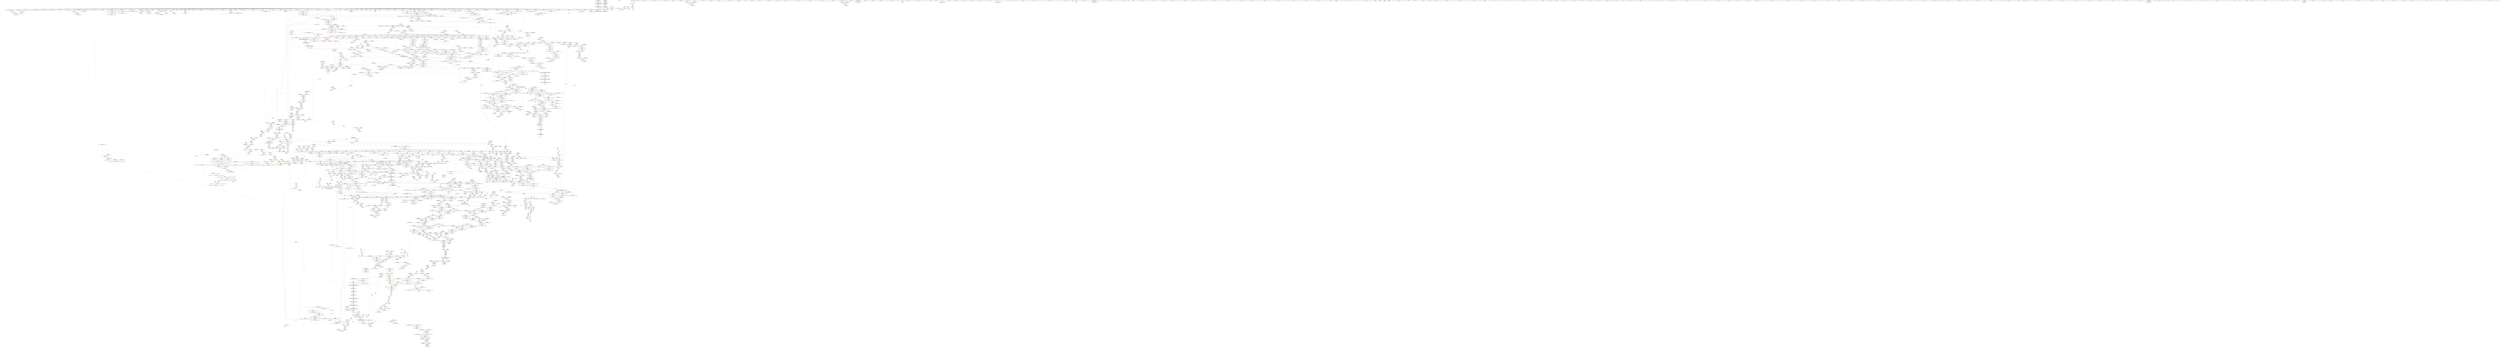 digraph "SVFG" {
	label="SVFG";

	Node0x560d610ca180 [shape=record,color=grey,label="{NodeID: 0\nNullPtr}"];
	Node0x560d610ca180 -> Node0x560d6138fe20[style=solid];
	Node0x560d610ca180 -> Node0x560d6138ff20[style=solid];
	Node0x560d610ca180 -> Node0x560d6138fff0[style=solid];
	Node0x560d610ca180 -> Node0x560d613900c0[style=solid];
	Node0x560d610ca180 -> Node0x560d613a08e0[style=solid];
	Node0x560d610ca180 -> Node0x560d613a09b0[style=solid];
	Node0x560d610ca180 -> Node0x560d613a0a80[style=solid];
	Node0x560d610ca180 -> Node0x560d613a0b50[style=solid];
	Node0x560d610ca180 -> Node0x560d613a0c20[style=solid];
	Node0x560d610ca180 -> Node0x560d613a0cf0[style=solid];
	Node0x560d610ca180 -> Node0x560d613a0dc0[style=solid];
	Node0x560d610ca180 -> Node0x560d613a0e90[style=solid];
	Node0x560d610ca180 -> Node0x560d613a0f60[style=solid];
	Node0x560d610ca180 -> Node0x560d613a1030[style=solid];
	Node0x560d610ca180 -> Node0x560d613a1100[style=solid];
	Node0x560d610ca180 -> Node0x560d613a11d0[style=solid];
	Node0x560d610ca180 -> Node0x560d613a12a0[style=solid];
	Node0x560d610ca180 -> Node0x560d613a1370[style=solid];
	Node0x560d610ca180 -> Node0x560d613a1440[style=solid];
	Node0x560d610ca180 -> Node0x560d613a1510[style=solid];
	Node0x560d610ca180 -> Node0x560d613a15e0[style=solid];
	Node0x560d610ca180 -> Node0x560d613a16b0[style=solid];
	Node0x560d610ca180 -> Node0x560d613a1780[style=solid];
	Node0x560d610ca180 -> Node0x560d613a1850[style=solid];
	Node0x560d610ca180 -> Node0x560d613a1920[style=solid];
	Node0x560d610ca180 -> Node0x560d613a19f0[style=solid];
	Node0x560d610ca180 -> Node0x560d613a1ac0[style=solid];
	Node0x560d610ca180 -> Node0x560d613a1b90[style=solid];
	Node0x560d610ca180 -> Node0x560d613a1c60[style=solid];
	Node0x560d610ca180 -> Node0x560d613a1d30[style=solid];
	Node0x560d610ca180 -> Node0x560d613a1e00[style=solid];
	Node0x560d610ca180 -> Node0x560d613a1ed0[style=solid];
	Node0x560d610ca180 -> Node0x560d613a1fa0[style=solid];
	Node0x560d610ca180 -> Node0x560d613a2070[style=solid];
	Node0x560d610ca180 -> Node0x560d613a2140[style=solid];
	Node0x560d610ca180 -> Node0x560d613a2210[style=solid];
	Node0x560d610ca180 -> Node0x560d613a22e0[style=solid];
	Node0x560d610ca180 -> Node0x560d613a23b0[style=solid];
	Node0x560d610ca180 -> Node0x560d613a2480[style=solid];
	Node0x560d610ca180 -> Node0x560d613a2550[style=solid];
	Node0x560d610ca180 -> Node0x560d613a2620[style=solid];
	Node0x560d610ca180 -> Node0x560d613a26f0[style=solid];
	Node0x560d610ca180 -> Node0x560d613a27c0[style=solid];
	Node0x560d610ca180 -> Node0x560d613a2890[style=solid];
	Node0x560d610ca180 -> Node0x560d613a2960[style=solid];
	Node0x560d610ca180 -> Node0x560d613a2a30[style=solid];
	Node0x560d610ca180 -> Node0x560d613a2b00[style=solid];
	Node0x560d610ca180 -> Node0x560d613a2bd0[style=solid];
	Node0x560d610ca180 -> Node0x560d613a2ca0[style=solid];
	Node0x560d610ca180 -> Node0x560d613a2d70[style=solid];
	Node0x560d610ca180 -> Node0x560d613a2e40[style=solid];
	Node0x560d610ca180 -> Node0x560d613a2f10[style=solid];
	Node0x560d610ca180 -> Node0x560d613a2fe0[style=solid];
	Node0x560d610ca180 -> Node0x560d613a30b0[style=solid];
	Node0x560d610ca180 -> Node0x560d613a3180[style=solid];
	Node0x560d610ca180 -> Node0x560d613a3250[style=solid];
	Node0x560d610ca180 -> Node0x560d613a3320[style=solid];
	Node0x560d610ca180 -> Node0x560d613a33f0[style=solid];
	Node0x560d610ca180 -> Node0x560d613a34c0[style=solid];
	Node0x560d610ca180 -> Node0x560d613da2c0[style=solid];
	Node0x560d610ca180 -> Node0x560d613dc5e0[style=solid];
	Node0x560d610ca180 -> Node0x560d613dc6b0[style=solid];
	Node0x560d610ca180 -> Node0x560d613dc780[style=solid];
	Node0x560d610ca180 -> Node0x560d613b0b30[style=solid];
	Node0x560d610ca180 -> Node0x560d613b2c80[style=solid];
	Node0x560d610ca180 -> Node0x560d613b2d50[style=solid];
	Node0x560d610ca180 -> Node0x560d613b2e20[style=solid];
	Node0x560d610ca180 -> Node0x560d613b5c70[style=solid];
	Node0x560d610ca180 -> Node0x560d613b5d40[style=solid];
	Node0x560d610ca180 -> Node0x560d613b5e10[style=solid];
	Node0x560d610ca180 -> Node0x560d613b7400[style=solid];
	Node0x560d610ca180 -> Node0x560d6142bab0[style=solid];
	Node0x560d610ca180 -> Node0x560d6142c050[style=solid];
	Node0x560d610ca180 -> Node0x560d61430d90[style=solid];
	Node0x560d610ca180 -> Node0x560d61431b10[style=solid];
	Node0x560d610ca180 -> Node0x560d61431c90[style=solid];
	Node0x560d610ca180 -> Node0x560d61432a10[style=solid];
	Node0x560d610ca180:s64 -> Node0x560d615a06d0[style=solid,color=red];
	Node0x560d610ca180:s64 -> Node0x560d61590e60[style=solid,color=red];
	Node0x560d61589960 [shape=record,color=black,label="{NodeID: 3764\n1483 = PHI(1476, )\n0th arg _ZNSt27__uninitialized_default_n_1ILb0EE18__uninit_default_nIPSt6vectorIiSaIiEEmEET_S6_T0_ }"];
	Node0x560d61589960 -> Node0x560d613b21f0[style=solid];
	Node0x560d61431210 [shape=record,color=grey,label="{NodeID: 2657\n267 = cmp(265, 266, )\n}"];
	Node0x560d613b1010 [shape=record,color=blue,label="{NodeID: 1550\n1292\<--1289\n_M_start45\<--\n_ZNSt6vectorIS_IiSaIiEESaIS1_EE17_M_default_appendEm\n}"];
	Node0x560d613b1010 -> Node0x560d6149ee00[style=dashed];
	Node0x560d6138f400 [shape=record,color=green,label="{NodeID: 443\n2957\<--2958\n__first.addr\<--__first.addr_field_insensitive\n_ZNSt11__copy_moveILb1ELb1ESt26random_access_iterator_tagE8__copy_mIiEEPT_PKS3_S6_S4_\n}"];
	Node0x560d6138f400 -> Node0x560d613d8ad0[style=solid];
	Node0x560d6138f400 -> Node0x560d613d8ba0[style=solid];
	Node0x560d6138f400 -> Node0x560d613f2620[style=solid];
	Node0x560d6139e8f0 [shape=record,color=purple,label="{NodeID: 886\n1780\<--1760\ncoerce.dive4\<--agg.tmp2\n_ZSt22__uninitialized_copy_aISt13move_iteratorIPSt6vectorIiSaIiEEES4_S3_ET0_T_S7_S6_RSaIT1_E\n}"];
	Node0x560d6139e8f0 -> Node0x560d613d0db0[style=solid];
	Node0x560d613d4d10 [shape=record,color=red,label="{NodeID: 1329\n2395\<--2238\nexn42\<--exn.slot\n_ZNSt6vectorIiSaIiEE17_M_realloc_insertIJRKiEEEvN9__gnu_cxx17__normal_iteratorIPiS1_EEDpOT_\n}"];
	Node0x560d613877e0 [shape=record,color=green,label="{NodeID: 222\n1487\<--1488\n__n.addr\<--__n.addr_field_insensitive\n_ZNSt27__uninitialized_default_n_1ILb0EE18__uninit_default_nIPSt6vectorIiSaIiEEmEET_S6_T0_\n}"];
	Node0x560d613877e0 -> Node0x560d613cf2e0[style=solid];
	Node0x560d613877e0 -> Node0x560d613cf3b0[style=solid];
	Node0x560d613877e0 -> Node0x560d613b22c0[style=solid];
	Node0x560d613877e0 -> Node0x560d613b2460[style=solid];
	Node0x560d615a1270 [shape=record,color=black,label="{NodeID: 3986\n892 = PHI(835, 2343, 2363, )\n1st arg _ZNSt12_Vector_baseIiSaIiEE13_M_deallocateEPim }"];
	Node0x560d615a1270 -> Node0x560d613de180[style=solid];
	Node0x560d614b4a90 [shape=record,color=yellow,style=double,label="{NodeID: 2879\n429V_1 = ENCHI(MR_429V_0)\npts\{27650000 \}\nFun[_ZSt32__make_move_if_noexcept_iteratorIiSt13move_iteratorIPiEET0_PT_]|{<s0>233}}"];
	Node0x560d614b4a90:s0 -> Node0x560d613f2d70[style=dashed,color=red];
	Node0x560d613ab100 [shape=record,color=black,label="{NodeID: 665\n1947\<--1946\n\<--\n_ZSt10_ConstructISt6vectorIiSaIiEEJS2_EEvPT_DpOT0_\n}"];
	Node0x560d613ab100 -> Node0x560d613ab1d0[style=solid];
	Node0x560d613c9980 [shape=record,color=red,label="{NodeID: 1108\n720\<--713\n\<--__first.addr\n_ZNSt12_Destroy_auxILb0EE9__destroyIPSt6vectorIiSaIiEEEEvT_S6_\n}"];
	Node0x560d613c9980 -> Node0x560d61431510[style=solid];
	Node0x560d61343ad0 [shape=record,color=green,label="{NodeID: 1\n7\<--1\n__dso_handle\<--dummyObj\nGlob }"];
	Node0x560d61589aa0 [shape=record,color=black,label="{NodeID: 3765\n1484 = PHI(1477, )\n1st arg _ZNSt27__uninitialized_default_n_1ILb0EE18__uninit_default_nIPSt6vectorIiSaIiEEmEET_S6_T0_ }"];
	Node0x560d61589aa0 -> Node0x560d613b22c0[style=solid];
	Node0x560d61431390 [shape=record,color=grey,label="{NodeID: 2658\n147 = cmp(145, 146, )\n}"];
	Node0x560d613b10e0 [shape=record,color=blue,label="{NodeID: 1551\n1301\<--1298\n_M_finish49\<--add.ptr47\n_ZNSt6vectorIS_IiSaIiEESaIS1_EE17_M_default_appendEm\n}"];
	Node0x560d613b10e0 -> Node0x560d6149f300[style=dashed];
	Node0x560d6138f4d0 [shape=record,color=green,label="{NodeID: 444\n2959\<--2960\n__last.addr\<--__last.addr_field_insensitive\n_ZNSt11__copy_moveILb1ELb1ESt26random_access_iterator_tagE8__copy_mIiEEPT_PKS3_S6_S4_\n}"];
	Node0x560d6138f4d0 -> Node0x560d613d8c70[style=solid];
	Node0x560d6138f4d0 -> Node0x560d613f26f0[style=solid];
	Node0x560d6139e9c0 [shape=record,color=purple,label="{NodeID: 887\n3046\<--1768\noffset_0\<--\n}"];
	Node0x560d6139e9c0 -> Node0x560d613b3e60[style=solid];
	Node0x560d613d4de0 [shape=record,color=red,label="{NodeID: 1330\n2396\<--2240\nsel\<--ehselector.slot\n_ZNSt6vectorIiSaIiEE17_M_realloc_insertIJRKiEEEvN9__gnu_cxx17__normal_iteratorIPiS1_EEDpOT_\n}"];
	Node0x560d613878b0 [shape=record,color=green,label="{NodeID: 223\n1489\<--1490\n__cur\<--__cur_field_insensitive\n_ZNSt27__uninitialized_default_n_1ILb0EE18__uninit_default_nIPSt6vectorIiSaIiEEmEET_S6_T0_\n}"];
	Node0x560d613878b0 -> Node0x560d613cf480[style=solid];
	Node0x560d613878b0 -> Node0x560d613cf550[style=solid];
	Node0x560d613878b0 -> Node0x560d613cf620[style=solid];
	Node0x560d613878b0 -> Node0x560d613cf6f0[style=solid];
	Node0x560d613878b0 -> Node0x560d613b2390[style=solid];
	Node0x560d613878b0 -> Node0x560d613b2530[style=solid];
	Node0x560d615a1430 [shape=record,color=black,label="{NodeID: 3987\n893 = PHI(845, 2344, 2375, )\n2nd arg _ZNSt12_Vector_baseIiSaIiEE13_M_deallocateEPim }"];
	Node0x560d615a1430 -> Node0x560d613de250[style=solid];
	Node0x560d613ab1d0 [shape=record,color=black,label="{NodeID: 666\n1948\<--1947\n\<--\n_ZSt10_ConstructISt6vectorIiSaIiEEJS2_EEvPT_DpOT0_\n|{<s0>161}}"];
	Node0x560d613ab1d0:s0 -> Node0x560d615a7420[style=solid,color=red];
	Node0x560d613c9a50 [shape=record,color=red,label="{NodeID: 1109\n724\<--713\n\<--__first.addr\n_ZNSt12_Destroy_auxILb0EE9__destroyIPSt6vectorIiSaIiEEEEvT_S6_\n|{<s0>59}}"];
	Node0x560d613c9a50:s0 -> Node0x560d615912a0[style=solid,color=red];
	Node0x560d61343e10 [shape=record,color=green,label="{NodeID: 2\n11\<--1\n_ZSt3cin\<--dummyObj\nGlob }"];
	Node0x560d61589be0 [shape=record,color=black,label="{NodeID: 3766\n2195 = PHI(320, 2271, )\n0th arg _ZNSt16allocator_traitsISaIiEE9constructIiJRKiEEEvRS0_PT_DpOT0_ }"];
	Node0x560d61589be0 -> Node0x560d613b6b10[style=solid];
	Node0x560d61431510 [shape=record,color=grey,label="{NodeID: 2659\n722 = cmp(720, 721, )\n}"];
	Node0x560d613b11b0 [shape=record,color=blue,label="{NodeID: 1552\n1308\<--1305\n_M_end_of_storage52\<--add.ptr50\n_ZNSt6vectorIS_IiSaIiEESaIS1_EE17_M_default_appendEm\n}"];
	Node0x560d613b11b0 -> Node0x560d6149f800[style=dashed];
	Node0x560d6138f5a0 [shape=record,color=green,label="{NodeID: 445\n2961\<--2962\n__result.addr\<--__result.addr_field_insensitive\n_ZNSt11__copy_moveILb1ELb1ESt26random_access_iterator_tagE8__copy_mIiEEPT_PKS3_S6_S4_\n}"];
	Node0x560d6138f5a0 -> Node0x560d613d8d40[style=solid];
	Node0x560d6138f5a0 -> Node0x560d613d8e10[style=solid];
	Node0x560d6138f5a0 -> Node0x560d613f27c0[style=solid];
	Node0x560d6139ea90 [shape=record,color=purple,label="{NodeID: 888\n3047\<--1769\noffset_0\<--\n}"];
	Node0x560d6139ea90 -> Node0x560d613d9630[style=solid];
	Node0x560d613d4eb0 [shape=record,color=red,label="{NodeID: 1331\n2282\<--2281\n\<--_M_start\n_ZNSt6vectorIiSaIiEE17_M_realloc_insertIJRKiEEEvN9__gnu_cxx17__normal_iteratorIPiS1_EEDpOT_\n|{<s0>189}}"];
	Node0x560d613d4eb0:s0 -> Node0x560d615a4000[style=solid,color=red];
	Node0x560d61387980 [shape=record,color=green,label="{NodeID: 224\n1491\<--1492\nexn.slot\<--exn.slot_field_insensitive\n_ZNSt27__uninitialized_default_n_1ILb0EE18__uninit_default_nIPSt6vectorIiSaIiEEmEET_S6_T0_\n}"];
	Node0x560d61387980 -> Node0x560d613cf7c0[style=solid];
	Node0x560d61387980 -> Node0x560d613cf890[style=solid];
	Node0x560d61387980 -> Node0x560d613b2600[style=solid];
	Node0x560d61387980 -> Node0x560d613b27a0[style=solid];
	Node0x560d615a15f0 [shape=record,color=black,label="{NodeID: 3988\n1083 = PHI(233, 251, )\n0th arg _ZNSt6vectorIS_IiSaIiEESaIS1_EE15_M_erase_at_endEPS1_ }"];
	Node0x560d615a15f0 -> Node0x560d613df430[style=solid];
	Node0x560d613ab2a0 [shape=record,color=black,label="{NodeID: 667\n1957\<--1964\n_ZNKSt13move_iteratorIPSt6vectorIiSaIiEEEdeEv_ret\<--\n_ZNKSt13move_iteratorIPSt6vectorIiSaIiEEEdeEv\n|{<s0>150}}"];
	Node0x560d613ab2a0:s0 -> Node0x560d6159de10[style=solid,color=blue];
	Node0x560d613c9b20 [shape=record,color=red,label="{NodeID: 1110\n732\<--713\n\<--__first.addr\n_ZNSt12_Destroy_auxILb0EE9__destroyIPSt6vectorIiSaIiEEEEvT_S6_\n}"];
	Node0x560d613c9b20 -> Node0x560d6139b350[style=solid];
	Node0x560d61343ed0 [shape=record,color=green,label="{NodeID: 3\n12\<--1\n.str\<--dummyObj\nGlob }"];
	Node0x560d61589df0 [shape=record,color=black,label="{NodeID: 3767\n2196 = PHI(324, 2274, )\n1st arg _ZNSt16allocator_traitsISaIiEE9constructIiJRKiEEEvRS0_PT_DpOT0_ }"];
	Node0x560d61589df0 -> Node0x560d613b6be0[style=solid];
	Node0x560d61431690 [shape=record,color=grey,label="{NodeID: 2660\n316 = cmp(311, 315, )\n}"];
	Node0x560d613b1280 [shape=record,color=blue,label="{NodeID: 1553\n1328\<--1325\n__first.addr\<--__first\n_ZSt27__uninitialized_default_n_aIPSt6vectorIiSaIiEEmS2_ET_S4_T0_RSaIT1_E\n}"];
	Node0x560d613b1280 -> Node0x560d613ce100[style=dashed];
	Node0x560d6138f670 [shape=record,color=green,label="{NodeID: 446\n2963\<--2964\n_Num\<--_Num_field_insensitive\n_ZNSt11__copy_moveILb1ELb1ESt26random_access_iterator_tagE8__copy_mIiEEPT_PKS3_S6_S4_\n}"];
	Node0x560d6138f670 -> Node0x560d613d8ee0[style=solid];
	Node0x560d6138f670 -> Node0x560d613d8fb0[style=solid];
	Node0x560d6138f670 -> Node0x560d613d9080[style=solid];
	Node0x560d6138f670 -> Node0x560d613f2890[style=solid];
	Node0x560d6139eb60 [shape=record,color=purple,label="{NodeID: 889\n3049\<--1774\noffset_0\<--\n}"];
	Node0x560d6139eb60 -> Node0x560d613b3f30[style=solid];
	Node0x560d613d4f80 [shape=record,color=red,label="{NodeID: 1332\n2286\<--2283\n\<--call8\n_ZNSt6vectorIiSaIiEE17_M_realloc_insertIJRKiEEEvN9__gnu_cxx17__normal_iteratorIPiS1_EEDpOT_\n|{<s0>189}}"];
	Node0x560d613d4f80:s0 -> Node0x560d615a4150[style=solid,color=red];
	Node0x560d61387a50 [shape=record,color=green,label="{NodeID: 225\n1493\<--1494\nehselector.slot\<--ehselector.slot_field_insensitive\n_ZNSt27__uninitialized_default_n_1ILb0EE18__uninit_default_nIPSt6vectorIiSaIiEEmEET_S6_T0_\n}"];
	Node0x560d61387a50 -> Node0x560d613cf960[style=solid];
	Node0x560d61387a50 -> Node0x560d613b26d0[style=solid];
	Node0x560d61387a50 -> Node0x560d613b2870[style=solid];
	Node0x560d615a1740 [shape=record,color=black,label="{NodeID: 3989\n1084 = PHI(237, 274, )\n1st arg _ZNSt6vectorIS_IiSaIiEESaIS1_EE15_M_erase_at_endEPS1_ }"];
	Node0x560d615a1740 -> Node0x560d613df500[style=solid];
	Node0x560d613ab370 [shape=record,color=black,label="{NodeID: 668\n1966\<--1971\n_ZNSt13move_iteratorIPSt6vectorIiSaIiEEEppEv_ret\<--this1\n_ZNSt13move_iteratorIPSt6vectorIiSaIiEEEppEv\n|{<s0>152}}"];
	Node0x560d613ab370:s0 -> Node0x560d6159df50[style=solid,color=blue];
	Node0x560d613c9bf0 [shape=record,color=red,label="{NodeID: 1111\n721\<--715\n\<--__last.addr\n_ZNSt12_Destroy_auxILb0EE9__destroyIPSt6vectorIiSaIiEEEEvT_S6_\n}"];
	Node0x560d613c9bf0 -> Node0x560d61431510[style=solid];
	Node0x560d61343f90 [shape=record,color=green,label="{NodeID: 4\n17\<--1\n.str.2\<--dummyObj\nGlob }"];
	Node0x560d61589f70 [shape=record,color=black,label="{NodeID: 3768\n2197 = PHI(325, 2276, )\n2nd arg _ZNSt16allocator_traitsISaIiEE9constructIiJRKiEEEvRS0_PT_DpOT0_ }"];
	Node0x560d61589f70 -> Node0x560d613b6cb0[style=solid];
	Node0x560d61431810 [shape=record,color=grey,label="{NodeID: 2661\n1367 = cmp(1365, 1366, )\n}"];
	Node0x560d613b1350 [shape=record,color=blue,label="{NodeID: 1554\n1330\<--1326\n__n.addr\<--__n\n_ZSt27__uninitialized_default_n_aIPSt6vectorIiSaIiEEmS2_ET_S4_T0_RSaIT1_E\n}"];
	Node0x560d613b1350 -> Node0x560d613ce1d0[style=dashed];
	Node0x560d6138f740 [shape=record,color=green,label="{NodeID: 447\n2985\<--2986\nllvm.memmove.p0i8.p0i8.i64\<--llvm.memmove.p0i8.p0i8.i64_field_insensitive\n}"];
	Node0x560d6139ec30 [shape=record,color=purple,label="{NodeID: 890\n3050\<--1775\noffset_0\<--\n}"];
	Node0x560d6139ec30 -> Node0x560d613d9700[style=solid];
	Node0x560d613d5050 [shape=record,color=red,label="{NodeID: 1333\n2298\<--2297\n\<--call12\n_ZNSt6vectorIiSaIiEE17_M_realloc_insertIJRKiEEEvN9__gnu_cxx17__normal_iteratorIPiS1_EEDpOT_\n|{<s0>192}}"];
	Node0x560d613d5050:s0 -> Node0x560d615a4000[style=solid,color=red];
	Node0x560d61387b20 [shape=record,color=green,label="{NodeID: 226\n1506\<--1507\n_ZSt10_ConstructISt6vectorIiSaIiEEJEEvPT_DpOT0_\<--_ZSt10_ConstructISt6vectorIiSaIiEEJEEvPT_DpOT0__field_insensitive\n}"];
	Node0x560d615a1890 [shape=record,color=black,label="{NodeID: 3990\n2610 = PHI(2322, )\n0th arg _ZNSt16allocator_traitsISaIiEE7destroyIiEEvRS0_PT_ }"];
	Node0x560d615a1890 -> Node0x560d613f00c0[style=solid];
	Node0x560d613ab440 [shape=record,color=black,label="{NodeID: 669\n1977\<--1992\n_ZSteqIPSt6vectorIiSaIiEEEbRKSt13move_iteratorIT_ES8__ret\<--cmp\n_ZSteqIPSt6vectorIiSaIiEEEbRKSt13move_iteratorIT_ES8_\n|{<s0>159}}"];
	Node0x560d613ab440:s0 -> Node0x560d6159da50[style=solid,color=blue];
	Node0x560d613c9cc0 [shape=record,color=red,label="{NodeID: 1112\n742\<--739\n\<--__pointer.addr\n_ZSt8_DestroyISt6vectorIiSaIiEEEvPT_\n|{<s0>61}}"];
	Node0x560d613c9cc0:s0 -> Node0x560d6158a7e0[style=solid,color=red];
	Node0x560d61344800 [shape=record,color=green,label="{NodeID: 5\n19\<--1\n.str.3\<--dummyObj\nGlob }"];
	Node0x560d6158a0f0 [shape=record,color=black,label="{NodeID: 3769\n243 = PHI(8, )\n0th arg _ZNSt6vectorIS_IiSaIiEESaIS1_EE6resizeEm }"];
	Node0x560d6158a0f0 -> Node0x560d613dad80[style=solid];
	Node0x560d61431990 [shape=record,color=grey,label="{NodeID: 2662\n488 = cmp(487, 182, )\n}"];
	Node0x560d613b1420 [shape=record,color=blue,label="{NodeID: 1555\n1332\<--1327\n.addr\<--\n_ZSt27__uninitialized_default_n_aIPSt6vectorIiSaIiEEmS2_ET_S4_T0_RSaIT1_E\n}"];
	Node0x560d6138f840 [shape=record,color=green,label="{NodeID: 448\n2999\<--3000\n__it.addr\<--__it.addr_field_insensitive\n_ZSt12__miter_baseIPiET_S1_\n}"];
	Node0x560d6138f840 -> Node0x560d613d9150[style=solid];
	Node0x560d6138f840 -> Node0x560d613f2a30[style=solid];
	Node0x560d6139ed00 [shape=record,color=purple,label="{NodeID: 891\n1797\<--1788\ncoerce.dive\<--retval\n_ZSt32__make_move_if_noexcept_iteratorISt6vectorIiSaIiEESt13move_iteratorIPS2_EET0_PT_\n}"];
	Node0x560d6139ed00 -> Node0x560d613d0f50[style=solid];
	Node0x560d613d5120 [shape=record,color=red,label="{NodeID: 1334\n2302\<--2301\n\<--_M_finish\n_ZNSt6vectorIiSaIiEE17_M_realloc_insertIJRKiEEEvN9__gnu_cxx17__normal_iteratorIPiS1_EEDpOT_\n|{<s0>192}}"];
	Node0x560d613d5120:s0 -> Node0x560d615a4150[style=solid,color=red];
	Node0x560d61387c20 [shape=record,color=green,label="{NodeID: 227\n1539\<--1540\nllvm.trap\<--llvm.trap_field_insensitive\n}"];
	Node0x560d615a19a0 [shape=record,color=black,label="{NodeID: 3991\n2611 = PHI(2325, )\n1st arg _ZNSt16allocator_traitsISaIiEE7destroyIiEEvRS0_PT_ }"];
	Node0x560d615a19a0 -> Node0x560d613f0190[style=solid];
	Node0x560d614b4f80 [shape=record,color=yellow,style=double,label="{NodeID: 2884\n13V_1 = ENCHI(MR_13V_0)\npts\{1737 \}\nFun[_ZNSt12_Destroy_auxILb0EE9__destroyIPSt6vectorIiSaIiEEEEvT_S6_]|{<s0>60}}"];
	Node0x560d614b4f80:s0 -> Node0x560d614ba5d0[style=dashed,color=red];
	Node0x560d613ab510 [shape=record,color=black,label="{NodeID: 670\n1994\<--2001\n_ZNKSt13move_iteratorIPSt6vectorIiSaIiEEE4baseEv_ret\<--\n_ZNKSt13move_iteratorIPSt6vectorIiSaIiEEE4baseEv\n|{<s0>162|<s1>163}}"];
	Node0x560d613ab510:s0 -> Node0x560d6159e2d0[style=solid,color=blue];
	Node0x560d613ab510:s1 -> Node0x560d6159e410[style=solid,color=blue];
	Node0x560d613c9d90 [shape=record,color=red,label="{NodeID: 1113\n752\<--749\n\<--__r.addr\n_ZSt11__addressofISt6vectorIiSaIiEEEPT_RS3_\n}"];
	Node0x560d613c9d90 -> Node0x560d613a6710[style=solid];
	Node0x560d613448c0 [shape=record,color=green,label="{NodeID: 6\n21\<--1\n.str.4\<--dummyObj\nGlob }"];
	Node0x560d6158a200 [shape=record,color=black,label="{NodeID: 3770\n244 = PHI(168, )\n1st arg _ZNSt6vectorIS_IiSaIiEESaIS1_EE6resizeEm }"];
	Node0x560d6158a200 -> Node0x560d613dae50[style=solid];
	Node0x560d61431b10 [shape=record,color=grey,label="{NodeID: 2663\n1003 = cmp(1002, 3, )\n}"];
	Node0x560d613b14f0 [shape=record,color=blue,label="{NodeID: 1556\n1347\<--1344\nthis.addr\<--this\n_ZNKSt6vectorIS_IiSaIiEESaIS1_EE12_M_check_lenEmPKc\n}"];
	Node0x560d613b14f0 -> Node0x560d613ce2a0[style=dashed];
	Node0x560d6138f910 [shape=record,color=green,label="{NodeID: 449\n3006\<--3007\nthis.addr\<--this.addr_field_insensitive\n_ZNKSt13move_iteratorIPiE4baseEv\n}"];
	Node0x560d6138f910 -> Node0x560d613d9220[style=solid];
	Node0x560d6138f910 -> Node0x560d613f2b00[style=solid];
	Node0x560d613e2a00 [shape=record,color=yellow,style=double,label="{NodeID: 3106\n304V_1 = ENCHI(MR_304V_0)\npts\{2239 \}\nFun[_ZNSt6vectorIiSaIiEE17_M_realloc_insertIJRKiEEEvN9__gnu_cxx17__normal_iteratorIPiS1_EEDpOT_]}"];
	Node0x560d613e2a00 -> Node0x560d613b7740[style=dashed];
	Node0x560d6139edd0 [shape=record,color=purple,label="{NodeID: 892\n1816\<--1804\ncoerce.dive\<--__first\n_ZSt18uninitialized_copyISt13move_iteratorIPSt6vectorIiSaIiEEES4_ET0_T_S7_S6_\n}"];
	Node0x560d6139edd0 -> Node0x560d613b40d0[style=solid];
	Node0x560d613d51f0 [shape=record,color=red,label="{NodeID: 1335\n2351\<--2350\n\<--_M_start26\n_ZNSt6vectorIiSaIiEE17_M_realloc_insertIJRKiEEEvN9__gnu_cxx17__normal_iteratorIPiS1_EEDpOT_\n|{<s0>201}}"];
	Node0x560d613d51f0:s0 -> Node0x560d615889a0[style=solid,color=red];
	Node0x560d61390160 [shape=record,color=green,label="{NodeID: 228\n1555\<--1556\n__p.addr\<--__p.addr_field_insensitive\n_ZSt10_ConstructISt6vectorIiSaIiEEJEEvPT_DpOT0_\n}"];
	Node0x560d61390160 -> Node0x560d613cfa30[style=solid];
	Node0x560d61390160 -> Node0x560d613b2940[style=solid];
	Node0x560d615a1ab0 [shape=record,color=black,label="{NodeID: 3992\n625 = PHI(91, 1092, 1236, 1263, )\n0th arg _ZSt8_DestroyIPSt6vectorIiSaIiEES2_EvT_S4_RSaIT0_E }"];
	Node0x560d615a1ab0 -> Node0x560d613dc9f0[style=solid];
	Node0x560d613ab5e0 [shape=record,color=black,label="{NodeID: 671\n2003\<--2008\n_ZSt7forwardISt6vectorIiSaIiEEEOT_RNSt16remove_referenceIS3_E4typeE_ret\<--\n_ZSt7forwardISt6vectorIiSaIiEEEOT_RNSt16remove_referenceIS3_E4typeE\n|{<s0>160}}"];
	Node0x560d613ab5e0:s0 -> Node0x560d6159e130[style=solid,color=blue];
	Node0x560d613c9e60 [shape=record,color=red,label="{NodeID: 1114\n763\<--756\nthis1\<--this.addr\n_ZNSt6vectorIiSaIiEED2Ev\n}"];
	Node0x560d613c9e60 -> Node0x560d613a67e0[style=solid];
	Node0x560d613c9e60 -> Node0x560d613a68b0[style=solid];
	Node0x560d613c9e60 -> Node0x560d613a6980[style=solid];
	Node0x560d613c9e60 -> Node0x560d613a6a50[style=solid];
	Node0x560d613c9e60 -> Node0x560d613a6b20[style=solid];
	Node0x560d61344980 [shape=record,color=green,label="{NodeID: 7\n24\<--1\n\<--dummyObj\nCan only get source location for instruction, argument, global var or function.}"];
	Node0x560d6158a310 [shape=record,color=black,label="{NodeID: 3771\n1746 = PHI(1454, )\n0th arg _ZSt22__uninitialized_copy_aISt13move_iteratorIPSt6vectorIiSaIiEEES4_S3_ET0_T_S7_S6_RSaIT1_E }"];
	Node0x560d6158a310 -> Node0x560d613b3b20[style=solid];
	Node0x560d61431c90 [shape=record,color=grey,label="{NodeID: 2664\n2318 = cmp(2317, 3, )\n}"];
	Node0x560d613b15c0 [shape=record,color=blue,label="{NodeID: 1557\n1349\<--1345\n__n.addr\<--__n\n_ZNKSt6vectorIS_IiSaIiEESaIS1_EE12_M_check_lenEmPKc\n|{|<s2>111}}"];
	Node0x560d613b15c0 -> Node0x560d613ce370[style=dashed];
	Node0x560d613b15c0 -> Node0x560d613ce780[style=dashed];
	Node0x560d613b15c0:s2 -> Node0x560d614bcf20[style=dashed,color=red];
	Node0x560d6138f9e0 [shape=record,color=green,label="{NodeID: 450\n3016\<--3017\nthis.addr\<--this.addr_field_insensitive\n_ZNSt13move_iteratorIPiEC2ES0_\n}"];
	Node0x560d6138f9e0 -> Node0x560d613d93c0[style=solid];
	Node0x560d6138f9e0 -> Node0x560d613f2bd0[style=solid];
	Node0x560d613e2ae0 [shape=record,color=yellow,style=double,label="{NodeID: 3107\n306V_1 = ENCHI(MR_306V_0)\npts\{2241 \}\nFun[_ZNSt6vectorIiSaIiEE17_M_realloc_insertIJRKiEEEvN9__gnu_cxx17__normal_iteratorIPiS1_EEDpOT_]}"];
	Node0x560d613e2ae0 -> Node0x560d613b7810[style=dashed];
	Node0x560d6139eea0 [shape=record,color=purple,label="{NodeID: 893\n1818\<--1806\ncoerce.dive1\<--__last\n_ZSt18uninitialized_copyISt13move_iteratorIPSt6vectorIiSaIiEEES4_ET0_T_S7_S6_\n}"];
	Node0x560d6139eea0 -> Node0x560d613b41a0[style=solid];
	Node0x560d613d52c0 [shape=record,color=red,label="{NodeID: 1336\n2355\<--2354\n\<--_M_finish28\n_ZNSt6vectorIiSaIiEE17_M_realloc_insertIJRKiEEEvN9__gnu_cxx17__normal_iteratorIPiS1_EEDpOT_\n|{<s0>201}}"];
	Node0x560d613d52c0:s0 -> Node0x560d61588c80[style=solid,color=red];
	Node0x560d613901f0 [shape=record,color=green,label="{NodeID: 229\n1562\<--1563\n_ZNSt6vectorIiSaIiEEC2Ev\<--_ZNSt6vectorIiSaIiEEC2Ev_field_insensitive\n}"];
	Node0x560d615a1e00 [shape=record,color=black,label="{NodeID: 3993\n626 = PHI(95, 1096, 1239, 1267, )\n1st arg _ZSt8_DestroyIPSt6vectorIiSaIiEES2_EvT_S4_RSaIT0_E }"];
	Node0x560d615a1e00 -> Node0x560d613dcac0[style=solid];
	Node0x560d613ab6b0 [shape=record,color=black,label="{NodeID: 672\n2020\<--2019\n\<--this1\n_ZNSt6vectorIiSaIiEEC2EOS1_\n|{<s0>165}}"];
	Node0x560d613ab6b0:s0 -> Node0x560d615a3360[style=solid,color=red];
	Node0x560d613c9f30 [shape=record,color=red,label="{NodeID: 1115\n792\<--758\nexn\<--exn.slot\n_ZNSt6vectorIiSaIiEED2Ev\n|{<s0>66}}"];
	Node0x560d613c9f30:s0 -> Node0x560d6158f420[style=solid,color=red];
	Node0x560d61344a40 [shape=record,color=green,label="{NodeID: 8\n139\<--1\n\<--dummyObj\nCan only get source location for instruction, argument, global var or function.|{<s0>25}}"];
	Node0x560d61344a40:s0 -> Node0x560d615a2460[style=solid,color=red];
	Node0x560d6158a420 [shape=record,color=black,label="{NodeID: 3772\n1747 = PHI(1456, )\n1st arg _ZSt22__uninitialized_copy_aISt13move_iteratorIPSt6vectorIiSaIiEEES4_S3_ET0_T_S7_S6_RSaIT1_E }"];
	Node0x560d6158a420 -> Node0x560d613b3bf0[style=solid];
	Node0x560d61431e10 [shape=record,color=grey,label="{NodeID: 2665\n369 = cmp(368, 182, )\n}"];
	Node0x560d613b1690 [shape=record,color=blue,label="{NodeID: 1558\n1351\<--1346\n__s.addr\<--__s\n_ZNKSt6vectorIS_IiSaIiEESaIS1_EE12_M_check_lenEmPKc\n}"];
	Node0x560d613b1690 -> Node0x560d613ce440[style=dashed];
	Node0x560d6138fab0 [shape=record,color=green,label="{NodeID: 451\n3018\<--3019\n__i.addr\<--__i.addr_field_insensitive\n_ZNSt13move_iteratorIPiEC2ES0_\n}"];
	Node0x560d6138fab0 -> Node0x560d613d9490[style=solid];
	Node0x560d6138fab0 -> Node0x560d613f2ca0[style=solid];
	Node0x560d613e2bc0 [shape=record,color=yellow,style=double,label="{NodeID: 3108\n32V_1 = ENCHI(MR_32V_0)\npts\{2721 \}\nFun[_ZNSt6vectorIiSaIiEE17_M_realloc_insertIJRKiEEEvN9__gnu_cxx17__normal_iteratorIPiS1_EEDpOT_]|{<s0>186}}"];
	Node0x560d613e2bc0:s0 -> Node0x560d614b0150[style=dashed,color=red];
	Node0x560d6139ef70 [shape=record,color=purple,label="{NodeID: 894\n1829\<--1812\ncoerce.dive3\<--agg.tmp\n_ZSt18uninitialized_copyISt13move_iteratorIPSt6vectorIiSaIiEEES4_ET0_T_S7_S6_\n}"];
	Node0x560d6139ef70 -> Node0x560d613d10f0[style=solid];
	Node0x560d613d5390 [shape=record,color=red,label="{NodeID: 1337\n2363\<--2362\n\<--_M_start31\n_ZNSt6vectorIiSaIiEE17_M_realloc_insertIJRKiEEEvN9__gnu_cxx17__normal_iteratorIPiS1_EEDpOT_\n|{<s0>202}}"];
	Node0x560d613d5390:s0 -> Node0x560d615a1270[style=solid,color=red];
	Node0x560d613902c0 [shape=record,color=green,label="{NodeID: 230\n1568\<--1569\nthis.addr\<--this.addr_field_insensitive\n_ZNSt6vectorIiSaIiEEC2Ev\n}"];
	Node0x560d613902c0 -> Node0x560d613cfb00[style=solid];
	Node0x560d613902c0 -> Node0x560d613b2a10[style=solid];
	Node0x560d615a2000 [shape=record,color=black,label="{NodeID: 3994\n627 = PHI(97, 1098, 1241, 1269, )\n2nd arg _ZSt8_DestroyIPSt6vectorIiSaIiEES2_EvT_S4_RSaIT0_E }"];
	Node0x560d615a2000 -> Node0x560d613dcb90[style=solid];
	Node0x560d614b5280 [shape=record,color=yellow,style=double,label="{NodeID: 2887\n473V_1 = ENCHI(MR_473V_0)\npts\{29130000 \}\nFun[_ZNKSt13move_iteratorIPiE4baseEv]}"];
	Node0x560d614b5280 -> Node0x560d613d92f0[style=dashed];
	Node0x560d613ab780 [shape=record,color=black,label="{NodeID: 673\n2025\<--2022\n\<--call\n_ZNSt6vectorIiSaIiEEC2EOS1_\n|{<s0>165}}"];
	Node0x560d613ab780:s0 -> Node0x560d615a3470[style=solid,color=red];
	Node0x560d613ca000 [shape=record,color=red,label="{NodeID: 1116\n767\<--766\n\<--_M_start\n_ZNSt6vectorIiSaIiEED2Ev\n|{<s0>63}}"];
	Node0x560d613ca000:s0 -> Node0x560d615889a0[style=solid,color=red];
	Node0x560d6137fdc0 [shape=record,color=green,label="{NodeID: 9\n151\<--1\n\<--dummyObj\nCan only get source location for instruction, argument, global var or function.}"];
	Node0x560d6158a560 [shape=record,color=black,label="{NodeID: 3773\n1748 = PHI(1451, )\n2nd arg _ZSt22__uninitialized_copy_aISt13move_iteratorIPSt6vectorIiSaIiEEES4_S3_ET0_T_S7_S6_RSaIT1_E }"];
	Node0x560d6158a560 -> Node0x560d613b3cc0[style=solid];
	Node0x560d61431f90 [shape=record,color=grey,label="{NodeID: 2666\n2714 = cmp(2712, 2713, )\n}"];
	Node0x560d613b1760 [shape=record,color=blue,label="{NodeID: 1559\n1355\<--1375\nref.tmp\<--call4\n_ZNKSt6vectorIS_IiSaIiEESaIS1_EE12_M_check_lenEmPKc\n|{|<s1>111}}"];
	Node0x560d613b1760 -> Node0x560d613ce780[style=dashed];
	Node0x560d613b1760:s1 -> Node0x560d614bd030[style=dashed,color=red];
	Node0x560d6138fb80 [shape=record,color=green,label="{NodeID: 452\n3030\<--3031\nthis.addr\<--this.addr_field_insensitive\n_ZN9__gnu_cxx13new_allocatorIiE7destroyIiEEvPT_\n}"];
	Node0x560d6138fb80 -> Node0x560d613d9560[style=solid];
	Node0x560d6138fb80 -> Node0x560d613f2e40[style=solid];
	Node0x560d6139f040 [shape=record,color=purple,label="{NodeID: 895\n1831\<--1814\ncoerce.dive4\<--agg.tmp2\n_ZSt18uninitialized_copyISt13move_iteratorIPSt6vectorIiSaIiEEES4_ET0_T_S7_S6_\n}"];
	Node0x560d6139f040 -> Node0x560d613d11c0[style=solid];
	Node0x560d613d5460 [shape=record,color=red,label="{NodeID: 1338\n2367\<--2366\n\<--_M_end_of_storage\n_ZNSt6vectorIiSaIiEE17_M_realloc_insertIJRKiEEEvN9__gnu_cxx17__normal_iteratorIPiS1_EEDpOT_\n}"];
	Node0x560d613d5460 -> Node0x560d613acf10[style=solid];
	Node0x560d61390390 [shape=record,color=green,label="{NodeID: 231\n1574\<--1575\n_ZNSt12_Vector_baseIiSaIiEEC2Ev\<--_ZNSt12_Vector_baseIiSaIiEEC2Ev_field_insensitive\n}"];
	Node0x560d615a2200 [shape=record,color=black,label="{NodeID: 3995\n61 = PHI(8, )\n0th arg _ZNSt6vectorIS_IiSaIiEESaIS1_EEC2Ev }"];
	Node0x560d615a2200 -> Node0x560d613da3c0[style=solid];
	Node0x560d613ab850 [shape=record,color=black,label="{NodeID: 674\n2030\<--2035\n_ZSt4moveIRSt6vectorIiSaIiEEEONSt16remove_referenceIT_E4typeEOS5__ret\<--\n_ZSt4moveIRSt6vectorIiSaIiEEEONSt16remove_referenceIT_E4typeEOS5_\n|{<s0>164}}"];
	Node0x560d613ab850:s0 -> Node0x560d6159e550[style=solid,color=blue];
	Node0x560d613ca0d0 [shape=record,color=red,label="{NodeID: 1117\n771\<--770\n\<--_M_finish\n_ZNSt6vectorIiSaIiEED2Ev\n|{<s0>63}}"];
	Node0x560d613ca0d0:s0 -> Node0x560d61588c80[style=solid,color=red];
	Node0x560d6137fe50 [shape=record,color=green,label="{NodeID: 10\n159\<--1\n\<--dummyObj\nCan only get source location for instruction, argument, global var or function.}"];
	Node0x560d6158a6a0 [shape=record,color=black,label="{NodeID: 3774\n1749 = PHI(1452, )\n3rd arg _ZSt22__uninitialized_copy_aISt13move_iteratorIPSt6vectorIiSaIiEEES4_S3_ET0_T_S7_S6_RSaIT1_E }"];
	Node0x560d6158a6a0 -> Node0x560d613b3d90[style=solid];
	Node0x560d61432110 [shape=record,color=grey,label="{NodeID: 2667\n388 = cmp(387, 182, )\n}"];
	Node0x560d61432110 -> Node0x560d613a4d10[style=solid];
	Node0x560d613b1830 [shape=record,color=blue,label="{NodeID: 1560\n1353\<--1381\n__len\<--add\n_ZNKSt6vectorIS_IiSaIiEESaIS1_EE12_M_check_lenEmPKc\n}"];
	Node0x560d613b1830 -> Node0x560d613ce510[style=dashed];
	Node0x560d613b1830 -> Node0x560d613ce5e0[style=dashed];
	Node0x560d613b1830 -> Node0x560d613ce6b0[style=dashed];
	Node0x560d6138fc50 [shape=record,color=green,label="{NodeID: 453\n3032\<--3033\n__p.addr\<--__p.addr_field_insensitive\n_ZN9__gnu_cxx13new_allocatorIiE7destroyIiEEvPT_\n}"];
	Node0x560d6138fc50 -> Node0x560d613f2f10[style=solid];
	Node0x560d6139f110 [shape=record,color=purple,label="{NodeID: 896\n3052\<--1822\noffset_0\<--\n}"];
	Node0x560d6139f110 -> Node0x560d613b4410[style=solid];
	Node0x560d613d5530 [shape=record,color=red,label="{NodeID: 1339\n2371\<--2370\n\<--_M_start34\n_ZNSt6vectorIiSaIiEE17_M_realloc_insertIJRKiEEEvN9__gnu_cxx17__normal_iteratorIPiS1_EEDpOT_\n}"];
	Node0x560d613d5530 -> Node0x560d613acfe0[style=solid];
	Node0x560d61390490 [shape=record,color=green,label="{NodeID: 232\n1583\<--1584\nthis.addr\<--this.addr_field_insensitive\n_ZNSt12_Vector_baseIiSaIiEEC2Ev\n}"];
	Node0x560d61390490 -> Node0x560d613cfbd0[style=solid];
	Node0x560d61390490 -> Node0x560d613b2ae0[style=solid];
	Node0x560d615a2310 [shape=record,color=black,label="{NodeID: 3996\n2064 = PHI(2049, 2081, )\n0th arg _ZSt4moveIRSaIiEEONSt16remove_referenceIT_E4typeEOS3_ }"];
	Node0x560d615a2310 -> Node0x560d613b5a00[style=solid];
	Node0x560d613ab920 [shape=record,color=black,label="{NodeID: 675\n2063\<--2068\n_ZSt4moveIRSaIiEEONSt16remove_referenceIT_E4typeEOS3__ret\<--\n_ZSt4moveIRSaIiEEONSt16remove_referenceIT_E4typeEOS3_\n|{<s0>167|<s1>170}}"];
	Node0x560d613ab920:s0 -> Node0x560d6159e7d0[style=solid,color=blue];
	Node0x560d613ab920:s1 -> Node0x560d6159e910[style=solid,color=blue];
	Node0x560d613ca1a0 [shape=record,color=red,label="{NodeID: 1118\n808\<--799\n\<--__first.addr\n_ZSt8_DestroyIPiiEvT_S1_RSaIT0_E\n|{<s0>67}}"];
	Node0x560d613ca1a0:s0 -> Node0x560d615a7760[style=solid,color=red];
	Node0x560d6137ff10 [shape=record,color=green,label="{NodeID: 11\n160\<--1\n\<--dummyObj\nCan only get source location for instruction, argument, global var or function.}"];
	Node0x560d6158a7e0 [shape=record,color=black,label="{NodeID: 3775\n755 = PHI(742, )\n0th arg _ZNSt6vectorIiSaIiEED2Ev }"];
	Node0x560d6158a7e0 -> Node0x560d613dd550[style=solid];
	Node0x560d61432290 [shape=record,color=grey,label="{NodeID: 2668\n1728 = cmp(1726, 1727, )\n}"];
	Node0x560d613b1900 [shape=record,color=blue,label="{NodeID: 1561\n1400\<--1398\nthis.addr\<--this\n_ZNSt12_Vector_baseISt6vectorIiSaIiEESaIS2_EE11_M_allocateEm\n}"];
	Node0x560d613b1900 -> Node0x560d613ce850[style=dashed];
	Node0x560d6138fd20 [shape=record,color=green,label="{NodeID: 454\n25\<--3038\n_GLOBAL__sub_I_bmerry_2_1.cpp\<--_GLOBAL__sub_I_bmerry_2_1.cpp_field_insensitive\n}"];
	Node0x560d6138fd20 -> Node0x560d613da1c0[style=solid];
	Node0x560d613e2e60 [shape=record,color=yellow,style=double,label="{NodeID: 3111\n68V_1 = ENCHI(MR_68V_0)\npts\{135 137 \}\nFun[_ZNSt6vectorIiSaIiEE17_M_realloc_insertIJRKiEEEvN9__gnu_cxx17__normal_iteratorIPiS1_EEDpOT_]|{<s0>186}}"];
	Node0x560d613e2e60:s0 -> Node0x560d614b0230[style=dashed,color=red];
	Node0x560d6139f1e0 [shape=record,color=purple,label="{NodeID: 897\n3053\<--1823\noffset_0\<--\n}"];
	Node0x560d6139f1e0 -> Node0x560d613d97d0[style=solid];
	Node0x560d613d5600 [shape=record,color=red,label="{NodeID: 1340\n2413\<--2410\nthis1\<--this.addr\n_ZNSt6vectorIiSaIiEE3endEv\n}"];
	Node0x560d613d5600 -> Node0x560d613ad0b0[style=solid];
	Node0x560d61390560 [shape=record,color=green,label="{NodeID: 233\n1589\<--1590\n_ZNSt12_Vector_baseIiSaIiEE12_Vector_implC2Ev\<--_ZNSt12_Vector_baseIiSaIiEE12_Vector_implC2Ev_field_insensitive\n}"];
	Node0x560d615a2460 [shape=record,color=black,label="{NodeID: 3997\n350 = PHI(139, 427, )\n0th arg _ZL7recurseiii }"];
	Node0x560d615a2460 -> Node0x560d613db400[style=solid];
	Node0x560d614b5550 [shape=record,color=yellow,style=double,label="{NodeID: 2890\n32V_1 = ENCHI(MR_32V_0)\npts\{2721 \}\nFun[_ZSt22__uninitialized_copy_aISt13move_iteratorIPiES1_iET0_T_S4_S3_RSaIT1_E]|{<s0>232}}"];
	Node0x560d614b5550:s0 -> Node0x560d614b14a0[style=dashed,color=red];
	Node0x560d613ab9f0 [shape=record,color=black,label="{NodeID: 676\n2080\<--2079\n\<--this1\n_ZNSt12_Vector_baseIiSaIiEE12_Vector_implC2EOS0_\n|{<s0>171}}"];
	Node0x560d613ab9f0:s0 -> Node0x560d6158d120[style=solid,color=red];
	Node0x560d613ca270 [shape=record,color=red,label="{NodeID: 1119\n809\<--801\n\<--__last.addr\n_ZSt8_DestroyIPiiEvT_S1_RSaIT0_E\n|{<s0>67}}"];
	Node0x560d613ca270:s0 -> Node0x560d615a7830[style=solid,color=red];
	Node0x560d61380010 [shape=record,color=green,label="{NodeID: 12\n161\<--1\n\<--dummyObj\nCan only get source location for instruction, argument, global var or function.}"];
	Node0x560d6158a920 [shape=record,color=black,label="{NodeID: 3776\n2777 = PHI(2755, )\n0th arg _ZSt18uninitialized_copyISt13move_iteratorIPiES1_ET0_T_S4_S3_ }"];
	Node0x560d6158a920 -> Node0x560d613f11d0[style=solid];
	Node0x560d61432410 [shape=record,color=grey,label="{NodeID: 2669\n408 = cmp(403, 407, )\n}"];
	Node0x560d613b19d0 [shape=record,color=blue,label="{NodeID: 1562\n1402\<--1399\n__n.addr\<--__n\n_ZNSt12_Vector_baseISt6vectorIiSaIiEESaIS2_EE11_M_allocateEm\n}"];
	Node0x560d613b19d0 -> Node0x560d613ce920[style=dashed];
	Node0x560d613b19d0 -> Node0x560d613ce9f0[style=dashed];
	Node0x560d6138fe20 [shape=record,color=black,label="{NodeID: 455\n2\<--3\ndummyVal\<--dummyVal\n}"];
	Node0x560d613e2f40 [shape=record,color=yellow,style=double,label="{NodeID: 3112\n32V_1 = ENCHI(MR_32V_0)\npts\{2721 \}\nFun[_ZSt14__copy_move_a2ILb1EPiS0_ET1_T0_S2_S1_]|{<s0>248}}"];
	Node0x560d613e2f40:s0 -> Node0x560d614b8510[style=dashed,color=red];
	Node0x560d6139f2b0 [shape=record,color=purple,label="{NodeID: 898\n3055\<--1825\noffset_0\<--\n}"];
	Node0x560d6139f2b0 -> Node0x560d613b44e0[style=solid];
	Node0x560d613d56d0 [shape=record,color=red,label="{NodeID: 1341\n2421\<--2420\n\<--coerce.dive\n_ZNSt6vectorIiSaIiEE3endEv\n}"];
	Node0x560d613d56d0 -> Node0x560d613ad180[style=solid];
	Node0x560d61390660 [shape=record,color=green,label="{NodeID: 234\n1594\<--1595\nthis.addr\<--this.addr_field_insensitive\n_ZNSt12_Vector_baseIiSaIiEE12_Vector_implC2Ev\n}"];
	Node0x560d61390660 -> Node0x560d613cfca0[style=solid];
	Node0x560d61390660 -> Node0x560d613b2bb0[style=solid];
	Node0x560d615a25b0 [shape=record,color=black,label="{NodeID: 3998\n351 = PHI(182, 428, )\n1st arg _ZL7recurseiii }"];
	Node0x560d615a25b0 -> Node0x560d613db4d0[style=solid];
	Node0x560d613abac0 [shape=record,color=black,label="{NodeID: 677\n2128\<--2127\n\<--this1\n_ZNSaIiEC2ERKS_\n|{<s0>175}}"];
	Node0x560d613abac0:s0 -> Node0x560d6158ed90[style=solid,color=red];
	Node0x560d613ca340 [shape=record,color=red,label="{NodeID: 1120\n819\<--816\nthis1\<--this.addr\n_ZNSt12_Vector_baseIiSaIiEE19_M_get_Tp_allocatorEv\n}"];
	Node0x560d613ca340 -> Node0x560d6139b760[style=solid];
	Node0x560d61380110 [shape=record,color=green,label="{NodeID: 13\n182\<--1\n\<--dummyObj\nCan only get source location for instruction, argument, global var or function.|{<s0>25}}"];
	Node0x560d61380110:s0 -> Node0x560d615a25b0[style=solid,color=red];
	Node0x560d6158aa60 [shape=record,color=black,label="{NodeID: 3777\n2778 = PHI(2757, )\n1st arg _ZSt18uninitialized_copyISt13move_iteratorIPiES1_ET0_T_S4_S3_ }"];
	Node0x560d6158aa60 -> Node0x560d613f12a0[style=solid];
	Node0x560d61432590 [shape=record,color=grey,label="{NodeID: 2670\n419 = cmp(417, 418, )\n}"];
	Node0x560d613b1aa0 [shape=record,color=blue,label="{NodeID: 1563\n1425\<--1421\n__first.addr\<--__first\n_ZSt34__uninitialized_move_if_noexcept_aIPSt6vectorIiSaIiEES3_SaIS2_EET0_T_S6_S5_RT1_\n}"];
	Node0x560d613b1aa0 -> Node0x560d613ceac0[style=dashed];
	Node0x560d6138ff20 [shape=record,color=black,label="{NodeID: 456\n71\<--3\n\<--dummyVal\n_ZNSt6vectorIS_IiSaIiEESaIS1_EEC2Ev\n}"];
	Node0x560d6139f380 [shape=record,color=purple,label="{NodeID: 899\n3056\<--1826\noffset_0\<--\n}"];
	Node0x560d6139f380 -> Node0x560d613d98a0[style=solid];
	Node0x560d613d57a0 [shape=record,color=red,label="{NodeID: 1342\n2436\<--2427\nthis1\<--this.addr\n_ZN9__gnu_cxx13new_allocatorIiE9constructIiJRKiEEEvPT_DpOT0_\n}"];
	Node0x560d61390730 [shape=record,color=green,label="{NodeID: 235\n1600\<--1601\n_ZNSaIiEC2Ev\<--_ZNSaIiEC2Ev_field_insensitive\n}"];
	Node0x560d615a2700 [shape=record,color=black,label="{NodeID: 3999\n352 = PHI(204, 429, )\n2nd arg _ZL7recurseiii }"];
	Node0x560d615a2700 -> Node0x560d613db5a0[style=solid];
	Node0x560d613abb90 [shape=record,color=black,label="{NodeID: 678\n2130\<--2129\n\<--\n_ZNSaIiEC2ERKS_\n|{<s0>175}}"];
	Node0x560d613abb90:s0 -> Node0x560d6158eea0[style=solid,color=red];
	Node0x560d613ca410 [shape=record,color=red,label="{NodeID: 1121\n832\<--825\nthis1\<--this.addr\n_ZNSt12_Vector_baseIiSaIiEED2Ev\n|{|<s8>68}}"];
	Node0x560d613ca410 -> Node0x560d6139b830[style=solid];
	Node0x560d613ca410 -> Node0x560d6139b900[style=solid];
	Node0x560d613ca410 -> Node0x560d6139b9d0[style=solid];
	Node0x560d613ca410 -> Node0x560d6139baa0[style=solid];
	Node0x560d613ca410 -> Node0x560d6139bb70[style=solid];
	Node0x560d613ca410 -> Node0x560d6139bc40[style=solid];
	Node0x560d613ca410 -> Node0x560d6139bd10[style=solid];
	Node0x560d613ca410 -> Node0x560d6139bde0[style=solid];
	Node0x560d613ca410:s8 -> Node0x560d615a10b0[style=solid,color=red];
	Node0x560d61380210 [shape=record,color=green,label="{NodeID: 14\n380\<--1\n\<--dummyObj\nCan only get source location for instruction, argument, global var or function.}"];
	Node0x560d6158aba0 [shape=record,color=black,label="{NodeID: 3778\n2779 = PHI(2753, )\n2nd arg _ZSt18uninitialized_copyISt13move_iteratorIPiES1_ET0_T_S4_S3_ }"];
	Node0x560d6158aba0 -> Node0x560d613f1370[style=solid];
	Node0x560d61432710 [shape=record,color=grey,label="{NodeID: 2671\n1385 = cmp(1383, 1384, )\n}"];
	Node0x560d613b1b70 [shape=record,color=blue,label="{NodeID: 1564\n1427\<--1422\n__last.addr\<--__last\n_ZSt34__uninitialized_move_if_noexcept_aIPSt6vectorIiSaIiEES3_SaIS2_EET0_T_S6_S5_RT1_\n}"];
	Node0x560d613b1b70 -> Node0x560d613ceb90[style=dashed];
	Node0x560d6138fff0 [shape=record,color=black,label="{NodeID: 457\n72\<--3\n\<--dummyVal\n_ZNSt6vectorIS_IiSaIiEESaIS1_EEC2Ev\n|{<s0>6}}"];
	Node0x560d6138fff0:s0 -> Node0x560d6158f420[style=solid,color=red];
	Node0x560d6139f450 [shape=record,color=purple,label="{NodeID: 900\n1858\<--1846\ncoerce.dive\<--__first\n_ZNSt20__uninitialized_copyILb0EE13__uninit_copyISt13move_iteratorIPSt6vectorIiSaIiEEES6_EET0_T_S9_S8_\n}"];
	Node0x560d6139f450 -> Node0x560d613b45b0[style=solid];
	Node0x560d613d5870 [shape=record,color=red,label="{NodeID: 1343\n2437\<--2429\n\<--__p.addr\n_ZN9__gnu_cxx13new_allocatorIiE9constructIiJRKiEEEvPT_DpOT0_\n}"];
	Node0x560d613d5870 -> Node0x560d613ad250[style=solid];
	Node0x560d61390830 [shape=record,color=green,label="{NodeID: 236\n1611\<--1612\nthis.addr\<--this.addr_field_insensitive\n_ZNSaIiEC2Ev\n}"];
	Node0x560d61390830 -> Node0x560d613cfd70[style=solid];
	Node0x560d61390830 -> Node0x560d613b2ef0[style=solid];
	Node0x560d615a2850 [shape=record,color=black,label="{NodeID: 4000\n1995 = PHI(1986, 1990, )\n0th arg _ZNKSt13move_iteratorIPSt6vectorIiSaIiEEE4baseEv }"];
	Node0x560d615a2850 -> Node0x560d613b5450[style=solid];
	Node0x560d613abc60 [shape=record,color=black,label="{NodeID: 679\n2173\<--2178\n_ZSt4moveIRPiEONSt16remove_referenceIT_E4typeEOS3__ret\<--\n_ZSt4moveIRPiEONSt16remove_referenceIT_E4typeEOS3_\n|{<s0>176|<s1>177|<s2>178}}"];
	Node0x560d613abc60:s0 -> Node0x560d6159bc50[style=solid,color=blue];
	Node0x560d613abc60:s1 -> Node0x560d6159bd90[style=solid,color=blue];
	Node0x560d613abc60:s2 -> Node0x560d6159bed0[style=solid,color=blue];
	Node0x560d613ca4e0 [shape=record,color=red,label="{NodeID: 1122\n862\<--827\nexn\<--exn.slot\n_ZNSt12_Vector_baseIiSaIiEED2Ev\n|{<s0>71}}"];
	Node0x560d613ca4e0:s0 -> Node0x560d6158f420[style=solid,color=red];
	Node0x560d61380310 [shape=record,color=green,label="{NodeID: 15\n433\<--1\n\<--dummyObj\nCan only get source location for instruction, argument, global var or function.}"];
	Node0x560d6158ace0 [shape=record,color=black,label="{NodeID: 3779\n982 = PHI(976, )\n0th arg _ZN9__gnu_cxx13new_allocatorIiED2Ev }"];
	Node0x560d6158ace0 -> Node0x560d613de9a0[style=solid];
	Node0x560d61432890 [shape=record,color=grey,label="{NodeID: 2672\n1389 = cmp(1387, 1388, )\n}"];
	Node0x560d613b1c40 [shape=record,color=blue,label="{NodeID: 1565\n1429\<--1423\n__result.addr\<--__result\n_ZSt34__uninitialized_move_if_noexcept_aIPSt6vectorIiSaIiEES3_SaIS2_EET0_T_S6_S5_RT1_\n}"];
	Node0x560d613b1c40 -> Node0x560d613cec60[style=dashed];
	Node0x560d613900c0 [shape=record,color=black,label="{NodeID: 458\n108\<--3\n\<--dummyVal\n_ZNSt6vectorIS_IiSaIiEESaIS1_EED2Ev\n}"];
	Node0x560d6139f520 [shape=record,color=purple,label="{NodeID: 901\n1860\<--1848\ncoerce.dive1\<--__last\n_ZNSt20__uninitialized_copyILb0EE13__uninit_copyISt13move_iteratorIPSt6vectorIiSaIiEEES6_EET0_T_S9_S8_\n}"];
	Node0x560d6139f520 -> Node0x560d613b4680[style=solid];
	Node0x560d613d5940 [shape=record,color=red,label="{NodeID: 1344\n2440\<--2431\n\<--__args.addr\n_ZN9__gnu_cxx13new_allocatorIiE9constructIiJRKiEEEvPT_DpOT0_\n|{<s0>205}}"];
	Node0x560d613d5940:s0 -> Node0x560d6158ea90[style=solid,color=red];
	Node0x560d61390900 [shape=record,color=green,label="{NodeID: 237\n1617\<--1618\n_ZN9__gnu_cxx13new_allocatorIiEC2Ev\<--_ZN9__gnu_cxx13new_allocatorIiEC2Ev_field_insensitive\n}"];
	Node0x560d615a29a0 [shape=record,color=black,label="{NodeID: 4001\n1628 = PHI(1360, 1360, 1360, )\n0th arg _ZNKSt6vectorIS_IiSaIiEESaIS1_EE8max_sizeEv }"];
	Node0x560d615a29a0 -> Node0x560d613b3090[style=solid];
	Node0x560d613abd30 [shape=record,color=black,label="{NodeID: 680\n2208\<--2207\n\<--\n_ZNSt16allocator_traitsISaIiEE9constructIiJRKiEEEvRS0_PT_DpOT0_\n|{<s0>180}}"];
	Node0x560d613abd30:s0 -> Node0x560d615905f0[style=solid,color=red];
	Node0x560d613ca5b0 [shape=record,color=red,label="{NodeID: 1123\n835\<--834\n\<--_M_start\n_ZNSt12_Vector_baseIiSaIiEED2Ev\n|{<s0>68}}"];
	Node0x560d613ca5b0:s0 -> Node0x560d615a1270[style=solid,color=red];
	Node0x560d61380410 [shape=record,color=green,label="{NodeID: 16\n439\<--1\n\<--dummyObj\nCan only get source location for instruction, argument, global var or function.|{<s0>181}}"];
	Node0x560d61380410:s0 -> Node0x560d6158cf00[style=solid,color=red];
	Node0x560d6158ae20 [shape=record,color=black,label="{NodeID: 3780\n1325 = PHI(1172, 1201, )\n0th arg _ZSt27__uninitialized_default_n_aIPSt6vectorIiSaIiEEmS2_ET_S4_T0_RSaIT1_E }"];
	Node0x560d6158ae20 -> Node0x560d613b1280[style=solid];
	Node0x560d61432a10 [shape=record,color=grey,label="{NodeID: 2673\n905 = cmp(904, 3, )\n}"];
	Node0x560d613b1d10 [shape=record,color=blue,label="{NodeID: 1566\n1431\<--1424\n__alloc.addr\<--__alloc\n_ZSt34__uninitialized_move_if_noexcept_aIPSt6vectorIiSaIiEES3_SaIS2_EET0_T_S6_S5_RT1_\n}"];
	Node0x560d613b1d10 -> Node0x560d613ced30[style=dashed];
	Node0x560d613a08e0 [shape=record,color=black,label="{NodeID: 459\n109\<--3\n\<--dummyVal\n_ZNSt6vectorIS_IiSaIiEESaIS1_EED2Ev\n}"];
	Node0x560d613a08e0 -> Node0x560d613da560[style=solid];
	Node0x560d6139f5f0 [shape=record,color=purple,label="{NodeID: 902\n1883\<--1882\nincdec.ptr\<--\n_ZNSt20__uninitialized_copyILb0EE13__uninit_copyISt13move_iteratorIPSt6vectorIiSaIiEEES6_EET0_T_S9_S8_\n}"];
	Node0x560d6139f5f0 -> Node0x560d613b48f0[style=solid];
	Node0x560d613d5a10 [shape=record,color=red,label="{NodeID: 1345\n2442\<--2441\n\<--call\n_ZN9__gnu_cxx13new_allocatorIiE9constructIiJRKiEEEvPT_DpOT0_\n}"];
	Node0x560d613d5a10 -> Node0x560d613b8030[style=solid];
	Node0x560d61390a00 [shape=record,color=green,label="{NodeID: 238\n1622\<--1623\nthis.addr\<--this.addr_field_insensitive\n_ZN9__gnu_cxx13new_allocatorIiEC2Ev\n}"];
	Node0x560d61390a00 -> Node0x560d613cfe40[style=solid];
	Node0x560d61390a00 -> Node0x560d613b2fc0[style=solid];
	Node0x560d615a2bf0 [shape=record,color=black,label="{NodeID: 4002\n1644 = PHI(1355, 2464, )\n0th arg _ZSt3maxImERKT_S2_S2_ }"];
	Node0x560d615a2bf0 -> Node0x560d613b3160[style=solid];
	Node0x560d613abe00 [shape=record,color=black,label="{NodeID: 681\n2261\<--2246\n\<--this1\n_ZNSt6vectorIiSaIiEE17_M_realloc_insertIJRKiEEEvN9__gnu_cxx17__normal_iteratorIPiS1_EEDpOT_\n|{<s0>184}}"];
	Node0x560d613abe00:s0 -> Node0x560d615a5fd0[style=solid,color=red];
	Node0x560d613ca680 [shape=record,color=red,label="{NodeID: 1124\n838\<--837\n\<--_M_end_of_storage\n_ZNSt12_Vector_baseIiSaIiEED2Ev\n}"];
	Node0x560d613ca680 -> Node0x560d613a6d90[style=solid];
	Node0x560d61380510 [shape=record,color=green,label="{NodeID: 17\n462\<--1\n\<--dummyObj\nCan only get source location for instruction, argument, global var or function.}"];
	Node0x560d6158b030 [shape=record,color=black,label="{NodeID: 3781\n1326 = PHI(1173, 1202, )\n1st arg _ZSt27__uninitialized_default_n_aIPSt6vectorIiSaIiEEmS2_ET_S4_T0_RSaIT1_E }"];
	Node0x560d6158b030 -> Node0x560d613b1350[style=solid];
	Node0x560d61432b90 [shape=record,color=grey,label="{NodeID: 2674\n2976 = cmp(2975, 380, )\n}"];
	Node0x560d613b1de0 [shape=record,color=blue,label="{NodeID: 1567\n1445\<--1442\ncoerce.dive\<--call\n_ZSt34__uninitialized_move_if_noexcept_aIPSt6vectorIiSaIiEES3_SaIS2_EET0_T_S6_S5_RT1_\n}"];
	Node0x560d613b1de0 -> Node0x560d613cee00[style=dashed];
	Node0x560d613a09b0 [shape=record,color=black,label="{NodeID: 460\n111\<--3\n\<--dummyVal\n_ZNSt6vectorIS_IiSaIiEESaIS1_EED2Ev\n}"];
	Node0x560d613a09b0 -> Node0x560d613da630[style=solid];
	Node0x560d6139f6c0 [shape=record,color=purple,label="{NodeID: 903\n1963\<--1962\n_M_current\<--this1\n_ZNKSt13move_iteratorIPSt6vectorIiSaIiEEEdeEv\n}"];
	Node0x560d6139f6c0 -> Node0x560d613d1df0[style=solid];
	Node0x560d613d5ae0 [shape=record,color=red,label="{NodeID: 1346\n2450\<--2447\n\<--__t.addr\n_ZSt7forwardIRKiEOT_RNSt16remove_referenceIS2_E4typeE\n}"];
	Node0x560d613d5ae0 -> Node0x560d613ad3f0[style=solid];
	Node0x560d61390ad0 [shape=record,color=green,label="{NodeID: 239\n1629\<--1630\nthis.addr\<--this.addr_field_insensitive\n_ZNKSt6vectorIS_IiSaIiEESaIS1_EE8max_sizeEv\n}"];
	Node0x560d61390ad0 -> Node0x560d613cff10[style=solid];
	Node0x560d61390ad0 -> Node0x560d613b3090[style=solid];
	Node0x560d615a2d40 [shape=record,color=black,label="{NodeID: 4003\n1645 = PHI(1349, 2458, )\n1st arg _ZSt3maxImERKT_S2_S2_ }"];
	Node0x560d615a2d40 -> Node0x560d613b3230[style=solid];
	Node0x560d613abed0 [shape=record,color=black,label="{NodeID: 682\n2269\<--2246\n\<--this1\n_ZNSt6vectorIiSaIiEE17_M_realloc_insertIJRKiEEEvN9__gnu_cxx17__normal_iteratorIPiS1_EEDpOT_\n}"];
	Node0x560d613abed0 -> Node0x560d613a0630[style=solid];
	Node0x560d613ca750 [shape=record,color=red,label="{NodeID: 1125\n841\<--840\n\<--_M_start4\n_ZNSt12_Vector_baseIiSaIiEED2Ev\n}"];
	Node0x560d613ca750 -> Node0x560d613a6e60[style=solid];
	Node0x560d61380610 [shape=record,color=green,label="{NodeID: 18\n675\<--1\n\<--dummyObj\nCan only get source location for instruction, argument, global var or function.}"];
	Node0x560d6158b1b0 [shape=record,color=black,label="{NodeID: 3782\n1327 = PHI(1175, 1204, )\n2nd arg _ZSt27__uninitialized_default_n_aIPSt6vectorIiSaIiEEmS2_ET_S4_T0_RSaIT1_E }"];
	Node0x560d6158b1b0 -> Node0x560d613b1420[style=solid];
	Node0x560d61432d10 [shape=record,color=grey,label="{NodeID: 2675\n509 = cmp(507, 508, )\n}"];
	Node0x560d613b1eb0 [shape=record,color=blue,label="{NodeID: 1568\n1449\<--1448\ncoerce.dive3\<--call2\n_ZSt34__uninitialized_move_if_noexcept_aIPSt6vectorIiSaIiEES3_SaIS2_EET0_T_S6_S5_RT1_\n}"];
	Node0x560d613b1eb0 -> Node0x560d613ceed0[style=dashed];
	Node0x560d613a0a80 [shape=record,color=black,label="{NodeID: 461\n684\<--3\n\<--dummyVal\n_ZNSt12_Vector_baseISt6vectorIiSaIiEESaIS2_EED2Ev\n}"];
	Node0x560d6139f790 [shape=record,color=purple,label="{NodeID: 904\n1972\<--1971\n_M_current\<--this1\n_ZNSt13move_iteratorIPSt6vectorIiSaIiEEEppEv\n}"];
	Node0x560d6139f790 -> Node0x560d613d1f90[style=solid];
	Node0x560d6139f790 -> Node0x560d613b51e0[style=solid];
	Node0x560d613d5bb0 [shape=record,color=red,label="{NodeID: 1347\n2469\<--2456\nthis1\<--this.addr\n_ZNKSt6vectorIiSaIiEE12_M_check_lenEmPKc\n|{<s0>206|<s1>207|<s2>209|<s3>210|<s4>212|<s5>213|<s6>214}}"];
	Node0x560d613d5bb0:s0 -> Node0x560d615a0e30[style=solid,color=red];
	Node0x560d613d5bb0:s1 -> Node0x560d615a3580[style=solid,color=red];
	Node0x560d613d5bb0:s2 -> Node0x560d615a3580[style=solid,color=red];
	Node0x560d613d5bb0:s3 -> Node0x560d615a3580[style=solid,color=red];
	Node0x560d613d5bb0:s4 -> Node0x560d615a3580[style=solid,color=red];
	Node0x560d613d5bb0:s5 -> Node0x560d615a0e30[style=solid,color=red];
	Node0x560d613d5bb0:s6 -> Node0x560d615a0e30[style=solid,color=red];
	Node0x560d61390ba0 [shape=record,color=green,label="{NodeID: 240\n1635\<--1636\n_ZNKSt12_Vector_baseISt6vectorIiSaIiEESaIS2_EE19_M_get_Tp_allocatorEv\<--_ZNKSt12_Vector_baseISt6vectorIiSaIiEESaIS2_EE19_M_get_Tp_allocatorEv_field_insensitive\n}"];
	Node0x560d615a2e90 [shape=record,color=black,label="{NodeID: 4004\n2602 = PHI(2222, 2222, 2511, 2514, )\n0th arg _ZNK9__gnu_cxx17__normal_iteratorIPiSt6vectorIiSaIiEEE4baseEv }"];
	Node0x560d615a2e90 -> Node0x560d613efff0[style=solid];
	Node0x560d613abfa0 [shape=record,color=black,label="{NodeID: 683\n2279\<--2246\n\<--this1\n_ZNSt6vectorIiSaIiEE17_M_realloc_insertIJRKiEEEvN9__gnu_cxx17__normal_iteratorIPiS1_EEDpOT_\n}"];
	Node0x560d613abfa0 -> Node0x560d613a0700[style=solid];
	Node0x560d613abfa0 -> Node0x560d613a07d0[style=solid];
	Node0x560d613ca820 [shape=record,color=red,label="{NodeID: 1126\n874\<--868\n\<--__first.addr\n_ZSt8_DestroyIPiEvT_S1_\n|{<s0>72}}"];
	Node0x560d613ca820:s0 -> Node0x560d61591080[style=solid,color=red];
	Node0x560d61380710 [shape=record,color=green,label="{NodeID: 19\n1475\<--1\n\<--dummyObj\nCan only get source location for instruction, argument, global var or function.}"];
	Node0x560d6158b330 [shape=record,color=black,label="{NodeID: 3783\n1464 = PHI(1337, )\n0th arg _ZSt25__uninitialized_default_nIPSt6vectorIiSaIiEEmET_S4_T0_ }"];
	Node0x560d6158b330 -> Node0x560d613b1f80[style=solid];
	Node0x560d61432e90 [shape=record,color=grey,label="{NodeID: 2676\n494 = cmp(490, 493, )\n}"];
	Node0x560d613b1f80 [shape=record,color=blue,label="{NodeID: 1569\n1466\<--1464\n__first.addr\<--__first\n_ZSt25__uninitialized_default_nIPSt6vectorIiSaIiEEmET_S4_T0_\n}"];
	Node0x560d613b1f80 -> Node0x560d613cefa0[style=dashed];
	Node0x560d613a0b50 [shape=record,color=black,label="{NodeID: 462\n685\<--3\n\<--dummyVal\n_ZNSt12_Vector_baseISt6vectorIiSaIiEESaIS2_EED2Ev\n}"];
	Node0x560d613a0b50 -> Node0x560d613dce00[style=solid];
	Node0x560d6139f860 [shape=record,color=purple,label="{NodeID: 905\n1974\<--1973\nincdec.ptr\<--\n_ZNSt13move_iteratorIPSt6vectorIiSaIiEEEppEv\n}"];
	Node0x560d6139f860 -> Node0x560d613b51e0[style=solid];
	Node0x560d613d5c80 [shape=record,color=red,label="{NodeID: 1348\n2475\<--2458\n\<--__n.addr\n_ZNKSt6vectorIiSaIiEE12_M_check_lenEmPKc\n}"];
	Node0x560d613d5c80 -> Node0x560d61433790[style=solid];
	Node0x560d61390ca0 [shape=record,color=green,label="{NodeID: 241\n1638\<--1639\n_ZNSt16allocator_traitsISaISt6vectorIiSaIiEEEE8max_sizeERKS3_\<--_ZNSt16allocator_traitsISaISt6vectorIiSaIiEEEE8max_sizeERKS3__field_insensitive\n}"];
	Node0x560d615a3180 [shape=record,color=black,label="{NodeID: 4005\n79 = PHI()\n0th arg _ZNSt6vectorIS_IiSaIiEESaIS1_EED2Ev }"];
	Node0x560d615a3180 -> Node0x560d613da490[style=solid];
	Node0x560d613ac070 [shape=record,color=black,label="{NodeID: 684\n2288\<--2246\n\<--this1\n_ZNSt6vectorIiSaIiEE17_M_realloc_insertIJRKiEEEvN9__gnu_cxx17__normal_iteratorIPiS1_EEDpOT_\n|{<s0>188}}"];
	Node0x560d613ac070:s0 -> Node0x560d6158db60[style=solid,color=red];
	Node0x560d613ca8f0 [shape=record,color=red,label="{NodeID: 1127\n875\<--870\n\<--__last.addr\n_ZSt8_DestroyIPiEvT_S1_\n|{<s0>72}}"];
	Node0x560d613ca8f0:s0 -> Node0x560d61591190[style=solid,color=red];
	Node0x560d61380810 [shape=record,color=green,label="{NodeID: 20\n1511\<--1\n\<--dummyObj\nCan only get source location for instruction, argument, global var or function.}"];
	Node0x560d6158b440 [shape=record,color=black,label="{NodeID: 3784\n1465 = PHI(1338, )\n1st arg _ZSt25__uninitialized_default_nIPSt6vectorIiSaIiEEmET_S4_T0_ }"];
	Node0x560d6158b440 -> Node0x560d613b2050[style=solid];
	Node0x560d61433010 [shape=record,color=grey,label="{NodeID: 2677\n1408 = cmp(1407, 380, )\n}"];
	Node0x560d613b2050 [shape=record,color=blue,label="{NodeID: 1570\n1468\<--1465\n__n.addr\<--__n\n_ZSt25__uninitialized_default_nIPSt6vectorIiSaIiEEmET_S4_T0_\n}"];
	Node0x560d613b2050 -> Node0x560d613cf070[style=dashed];
	Node0x560d613a0c20 [shape=record,color=black,label="{NodeID: 463\n687\<--3\n\<--dummyVal\n_ZNSt12_Vector_baseISt6vectorIiSaIiEESaIS2_EED2Ev\n}"];
	Node0x560d613a0c20 -> Node0x560d613dced0[style=solid];
	Node0x560d6139f930 [shape=record,color=purple,label="{NodeID: 906\n2000\<--1999\n_M_current\<--this1\n_ZNKSt13move_iteratorIPSt6vectorIiSaIiEEE4baseEv\n}"];
	Node0x560d6139f930 -> Node0x560d613d22d0[style=solid];
	Node0x560d613d5d50 [shape=record,color=red,label="{NodeID: 1349\n2478\<--2460\n\<--__s.addr\n_ZNKSt6vectorIiSaIiEE12_M_check_lenEmPKc\n}"];
	Node0x560d61390da0 [shape=record,color=green,label="{NodeID: 242\n1646\<--1647\nretval\<--retval_field_insensitive\n_ZSt3maxImERKT_S2_S2_\n}"];
	Node0x560d61390da0 -> Node0x560d613cffe0[style=solid];
	Node0x560d61390da0 -> Node0x560d613b3300[style=solid];
	Node0x560d61390da0 -> Node0x560d613b33d0[style=solid];
	Node0x560d615a3250 [shape=record,color=black,label="{NodeID: 4006\n2004 = PHI(1949, )\n0th arg _ZSt7forwardISt6vectorIiSaIiEEEOT_RNSt16remove_referenceIS3_E4typeE }"];
	Node0x560d615a3250 -> Node0x560d613b5520[style=solid];
	Node0x560d613ac140 [shape=record,color=black,label="{NodeID: 685\n2299\<--2246\n\<--this1\n_ZNSt6vectorIiSaIiEE17_M_realloc_insertIJRKiEEEvN9__gnu_cxx17__normal_iteratorIPiS1_EEDpOT_\n}"];
	Node0x560d613ac140 -> Node0x560d613c05a0[style=solid];
	Node0x560d613ac140 -> Node0x560d613c0670[style=solid];
	Node0x560d613ca9c0 [shape=record,color=red,label="{NodeID: 1128\n903\<--894\nthis1\<--this.addr\n_ZNSt12_Vector_baseIiSaIiEE13_M_deallocateEPim\n}"];
	Node0x560d613ca9c0 -> Node0x560d6139beb0[style=solid];
	Node0x560d61380910 [shape=record,color=green,label="{NodeID: 21\n1695\<--1\n\<--dummyObj\nCan only get source location for instruction, argument, global var or function.}"];
	Node0x560d6158b550 [shape=record,color=black,label="{NodeID: 3785\n949 = PHI(941, )\n0th arg _ZN9__gnu_cxx13new_allocatorIiE10deallocateEPim }"];
	Node0x560d6158b550 -> Node0x560d613de660[style=solid];
	Node0x560d61433190 [shape=record,color=grey,label="{NodeID: 2678\n2548 = cmp(2547, 380, )\n}"];
	Node0x560d613b2120 [shape=record,color=blue,label="{NodeID: 1571\n1470\<--1475\n__assignable\<--\n_ZSt25__uninitialized_default_nIPSt6vectorIiSaIiEEmET_S4_T0_\n}"];
	Node0x560d613a0cf0 [shape=record,color=black,label="{NodeID: 464\n784\<--3\n\<--dummyVal\n_ZNSt6vectorIiSaIiEED2Ev\n}"];
	Node0x560d6139fa00 [shape=record,color=purple,label="{NodeID: 907\n2047\<--2046\n_M_impl\<--this1\n_ZNSt12_Vector_baseIiSaIiEEC2EOS1_\n|{<s0>168}}"];
	Node0x560d6139fa00:s0 -> Node0x560d615a5750[style=solid,color=red];
	Node0x560d613d5e20 [shape=record,color=red,label="{NodeID: 1350\n2488\<--2462\n\<--__len\n_ZNKSt6vectorIiSaIiEE12_M_check_lenEmPKc\n}"];
	Node0x560d613d5e20 -> Node0x560d61433c10[style=solid];
	Node0x560d61390e70 [shape=record,color=green,label="{NodeID: 243\n1648\<--1649\n__a.addr\<--__a.addr_field_insensitive\n_ZSt3maxImERKT_S2_S2_\n}"];
	Node0x560d61390e70 -> Node0x560d613d00b0[style=solid];
	Node0x560d61390e70 -> Node0x560d613d0180[style=solid];
	Node0x560d61390e70 -> Node0x560d613b3160[style=solid];
	Node0x560d615a3360 [shape=record,color=black,label="{NodeID: 4007\n2038 = PHI(2020, )\n0th arg _ZNSt12_Vector_baseIiSaIiEEC2EOS1_ }"];
	Node0x560d615a3360 -> Node0x560d613b5860[style=solid];
	Node0x560d613ac210 [shape=record,color=black,label="{NodeID: 686\n2304\<--2246\n\<--this1\n_ZNSt6vectorIiSaIiEE17_M_realloc_insertIJRKiEEEvN9__gnu_cxx17__normal_iteratorIPiS1_EEDpOT_\n|{<s0>191}}"];
	Node0x560d613ac210:s0 -> Node0x560d6158db60[style=solid,color=red];
	Node0x560d613caa90 [shape=record,color=red,label="{NodeID: 1129\n904\<--896\n\<--__p.addr\n_ZNSt12_Vector_baseIiSaIiEE13_M_deallocateEPim\n}"];
	Node0x560d613caa90 -> Node0x560d61432a10[style=solid];
	Node0x560d61380a10 [shape=record,color=green,label="{NodeID: 22\n1771\<--1\n\<--dummyObj\nCan only get source location for instruction, argument, global var or function.}"];
	Node0x560d6158b660 [shape=record,color=black,label="{NodeID: 3786\n950 = PHI(942, )\n1st arg _ZN9__gnu_cxx13new_allocatorIiE10deallocateEPim }"];
	Node0x560d6158b660 -> Node0x560d613de730[style=solid];
	Node0x560d61433310 [shape=record,color=grey,label="{NodeID: 2679\n1501 = cmp(1500, 380, )\n}"];
	Node0x560d613b21f0 [shape=record,color=blue,label="{NodeID: 1572\n1485\<--1483\n__first.addr\<--__first\n_ZNSt27__uninitialized_default_n_1ILb0EE18__uninit_default_nIPSt6vectorIiSaIiEEmEET_S6_T0_\n}"];
	Node0x560d613b21f0 -> Node0x560d613cf140[style=dashed];
	Node0x560d613b21f0 -> Node0x560d613cf210[style=dashed];
	Node0x560d613a0dc0 [shape=record,color=black,label="{NodeID: 465\n785\<--3\n\<--dummyVal\n_ZNSt6vectorIiSaIiEED2Ev\n}"];
	Node0x560d613a0dc0 -> Node0x560d613dd620[style=solid];
	Node0x560d6139fad0 [shape=record,color=purple,label="{NodeID: 908\n2056\<--2046\n_M_impl3\<--this1\n_ZNSt12_Vector_baseIiSaIiEEC2EOS1_\n|{<s0>169}}"];
	Node0x560d6139fad0:s0 -> Node0x560d615a3de0[style=solid,color=red];
	Node0x560d613d5ef0 [shape=record,color=red,label="{NodeID: 1351\n2492\<--2462\n\<--__len\n_ZNKSt6vectorIiSaIiEE12_M_check_lenEmPKc\n}"];
	Node0x560d613d5ef0 -> Node0x560d61433a90[style=solid];
	Node0x560d61390f40 [shape=record,color=green,label="{NodeID: 244\n1650\<--1651\n__b.addr\<--__b.addr_field_insensitive\n_ZSt3maxImERKT_S2_S2_\n}"];
	Node0x560d61390f40 -> Node0x560d613d0250[style=solid];
	Node0x560d61390f40 -> Node0x560d613d0320[style=solid];
	Node0x560d61390f40 -> Node0x560d613b3230[style=solid];
	Node0x560d615a3470 [shape=record,color=black,label="{NodeID: 4008\n2039 = PHI(2025, )\n1st arg _ZNSt12_Vector_baseIiSaIiEEC2EOS1_ }"];
	Node0x560d615a3470 -> Node0x560d613b5930[style=solid];
	Node0x560d614b5f80 [shape=record,color=yellow,style=double,label="{NodeID: 2901\n2V_1 = ENCHI(MR_2V_0)\npts\{100000 100001 100002 \}\nFun[_ZNSt12_Vector_baseISt6vectorIiSaIiEESaIS2_EEC2Ev]|{<s0>48|<s1>48|<s2>48}}"];
	Node0x560d614b5f80:s0 -> Node0x560d613dc5e0[style=dashed,color=red];
	Node0x560d614b5f80:s1 -> Node0x560d613dc6b0[style=dashed,color=red];
	Node0x560d614b5f80:s2 -> Node0x560d613dc780[style=dashed,color=red];
	Node0x560d613ac2e0 [shape=record,color=black,label="{NodeID: 687\n2320\<--2246\n\<--this1\n_ZNSt6vectorIiSaIiEE17_M_realloc_insertIJRKiEEEvN9__gnu_cxx17__normal_iteratorIPiS1_EEDpOT_\n}"];
	Node0x560d613ac2e0 -> Node0x560d613c0740[style=solid];
	Node0x560d613cab60 [shape=record,color=red,label="{NodeID: 1130\n909\<--896\n\<--__p.addr\n_ZNSt12_Vector_baseIiSaIiEE13_M_deallocateEPim\n|{<s0>73}}"];
	Node0x560d613cab60:s0 -> Node0x560d6158fe90[style=solid,color=red];
	Node0x560d61380b10 [shape=record,color=green,label="{NodeID: 23\n1935\<--1\n\<--dummyObj\nCan only get source location for instruction, argument, global var or function.}"];
	Node0x560d6158b7a0 [shape=record,color=black,label="{NodeID: 3787\n951 = PHI(943, )\n2nd arg _ZN9__gnu_cxx13new_allocatorIiE10deallocateEPim }"];
	Node0x560d6158b7a0 -> Node0x560d613de800[style=solid];
	Node0x560d61433490 [shape=record,color=grey,label="{NodeID: 2680\n176 = cmp(174, 175, )\n}"];
	Node0x560d613b22c0 [shape=record,color=blue,label="{NodeID: 1573\n1487\<--1484\n__n.addr\<--__n\n_ZNSt27__uninitialized_default_n_1ILb0EE18__uninit_default_nIPSt6vectorIiSaIiEEmEET_S6_T0_\n}"];
	Node0x560d613b22c0 -> Node0x560d61499900[style=dashed];
	Node0x560d613a0e90 [shape=record,color=black,label="{NodeID: 466\n787\<--3\n\<--dummyVal\n_ZNSt6vectorIiSaIiEED2Ev\n}"];
	Node0x560d613a0e90 -> Node0x560d613dd6f0[style=solid];
	Node0x560d6139fba0 [shape=record,color=purple,label="{NodeID: 909\n2058\<--2057\n_M_impl4\<--\n_ZNSt12_Vector_baseIiSaIiEEC2EOS1_\n|{<s0>169}}"];
	Node0x560d6139fba0:s0 -> Node0x560d615a3ef0[style=solid,color=red];
	Node0x560d613d5fc0 [shape=record,color=red,label="{NodeID: 1352\n2498\<--2462\n\<--__len\n_ZNKSt6vectorIiSaIiEE12_M_check_lenEmPKc\n}"];
	Node0x560d613d5fc0 -> Node0x560d6142c5f0[style=solid];
	Node0x560d61391010 [shape=record,color=green,label="{NodeID: 245\n1670\<--1671\n__a.addr\<--__a.addr_field_insensitive\n_ZNSt16allocator_traitsISaISt6vectorIiSaIiEEEE8max_sizeERKS3_\n}"];
	Node0x560d61391010 -> Node0x560d613d0590[style=solid];
	Node0x560d61391010 -> Node0x560d613b34a0[style=solid];
	Node0x560d615a3580 [shape=record,color=black,label="{NodeID: 4009\n445 = PHI(374, 385, 406, 2469, 2469, 2469, 2469, )\n0th arg _ZNKSt6vectorIiSaIiEE4sizeEv }"];
	Node0x560d615a3580 -> Node0x560d613dba80[style=solid];
	Node0x560d613ac3b0 [shape=record,color=black,label="{NodeID: 688\n2338\<--2246\n\<--this1\n_ZNSt6vectorIiSaIiEE17_M_realloc_insertIJRKiEEEvN9__gnu_cxx17__normal_iteratorIPiS1_EEDpOT_\n|{<s0>196}}"];
	Node0x560d613ac3b0:s0 -> Node0x560d6158db60[style=solid,color=red];
	Node0x560d613cac30 [shape=record,color=red,label="{NodeID: 1131\n910\<--898\n\<--__n.addr\n_ZNSt12_Vector_baseIiSaIiEE13_M_deallocateEPim\n|{<s0>73}}"];
	Node0x560d613cac30:s0 -> Node0x560d6158ffa0[style=solid,color=red];
	Node0x560d61380c10 [shape=record,color=green,label="{NodeID: 24\n2666\<--1\n\<--dummyObj\nCan only get source location for instruction, argument, global var or function.}"];
	Node0x560d6158b8e0 [shape=record,color=black,label="{NodeID: 3788\n280 = PHI(8, 8, 8, 8, 8, 8, 8, )\n0th arg _ZNSt6vectorIS_IiSaIiEESaIS1_EEixEm }"];
	Node0x560d6158b8e0 -> Node0x560d613daf20[style=solid];
	Node0x560d61433610 [shape=record,color=grey,label="{NodeID: 2681\n1992 = cmp(1987, 1991, )\n}"];
	Node0x560d61433610 -> Node0x560d613ab440[style=solid];
	Node0x560d613b2390 [shape=record,color=blue,label="{NodeID: 1574\n1489\<--1497\n__cur\<--\n_ZNSt27__uninitialized_default_n_1ILb0EE18__uninit_default_nIPSt6vectorIiSaIiEEmEET_S6_T0_\n}"];
	Node0x560d613b2390 -> Node0x560d61499e00[style=dashed];
	Node0x560d613a0f60 [shape=record,color=black,label="{NodeID: 467\n854\<--3\n\<--dummyVal\n_ZNSt12_Vector_baseIiSaIiEED2Ev\n}"];
	Node0x560d613ebac0 [shape=record,color=yellow,style=double,label="{NodeID: 3124\n32V_1 = ENCHI(MR_32V_0)\npts\{2721 \}\nFun[_ZSt4copyISt13move_iteratorIPiES1_ET0_T_S4_S3_]|{<s0>244}}"];
	Node0x560d613ebac0:s0 -> Node0x560d613e2f40[style=dashed,color=red];
	Node0x560d6139fc70 [shape=record,color=purple,label="{NodeID: 910\n2086\<--2079\n_M_start\<--this1\n_ZNSt12_Vector_baseIiSaIiEE12_Vector_implC2EOS0_\n}"];
	Node0x560d6139fc70 -> Node0x560d613b5c70[style=solid];
	Node0x560d613d6090 [shape=record,color=red,label="{NodeID: 1353\n2485\<--2484\n\<--call5\n_ZNKSt6vectorIiSaIiEE12_M_check_lenEmPKc\n}"];
	Node0x560d613d6090 -> Node0x560d61430a90[style=solid];
	Node0x560d613910e0 [shape=record,color=green,label="{NodeID: 246\n1676\<--1677\n_ZNK9__gnu_cxx13new_allocatorISt6vectorIiSaIiEEE8max_sizeEv\<--_ZNK9__gnu_cxx13new_allocatorISt6vectorIiSaIiEEE8max_sizeEv_field_insensitive\n}"];
	Node0x560d615a3ab0 [shape=record,color=black,label="{NodeID: 4010\n1621 = PHI(1615, )\n0th arg _ZN9__gnu_cxx13new_allocatorIiEC2Ev }"];
	Node0x560d615a3ab0 -> Node0x560d613b2fc0[style=solid];
	Node0x560d613ac480 [shape=record,color=black,label="{NodeID: 689\n2342\<--2246\n\<--this1\n_ZNSt6vectorIiSaIiEE17_M_realloc_insertIJRKiEEEvN9__gnu_cxx17__normal_iteratorIPiS1_EEDpOT_\n|{<s0>198}}"];
	Node0x560d613ac480:s0 -> Node0x560d615a10b0[style=solid,color=red];
	Node0x560d613cad00 [shape=record,color=red,label="{NodeID: 1132\n921\<--918\nthis1\<--this.addr\n_ZNSt12_Vector_baseIiSaIiEE12_Vector_implD2Ev\n}"];
	Node0x560d613cad00 -> Node0x560d613a7000[style=solid];
	Node0x560d61380d10 [shape=record,color=green,label="{NodeID: 25\n4\<--6\n_ZStL8__ioinit\<--_ZStL8__ioinit_field_insensitive\nGlob }"];
	Node0x560d61380d10 -> Node0x560d613b00a0[style=solid];
	Node0x560d6158bf00 [shape=record,color=black,label="{NodeID: 3789\n281 = PHI(188, 196, 373, 384, 405, 411, 423, )\n1st arg _ZNSt6vectorIS_IiSaIiEESaIS1_EEixEm }"];
	Node0x560d6158bf00 -> Node0x560d613daff0[style=solid];
	Node0x560d61433790 [shape=record,color=grey,label="{NodeID: 2682\n2476 = cmp(2474, 2475, )\n}"];
	Node0x560d613b2460 [shape=record,color=blue,label="{NodeID: 1575\n1487\<--1510\n__n.addr\<--dec\n_ZNSt27__uninitialized_default_n_1ILb0EE18__uninit_default_nIPSt6vectorIiSaIiEEmEET_S6_T0_\n}"];
	Node0x560d613b2460 -> Node0x560d61499900[style=dashed];
	Node0x560d613a1030 [shape=record,color=black,label="{NodeID: 468\n855\<--3\n\<--dummyVal\n_ZNSt12_Vector_baseIiSaIiEED2Ev\n}"];
	Node0x560d613a1030 -> Node0x560d613ddbd0[style=solid];
	Node0x560d6139fd40 [shape=record,color=purple,label="{NodeID: 911\n2088\<--2079\n_M_finish\<--this1\n_ZNSt12_Vector_baseIiSaIiEE12_Vector_implC2EOS0_\n}"];
	Node0x560d6139fd40 -> Node0x560d613b5d40[style=solid];
	Node0x560d613d6160 [shape=record,color=red,label="{NodeID: 1354\n2511\<--2505\n\<--__lhs.addr\n_ZN9__gnu_cxxmiIPiSt6vectorIiSaIiEEEENS_17__normal_iteratorIT_T0_E15difference_typeERKS8_SB_\n|{<s0>215}}"];
	Node0x560d613d6160:s0 -> Node0x560d615a2e90[style=solid,color=red];
	Node0x560d613911e0 [shape=record,color=green,label="{NodeID: 247\n1681\<--1682\nthis.addr\<--this.addr_field_insensitive\n_ZNKSt12_Vector_baseISt6vectorIiSaIiEESaIS2_EE19_M_get_Tp_allocatorEv\n}"];
	Node0x560d613911e0 -> Node0x560d613d0660[style=solid];
	Node0x560d613911e0 -> Node0x560d613b3570[style=solid];
	Node0x560d615a3bc0 [shape=record,color=black,label="{NodeID: 4011\n1065 = PHI(1020, )\n0th arg _ZNSaISt6vectorIiSaIiEEED2Ev }"];
	Node0x560d615a3bc0 -> Node0x560d613df290[style=solid];
	Node0x560d614b6250 [shape=record,color=yellow,style=double,label="{NodeID: 2904\n13V_1 = ENCHI(MR_13V_0)\npts\{1737 \}\nFun[_ZSt8_DestroyIPSt6vectorIiSaIiEEEvT_S4_]|{<s0>58}}"];
	Node0x560d614b6250:s0 -> Node0x560d614b4f80[style=dashed,color=red];
	Node0x560d613ac550 [shape=record,color=black,label="{NodeID: 690\n2348\<--2246\n\<--this1\n_ZNSt6vectorIiSaIiEE17_M_realloc_insertIJRKiEEEvN9__gnu_cxx17__normal_iteratorIPiS1_EEDpOT_\n}"];
	Node0x560d613ac550 -> Node0x560d613c0810[style=solid];
	Node0x560d613ac550 -> Node0x560d613c08e0[style=solid];
	Node0x560d613cadd0 [shape=record,color=red,label="{NodeID: 1133\n940\<--931\n\<--__a.addr\n_ZNSt16allocator_traitsISaIiEE10deallocateERS0_Pim\n}"];
	Node0x560d613cadd0 -> Node0x560d613a70d0[style=solid];
	Node0x560d61380e10 [shape=record,color=green,label="{NodeID: 26\n8\<--10\n_ZL5edges\<--_ZL5edges_field_insensitive\nGlob |{|<s1>3|<s2>17|<s3>18|<s4>21|<s5>23|<s6>36|<s7>38|<s8>41|<s9>43|<s10>45}}"];
	Node0x560d61380e10 -> Node0x560d613a3590[style=solid];
	Node0x560d61380e10:s1 -> Node0x560d615a2200[style=solid,color=red];
	Node0x560d61380e10:s2 -> Node0x560d615885e0[style=solid,color=red];
	Node0x560d61380e10:s3 -> Node0x560d6158a0f0[style=solid,color=red];
	Node0x560d61380e10:s4 -> Node0x560d6158b8e0[style=solid,color=red];
	Node0x560d61380e10:s5 -> Node0x560d6158b8e0[style=solid,color=red];
	Node0x560d61380e10:s6 -> Node0x560d6158b8e0[style=solid,color=red];
	Node0x560d61380e10:s7 -> Node0x560d6158b8e0[style=solid,color=red];
	Node0x560d61380e10:s8 -> Node0x560d6158b8e0[style=solid,color=red];
	Node0x560d61380e10:s9 -> Node0x560d6158b8e0[style=solid,color=red];
	Node0x560d61380e10:s10 -> Node0x560d6158b8e0[style=solid,color=red];
	Node0x560d6158c1c0 [shape=record,color=black,label="{NodeID: 3790\n824 = PHI(779, 789, )\n0th arg _ZNSt12_Vector_baseIiSaIiEED2Ev }"];
	Node0x560d6158c1c0 -> Node0x560d613ddb00[style=solid];
	Node0x560d61433910 [shape=record,color=grey,label="{NodeID: 2683\n1152 = cmp(1151, 380, )\n}"];
	Node0x560d613b2530 [shape=record,color=blue,label="{NodeID: 1576\n1489\<--1514\n__cur\<--incdec.ptr\n_ZNSt27__uninitialized_default_n_1ILb0EE18__uninit_default_nIPSt6vectorIiSaIiEEmEET_S6_T0_\n}"];
	Node0x560d613b2530 -> Node0x560d61499e00[style=dashed];
	Node0x560d613a1100 [shape=record,color=black,label="{NodeID: 469\n857\<--3\n\<--dummyVal\n_ZNSt12_Vector_baseIiSaIiEED2Ev\n}"];
	Node0x560d613a1100 -> Node0x560d613ddca0[style=solid];
	Node0x560d6139fe10 [shape=record,color=purple,label="{NodeID: 912\n2090\<--2079\n_M_end_of_storage\<--this1\n_ZNSt12_Vector_baseIiSaIiEE12_Vector_implC2EOS0_\n}"];
	Node0x560d6139fe10 -> Node0x560d613b5e10[style=solid];
	Node0x560d613d6230 [shape=record,color=red,label="{NodeID: 1355\n2514\<--2507\n\<--__rhs.addr\n_ZN9__gnu_cxxmiIPiSt6vectorIiSaIiEEEENS_17__normal_iteratorIT_T0_E15difference_typeERKS8_SB_\n|{<s0>216}}"];
	Node0x560d613d6230:s0 -> Node0x560d615a2e90[style=solid,color=red];
	Node0x560d613912b0 [shape=record,color=green,label="{NodeID: 248\n1690\<--1691\nthis.addr\<--this.addr_field_insensitive\n_ZNK9__gnu_cxx13new_allocatorISt6vectorIiSaIiEEE8max_sizeEv\n}"];
	Node0x560d613912b0 -> Node0x560d613d0730[style=solid];
	Node0x560d613912b0 -> Node0x560d613b3640[style=solid];
	Node0x560d615a3cd0 [shape=record,color=black,label="{NodeID: 4012\n1669 = PHI(1634, )\n0th arg _ZNSt16allocator_traitsISaISt6vectorIiSaIiEEEE8max_sizeERKS3_ }"];
	Node0x560d615a3cd0 -> Node0x560d613b34a0[style=solid];
	Node0x560d613ac620 [shape=record,color=black,label="{NodeID: 691\n2352\<--2246\n\<--this1\n_ZNSt6vectorIiSaIiEE17_M_realloc_insertIJRKiEEEvN9__gnu_cxx17__normal_iteratorIPiS1_EEDpOT_\n}"];
	Node0x560d613ac620 -> Node0x560d613c09b0[style=solid];
	Node0x560d613ac620 -> Node0x560d613c0a80[style=solid];
	Node0x560d613caea0 [shape=record,color=red,label="{NodeID: 1134\n942\<--933\n\<--__p.addr\n_ZNSt16allocator_traitsISaIiEE10deallocateERS0_Pim\n|{<s0>75}}"];
	Node0x560d613caea0:s0 -> Node0x560d6158b660[style=solid,color=red];
	Node0x560d61380f10 [shape=record,color=green,label="{NodeID: 27\n14\<--16\n_ZL5cache\<--_ZL5cache_field_insensitive\nGlob }"];
	Node0x560d61380f10 -> Node0x560d613a3690[style=solid];
	Node0x560d61380f10 -> Node0x560d613b0240[style=solid];
	Node0x560d61380f10 -> Node0x560d613b0310[style=solid];
	Node0x560d61380f10 -> Node0x560d613b03e0[style=solid];
	Node0x560d61380f10 -> Node0x560d61398880[style=solid];
	Node0x560d61380f10 -> Node0x560d61398950[style=solid];
	Node0x560d61380f10 -> Node0x560d61398a20[style=solid];
	Node0x560d61380f10 -> Node0x560d61398af0[style=solid];
	Node0x560d61380f10 -> Node0x560d61398bc0[style=solid];
	Node0x560d6158c310 [shape=record,color=black,label="{NodeID: 3791\n1421 = PHI(1213, )\n0th arg _ZSt34__uninitialized_move_if_noexcept_aIPSt6vectorIiSaIiEES3_SaIS2_EET0_T_S6_S5_RT1_ }"];
	Node0x560d6158c310 -> Node0x560d613b1aa0[style=solid];
	Node0x560d61433a90 [shape=record,color=grey,label="{NodeID: 2684\n2494 = cmp(2492, 2493, )\n}"];
	Node0x560d613b2600 [shape=record,color=blue,label="{NodeID: 1577\n1491\<--1518\nexn.slot\<--\n_ZNSt27__uninitialized_default_n_1ILb0EE18__uninit_default_nIPSt6vectorIiSaIiEEmEET_S6_T0_\n}"];
	Node0x560d613b2600 -> Node0x560d613cf7c0[style=dashed];
	Node0x560d613b2600 -> Node0x560d613b27a0[style=dashed];
	Node0x560d613a11d0 [shape=record,color=black,label="{NodeID: 470\n1106\<--3\n\<--dummyVal\n_ZNSt6vectorIS_IiSaIiEESaIS1_EE15_M_erase_at_endEPS1_\n}"];
	Node0x560d6139fee0 [shape=record,color=purple,label="{NodeID: 913\n2103\<--2102\n_M_start\<--this1\n_ZNSt12_Vector_baseIiSaIiEE12_Vector_impl12_M_swap_dataERS2_\n|{<s0>172}}"];
	Node0x560d6139fee0:s0 -> Node0x560d61590920[style=solid,color=red];
	Node0x560d613d6300 [shape=record,color=red,label="{NodeID: 1356\n2513\<--2512\n\<--call\n_ZN9__gnu_cxxmiIPiSt6vectorIiSaIiEEEENS_17__normal_iteratorIT_T0_E15difference_typeERKS8_SB_\n}"];
	Node0x560d613d6300 -> Node0x560d613ad590[style=solid];
	Node0x560d61391380 [shape=record,color=green,label="{NodeID: 249\n1699\<--1700\n__a.addr\<--__a.addr_field_insensitive\n_ZNSt16allocator_traitsISaISt6vectorIiSaIiEEEE8allocateERS3_m\n}"];
	Node0x560d61391380 -> Node0x560d613d0800[style=solid];
	Node0x560d61391380 -> Node0x560d613b3710[style=solid];
	Node0x560d615a3de0 [shape=record,color=black,label="{NodeID: 4013\n2094 = PHI(2056, )\n0th arg _ZNSt12_Vector_baseIiSaIiEE12_Vector_impl12_M_swap_dataERS2_ }"];
	Node0x560d615a3de0 -> Node0x560d613b5ee0[style=solid];
	Node0x560d613ac6f0 [shape=record,color=black,label="{NodeID: 692\n2356\<--2246\n\<--this1\n_ZNSt6vectorIiSaIiEE17_M_realloc_insertIJRKiEEEvN9__gnu_cxx17__normal_iteratorIPiS1_EEDpOT_\n|{<s0>200}}"];
	Node0x560d613ac6f0:s0 -> Node0x560d6158db60[style=solid,color=red];
	Node0x560d613caf70 [shape=record,color=red,label="{NodeID: 1135\n943\<--935\n\<--__n.addr\n_ZNSt16allocator_traitsISaIiEE10deallocateERS0_Pim\n|{<s0>75}}"];
	Node0x560d613caf70:s0 -> Node0x560d6158b7a0[style=solid,color=red];
	Node0x560d61381010 [shape=record,color=green,label="{NodeID: 28\n23\<--27\nllvm.global_ctors\<--llvm.global_ctors_field_insensitive\nGlob }"];
	Node0x560d61381010 -> Node0x560d61398f00[style=solid];
	Node0x560d61381010 -> Node0x560d61399000[style=solid];
	Node0x560d61381010 -> Node0x560d61399100[style=solid];
	Node0x560d6158c420 [shape=record,color=black,label="{NodeID: 3792\n1422 = PHI(1217, )\n1st arg _ZSt34__uninitialized_move_if_noexcept_aIPSt6vectorIiSaIiEES3_SaIS2_EET0_T_S6_S5_RT1_ }"];
	Node0x560d6158c420 -> Node0x560d613b1b70[style=solid];
	Node0x560d61433c10 [shape=record,color=grey,label="{NodeID: 2685\n2490 = cmp(2488, 2489, )\n}"];
	Node0x560d613b26d0 [shape=record,color=blue,label="{NodeID: 1578\n1493\<--1520\nehselector.slot\<--\n_ZNSt27__uninitialized_default_n_1ILb0EE18__uninit_default_nIPSt6vectorIiSaIiEEmEET_S6_T0_\n}"];
	Node0x560d613b26d0 -> Node0x560d613b2870[style=dashed];
	Node0x560d613a12a0 [shape=record,color=black,label="{NodeID: 471\n1107\<--3\n\<--dummyVal\n_ZNSt6vectorIS_IiSaIiEESaIS1_EE15_M_erase_at_endEPS1_\n|{<s0>85}}"];
	Node0x560d613a12a0:s0 -> Node0x560d6158f420[style=solid,color=red];
	Node0x560d6139ffb0 [shape=record,color=purple,label="{NodeID: 914\n2109\<--2102\n_M_finish\<--this1\n_ZNSt12_Vector_baseIiSaIiEE12_Vector_impl12_M_swap_dataERS2_\n|{<s0>173}}"];
	Node0x560d6139ffb0:s0 -> Node0x560d61590920[style=solid,color=red];
	Node0x560d613d63d0 [shape=record,color=red,label="{NodeID: 1357\n2516\<--2515\n\<--call1\n_ZN9__gnu_cxxmiIPiSt6vectorIiSaIiEEEENS_17__normal_iteratorIT_T0_E15difference_typeERKS8_SB_\n}"];
	Node0x560d613d63d0 -> Node0x560d613ad660[style=solid];
	Node0x560d61391450 [shape=record,color=green,label="{NodeID: 250\n1701\<--1702\n__n.addr\<--__n.addr_field_insensitive\n_ZNSt16allocator_traitsISaISt6vectorIiSaIiEEEE8allocateERS3_m\n}"];
	Node0x560d61391450 -> Node0x560d613d08d0[style=solid];
	Node0x560d61391450 -> Node0x560d613b37e0[style=solid];
	Node0x560d615a3ef0 [shape=record,color=black,label="{NodeID: 4014\n2095 = PHI(2058, )\n1st arg _ZNSt12_Vector_baseIiSaIiEE12_Vector_impl12_M_swap_dataERS2_ }"];
	Node0x560d615a3ef0 -> Node0x560d613b5fb0[style=solid];
	Node0x560d613ac7c0 [shape=record,color=black,label="{NodeID: 693\n2359\<--2246\n\<--this1\n_ZNSt6vectorIiSaIiEE17_M_realloc_insertIJRKiEEEvN9__gnu_cxx17__normal_iteratorIPiS1_EEDpOT_\n|{<s0>202}}"];
	Node0x560d613ac7c0:s0 -> Node0x560d615a10b0[style=solid,color=red];
	Node0x560d613cb040 [shape=record,color=red,label="{NodeID: 1136\n961\<--952\nthis1\<--this.addr\n_ZN9__gnu_cxx13new_allocatorIiE10deallocateEPim\n}"];
	Node0x560d61381110 [shape=record,color=green,label="{NodeID: 29\n28\<--29\n__cxx_global_var_init\<--__cxx_global_var_init_field_insensitive\n}"];
	Node0x560d6158c530 [shape=record,color=black,label="{NodeID: 3793\n1423 = PHI(1218, )\n2nd arg _ZSt34__uninitialized_move_if_noexcept_aIPSt6vectorIiSaIiEES3_SaIS2_EET0_T_S6_S5_RT1_ }"];
	Node0x560d6158c530 -> Node0x560d613b1c40[style=solid];
	Node0x560d61492300 [shape=record,color=black,label="{NodeID: 2686\nMR_13V_3 = PHI(MR_13V_1, MR_13V_2, )\npts\{1737 \}\n|{<s0>18}}"];
	Node0x560d61492300:s0 -> Node0x560d614aa900[style=dashed,color=blue];
	Node0x560d613b27a0 [shape=record,color=blue,label="{NodeID: 1579\n1491\<--1532\nexn.slot\<--\n_ZNSt27__uninitialized_default_n_1ILb0EE18__uninit_default_nIPSt6vectorIiSaIiEEmEET_S6_T0_\n}"];
	Node0x560d613b27a0 -> Node0x560d613cf890[style=dashed];
	Node0x560d613a1370 [shape=record,color=black,label="{NodeID: 472\n1225\<--3\n\<--dummyVal\n_ZNSt6vectorIS_IiSaIiEESaIS1_EE17_M_default_appendEm\n}"];
	Node0x560d613a0080 [shape=record,color=purple,label="{NodeID: 915\n2113\<--2102\n_M_end_of_storage\<--this1\n_ZNSt12_Vector_baseIiSaIiEE12_Vector_impl12_M_swap_dataERS2_\n|{<s0>174}}"];
	Node0x560d613a0080:s0 -> Node0x560d61590920[style=solid,color=red];
	Node0x560d613d64a0 [shape=record,color=red,label="{NodeID: 1358\n2529\<--2526\nthis1\<--this.addr\n_ZNSt6vectorIiSaIiEE5beginEv\n}"];
	Node0x560d613d64a0 -> Node0x560d613ad800[style=solid];
	Node0x560d61391520 [shape=record,color=green,label="{NodeID: 251\n1709\<--1710\n_ZN9__gnu_cxx13new_allocatorISt6vectorIiSaIiEEE8allocateEmPKv\<--_ZN9__gnu_cxx13new_allocatorISt6vectorIiSaIiEEE8allocateEmPKv_field_insensitive\n}"];
	Node0x560d615a4000 [shape=record,color=black,label="{NodeID: 4015\n2561 = PHI(2282, 2298, )\n0th arg _ZSt34__uninitialized_move_if_noexcept_aIPiS0_SaIiEET0_T_S3_S2_RT1_ }"];
	Node0x560d615a4000 -> Node0x560d613efb10[style=solid];
	Node0x560d613ac890 [shape=record,color=black,label="{NodeID: 694\n2360\<--2246\n\<--this1\n_ZNSt6vectorIiSaIiEE17_M_realloc_insertIJRKiEEEvN9__gnu_cxx17__normal_iteratorIPiS1_EEDpOT_\n}"];
	Node0x560d613ac890 -> Node0x560d613c0b50[style=solid];
	Node0x560d613ac890 -> Node0x560d613c0c20[style=solid];
	Node0x560d613cb110 [shape=record,color=red,label="{NodeID: 1137\n962\<--954\n\<--__p.addr\n_ZN9__gnu_cxx13new_allocatorIiE10deallocateEPim\n}"];
	Node0x560d613cb110 -> Node0x560d613a71a0[style=solid];
	Node0x560d61381210 [shape=record,color=green,label="{NodeID: 30\n32\<--33\n_ZNSt8ios_base4InitC1Ev\<--_ZNSt8ios_base4InitC1Ev_field_insensitive\n}"];
	Node0x560d6158c640 [shape=record,color=black,label="{NodeID: 3794\n1424 = PHI(1220, )\n3rd arg _ZSt34__uninitialized_move_if_noexcept_aIPSt6vectorIiSaIiEES3_SaIS2_EET0_T_S6_S5_RT1_ }"];
	Node0x560d6158c640 -> Node0x560d613b1d10[style=solid];
	Node0x560d614923f0 [shape=record,color=black,label="{NodeID: 2687\nMR_34V_3 = PHI(MR_34V_1, MR_34V_2, )\npts\{100000 \}\n|{<s0>18}}"];
	Node0x560d614923f0:s0 -> Node0x560d614fe8e0[style=dashed,color=blue];
	Node0x560d613b2870 [shape=record,color=blue,label="{NodeID: 1580\n1493\<--1534\nehselector.slot\<--\n_ZNSt27__uninitialized_default_n_1ILb0EE18__uninit_default_nIPSt6vectorIiSaIiEEmEET_S6_T0_\n}"];
	Node0x560d613b2870 -> Node0x560d613cf960[style=dashed];
	Node0x560d613a1440 [shape=record,color=black,label="{NodeID: 473\n1226\<--3\n\<--dummyVal\n_ZNSt6vectorIS_IiSaIiEESaIS1_EE17_M_default_appendEm\n}"];
	Node0x560d613a1440 -> Node0x560d613b0cd0[style=solid];
	Node0x560d613a0150 [shape=record,color=purple,label="{NodeID: 916\n2105\<--2104\n_M_start2\<--\n_ZNSt12_Vector_baseIiSaIiEE12_Vector_impl12_M_swap_dataERS2_\n|{<s0>172}}"];
	Node0x560d613a0150:s0 -> Node0x560d61590ab0[style=solid,color=red];
	Node0x560d613d6570 [shape=record,color=red,label="{NodeID: 1359\n2535\<--2534\n\<--coerce.dive\n_ZNSt6vectorIiSaIiEE5beginEv\n}"];
	Node0x560d613d6570 -> Node0x560d613ad8d0[style=solid];
	Node0x560d61391620 [shape=record,color=green,label="{NodeID: 252\n1716\<--1717\nthis.addr\<--this.addr_field_insensitive\n_ZN9__gnu_cxx13new_allocatorISt6vectorIiSaIiEEE8allocateEmPKv\n}"];
	Node0x560d61391620 -> Node0x560d613d09a0[style=solid];
	Node0x560d61391620 -> Node0x560d613b38b0[style=solid];
	Node0x560d615a4150 [shape=record,color=black,label="{NodeID: 4016\n2562 = PHI(2286, 2302, )\n1st arg _ZSt34__uninitialized_move_if_noexcept_aIPiS0_SaIiEET0_T_S3_S2_RT1_ }"];
	Node0x560d615a4150 -> Node0x560d613efbe0[style=solid];
	Node0x560d613ac960 [shape=record,color=black,label="{NodeID: 695\n2364\<--2246\n\<--this1\n_ZNSt6vectorIiSaIiEE17_M_realloc_insertIJRKiEEEvN9__gnu_cxx17__normal_iteratorIPiS1_EEDpOT_\n}"];
	Node0x560d613ac960 -> Node0x560d613c0cf0[style=solid];
	Node0x560d613ac960 -> Node0x560d613c0dc0[style=solid];
	Node0x560d613cb1e0 [shape=record,color=red,label="{NodeID: 1138\n975\<--972\nthis1\<--this.addr\n_ZNSaIiED2Ev\n}"];
	Node0x560d613cb1e0 -> Node0x560d613a7270[style=solid];
	Node0x560d61381310 [shape=record,color=green,label="{NodeID: 31\n38\<--39\n__cxa_atexit\<--__cxa_atexit_field_insensitive\n}"];
	Node0x560d6158c750 [shape=record,color=black,label="{NodeID: 3795\n1111 = PHI(251, 251, 251, 1150, 1360, 1360, 1360, 1360, )\n0th arg _ZNKSt6vectorIS_IiSaIiEESaIS1_EE4sizeEv }"];
	Node0x560d6158c750 -> Node0x560d613b0580[style=solid];
	Node0x560d614928f0 [shape=record,color=black,label="{NodeID: 2688\nMR_36V_3 = PHI(MR_36V_5, MR_36V_2, )\npts\{100001 \}\n|{<s0>18}}"];
	Node0x560d614928f0:s0 -> Node0x560d61494a20[style=dashed,color=blue];
	Node0x560d613b2940 [shape=record,color=blue,label="{NodeID: 1581\n1555\<--1554\n__p.addr\<--__p\n_ZSt10_ConstructISt6vectorIiSaIiEEJEEvPT_DpOT0_\n}"];
	Node0x560d613b2940 -> Node0x560d613cfa30[style=dashed];
	Node0x560d613a1510 [shape=record,color=black,label="{NodeID: 474\n1228\<--3\n\<--dummyVal\n_ZNSt6vectorIS_IiSaIiEESaIS1_EE17_M_default_appendEm\n}"];
	Node0x560d613a1510 -> Node0x560d613b0da0[style=solid];
	Node0x560d613ec140 [shape=record,color=yellow,style=double,label="{NodeID: 3131\n13V_1 = ENCHI(MR_13V_0)\npts\{1737 \}\nFun[_ZNSt6vectorIiSaIiEEC2EOS1_]|{<s0>165}}"];
	Node0x560d613ec140:s0 -> Node0x560d614bda10[style=dashed,color=red];
	Node0x560d613a0220 [shape=record,color=purple,label="{NodeID: 917\n2111\<--2110\n_M_finish3\<--\n_ZNSt12_Vector_baseIiSaIiEE12_Vector_impl12_M_swap_dataERS2_\n|{<s0>173}}"];
	Node0x560d613a0220:s0 -> Node0x560d61590ab0[style=solid,color=red];
	Node0x560d613d6640 [shape=record,color=red,label="{NodeID: 1360\n2546\<--2540\nthis1\<--this.addr\n_ZNSt12_Vector_baseIiSaIiEE11_M_allocateEm\n}"];
	Node0x560d613d6640 -> Node0x560d613c19f0[style=solid];
	Node0x560d613916f0 [shape=record,color=green,label="{NodeID: 253\n1718\<--1719\n__n.addr\<--__n.addr_field_insensitive\n_ZN9__gnu_cxx13new_allocatorISt6vectorIiSaIiEEE8allocateEmPKv\n}"];
	Node0x560d613916f0 -> Node0x560d613d0a70[style=solid];
	Node0x560d613916f0 -> Node0x560d613d0b40[style=solid];
	Node0x560d613916f0 -> Node0x560d613b3980[style=solid];
	Node0x560d615a42a0 [shape=record,color=black,label="{NodeID: 4017\n2563 = PHI(2287, 2303, )\n2nd arg _ZSt34__uninitialized_move_if_noexcept_aIPiS0_SaIiEET0_T_S3_S2_RT1_ }"];
	Node0x560d615a42a0 -> Node0x560d613efcb0[style=solid];
	Node0x560d614b67f0 [shape=record,color=yellow,style=double,label="{NodeID: 2910\n68V_1 = ENCHI(MR_68V_0)\npts\{135 137 \}\nFun[_ZN9__gnu_cxx13new_allocatorIiE9constructIiJRKiEEEvPT_DpOT0_]}"];
	Node0x560d614b67f0 -> Node0x560d613d5a10[style=dashed];
	Node0x560d613aca30 [shape=record,color=black,label="{NodeID: 696\n2368\<--2246\n\<--this1\n_ZNSt6vectorIiSaIiEE17_M_realloc_insertIJRKiEEEvN9__gnu_cxx17__normal_iteratorIPiS1_EEDpOT_\n}"];
	Node0x560d613aca30 -> Node0x560d613c0e90[style=solid];
	Node0x560d613aca30 -> Node0x560d613c0f60[style=solid];
	Node0x560d613cb2b0 [shape=record,color=red,label="{NodeID: 1139\n986\<--983\nthis1\<--this.addr\n_ZN9__gnu_cxx13new_allocatorIiED2Ev\n}"];
	Node0x560d61381410 [shape=record,color=green,label="{NodeID: 32\n37\<--43\n_ZNSt8ios_base4InitD1Ev\<--_ZNSt8ios_base4InitD1Ev_field_insensitive\n}"];
	Node0x560d61381410 -> Node0x560d613a3790[style=solid];
	Node0x560d6158cbd0 [shape=record,color=black,label="{NodeID: 3796\n1582 = PHI(1572, )\n0th arg _ZNSt12_Vector_baseIiSaIiEEC2Ev }"];
	Node0x560d6158cbd0 -> Node0x560d613b2ae0[style=solid];
	Node0x560d61492df0 [shape=record,color=black,label="{NodeID: 2689\nMR_38V_3 = PHI(MR_38V_1, MR_38V_2, )\npts\{100002 \}\n|{<s0>18}}"];
	Node0x560d61492df0:s0 -> Node0x560d61494f20[style=dashed,color=blue];
	Node0x560d613b2a10 [shape=record,color=blue,label="{NodeID: 1582\n1568\<--1567\nthis.addr\<--this\n_ZNSt6vectorIiSaIiEEC2Ev\n}"];
	Node0x560d613b2a10 -> Node0x560d613cfb00[style=dashed];
	Node0x560d613a15e0 [shape=record,color=black,label="{NodeID: 475\n1244\<--3\n\<--dummyVal\n_ZNSt6vectorIS_IiSaIiEESaIS1_EE17_M_default_appendEm\n}"];
	Node0x560d613a02f0 [shape=record,color=purple,label="{NodeID: 918\n2115\<--2114\n_M_end_of_storage4\<--\n_ZNSt12_Vector_baseIiSaIiEE12_Vector_impl12_M_swap_dataERS2_\n|{<s0>174}}"];
	Node0x560d613a02f0:s0 -> Node0x560d61590ab0[style=solid,color=red];
	Node0x560d613d6710 [shape=record,color=red,label="{NodeID: 1361\n2547\<--2542\n\<--__n.addr\n_ZNSt12_Vector_baseIiSaIiEE11_M_allocateEm\n}"];
	Node0x560d613d6710 -> Node0x560d61433190[style=solid];
	Node0x560d613917c0 [shape=record,color=green,label="{NodeID: 254\n1720\<--1721\n.addr\<--.addr_field_insensitive\n_ZN9__gnu_cxx13new_allocatorISt6vectorIiSaIiEEE8allocateEmPKv\n}"];
	Node0x560d613917c0 -> Node0x560d613b3a50[style=solid];
	Node0x560d615a43f0 [shape=record,color=black,label="{NodeID: 4018\n2564 = PHI(2289, 2305, )\n3rd arg _ZSt34__uninitialized_move_if_noexcept_aIPiS0_SaIiEET0_T_S3_S2_RT1_ }"];
	Node0x560d615a43f0 -> Node0x560d613efd80[style=solid];
	Node0x560d613acb00 [shape=record,color=black,label="{NodeID: 697\n2378\<--2246\n\<--this1\n_ZNSt6vectorIiSaIiEE17_M_realloc_insertIJRKiEEEvN9__gnu_cxx17__normal_iteratorIPiS1_EEDpOT_\n}"];
	Node0x560d613acb00 -> Node0x560d613c1030[style=solid];
	Node0x560d613acb00 -> Node0x560d613c1100[style=solid];
	Node0x560d613cb380 [shape=record,color=red,label="{NodeID: 1140\n1001\<--992\nthis1\<--this.addr\n_ZNSt12_Vector_baseISt6vectorIiSaIiEESaIS2_EE13_M_deallocateEPS2_m\n}"];
	Node0x560d613cb380 -> Node0x560d6139bf80[style=solid];
	Node0x560d61381510 [shape=record,color=green,label="{NodeID: 33\n50\<--51\n__cxx_global_var_init.1\<--__cxx_global_var_init.1_field_insensitive\n}"];
	Node0x560d6158cce0 [shape=record,color=black,label="{NodeID: 3797\n738 = PHI(725, )\n0th arg _ZSt8_DestroyISt6vectorIiSaIiEEEvPT_ }"];
	Node0x560d6158cce0 -> Node0x560d613dd3b0[style=solid];
	Node0x560d613b2ae0 [shape=record,color=blue,label="{NodeID: 1583\n1583\<--1582\nthis.addr\<--this\n_ZNSt12_Vector_baseIiSaIiEEC2Ev\n}"];
	Node0x560d613b2ae0 -> Node0x560d613cfbd0[style=dashed];
	Node0x560d613a16b0 [shape=record,color=black,label="{NodeID: 476\n1245\<--3\n\<--dummyVal\n_ZNSt6vectorIS_IiSaIiEESaIS1_EE17_M_default_appendEm\n}"];
	Node0x560d613a16b0 -> Node0x560d613b0e70[style=solid];
	Node0x560d613a03c0 [shape=record,color=purple,label="{NodeID: 919\n2190\<--2189\n_M_current\<--this1\n_ZNSt13move_iteratorIPSt6vectorIiSaIiEEEC2ES3_\n}"];
	Node0x560d613a03c0 -> Node0x560d613b6a40[style=solid];
	Node0x560d613d67e0 [shape=record,color=red,label="{NodeID: 1362\n2552\<--2542\n\<--__n.addr\n_ZNSt12_Vector_baseIiSaIiEE11_M_allocateEm\n|{<s0>218}}"];
	Node0x560d613d67e0:s0 -> Node0x560d61591a90[style=solid,color=red];
	Node0x560d61391890 [shape=record,color=green,label="{NodeID: 255\n1731\<--1732\n_ZSt17__throw_bad_allocv\<--_ZSt17__throw_bad_allocv_field_insensitive\n}"];
	Node0x560d615a4540 [shape=record,color=black,label="{NodeID: 4019\n3028 = PHI(2619, )\n0th arg _ZN9__gnu_cxx13new_allocatorIiE7destroyIiEEvPT_ }"];
	Node0x560d615a4540 -> Node0x560d613f2e40[style=solid];
	Node0x560d613acbd0 [shape=record,color=black,label="{NodeID: 698\n2383\<--2246\n\<--this1\n_ZNSt6vectorIiSaIiEE17_M_realloc_insertIJRKiEEEvN9__gnu_cxx17__normal_iteratorIPiS1_EEDpOT_\n}"];
	Node0x560d613acbd0 -> Node0x560d613c11d0[style=solid];
	Node0x560d613acbd0 -> Node0x560d613c12a0[style=solid];
	Node0x560d613cb450 [shape=record,color=red,label="{NodeID: 1141\n1002\<--994\n\<--__p.addr\n_ZNSt12_Vector_baseISt6vectorIiSaIiEESaIS2_EE13_M_deallocateEPS2_m\n}"];
	Node0x560d613cb450 -> Node0x560d61431b10[style=solid];
	Node0x560d61381610 [shape=record,color=green,label="{NodeID: 34\n54\<--55\n_ZNSt6vectorIS_IiSaIiEESaIS1_EEC2Ev\<--_ZNSt6vectorIS_IiSaIiEESaIS1_EEC2Ev_field_insensitive\n}"];
	Node0x560d6158cdf0 [shape=record,color=black,label="{NodeID: 3798\n2453 = PHI(2246, )\n0th arg _ZNKSt6vectorIiSaIiEE12_M_check_lenEmPKc }"];
	Node0x560d6158cdf0 -> Node0x560d613b81d0[style=solid];
	Node0x560d613b2bb0 [shape=record,color=blue,label="{NodeID: 1584\n1594\<--1593\nthis.addr\<--this\n_ZNSt12_Vector_baseIiSaIiEE12_Vector_implC2Ev\n}"];
	Node0x560d613b2bb0 -> Node0x560d613cfca0[style=dashed];
	Node0x560d613a1780 [shape=record,color=black,label="{NodeID: 477\n1247\<--3\n\<--dummyVal\n_ZNSt6vectorIS_IiSaIiEESaIS1_EE17_M_default_appendEm\n}"];
	Node0x560d613a1780 -> Node0x560d613b0f40[style=solid];
	Node0x560d613ec410 [shape=record,color=yellow,style=double,label="{NodeID: 3134\n2V_1 = ENCHI(MR_2V_0)\npts\{100000 100001 100002 \}\nFun[__cxx_global_var_init.1]|{<s0>3}}"];
	Node0x560d613ec410:s0 -> Node0x560d614bbe40[style=dashed,color=red];
	Node0x560d613a0490 [shape=record,color=purple,label="{NodeID: 920\n2242\<--2222\ncoerce.dive\<--__position\n_ZNSt6vectorIiSaIiEE17_M_realloc_insertIJRKiEEEvN9__gnu_cxx17__normal_iteratorIPiS1_EEDpOT_\n}"];
	Node0x560d613a0490 -> Node0x560d613b6d80[style=solid];
	Node0x560d613d68b0 [shape=record,color=red,label="{NodeID: 1363\n2581\<--2565\n\<--__first.addr\n_ZSt34__uninitialized_move_if_noexcept_aIPiS0_SaIiEET0_T_S3_S2_RT1_\n|{<s0>219}}"];
	Node0x560d613d68b0:s0 -> Node0x560d6158e480[style=solid,color=red];
	Node0x560d61391990 [shape=record,color=green,label="{NodeID: 256\n1736\<--1737\ncall2\<--call2_field_insensitive\n_ZN9__gnu_cxx13new_allocatorISt6vectorIiSaIiEEE8allocateEmPKv\n}"];
	Node0x560d61391990 -> Node0x560d613aa4d0[style=solid];
	Node0x560d615a4650 [shape=record,color=black,label="{NodeID: 4020\n3029 = PHI(2620, )\n1st arg _ZN9__gnu_cxx13new_allocatorIiE7destroyIiEEvPT_ }"];
	Node0x560d615a4650 -> Node0x560d613f2f10[style=solid];
	Node0x560d613acca0 [shape=record,color=black,label="{NodeID: 699\n2390\<--2246\n\<--this1\n_ZNSt6vectorIiSaIiEE17_M_realloc_insertIJRKiEEEvN9__gnu_cxx17__normal_iteratorIPiS1_EEDpOT_\n}"];
	Node0x560d613acca0 -> Node0x560d613c1370[style=solid];
	Node0x560d613acca0 -> Node0x560d613c1440[style=solid];
	Node0x560d613cb520 [shape=record,color=red,label="{NodeID: 1142\n1007\<--994\n\<--__p.addr\n_ZNSt12_Vector_baseISt6vectorIiSaIiEESaIS2_EE13_M_deallocateEPS2_m\n|{<s0>78}}"];
	Node0x560d613cb520:s0 -> Node0x560d615a6310[style=solid,color=red];
	Node0x560d61381710 [shape=record,color=green,label="{NodeID: 35\n62\<--63\nthis.addr\<--this.addr_field_insensitive\n_ZNSt6vectorIS_IiSaIiEESaIS1_EEC2Ev\n}"];
	Node0x560d61381710 -> Node0x560d613c49e0[style=solid];
	Node0x560d61381710 -> Node0x560d613da3c0[style=solid];
	Node0x560d6158cf00 [shape=record,color=black,label="{NodeID: 3799\n2454 = PHI(439, )\n1st arg _ZNKSt6vectorIiSaIiEE12_M_check_lenEmPKc }"];
	Node0x560d6158cf00 -> Node0x560d613b82a0[style=solid];
	Node0x560d613b2c80 [shape=record,color=blue, style = dotted,label="{NodeID: 1585\n1602\<--3\n_M_start\<--dummyVal\n_ZNSt12_Vector_baseIiSaIiEE12_Vector_implC2Ev\n}"];
	Node0x560d613b2c80 -> Node0x560d613b2d50[style=dashed];
	Node0x560d613a1850 [shape=record,color=black,label="{NodeID: 478\n1315\<--3\nlpad.val\<--dummyVal\n_ZNSt6vectorIS_IiSaIiEESaIS1_EE17_M_default_appendEm\n}"];
	Node0x560d613a0560 [shape=record,color=purple,label="{NodeID: 921\n2255\<--2232\ncoerce.dive3\<--ref.tmp\n_ZNSt6vectorIiSaIiEE17_M_realloc_insertIJRKiEEEvN9__gnu_cxx17__normal_iteratorIPiS1_EEDpOT_\n}"];
	Node0x560d613a0560 -> Node0x560d613b70c0[style=solid];
	Node0x560d613d6980 [shape=record,color=red,label="{NodeID: 1364\n2587\<--2567\n\<--__last.addr\n_ZSt34__uninitialized_move_if_noexcept_aIPiS0_SaIiEET0_T_S3_S2_RT1_\n|{<s0>220}}"];
	Node0x560d613d6980:s0 -> Node0x560d6158e480[style=solid,color=red];
	Node0x560d61391a60 [shape=record,color=green,label="{NodeID: 257\n1738\<--1739\n_Znwm\<--_Znwm_field_insensitive\n}"];
	Node0x560d615a4760 [shape=record,color=black,label="{NodeID: 4021\n465 = PHI(393, )\n0th arg _ZL5coloriii }"];
	Node0x560d615a4760 -> Node0x560d613dbb50[style=solid];
	Node0x560d613acd70 [shape=record,color=black,label="{NodeID: 700\n2271\<--2270\n\<--_M_impl\n_ZNSt6vectorIiSaIiEE17_M_realloc_insertIJRKiEEEvN9__gnu_cxx17__normal_iteratorIPiS1_EEDpOT_\n|{<s0>186}}"];
	Node0x560d613acd70:s0 -> Node0x560d61589be0[style=solid,color=red];
	Node0x560d613cb5f0 [shape=record,color=red,label="{NodeID: 1143\n1008\<--996\n\<--__n.addr\n_ZNSt12_Vector_baseISt6vectorIiSaIiEESaIS2_EE13_M_deallocateEPS2_m\n|{<s0>78}}"];
	Node0x560d613cb5f0:s0 -> Node0x560d615a63e0[style=solid,color=red];
	Node0x560d613817e0 [shape=record,color=green,label="{NodeID: 36\n68\<--69\n_ZNSt12_Vector_baseISt6vectorIiSaIiEESaIS2_EEC2Ev\<--_ZNSt12_Vector_baseISt6vectorIiSaIiEESaIS2_EEC2Ev_field_insensitive\n}"];
	Node0x560d6158d010 [shape=record,color=black,label="{NodeID: 3800\n2455 = PHI(2247, )\n2nd arg _ZNKSt6vectorIiSaIiEE12_M_check_lenEmPKc }"];
	Node0x560d6158d010 -> Node0x560d613b8370[style=solid];
	Node0x560d613b2d50 [shape=record,color=blue, style = dotted,label="{NodeID: 1586\n1604\<--3\n_M_finish\<--dummyVal\n_ZNSt12_Vector_baseIiSaIiEE12_Vector_implC2Ev\n}"];
	Node0x560d613b2d50 -> Node0x560d613b2e20[style=dashed];
	Node0x560d613a1920 [shape=record,color=black,label="{NodeID: 479\n1316\<--3\nlpad.val56\<--dummyVal\n_ZNSt6vectorIS_IiSaIiEESaIS1_EE17_M_default_appendEm\n}"];
	Node0x560d613ec630 [shape=record,color=yellow,style=double,label="{NodeID: 3136\n13V_1 = ENCHI(MR_13V_0)\npts\{1737 \}\nFun[_ZSt10_ConstructISt6vectorIiSaIiEEJEEvPT_DpOT0_]|{<s0>128}}"];
	Node0x560d613ec630:s0 -> Node0x560d613e2110[style=dashed,color=red];
	Node0x560d613a0630 [shape=record,color=purple,label="{NodeID: 922\n2270\<--2269\n_M_impl\<--\n_ZNSt6vectorIiSaIiEE17_M_realloc_insertIJRKiEEEvN9__gnu_cxx17__normal_iteratorIPiS1_EEDpOT_\n}"];
	Node0x560d613a0630 -> Node0x560d613acd70[style=solid];
	Node0x560d613d6a50 [shape=record,color=red,label="{NodeID: 1365\n2591\<--2569\n\<--__result.addr\n_ZSt34__uninitialized_move_if_noexcept_aIPiS0_SaIiEET0_T_S3_S2_RT1_\n|{<s0>221}}"];
	Node0x560d613d6a50:s0 -> Node0x560d6158f1d0[style=solid,color=red];
	Node0x560d61391b60 [shape=record,color=green,label="{NodeID: 258\n1750\<--1751\n__first\<--__first_field_insensitive\n_ZSt22__uninitialized_copy_aISt13move_iteratorIPSt6vectorIiSaIiEEES4_S3_ET0_T_S7_S6_RSaIT1_E\n}"];
	Node0x560d61391b60 -> Node0x560d613aa670[style=solid];
	Node0x560d61391b60 -> Node0x560d6139e680[style=solid];
	Node0x560d615a4870 [shape=record,color=black,label="{NodeID: 4022\n466 = PHI(394, )\n1st arg _ZL5coloriii }"];
	Node0x560d615a4870 -> Node0x560d613dbc20[style=solid];
	Node0x560d613ace40 [shape=record,color=black,label="{NodeID: 701\n2322\<--2321\n\<--_M_impl17\n_ZNSt6vectorIiSaIiEE17_M_realloc_insertIJRKiEEEvN9__gnu_cxx17__normal_iteratorIPiS1_EEDpOT_\n|{<s0>194}}"];
	Node0x560d613ace40:s0 -> Node0x560d615a1890[style=solid,color=red];
	Node0x560d613cb6c0 [shape=record,color=red,label="{NodeID: 1144\n1019\<--1016\nthis1\<--this.addr\n_ZNSt12_Vector_baseISt6vectorIiSaIiEESaIS2_EE12_Vector_implD2Ev\n}"];
	Node0x560d613cb6c0 -> Node0x560d613a7410[style=solid];
	Node0x560d613818e0 [shape=record,color=green,label="{NodeID: 37\n74\<--75\n__clang_call_terminate\<--__clang_call_terminate_field_insensitive\n}"];
	Node0x560d6158d120 [shape=record,color=black,label="{NodeID: 3801\n2119 = PHI(2080, )\n0th arg _ZNSaIiEC2ERKS_ }"];
	Node0x560d6158d120 -> Node0x560d613b6080[style=solid];
	Node0x560d613b2e20 [shape=record,color=blue, style = dotted,label="{NodeID: 1587\n1606\<--3\n_M_end_of_storage\<--dummyVal\n_ZNSt12_Vector_baseIiSaIiEE12_Vector_implC2Ev\n|{<s0>131}}"];
	Node0x560d613b2e20:s0 -> Node0x560d614fff80[style=dashed,color=blue];
	Node0x560d613a19f0 [shape=record,color=black,label="{NodeID: 480\n1318\<--3\n\<--dummyVal\n_ZNSt6vectorIS_IiSaIiEESaIS1_EE17_M_default_appendEm\n}"];
	Node0x560d613a0700 [shape=record,color=purple,label="{NodeID: 923\n2280\<--2279\n_M_impl7\<--\n_ZNSt6vectorIiSaIiEE17_M_realloc_insertIJRKiEEEvN9__gnu_cxx17__normal_iteratorIPiS1_EEDpOT_\n}"];
	Node0x560d613d6b20 [shape=record,color=red,label="{NodeID: 1366\n2592\<--2571\n\<--__alloc.addr\n_ZSt34__uninitialized_move_if_noexcept_aIPiS0_SaIiEET0_T_S3_S2_RT1_\n|{<s0>221}}"];
	Node0x560d613d6b20:s0 -> Node0x560d6158f2e0[style=solid,color=red];
	Node0x560d61391c30 [shape=record,color=green,label="{NodeID: 259\n1752\<--1753\n__last\<--__last_field_insensitive\n_ZSt22__uninitialized_copy_aISt13move_iteratorIPSt6vectorIiSaIiEEES4_S3_ET0_T_S7_S6_RSaIT1_E\n}"];
	Node0x560d61391c30 -> Node0x560d613aa740[style=solid];
	Node0x560d61391c30 -> Node0x560d6139e750[style=solid];
	Node0x560d615a4980 [shape=record,color=black,label="{NodeID: 4023\n467 = PHI(395, )\n2nd arg _ZL5coloriii }"];
	Node0x560d615a4980 -> Node0x560d613dbcf0[style=solid];
	Node0x560d613acf10 [shape=record,color=black,label="{NodeID: 702\n2372\<--2367\nsub.ptr.lhs.cast\<--\n_ZNSt6vectorIiSaIiEE17_M_realloc_insertIJRKiEEEvN9__gnu_cxx17__normal_iteratorIPiS1_EEDpOT_\n}"];
	Node0x560d613acf10 -> Node0x560d6142f290[style=solid];
	Node0x560d613cb790 [shape=record,color=red,label="{NodeID: 1145\n1038\<--1029\n\<--__a.addr\n_ZNSt16allocator_traitsISaISt6vectorIiSaIiEEEE10deallocateERS3_PS2_m\n}"];
	Node0x560d613cb790 -> Node0x560d613a74e0[style=solid];
	Node0x560d613819e0 [shape=record,color=green,label="{NodeID: 38\n58\<--77\n_ZNSt6vectorIS_IiSaIiEESaIS1_EED2Ev\<--_ZNSt6vectorIS_IiSaIiEESaIS1_EED2Ev_field_insensitive\n}"];
	Node0x560d613819e0 -> Node0x560d613a3890[style=solid];
	Node0x560d6158d230 [shape=record,color=black,label="{NodeID: 3802\n2407 = PHI(307, )\n0th arg _ZNSt6vectorIiSaIiEE3endEv }"];
	Node0x560d6158d230 -> Node0x560d613b7cf0[style=solid];
	Node0x560d613b2ef0 [shape=record,color=blue,label="{NodeID: 1588\n1611\<--1610\nthis.addr\<--this\n_ZNSaIiEC2Ev\n}"];
	Node0x560d613b2ef0 -> Node0x560d613cfd70[style=dashed];
	Node0x560d613a1ac0 [shape=record,color=black,label="{NodeID: 481\n1319\<--3\n\<--dummyVal\n_ZNSt6vectorIS_IiSaIiEESaIS1_EE17_M_default_appendEm\n|{<s0>104}}"];
	Node0x560d613a1ac0:s0 -> Node0x560d6158f420[style=solid,color=red];
	Node0x560d613a07d0 [shape=record,color=purple,label="{NodeID: 924\n2281\<--2279\n_M_start\<--\n_ZNSt6vectorIiSaIiEE17_M_realloc_insertIJRKiEEEvN9__gnu_cxx17__normal_iteratorIPiS1_EEDpOT_\n}"];
	Node0x560d613a07d0 -> Node0x560d613d4eb0[style=solid];
	Node0x560d613d6bf0 [shape=record,color=red,label="{NodeID: 1367\n2594\<--2593\n\<--coerce.dive4\n_ZSt34__uninitialized_move_if_noexcept_aIPiS0_SaIiEET0_T_S3_S2_RT1_\n|{<s0>221}}"];
	Node0x560d613d6bf0:s0 -> Node0x560d6158efb0[style=solid,color=red];
	Node0x560d61391d00 [shape=record,color=green,label="{NodeID: 260\n1754\<--1755\n__result.addr\<--__result.addr_field_insensitive\n_ZSt22__uninitialized_copy_aISt13move_iteratorIPSt6vectorIiSaIiEEES4_S3_ET0_T_S7_S6_RSaIT1_E\n}"];
	Node0x560d61391d00 -> Node0x560d613d0c10[style=solid];
	Node0x560d61391d00 -> Node0x560d613b3cc0[style=solid];
	Node0x560d615a4a90 [shape=record,color=black,label="{NodeID: 4024\n1610 = PHI(1598, )\n0th arg _ZNSaIiEC2Ev }"];
	Node0x560d615a4a90 -> Node0x560d613b2ef0[style=solid];
	Node0x560d613acfe0 [shape=record,color=black,label="{NodeID: 703\n2373\<--2371\nsub.ptr.rhs.cast\<--\n_ZNSt6vectorIiSaIiEE17_M_realloc_insertIJRKiEEEvN9__gnu_cxx17__normal_iteratorIPiS1_EEDpOT_\n}"];
	Node0x560d613acfe0 -> Node0x560d6142f290[style=solid];
	Node0x560d613cb860 [shape=record,color=red,label="{NodeID: 1146\n1040\<--1031\n\<--__p.addr\n_ZNSt16allocator_traitsISaISt6vectorIiSaIiEEEE10deallocateERS3_PS2_m\n|{<s0>80}}"];
	Node0x560d613cb860:s0 -> Node0x560d615a6a60[style=solid,color=red];
	Node0x560d61381ae0 [shape=record,color=green,label="{NodeID: 39\n80\<--81\nthis.addr\<--this.addr_field_insensitive\n_ZNSt6vectorIS_IiSaIiEESaIS1_EED2Ev\n}"];
	Node0x560d61381ae0 -> Node0x560d613c4ab0[style=solid];
	Node0x560d61381ae0 -> Node0x560d613da490[style=solid];
	Node0x560d6158d340 [shape=record,color=black,label="{NodeID: 3803\n1787 = PHI(1441, 1447, )\n0th arg _ZSt32__make_move_if_noexcept_iteratorISt6vectorIiSaIiEESt13move_iteratorIPS2_EET0_PT_ }"];
	Node0x560d6158d340 -> Node0x560d613b4000[style=solid];
	Node0x560d613b2fc0 [shape=record,color=blue,label="{NodeID: 1589\n1622\<--1621\nthis.addr\<--this\n_ZN9__gnu_cxx13new_allocatorIiEC2Ev\n}"];
	Node0x560d613b2fc0 -> Node0x560d613cfe40[style=dashed];
	Node0x560d613a1b90 [shape=record,color=black,label="{NodeID: 482\n1517\<--3\n\<--dummyVal\n_ZNSt27__uninitialized_default_n_1ILb0EE18__uninit_default_nIPSt6vectorIiSaIiEEmEET_S6_T0_\n}"];
	Node0x560d613c04d0 [shape=record,color=purple,label="{NodeID: 925\n2295\<--2294\nincdec.ptr\<--\n_ZNSt6vectorIiSaIiEE17_M_realloc_insertIJRKiEEEvN9__gnu_cxx17__normal_iteratorIPiS1_EEDpOT_\n}"];
	Node0x560d613c04d0 -> Node0x560d613b75a0[style=solid];
	Node0x560d613d6cc0 [shape=record,color=red,label="{NodeID: 1368\n2596\<--2595\n\<--coerce.dive5\n_ZSt34__uninitialized_move_if_noexcept_aIPiS0_SaIiEET0_T_S3_S2_RT1_\n|{<s0>221}}"];
	Node0x560d613d6cc0:s0 -> Node0x560d6158f0c0[style=solid,color=red];
	Node0x560d61391dd0 [shape=record,color=green,label="{NodeID: 261\n1756\<--1757\n.addr\<--.addr_field_insensitive\n_ZSt22__uninitialized_copy_aISt13move_iteratorIPSt6vectorIiSaIiEEES4_S3_ET0_T_S7_S6_RSaIT1_E\n}"];
	Node0x560d61391dd0 -> Node0x560d613b3d90[style=solid];
	Node0x560d615a4ba0 [shape=record,color=black,label="{NodeID: 4025\n2523 = PHI(2246, )\n0th arg _ZNSt6vectorIiSaIiEE5beginEv }"];
	Node0x560d615a4ba0 -> Node0x560d613ef8a0[style=solid];
	Node0x560d613ad0b0 [shape=record,color=black,label="{NodeID: 704\n2414\<--2413\n\<--this1\n_ZNSt6vectorIiSaIiEE3endEv\n}"];
	Node0x560d613ad0b0 -> Node0x560d613c15e0[style=solid];
	Node0x560d613ad0b0 -> Node0x560d613c16b0[style=solid];
	Node0x560d613cb930 [shape=record,color=red,label="{NodeID: 1147\n1041\<--1033\n\<--__n.addr\n_ZNSt16allocator_traitsISaISt6vectorIiSaIiEEEE10deallocateERS3_PS2_m\n|{<s0>80}}"];
	Node0x560d613cb930:s0 -> Node0x560d615a6b30[style=solid,color=red];
	Node0x560d61381bb0 [shape=record,color=green,label="{NodeID: 40\n82\<--83\nexn.slot\<--exn.slot_field_insensitive\n_ZNSt6vectorIS_IiSaIiEESaIS1_EED2Ev\n}"];
	Node0x560d61381bb0 -> Node0x560d613c4b80[style=solid];
	Node0x560d61381bb0 -> Node0x560d613da560[style=solid];
	Node0x560d6158d490 [shape=record,color=black,label="{NodeID: 3804\n297 = PHI(189, 197, )\n0th arg _ZNSt6vectorIiSaIiEE9push_backERKi }"];
	Node0x560d6158d490 -> Node0x560d613db0c0[style=solid];
	Node0x560d61497600 [shape=record,color=black,label="{NodeID: 2697\nMR_13V_6 = PHI(MR_13V_5, MR_13V_4, )\npts\{1737 \}\n|{<s0>97}}"];
	Node0x560d61497600:s0 -> Node0x560d614bba90[style=dashed,color=red];
	Node0x560d613b3090 [shape=record,color=blue,label="{NodeID: 1590\n1629\<--1628\nthis.addr\<--this\n_ZNKSt6vectorIS_IiSaIiEESaIS1_EE8max_sizeEv\n}"];
	Node0x560d613b3090 -> Node0x560d613cff10[style=dashed];
	Node0x560d613a1c60 [shape=record,color=black,label="{NodeID: 483\n1518\<--3\n\<--dummyVal\n_ZNSt27__uninitialized_default_n_1ILb0EE18__uninit_default_nIPSt6vectorIiSaIiEEmEET_S6_T0_\n}"];
	Node0x560d613a1c60 -> Node0x560d613b2600[style=solid];
	Node0x560d613c05a0 [shape=record,color=purple,label="{NodeID: 926\n2300\<--2299\n_M_impl13\<--\n_ZNSt6vectorIiSaIiEE17_M_realloc_insertIJRKiEEEvN9__gnu_cxx17__normal_iteratorIPiS1_EEDpOT_\n}"];
	Node0x560d613d6d90 [shape=record,color=red,label="{NodeID: 1369\n2606\<--2603\nthis1\<--this.addr\n_ZNK9__gnu_cxx17__normal_iteratorIPiSt6vectorIiSaIiEEE4baseEv\n}"];
	Node0x560d613d6d90 -> Node0x560d613c1e00[style=solid];
	Node0x560d61391ea0 [shape=record,color=green,label="{NodeID: 262\n1758\<--1759\nagg.tmp\<--agg.tmp_field_insensitive\n_ZSt22__uninitialized_copy_aISt13move_iteratorIPSt6vectorIiSaIiEEES4_S3_ET0_T_S7_S6_RSaIT1_E\n}"];
	Node0x560d61391ea0 -> Node0x560d613aa810[style=solid];
	Node0x560d61391ea0 -> Node0x560d6139e820[style=solid];
	Node0x560d615a4cb0 [shape=record,color=black,label="{NodeID: 4026\n653 = PHI(103, 113, )\n0th arg _ZNSt12_Vector_baseISt6vectorIiSaIiEESaIS2_EED2Ev }"];
	Node0x560d615a4cb0 -> Node0x560d613dcd30[style=solid];
	Node0x560d614b7060 [shape=record,color=yellow,style=double,label="{NodeID: 2919\n17V_1 = ENCHI(MR_17V_0)\npts\{125 \}\nFun[main]}"];
	Node0x560d614b7060 -> Node0x560d613c4df0[style=dashed];
	Node0x560d613ad180 [shape=record,color=black,label="{NodeID: 705\n2406\<--2421\n_ZNSt6vectorIiSaIiEE3endEv_ret\<--\n_ZNSt6vectorIiSaIiEE3endEv\n|{<s0>34}}"];
	Node0x560d613ad180:s0 -> Node0x560d61598ad0[style=solid,color=blue];
	Node0x560d613cba00 [shape=record,color=red,label="{NodeID: 1148\n1059\<--1050\nthis1\<--this.addr\n_ZN9__gnu_cxx13new_allocatorISt6vectorIiSaIiEEE10deallocateEPS3_m\n}"];
	Node0x560d61381c80 [shape=record,color=green,label="{NodeID: 41\n84\<--85\nehselector.slot\<--ehselector.slot_field_insensitive\n_ZNSt6vectorIS_IiSaIiEESaIS1_EED2Ev\n}"];
	Node0x560d61381c80 -> Node0x560d613da630[style=solid];
	Node0x560d6158d5e0 [shape=record,color=black,label="{NodeID: 3805\n298 = PHI(136, 134, )\n1st arg _ZNSt6vectorIiSaIiEE9push_backERKi }"];
	Node0x560d6158d5e0 -> Node0x560d613db190[style=solid];
	Node0x560d613b3160 [shape=record,color=blue,label="{NodeID: 1591\n1648\<--1644\n__a.addr\<--__a\n_ZSt3maxImERKT_S2_S2_\n}"];
	Node0x560d613b3160 -> Node0x560d613d00b0[style=dashed];
	Node0x560d613b3160 -> Node0x560d613d0180[style=dashed];
	Node0x560d613a1d30 [shape=record,color=black,label="{NodeID: 484\n1520\<--3\n\<--dummyVal\n_ZNSt27__uninitialized_default_n_1ILb0EE18__uninit_default_nIPSt6vectorIiSaIiEEmEET_S6_T0_\n}"];
	Node0x560d613a1d30 -> Node0x560d613b26d0[style=solid];
	Node0x560d613c0670 [shape=record,color=purple,label="{NodeID: 927\n2301\<--2299\n_M_finish\<--\n_ZNSt6vectorIiSaIiEE17_M_realloc_insertIJRKiEEEvN9__gnu_cxx17__normal_iteratorIPiS1_EEDpOT_\n}"];
	Node0x560d613c0670 -> Node0x560d613d5120[style=solid];
	Node0x560d613d6e60 [shape=record,color=red,label="{NodeID: 1370\n2618\<--2612\n\<--__a.addr\n_ZNSt16allocator_traitsISaIiEE7destroyIiEEvRS0_PT_\n}"];
	Node0x560d613d6e60 -> Node0x560d613adce0[style=solid];
	Node0x560d61391f70 [shape=record,color=green,label="{NodeID: 263\n1760\<--1761\nagg.tmp2\<--agg.tmp2_field_insensitive\n_ZSt22__uninitialized_copy_aISt13move_iteratorIPSt6vectorIiSaIiEEES4_S3_ET0_T_S7_S6_RSaIT1_E\n}"];
	Node0x560d61391f70 -> Node0x560d613aa8e0[style=solid];
	Node0x560d61391f70 -> Node0x560d6139e8f0[style=solid];
	Node0x560d615a4e60 [shape=record,color=black,label="{NodeID: 4027\n1076 = PHI(1070, )\n0th arg _ZN9__gnu_cxx13new_allocatorISt6vectorIiSaIiEEED2Ev }"];
	Node0x560d615a4e60 -> Node0x560d613df360[style=solid];
	Node0x560d613ad250 [shape=record,color=black,label="{NodeID: 706\n2438\<--2437\n\<--\n_ZN9__gnu_cxx13new_allocatorIiE9constructIiJRKiEEEvPT_DpOT0_\n}"];
	Node0x560d613ad250 -> Node0x560d613ad320[style=solid];
	Node0x560d613cbad0 [shape=record,color=red,label="{NodeID: 1149\n1060\<--1052\n\<--__p.addr\n_ZN9__gnu_cxx13new_allocatorISt6vectorIiSaIiEEE10deallocateEPS3_m\n}"];
	Node0x560d613cbad0 -> Node0x560d613a75b0[style=solid];
	Node0x560d61381d50 [shape=record,color=green,label="{NodeID: 42\n98\<--99\n_ZNSt12_Vector_baseISt6vectorIiSaIiEESaIS2_EE19_M_get_Tp_allocatorEv\<--_ZNSt12_Vector_baseISt6vectorIiSaIiEESaIS2_EE19_M_get_Tp_allocatorEv_field_insensitive\n}"];
	Node0x560d6158d730 [shape=record,color=black,label="{NodeID: 3806\n2174 = PHI(2157, 2163, 2153, )\n0th arg _ZSt4moveIRPiEONSt16remove_referenceIT_E4typeEOS3_ }"];
	Node0x560d6158d730 -> Node0x560d613b67d0[style=solid];
	Node0x560d613b3230 [shape=record,color=blue,label="{NodeID: 1592\n1650\<--1645\n__b.addr\<--__b\n_ZSt3maxImERKT_S2_S2_\n}"];
	Node0x560d613b3230 -> Node0x560d613d0250[style=dashed];
	Node0x560d613b3230 -> Node0x560d613d0320[style=dashed];
	Node0x560d613a1e00 [shape=record,color=black,label="{NodeID: 485\n1531\<--3\n\<--dummyVal\n_ZNSt27__uninitialized_default_n_1ILb0EE18__uninit_default_nIPSt6vectorIiSaIiEEmEET_S6_T0_\n}"];
	Node0x560d613c0740 [shape=record,color=purple,label="{NodeID: 928\n2321\<--2320\n_M_impl17\<--\n_ZNSt6vectorIiSaIiEE17_M_realloc_insertIJRKiEEEvN9__gnu_cxx17__normal_iteratorIPiS1_EEDpOT_\n}"];
	Node0x560d613c0740 -> Node0x560d613ace40[style=solid];
	Node0x560d613d6f30 [shape=record,color=red,label="{NodeID: 1371\n2620\<--2614\n\<--__p.addr\n_ZNSt16allocator_traitsISaIiEE7destroyIiEEvRS0_PT_\n|{<s0>222}}"];
	Node0x560d613d6f30:s0 -> Node0x560d615a4650[style=solid,color=red];
	Node0x560d61392040 [shape=record,color=green,label="{NodeID: 264\n1772\<--1773\nllvm.memcpy.p0i8.p0i8.i64\<--llvm.memcpy.p0i8.p0i8.i64_field_insensitive\n}"];
	Node0x560d615a4f70 [shape=record,color=black,label="{NodeID: 4028\n644 = PHI(96, 1097, 1174, 1203, 1219, 1240, 1268, )\n0th arg _ZNSt12_Vector_baseISt6vectorIiSaIiEESaIS2_EE19_M_get_Tp_allocatorEv }"];
	Node0x560d615a4f70 -> Node0x560d613dcc60[style=solid];
	Node0x560d614b7220 [shape=record,color=yellow,style=double,label="{NodeID: 2921\n21V_1 = ENCHI(MR_21V_0)\npts\{129 \}\nFun[main]}"];
	Node0x560d614b7220 -> Node0x560d613c5130[style=dashed];
	Node0x560d614b7220 -> Node0x560d613c5200[style=dashed];
	Node0x560d613ad320 [shape=record,color=black,label="{NodeID: 707\n2439\<--2438\n\<--\n_ZN9__gnu_cxx13new_allocatorIiE9constructIiJRKiEEEvPT_DpOT0_\n}"];
	Node0x560d613ad320 -> Node0x560d613b8030[style=solid];
	Node0x560d613cbba0 [shape=record,color=red,label="{NodeID: 1150\n1069\<--1066\nthis1\<--this.addr\n_ZNSaISt6vectorIiSaIiEEED2Ev\n}"];
	Node0x560d613cbba0 -> Node0x560d613a7680[style=solid];
	Node0x560d61381e50 [shape=record,color=green,label="{NodeID: 43\n101\<--102\n_ZSt8_DestroyIPSt6vectorIiSaIiEES2_EvT_S4_RSaIT0_E\<--_ZSt8_DestroyIPSt6vectorIiSaIiEES2_EvT_S4_RSaIT0_E_field_insensitive\n}"];
	Node0x560d6158d8c0 [shape=record,color=black,label="{NodeID: 3807\n2668 = PHI(2408, 2524, )\n0th arg _ZN9__gnu_cxx17__normal_iteratorIPiSt6vectorIiSaIiEEEC2ERKS1_ }"];
	Node0x560d6158d8c0 -> Node0x560d613f05a0[style=solid];
	Node0x560d613b3300 [shape=record,color=blue,label="{NodeID: 1593\n1646\<--1660\nretval\<--\n_ZSt3maxImERKT_S2_S2_\n}"];
	Node0x560d613b3300 -> Node0x560d6149a800[style=dashed];
	Node0x560d613a1ed0 [shape=record,color=black,label="{NodeID: 486\n1532\<--3\n\<--dummyVal\n_ZNSt27__uninitialized_default_n_1ILb0EE18__uninit_default_nIPSt6vectorIiSaIiEEmEET_S6_T0_\n}"];
	Node0x560d613a1ed0 -> Node0x560d613b27a0[style=solid];
	Node0x560d613c0810 [shape=record,color=purple,label="{NodeID: 929\n2349\<--2348\n_M_impl25\<--\n_ZNSt6vectorIiSaIiEE17_M_realloc_insertIJRKiEEEvN9__gnu_cxx17__normal_iteratorIPiS1_EEDpOT_\n}"];
	Node0x560d613d7000 [shape=record,color=red,label="{NodeID: 1372\n2630\<--2627\nthis1\<--this.addr\n_ZNKSt6vectorIiSaIiEE8max_sizeEv\n}"];
	Node0x560d613d7000 -> Node0x560d613addb0[style=solid];
	Node0x560d61392140 [shape=record,color=green,label="{NodeID: 265\n1783\<--1784\n_ZSt18uninitialized_copyISt13move_iteratorIPSt6vectorIiSaIiEEES4_ET0_T_S7_S6_\<--_ZSt18uninitialized_copyISt13move_iteratorIPSt6vectorIiSaIiEEES4_ET0_T_S7_S6__field_insensitive\n}"];
	Node0x560d615a5530 [shape=record,color=black,label="{NodeID: 4029\n1680 = PHI(1633, )\n0th arg _ZNKSt12_Vector_baseISt6vectorIiSaIiEESaIS2_EE19_M_get_Tp_allocatorEv }"];
	Node0x560d615a5530 -> Node0x560d613b3570[style=solid];
	Node0x560d614b7300 [shape=record,color=yellow,style=double,label="{NodeID: 2922\n23V_1 = ENCHI(MR_23V_0)\npts\{131 \}\nFun[main]}"];
	Node0x560d614b7300 -> Node0x560d613c52d0[style=dashed];
	Node0x560d613ad3f0 [shape=record,color=black,label="{NodeID: 708\n2445\<--2450\n_ZSt7forwardIRKiEOT_RNSt16remove_referenceIS2_E4typeE_ret\<--\n_ZSt7forwardIRKiEOT_RNSt16remove_referenceIS2_E4typeE\n|{<s0>179|<s1>185|<s2>205}}"];
	Node0x560d613ad3f0:s0 -> Node0x560d6159c010[style=solid,color=blue];
	Node0x560d613ad3f0:s1 -> Node0x560d6159ef50[style=solid,color=blue];
	Node0x560d613ad3f0:s2 -> Node0x560d6159af20[style=solid,color=blue];
	Node0x560d613cbc70 [shape=record,color=red,label="{NodeID: 1151\n1080\<--1077\nthis1\<--this.addr\n_ZN9__gnu_cxx13new_allocatorISt6vectorIiSaIiEEED2Ev\n}"];
	Node0x560d61381f50 [shape=record,color=green,label="{NodeID: 44\n105\<--106\n_ZNSt12_Vector_baseISt6vectorIiSaIiEESaIS2_EED2Ev\<--_ZNSt12_Vector_baseISt6vectorIiSaIiEESaIS2_EED2Ev_field_insensitive\n}"];
	Node0x560d6158da10 [shape=record,color=black,label="{NodeID: 3808\n2669 = PHI(2416, 2532, )\n1st arg _ZN9__gnu_cxx17__normal_iteratorIPiSt6vectorIiSaIiEEEC2ERKS1_ }"];
	Node0x560d6158da10 -> Node0x560d613f0670[style=solid];
	Node0x560d61498a00 [shape=record,color=black,label="{NodeID: 2701\nMR_80V_3 = PHI(MR_80V_5, MR_80V_2, )\npts\{362 \}\n}"];
	Node0x560d61498a00 -> Node0x560d613c71b0[style=dashed];
	Node0x560d61498a00 -> Node0x560d613c7280[style=dashed];
	Node0x560d61498a00 -> Node0x560d613db8e0[style=dashed];
	Node0x560d61498a00 -> Node0x560d61498a00[style=dashed];
	Node0x560d613b33d0 [shape=record,color=blue,label="{NodeID: 1594\n1646\<--1663\nretval\<--\n_ZSt3maxImERKT_S2_S2_\n}"];
	Node0x560d613b33d0 -> Node0x560d6149a800[style=dashed];
	Node0x560d613a1fa0 [shape=record,color=black,label="{NodeID: 487\n1534\<--3\n\<--dummyVal\n_ZNSt27__uninitialized_default_n_1ILb0EE18__uninit_default_nIPSt6vectorIiSaIiEEmEET_S6_T0_\n}"];
	Node0x560d613a1fa0 -> Node0x560d613b2870[style=solid];
	Node0x560d613c08e0 [shape=record,color=purple,label="{NodeID: 930\n2350\<--2348\n_M_start26\<--\n_ZNSt6vectorIiSaIiEE17_M_realloc_insertIJRKiEEEvN9__gnu_cxx17__normal_iteratorIPiS1_EEDpOT_\n}"];
	Node0x560d613c08e0 -> Node0x560d613d51f0[style=solid];
	Node0x560d613d70d0 [shape=record,color=red,label="{NodeID: 1373\n2644\<--2641\n\<--__a.addr\n_ZNSt16allocator_traitsISaIiEE8max_sizeERKS0_\n}"];
	Node0x560d613d70d0 -> Node0x560d613adf50[style=solid];
	Node0x560d61392240 [shape=record,color=green,label="{NodeID: 266\n1788\<--1789\nretval\<--retval_field_insensitive\n_ZSt32__make_move_if_noexcept_iteratorISt6vectorIiSaIiEESt13move_iteratorIPS2_EET0_PT_\n|{|<s1>144}}"];
	Node0x560d61392240 -> Node0x560d6139ed00[style=solid];
	Node0x560d61392240:s1 -> Node0x560d61588720[style=solid,color=red];
	Node0x560d615a5640 [shape=record,color=black,label="{NodeID: 4030\n1967 = PHI(1846, )\n0th arg _ZNSt13move_iteratorIPSt6vectorIiSaIiEEEppEv }"];
	Node0x560d615a5640 -> Node0x560d613b5110[style=solid];
	Node0x560d613ad4c0 [shape=record,color=black,label="{NodeID: 709\n2452\<--2500\n_ZNKSt6vectorIiSaIiEE12_M_check_lenEmPKc_ret\<--cond\n_ZNKSt6vectorIiSaIiEE12_M_check_lenEmPKc\n|{<s0>181}}"];
	Node0x560d613ad4c0:s0 -> Node0x560d6159ea50[style=solid,color=blue];
	Node0x560d613cbd40 [shape=record,color=red,label="{NodeID: 1152\n1091\<--1085\nthis1\<--this.addr\n_ZNSt6vectorIS_IiSaIiEESaIS1_EE15_M_erase_at_endEPS1_\n}"];
	Node0x560d613cbd40 -> Node0x560d613a7750[style=solid];
	Node0x560d613cbd40 -> Node0x560d613a7820[style=solid];
	Node0x560d613cbd40 -> Node0x560d613a78f0[style=solid];
	Node0x560d61382050 [shape=record,color=green,label="{NodeID: 45\n119\<--120\nmain\<--main_field_insensitive\n}"];
	Node0x560d6158db60 [shape=record,color=black,label="{NodeID: 3809\n815 = PHI(772, 2048, 2288, 2304, 2338, 2356, )\n0th arg _ZNSt12_Vector_baseIiSaIiEE19_M_get_Tp_allocatorEv }"];
	Node0x560d6158db60 -> Node0x560d613dda30[style=solid];
	Node0x560d61498f00 [shape=record,color=black,label="{NodeID: 2702\nMR_82V_3 = PHI(MR_82V_4, MR_82V_2, )\npts\{364 \}\n}"];
	Node0x560d61498f00 -> Node0x560d613c7350[style=dashed];
	Node0x560d61498f00 -> Node0x560d613c7420[style=dashed];
	Node0x560d61498f00 -> Node0x560d613c74f0[style=dashed];
	Node0x560d61498f00 -> Node0x560d613c75c0[style=dashed];
	Node0x560d61498f00 -> Node0x560d613db9b0[style=dashed];
	Node0x560d613b34a0 [shape=record,color=blue,label="{NodeID: 1595\n1670\<--1669\n__a.addr\<--__a\n_ZNSt16allocator_traitsISaISt6vectorIiSaIiEEEE8max_sizeERKS3_\n}"];
	Node0x560d613b34a0 -> Node0x560d613d0590[style=dashed];
	Node0x560d613a2070 [shape=record,color=black,label="{NodeID: 488\n1544\<--3\nlpad.val\<--dummyVal\n_ZNSt27__uninitialized_default_n_1ILb0EE18__uninit_default_nIPSt6vectorIiSaIiEEmEET_S6_T0_\n}"];
	Node0x560d613c09b0 [shape=record,color=purple,label="{NodeID: 931\n2353\<--2352\n_M_impl27\<--\n_ZNSt6vectorIiSaIiEE17_M_realloc_insertIJRKiEEEvN9__gnu_cxx17__normal_iteratorIPiS1_EEDpOT_\n}"];
	Node0x560d613d71a0 [shape=record,color=red,label="{NodeID: 1374\n2655\<--2652\nthis1\<--this.addr\n_ZNKSt12_Vector_baseIiSaIiEE19_M_get_Tp_allocatorEv\n}"];
	Node0x560d613d71a0 -> Node0x560d613c1ed0[style=solid];
	Node0x560d61392310 [shape=record,color=green,label="{NodeID: 267\n1790\<--1791\n__i.addr\<--__i.addr_field_insensitive\n_ZSt32__make_move_if_noexcept_iteratorISt6vectorIiSaIiEESt13move_iteratorIPS2_EET0_PT_\n}"];
	Node0x560d61392310 -> Node0x560d613d0e80[style=solid];
	Node0x560d61392310 -> Node0x560d613b4000[style=solid];
	Node0x560d615a5750 [shape=record,color=black,label="{NodeID: 4031\n2071 = PHI(2047, )\n0th arg _ZNSt12_Vector_baseIiSaIiEE12_Vector_implC2EOS0_ }"];
	Node0x560d615a5750 -> Node0x560d613b5ad0[style=solid];
	Node0x560d613ad590 [shape=record,color=black,label="{NodeID: 710\n2517\<--2513\nsub.ptr.lhs.cast\<--\n_ZN9__gnu_cxxmiIPiSt6vectorIiSaIiEEEENS_17__normal_iteratorIT_T0_E15difference_typeERKS8_SB_\n}"];
	Node0x560d613ad590 -> Node0x560d6142f710[style=solid];
	Node0x560d613cbe10 [shape=record,color=red,label="{NodeID: 1153\n1092\<--1087\n\<--__pos.addr\n_ZNSt6vectorIS_IiSaIiEESaIS1_EE15_M_erase_at_endEPS1_\n|{<s0>84}}"];
	Node0x560d613cbe10:s0 -> Node0x560d615a1ab0[style=solid,color=red];
	Node0x560d61382150 [shape=record,color=green,label="{NodeID: 46\n122\<--123\nretval\<--retval_field_insensitive\nmain\n}"];
	Node0x560d61382150 -> Node0x560d613da700[style=solid];
	Node0x560d6158df30 [shape=record,color=black,label="{NodeID: 3810\n1398 = PHI(1192, )\n0th arg _ZNSt12_Vector_baseISt6vectorIiSaIiEESaIS2_EE11_M_allocateEm }"];
	Node0x560d6158df30 -> Node0x560d613b1900[style=solid];
	Node0x560d61499400 [shape=record,color=black,label="{NodeID: 2703\nMR_40V_3 = PHI(MR_40V_5, MR_40V_2, )\npts\{160000 \}\n|{|<s1>25|<s2>47|<s3>47}}"];
	Node0x560d61499400 -> Node0x560d61499400[style=dashed];
	Node0x560d61499400:s1 -> Node0x560d61495420[style=dashed,color=blue];
	Node0x560d61499400:s2 -> Node0x560d614bc840[style=dashed,color=red];
	Node0x560d61499400:s3 -> Node0x560d61499400[style=dashed,color=blue];
	Node0x560d613b3570 [shape=record,color=blue,label="{NodeID: 1596\n1681\<--1680\nthis.addr\<--this\n_ZNKSt12_Vector_baseISt6vectorIiSaIiEESaIS2_EE19_M_get_Tp_allocatorEv\n}"];
	Node0x560d613b3570 -> Node0x560d613d0660[style=dashed];
	Node0x560d613a2140 [shape=record,color=black,label="{NodeID: 489\n1545\<--3\nlpad.val5\<--dummyVal\n_ZNSt27__uninitialized_default_n_1ILb0EE18__uninit_default_nIPSt6vectorIiSaIiEEmEET_S6_T0_\n}"];
	Node0x560d613c0a80 [shape=record,color=purple,label="{NodeID: 932\n2354\<--2352\n_M_finish28\<--\n_ZNSt6vectorIiSaIiEE17_M_realloc_insertIJRKiEEEvN9__gnu_cxx17__normal_iteratorIPiS1_EEDpOT_\n}"];
	Node0x560d613c0a80 -> Node0x560d613d52c0[style=solid];
	Node0x560d613d7270 [shape=record,color=red,label="{NodeID: 1375\n2664\<--2661\nthis1\<--this.addr\n_ZNK9__gnu_cxx13new_allocatorIiE8max_sizeEv\n}"];
	Node0x560d613923e0 [shape=record,color=green,label="{NodeID: 268\n1795\<--1796\n_ZNSt13move_iteratorIPSt6vectorIiSaIiEEEC2ES3_\<--_ZNSt13move_iteratorIPSt6vectorIiSaIiEEEC2ES3__field_insensitive\n}"];
	Node0x560d615a5860 [shape=record,color=black,label="{NodeID: 4032\n2072 = PHI(2050, )\n1st arg _ZNSt12_Vector_baseIiSaIiEE12_Vector_implC2EOS0_ }"];
	Node0x560d615a5860 -> Node0x560d613b5ba0[style=solid];
	Node0x560d613ad660 [shape=record,color=black,label="{NodeID: 711\n2518\<--2516\nsub.ptr.rhs.cast\<--\n_ZN9__gnu_cxxmiIPiSt6vectorIiSaIiEEEENS_17__normal_iteratorIT_T0_E15difference_typeERKS8_SB_\n}"];
	Node0x560d613ad660 -> Node0x560d6142f710[style=solid];
	Node0x560d613cbee0 [shape=record,color=red,label="{NodeID: 1154\n1100\<--1087\n\<--__pos.addr\n_ZNSt6vectorIS_IiSaIiEESaIS1_EE15_M_erase_at_endEPS1_\n}"];
	Node0x560d613cbee0 -> Node0x560d613b04b0[style=solid];
	Node0x560d61382220 [shape=record,color=green,label="{NodeID: 47\n124\<--125\ncases\<--cases_field_insensitive\nmain\n}"];
	Node0x560d61382220 -> Node0x560d613c4df0[style=solid];
	Node0x560d6158e040 [shape=record,color=black,label="{NodeID: 3811\n1399 = PHI(1193, )\n1st arg _ZNSt12_Vector_baseISt6vectorIiSaIiEESaIS2_EE11_M_allocateEm }"];
	Node0x560d6158e040 -> Node0x560d613b19d0[style=solid];
	Node0x560d61499900 [shape=record,color=black,label="{NodeID: 2704\nMR_527V_3 = PHI(MR_527V_4, MR_527V_2, )\npts\{1488 \}\n}"];
	Node0x560d61499900 -> Node0x560d613cf2e0[style=dashed];
	Node0x560d61499900 -> Node0x560d613cf3b0[style=dashed];
	Node0x560d61499900 -> Node0x560d613b2460[style=dashed];
	Node0x560d613b3640 [shape=record,color=blue,label="{NodeID: 1597\n1690\<--1689\nthis.addr\<--this\n_ZNK9__gnu_cxx13new_allocatorISt6vectorIiSaIiEEE8max_sizeEv\n}"];
	Node0x560d613b3640 -> Node0x560d613d0730[style=dashed];
	Node0x560d613a2210 [shape=record,color=black,label="{NodeID: 490\n1547\<--3\n\<--dummyVal\n_ZNSt27__uninitialized_default_n_1ILb0EE18__uninit_default_nIPSt6vectorIiSaIiEEmEET_S6_T0_\n}"];
	Node0x560d613c0b50 [shape=record,color=purple,label="{NodeID: 933\n2361\<--2360\n_M_impl30\<--\n_ZNSt6vectorIiSaIiEE17_M_realloc_insertIJRKiEEEvN9__gnu_cxx17__normal_iteratorIPiS1_EEDpOT_\n}"];
	Node0x560d613d7340 [shape=record,color=red,label="{NodeID: 1376\n2676\<--2670\nthis1\<--this.addr\n_ZN9__gnu_cxx17__normal_iteratorIPiSt6vectorIiSaIiEEEC2ERKS1_\n}"];
	Node0x560d613d7340 -> Node0x560d613c1fa0[style=solid];
	Node0x560d613924e0 [shape=record,color=green,label="{NodeID: 269\n1804\<--1805\n__first\<--__first_field_insensitive\n_ZSt18uninitialized_copyISt13move_iteratorIPSt6vectorIiSaIiEEES4_ET0_T_S7_S6_\n}"];
	Node0x560d613924e0 -> Node0x560d613aab50[style=solid];
	Node0x560d613924e0 -> Node0x560d6139edd0[style=solid];
	Node0x560d615a5970 [shape=record,color=black,label="{NodeID: 4033\n3014 = PHI(2764, )\n0th arg _ZNSt13move_iteratorIPiEC2ES0_ }"];
	Node0x560d615a5970 -> Node0x560d613f2bd0[style=solid];
	Node0x560d613ad730 [shape=record,color=black,label="{NodeID: 712\n2502\<--2520\n_ZN9__gnu_cxxmiIPiSt6vectorIiSaIiEEEENS_17__normal_iteratorIT_T0_E15difference_typeERKS8_SB__ret\<--sub.ptr.div\n_ZN9__gnu_cxxmiIPiSt6vectorIiSaIiEEEENS_17__normal_iteratorIT_T0_E15difference_typeERKS8_SB_\n|{<s0>183}}"];
	Node0x560d613ad730:s0 -> Node0x560d6159ecd0[style=solid,color=blue];
	Node0x560d613cbfb0 [shape=record,color=red,label="{NodeID: 1155\n1096\<--1095\n\<--_M_finish\n_ZNSt6vectorIS_IiSaIiEESaIS1_EE15_M_erase_at_endEPS1_\n|{<s0>84}}"];
	Node0x560d613cbfb0:s0 -> Node0x560d615a1e00[style=solid,color=red];
	Node0x560d61383310 [shape=record,color=green,label="{NodeID: 48\n126\<--127\ncas\<--cas_field_insensitive\nmain\n}"];
	Node0x560d61383310 -> Node0x560d613c4ec0[style=solid];
	Node0x560d61383310 -> Node0x560d613c4f90[style=solid];
	Node0x560d61383310 -> Node0x560d613c5060[style=solid];
	Node0x560d61383310 -> Node0x560d613da7d0[style=solid];
	Node0x560d61383310 -> Node0x560d613dabe0[style=solid];
	Node0x560d6158e150 [shape=record,color=black,label="{NodeID: 3812\n1801 = PHI(1779, )\n0th arg _ZSt18uninitialized_copyISt13move_iteratorIPSt6vectorIiSaIiEEES4_ET0_T_S7_S6_ }"];
	Node0x560d6158e150 -> Node0x560d613b40d0[style=solid];
	Node0x560d61499e00 [shape=record,color=black,label="{NodeID: 2705\nMR_529V_3 = PHI(MR_529V_4, MR_529V_2, )\npts\{1490 \}\n}"];
	Node0x560d61499e00 -> Node0x560d613cf480[style=dashed];
	Node0x560d61499e00 -> Node0x560d613cf550[style=dashed];
	Node0x560d61499e00 -> Node0x560d613cf620[style=dashed];
	Node0x560d61499e00 -> Node0x560d613cf6f0[style=dashed];
	Node0x560d61499e00 -> Node0x560d613b2530[style=dashed];
	Node0x560d613b3710 [shape=record,color=blue,label="{NodeID: 1598\n1699\<--1697\n__a.addr\<--__a\n_ZNSt16allocator_traitsISaISt6vectorIiSaIiEEEE8allocateERS3_m\n}"];
	Node0x560d613b3710 -> Node0x560d613d0800[style=dashed];
	Node0x560d613a22e0 [shape=record,color=black,label="{NodeID: 491\n1548\<--3\n\<--dummyVal\n_ZNSt27__uninitialized_default_n_1ILb0EE18__uninit_default_nIPSt6vectorIiSaIiEEmEET_S6_T0_\n|{<s0>127}}"];
	Node0x560d613a22e0:s0 -> Node0x560d6158f420[style=solid,color=red];
	Node0x560d613c0c20 [shape=record,color=purple,label="{NodeID: 934\n2362\<--2360\n_M_start31\<--\n_ZNSt6vectorIiSaIiEE17_M_realloc_insertIJRKiEEEvN9__gnu_cxx17__normal_iteratorIPiS1_EEDpOT_\n}"];
	Node0x560d613c0c20 -> Node0x560d613d5390[style=solid];
	Node0x560d613d7410 [shape=record,color=red,label="{NodeID: 1377\n2678\<--2672\n\<--__i.addr\n_ZN9__gnu_cxx17__normal_iteratorIPiSt6vectorIiSaIiEEEC2ERKS1_\n}"];
	Node0x560d613d7410 -> Node0x560d613d74e0[style=solid];
	Node0x560d613925b0 [shape=record,color=green,label="{NodeID: 270\n1806\<--1807\n__last\<--__last_field_insensitive\n_ZSt18uninitialized_copyISt13move_iteratorIPSt6vectorIiSaIiEEES4_ET0_T_S7_S6_\n}"];
	Node0x560d613925b0 -> Node0x560d613aac20[style=solid];
	Node0x560d613925b0 -> Node0x560d6139eea0[style=solid];
	Node0x560d615a5a80 [shape=record,color=black,label="{NodeID: 4034\n3015 = PHI(2769, )\n1st arg _ZNSt13move_iteratorIPiEC2ES0_ }"];
	Node0x560d615a5a80 -> Node0x560d613f2ca0[style=solid];
	Node0x560d613ad800 [shape=record,color=black,label="{NodeID: 713\n2530\<--2529\n\<--this1\n_ZNSt6vectorIiSaIiEE5beginEv\n}"];
	Node0x560d613ad800 -> Node0x560d613c1850[style=solid];
	Node0x560d613ad800 -> Node0x560d613c1920[style=solid];
	Node0x560d613cc080 [shape=record,color=red,label="{NodeID: 1156\n1115\<--1112\nthis1\<--this.addr\n_ZNKSt6vectorIS_IiSaIiEESaIS1_EE4sizeEv\n}"];
	Node0x560d613cc080 -> Node0x560d613a79c0[style=solid];
	Node0x560d613cc080 -> Node0x560d613a7a90[style=solid];
	Node0x560d613833e0 [shape=record,color=green,label="{NodeID: 49\n128\<--129\nn\<--n_field_insensitive\nmain\n}"];
	Node0x560d613833e0 -> Node0x560d613c5130[style=solid];
	Node0x560d613833e0 -> Node0x560d613c5200[style=solid];
	Node0x560d6158e260 [shape=record,color=black,label="{NodeID: 3813\n1802 = PHI(1781, )\n1st arg _ZSt18uninitialized_copyISt13move_iteratorIPSt6vectorIiSaIiEEES4_ET0_T_S7_S6_ }"];
	Node0x560d6158e260 -> Node0x560d613b41a0[style=solid];
	Node0x560d6149a300 [shape=record,color=black,label="{NodeID: 2706\nMR_13V_2 = PHI(MR_13V_3, MR_13V_1, )\npts\{1737 \}\n|{<s0>119|<s1>121}}"];
	Node0x560d6149a300:s0 -> Node0x560d614ffa00[style=dashed,color=blue];
	Node0x560d6149a300:s1 -> Node0x560d613ec630[style=dashed,color=red];
	Node0x560d613b37e0 [shape=record,color=blue,label="{NodeID: 1599\n1701\<--1698\n__n.addr\<--__n\n_ZNSt16allocator_traitsISaISt6vectorIiSaIiEEEE8allocateERS3_m\n}"];
	Node0x560d613b37e0 -> Node0x560d613d08d0[style=dashed];
	Node0x560d613a23b0 [shape=record,color=black,label="{NodeID: 492\n1577\<--3\n\<--dummyVal\n_ZNSt6vectorIiSaIiEEC2Ev\n}"];
	Node0x560d613c0cf0 [shape=record,color=purple,label="{NodeID: 935\n2365\<--2364\n_M_impl32\<--\n_ZNSt6vectorIiSaIiEE17_M_realloc_insertIJRKiEEEvN9__gnu_cxx17__normal_iteratorIPiS1_EEDpOT_\n}"];
	Node0x560d613d74e0 [shape=record,color=red,label="{NodeID: 1378\n2679\<--2678\n\<--\n_ZN9__gnu_cxx17__normal_iteratorIPiSt6vectorIiSaIiEEEC2ERKS1_\n}"];
	Node0x560d613d74e0 -> Node0x560d613f0740[style=solid];
	Node0x560d61392680 [shape=record,color=green,label="{NodeID: 271\n1808\<--1809\n__result.addr\<--__result.addr_field_insensitive\n_ZSt18uninitialized_copyISt13move_iteratorIPSt6vectorIiSaIiEEES4_ET0_T_S7_S6_\n}"];
	Node0x560d61392680 -> Node0x560d613d1020[style=solid];
	Node0x560d61392680 -> Node0x560d613b4270[style=solid];
	Node0x560d615a5b90 [shape=record,color=black,label="{NodeID: 4035\n1978 = PHI(1929, )\n0th arg _ZSteqIPSt6vectorIiSaIiEEEbRKSt13move_iteratorIT_ES8_ }"];
	Node0x560d615a5b90 -> Node0x560d613b52b0[style=solid];
	Node0x560d613ad8d0 [shape=record,color=black,label="{NodeID: 714\n2522\<--2535\n_ZNSt6vectorIiSaIiEE5beginEv_ret\<--\n_ZNSt6vectorIiSaIiEE5beginEv\n|{<s0>182}}"];
	Node0x560d613ad8d0:s0 -> Node0x560d6159eb90[style=solid,color=blue];
	Node0x560d613cc150 [shape=record,color=red,label="{NodeID: 1157\n1119\<--1118\n\<--_M_finish\n_ZNKSt6vectorIS_IiSaIiEESaIS1_EE4sizeEv\n}"];
	Node0x560d613cc150 -> Node0x560d613a7b60[style=solid];
	Node0x560d613834b0 [shape=record,color=green,label="{NodeID: 50\n130\<--131\nk\<--k_field_insensitive\nmain\n}"];
	Node0x560d613834b0 -> Node0x560d613c52d0[style=solid];
	Node0x560d6158e370 [shape=record,color=black,label="{NodeID: 3814\n1803 = PHI(1777, )\n2nd arg _ZSt18uninitialized_copyISt13move_iteratorIPSt6vectorIiSaIiEEES4_ET0_T_S7_S6_ }"];
	Node0x560d6158e370 -> Node0x560d613b4270[style=solid];
	Node0x560d6149a800 [shape=record,color=black,label="{NodeID: 2707\nMR_551V_3 = PHI(MR_551V_4, MR_551V_2, )\npts\{1647 \}\n}"];
	Node0x560d6149a800 -> Node0x560d613cffe0[style=dashed];
	Node0x560d613b38b0 [shape=record,color=blue,label="{NodeID: 1600\n1716\<--1713\nthis.addr\<--this\n_ZN9__gnu_cxx13new_allocatorISt6vectorIiSaIiEEE8allocateEmPKv\n}"];
	Node0x560d613b38b0 -> Node0x560d613d09a0[style=dashed];
	Node0x560d613a2480 [shape=record,color=black,label="{NodeID: 493\n1578\<--3\n\<--dummyVal\n_ZNSt6vectorIiSaIiEEC2Ev\n|{<s0>130}}"];
	Node0x560d613a2480:s0 -> Node0x560d6158f420[style=solid,color=red];
	Node0x560d613c0dc0 [shape=record,color=purple,label="{NodeID: 936\n2366\<--2364\n_M_end_of_storage\<--\n_ZNSt6vectorIiSaIiEE17_M_realloc_insertIJRKiEEEvN9__gnu_cxx17__normal_iteratorIPiS1_EEDpOT_\n}"];
	Node0x560d613c0dc0 -> Node0x560d613d5460[style=solid];
	Node0x560d613d75b0 [shape=record,color=red,label="{NodeID: 1379\n2691\<--2685\n\<--__a.addr\n_ZNSt16allocator_traitsISaIiEE8allocateERS0_m\n}"];
	Node0x560d613d75b0 -> Node0x560d613ae360[style=solid];
	Node0x560d61392750 [shape=record,color=green,label="{NodeID: 272\n1810\<--1811\n__assignable\<--__assignable_field_insensitive\n_ZSt18uninitialized_copyISt13move_iteratorIPSt6vectorIiSaIiEEES4_ET0_T_S7_S6_\n}"];
	Node0x560d61392750 -> Node0x560d613b4340[style=solid];
	Node0x560d615a5ca0 [shape=record,color=black,label="{NodeID: 4036\n1979 = PHI(1930, )\n1st arg _ZSteqIPSt6vectorIiSaIiEEEbRKSt13move_iteratorIT_ES8_ }"];
	Node0x560d615a5ca0 -> Node0x560d613b5380[style=solid];
	Node0x560d613ad9a0 [shape=record,color=black,label="{NodeID: 715\n2551\<--2550\n\<--_M_impl\n_ZNSt12_Vector_baseIiSaIiEE11_M_allocateEm\n|{<s0>218}}"];
	Node0x560d613ad9a0:s0 -> Node0x560d61591980[style=solid,color=red];
	Node0x560d613cc220 [shape=record,color=red,label="{NodeID: 1158\n1123\<--1122\n\<--_M_start\n_ZNKSt6vectorIS_IiSaIiEESaIS1_EE4sizeEv\n}"];
	Node0x560d613cc220 -> Node0x560d613a7c30[style=solid];
	Node0x560d61383580 [shape=record,color=green,label="{NodeID: 51\n132\<--133\ni\<--i_field_insensitive\nmain\n}"];
	Node0x560d61383580 -> Node0x560d613c53a0[style=solid];
	Node0x560d61383580 -> Node0x560d613c5470[style=solid];
	Node0x560d61383580 -> Node0x560d613da8a0[style=solid];
	Node0x560d61383580 -> Node0x560d613dab10[style=solid];
	Node0x560d6158e480 [shape=record,color=black,label="{NodeID: 3815\n2763 = PHI(2581, 2587, )\n0th arg _ZSt32__make_move_if_noexcept_iteratorIiSt13move_iteratorIPiEET0_PT_ }"];
	Node0x560d6158e480 -> Node0x560d613f1100[style=solid];
	Node0x560d613b3980 [shape=record,color=blue,label="{NodeID: 1601\n1718\<--1714\n__n.addr\<--__n\n_ZN9__gnu_cxx13new_allocatorISt6vectorIiSaIiEEE8allocateEmPKv\n}"];
	Node0x560d613b3980 -> Node0x560d613d0a70[style=dashed];
	Node0x560d613b3980 -> Node0x560d613d0b40[style=dashed];
	Node0x560d613a2550 [shape=record,color=black,label="{NodeID: 494\n1886\<--3\n\<--dummyVal\n_ZNSt20__uninitialized_copyILb0EE13__uninit_copyISt13move_iteratorIPSt6vectorIiSaIiEEES6_EET0_T_S9_S8_\n}"];
	Node0x560d613c0e90 [shape=record,color=purple,label="{NodeID: 937\n2369\<--2368\n_M_impl33\<--\n_ZNSt6vectorIiSaIiEE17_M_realloc_insertIJRKiEEEvN9__gnu_cxx17__normal_iteratorIPiS1_EEDpOT_\n}"];
	Node0x560d613d7680 [shape=record,color=red,label="{NodeID: 1380\n2693\<--2687\n\<--__n.addr\n_ZNSt16allocator_traitsISaIiEE8allocateERS0_m\n|{<s0>226}}"];
	Node0x560d613d7680:s0 -> Node0x560d61590d50[style=solid,color=red];
	Node0x560d61392820 [shape=record,color=green,label="{NodeID: 273\n1812\<--1813\nagg.tmp\<--agg.tmp_field_insensitive\n_ZSt18uninitialized_copyISt13move_iteratorIPSt6vectorIiSaIiEEES4_ET0_T_S7_S6_\n}"];
	Node0x560d61392820 -> Node0x560d613aacf0[style=solid];
	Node0x560d61392820 -> Node0x560d6139ef70[style=solid];
	Node0x560d615a5db0 [shape=record,color=black,label="{NodeID: 4037\n546 = PHI(412, 424, )\n0th arg _ZNSt6vectorIiSaIiEEixEm }"];
	Node0x560d615a5db0 -> Node0x560d613dc2a0[style=solid];
	Node0x560d613ada70 [shape=record,color=black,label="{NodeID: 716\n2537\<--2558\n_ZNSt12_Vector_baseIiSaIiEE11_M_allocateEm_ret\<--cond\n_ZNSt12_Vector_baseIiSaIiEE11_M_allocateEm\n|{<s0>184}}"];
	Node0x560d613ada70:s0 -> Node0x560d6159ee10[style=solid,color=blue];
	Node0x560d613cc2f0 [shape=record,color=red,label="{NodeID: 1159\n1150\<--1132\nthis1\<--this.addr\n_ZNSt6vectorIS_IiSaIiEESaIS1_EE17_M_default_appendEm\n|{|<s22>88|<s23>89}}"];
	Node0x560d613cc2f0 -> Node0x560d613a7dd0[style=solid];
	Node0x560d613cc2f0 -> Node0x560d613a7ea0[style=solid];
	Node0x560d613cc2f0 -> Node0x560d613a7f70[style=solid];
	Node0x560d613cc2f0 -> Node0x560d613a8040[style=solid];
	Node0x560d613cc2f0 -> Node0x560d613a8110[style=solid];
	Node0x560d613cc2f0 -> Node0x560d613a81e0[style=solid];
	Node0x560d613cc2f0 -> Node0x560d613a82b0[style=solid];
	Node0x560d613cc2f0 -> Node0x560d613a8380[style=solid];
	Node0x560d613cc2f0 -> Node0x560d613a8450[style=solid];
	Node0x560d613cc2f0 -> Node0x560d613a8520[style=solid];
	Node0x560d613cc2f0 -> Node0x560d613a85f0[style=solid];
	Node0x560d613cc2f0 -> Node0x560d613a86c0[style=solid];
	Node0x560d613cc2f0 -> Node0x560d613a8790[style=solid];
	Node0x560d613cc2f0 -> Node0x560d613a8860[style=solid];
	Node0x560d613cc2f0 -> Node0x560d613a8930[style=solid];
	Node0x560d613cc2f0 -> Node0x560d613a8a00[style=solid];
	Node0x560d613cc2f0 -> Node0x560d613a8ad0[style=solid];
	Node0x560d613cc2f0 -> Node0x560d613a8ba0[style=solid];
	Node0x560d613cc2f0 -> Node0x560d613a8c70[style=solid];
	Node0x560d613cc2f0 -> Node0x560d613a8d40[style=solid];
	Node0x560d613cc2f0 -> Node0x560d613a8e10[style=solid];
	Node0x560d613cc2f0 -> Node0x560d613a8ee0[style=solid];
	Node0x560d613cc2f0:s22 -> Node0x560d615894f0[style=solid,color=red];
	Node0x560d613cc2f0:s23 -> Node0x560d6158c750[style=solid,color=red];
	Node0x560d61383650 [shape=record,color=green,label="{NodeID: 52\n134\<--135\na\<--a_field_insensitive\nmain\n|{|<s3>24}}"];
	Node0x560d61383650 -> Node0x560d613c5540[style=solid];
	Node0x560d61383650 -> Node0x560d613c5610[style=solid];
	Node0x560d61383650 -> Node0x560d613da970[style=solid];
	Node0x560d61383650:s3 -> Node0x560d6158d5e0[style=solid,color=red];
	Node0x560d6158e5d0 [shape=record,color=black,label="{NodeID: 3816\n917 = PHI(849, 859, )\n0th arg _ZNSt12_Vector_baseIiSaIiEE12_Vector_implD2Ev }"];
	Node0x560d6158e5d0 -> Node0x560d613de320[style=solid];
	Node0x560d613b3a50 [shape=record,color=blue,label="{NodeID: 1602\n1720\<--1715\n.addr\<--\n_ZN9__gnu_cxx13new_allocatorISt6vectorIiSaIiEEE8allocateEmPKv\n}"];
	Node0x560d613a2620 [shape=record,color=black,label="{NodeID: 495\n1887\<--3\n\<--dummyVal\n_ZNSt20__uninitialized_copyILb0EE13__uninit_copyISt13move_iteratorIPSt6vectorIiSaIiEEES6_EET0_T_S9_S8_\n}"];
	Node0x560d613a2620 -> Node0x560d613b49c0[style=solid];
	Node0x560d613c0f60 [shape=record,color=purple,label="{NodeID: 938\n2370\<--2368\n_M_start34\<--\n_ZNSt6vectorIiSaIiEE17_M_realloc_insertIJRKiEEEvN9__gnu_cxx17__normal_iteratorIPiS1_EEDpOT_\n}"];
	Node0x560d613c0f60 -> Node0x560d613d5530[style=solid];
	Node0x560d613d7750 [shape=record,color=red,label="{NodeID: 1381\n2711\<--2702\nthis1\<--this.addr\n_ZN9__gnu_cxx13new_allocatorIiE8allocateEmPKv\n|{<s0>227}}"];
	Node0x560d613d7750:s0 -> Node0x560d6158e720[style=solid,color=red];
	Node0x560d613928f0 [shape=record,color=green,label="{NodeID: 274\n1814\<--1815\nagg.tmp2\<--agg.tmp2_field_insensitive\n_ZSt18uninitialized_copyISt13move_iteratorIPSt6vectorIiSaIiEEES4_ET0_T_S7_S6_\n}"];
	Node0x560d613928f0 -> Node0x560d613aadc0[style=solid];
	Node0x560d613928f0 -> Node0x560d6139f040[style=solid];
	Node0x560d615a5f00 [shape=record,color=black,label="{NodeID: 4038\n547 = PHI(413, 425, )\n1st arg _ZNSt6vectorIiSaIiEEixEm }"];
	Node0x560d615a5f00 -> Node0x560d613dc370[style=solid];
	Node0x560d613adb40 [shape=record,color=black,label="{NodeID: 717\n2560\<--2597\n_ZSt34__uninitialized_move_if_noexcept_aIPiS0_SaIiEET0_T_S3_S2_RT1__ret\<--call6\n_ZSt34__uninitialized_move_if_noexcept_aIPiS0_SaIiEET0_T_S3_S2_RT1_\n|{<s0>189|<s1>192}}"];
	Node0x560d613adb40:s0 -> Node0x560d6159f340[style=solid,color=blue];
	Node0x560d613adb40:s1 -> Node0x560d6159f6d0[style=solid,color=blue];
	Node0x560d613cc3c0 [shape=record,color=red,label="{NodeID: 1160\n1151\<--1134\n\<--__n.addr\n_ZNSt6vectorIS_IiSaIiEESaIS1_EE17_M_default_appendEm\n}"];
	Node0x560d613cc3c0 -> Node0x560d61433910[style=solid];
	Node0x560d61383720 [shape=record,color=green,label="{NodeID: 53\n136\<--137\nb\<--b_field_insensitive\nmain\n|{|<s3>22}}"];
	Node0x560d61383720 -> Node0x560d613c56e0[style=solid];
	Node0x560d61383720 -> Node0x560d613c57b0[style=solid];
	Node0x560d61383720 -> Node0x560d613daa40[style=solid];
	Node0x560d61383720:s3 -> Node0x560d6158d5e0[style=solid,color=red];
	Node0x560d6158e720 [shape=record,color=black,label="{NodeID: 3817\n2660 = PHI(2645, 2711, )\n0th arg _ZNK9__gnu_cxx13new_allocatorIiE8max_sizeEv }"];
	Node0x560d6158e720 -> Node0x560d613f04d0[style=solid];
	Node0x560d613b3b20 [shape=record,color=blue,label="{NodeID: 1603\n1762\<--1746\ncoerce.dive\<--__first.coerce\n_ZSt22__uninitialized_copy_aISt13move_iteratorIPSt6vectorIiSaIiEEES4_S3_ET0_T_S7_S6_RSaIT1_E\n}"];
	Node0x560d613b3b20 -> Node0x560d613d9630[style=dashed];
	Node0x560d613a26f0 [shape=record,color=black,label="{NodeID: 496\n1889\<--3\n\<--dummyVal\n_ZNSt20__uninitialized_copyILb0EE13__uninit_copyISt13move_iteratorIPSt6vectorIiSaIiEEES6_EET0_T_S9_S8_\n}"];
	Node0x560d613a26f0 -> Node0x560d613b4a90[style=solid];
	Node0x560d613c1030 [shape=record,color=purple,label="{NodeID: 939\n2379\<--2378\n_M_impl35\<--\n_ZNSt6vectorIiSaIiEE17_M_realloc_insertIJRKiEEEvN9__gnu_cxx17__normal_iteratorIPiS1_EEDpOT_\n}"];
	Node0x560d613d7820 [shape=record,color=red,label="{NodeID: 1382\n2712\<--2704\n\<--__n.addr\n_ZN9__gnu_cxx13new_allocatorIiE8allocateEmPKv\n}"];
	Node0x560d613d7820 -> Node0x560d61431f90[style=solid];
	Node0x560d613929c0 [shape=record,color=green,label="{NodeID: 275\n1834\<--1835\n_ZNSt20__uninitialized_copyILb0EE13__uninit_copyISt13move_iteratorIPSt6vectorIiSaIiEEES6_EET0_T_S9_S8_\<--_ZNSt20__uninitialized_copyILb0EE13__uninit_copyISt13move_iteratorIPSt6vectorIiSaIiEEES6_EET0_T_S9_S8__field_insensitive\n}"];
	Node0x560d615a5fd0 [shape=record,color=black,label="{NodeID: 4039\n2538 = PHI(2261, )\n0th arg _ZNSt12_Vector_baseIiSaIiEE11_M_allocateEm }"];
	Node0x560d615a5fd0 -> Node0x560d613ef970[style=solid];
	Node0x560d613adc10 [shape=record,color=black,label="{NodeID: 718\n2601\<--2607\n_ZNK9__gnu_cxx17__normal_iteratorIPiSt6vectorIiSaIiEEE4baseEv_ret\<--_M_current\n_ZNK9__gnu_cxx17__normal_iteratorIPiSt6vectorIiSaIiEEE4baseEv\n|{<s0>187|<s1>190|<s2>215|<s3>216}}"];
	Node0x560d613adc10:s0 -> Node0x560d6159f120[style=solid,color=blue];
	Node0x560d613adc10:s1 -> Node0x560d6159f450[style=solid,color=blue];
	Node0x560d613adc10:s2 -> Node0x560d6159b9d0[style=solid,color=blue];
	Node0x560d613adc10:s3 -> Node0x560d6159bb10[style=solid,color=blue];
	Node0x560d613cc490 [shape=record,color=red,label="{NodeID: 1161\n1166\<--1134\n\<--__n.addr\n_ZNSt6vectorIS_IiSaIiEESaIS1_EE17_M_default_appendEm\n}"];
	Node0x560d613cc490 -> Node0x560d61430c10[style=solid];
	Node0x560d613837f0 [shape=record,color=green,label="{NodeID: 54\n141\<--142\n_ZNSirsERi\<--_ZNSirsERi_field_insensitive\n}"];
	Node0x560d6158e870 [shape=record,color=black,label="{NodeID: 3818\n711 = PHI(704, )\n0th arg _ZNSt12_Destroy_auxILb0EE9__destroyIPSt6vectorIiSaIiEEEEvT_S6_ }"];
	Node0x560d6158e870 -> Node0x560d613dd140[style=solid];
	Node0x560d613b3bf0 [shape=record,color=blue,label="{NodeID: 1604\n1764\<--1747\ncoerce.dive1\<--__last.coerce\n_ZSt22__uninitialized_copy_aISt13move_iteratorIPSt6vectorIiSaIiEEES4_S3_ET0_T_S7_S6_RSaIT1_E\n}"];
	Node0x560d613b3bf0 -> Node0x560d613d9700[style=dashed];
	Node0x560d613a27c0 [shape=record,color=black,label="{NodeID: 497\n1900\<--3\n\<--dummyVal\n_ZNSt20__uninitialized_copyILb0EE13__uninit_copyISt13move_iteratorIPSt6vectorIiSaIiEEES6_EET0_T_S9_S8_\n}"];
	Node0x560d613c1100 [shape=record,color=purple,label="{NodeID: 940\n2380\<--2378\n_M_start36\<--\n_ZNSt6vectorIiSaIiEE17_M_realloc_insertIJRKiEEEvN9__gnu_cxx17__normal_iteratorIPiS1_EEDpOT_\n}"];
	Node0x560d613c1100 -> Node0x560d613b7a80[style=solid];
	Node0x560d613d78f0 [shape=record,color=red,label="{NodeID: 1383\n2718\<--2704\n\<--__n.addr\n_ZN9__gnu_cxx13new_allocatorIiE8allocateEmPKv\n}"];
	Node0x560d613d78f0 -> Node0x560d6142d790[style=solid];
	Node0x560d61392ac0 [shape=record,color=green,label="{NodeID: 276\n1846\<--1847\n__first\<--__first_field_insensitive\n_ZNSt20__uninitialized_copyILb0EE13__uninit_copyISt13move_iteratorIPSt6vectorIiSaIiEEES6_EET0_T_S9_S8_\n|{|<s1>148|<s2>150|<s3>152}}"];
	Node0x560d61392ac0 -> Node0x560d6139f450[style=solid];
	Node0x560d61392ac0:s1 -> Node0x560d615a6cd0[style=solid,color=red];
	Node0x560d61392ac0:s2 -> Node0x560d615a70e0[style=solid,color=red];
	Node0x560d61392ac0:s3 -> Node0x560d615a5640[style=solid,color=red];
	Node0x560d615a60a0 [shape=record,color=black,label="{NodeID: 4040\n2539 = PHI(2262, )\n1st arg _ZNSt12_Vector_baseIiSaIiEE11_M_allocateEm }"];
	Node0x560d615a60a0 -> Node0x560d613efa40[style=solid];
	Node0x560d613adce0 [shape=record,color=black,label="{NodeID: 719\n2619\<--2618\n\<--\n_ZNSt16allocator_traitsISaIiEE7destroyIiEEvRS0_PT_\n|{<s0>222}}"];
	Node0x560d613adce0:s0 -> Node0x560d615a4540[style=solid,color=red];
	Node0x560d613cc560 [shape=record,color=red,label="{NodeID: 1162\n1173\<--1134\n\<--__n.addr\n_ZNSt6vectorIS_IiSaIiEESaIS1_EE17_M_default_appendEm\n|{<s0>87}}"];
	Node0x560d613cc560:s0 -> Node0x560d6158b030[style=solid,color=red];
	Node0x560d613838f0 [shape=record,color=green,label="{NodeID: 55\n154\<--155\nprintf\<--printf_field_insensitive\n}"];
	Node0x560d6158e980 [shape=record,color=black,label="{NodeID: 3819\n712 = PHI(705, )\n1st arg _ZNSt12_Destroy_auxILb0EE9__destroyIPSt6vectorIiSaIiEEEEvT_S6_ }"];
	Node0x560d6158e980 -> Node0x560d613dd210[style=solid];
	Node0x560d6149c100 [shape=record,color=black,label="{NodeID: 2712\nMR_32V_3 = PHI(MR_32V_2, MR_32V_1, )\npts\{2721 \}\n|{<s0>251}}"];
	Node0x560d6149c100:s0 -> Node0x560d615028c0[style=dashed,color=blue];
	Node0x560d613b3cc0 [shape=record,color=blue,label="{NodeID: 1605\n1754\<--1748\n__result.addr\<--__result\n_ZSt22__uninitialized_copy_aISt13move_iteratorIPSt6vectorIiSaIiEEES4_S3_ET0_T_S7_S6_RSaIT1_E\n}"];
	Node0x560d613b3cc0 -> Node0x560d613d0c10[style=dashed];
	Node0x560d613a2890 [shape=record,color=black,label="{NodeID: 498\n1901\<--3\n\<--dummyVal\n_ZNSt20__uninitialized_copyILb0EE13__uninit_copyISt13move_iteratorIPSt6vectorIiSaIiEEES6_EET0_T_S9_S8_\n}"];
	Node0x560d613a2890 -> Node0x560d613b4b60[style=solid];
	Node0x560d613c11d0 [shape=record,color=purple,label="{NodeID: 941\n2384\<--2383\n_M_impl37\<--\n_ZNSt6vectorIiSaIiEE17_M_realloc_insertIJRKiEEEvN9__gnu_cxx17__normal_iteratorIPiS1_EEDpOT_\n}"];
	Node0x560d613d79c0 [shape=record,color=red,label="{NodeID: 1384\n2753\<--2733\n\<--__result.addr\n_ZSt22__uninitialized_copy_aISt13move_iteratorIPiES1_iET0_T_S4_S3_RSaIT1_E\n|{<s0>232}}"];
	Node0x560d613d79c0:s0 -> Node0x560d6158aba0[style=solid,color=red];
	Node0x560d61392b90 [shape=record,color=green,label="{NodeID: 277\n1848\<--1849\n__last\<--__last_field_insensitive\n_ZNSt20__uninitialized_copyILb0EE13__uninit_copyISt13move_iteratorIPSt6vectorIiSaIiEEES6_EET0_T_S9_S8_\n|{|<s1>148}}"];
	Node0x560d61392b90 -> Node0x560d6139f520[style=solid];
	Node0x560d61392b90:s1 -> Node0x560d615a6da0[style=solid,color=red];
	Node0x560d615a6170 [shape=record,color=black,label="{NodeID: 4041\n1593 = PHI(1587, )\n0th arg _ZNSt12_Vector_baseIiSaIiEE12_Vector_implC2Ev }"];
	Node0x560d615a6170 -> Node0x560d613b2bb0[style=solid];
	Node0x560d613addb0 [shape=record,color=black,label="{NodeID: 720\n2631\<--2630\n\<--this1\n_ZNKSt6vectorIiSaIiEE8max_sizeEv\n|{<s0>223}}"];
	Node0x560d613addb0:s0 -> Node0x560d61590f70[style=solid,color=red];
	Node0x560d613cc630 [shape=record,color=red,label="{NodeID: 1163\n1184\<--1134\n\<--__n.addr\n_ZNSt6vectorIS_IiSaIiEESaIS1_EE17_M_default_appendEm\n|{<s0>88}}"];
	Node0x560d613cc630:s0 -> Node0x560d61589600[style=solid,color=red];
	Node0x560d613839f0 [shape=record,color=green,label="{NodeID: 56\n162\<--163\nllvm.memset.p0i8.i64\<--llvm.memset.p0i8.i64_field_insensitive\n}"];
	Node0x560d6158ea90 [shape=record,color=black,label="{NodeID: 3820\n2446 = PHI(2210, 2275, 2440, )\n0th arg _ZSt7forwardIRKiEOT_RNSt16remove_referenceIS2_E4typeE }"];
	Node0x560d6158ea90 -> Node0x560d613b8100[style=solid];
	Node0x560d613b3d90 [shape=record,color=blue,label="{NodeID: 1606\n1756\<--1749\n.addr\<--\n_ZSt22__uninitialized_copy_aISt13move_iteratorIPSt6vectorIiSaIiEEES4_S3_ET0_T_S7_S6_RSaIT1_E\n}"];
	Node0x560d613a2960 [shape=record,color=black,label="{NodeID: 499\n1903\<--3\n\<--dummyVal\n_ZNSt20__uninitialized_copyILb0EE13__uninit_copyISt13move_iteratorIPSt6vectorIiSaIiEEES6_EET0_T_S9_S8_\n}"];
	Node0x560d613a2960 -> Node0x560d613b4c30[style=solid];
	Node0x560d613c12a0 [shape=record,color=purple,label="{NodeID: 942\n2385\<--2383\n_M_finish38\<--\n_ZNSt6vectorIiSaIiEE17_M_realloc_insertIJRKiEEEvN9__gnu_cxx17__normal_iteratorIPiS1_EEDpOT_\n}"];
	Node0x560d613c12a0 -> Node0x560d613b7b50[style=solid];
	Node0x560d613d7a90 [shape=record,color=red,label="{NodeID: 1385\n2755\<--2754\n\<--coerce.dive3\n_ZSt22__uninitialized_copy_aISt13move_iteratorIPiES1_iET0_T_S4_S3_RSaIT1_E\n|{<s0>232}}"];
	Node0x560d613d7a90:s0 -> Node0x560d6158a920[style=solid,color=red];
	Node0x560d61392c60 [shape=record,color=green,label="{NodeID: 278\n1850\<--1851\n__result.addr\<--__result.addr_field_insensitive\n_ZNSt20__uninitialized_copyILb0EE13__uninit_copyISt13move_iteratorIPSt6vectorIiSaIiEEES6_EET0_T_S9_S8_\n}"];
	Node0x560d61392c60 -> Node0x560d613d1290[style=solid];
	Node0x560d61392c60 -> Node0x560d613d1360[style=solid];
	Node0x560d61392c60 -> Node0x560d613b4750[style=solid];
	Node0x560d615a6240 [shape=record,color=black,label="{NodeID: 4042\n1026 = PHI(1006, )\n0th arg _ZNSt16allocator_traitsISaISt6vectorIiSaIiEEEE10deallocateERS3_PS2_m }"];
	Node0x560d615a6240 -> Node0x560d613dedb0[style=solid];
	Node0x560d613ade80 [shape=record,color=black,label="{NodeID: 721\n2625\<--2635\n_ZNKSt6vectorIiSaIiEE8max_sizeEv_ret\<--call2\n_ZNKSt6vectorIiSaIiEE8max_sizeEv\n|{<s0>206|<s1>213|<s2>214}}"];
	Node0x560d613ade80:s0 -> Node0x560d6159b030[style=solid,color=blue];
	Node0x560d613ade80:s1 -> Node0x560d6159b750[style=solid,color=blue];
	Node0x560d613ade80:s2 -> Node0x560d6159b890[style=solid,color=blue];
	Node0x560d613cc700 [shape=record,color=red,label="{NodeID: 1164\n1202\<--1134\n\<--__n.addr\n_ZNSt6vectorIS_IiSaIiEESaIS1_EE17_M_default_appendEm\n|{<s0>92}}"];
	Node0x560d613cc700:s0 -> Node0x560d6158b030[style=solid,color=red];
	Node0x560d61383af0 [shape=record,color=green,label="{NodeID: 57\n165\<--166\n_ZNSt6vectorIS_IiSaIiEESaIS1_EE5clearEv\<--_ZNSt6vectorIS_IiSaIiEESaIS1_EE5clearEv_field_insensitive\n}"];
	Node0x560d6158ec80 [shape=record,color=black,label="{NodeID: 3821\n3005 = PHI(2912, )\n0th arg _ZNKSt13move_iteratorIPiE4baseEv }"];
	Node0x560d6158ec80 -> Node0x560d613f2b00[style=solid];
	Node0x560d613b3e60 [shape=record,color=blue, style = dotted,label="{NodeID: 1607\n3046\<--3048\noffset_0\<--dummyVal\n_ZSt22__uninitialized_copy_aISt13move_iteratorIPSt6vectorIiSaIiEEES4_S3_ET0_T_S7_S6_RSaIT1_E\n}"];
	Node0x560d613b3e60 -> Node0x560d613d0ce0[style=dashed];
	Node0x560d613a2a30 [shape=record,color=black,label="{NodeID: 500\n1911\<--3\nlpad.val\<--dummyVal\n_ZNSt20__uninitialized_copyILb0EE13__uninit_copyISt13move_iteratorIPSt6vectorIiSaIiEEES6_EET0_T_S9_S8_\n}"];
	Node0x560d613c1370 [shape=record,color=purple,label="{NodeID: 943\n2391\<--2390\n_M_impl40\<--\n_ZNSt6vectorIiSaIiEE17_M_realloc_insertIJRKiEEEvN9__gnu_cxx17__normal_iteratorIPiS1_EEDpOT_\n}"];
	Node0x560d613d7b60 [shape=record,color=red,label="{NodeID: 1386\n2757\<--2756\n\<--coerce.dive4\n_ZSt22__uninitialized_copy_aISt13move_iteratorIPiES1_iET0_T_S4_S3_RSaIT1_E\n|{<s0>232}}"];
	Node0x560d613d7b60:s0 -> Node0x560d6158aa60[style=solid,color=red];
	Node0x560d61392d30 [shape=record,color=green,label="{NodeID: 279\n1852\<--1853\n__cur\<--__cur_field_insensitive\n_ZNSt20__uninitialized_copyILb0EE13__uninit_copyISt13move_iteratorIPSt6vectorIiSaIiEEES6_EET0_T_S9_S8_\n}"];
	Node0x560d61392d30 -> Node0x560d613d1430[style=solid];
	Node0x560d61392d30 -> Node0x560d613d1500[style=solid];
	Node0x560d61392d30 -> Node0x560d613d15d0[style=solid];
	Node0x560d61392d30 -> Node0x560d613d16a0[style=solid];
	Node0x560d61392d30 -> Node0x560d613b4820[style=solid];
	Node0x560d61392d30 -> Node0x560d613b48f0[style=solid];
	Node0x560d615a6310 [shape=record,color=black,label="{NodeID: 4043\n1027 = PHI(1007, )\n1st arg _ZNSt16allocator_traitsISaISt6vectorIiSaIiEEEE10deallocateERS3_PS2_m }"];
	Node0x560d615a6310 -> Node0x560d613dee80[style=solid];
	Node0x560d613adf50 [shape=record,color=black,label="{NodeID: 722\n2645\<--2644\n\<--\n_ZNSt16allocator_traitsISaIiEE8max_sizeERKS0_\n|{<s0>225}}"];
	Node0x560d613adf50:s0 -> Node0x560d6158e720[style=solid,color=red];
	Node0x560d613cc7d0 [shape=record,color=red,label="{NodeID: 1165\n1238\<--1134\n\<--__n.addr\n_ZNSt6vectorIS_IiSaIiEESaIS1_EE17_M_default_appendEm\n}"];
	Node0x560d61383bf0 [shape=record,color=green,label="{NodeID: 58\n170\<--171\n_ZNSt6vectorIS_IiSaIiEESaIS1_EE6resizeEm\<--_ZNSt6vectorIS_IiSaIiEESaIS1_EE6resizeEm_field_insensitive\n}"];
	Node0x560d6158ed90 [shape=record,color=black,label="{NodeID: 3822\n2136 = PHI(2128, )\n0th arg _ZN9__gnu_cxx13new_allocatorIiEC2ERKS1_ }"];
	Node0x560d6158ed90 -> Node0x560d613b6220[style=solid];
	Node0x560d613b3f30 [shape=record,color=blue, style = dotted,label="{NodeID: 1608\n3049\<--3051\noffset_0\<--dummyVal\n_ZSt22__uninitialized_copy_aISt13move_iteratorIPSt6vectorIiSaIiEEES4_S3_ET0_T_S7_S6_RSaIT1_E\n}"];
	Node0x560d613b3f30 -> Node0x560d613d0db0[style=dashed];
	Node0x560d613a2b00 [shape=record,color=black,label="{NodeID: 501\n1912\<--3\nlpad.val12\<--dummyVal\n_ZNSt20__uninitialized_copyILb0EE13__uninit_copyISt13move_iteratorIPSt6vectorIiSaIiEEES6_EET0_T_S9_S8_\n}"];
	Node0x560d613c1440 [shape=record,color=purple,label="{NodeID: 944\n2392\<--2390\n_M_end_of_storage41\<--\n_ZNSt6vectorIiSaIiEE17_M_realloc_insertIJRKiEEEvN9__gnu_cxx17__normal_iteratorIPiS1_EEDpOT_\n}"];
	Node0x560d613c1440 -> Node0x560d613b7c20[style=solid];
	Node0x560d613d7c30 [shape=record,color=red,label="{NodeID: 1387\n2769\<--2766\n\<--__i.addr\n_ZSt32__make_move_if_noexcept_iteratorIiSt13move_iteratorIPiEET0_PT_\n|{<s0>233}}"];
	Node0x560d613d7c30:s0 -> Node0x560d615a5a80[style=solid,color=red];
	Node0x560d61392e00 [shape=record,color=green,label="{NodeID: 280\n1854\<--1855\nexn.slot\<--exn.slot_field_insensitive\n_ZNSt20__uninitialized_copyILb0EE13__uninit_copyISt13move_iteratorIPSt6vectorIiSaIiEEES6_EET0_T_S9_S8_\n}"];
	Node0x560d61392e00 -> Node0x560d613d1770[style=solid];
	Node0x560d61392e00 -> Node0x560d613d1840[style=solid];
	Node0x560d61392e00 -> Node0x560d613b49c0[style=solid];
	Node0x560d61392e00 -> Node0x560d613b4b60[style=solid];
	Node0x560d615a63e0 [shape=record,color=black,label="{NodeID: 4044\n1028 = PHI(1008, )\n2nd arg _ZNSt16allocator_traitsISaISt6vectorIiSaIiEEEE10deallocateERS3_PS2_m }"];
	Node0x560d615a63e0 -> Node0x560d613def50[style=solid];
	Node0x560d613ae020 [shape=record,color=black,label="{NodeID: 723\n2639\<--2646\n_ZNSt16allocator_traitsISaIiEE8max_sizeERKS0__ret\<--call\n_ZNSt16allocator_traitsISaIiEE8max_sizeERKS0_\n|{<s0>224}}"];
	Node0x560d613ae020:s0 -> Node0x560d615870a0[style=solid,color=blue];
	Node0x560d613cc8a0 [shape=record,color=red,label="{NodeID: 1166\n1297\<--1134\n\<--__n.addr\n_ZNSt6vectorIS_IiSaIiEESaIS1_EE17_M_default_appendEm\n}"];
	Node0x560d61383cf0 [shape=record,color=green,label="{NodeID: 59\n190\<--191\n_ZNSt6vectorIS_IiSaIiEESaIS1_EEixEm\<--_ZNSt6vectorIS_IiSaIiEESaIS1_EEixEm_field_insensitive\n}"];
	Node0x560d6158eea0 [shape=record,color=black,label="{NodeID: 3823\n2137 = PHI(2130, )\n1st arg _ZN9__gnu_cxx13new_allocatorIiEC2ERKS1_ }"];
	Node0x560d6158eea0 -> Node0x560d613b62f0[style=solid];
	Node0x560d6149d500 [shape=record,color=black,label="{NodeID: 2716\nMR_114V_4 = PHI(MR_114V_2, MR_114V_1, )\npts\{1137 \}\n}"];
	Node0x560d613b4000 [shape=record,color=blue,label="{NodeID: 1609\n1790\<--1787\n__i.addr\<--__i\n_ZSt32__make_move_if_noexcept_iteratorISt6vectorIiSaIiEESt13move_iteratorIPS2_EET0_PT_\n}"];
	Node0x560d613b4000 -> Node0x560d613d0e80[style=dashed];
	Node0x560d613a2bd0 [shape=record,color=black,label="{NodeID: 502\n1914\<--3\n\<--dummyVal\n_ZNSt20__uninitialized_copyILb0EE13__uninit_copyISt13move_iteratorIPSt6vectorIiSaIiEEES6_EET0_T_S9_S8_\n}"];
	Node0x560d613c1510 [shape=record,color=purple,label="{NodeID: 945\n2420\<--2408\ncoerce.dive\<--retval\n_ZNSt6vectorIiSaIiEE3endEv\n}"];
	Node0x560d613c1510 -> Node0x560d613d56d0[style=solid];
	Node0x560d613d7d00 [shape=record,color=red,label="{NodeID: 1388\n2774\<--2773\n\<--coerce.dive\n_ZSt32__make_move_if_noexcept_iteratorIiSt13move_iteratorIPiEET0_PT_\n}"];
	Node0x560d613d7d00 -> Node0x560d613aeab0[style=solid];
	Node0x560d61392ed0 [shape=record,color=green,label="{NodeID: 281\n1856\<--1857\nehselector.slot\<--ehselector.slot_field_insensitive\n_ZNSt20__uninitialized_copyILb0EE13__uninit_copyISt13move_iteratorIPSt6vectorIiSaIiEEES6_EET0_T_S9_S8_\n}"];
	Node0x560d61392ed0 -> Node0x560d613d1910[style=solid];
	Node0x560d61392ed0 -> Node0x560d613b4a90[style=solid];
	Node0x560d61392ed0 -> Node0x560d613b4c30[style=solid];
	Node0x560d615a64b0 [shape=record,color=black,label="{NodeID: 4045\n1689 = PHI(1674, 1725, )\n0th arg _ZNK9__gnu_cxx13new_allocatorISt6vectorIiSaIiEEE8max_sizeEv }"];
	Node0x560d615a64b0 -> Node0x560d613b3640[style=solid];
	Node0x560d614ad7f0 [shape=record,color=yellow,style=double,label="{NodeID: 2938\n649V_1 = ENCHI(MR_649V_0)\npts\{22230000 22330000 \}\nFun[_ZN9__gnu_cxxmiIPiSt6vectorIiSaIiEEEENS_17__normal_iteratorIT_T0_E15difference_typeERKS8_SB_]}"];
	Node0x560d614ad7f0 -> Node0x560d613d6300[style=dashed];
	Node0x560d614ad7f0 -> Node0x560d613d63d0[style=dashed];
	Node0x560d613ae0f0 [shape=record,color=black,label="{NodeID: 724\n2657\<--2656\n\<--_M_impl\n_ZNKSt12_Vector_baseIiSaIiEE19_M_get_Tp_allocatorEv\n}"];
	Node0x560d613ae0f0 -> Node0x560d613ae1c0[style=solid];
	Node0x560d613cc970 [shape=record,color=red,label="{NodeID: 1167\n1193\<--1136\n\<--__len\n_ZNSt6vectorIS_IiSaIiEESaIS1_EE17_M_default_appendEm\n|{<s0>90}}"];
	Node0x560d613cc970:s0 -> Node0x560d6158e040[style=solid,color=red];
	Node0x560d61383df0 [shape=record,color=green,label="{NodeID: 60\n193\<--194\n_ZNSt6vectorIiSaIiEE9push_backERKi\<--_ZNSt6vectorIiSaIiEE9push_backERKi_field_insensitive\n}"];
	Node0x560d6158efb0 [shape=record,color=black,label="{NodeID: 3824\n2725 = PHI(2594, )\n0th arg _ZSt22__uninitialized_copy_aISt13move_iteratorIPiES1_iET0_T_S4_S3_RSaIT1_E }"];
	Node0x560d6158efb0 -> Node0x560d613f0c20[style=solid];
	Node0x560d6149da00 [shape=record,color=black,label="{NodeID: 2717\nMR_116V_4 = PHI(MR_116V_2, MR_116V_1, )\npts\{1139 \}\n}"];
	Node0x560d613b40d0 [shape=record,color=blue,label="{NodeID: 1610\n1816\<--1801\ncoerce.dive\<--__first.coerce\n_ZSt18uninitialized_copyISt13move_iteratorIPSt6vectorIiSaIiEEES4_ET0_T_S7_S6_\n}"];
	Node0x560d613b40d0 -> Node0x560d613d97d0[style=dashed];
	Node0x560d613a2ca0 [shape=record,color=black,label="{NodeID: 503\n1915\<--3\n\<--dummyVal\n_ZNSt20__uninitialized_copyILb0EE13__uninit_copyISt13move_iteratorIPSt6vectorIiSaIiEEES6_EET0_T_S9_S8_\n|{<s0>158}}"];
	Node0x560d613a2ca0:s0 -> Node0x560d6158f420[style=solid,color=red];
	Node0x560d613c15e0 [shape=record,color=purple,label="{NodeID: 946\n2415\<--2414\n_M_impl\<--\n_ZNSt6vectorIiSaIiEE3endEv\n}"];
	Node0x560d613d7dd0 [shape=record,color=red,label="{NodeID: 1389\n2804\<--2784\n\<--__result.addr\n_ZSt18uninitialized_copyISt13move_iteratorIPiES1_ET0_T_S4_S3_\n|{<s0>236}}"];
	Node0x560d613d7dd0:s0 -> Node0x560d61586920[style=solid,color=red];
	Node0x560d61392fa0 [shape=record,color=green,label="{NodeID: 282\n1867\<--1868\n_ZStneIPSt6vectorIiSaIiEEEbRKSt13move_iteratorIT_ES8_\<--_ZStneIPSt6vectorIiSaIiEEEbRKSt13move_iteratorIT_ES8__field_insensitive\n}"];
	Node0x560d615a6580 [shape=record,color=black,label="{NodeID: 4046\n1938 = PHI(1871, )\n0th arg _ZSt10_ConstructISt6vectorIiSaIiEEJS2_EEvPT_DpOT0_ }"];
	Node0x560d615a6580 -> Node0x560d613b4ea0[style=solid];
	Node0x560d613ae1c0 [shape=record,color=black,label="{NodeID: 725\n2650\<--2657\n_ZNKSt12_Vector_baseIiSaIiEE19_M_get_Tp_allocatorEv_ret\<--\n_ZNKSt12_Vector_baseIiSaIiEE19_M_get_Tp_allocatorEv\n|{<s0>223}}"];
	Node0x560d613ae1c0:s0 -> Node0x560d61586f60[style=solid,color=blue];
	Node0x560d613cca40 [shape=record,color=red,label="{NodeID: 1168\n1254\<--1136\n\<--__len\n_ZNSt6vectorIS_IiSaIiEESaIS1_EE17_M_default_appendEm\n|{<s0>99}}"];
	Node0x560d613cca40:s0 -> Node0x560d615a02f0[style=solid,color=red];
	Node0x560d61383ef0 [shape=record,color=green,label="{NodeID: 61\n206\<--207\n_ZL7recurseiii\<--_ZL7recurseiii_field_insensitive\n}"];
	Node0x560d6158f0c0 [shape=record,color=black,label="{NodeID: 3825\n2726 = PHI(2596, )\n1st arg _ZSt22__uninitialized_copy_aISt13move_iteratorIPiES1_iET0_T_S4_S3_RSaIT1_E }"];
	Node0x560d6158f0c0 -> Node0x560d613f0cf0[style=solid];
	Node0x560d6149df00 [shape=record,color=black,label="{NodeID: 2718\nMR_118V_4 = PHI(MR_118V_2, MR_118V_1, )\npts\{1141 \}\n}"];
	Node0x560d613b41a0 [shape=record,color=blue,label="{NodeID: 1611\n1818\<--1802\ncoerce.dive1\<--__last.coerce\n_ZSt18uninitialized_copyISt13move_iteratorIPSt6vectorIiSaIiEEES4_ET0_T_S7_S6_\n}"];
	Node0x560d613b41a0 -> Node0x560d613d98a0[style=dashed];
	Node0x560d613a2d70 [shape=record,color=black,label="{NodeID: 504\n2309\<--3\n\<--dummyVal\n_ZNSt6vectorIiSaIiEE17_M_realloc_insertIJRKiEEEvN9__gnu_cxx17__normal_iteratorIPiS1_EEDpOT_\n}"];
	Node0x560d613c16b0 [shape=record,color=purple,label="{NodeID: 947\n2416\<--2414\n_M_finish\<--\n_ZNSt6vectorIiSaIiEE3endEv\n|{<s0>204}}"];
	Node0x560d613c16b0:s0 -> Node0x560d6158da10[style=solid,color=red];
	Node0x560d613d7ea0 [shape=record,color=red,label="{NodeID: 1390\n2806\<--2805\n\<--coerce.dive3\n_ZSt18uninitialized_copyISt13move_iteratorIPiES1_ET0_T_S4_S3_\n|{<s0>236}}"];
	Node0x560d613d7ea0:s0 -> Node0x560d61571320[style=solid,color=red];
	Node0x560d613930a0 [shape=record,color=green,label="{NodeID: 283\n1873\<--1874\n_ZNKSt13move_iteratorIPSt6vectorIiSaIiEEEdeEv\<--_ZNKSt13move_iteratorIPSt6vectorIiSaIiEEEdeEv_field_insensitive\n}"];
	Node0x560d615a6650 [shape=record,color=black,label="{NodeID: 4047\n1939 = PHI(1872, )\n1st arg _ZSt10_ConstructISt6vectorIiSaIiEEJS2_EEvPT_DpOT0_ }"];
	Node0x560d615a6650 -> Node0x560d613b4f70[style=solid];
	Node0x560d613ae290 [shape=record,color=black,label="{NodeID: 726\n2659\<--2666\n_ZNK9__gnu_cxx13new_allocatorIiE8max_sizeEv_ret\<--\n_ZNK9__gnu_cxx13new_allocatorIiE8max_sizeEv\n|{<s0>225|<s1>227}}"];
	Node0x560d613ae290:s0 -> Node0x560d615871e0[style=solid,color=blue];
	Node0x560d613ae290:s1 -> Node0x560d61587460[style=solid,color=blue];
	Node0x560d613ccb10 [shape=record,color=red,label="{NodeID: 1169\n1304\<--1136\n\<--__len\n_ZNSt6vectorIS_IiSaIiEESaIS1_EE17_M_default_appendEm\n}"];
	Node0x560d61383ff0 [shape=record,color=green,label="{NodeID: 62\n230\<--231\nthis.addr\<--this.addr_field_insensitive\n_ZNSt6vectorIS_IiSaIiEESaIS1_EE5clearEv\n}"];
	Node0x560d61383ff0 -> Node0x560d613c5880[style=solid];
	Node0x560d61383ff0 -> Node0x560d613dacb0[style=solid];
	Node0x560d6158f1d0 [shape=record,color=black,label="{NodeID: 3826\n2727 = PHI(2591, )\n2nd arg _ZSt22__uninitialized_copy_aISt13move_iteratorIPiES1_iET0_T_S4_S3_RSaIT1_E }"];
	Node0x560d6158f1d0 -> Node0x560d613f0dc0[style=solid];
	Node0x560d6149e400 [shape=record,color=black,label="{NodeID: 2719\nMR_120V_6 = PHI(MR_120V_2, MR_120V_1, )\npts\{1143 \}\n}"];
	Node0x560d613b4270 [shape=record,color=blue,label="{NodeID: 1612\n1808\<--1803\n__result.addr\<--__result\n_ZSt18uninitialized_copyISt13move_iteratorIPSt6vectorIiSaIiEEES4_ET0_T_S7_S6_\n}"];
	Node0x560d613b4270 -> Node0x560d613d1020[style=dashed];
	Node0x560d613a2e40 [shape=record,color=black,label="{NodeID: 505\n2310\<--3\n\<--dummyVal\n_ZNSt6vectorIiSaIiEE17_M_realloc_insertIJRKiEEEvN9__gnu_cxx17__normal_iteratorIPiS1_EEDpOT_\n}"];
	Node0x560d613a2e40 -> Node0x560d613b7740[style=solid];
	Node0x560d613c1780 [shape=record,color=purple,label="{NodeID: 948\n2534\<--2524\ncoerce.dive\<--retval\n_ZNSt6vectorIiSaIiEE5beginEv\n}"];
	Node0x560d613c1780 -> Node0x560d613d6570[style=solid];
	Node0x560d613d7f70 [shape=record,color=red,label="{NodeID: 1391\n2808\<--2807\n\<--coerce.dive4\n_ZSt18uninitialized_copyISt13move_iteratorIPiES1_ET0_T_S4_S3_\n|{<s0>236}}"];
	Node0x560d613d7f70:s0 -> Node0x560d61570870[style=solid,color=red];
	Node0x560d613931a0 [shape=record,color=green,label="{NodeID: 284\n1876\<--1877\n_ZSt10_ConstructISt6vectorIiSaIiEEJS2_EEvPT_DpOT0_\<--_ZSt10_ConstructISt6vectorIiSaIiEEJS2_EEvPT_DpOT0__field_insensitive\n}"];
	Node0x560d615a6720 [shape=record,color=black,label="{NodeID: 4048\n2924 = PHI(2899, )\n0th arg _ZSt13__copy_move_aILb1EPiS0_ET1_T0_S2_S1_ }"];
	Node0x560d615a6720 -> Node0x560d613f2210[style=solid];
	Node0x560d613ae360 [shape=record,color=black,label="{NodeID: 727\n2692\<--2691\n\<--\n_ZNSt16allocator_traitsISaIiEE8allocateERS0_m\n|{<s0>226}}"];
	Node0x560d613ae360:s0 -> Node0x560d61590c40[style=solid,color=red];
	Node0x560d613ccbe0 [shape=record,color=red,label="{NodeID: 1170\n1200\<--1138\n\<--__size\n_ZNSt6vectorIS_IiSaIiEESaIS1_EE17_M_default_appendEm\n}"];
	Node0x560d613840c0 [shape=record,color=green,label="{NodeID: 63\n239\<--240\n_ZNSt6vectorIS_IiSaIiEESaIS1_EE15_M_erase_at_endEPS1_\<--_ZNSt6vectorIS_IiSaIiEESaIS1_EE15_M_erase_at_endEPS1__field_insensitive\n}"];
	Node0x560d6158f2e0 [shape=record,color=black,label="{NodeID: 3827\n2728 = PHI(2592, )\n3rd arg _ZSt22__uninitialized_copy_aISt13move_iteratorIPiES1_iET0_T_S4_S3_RSaIT1_E }"];
	Node0x560d6158f2e0 -> Node0x560d613f0e90[style=solid];
	Node0x560d6149e900 [shape=record,color=black,label="{NodeID: 2720\nMR_13V_7 = PHI(MR_13V_3, MR_13V_1, )\npts\{1737 \}\n|{<s0>30}}"];
	Node0x560d6149e900:s0 -> Node0x560d61492300[style=dashed,color=blue];
	Node0x560d613b4340 [shape=record,color=blue,label="{NodeID: 1613\n1810\<--1475\n__assignable\<--\n_ZSt18uninitialized_copyISt13move_iteratorIPSt6vectorIiSaIiEEES4_ET0_T_S7_S6_\n}"];
	Node0x560d613a2f10 [shape=record,color=black,label="{NodeID: 506\n2312\<--3\n\<--dummyVal\n_ZNSt6vectorIiSaIiEE17_M_realloc_insertIJRKiEEEvN9__gnu_cxx17__normal_iteratorIPiS1_EEDpOT_\n}"];
	Node0x560d613a2f10 -> Node0x560d613b7810[style=solid];
	Node0x560d613c1850 [shape=record,color=purple,label="{NodeID: 949\n2531\<--2530\n_M_impl\<--\n_ZNSt6vectorIiSaIiEE5beginEv\n}"];
	Node0x560d613d8040 [shape=record,color=red,label="{NodeID: 1392\n2838\<--2821\n\<--__result.addr\n_ZNSt20__uninitialized_copyILb1EE13__uninit_copyISt13move_iteratorIPiES3_EET0_T_S6_S5_\n|{<s0>239}}"];
	Node0x560d613d8040:s0 -> Node0x560d615a0a00[style=solid,color=red];
	Node0x560d613932a0 [shape=record,color=green,label="{NodeID: 285\n1880\<--1881\n_ZNSt13move_iteratorIPSt6vectorIiSaIiEEEppEv\<--_ZNSt13move_iteratorIPSt6vectorIiSaIiEEEppEv_field_insensitive\n}"];
	Node0x560d615a67f0 [shape=record,color=black,label="{NodeID: 4049\n2925 = PHI(2903, )\n1st arg _ZSt13__copy_move_aILb1EPiS0_ET1_T0_S2_S1_ }"];
	Node0x560d615a67f0 -> Node0x560d613f22e0[style=solid];
	Node0x560d614adbd0 [shape=record,color=yellow,style=double,label="{NodeID: 2942\n611V_1 = ENCHI(MR_611V_0)\npts\{1855 \}\nFun[_ZNSt20__uninitialized_copyILb0EE13__uninit_copyISt13move_iteratorIPSt6vectorIiSaIiEEES6_EET0_T_S9_S8_]}"];
	Node0x560d614adbd0 -> Node0x560d613b49c0[style=dashed];
	Node0x560d613ae430 [shape=record,color=black,label="{NodeID: 728\n2682\<--2694\n_ZNSt16allocator_traitsISaIiEE8allocateERS0_m_ret\<--call\n_ZNSt16allocator_traitsISaIiEE8allocateERS0_m\n|{<s0>218}}"];
	Node0x560d613ae430:s0 -> Node0x560d61586a60[style=solid,color=blue];
	Node0x560d613cccb0 [shape=record,color=red,label="{NodeID: 1171\n1207\<--1138\n\<--__size\n_ZNSt6vectorIS_IiSaIiEESaIS1_EE17_M_default_appendEm\n}"];
	Node0x560d613841c0 [shape=record,color=green,label="{NodeID: 64\n245\<--246\nthis.addr\<--this.addr_field_insensitive\n_ZNSt6vectorIS_IiSaIiEESaIS1_EE6resizeEm\n}"];
	Node0x560d613841c0 -> Node0x560d613c5a20[style=solid];
	Node0x560d613841c0 -> Node0x560d613dad80[style=solid];
	Node0x560d6158f420 [shape=record,color=black,label="{NodeID: 3828\n578 = PHI(72, 116, 692, 792, 862, 1107, 1319, 1548, 1578, 1915, 2401, )\n0th arg __clang_call_terminate }"];
	Node0x560d6149ee00 [shape=record,color=black,label="{NodeID: 2721\nMR_34V_4 = PHI(MR_34V_2, MR_34V_1, )\npts\{100000 \}\n|{<s0>30}}"];
	Node0x560d6149ee00:s0 -> Node0x560d614923f0[style=dashed,color=blue];
	Node0x560d613b4410 [shape=record,color=blue, style = dotted,label="{NodeID: 1614\n3052\<--3054\noffset_0\<--dummyVal\n_ZSt18uninitialized_copyISt13move_iteratorIPSt6vectorIiSaIiEEES4_ET0_T_S7_S6_\n}"];
	Node0x560d613b4410 -> Node0x560d613d10f0[style=dashed];
	Node0x560d613a2fe0 [shape=record,color=black,label="{NodeID: 507\n2330\<--3\n\<--dummyVal\n_ZNSt6vectorIiSaIiEE17_M_realloc_insertIJRKiEEEvN9__gnu_cxx17__normal_iteratorIPiS1_EEDpOT_\n}"];
	Node0x560d613c1920 [shape=record,color=purple,label="{NodeID: 950\n2532\<--2530\n_M_start\<--\n_ZNSt6vectorIiSaIiEE5beginEv\n|{<s0>217}}"];
	Node0x560d613c1920:s0 -> Node0x560d6158da10[style=solid,color=red];
	Node0x560d613d8110 [shape=record,color=red,label="{NodeID: 1393\n2840\<--2839\n\<--coerce.dive3\n_ZNSt20__uninitialized_copyILb1EE13__uninit_copyISt13move_iteratorIPiES3_EET0_T_S6_S5_\n|{<s0>239}}"];
	Node0x560d613d8110:s0 -> Node0x560d615a07e0[style=solid,color=red];
	Node0x560d613933a0 [shape=record,color=green,label="{NodeID: 286\n1923\<--1924\n__x.addr\<--__x.addr_field_insensitive\n_ZStneIPSt6vectorIiSaIiEEEbRKSt13move_iteratorIT_ES8_\n}"];
	Node0x560d613933a0 -> Node0x560d613d19e0[style=solid];
	Node0x560d613933a0 -> Node0x560d613b4d00[style=solid];
	Node0x560d615a68c0 [shape=record,color=black,label="{NodeID: 4050\n2926 = PHI(2905, )\n2nd arg _ZSt13__copy_move_aILb1EPiS0_ET1_T0_S2_S1_ }"];
	Node0x560d615a68c0 -> Node0x560d613f23b0[style=solid];
	Node0x560d614adcb0 [shape=record,color=yellow,style=double,label="{NodeID: 2943\n613V_1 = ENCHI(MR_613V_0)\npts\{1857 \}\nFun[_ZNSt20__uninitialized_copyILb0EE13__uninit_copyISt13move_iteratorIPSt6vectorIiSaIiEEES6_EET0_T_S9_S8_]}"];
	Node0x560d614adcb0 -> Node0x560d613b4a90[style=dashed];
	Node0x560d613ae500 [shape=record,color=black,label="{NodeID: 729\n2722\<--2720\n\<--call2\n_ZN9__gnu_cxx13new_allocatorIiE8allocateEmPKv\n}"];
	Node0x560d613ae500 -> Node0x560d613ae5d0[style=solid];
	Node0x560d613ccd80 [shape=record,color=red,label="{NodeID: 1172\n1295\<--1138\n\<--__size\n_ZNSt6vectorIS_IiSaIiEESaIS1_EE17_M_default_appendEm\n}"];
	Node0x560d61384290 [shape=record,color=green,label="{NodeID: 65\n247\<--248\n__new_size.addr\<--__new_size.addr_field_insensitive\n_ZNSt6vectorIS_IiSaIiEESaIS1_EE6resizeEm\n}"];
	Node0x560d61384290 -> Node0x560d613c5af0[style=solid];
	Node0x560d61384290 -> Node0x560d613c5bc0[style=solid];
	Node0x560d61384290 -> Node0x560d613c5c90[style=solid];
	Node0x560d61384290 -> Node0x560d613c5d60[style=solid];
	Node0x560d61384290 -> Node0x560d613dae50[style=solid];
	Node0x560d6158fd80 [shape=record,color=black,label="{NodeID: 3829\n928 = PHI(908, )\n0th arg _ZNSt16allocator_traitsISaIiEE10deallocateERS0_Pim }"];
	Node0x560d6158fd80 -> Node0x560d613de3f0[style=solid];
	Node0x560d6149f300 [shape=record,color=black,label="{NodeID: 2722\nMR_36V_5 = PHI(MR_36V_3, MR_36V_1, )\npts\{100001 \}\n|{<s0>30}}"];
	Node0x560d6149f300:s0 -> Node0x560d614928f0[style=dashed,color=blue];
	Node0x560d613b44e0 [shape=record,color=blue, style = dotted,label="{NodeID: 1615\n3055\<--3057\noffset_0\<--dummyVal\n_ZSt18uninitialized_copyISt13move_iteratorIPSt6vectorIiSaIiEEES4_ET0_T_S7_S6_\n}"];
	Node0x560d613b44e0 -> Node0x560d613d11c0[style=dashed];
	Node0x560d613a30b0 [shape=record,color=black,label="{NodeID: 508\n2331\<--3\n\<--dummyVal\n_ZNSt6vectorIiSaIiEE17_M_realloc_insertIJRKiEEEvN9__gnu_cxx17__normal_iteratorIPiS1_EEDpOT_\n}"];
	Node0x560d613a30b0 -> Node0x560d613b78e0[style=solid];
	Node0x560d613c19f0 [shape=record,color=purple,label="{NodeID: 951\n2550\<--2546\n_M_impl\<--this1\n_ZNSt12_Vector_baseIiSaIiEE11_M_allocateEm\n}"];
	Node0x560d613c19f0 -> Node0x560d613ad9a0[style=solid];
	Node0x560d613d81e0 [shape=record,color=red,label="{NodeID: 1394\n2842\<--2841\n\<--coerce.dive4\n_ZNSt20__uninitialized_copyILb1EE13__uninit_copyISt13move_iteratorIPiES3_EET0_T_S6_S5_\n|{<s0>239}}"];
	Node0x560d613d81e0:s0 -> Node0x560d615a08f0[style=solid,color=red];
	Node0x560d61393470 [shape=record,color=green,label="{NodeID: 287\n1925\<--1926\n__y.addr\<--__y.addr_field_insensitive\n_ZStneIPSt6vectorIiSaIiEEEbRKSt13move_iteratorIT_ES8_\n}"];
	Node0x560d61393470 -> Node0x560d613d1ab0[style=solid];
	Node0x560d61393470 -> Node0x560d613b4dd0[style=solid];
	Node0x560d615a6990 [shape=record,color=black,label="{NodeID: 4051\n1047 = PHI(1039, )\n0th arg _ZN9__gnu_cxx13new_allocatorISt6vectorIiSaIiEEE10deallocateEPS3_m }"];
	Node0x560d615a6990 -> Node0x560d613df020[style=solid];
	Node0x560d613ae5d0 [shape=record,color=black,label="{NodeID: 730\n2698\<--2722\n_ZN9__gnu_cxx13new_allocatorIiE8allocateEmPKv_ret\<--\n_ZN9__gnu_cxx13new_allocatorIiE8allocateEmPKv\n|{<s0>226}}"];
	Node0x560d613ae5d0:s0 -> Node0x560d61587320[style=solid,color=blue];
	Node0x560d613cce50 [shape=record,color=red,label="{NodeID: 1173\n1199\<--1140\n\<--__new_start\n_ZNSt6vectorIS_IiSaIiEESaIS1_EE17_M_default_appendEm\n}"];
	Node0x560d613cce50 -> Node0x560d613c41c0[style=solid];
	Node0x560d61384360 [shape=record,color=green,label="{NodeID: 66\n254\<--255\n_ZNKSt6vectorIS_IiSaIiEESaIS1_EE4sizeEv\<--_ZNKSt6vectorIS_IiSaIiEESaIS1_EE4sizeEv_field_insensitive\n}"];
	Node0x560d6158fe90 [shape=record,color=black,label="{NodeID: 3830\n929 = PHI(909, )\n1st arg _ZNSt16allocator_traitsISaIiEE10deallocateERS0_Pim }"];
	Node0x560d6158fe90 -> Node0x560d613de4c0[style=solid];
	Node0x560d6149f800 [shape=record,color=black,label="{NodeID: 2723\nMR_38V_4 = PHI(MR_38V_2, MR_38V_1, )\npts\{100002 \}\n|{<s0>30}}"];
	Node0x560d6149f800:s0 -> Node0x560d61492df0[style=dashed,color=blue];
	Node0x560d613b45b0 [shape=record,color=blue,label="{NodeID: 1616\n1858\<--1843\ncoerce.dive\<--__first.coerce\n_ZNSt20__uninitialized_copyILb0EE13__uninit_copyISt13move_iteratorIPSt6vectorIiSaIiEEES6_EET0_T_S9_S8_\n}"];
	Node0x560d613b45b0 -> Node0x560d614acc00[style=dashed];
	Node0x560d613a3180 [shape=record,color=black,label="{NodeID: 509\n2333\<--3\n\<--dummyVal\n_ZNSt6vectorIiSaIiEE17_M_realloc_insertIJRKiEEEvN9__gnu_cxx17__normal_iteratorIPiS1_EEDpOT_\n}"];
	Node0x560d613a3180 -> Node0x560d613b79b0[style=solid];
	Node0x560d613c1ac0 [shape=record,color=purple,label="{NodeID: 952\n2585\<--2573\ncoerce.dive\<--agg.tmp\n_ZSt34__uninitialized_move_if_noexcept_aIPiS0_SaIiEET0_T_S3_S2_RT1_\n}"];
	Node0x560d613c1ac0 -> Node0x560d613efe50[style=solid];
	Node0x560d613d82b0 [shape=record,color=red,label="{NodeID: 1395\n2880\<--2855\n\<--__result.addr\n_ZSt4copyISt13move_iteratorIPiES1_ET0_T_S4_S3_\n|{<s0>244}}"];
	Node0x560d613d82b0:s0 -> Node0x560d6159fa90[style=solid,color=red];
	Node0x560d61393540 [shape=record,color=green,label="{NodeID: 288\n1932\<--1933\n_ZSteqIPSt6vectorIiSaIiEEEbRKSt13move_iteratorIT_ES8_\<--_ZSteqIPSt6vectorIiSaIiEEEbRKSt13move_iteratorIT_ES8__field_insensitive\n}"];
	Node0x560d615a6a60 [shape=record,color=black,label="{NodeID: 4052\n1048 = PHI(1040, )\n1st arg _ZN9__gnu_cxx13new_allocatorISt6vectorIiSaIiEEE10deallocateEPS3_m }"];
	Node0x560d615a6a60 -> Node0x560d613df0f0[style=solid];
	Node0x560d613ae6a0 [shape=record,color=black,label="{NodeID: 731\n2748\<--2729\n\<--__first\n_ZSt22__uninitialized_copy_aISt13move_iteratorIPiES1_iET0_T_S4_S3_RSaIT1_E\n}"];
	Node0x560d613ae6a0 -> Node0x560d613c2480[style=solid];
	Node0x560d613ccf20 [shape=record,color=red,label="{NodeID: 1174\n1206\<--1140\n\<--__new_start\n_ZNSt6vectorIS_IiSaIiEESaIS1_EE17_M_default_appendEm\n}"];
	Node0x560d613ccf20 -> Node0x560d613c4290[style=solid];
	Node0x560d61384460 [shape=record,color=green,label="{NodeID: 67\n262\<--263\n_ZNSt6vectorIS_IiSaIiEESaIS1_EE17_M_default_appendEm\<--_ZNSt6vectorIS_IiSaIiEESaIS1_EE17_M_default_appendEm_field_insensitive\n}"];
	Node0x560d6158ffa0 [shape=record,color=black,label="{NodeID: 3831\n930 = PHI(910, )\n2nd arg _ZNSt16allocator_traitsISaIiEE10deallocateERS0_Pim }"];
	Node0x560d6158ffa0 -> Node0x560d613de590[style=solid];
	Node0x560d6149fd00 [shape=record,color=black,label="{NodeID: 2724\nMR_13V_4 = PHI(MR_13V_3, MR_13V_2, MR_13V_3, MR_13V_2, )\npts\{1737 \}\n|{<s0>154}}"];
	Node0x560d6149fd00:s0 -> Node0x560d614b6250[style=dashed,color=red];
	Node0x560d613b4680 [shape=record,color=blue,label="{NodeID: 1617\n1860\<--1844\ncoerce.dive1\<--__last.coerce\n_ZNSt20__uninitialized_copyILb0EE13__uninit_copyISt13move_iteratorIPSt6vectorIiSaIiEEES6_EET0_T_S9_S8_\n|{<s0>148}}"];
	Node0x560d613b4680:s0 -> Node0x560d614b8e90[style=dashed,color=red];
	Node0x560d613a3250 [shape=record,color=black,label="{NodeID: 510\n2397\<--3\nlpad.val\<--dummyVal\n_ZNSt6vectorIiSaIiEE17_M_realloc_insertIJRKiEEEvN9__gnu_cxx17__normal_iteratorIPiS1_EEDpOT_\n}"];
	Node0x560d613c1b90 [shape=record,color=purple,label="{NodeID: 953\n2593\<--2573\ncoerce.dive4\<--agg.tmp\n_ZSt34__uninitialized_move_if_noexcept_aIPiS0_SaIiEET0_T_S3_S2_RT1_\n}"];
	Node0x560d613c1b90 -> Node0x560d613d6bf0[style=solid];
	Node0x560d613d8380 [shape=record,color=red,label="{NodeID: 1396\n2870\<--2869\n\<--coerce.dive2\n_ZSt4copyISt13move_iteratorIPiES1_ET0_T_S4_S3_\n|{<s0>241}}"];
	Node0x560d613d8380:s0 -> Node0x560d615a6c00[style=solid,color=red];
	Node0x560d61393640 [shape=record,color=green,label="{NodeID: 289\n1940\<--1941\n__p.addr\<--__p.addr_field_insensitive\n_ZSt10_ConstructISt6vectorIiSaIiEEJS2_EEvPT_DpOT0_\n}"];
	Node0x560d61393640 -> Node0x560d613d1b80[style=solid];
	Node0x560d61393640 -> Node0x560d613b4ea0[style=solid];
	Node0x560d615a6b30 [shape=record,color=black,label="{NodeID: 4053\n1049 = PHI(1041, )\n2nd arg _ZN9__gnu_cxx13new_allocatorISt6vectorIiSaIiEEE10deallocateEPS3_m }"];
	Node0x560d615a6b30 -> Node0x560d613df1c0[style=solid];
	Node0x560d613ae770 [shape=record,color=black,label="{NodeID: 732\n2751\<--2731\n\<--__last\n_ZSt22__uninitialized_copy_aISt13move_iteratorIPiES1_iET0_T_S4_S3_RSaIT1_E\n}"];
	Node0x560d613ae770 -> Node0x560d613c2620[style=solid];
	Node0x560d613ccff0 [shape=record,color=red,label="{NodeID: 1175\n1218\<--1140\n\<--__new_start\n_ZNSt6vectorIS_IiSaIiEESaIS1_EE17_M_default_appendEm\n|{<s0>94}}"];
	Node0x560d613ccff0:s0 -> Node0x560d6158c530[style=solid,color=red];
	Node0x560d61384560 [shape=record,color=green,label="{NodeID: 68\n282\<--283\nthis.addr\<--this.addr_field_insensitive\n_ZNSt6vectorIS_IiSaIiEESaIS1_EEixEm\n}"];
	Node0x560d61384560 -> Node0x560d613c5f00[style=solid];
	Node0x560d61384560 -> Node0x560d613daf20[style=solid];
	Node0x560d615900b0 [shape=record,color=black,label="{NodeID: 3832\n563 = PHI(66, )\n0th arg _ZNSt12_Vector_baseISt6vectorIiSaIiEESaIS2_EEC2Ev }"];
	Node0x560d615900b0 -> Node0x560d613dc440[style=solid];
	Node0x560d613b4750 [shape=record,color=blue,label="{NodeID: 1618\n1850\<--1845\n__result.addr\<--__result\n_ZNSt20__uninitialized_copyILb0EE13__uninit_copyISt13move_iteratorIPSt6vectorIiSaIiEEES6_EET0_T_S9_S8_\n}"];
	Node0x560d613b4750 -> Node0x560d613d1290[style=dashed];
	Node0x560d613b4750 -> Node0x560d613d1360[style=dashed];
	Node0x560d613a3320 [shape=record,color=black,label="{NodeID: 511\n2398\<--3\nlpad.val43\<--dummyVal\n_ZNSt6vectorIiSaIiEE17_M_realloc_insertIJRKiEEEvN9__gnu_cxx17__normal_iteratorIPiS1_EEDpOT_\n}"];
	Node0x560d613c1c60 [shape=record,color=purple,label="{NodeID: 954\n2589\<--2575\ncoerce.dive3\<--agg.tmp1\n_ZSt34__uninitialized_move_if_noexcept_aIPiS0_SaIiEET0_T_S3_S2_RT1_\n}"];
	Node0x560d613c1c60 -> Node0x560d613eff20[style=solid];
	Node0x560d613d8450 [shape=record,color=red,label="{NodeID: 1397\n2878\<--2877\n\<--coerce.dive4\n_ZSt4copyISt13move_iteratorIPiES1_ET0_T_S4_S3_\n|{<s0>243}}"];
	Node0x560d613d8450:s0 -> Node0x560d615a6c00[style=solid,color=red];
	Node0x560d61393710 [shape=record,color=green,label="{NodeID: 290\n1942\<--1943\n__args.addr\<--__args.addr_field_insensitive\n_ZSt10_ConstructISt6vectorIiSaIiEEJS2_EEvPT_DpOT0_\n}"];
	Node0x560d61393710 -> Node0x560d613d1c50[style=solid];
	Node0x560d61393710 -> Node0x560d613b4f70[style=solid];
	Node0x560d615a6c00 [shape=record,color=black,label="{NodeID: 4054\n2911 = PHI(2870, 2878, )\n0th arg _ZSt12__miter_baseIPiEDTcl12__miter_basecldtfp_4baseEEESt13move_iteratorIT_E }"];
	Node0x560d615a6c00 -> Node0x560d613f2140[style=solid];
	Node0x560d613ae840 [shape=record,color=black,label="{NodeID: 733\n2747\<--2737\n\<--agg.tmp\n_ZSt22__uninitialized_copy_aISt13move_iteratorIPiES1_iET0_T_S4_S3_RSaIT1_E\n}"];
	Node0x560d613ae840 -> Node0x560d613c23b0[style=solid];
	Node0x560d613cd0c0 [shape=record,color=red,label="{NodeID: 1176\n1253\<--1140\n\<--__new_start\n_ZNSt6vectorIS_IiSaIiEESaIS1_EE17_M_default_appendEm\n|{<s0>99}}"];
	Node0x560d613cd0c0:s0 -> Node0x560d615a0130[style=solid,color=red];
	Node0x560d61384630 [shape=record,color=green,label="{NodeID: 69\n284\<--285\n__n.addr\<--__n.addr_field_insensitive\n_ZNSt6vectorIS_IiSaIiEESaIS1_EEixEm\n}"];
	Node0x560d61384630 -> Node0x560d613c5fd0[style=solid];
	Node0x560d61384630 -> Node0x560d613daff0[style=solid];
	Node0x560d615901c0 [shape=record,color=black,label="{NodeID: 3833\n696 = PHI(637, 1525, 1894, )\n0th arg _ZSt8_DestroyIPSt6vectorIiSaIiEEEvT_S4_ }"];
	Node0x560d615901c0 -> Node0x560d613dcfa0[style=solid];
	Node0x560d613b4820 [shape=record,color=blue,label="{NodeID: 1619\n1852\<--1863\n__cur\<--\n_ZNSt20__uninitialized_copyILb0EE13__uninit_copyISt13move_iteratorIPSt6vectorIiSaIiEEES6_EET0_T_S9_S8_\n}"];
	Node0x560d613b4820 -> Node0x560d614ac700[style=dashed];
	Node0x560d613a33f0 [shape=record,color=black,label="{NodeID: 512\n2400\<--3\n\<--dummyVal\n_ZNSt6vectorIiSaIiEE17_M_realloc_insertIJRKiEEEvN9__gnu_cxx17__normal_iteratorIPiS1_EEDpOT_\n}"];
	Node0x560d613c1d30 [shape=record,color=purple,label="{NodeID: 955\n2595\<--2575\ncoerce.dive5\<--agg.tmp1\n_ZSt34__uninitialized_move_if_noexcept_aIPiS0_SaIiEET0_T_S3_S2_RT1_\n}"];
	Node0x560d613c1d30 -> Node0x560d613d6cc0[style=solid];
	Node0x560d613d8520 [shape=record,color=red,label="{NodeID: 1398\n2898\<--2889\n\<--__first.addr\n_ZSt14__copy_move_a2ILb1EPiS0_ET1_T0_S2_S1_\n|{<s0>245}}"];
	Node0x560d613d8520:s0 -> Node0x560d61589000[style=solid,color=red];
	Node0x560d613937e0 [shape=record,color=green,label="{NodeID: 291\n1951\<--1952\n_ZSt7forwardISt6vectorIiSaIiEEEOT_RNSt16remove_referenceIS3_E4typeE\<--_ZSt7forwardISt6vectorIiSaIiEEEOT_RNSt16remove_referenceIS3_E4typeE_field_insensitive\n}"];
	Node0x560d615a6cd0 [shape=record,color=black,label="{NodeID: 4055\n1921 = PHI(1846, )\n0th arg _ZStneIPSt6vectorIiSaIiEEEbRKSt13move_iteratorIT_ES8_ }"];
	Node0x560d615a6cd0 -> Node0x560d613b4d00[style=solid];
	Node0x560d613ae910 [shape=record,color=black,label="{NodeID: 734\n2750\<--2739\n\<--agg.tmp2\n_ZSt22__uninitialized_copy_aISt13move_iteratorIPiES1_iET0_T_S4_S3_RSaIT1_E\n}"];
	Node0x560d613ae910 -> Node0x560d613c2550[style=solid];
	Node0x560d613cd190 [shape=record,color=red,label="{NodeID: 1177\n1289\<--1140\n\<--__new_start\n_ZNSt6vectorIS_IiSaIiEESaIS1_EE17_M_default_appendEm\n}"];
	Node0x560d613cd190 -> Node0x560d613b1010[style=solid];
	Node0x560d61384700 [shape=record,color=green,label="{NodeID: 70\n299\<--300\nthis.addr\<--this.addr_field_insensitive\n_ZNSt6vectorIiSaIiEE9push_backERKi\n}"];
	Node0x560d61384700 -> Node0x560d613c6170[style=solid];
	Node0x560d61384700 -> Node0x560d613db0c0[style=solid];
	Node0x560d61590350 [shape=record,color=black,label="{NodeID: 3834\n697 = PHI(638, 1526, 1895, )\n1st arg _ZSt8_DestroyIPSt6vectorIiSaIiEEEvT_S4_ }"];
	Node0x560d61590350 -> Node0x560d613dd070[style=solid];
	Node0x560d613b48f0 [shape=record,color=blue,label="{NodeID: 1620\n1852\<--1883\n__cur\<--incdec.ptr\n_ZNSt20__uninitialized_copyILb0EE13__uninit_copyISt13move_iteratorIPSt6vectorIiSaIiEEES6_EET0_T_S9_S8_\n}"];
	Node0x560d613b48f0 -> Node0x560d614ac700[style=dashed];
	Node0x560d613a34c0 [shape=record,color=black,label="{NodeID: 513\n2401\<--3\n\<--dummyVal\n_ZNSt6vectorIiSaIiEE17_M_realloc_insertIJRKiEEEvN9__gnu_cxx17__normal_iteratorIPiS1_EEDpOT_\n|{<s0>203}}"];
	Node0x560d613a34c0:s0 -> Node0x560d6158f420[style=solid,color=red];
	Node0x560d613c1e00 [shape=record,color=purple,label="{NodeID: 956\n2607\<--2606\n_M_current\<--this1\n_ZNK9__gnu_cxx17__normal_iteratorIPiSt6vectorIiSaIiEEE4baseEv\n}"];
	Node0x560d613c1e00 -> Node0x560d613adc10[style=solid];
	Node0x560d613d85f0 [shape=record,color=red,label="{NodeID: 1399\n2902\<--2891\n\<--__last.addr\n_ZSt14__copy_move_a2ILb1EPiS0_ET1_T0_S2_S1_\n|{<s0>246}}"];
	Node0x560d613d85f0:s0 -> Node0x560d61589000[style=solid,color=red];
	Node0x560d613938e0 [shape=record,color=green,label="{NodeID: 292\n1954\<--1955\n_ZNSt6vectorIiSaIiEEC2EOS1_\<--_ZNSt6vectorIiSaIiEEC2EOS1__field_insensitive\n}"];
	Node0x560d615a6da0 [shape=record,color=black,label="{NodeID: 4056\n1922 = PHI(1848, )\n1st arg _ZStneIPSt6vectorIiSaIiEEEbRKSt13move_iteratorIT_ES8_ }"];
	Node0x560d615a6da0 -> Node0x560d613b4dd0[style=solid];
	Node0x560d613ae9e0 [shape=record,color=black,label="{NodeID: 735\n2724\<--2758\n_ZSt22__uninitialized_copy_aISt13move_iteratorIPiES1_iET0_T_S4_S3_RSaIT1_E_ret\<--call\n_ZSt22__uninitialized_copy_aISt13move_iteratorIPiES1_iET0_T_S4_S3_RSaIT1_E\n|{<s0>221}}"];
	Node0x560d613ae9e0:s0 -> Node0x560d61586e20[style=solid,color=blue];
	Node0x560d613cd260 [shape=record,color=red,label="{NodeID: 1178\n1294\<--1140\n\<--__new_start\n_ZNSt6vectorIS_IiSaIiEESaIS1_EE17_M_default_appendEm\n}"];
	Node0x560d613cd260 -> Node0x560d613c4430[style=solid];
	Node0x560d613cd260 -> Node0x560d613c4500[style=solid];
	Node0x560d613847d0 [shape=record,color=green,label="{NodeID: 71\n301\<--302\n__x.addr\<--__x.addr_field_insensitive\n_ZNSt6vectorIiSaIiEE9push_backERKi\n}"];
	Node0x560d613847d0 -> Node0x560d613c6240[style=solid];
	Node0x560d613847d0 -> Node0x560d613c6310[style=solid];
	Node0x560d613847d0 -> Node0x560d613db190[style=solid];
	Node0x560d615904e0 [shape=record,color=black,label="{NodeID: 3835\n2998 = PHI(2916, )\n0th arg _ZSt12__miter_baseIPiET_S1_ }"];
	Node0x560d615904e0 -> Node0x560d613f2a30[style=solid];
	Node0x560d613b49c0 [shape=record,color=blue,label="{NodeID: 1621\n1854\<--1887\nexn.slot\<--\n_ZNSt20__uninitialized_copyILb0EE13__uninit_copyISt13move_iteratorIPSt6vectorIiSaIiEEES6_EET0_T_S9_S8_\n}"];
	Node0x560d613b49c0 -> Node0x560d613d1770[style=dashed];
	Node0x560d613b49c0 -> Node0x560d613b4b60[style=dashed];
	Node0x560d613a3590 [shape=record,color=black,label="{NodeID: 514\n9\<--8\n\<--_ZL5edges\nCan only get source location for instruction, argument, global var or function.}"];
	Node0x560d613c1ed0 [shape=record,color=purple,label="{NodeID: 957\n2656\<--2655\n_M_impl\<--this1\n_ZNKSt12_Vector_baseIiSaIiEE19_M_get_Tp_allocatorEv\n}"];
	Node0x560d613c1ed0 -> Node0x560d613ae0f0[style=solid];
	Node0x560d613d86c0 [shape=record,color=red,label="{NodeID: 1400\n2904\<--2893\n\<--__result.addr\n_ZSt14__copy_move_a2ILb1EPiS0_ET1_T0_S2_S1_\n|{<s0>247}}"];
	Node0x560d613d86c0:s0 -> Node0x560d61589000[style=solid,color=red];
	Node0x560d613939e0 [shape=record,color=green,label="{NodeID: 293\n1959\<--1960\nthis.addr\<--this.addr_field_insensitive\n_ZNKSt13move_iteratorIPSt6vectorIiSaIiEEEdeEv\n}"];
	Node0x560d613939e0 -> Node0x560d613d1d20[style=solid];
	Node0x560d613939e0 -> Node0x560d613b5040[style=solid];
	Node0x560d615a6e70 [shape=record,color=black,label="{NodeID: 4057\n1697 = PHI(1411, )\n0th arg _ZNSt16allocator_traitsISaISt6vectorIiSaIiEEEE8allocateERS3_m }"];
	Node0x560d615a6e70 -> Node0x560d613b3710[style=solid];
	Node0x560d613aeab0 [shape=record,color=black,label="{NodeID: 736\n2762\<--2774\n_ZSt32__make_move_if_noexcept_iteratorIiSt13move_iteratorIPiEET0_PT__ret\<--\n_ZSt32__make_move_if_noexcept_iteratorIiSt13move_iteratorIPiEET0_PT_\n|{<s0>219|<s1>220}}"];
	Node0x560d613aeab0:s0 -> Node0x560d61586ba0[style=solid,color=blue];
	Node0x560d613aeab0:s1 -> Node0x560d61586ce0[style=solid,color=blue];
	Node0x560d613cd330 [shape=record,color=red,label="{NodeID: 1179\n1303\<--1140\n\<--__new_start\n_ZNSt6vectorIS_IiSaIiEESaIS1_EE17_M_default_appendEm\n}"];
	Node0x560d613cd330 -> Node0x560d613c45d0[style=solid];
	Node0x560d613848a0 [shape=record,color=green,label="{NodeID: 72\n303\<--304\nagg.tmp\<--agg.tmp_field_insensitive\n_ZNSt6vectorIiSaIiEE9push_backERKi\n}"];
	Node0x560d613848a0 -> Node0x560d61399a20[style=solid];
	Node0x560d613848a0 -> Node0x560d61399af0[style=solid];
	Node0x560d615905f0 [shape=record,color=black,label="{NodeID: 3836\n2424 = PHI(2208, )\n0th arg _ZN9__gnu_cxx13new_allocatorIiE9constructIiJRKiEEEvPT_DpOT0_ }"];
	Node0x560d615905f0 -> Node0x560d613b7dc0[style=solid];
	Node0x560d613b4a90 [shape=record,color=blue,label="{NodeID: 1622\n1856\<--1889\nehselector.slot\<--\n_ZNSt20__uninitialized_copyILb0EE13__uninit_copyISt13move_iteratorIPSt6vectorIiSaIiEEES6_EET0_T_S9_S8_\n}"];
	Node0x560d613b4a90 -> Node0x560d613b4c30[style=dashed];
	Node0x560d613a3690 [shape=record,color=black,label="{NodeID: 515\n15\<--14\n\<--_ZL5cache\nCan only get source location for instruction, argument, global var or function.}"];
	Node0x560d613c1fa0 [shape=record,color=purple,label="{NodeID: 958\n2677\<--2676\n_M_current\<--this1\n_ZN9__gnu_cxx17__normal_iteratorIPiSt6vectorIiSaIiEEEC2ERKS1_\n}"];
	Node0x560d613c1fa0 -> Node0x560d613f0740[style=solid];
	Node0x560d613d8790 [shape=record,color=red,label="{NodeID: 1401\n2939\<--2927\n\<--__first.addr\n_ZSt13__copy_move_aILb1EPiS0_ET1_T0_S2_S1_\n|{<s0>251}}"];
	Node0x560d613d8790:s0 -> Node0x560d615891c0[style=solid,color=red];
	Node0x560d61393ab0 [shape=record,color=green,label="{NodeID: 294\n1968\<--1969\nthis.addr\<--this.addr_field_insensitive\n_ZNSt13move_iteratorIPSt6vectorIiSaIiEEEppEv\n}"];
	Node0x560d61393ab0 -> Node0x560d613d1ec0[style=solid];
	Node0x560d61393ab0 -> Node0x560d613b5110[style=solid];
	Node0x560d615a6f40 [shape=record,color=black,label="{NodeID: 4058\n1698 = PHI(1412, )\n1st arg _ZNSt16allocator_traitsISaISt6vectorIiSaIiEEEE8allocateERS3_m }"];
	Node0x560d615a6f40 -> Node0x560d613b37e0[style=solid];
	Node0x560d613aeb80 [shape=record,color=black,label="{NodeID: 737\n2799\<--2780\n\<--__first\n_ZSt18uninitialized_copyISt13move_iteratorIPiES1_ET0_T_S4_S3_\n}"];
	Node0x560d613aeb80 -> Node0x560d613c2bd0[style=solid];
	Node0x560d613cd400 [shape=record,color=red,label="{NodeID: 1180\n1233\<--1142\n\<--__destroy_from\n_ZNSt6vectorIS_IiSaIiEESaIS1_EE17_M_default_appendEm\n}"];
	Node0x560d613cd400 -> Node0x560d61430d90[style=solid];
	Node0x560d61384970 [shape=record,color=green,label="{NodeID: 73\n327\<--328\n_ZNSt16allocator_traitsISaIiEE9constructIiJRKiEEEvRS0_PT_DpOT0_\<--_ZNSt16allocator_traitsISaIiEE9constructIiJRKiEEEvRS0_PT_DpOT0__field_insensitive\n}"];
	Node0x560d61590700 [shape=record,color=black,label="{NodeID: 3837\n2425 = PHI(2209, )\n1st arg _ZN9__gnu_cxx13new_allocatorIiE9constructIiJRKiEEEvPT_DpOT0_ }"];
	Node0x560d61590700 -> Node0x560d613b7e90[style=solid];
	Node0x560d613b4b60 [shape=record,color=blue,label="{NodeID: 1623\n1854\<--1901\nexn.slot\<--\n_ZNSt20__uninitialized_copyILb0EE13__uninit_copyISt13move_iteratorIPSt6vectorIiSaIiEEES6_EET0_T_S9_S8_\n}"];
	Node0x560d613b4b60 -> Node0x560d613d1840[style=dashed];
	Node0x560d613a3790 [shape=record,color=black,label="{NodeID: 516\n36\<--37\n\<--_ZNSt8ios_base4InitD1Ev\nCan only get source location for instruction, argument, global var or function.}"];
	Node0x560d613c2070 [shape=record,color=purple,label="{NodeID: 959\n2741\<--2729\ncoerce.dive\<--__first\n_ZSt22__uninitialized_copy_aISt13move_iteratorIPiES1_iET0_T_S4_S3_RSaIT1_E\n}"];
	Node0x560d613c2070 -> Node0x560d613f0c20[style=solid];
	Node0x560d613d8860 [shape=record,color=red,label="{NodeID: 1402\n2940\<--2929\n\<--__last.addr\n_ZSt13__copy_move_aILb1EPiS0_ET1_T0_S2_S1_\n|{<s0>251}}"];
	Node0x560d613d8860:s0 -> Node0x560d615892d0[style=solid,color=red];
	Node0x560d61393b80 [shape=record,color=green,label="{NodeID: 295\n1980\<--1981\n__x.addr\<--__x.addr_field_insensitive\n_ZSteqIPSt6vectorIiSaIiEEEbRKSt13move_iteratorIT_ES8_\n}"];
	Node0x560d61393b80 -> Node0x560d613d2060[style=solid];
	Node0x560d61393b80 -> Node0x560d613b52b0[style=solid];
	Node0x560d615a7010 [shape=record,color=black,label="{NodeID: 4059\n1567 = PHI(1560, )\n0th arg _ZNSt6vectorIiSaIiEEC2Ev }"];
	Node0x560d615a7010 -> Node0x560d613b2a10[style=solid];
	Node0x560d613aec50 [shape=record,color=black,label="{NodeID: 738\n2802\<--2782\n\<--__last\n_ZSt18uninitialized_copyISt13move_iteratorIPiES1_ET0_T_S4_S3_\n}"];
	Node0x560d613aec50 -> Node0x560d613c2d70[style=solid];
	Node0x560d613cd4d0 [shape=record,color=red,label="{NodeID: 1181\n1236\<--1142\n\<--__destroy_from\n_ZNSt6vectorIS_IiSaIiEESaIS1_EE17_M_default_appendEm\n|{<s0>97}}"];
	Node0x560d613cd4d0:s0 -> Node0x560d615a1ab0[style=solid,color=red];
	Node0x560d61384a70 [shape=record,color=green,label="{NodeID: 74\n337\<--338\n_ZNSt6vectorIiSaIiEE3endEv\<--_ZNSt6vectorIiSaIiEE3endEv_field_insensitive\n}"];
	Node0x560d61590810 [shape=record,color=black,label="{NodeID: 3838\n2426 = PHI(2211, )\n2nd arg _ZN9__gnu_cxx13new_allocatorIiE9constructIiJRKiEEEvPT_DpOT0_ }"];
	Node0x560d61590810 -> Node0x560d613b7f60[style=solid];
	Node0x560d613b4c30 [shape=record,color=blue,label="{NodeID: 1624\n1856\<--1903\nehselector.slot\<--\n_ZNSt20__uninitialized_copyILb0EE13__uninit_copyISt13move_iteratorIPSt6vectorIiSaIiEEES6_EET0_T_S9_S8_\n}"];
	Node0x560d613b4c30 -> Node0x560d613d1910[style=dashed];
	Node0x560d613a3890 [shape=record,color=black,label="{NodeID: 517\n57\<--58\n\<--_ZNSt6vectorIS_IiSaIiEESaIS1_EED2Ev\nCan only get source location for instruction, argument, global var or function.}"];
	Node0x560d613c2140 [shape=record,color=purple,label="{NodeID: 960\n2743\<--2731\ncoerce.dive1\<--__last\n_ZSt22__uninitialized_copy_aISt13move_iteratorIPiES1_iET0_T_S4_S3_RSaIT1_E\n}"];
	Node0x560d613c2140 -> Node0x560d613f0cf0[style=solid];
	Node0x560d613d8930 [shape=record,color=red,label="{NodeID: 1403\n2941\<--2931\n\<--__result.addr\n_ZSt13__copy_move_aILb1EPiS0_ET1_T0_S2_S1_\n|{<s0>251}}"];
	Node0x560d613d8930:s0 -> Node0x560d615893e0[style=solid,color=red];
	Node0x560d61393c50 [shape=record,color=green,label="{NodeID: 296\n1982\<--1983\n__y.addr\<--__y.addr_field_insensitive\n_ZSteqIPSt6vectorIiSaIiEEEbRKSt13move_iteratorIT_ES8_\n}"];
	Node0x560d61393c50 -> Node0x560d613d2130[style=solid];
	Node0x560d61393c50 -> Node0x560d613b5380[style=solid];
	Node0x560d615a70e0 [shape=record,color=black,label="{NodeID: 4060\n1958 = PHI(1846, )\n0th arg _ZNKSt13move_iteratorIPSt6vectorIiSaIiEEEdeEv }"];
	Node0x560d615a70e0 -> Node0x560d613b5040[style=solid];
	Node0x560d613aed20 [shape=record,color=black,label="{NodeID: 739\n2798\<--2788\n\<--agg.tmp\n_ZSt18uninitialized_copyISt13move_iteratorIPiES1_ET0_T_S4_S3_\n}"];
	Node0x560d613aed20 -> Node0x560d613c2b00[style=solid];
	Node0x560d614ea160 [shape=record,color=yellow,style=double,label="{NodeID: 3396\nRETMU(7V_2)\npts\{81 \}\nFun[_ZNSt6vectorIS_IiSaIiEESaIS1_EED2Ev]}"];
	Node0x560d613cd5a0 [shape=record,color=red,label="{NodeID: 1182\n1237\<--1142\n\<--__destroy_from\n_ZNSt6vectorIS_IiSaIiEESaIS1_EE17_M_default_appendEm\n}"];
	Node0x560d613cd5a0 -> Node0x560d613c4360[style=solid];
	Node0x560d61384b70 [shape=record,color=green,label="{NodeID: 75\n345\<--346\n_ZNSt6vectorIiSaIiEE17_M_realloc_insertIJRKiEEEvN9__gnu_cxx17__normal_iteratorIPiS1_EEDpOT_\<--_ZNSt6vectorIiSaIiEE17_M_realloc_insertIJRKiEEEvN9__gnu_cxx17__normal_iteratorIPiS1_EEDpOT__field_insensitive\n}"];
	Node0x560d61590920 [shape=record,color=black,label="{NodeID: 3839\n2147 = PHI(2103, 2109, 2113, )\n0th arg _ZSt4swapIPiENSt9enable_ifIXsr6__and_ISt6__not_ISt15__is_tuple_likeIT_EESt21is_move_constructibleIS4_ESt18is_move_assignableIS4_EEE5valueEvE4typeERS4_SD_ }"];
	Node0x560d61590920 -> Node0x560d613b63c0[style=solid];
	Node0x560d613b4d00 [shape=record,color=blue,label="{NodeID: 1625\n1923\<--1921\n__x.addr\<--__x\n_ZStneIPSt6vectorIiSaIiEEEbRKSt13move_iteratorIT_ES8_\n}"];
	Node0x560d613b4d00 -> Node0x560d613d19e0[style=dashed];
	Node0x560d613a3990 [shape=record,color=black,label="{NodeID: 518\n66\<--65\n\<--this1\n_ZNSt6vectorIS_IiSaIiEESaIS1_EEC2Ev\n|{<s0>5}}"];
	Node0x560d613a3990:s0 -> Node0x560d615900b0[style=solid,color=red];
	Node0x560d613c2210 [shape=record,color=purple,label="{NodeID: 961\n2754\<--2737\ncoerce.dive3\<--agg.tmp\n_ZSt22__uninitialized_copy_aISt13move_iteratorIPiES1_iET0_T_S4_S3_RSaIT1_E\n}"];
	Node0x560d613c2210 -> Node0x560d613d7a90[style=solid];
	Node0x560d613d8a00 [shape=record,color=red,label="{NodeID: 1404\n2951\<--2948\n\<--__it.addr\n_ZSt12__niter_baseIPiET_S1_\n}"];
	Node0x560d613d8a00 -> Node0x560d613afa20[style=solid];
	Node0x560d61393d20 [shape=record,color=green,label="{NodeID: 297\n1988\<--1989\n_ZNKSt13move_iteratorIPSt6vectorIiSaIiEEE4baseEv\<--_ZNKSt13move_iteratorIPSt6vectorIiSaIiEEE4baseEv_field_insensitive\n}"];
	Node0x560d615a71b0 [shape=record,color=black,label="{NodeID: 4061\n2219 = PHI(307, )\n0th arg _ZNSt6vectorIiSaIiEE17_M_realloc_insertIJRKiEEEvN9__gnu_cxx17__normal_iteratorIPiS1_EEDpOT_ }"];
	Node0x560d615a71b0 -> Node0x560d613b6e50[style=solid];
	Node0x560d614b9ac0 [shape=record,color=yellow,style=double,label="{NodeID: 2954\n122V_1 = ENCHI(MR_122V_0)\npts\{1145 \}\nFun[_ZNSt6vectorIS_IiSaIiEESaIS1_EE17_M_default_appendEm]}"];
	Node0x560d614b9ac0 -> Node0x560d613b0cd0[style=dashed];
	Node0x560d613aedf0 [shape=record,color=black,label="{NodeID: 740\n2801\<--2790\n\<--agg.tmp2\n_ZSt18uninitialized_copyISt13move_iteratorIPiES1_ET0_T_S4_S3_\n}"];
	Node0x560d613aedf0 -> Node0x560d613c2ca0[style=solid];
	Node0x560d614ea270 [shape=record,color=yellow,style=double,label="{NodeID: 3397\nRETMU(9V_1)\npts\{83 \}\nFun[_ZNSt6vectorIS_IiSaIiEESaIS1_EED2Ev]}"];
	Node0x560d613cd670 [shape=record,color=red,label="{NodeID: 1183\n1231\<--1144\nexn\<--exn.slot\n_ZNSt6vectorIS_IiSaIiEESaIS1_EE17_M_default_appendEm\n}"];
	Node0x560d61384c70 [shape=record,color=green,label="{NodeID: 76\n353\<--354\nx.addr\<--x.addr_field_insensitive\n_ZL7recurseiii\n}"];
	Node0x560d61384c70 -> Node0x560d613c67f0[style=solid];
	Node0x560d61384c70 -> Node0x560d613c68c0[style=solid];
	Node0x560d61384c70 -> Node0x560d613c6990[style=solid];
	Node0x560d61384c70 -> Node0x560d613c6a60[style=solid];
	Node0x560d61384c70 -> Node0x560d613c6b30[style=solid];
	Node0x560d61384c70 -> Node0x560d613db400[style=solid];
	Node0x560d61590ab0 [shape=record,color=black,label="{NodeID: 3840\n2148 = PHI(2105, 2111, 2115, )\n1st arg _ZSt4swapIPiENSt9enable_ifIXsr6__and_ISt6__not_ISt15__is_tuple_likeIT_EESt21is_move_constructibleIS4_ESt18is_move_assignableIS4_EEE5valueEvE4typeERS4_SD_ }"];
	Node0x560d61590ab0 -> Node0x560d613b6490[style=solid];
	Node0x560d613b4dd0 [shape=record,color=blue,label="{NodeID: 1626\n1925\<--1922\n__y.addr\<--__y\n_ZStneIPSt6vectorIiSaIiEEEbRKSt13move_iteratorIT_ES8_\n}"];
	Node0x560d613b4dd0 -> Node0x560d613d1ab0[style=dashed];
	Node0x560d613a3a60 [shape=record,color=black,label="{NodeID: 519\n88\<--87\n\<--this1\n_ZNSt6vectorIS_IiSaIiEESaIS1_EED2Ev\n}"];
	Node0x560d613a3a60 -> Node0x560d61399200[style=solid];
	Node0x560d613a3a60 -> Node0x560d613992d0[style=solid];
	Node0x560d613c22e0 [shape=record,color=purple,label="{NodeID: 962\n2756\<--2739\ncoerce.dive4\<--agg.tmp2\n_ZSt22__uninitialized_copy_aISt13move_iteratorIPiES1_iET0_T_S4_S3_RSaIT1_E\n}"];
	Node0x560d613c22e0 -> Node0x560d613d7b60[style=solid];
	Node0x560d613d8ad0 [shape=record,color=red,label="{NodeID: 1405\n2969\<--2957\n\<--__first.addr\n_ZNSt11__copy_moveILb1ELb1ESt26random_access_iterator_tagE8__copy_mIiEEPT_PKS3_S6_S4_\n}"];
	Node0x560d613d8ad0 -> Node0x560d613afbc0[style=solid];
	Node0x560d61393e20 [shape=record,color=green,label="{NodeID: 298\n1996\<--1997\nthis.addr\<--this.addr_field_insensitive\n_ZNKSt13move_iteratorIPSt6vectorIiSaIiEEE4baseEv\n}"];
	Node0x560d61393e20 -> Node0x560d613d2200[style=solid];
	Node0x560d61393e20 -> Node0x560d613b5450[style=solid];
	Node0x560d615a7280 [shape=record,color=black,label="{NodeID: 4062\n2220 = PHI(343, )\n1st arg _ZNSt6vectorIiSaIiEE17_M_realloc_insertIJRKiEEEvN9__gnu_cxx17__normal_iteratorIPiS1_EEDpOT_ }"];
	Node0x560d615a7280 -> Node0x560d613b6d80[style=solid];
	Node0x560d614b9ba0 [shape=record,color=yellow,style=double,label="{NodeID: 2955\n124V_1 = ENCHI(MR_124V_0)\npts\{1147 \}\nFun[_ZNSt6vectorIS_IiSaIiEESaIS1_EE17_M_default_appendEm]}"];
	Node0x560d614b9ba0 -> Node0x560d613b0da0[style=dashed];
	Node0x560d613aeec0 [shape=record,color=black,label="{NodeID: 741\n2776\<--2809\n_ZSt18uninitialized_copyISt13move_iteratorIPiES1_ET0_T_S4_S3__ret\<--call\n_ZSt18uninitialized_copyISt13move_iteratorIPiES1_ET0_T_S4_S3_\n|{<s0>232}}"];
	Node0x560d613aeec0:s0 -> Node0x560d615875a0[style=solid,color=blue];
	Node0x560d614ea350 [shape=record,color=yellow,style=double,label="{NodeID: 3398\nRETMU(11V_1)\npts\{85 \}\nFun[_ZNSt6vectorIS_IiSaIiEESaIS1_EED2Ev]}"];
	Node0x560d613cd740 [shape=record,color=red,label="{NodeID: 1184\n1313\<--1144\nexn55\<--exn.slot\n_ZNSt6vectorIS_IiSaIiEESaIS1_EE17_M_default_appendEm\n}"];
	Node0x560d61384d40 [shape=record,color=green,label="{NodeID: 77\n355\<--356\np.addr\<--p.addr_field_insensitive\n_ZL7recurseiii\n}"];
	Node0x560d61384d40 -> Node0x560d613c6c00[style=solid];
	Node0x560d61384d40 -> Node0x560d613c6cd0[style=solid];
	Node0x560d61384d40 -> Node0x560d613c6da0[style=solid];
	Node0x560d61384d40 -> Node0x560d613c6e70[style=solid];
	Node0x560d61384d40 -> Node0x560d613db4d0[style=solid];
	Node0x560d61590c40 [shape=record,color=black,label="{NodeID: 3841\n2699 = PHI(2692, )\n0th arg _ZN9__gnu_cxx13new_allocatorIiE8allocateEmPKv }"];
	Node0x560d61590c40 -> Node0x560d613f09b0[style=solid];
	Node0x560d613b4ea0 [shape=record,color=blue,label="{NodeID: 1627\n1940\<--1938\n__p.addr\<--__p\n_ZSt10_ConstructISt6vectorIiSaIiEEJS2_EEvPT_DpOT0_\n}"];
	Node0x560d613b4ea0 -> Node0x560d613d1b80[style=dashed];
	Node0x560d613a3b30 [shape=record,color=black,label="{NodeID: 520\n92\<--87\n\<--this1\n_ZNSt6vectorIS_IiSaIiEESaIS1_EED2Ev\n}"];
	Node0x560d613a3b30 -> Node0x560d613993a0[style=solid];
	Node0x560d613a3b30 -> Node0x560d61399470[style=solid];
	Node0x560d613c23b0 [shape=record,color=purple,label="{NodeID: 963\n3058\<--2747\noffset_0\<--\n}"];
	Node0x560d613c23b0 -> Node0x560d613f0f60[style=solid];
	Node0x560d613d8ba0 [shape=record,color=red,label="{NodeID: 1406\n2980\<--2957\n\<--__first.addr\n_ZNSt11__copy_moveILb1ELb1ESt26random_access_iterator_tagE8__copy_mIiEEPT_PKS3_S6_S4_\n}"];
	Node0x560d613d8ba0 -> Node0x560d613afd60[style=solid];
	Node0x560d61393ef0 [shape=record,color=green,label="{NodeID: 299\n2005\<--2006\n__t.addr\<--__t.addr_field_insensitive\n_ZSt7forwardISt6vectorIiSaIiEEEOT_RNSt16remove_referenceIS3_E4typeE\n}"];
	Node0x560d61393ef0 -> Node0x560d613d23a0[style=solid];
	Node0x560d61393ef0 -> Node0x560d613b5520[style=solid];
	Node0x560d615a7350 [shape=record,color=black,label="{NodeID: 4063\n2221 = PHI(341, )\n2nd arg _ZNSt6vectorIiSaIiEE17_M_realloc_insertIJRKiEEEvN9__gnu_cxx17__normal_iteratorIPiS1_EEDpOT_ }"];
	Node0x560d615a7350 -> Node0x560d613b6f20[style=solid];
	Node0x560d614b9c80 [shape=record,color=yellow,style=double,label="{NodeID: 2956\n13V_1 = ENCHI(MR_13V_0)\npts\{1737 \}\nFun[_ZNSt6vectorIS_IiSaIiEESaIS1_EE17_M_default_appendEm]|{|<s1>87|<s2>92}}"];
	Node0x560d614b9c80 -> Node0x560d6149e900[style=dashed];
	Node0x560d614b9c80:s1 -> Node0x560d614b1a10[style=dashed,color=red];
	Node0x560d614b9c80:s2 -> Node0x560d614b1a10[style=dashed,color=red];
	Node0x560d613aef90 [shape=record,color=black,label="{NodeID: 742\n2833\<--2817\n\<--__first\n_ZNSt20__uninitialized_copyILb1EE13__uninit_copyISt13move_iteratorIPiES3_EET0_T_S6_S5_\n}"];
	Node0x560d613aef90 -> Node0x560d613c3250[style=solid];
	Node0x560d614ea430 [shape=record,color=yellow,style=double,label="{NodeID: 3399\nRETMU(13V_1)\npts\{1737 \}\nFun[_ZNSt6vectorIS_IiSaIiEESaIS1_EED2Ev]}"];
	Node0x560d613cd810 [shape=record,color=red,label="{NodeID: 1185\n1314\<--1146\nsel\<--ehselector.slot\n_ZNSt6vectorIS_IiSaIiEESaIS1_EE17_M_default_appendEm\n}"];
	Node0x560d61384e10 [shape=record,color=green,label="{NodeID: 78\n357\<--358\nk.addr\<--k.addr_field_insensitive\n_ZL7recurseiii\n}"];
	Node0x560d61384e10 -> Node0x560d613c6f40[style=solid];
	Node0x560d61384e10 -> Node0x560d613c7010[style=solid];
	Node0x560d61384e10 -> Node0x560d613db5a0[style=solid];
	Node0x560d61590d50 [shape=record,color=black,label="{NodeID: 3842\n2700 = PHI(2693, )\n1st arg _ZN9__gnu_cxx13new_allocatorIiE8allocateEmPKv }"];
	Node0x560d61590d50 -> Node0x560d613f0a80[style=solid];
	Node0x560d613b4f70 [shape=record,color=blue,label="{NodeID: 1628\n1942\<--1939\n__args.addr\<--__args\n_ZSt10_ConstructISt6vectorIiSaIiEEJS2_EEvPT_DpOT0_\n}"];
	Node0x560d613b4f70 -> Node0x560d613d1c50[style=dashed];
	Node0x560d613a3c00 [shape=record,color=black,label="{NodeID: 521\n96\<--87\n\<--this1\n_ZNSt6vectorIS_IiSaIiEESaIS1_EED2Ev\n|{<s0>7}}"];
	Node0x560d613a3c00:s0 -> Node0x560d615a4f70[style=solid,color=red];
	Node0x560d613c2480 [shape=record,color=purple,label="{NodeID: 964\n3059\<--2748\noffset_0\<--\n}"];
	Node0x560d613c2480 -> Node0x560d613d9970[style=solid];
	Node0x560d613d8c70 [shape=record,color=red,label="{NodeID: 1407\n2968\<--2959\n\<--__last.addr\n_ZNSt11__copy_moveILb1ELb1ESt26random_access_iterator_tagE8__copy_mIiEEPT_PKS3_S6_S4_\n}"];
	Node0x560d613d8c70 -> Node0x560d613afaf0[style=solid];
	Node0x560d61393fc0 [shape=record,color=green,label="{NodeID: 300\n2013\<--2014\nthis.addr\<--this.addr_field_insensitive\n_ZNSt6vectorIiSaIiEEC2EOS1_\n}"];
	Node0x560d61393fc0 -> Node0x560d613d2470[style=solid];
	Node0x560d61393fc0 -> Node0x560d613b55f0[style=solid];
	Node0x560d615a7420 [shape=record,color=black,label="{NodeID: 4064\n2011 = PHI(1948, )\n0th arg _ZNSt6vectorIiSaIiEEC2EOS1_ }"];
	Node0x560d615a7420 -> Node0x560d613b55f0[style=solid];
	Node0x560d614b9d60 [shape=record,color=yellow,style=double,label="{NodeID: 2957\n34V_1 = ENCHI(MR_34V_0)\npts\{100000 \}\nFun[_ZNSt6vectorIS_IiSaIiEESaIS1_EE17_M_default_appendEm]|{|<s6>88|<s7>89}}"];
	Node0x560d614b9d60 -> Node0x560d613cdb50[style=dashed];
	Node0x560d614b9d60 -> Node0x560d613cdcf0[style=dashed];
	Node0x560d614b9d60 -> Node0x560d613cde90[style=dashed];
	Node0x560d614b9d60 -> Node0x560d613ce030[style=dashed];
	Node0x560d614b9d60 -> Node0x560d613b1010[style=dashed];
	Node0x560d614b9d60 -> Node0x560d6149ee00[style=dashed];
	Node0x560d614b9d60:s6 -> Node0x560d614af720[style=dashed,color=red];
	Node0x560d614b9d60:s7 -> Node0x560d614ba220[style=dashed,color=red];
	Node0x560d613af060 [shape=record,color=black,label="{NodeID: 743\n2836\<--2819\n\<--__last\n_ZNSt20__uninitialized_copyILb1EE13__uninit_copyISt13move_iteratorIPiES3_EET0_T_S6_S5_\n}"];
	Node0x560d613af060 -> Node0x560d613c33f0[style=solid];
	Node0x560d614ea510 [shape=record,color=yellow,style=double,label="{NodeID: 3400\nRETMU(2V_2)\npts\{100000 100001 100002 \}\nFun[_GLOBAL__sub_I_bmerry_2_1.cpp]}"];
	Node0x560d613cd8e0 [shape=record,color=red,label="{NodeID: 1186\n1157\<--1156\n\<--_M_end_of_storage\n_ZNSt6vectorIS_IiSaIiEESaIS1_EE17_M_default_appendEm\n}"];
	Node0x560d613cd8e0 -> Node0x560d613a8fb0[style=solid];
	Node0x560d61384ee0 [shape=record,color=green,label="{NodeID: 79\n359\<--360\nr\<--r_field_insensitive\n_ZL7recurseiii\n}"];
	Node0x560d61384ee0 -> Node0x560d613c70e0[style=solid];
	Node0x560d61384ee0 -> Node0x560d613db670[style=solid];
	Node0x560d61590e60 [shape=record,color=black,label="{NodeID: 3843\n2701 = PHI(3, )\n2nd arg _ZN9__gnu_cxx13new_allocatorIiE8allocateEmPKv }"];
	Node0x560d61590e60 -> Node0x560d613f0b50[style=solid];
	Node0x560d614a3900 [shape=record,color=black,label="{NodeID: 2736\nMR_19V_3 = PHI(MR_19V_4, MR_19V_2, )\npts\{127 \}\n}"];
	Node0x560d614a3900 -> Node0x560d613c4ec0[style=dashed];
	Node0x560d614a3900 -> Node0x560d613c4f90[style=dashed];
	Node0x560d614a3900 -> Node0x560d613c5060[style=dashed];
	Node0x560d614a3900 -> Node0x560d613dabe0[style=dashed];
	Node0x560d613b5040 [shape=record,color=blue,label="{NodeID: 1629\n1959\<--1958\nthis.addr\<--this\n_ZNKSt13move_iteratorIPSt6vectorIiSaIiEEEdeEv\n}"];
	Node0x560d613b5040 -> Node0x560d613d1d20[style=dashed];
	Node0x560d613a3cd0 [shape=record,color=black,label="{NodeID: 522\n103\<--87\n\<--this1\n_ZNSt6vectorIS_IiSaIiEESaIS1_EED2Ev\n|{<s0>9}}"];
	Node0x560d613a3cd0:s0 -> Node0x560d615a4cb0[style=solid,color=red];
	Node0x560d613c2550 [shape=record,color=purple,label="{NodeID: 965\n3061\<--2750\noffset_0\<--\n}"];
	Node0x560d613c2550 -> Node0x560d613f1030[style=solid];
	Node0x560d613d8d40 [shape=record,color=red,label="{NodeID: 1408\n2978\<--2961\n\<--__result.addr\n_ZNSt11__copy_moveILb1ELb1ESt26random_access_iterator_tagE8__copy_mIiEEPT_PKS3_S6_S4_\n}"];
	Node0x560d613d8d40 -> Node0x560d613afc90[style=solid];
	Node0x560d61394090 [shape=record,color=green,label="{NodeID: 301\n2015\<--2016\n__x.addr\<--__x.addr_field_insensitive\n_ZNSt6vectorIiSaIiEEC2EOS1_\n}"];
	Node0x560d61394090 -> Node0x560d613d2540[style=solid];
	Node0x560d61394090 -> Node0x560d613b56c0[style=solid];
	Node0x560d615a74f0 [shape=record,color=black,label="{NodeID: 4065\n2012 = PHI(1950, )\n1st arg _ZNSt6vectorIiSaIiEEC2EOS1_ }"];
	Node0x560d615a74f0 -> Node0x560d613b56c0[style=solid];
	Node0x560d614b9e40 [shape=record,color=yellow,style=double,label="{NodeID: 2958\n36V_1 = ENCHI(MR_36V_0)\npts\{100001 \}\nFun[_ZNSt6vectorIS_IiSaIiEESaIS1_EE17_M_default_appendEm]|{|<s7>88|<s8>89}}"];
	Node0x560d614b9e40 -> Node0x560d613cd9b0[style=dashed];
	Node0x560d614b9e40 -> Node0x560d613cda80[style=dashed];
	Node0x560d614b9e40 -> Node0x560d613cdc20[style=dashed];
	Node0x560d614b9e40 -> Node0x560d613cddc0[style=dashed];
	Node0x560d614b9e40 -> Node0x560d613b07f0[style=dashed];
	Node0x560d614b9e40 -> Node0x560d613b10e0[style=dashed];
	Node0x560d614b9e40 -> Node0x560d6149f300[style=dashed];
	Node0x560d614b9e40:s7 -> Node0x560d614af720[style=dashed,color=red];
	Node0x560d614b9e40:s8 -> Node0x560d614ba300[style=dashed,color=red];
	Node0x560d613af130 [shape=record,color=black,label="{NodeID: 744\n2832\<--2823\n\<--agg.tmp\n_ZNSt20__uninitialized_copyILb1EE13__uninit_copyISt13move_iteratorIPiES3_EET0_T_S6_S5_\n}"];
	Node0x560d613af130 -> Node0x560d613c3180[style=solid];
	Node0x560d613cd9b0 [shape=record,color=red,label="{NodeID: 1187\n1161\<--1160\n\<--_M_finish\n_ZNSt6vectorIS_IiSaIiEESaIS1_EE17_M_default_appendEm\n}"];
	Node0x560d613cd9b0 -> Node0x560d613a9080[style=solid];
	Node0x560d61384fb0 [shape=record,color=green,label="{NodeID: 80\n361\<--362\nans\<--ans_field_insensitive\n_ZL7recurseiii\n}"];
	Node0x560d61384fb0 -> Node0x560d613c71b0[style=solid];
	Node0x560d61384fb0 -> Node0x560d613c7280[style=solid];
	Node0x560d61384fb0 -> Node0x560d613db740[style=solid];
	Node0x560d61384fb0 -> Node0x560d613db8e0[style=solid];
	Node0x560d61590f70 [shape=record,color=black,label="{NodeID: 3844\n2651 = PHI(2631, )\n0th arg _ZNKSt12_Vector_baseIiSaIiEE19_M_get_Tp_allocatorEv }"];
	Node0x560d61590f70 -> Node0x560d613f0400[style=solid];
	Node0x560d614a3e00 [shape=record,color=black,label="{NodeID: 2737\nMR_25V_2 = PHI(MR_25V_4, MR_25V_1, )\npts\{133 \}\n}"];
	Node0x560d614a3e00 -> Node0x560d613da8a0[style=dashed];
	Node0x560d613b5110 [shape=record,color=blue,label="{NodeID: 1630\n1968\<--1967\nthis.addr\<--this\n_ZNSt13move_iteratorIPSt6vectorIiSaIiEEEppEv\n}"];
	Node0x560d613b5110 -> Node0x560d613d1ec0[style=dashed];
	Node0x560d613a3da0 [shape=record,color=black,label="{NodeID: 523\n113\<--87\n\<--this1\n_ZNSt6vectorIS_IiSaIiEESaIS1_EED2Ev\n|{<s0>10}}"];
	Node0x560d613a3da0:s0 -> Node0x560d615a4cb0[style=solid,color=red];
	Node0x560d613c2620 [shape=record,color=purple,label="{NodeID: 966\n3062\<--2751\noffset_0\<--\n}"];
	Node0x560d613c2620 -> Node0x560d613d9a40[style=solid];
	Node0x560d613d8e10 [shape=record,color=red,label="{NodeID: 1409\n2988\<--2961\n\<--__result.addr\n_ZNSt11__copy_moveILb1ELb1ESt26random_access_iterator_tagE8__copy_mIiEEPT_PKS3_S6_S4_\n}"];
	Node0x560d613d8e10 -> Node0x560d613c4910[style=solid];
	Node0x560d61394160 [shape=record,color=green,label="{NodeID: 302\n2023\<--2024\n_ZSt4moveIRSt6vectorIiSaIiEEEONSt16remove_referenceIT_E4typeEOS5_\<--_ZSt4moveIRSt6vectorIiSaIiEEEONSt16remove_referenceIT_E4typeEOS5__field_insensitive\n}"];
	Node0x560d615a75c0 [shape=record,color=black,label="{NodeID: 4066\n618 = PHI(612, )\n0th arg _ZN9__gnu_cxx13new_allocatorISt6vectorIiSaIiEEEC2Ev }"];
	Node0x560d615a75c0 -> Node0x560d613dc920[style=solid];
	Node0x560d613af200 [shape=record,color=black,label="{NodeID: 745\n2835\<--2825\n\<--agg.tmp2\n_ZNSt20__uninitialized_copyILb1EE13__uninit_copyISt13move_iteratorIPiES3_EET0_T_S6_S5_\n}"];
	Node0x560d613af200 -> Node0x560d613c3320[style=solid];
	Node0x560d613cda80 [shape=record,color=red,label="{NodeID: 1188\n1172\<--1171\n\<--_M_finish6\n_ZNSt6vectorIS_IiSaIiEESaIS1_EE17_M_default_appendEm\n|{<s0>87}}"];
	Node0x560d613cda80:s0 -> Node0x560d6158ae20[style=solid,color=red];
	Node0x560d61385080 [shape=record,color=green,label="{NodeID: 81\n363\<--364\ni\<--i_field_insensitive\n_ZL7recurseiii\n}"];
	Node0x560d61385080 -> Node0x560d613c7350[style=solid];
	Node0x560d61385080 -> Node0x560d613c7420[style=solid];
	Node0x560d61385080 -> Node0x560d613c74f0[style=solid];
	Node0x560d61385080 -> Node0x560d613c75c0[style=solid];
	Node0x560d61385080 -> Node0x560d613db810[style=solid];
	Node0x560d61385080 -> Node0x560d613db9b0[style=solid];
	Node0x560d61591080 [shape=record,color=black,label="{NodeID: 3845\n881 = PHI(874, )\n0th arg _ZNSt12_Destroy_auxILb1EE9__destroyIPiEEvT_S3_ }"];
	Node0x560d61591080 -> Node0x560d613ddf10[style=solid];
	Node0x560d614a4300 [shape=record,color=black,label="{NodeID: 2738\nMR_27V_2 = PHI(MR_27V_3, MR_27V_1, )\npts\{135 \}\n}"];
	Node0x560d614a4300 -> Node0x560d613c5540[style=dashed];
	Node0x560d614a4300 -> Node0x560d613da970[style=dashed];
	Node0x560d614a4300 -> Node0x560d614a4300[style=dashed];
	Node0x560d613b51e0 [shape=record,color=blue,label="{NodeID: 1631\n1972\<--1974\n_M_current\<--incdec.ptr\n_ZNSt13move_iteratorIPSt6vectorIiSaIiEEEppEv\n|{<s0>152}}"];
	Node0x560d613b51e0:s0 -> Node0x560d614acc00[style=dashed,color=blue];
	Node0x560d613a3e70 [shape=record,color=black,label="{NodeID: 524\n121\<--139\nmain_ret\<--\nmain\n}"];
	Node0x560d613c26f0 [shape=record,color=purple,label="{NodeID: 967\n2773\<--2764\ncoerce.dive\<--retval\n_ZSt32__make_move_if_noexcept_iteratorIiSt13move_iteratorIPiEET0_PT_\n}"];
	Node0x560d613c26f0 -> Node0x560d613d7d00[style=solid];
	Node0x560d613d8ee0 [shape=record,color=red,label="{NodeID: 1410\n2975\<--2963\n\<--_Num\n_ZNSt11__copy_moveILb1ELb1ESt26random_access_iterator_tagE8__copy_mIiEEPT_PKS3_S6_S4_\n}"];
	Node0x560d613d8ee0 -> Node0x560d61432b90[style=solid];
	Node0x560d61394260 [shape=record,color=green,label="{NodeID: 303\n2027\<--2028\n_ZNSt12_Vector_baseIiSaIiEEC2EOS1_\<--_ZNSt12_Vector_baseIiSaIiEEC2EOS1__field_insensitive\n}"];
	Node0x560d615a7690 [shape=record,color=black,label="{NodeID: 4067\n1554 = PHI(1504, )\n0th arg _ZSt10_ConstructISt6vectorIiSaIiEEJEEvPT_DpOT0_ }"];
	Node0x560d615a7690 -> Node0x560d613b2940[style=solid];
	Node0x560d613af2d0 [shape=record,color=black,label="{NodeID: 746\n2813\<--2843\n_ZNSt20__uninitialized_copyILb1EE13__uninit_copyISt13move_iteratorIPiES3_EET0_T_S6_S5__ret\<--call\n_ZNSt20__uninitialized_copyILb1EE13__uninit_copyISt13move_iteratorIPiES3_EET0_T_S6_S5_\n|{<s0>236}}"];
	Node0x560d613af2d0:s0 -> Node0x560d615876e0[style=solid,color=blue];
	Node0x560d613cdb50 [shape=record,color=red,label="{NodeID: 1189\n1213\<--1212\n\<--_M_start\n_ZNSt6vectorIS_IiSaIiEESaIS1_EE17_M_default_appendEm\n|{<s0>94}}"];
	Node0x560d613cdb50:s0 -> Node0x560d6158c310[style=solid,color=red];
	Node0x560d61385150 [shape=record,color=green,label="{NodeID: 82\n376\<--377\n_ZNKSt6vectorIiSaIiEE4sizeEv\<--_ZNKSt6vectorIiSaIiEE4sizeEv_field_insensitive\n}"];
	Node0x560d61591190 [shape=record,color=black,label="{NodeID: 3846\n882 = PHI(875, )\n1st arg _ZNSt12_Destroy_auxILb1EE9__destroyIPiEEvT_S3_ }"];
	Node0x560d61591190 -> Node0x560d613ddfe0[style=solid];
	Node0x560d614a4800 [shape=record,color=black,label="{NodeID: 2739\nMR_29V_2 = PHI(MR_29V_3, MR_29V_1, )\npts\{137 \}\n}"];
	Node0x560d614a4800 -> Node0x560d613c56e0[style=dashed];
	Node0x560d614a4800 -> Node0x560d613daa40[style=dashed];
	Node0x560d614a4800 -> Node0x560d614a4800[style=dashed];
	Node0x560d613b52b0 [shape=record,color=blue,label="{NodeID: 1632\n1980\<--1978\n__x.addr\<--__x\n_ZSteqIPSt6vectorIiSaIiEEEbRKSt13move_iteratorIT_ES8_\n}"];
	Node0x560d613b52b0 -> Node0x560d613d2060[style=dashed];
	Node0x560d613a3f40 [shape=record,color=black,label="{NodeID: 525\n168\<--167\nconv\<--\nmain\n|{<s0>18}}"];
	Node0x560d613a3f40:s0 -> Node0x560d6158a200[style=solid,color=red];
	Node0x560d613c27c0 [shape=record,color=purple,label="{NodeID: 968\n2792\<--2780\ncoerce.dive\<--__first\n_ZSt18uninitialized_copyISt13move_iteratorIPiES1_ET0_T_S4_S3_\n}"];
	Node0x560d613c27c0 -> Node0x560d613f11d0[style=solid];
	Node0x560d613d8fb0 [shape=record,color=red,label="{NodeID: 1411\n2982\<--2963\n\<--_Num\n_ZNSt11__copy_moveILb1ELb1ESt26random_access_iterator_tagE8__copy_mIiEEPT_PKS3_S6_S4_\n}"];
	Node0x560d613d8fb0 -> Node0x560d6142e690[style=solid];
	Node0x560d61394360 [shape=record,color=green,label="{NodeID: 304\n2032\<--2033\n__t.addr\<--__t.addr_field_insensitive\n_ZSt4moveIRSt6vectorIiSaIiEEEONSt16remove_referenceIT_E4typeEOS5_\n}"];
	Node0x560d61394360 -> Node0x560d613d2610[style=solid];
	Node0x560d61394360 -> Node0x560d613b5790[style=solid];
	Node0x560d615a7760 [shape=record,color=black,label="{NodeID: 4068\n866 = PHI(808, )\n0th arg _ZSt8_DestroyIPiEvT_S1_ }"];
	Node0x560d615a7760 -> Node0x560d613ddd70[style=solid];
	Node0x560d613af3a0 [shape=record,color=black,label="{NodeID: 747\n2867\<--2851\n\<--__first\n_ZSt4copyISt13move_iteratorIPiES1_ET0_T_S4_S3_\n}"];
	Node0x560d613af3a0 -> Node0x560d613c38d0[style=solid];
	Node0x560d613cdc20 [shape=record,color=red,label="{NodeID: 1190\n1217\<--1216\n\<--_M_finish18\n_ZNSt6vectorIS_IiSaIiEESaIS1_EE17_M_default_appendEm\n|{<s0>94}}"];
	Node0x560d613cdc20:s0 -> Node0x560d6158c420[style=solid,color=red];
	Node0x560d61385250 [shape=record,color=green,label="{NodeID: 83\n397\<--398\n_ZL5coloriii\<--_ZL5coloriii_field_insensitive\n}"];
	Node0x560d615912a0 [shape=record,color=black,label="{NodeID: 3847\n748 = PHI(724, 1503, 1870, )\n0th arg _ZSt11__addressofISt6vectorIiSaIiEEEPT_RS3_ }"];
	Node0x560d615912a0 -> Node0x560d613dd480[style=solid];
	Node0x560d61493b20 [shape=record,color=black,label="{NodeID: 2740\nMR_13V_2 = PHI(MR_13V_4, MR_13V_1, )\npts\{1737 \}\n|{<s0>17|<s1>18}}"];
	Node0x560d61493b20:s0 -> Node0x560d614ae3d0[style=dashed,color=red];
	Node0x560d61493b20:s1 -> Node0x560d614b0500[style=dashed,color=red];
	Node0x560d613b5380 [shape=record,color=blue,label="{NodeID: 1633\n1982\<--1979\n__y.addr\<--__y\n_ZSteqIPSt6vectorIiSaIiEEEbRKSt13move_iteratorIT_ES8_\n}"];
	Node0x560d613b5380 -> Node0x560d613d2130[style=dashed];
	Node0x560d613a4010 [shape=record,color=black,label="{NodeID: 526\n188\<--187\nconv10\<--\nmain\n|{<s0>21}}"];
	Node0x560d613a4010:s0 -> Node0x560d6158bf00[style=solid,color=red];
	Node0x560d613c2890 [shape=record,color=purple,label="{NodeID: 969\n2794\<--2782\ncoerce.dive1\<--__last\n_ZSt18uninitialized_copyISt13move_iteratorIPiES1_ET0_T_S4_S3_\n}"];
	Node0x560d613c2890 -> Node0x560d613f12a0[style=solid];
	Node0x560d613d9080 [shape=record,color=red,label="{NodeID: 1412\n2989\<--2963\n\<--_Num\n_ZNSt11__copy_moveILb1ELb1ESt26random_access_iterator_tagE8__copy_mIiEEPT_PKS3_S6_S4_\n}"];
	Node0x560d61394430 [shape=record,color=green,label="{NodeID: 305\n2040\<--2041\nthis.addr\<--this.addr_field_insensitive\n_ZNSt12_Vector_baseIiSaIiEEC2EOS1_\n}"];
	Node0x560d61394430 -> Node0x560d613d26e0[style=solid];
	Node0x560d61394430 -> Node0x560d613b5860[style=solid];
	Node0x560d615a7830 [shape=record,color=black,label="{NodeID: 4069\n867 = PHI(809, )\n1st arg _ZSt8_DestroyIPiEvT_S1_ }"];
	Node0x560d615a7830 -> Node0x560d613dde40[style=solid];
	Node0x560d614ba220 [shape=record,color=yellow,style=double,label="{NodeID: 2962\n34V_1 = ENCHI(MR_34V_0)\npts\{100000 \}\nFun[_ZNKSt6vectorIS_IiSaIiEESaIS1_EE4sizeEv]}"];
	Node0x560d614ba220 -> Node0x560d613cc220[style=dashed];
	Node0x560d613af470 [shape=record,color=black,label="{NodeID: 748\n2875\<--2853\n\<--__last\n_ZSt4copyISt13move_iteratorIPiES1_ET0_T_S4_S3_\n}"];
	Node0x560d613af470 -> Node0x560d613c3a70[style=solid];
	Node0x560d613cdcf0 [shape=record,color=red,label="{NodeID: 1191\n1263\<--1262\n\<--_M_start30\n_ZNSt6vectorIS_IiSaIiEESaIS1_EE17_M_default_appendEm\n|{<s0>102}}"];
	Node0x560d613cdcf0:s0 -> Node0x560d615a1ab0[style=solid,color=red];
	Node0x560d61385350 [shape=record,color=green,label="{NodeID: 84\n415\<--416\n_ZNSt6vectorIiSaIiEEixEm\<--_ZNSt6vectorIiSaIiEEixEm_field_insensitive\n}"];
	Node0x560d61591430 [shape=record,color=black,label="{NodeID: 3848\n2503 = PHI(2222, )\n0th arg _ZN9__gnu_cxxmiIPiSt6vectorIiSaIiEEEENS_17__normal_iteratorIT_T0_E15difference_typeERKS8_SB_ }"];
	Node0x560d61591430 -> Node0x560d613ef700[style=solid];
	Node0x560d61494020 [shape=record,color=black,label="{NodeID: 2741\nMR_32V_2 = PHI(MR_32V_3, MR_32V_1, )\npts\{2721 \}\n}"];
	Node0x560d61494020 -> Node0x560d614aae00[style=dashed];
	Node0x560d613b5450 [shape=record,color=blue,label="{NodeID: 1634\n1996\<--1995\nthis.addr\<--this\n_ZNKSt13move_iteratorIPSt6vectorIiSaIiEEE4baseEv\n}"];
	Node0x560d613b5450 -> Node0x560d613d2200[style=dashed];
	Node0x560d613a40e0 [shape=record,color=black,label="{NodeID: 527\n196\<--195\nconv12\<--\nmain\n|{<s0>23}}"];
	Node0x560d613a40e0:s0 -> Node0x560d6158bf00[style=solid,color=red];
	Node0x560d613c2960 [shape=record,color=purple,label="{NodeID: 970\n2805\<--2788\ncoerce.dive3\<--agg.tmp\n_ZSt18uninitialized_copyISt13move_iteratorIPiES1_ET0_T_S4_S3_\n}"];
	Node0x560d613c2960 -> Node0x560d613d7ea0[style=solid];
	Node0x560d613d9150 [shape=record,color=red,label="{NodeID: 1413\n3002\<--2999\n\<--__it.addr\n_ZSt12__miter_baseIPiET_S1_\n}"];
	Node0x560d613d9150 -> Node0x560d613aff00[style=solid];
	Node0x560d61394500 [shape=record,color=green,label="{NodeID: 306\n2042\<--2043\n__x.addr\<--__x.addr_field_insensitive\n_ZNSt12_Vector_baseIiSaIiEEC2EOS1_\n}"];
	Node0x560d61394500 -> Node0x560d613d27b0[style=solid];
	Node0x560d61394500 -> Node0x560d613d2880[style=solid];
	Node0x560d61394500 -> Node0x560d613b5930[style=solid];
	Node0x560d615a7900 [shape=record,color=black,label="{NodeID: 4070\n590 = PHI(568, )\n0th arg _ZNSt12_Vector_baseISt6vectorIiSaIiEESaIS2_EE12_Vector_implC2Ev }"];
	Node0x560d615a7900 -> Node0x560d613dc510[style=solid];
	Node0x560d614ba300 [shape=record,color=yellow,style=double,label="{NodeID: 2963\n36V_1 = ENCHI(MR_36V_0)\npts\{100001 \}\nFun[_ZNKSt6vectorIS_IiSaIiEESaIS1_EE4sizeEv]}"];
	Node0x560d614ba300 -> Node0x560d613cc150[style=dashed];
	Node0x560d613af540 [shape=record,color=black,label="{NodeID: 749\n2866\<--2857\n\<--agg.tmp\n_ZSt4copyISt13move_iteratorIPiES1_ET0_T_S4_S3_\n}"];
	Node0x560d613af540 -> Node0x560d613c3800[style=solid];
	Node0x560d613cddc0 [shape=record,color=red,label="{NodeID: 1192\n1267\<--1266\n\<--_M_finish32\n_ZNSt6vectorIS_IiSaIiEESaIS1_EE17_M_default_appendEm\n|{<s0>102}}"];
	Node0x560d613cddc0:s0 -> Node0x560d615a1e00[style=solid,color=red];
	Node0x560d61385450 [shape=record,color=green,label="{NodeID: 85\n446\<--447\nthis.addr\<--this.addr_field_insensitive\n_ZNKSt6vectorIiSaIiEE4sizeEv\n}"];
	Node0x560d61385450 -> Node0x560d613c7830[style=solid];
	Node0x560d61385450 -> Node0x560d613dba80[style=solid];
	Node0x560d61591540 [shape=record,color=black,label="{NodeID: 3849\n2504 = PHI(2232, )\n1st arg _ZN9__gnu_cxxmiIPiSt6vectorIiSaIiEEEENS_17__normal_iteratorIT_T0_E15difference_typeERKS8_SB_ }"];
	Node0x560d61591540 -> Node0x560d613ef7d0[style=solid];
	Node0x560d61494520 [shape=record,color=black,label="{NodeID: 2742\nMR_34V_2 = PHI(MR_34V_3, MR_34V_1, )\npts\{100000 \}\n|{<s0>17|<s1>18}}"];
	Node0x560d61494520:s0 -> Node0x560d614ae4b0[style=dashed,color=red];
	Node0x560d61494520:s1 -> Node0x560d614b05e0[style=dashed,color=red];
	Node0x560d613b5520 [shape=record,color=blue,label="{NodeID: 1635\n2005\<--2004\n__t.addr\<--__t\n_ZSt7forwardISt6vectorIiSaIiEEEOT_RNSt16remove_referenceIS3_E4typeE\n}"];
	Node0x560d613b5520 -> Node0x560d613d23a0[style=dashed];
	Node0x560d613a41b0 [shape=record,color=black,label="{NodeID: 528\n208\<--205\nconv15\<--call14\nmain\n}"];
	Node0x560d613c2a30 [shape=record,color=purple,label="{NodeID: 971\n2807\<--2790\ncoerce.dive4\<--agg.tmp2\n_ZSt18uninitialized_copyISt13move_iteratorIPiES1_ET0_T_S4_S3_\n}"];
	Node0x560d613c2a30 -> Node0x560d613d7f70[style=solid];
	Node0x560d613d9220 [shape=record,color=red,label="{NodeID: 1414\n3009\<--3006\nthis1\<--this.addr\n_ZNKSt13move_iteratorIPiE4baseEv\n}"];
	Node0x560d613d9220 -> Node0x560d613c3db0[style=solid];
	Node0x560d613945d0 [shape=record,color=green,label="{NodeID: 307\n2051\<--2052\n_ZSt4moveIRSaIiEEONSt16remove_referenceIT_E4typeEOS3_\<--_ZSt4moveIRSaIiEEONSt16remove_referenceIT_E4typeEOS3__field_insensitive\n}"];
	Node0x560d613af610 [shape=record,color=black,label="{NodeID: 750\n2874\<--2859\n\<--agg.tmp3\n_ZSt4copyISt13move_iteratorIPiES1_ET0_T_S4_S3_\n}"];
	Node0x560d613af610 -> Node0x560d613c39a0[style=solid];
	Node0x560d613cde90 [shape=record,color=red,label="{NodeID: 1193\n1275\<--1274\n\<--_M_start35\n_ZNSt6vectorIS_IiSaIiEESaIS1_EE17_M_default_appendEm\n|{<s0>103}}"];
	Node0x560d613cde90:s0 -> Node0x560d615a0130[style=solid,color=red];
	Node0x560d61385520 [shape=record,color=green,label="{NodeID: 86\n468\<--469\ne.addr\<--e.addr_field_insensitive\n_ZL5coloriii\n}"];
	Node0x560d61385520 -> Node0x560d613c7aa0[style=solid];
	Node0x560d61385520 -> Node0x560d613c7b70[style=solid];
	Node0x560d61385520 -> Node0x560d613c7c40[style=solid];
	Node0x560d61385520 -> Node0x560d613c7d10[style=solid];
	Node0x560d61385520 -> Node0x560d613c7de0[style=solid];
	Node0x560d61385520 -> Node0x560d613c7eb0[style=solid];
	Node0x560d61385520 -> Node0x560d613dbb50[style=solid];
	Node0x560d61591650 [shape=record,color=black,label="{NodeID: 3850\n1843 = PHI(1830, )\n0th arg _ZNSt20__uninitialized_copyILb0EE13__uninit_copyISt13move_iteratorIPSt6vectorIiSaIiEEES6_EET0_T_S9_S8_ }"];
	Node0x560d61591650 -> Node0x560d613b45b0[style=solid];
	Node0x560d61494a20 [shape=record,color=black,label="{NodeID: 2743\nMR_36V_2 = PHI(MR_36V_4, MR_36V_1, )\npts\{100001 \}\n|{<s0>17}}"];
	Node0x560d61494a20:s0 -> Node0x560d614ae590[style=dashed,color=red];
	Node0x560d613b55f0 [shape=record,color=blue,label="{NodeID: 1636\n2013\<--2011\nthis.addr\<--this\n_ZNSt6vectorIiSaIiEEC2EOS1_\n}"];
	Node0x560d613b55f0 -> Node0x560d613d2470[style=dashed];
	Node0x560d613a4280 [shape=record,color=black,label="{NodeID: 529\n234\<--233\n\<--this1\n_ZNSt6vectorIS_IiSaIiEESaIS1_EE5clearEv\n}"];
	Node0x560d613a4280 -> Node0x560d61399540[style=solid];
	Node0x560d613a4280 -> Node0x560d61399610[style=solid];
	Node0x560d613c2b00 [shape=record,color=purple,label="{NodeID: 972\n3064\<--2798\noffset_0\<--\n}"];
	Node0x560d613c2b00 -> Node0x560d613f1510[style=solid];
	Node0x560d613d92f0 [shape=record,color=red,label="{NodeID: 1415\n3011\<--3010\n\<--_M_current\n_ZNKSt13move_iteratorIPiE4baseEv\n}"];
	Node0x560d613d92f0 -> Node0x560d613affd0[style=solid];
	Node0x560d613946d0 [shape=record,color=green,label="{NodeID: 308\n2054\<--2055\n_ZNSt12_Vector_baseIiSaIiEE12_Vector_implC2EOS0_\<--_ZNSt12_Vector_baseIiSaIiEE12_Vector_implC2EOS0__field_insensitive\n}"];
	Node0x560d614ba4f0 [shape=record,color=yellow,style=double,label="{NodeID: 2965\n13V_1 = ENCHI(MR_13V_0)\npts\{1737 \}\nFun[_ZNSt12_Vector_baseIiSaIiEEC2Ev]|{<s0>131}}"];
	Node0x560d614ba4f0:s0 -> Node0x560d613b2c80[style=dashed,color=red];
	Node0x560d613af6e0 [shape=record,color=black,label="{NodeID: 751\n2847\<--2881\n_ZSt4copyISt13move_iteratorIPiES1_ET0_T_S4_S3__ret\<--call6\n_ZSt4copyISt13move_iteratorIPiES1_ET0_T_S4_S3_\n|{<s0>239}}"];
	Node0x560d613af6e0:s0 -> Node0x560d61587820[style=solid,color=blue];
	Node0x560d613cdf60 [shape=record,color=red,label="{NodeID: 1194\n1279\<--1278\n\<--_M_end_of_storage37\n_ZNSt6vectorIS_IiSaIiEESaIS1_EE17_M_default_appendEm\n}"];
	Node0x560d613cdf60 -> Node0x560d613a9150[style=solid];
	Node0x560d613855f0 [shape=record,color=green,label="{NodeID: 87\n470\<--471\nk.addr\<--k.addr_field_insensitive\n_ZL5coloriii\n}"];
	Node0x560d613855f0 -> Node0x560d613c7f80[style=solid];
	Node0x560d613855f0 -> Node0x560d613c8050[style=solid];
	Node0x560d613855f0 -> Node0x560d613dbc20[style=solid];
	Node0x560d61591760 [shape=record,color=black,label="{NodeID: 3851\n1844 = PHI(1832, )\n1st arg _ZNSt20__uninitialized_copyILb0EE13__uninit_copyISt13move_iteratorIPSt6vectorIiSaIiEEES6_EET0_T_S9_S8_ }"];
	Node0x560d61591760 -> Node0x560d613b4680[style=solid];
	Node0x560d61494f20 [shape=record,color=black,label="{NodeID: 2744\nMR_38V_2 = PHI(MR_38V_3, MR_38V_1, )\npts\{100002 \}\n|{<s0>18}}"];
	Node0x560d61494f20:s0 -> Node0x560d614b07a0[style=dashed,color=red];
	Node0x560d613b56c0 [shape=record,color=blue,label="{NodeID: 1637\n2015\<--2012\n__x.addr\<--__x\n_ZNSt6vectorIiSaIiEEC2EOS1_\n}"];
	Node0x560d613b56c0 -> Node0x560d613d2540[style=dashed];
	Node0x560d613a4350 [shape=record,color=black,label="{NodeID: 530\n269\<--251\n\<--this1\n_ZNSt6vectorIS_IiSaIiEESaIS1_EE6resizeEm\n}"];
	Node0x560d613a4350 -> Node0x560d613996e0[style=solid];
	Node0x560d613a4350 -> Node0x560d613997b0[style=solid];
	Node0x560d613c2bd0 [shape=record,color=purple,label="{NodeID: 973\n3065\<--2799\noffset_0\<--\n}"];
	Node0x560d613c2bd0 -> Node0x560d613d9b10[style=solid];
	Node0x560d613d93c0 [shape=record,color=red,label="{NodeID: 1416\n3022\<--3016\nthis1\<--this.addr\n_ZNSt13move_iteratorIPiEC2ES0_\n}"];
	Node0x560d613d93c0 -> Node0x560d613c3e80[style=solid];
	Node0x560d613947d0 [shape=record,color=green,label="{NodeID: 309\n2060\<--2061\n_ZNSt12_Vector_baseIiSaIiEE12_Vector_impl12_M_swap_dataERS2_\<--_ZNSt12_Vector_baseIiSaIiEE12_Vector_impl12_M_swap_dataERS2__field_insensitive\n}"];
	Node0x560d614ba5d0 [shape=record,color=yellow,style=double,label="{NodeID: 2966\n13V_1 = ENCHI(MR_13V_0)\npts\{1737 \}\nFun[_ZSt8_DestroyISt6vectorIiSaIiEEEvPT_]|{<s0>61}}"];
	Node0x560d614ba5d0:s0 -> Node0x560d614b11d0[style=dashed,color=red];
	Node0x560d613af7b0 [shape=record,color=black,label="{NodeID: 752\n2885\<--2906\n_ZSt14__copy_move_a2ILb1EPiS0_ET1_T0_S2_S1__ret\<--call3\n_ZSt14__copy_move_a2ILb1EPiS0_ET1_T0_S2_S1_\n|{<s0>244}}"];
	Node0x560d613af7b0:s0 -> Node0x560d61587be0[style=solid,color=blue];
	Node0x560d613ce030 [shape=record,color=red,label="{NodeID: 1195\n1283\<--1282\n\<--_M_start39\n_ZNSt6vectorIS_IiSaIiEESaIS1_EE17_M_default_appendEm\n}"];
	Node0x560d613ce030 -> Node0x560d613a9220[style=solid];
	Node0x560d613856c0 [shape=record,color=green,label="{NodeID: 88\n472\<--473\nr.addr\<--r.addr_field_insensitive\n_ZL5coloriii\n}"];
	Node0x560d613856c0 -> Node0x560d613c8120[style=solid];
	Node0x560d613856c0 -> Node0x560d613c81f0[style=solid];
	Node0x560d613856c0 -> Node0x560d613c82c0[style=solid];
	Node0x560d613856c0 -> Node0x560d613c8390[style=solid];
	Node0x560d613856c0 -> Node0x560d613c8460[style=solid];
	Node0x560d613856c0 -> Node0x560d613c8530[style=solid];
	Node0x560d613856c0 -> Node0x560d613dbcf0[style=solid];
	Node0x560d61591870 [shape=record,color=black,label="{NodeID: 3852\n1845 = PHI(1828, )\n2nd arg _ZNSt20__uninitialized_copyILb0EE13__uninit_copyISt13move_iteratorIPSt6vectorIiSaIiEEES6_EET0_T_S9_S8_ }"];
	Node0x560d61591870 -> Node0x560d613b4750[style=solid];
	Node0x560d61495420 [shape=record,color=black,label="{NodeID: 2745\nMR_40V_2 = PHI(MR_40V_3, MR_40V_1, )\npts\{160000 \}\n|{<s0>25}}"];
	Node0x560d61495420:s0 -> Node0x560d614bc840[style=dashed,color=red];
	Node0x560d613b5790 [shape=record,color=blue,label="{NodeID: 1638\n2032\<--2031\n__t.addr\<--__t\n_ZSt4moveIRSt6vectorIiSaIiEEEONSt16remove_referenceIT_E4typeEOS5_\n}"];
	Node0x560d613b5790 -> Node0x560d613d2610[style=dashed];
	Node0x560d613a4420 [shape=record,color=black,label="{NodeID: 531\n289\<--288\n\<--this1\n_ZNSt6vectorIS_IiSaIiEESaIS1_EEixEm\n}"];
	Node0x560d613a4420 -> Node0x560d61399880[style=solid];
	Node0x560d613a4420 -> Node0x560d61399950[style=solid];
	Node0x560d613c2ca0 [shape=record,color=purple,label="{NodeID: 974\n3067\<--2801\noffset_0\<--\n}"];
	Node0x560d613c2ca0 -> Node0x560d613f15e0[style=solid];
	Node0x560d613d9490 [shape=record,color=red,label="{NodeID: 1417\n3024\<--3018\n\<--__i.addr\n_ZNSt13move_iteratorIPiEC2ES0_\n}"];
	Node0x560d613d9490 -> Node0x560d613f2d70[style=solid];
	Node0x560d613948d0 [shape=record,color=green,label="{NodeID: 310\n2065\<--2066\n__t.addr\<--__t.addr_field_insensitive\n_ZSt4moveIRSaIiEEONSt16remove_referenceIT_E4typeEOS3_\n}"];
	Node0x560d613948d0 -> Node0x560d613d2950[style=solid];
	Node0x560d613948d0 -> Node0x560d613b5a00[style=solid];
	Node0x560d613af880 [shape=record,color=black,label="{NodeID: 753\n2910\<--2919\n_ZSt12__miter_baseIPiEDTcl12__miter_basecldtfp_4baseEEESt13move_iteratorIT_E_ret\<--call1\n_ZSt12__miter_baseIPiEDTcl12__miter_basecldtfp_4baseEEESt13move_iteratorIT_E\n|{<s0>241|<s1>243}}"];
	Node0x560d613af880:s0 -> Node0x560d61587960[style=solid,color=blue];
	Node0x560d613af880:s1 -> Node0x560d61587aa0[style=solid,color=blue];
	Node0x560d613ce100 [shape=record,color=red,label="{NodeID: 1196\n1337\<--1328\n\<--__first.addr\n_ZSt27__uninitialized_default_n_aIPSt6vectorIiSaIiEEmS2_ET_S4_T0_RSaIT1_E\n|{<s0>105}}"];
	Node0x560d613ce100:s0 -> Node0x560d6158b330[style=solid,color=red];
	Node0x560d61385790 [shape=record,color=green,label="{NodeID: 89\n474\<--475\nans\<--ans_field_insensitive\n_ZL5coloriii\n}"];
	Node0x560d61385790 -> Node0x560d613c8600[style=solid];
	Node0x560d61385790 -> Node0x560d613c86d0[style=solid];
	Node0x560d61385790 -> Node0x560d613dbe90[style=solid];
	Node0x560d61385790 -> Node0x560d613dc030[style=solid];
	Node0x560d61591980 [shape=record,color=black,label="{NodeID: 3853\n2683 = PHI(2551, )\n0th arg _ZNSt16allocator_traitsISaIiEE8allocateERS0_m }"];
	Node0x560d61591980 -> Node0x560d613f0810[style=solid];
	Node0x560d61495920 [shape=record,color=black,label="{NodeID: 2746\nMR_97V_6 = PHI(MR_97V_2, MR_97V_1, )\npts\{475 \}\n}"];
	Node0x560d613b5860 [shape=record,color=blue,label="{NodeID: 1639\n2040\<--2038\nthis.addr\<--this\n_ZNSt12_Vector_baseIiSaIiEEC2EOS1_\n}"];
	Node0x560d613b5860 -> Node0x560d613d26e0[style=dashed];
	Node0x560d613a44f0 [shape=record,color=black,label="{NodeID: 532\n279\<--294\n_ZNSt6vectorIS_IiSaIiEESaIS1_EEixEm_ret\<--add.ptr\n_ZNSt6vectorIS_IiSaIiEESaIS1_EEixEm\n|{<s0>21|<s1>23|<s2>36|<s3>38|<s4>41|<s5>43|<s6>45}}"];
	Node0x560d613a44f0:s0 -> Node0x560d61597350[style=solid,color=blue];
	Node0x560d613a44f0:s1 -> Node0x560d615975e0[style=solid,color=blue];
	Node0x560d613a44f0:s2 -> Node0x560d61598c10[style=solid,color=blue];
	Node0x560d613a44f0:s3 -> Node0x560d61598e90[style=solid,color=blue];
	Node0x560d613a44f0:s4 -> Node0x560d61599250[style=solid,color=blue];
	Node0x560d613a44f0:s5 -> Node0x560d615994d0[style=solid,color=blue];
	Node0x560d613a44f0:s6 -> Node0x560d61599750[style=solid,color=blue];
	Node0x560d613c2d70 [shape=record,color=purple,label="{NodeID: 975\n3068\<--2802\noffset_0\<--\n}"];
	Node0x560d613c2d70 -> Node0x560d613d9be0[style=solid];
	Node0x560d613d9560 [shape=record,color=red,label="{NodeID: 1418\n3036\<--3030\nthis1\<--this.addr\n_ZN9__gnu_cxx13new_allocatorIiE7destroyIiEEvPT_\n}"];
	Node0x560d613949a0 [shape=record,color=green,label="{NodeID: 311\n2073\<--2074\nthis.addr\<--this.addr_field_insensitive\n_ZNSt12_Vector_baseIiSaIiEE12_Vector_implC2EOS0_\n}"];
	Node0x560d613949a0 -> Node0x560d613d2a20[style=solid];
	Node0x560d613949a0 -> Node0x560d613b5ad0[style=solid];
	Node0x560d614ba7c0 [shape=record,color=yellow,style=double,label="{NodeID: 2968\n13V_1 = ENCHI(MR_13V_0)\npts\{1737 \}\nFun[_ZNKSt6vectorIiSaIiEE12_M_check_lenEmPKc]|{<s0>207|<s1>209|<s2>210|<s3>212}}"];
	Node0x560d614ba7c0:s0 -> Node0x560d614bdc00[style=dashed,color=red];
	Node0x560d614ba7c0:s1 -> Node0x560d614bdc00[style=dashed,color=red];
	Node0x560d614ba7c0:s2 -> Node0x560d614bdc00[style=dashed,color=red];
	Node0x560d614ba7c0:s3 -> Node0x560d614bdc00[style=dashed,color=red];
	Node0x560d613af950 [shape=record,color=black,label="{NodeID: 754\n2923\<--2942\n_ZSt13__copy_move_aILb1EPiS0_ET1_T0_S2_S1__ret\<--call\n_ZSt13__copy_move_aILb1EPiS0_ET1_T0_S2_S1_\n|{<s0>248}}"];
	Node0x560d613af950:s0 -> Node0x560d615880e0[style=solid,color=blue];
	Node0x560d613ce1d0 [shape=record,color=red,label="{NodeID: 1197\n1338\<--1330\n\<--__n.addr\n_ZSt27__uninitialized_default_n_aIPSt6vectorIiSaIiEEmS2_ET_S4_T0_RSaIT1_E\n|{<s0>105}}"];
	Node0x560d613ce1d0:s0 -> Node0x560d6158b440[style=solid,color=red];
	Node0x560d61385860 [shape=record,color=green,label="{NodeID: 90\n476\<--477\ni\<--i_field_insensitive\n_ZL5coloriii\n}"];
	Node0x560d61385860 -> Node0x560d613c87a0[style=solid];
	Node0x560d61385860 -> Node0x560d613c8870[style=solid];
	Node0x560d61385860 -> Node0x560d613c8940[style=solid];
	Node0x560d61385860 -> Node0x560d613dbf60[style=solid];
	Node0x560d61385860 -> Node0x560d613dc100[style=solid];
	Node0x560d61591a90 [shape=record,color=black,label="{NodeID: 3854\n2684 = PHI(2552, )\n1st arg _ZNSt16allocator_traitsISaIiEE8allocateERS0_m }"];
	Node0x560d61591a90 -> Node0x560d613f08e0[style=solid];
	Node0x560d61495a10 [shape=record,color=black,label="{NodeID: 2747\nMR_99V_6 = PHI(MR_99V_2, MR_99V_1, )\npts\{477 \}\n}"];
	Node0x560d613b5930 [shape=record,color=blue,label="{NodeID: 1640\n2042\<--2039\n__x.addr\<--__x\n_ZNSt12_Vector_baseIiSaIiEEC2EOS1_\n}"];
	Node0x560d613b5930 -> Node0x560d613d27b0[style=dashed];
	Node0x560d613b5930 -> Node0x560d613d2880[style=dashed];
	Node0x560d613a45c0 [shape=record,color=black,label="{NodeID: 533\n308\<--307\n\<--this1\n_ZNSt6vectorIiSaIiEE9push_backERKi\n}"];
	Node0x560d613a45c0 -> Node0x560d61399bc0[style=solid];
	Node0x560d613a45c0 -> Node0x560d61399c90[style=solid];
	Node0x560d613c2e40 [shape=record,color=purple,label="{NodeID: 976\n2827\<--2817\ncoerce.dive\<--__first\n_ZNSt20__uninitialized_copyILb1EE13__uninit_copyISt13move_iteratorIPiES3_EET0_T_S6_S5_\n}"];
	Node0x560d613c2e40 -> Node0x560d613f16b0[style=solid];
	Node0x560d613d9630 [shape=record,color=red,label="{NodeID: 1419\n3048\<--3047\ndummyVal\<--offset_0\n_ZSt22__uninitialized_copy_aISt13move_iteratorIPSt6vectorIiSaIiEEES4_S3_ET0_T_S7_S6_RSaIT1_E\n}"];
	Node0x560d613d9630 -> Node0x560d613b3e60[style=solid];
	Node0x560d61394a70 [shape=record,color=green,label="{NodeID: 312\n2075\<--2076\n__a.addr\<--__a.addr_field_insensitive\n_ZNSt12_Vector_baseIiSaIiEE12_Vector_implC2EOS0_\n}"];
	Node0x560d61394a70 -> Node0x560d613d2af0[style=solid];
	Node0x560d61394a70 -> Node0x560d613b5ba0[style=solid];
	Node0x560d613afa20 [shape=record,color=black,label="{NodeID: 755\n2946\<--2951\n_ZSt12__niter_baseIPiET_S1__ret\<--\n_ZSt12__niter_baseIPiET_S1_\n|{<s0>245|<s1>246|<s2>247}}"];
	Node0x560d613afa20:s0 -> Node0x560d61587d20[style=solid,color=blue];
	Node0x560d613afa20:s1 -> Node0x560d61587e60[style=solid,color=blue];
	Node0x560d613afa20:s2 -> Node0x560d61587fa0[style=solid,color=blue];
	Node0x560d613ce2a0 [shape=record,color=red,label="{NodeID: 1198\n1360\<--1347\nthis1\<--this.addr\n_ZNKSt6vectorIS_IiSaIiEESaIS1_EE12_M_check_lenEmPKc\n|{<s0>106|<s1>107|<s2>109|<s3>110|<s4>112|<s5>113|<s6>114}}"];
	Node0x560d613ce2a0:s0 -> Node0x560d615a29a0[style=solid,color=red];
	Node0x560d613ce2a0:s1 -> Node0x560d6158c750[style=solid,color=red];
	Node0x560d613ce2a0:s2 -> Node0x560d6158c750[style=solid,color=red];
	Node0x560d613ce2a0:s3 -> Node0x560d6158c750[style=solid,color=red];
	Node0x560d613ce2a0:s4 -> Node0x560d6158c750[style=solid,color=red];
	Node0x560d613ce2a0:s5 -> Node0x560d615a29a0[style=solid,color=red];
	Node0x560d613ce2a0:s6 -> Node0x560d615a29a0[style=solid,color=red];
	Node0x560d61385930 [shape=record,color=green,label="{NodeID: 91\n548\<--549\nthis.addr\<--this.addr_field_insensitive\n_ZNSt6vectorIiSaIiEEixEm\n}"];
	Node0x560d61385930 -> Node0x560d613c8bb0[style=solid];
	Node0x560d61385930 -> Node0x560d613dc2a0[style=solid];
	Node0x560d61591ba0 [shape=record,color=black,label="{NodeID: 3855\n1130 = PHI(251, )\n0th arg _ZNSt6vectorIS_IiSaIiEESaIS1_EE17_M_default_appendEm }"];
	Node0x560d61591ba0 -> Node0x560d613b0650[style=solid];
	Node0x560d614a9530 [shape=record,color=black,label="{NodeID: 2748\nMR_40V_5 = PHI(MR_40V_3, MR_40V_1, )\npts\{160000 \}\n|{|<s1>40}}"];
	Node0x560d614a9530 -> Node0x560d613c8ae0[style=dashed];
	Node0x560d614a9530:s1 -> Node0x560d61499400[style=dashed,color=blue];
	Node0x560d613b5a00 [shape=record,color=blue,label="{NodeID: 1641\n2065\<--2064\n__t.addr\<--__t\n_ZSt4moveIRSaIiEEONSt16remove_referenceIT_E4typeEOS3_\n}"];
	Node0x560d613b5a00 -> Node0x560d613d2950[style=dashed];
	Node0x560d613a4690 [shape=record,color=black,label="{NodeID: 534\n312\<--307\n\<--this1\n_ZNSt6vectorIiSaIiEE9push_backERKi\n}"];
	Node0x560d613a4690 -> Node0x560d61399d60[style=solid];
	Node0x560d613a4690 -> Node0x560d61399e30[style=solid];
	Node0x560d613c2f10 [shape=record,color=purple,label="{NodeID: 977\n2829\<--2819\ncoerce.dive1\<--__last\n_ZNSt20__uninitialized_copyILb1EE13__uninit_copyISt13move_iteratorIPiES3_EET0_T_S6_S5_\n}"];
	Node0x560d613c2f10 -> Node0x560d613f1780[style=solid];
	Node0x560d613d9700 [shape=record,color=red,label="{NodeID: 1420\n3051\<--3050\ndummyVal\<--offset_0\n_ZSt22__uninitialized_copy_aISt13move_iteratorIPSt6vectorIiSaIiEEES4_S3_ET0_T_S7_S6_RSaIT1_E\n}"];
	Node0x560d613d9700 -> Node0x560d613b3f30[style=solid];
	Node0x560d61394b40 [shape=record,color=green,label="{NodeID: 313\n2084\<--2085\n_ZNSaIiEC2ERKS_\<--_ZNSaIiEC2ERKS__field_insensitive\n}"];
	Node0x560d613afaf0 [shape=record,color=black,label="{NodeID: 756\n2970\<--2968\nsub.ptr.lhs.cast\<--\n_ZNSt11__copy_moveILb1ELb1ESt26random_access_iterator_tagE8__copy_mIiEEPT_PKS3_S6_S4_\n}"];
	Node0x560d613afaf0 -> Node0x560d6142e990[style=solid];
	Node0x560d613ce370 [shape=record,color=red,label="{NodeID: 1199\n1366\<--1349\n\<--__n.addr\n_ZNKSt6vectorIS_IiSaIiEESaIS1_EE12_M_check_lenEmPKc\n}"];
	Node0x560d613ce370 -> Node0x560d61431810[style=solid];
	Node0x560d61385a00 [shape=record,color=green,label="{NodeID: 92\n550\<--551\n__n.addr\<--__n.addr_field_insensitive\n_ZNSt6vectorIiSaIiEEixEm\n}"];
	Node0x560d61385a00 -> Node0x560d613c8c80[style=solid];
	Node0x560d61385a00 -> Node0x560d613dc370[style=solid];
	Node0x560d61591cb0 [shape=record,color=black,label="{NodeID: 3856\n1131 = PHI(260, )\n1st arg _ZNSt6vectorIS_IiSaIiEESaIS1_EE17_M_default_appendEm }"];
	Node0x560d61591cb0 -> Node0x560d613b0720[style=solid];
	Node0x560d613b5ad0 [shape=record,color=blue,label="{NodeID: 1642\n2073\<--2071\nthis.addr\<--this\n_ZNSt12_Vector_baseIiSaIiEE12_Vector_implC2EOS0_\n}"];
	Node0x560d613b5ad0 -> Node0x560d613d2a20[style=dashed];
	Node0x560d613a4760 [shape=record,color=black,label="{NodeID: 535\n318\<--307\n\<--this1\n_ZNSt6vectorIiSaIiEE9push_backERKi\n}"];
	Node0x560d613a4760 -> Node0x560d61399f00[style=solid];
	Node0x560d613c2fe0 [shape=record,color=purple,label="{NodeID: 978\n2839\<--2823\ncoerce.dive3\<--agg.tmp\n_ZNSt20__uninitialized_copyILb1EE13__uninit_copyISt13move_iteratorIPiES3_EET0_T_S6_S5_\n}"];
	Node0x560d613c2fe0 -> Node0x560d613d8110[style=solid];
	Node0x560d613d97d0 [shape=record,color=red,label="{NodeID: 1421\n3054\<--3053\ndummyVal\<--offset_0\n_ZSt18uninitialized_copyISt13move_iteratorIPSt6vectorIiSaIiEEES4_ET0_T_S7_S6_\n}"];
	Node0x560d613d97d0 -> Node0x560d613b4410[style=solid];
	Node0x560d61394c40 [shape=record,color=green,label="{NodeID: 314\n2096\<--2097\nthis.addr\<--this.addr_field_insensitive\n_ZNSt12_Vector_baseIiSaIiEE12_Vector_impl12_M_swap_dataERS2_\n}"];
	Node0x560d61394c40 -> Node0x560d613d2bc0[style=solid];
	Node0x560d61394c40 -> Node0x560d613b5ee0[style=solid];
	Node0x560d613afbc0 [shape=record,color=black,label="{NodeID: 757\n2971\<--2969\nsub.ptr.rhs.cast\<--\n_ZNSt11__copy_moveILb1ELb1ESt26random_access_iterator_tagE8__copy_mIiEEPT_PKS3_S6_S4_\n}"];
	Node0x560d613afbc0 -> Node0x560d6142e990[style=solid];
	Node0x560d613ce440 [shape=record,color=red,label="{NodeID: 1200\n1369\<--1351\n\<--__s.addr\n_ZNKSt6vectorIS_IiSaIiEESaIS1_EE12_M_check_lenEmPKc\n}"];
	Node0x560d61385ad0 [shape=record,color=green,label="{NodeID: 93\n564\<--565\nthis.addr\<--this.addr_field_insensitive\n_ZNSt12_Vector_baseISt6vectorIiSaIiEESaIS2_EEC2Ev\n}"];
	Node0x560d61385ad0 -> Node0x560d613c8e20[style=solid];
	Node0x560d61385ad0 -> Node0x560d613dc440[style=solid];
	Node0x560d61591dc0 [shape=record,color=black,label="{NodeID: 3857\n2640 = PHI(2632, )\n0th arg _ZNSt16allocator_traitsISaIiEE8max_sizeERKS0_ }"];
	Node0x560d61591dc0 -> Node0x560d613f0330[style=solid];
	Node0x560d613b5ba0 [shape=record,color=blue,label="{NodeID: 1643\n2075\<--2072\n__a.addr\<--__a\n_ZNSt12_Vector_baseIiSaIiEE12_Vector_implC2EOS0_\n}"];
	Node0x560d613b5ba0 -> Node0x560d613d2af0[style=dashed];
	Node0x560d613a4830 [shape=record,color=black,label="{NodeID: 536\n321\<--307\n\<--this1\n_ZNSt6vectorIiSaIiEE9push_backERKi\n}"];
	Node0x560d613a4830 -> Node0x560d61399fd0[style=solid];
	Node0x560d613a4830 -> Node0x560d6139a0a0[style=solid];
	Node0x560d613c30b0 [shape=record,color=purple,label="{NodeID: 979\n2841\<--2825\ncoerce.dive4\<--agg.tmp2\n_ZNSt20__uninitialized_copyILb1EE13__uninit_copyISt13move_iteratorIPiES3_EET0_T_S6_S5_\n}"];
	Node0x560d613c30b0 -> Node0x560d613d81e0[style=solid];
	Node0x560d613d98a0 [shape=record,color=red,label="{NodeID: 1422\n3057\<--3056\ndummyVal\<--offset_0\n_ZSt18uninitialized_copyISt13move_iteratorIPSt6vectorIiSaIiEEES4_ET0_T_S7_S6_\n}"];
	Node0x560d613d98a0 -> Node0x560d613b44e0[style=solid];
	Node0x560d61394d10 [shape=record,color=green,label="{NodeID: 315\n2098\<--2099\n__x.addr\<--__x.addr_field_insensitive\n_ZNSt12_Vector_baseIiSaIiEE12_Vector_impl12_M_swap_dataERS2_\n}"];
	Node0x560d61394d10 -> Node0x560d613d2c90[style=solid];
	Node0x560d61394d10 -> Node0x560d613d2d60[style=solid];
	Node0x560d61394d10 -> Node0x560d613d2e30[style=solid];
	Node0x560d61394d10 -> Node0x560d613b5fb0[style=solid];
	Node0x560d613afc90 [shape=record,color=black,label="{NodeID: 758\n2979\<--2978\n\<--\n_ZNSt11__copy_moveILb1ELb1ESt26random_access_iterator_tagE8__copy_mIiEEPT_PKS3_S6_S4_\n}"];
	Node0x560d613afc90 -> Node0x560d613c3c10[style=solid];
	Node0x560d613ce510 [shape=record,color=red,label="{NodeID: 1201\n1383\<--1353\n\<--__len\n_ZNKSt6vectorIS_IiSaIiEESaIS1_EE12_M_check_lenEmPKc\n}"];
	Node0x560d613ce510 -> Node0x560d61432710[style=solid];
	Node0x560d61385ba0 [shape=record,color=green,label="{NodeID: 94\n570\<--571\n_ZNSt12_Vector_baseISt6vectorIiSaIiEESaIS2_EE12_Vector_implC2Ev\<--_ZNSt12_Vector_baseISt6vectorIiSaIiEESaIS2_EE12_Vector_implC2Ev_field_insensitive\n}"];
	Node0x560d61597120 [shape=record,color=black,label="{NodeID: 3858\n178 = PHI()\n}"];
	Node0x560d613b5c70 [shape=record,color=blue, style = dotted,label="{NodeID: 1644\n2086\<--3\n_M_start\<--dummyVal\n_ZNSt12_Vector_baseIiSaIiEE12_Vector_implC2EOS0_\n}"];
	Node0x560d613b5c70 -> Node0x560d613b5d40[style=dashed];
	Node0x560d613a4900 [shape=record,color=black,label="{NodeID: 537\n329\<--307\n\<--this1\n_ZNSt6vectorIiSaIiEE9push_backERKi\n}"];
	Node0x560d613a4900 -> Node0x560d6139a170[style=solid];
	Node0x560d613a4900 -> Node0x560d6139a240[style=solid];
	Node0x560d613c3180 [shape=record,color=purple,label="{NodeID: 980\n3070\<--2832\noffset_0\<--\n}"];
	Node0x560d613c3180 -> Node0x560d613f1920[style=solid];
	Node0x560d613d9970 [shape=record,color=red,label="{NodeID: 1423\n3060\<--3059\ndummyVal\<--offset_0\n_ZSt22__uninitialized_copy_aISt13move_iteratorIPiES1_iET0_T_S4_S3_RSaIT1_E\n}"];
	Node0x560d613d9970 -> Node0x560d613f0f60[style=solid];
	Node0x560d61394de0 [shape=record,color=green,label="{NodeID: 316\n2107\<--2108\n_ZSt4swapIPiENSt9enable_ifIXsr6__and_ISt6__not_ISt15__is_tuple_likeIT_EESt21is_move_constructibleIS4_ESt18is_move_assignableIS4_EEE5valueEvE4typeERS4_SD_\<--_ZSt4swapIPiENSt9enable_ifIXsr6__and_ISt6__not_ISt15__is_tuple_likeIT_EESt21is_move_constructibleIS4_ESt18is_move_assignableIS4_EEE5valueEvE4typeERS4_SD__field_insensitive\n}"];
	Node0x560d613afd60 [shape=record,color=black,label="{NodeID: 759\n2981\<--2980\n\<--\n_ZNSt11__copy_moveILb1ELb1ESt26random_access_iterator_tagE8__copy_mIiEEPT_PKS3_S6_S4_\n}"];
	Node0x560d613afd60 -> Node0x560d613c3ce0[style=solid];
	Node0x560d613ce5e0 [shape=record,color=red,label="{NodeID: 1202\n1387\<--1353\n\<--__len\n_ZNKSt6vectorIS_IiSaIiEESaIS1_EE12_M_check_lenEmPKc\n}"];
	Node0x560d613ce5e0 -> Node0x560d61432890[style=solid];
	Node0x560d61385ca0 [shape=record,color=green,label="{NodeID: 95\n573\<--574\n__gxx_personality_v0\<--__gxx_personality_v0_field_insensitive\n}"];
	Node0x560d61597280 [shape=record,color=black,label="{NodeID: 3859\n179 = PHI()\n}"];
	Node0x560d614aa900 [shape=record,color=black,label="{NodeID: 2752\nMR_13V_4 = PHI(MR_13V_6, MR_13V_3, )\npts\{1737 \}\n|{|<s1>22|<s2>25}}"];
	Node0x560d614aa900 -> Node0x560d61493b20[style=dashed];
	Node0x560d614aa900:s1 -> Node0x560d614b37c0[style=dashed,color=red];
	Node0x560d614aa900:s2 -> Node0x560d614bc5a0[style=dashed,color=red];
	Node0x560d613b5d40 [shape=record,color=blue, style = dotted,label="{NodeID: 1645\n2088\<--3\n_M_finish\<--dummyVal\n_ZNSt12_Vector_baseIiSaIiEE12_Vector_implC2EOS0_\n}"];
	Node0x560d613b5d40 -> Node0x560d613b5e10[style=dashed];
	Node0x560d613a49d0 [shape=record,color=black,label="{NodeID: 538\n320\<--319\n\<--_M_impl3\n_ZNSt6vectorIiSaIiEE9push_backERKi\n|{<s0>33}}"];
	Node0x560d613a49d0:s0 -> Node0x560d61589be0[style=solid,color=red];
	Node0x560d613c3250 [shape=record,color=purple,label="{NodeID: 981\n3071\<--2833\noffset_0\<--\n}"];
	Node0x560d613c3250 -> Node0x560d613d9cb0[style=solid];
	Node0x560d613d9a40 [shape=record,color=red,label="{NodeID: 1424\n3063\<--3062\ndummyVal\<--offset_0\n_ZSt22__uninitialized_copy_aISt13move_iteratorIPiES1_iET0_T_S4_S3_RSaIT1_E\n}"];
	Node0x560d613d9a40 -> Node0x560d613f1030[style=solid];
	Node0x560d61394ee0 [shape=record,color=green,label="{NodeID: 317\n2121\<--2122\nthis.addr\<--this.addr_field_insensitive\n_ZNSaIiEC2ERKS_\n}"];
	Node0x560d61394ee0 -> Node0x560d613d2f00[style=solid];
	Node0x560d61394ee0 -> Node0x560d613b6080[style=solid];
	Node0x560d614bad30 [shape=record,color=yellow,style=double,label="{NodeID: 2974\n643V_1 = ENCHI(MR_643V_0)\npts\{1350 1356 \}\nFun[_ZNKSt6vectorIiSaIiEE12_M_check_lenEmPKc]}"];
	Node0x560d614bad30 -> Node0x560d613d6090[style=dashed];
	Node0x560d613afe30 [shape=record,color=black,label="{NodeID: 760\n2953\<--2990\n_ZNSt11__copy_moveILb1ELb1ESt26random_access_iterator_tagE8__copy_mIiEEPT_PKS3_S6_S4__ret\<--add.ptr\n_ZNSt11__copy_moveILb1ELb1ESt26random_access_iterator_tagE8__copy_mIiEEPT_PKS3_S6_S4_\n|{<s0>251}}"];
	Node0x560d613afe30:s0 -> Node0x560d615884a0[style=solid,color=blue];
	Node0x560d613ce6b0 [shape=record,color=red,label="{NodeID: 1203\n1393\<--1353\n\<--__len\n_ZNKSt6vectorIS_IiSaIiEESaIS1_EE12_M_check_lenEmPKc\n}"];
	Node0x560d613ce6b0 -> Node0x560d60923420[style=solid];
	Node0x560d61382320 [shape=record,color=green,label="{NodeID: 96\n580\<--581\n__cxa_begin_catch\<--__cxa_begin_catch_field_insensitive\n}"];
	Node0x560d61597350 [shape=record,color=black,label="{NodeID: 3860\n189 = PHI(279, )\n|{<s0>22}}"];
	Node0x560d61597350:s0 -> Node0x560d6158d490[style=solid,color=red];
	Node0x560d614aae00 [shape=record,color=black,label="{NodeID: 2753\nMR_32V_3 = PHI(MR_32V_5, MR_32V_2, )\npts\{2721 \}\n|{|<s1>22|<s2>25}}"];
	Node0x560d614aae00 -> Node0x560d61494020[style=dashed];
	Node0x560d614aae00:s1 -> Node0x560d614b38a0[style=dashed,color=red];
	Node0x560d614aae00:s2 -> Node0x560d614bc680[style=dashed,color=red];
	Node0x560d613b5e10 [shape=record,color=blue, style = dotted,label="{NodeID: 1646\n2090\<--3\n_M_end_of_storage\<--dummyVal\n_ZNSt12_Vector_baseIiSaIiEE12_Vector_implC2EOS0_\n|{<s0>168}}"];
	Node0x560d613b5e10:s0 -> Node0x560d615012c0[style=dashed,color=blue];
	Node0x560d613a4aa0 [shape=record,color=black,label="{NodeID: 539\n373\<--372\nconv\<--\n_ZL7recurseiii\n|{<s0>36}}"];
	Node0x560d613a4aa0:s0 -> Node0x560d6158bf00[style=solid,color=red];
	Node0x560d613c3320 [shape=record,color=purple,label="{NodeID: 982\n3073\<--2835\noffset_0\<--\n}"];
	Node0x560d613c3320 -> Node0x560d613f19f0[style=solid];
	Node0x560d613d9b10 [shape=record,color=red,label="{NodeID: 1425\n3066\<--3065\ndummyVal\<--offset_0\n_ZSt18uninitialized_copyISt13move_iteratorIPiES1_ET0_T_S4_S3_\n}"];
	Node0x560d613d9b10 -> Node0x560d613f1510[style=solid];
	Node0x560d61394fb0 [shape=record,color=green,label="{NodeID: 318\n2123\<--2124\n__a.addr\<--__a.addr_field_insensitive\n_ZNSaIiEC2ERKS_\n}"];
	Node0x560d61394fb0 -> Node0x560d613d2fd0[style=solid];
	Node0x560d61394fb0 -> Node0x560d613b6150[style=solid];
	Node0x560d613aff00 [shape=record,color=black,label="{NodeID: 761\n2997\<--3002\n_ZSt12__miter_baseIPiET_S1__ret\<--\n_ZSt12__miter_baseIPiET_S1_\n|{<s0>250}}"];
	Node0x560d613aff00:s0 -> Node0x560d61588360[style=solid,color=blue];
	Node0x560d613ce780 [shape=record,color=red,label="{NodeID: 1204\n1380\<--1377\n\<--call5\n_ZNKSt6vectorIS_IiSaIiEESaIS1_EE12_M_check_lenEmPKc\n}"];
	Node0x560d613ce780 -> Node0x560d6142e390[style=solid];
	Node0x560d61382420 [shape=record,color=green,label="{NodeID: 97\n583\<--584\n_ZSt9terminatev\<--_ZSt9terminatev_field_insensitive\n}"];
	Node0x560d615975e0 [shape=record,color=black,label="{NodeID: 3861\n197 = PHI(279, )\n|{<s0>24}}"];
	Node0x560d615975e0:s0 -> Node0x560d6158d490[style=solid,color=red];
	Node0x560d614ab300 [shape=record,color=black,label="{NodeID: 2754\nMR_13V_3 = PHI(MR_13V_4, MR_13V_2, )\npts\{1737 \}\n|{<s0>22|<s1>24}}"];
	Node0x560d614ab300:s0 -> Node0x560d614fdd80[style=dashed,color=blue];
	Node0x560d614ab300:s1 -> Node0x560d614aa900[style=dashed,color=blue];
	Node0x560d613b5ee0 [shape=record,color=blue,label="{NodeID: 1647\n2096\<--2094\nthis.addr\<--this\n_ZNSt12_Vector_baseIiSaIiEE12_Vector_impl12_M_swap_dataERS2_\n}"];
	Node0x560d613b5ee0 -> Node0x560d613d2bc0[style=dashed];
	Node0x560d613a4b70 [shape=record,color=black,label="{NodeID: 540\n381\<--379\nconv2\<--cond\n_ZL7recurseiii\n}"];
	Node0x560d613a4b70 -> Node0x560d613db670[style=solid];
	Node0x560d613c33f0 [shape=record,color=purple,label="{NodeID: 983\n3074\<--2836\noffset_0\<--\n}"];
	Node0x560d613c33f0 -> Node0x560d613d9d80[style=solid];
	Node0x560d613d9be0 [shape=record,color=red,label="{NodeID: 1426\n3069\<--3068\ndummyVal\<--offset_0\n_ZSt18uninitialized_copyISt13move_iteratorIPiES1_ET0_T_S4_S3_\n}"];
	Node0x560d613d9be0 -> Node0x560d613f15e0[style=solid];
	Node0x560d61395080 [shape=record,color=green,label="{NodeID: 319\n2132\<--2133\n_ZN9__gnu_cxx13new_allocatorIiEC2ERKS1_\<--_ZN9__gnu_cxx13new_allocatorIiEC2ERKS1__field_insensitive\n}"];
	Node0x560d613affd0 [shape=record,color=black,label="{NodeID: 762\n3004\<--3011\n_ZNKSt13move_iteratorIPiE4baseEv_ret\<--\n_ZNKSt13move_iteratorIPiE4baseEv\n|{<s0>249}}"];
	Node0x560d613affd0:s0 -> Node0x560d61588220[style=solid,color=blue];
	Node0x560d613ce850 [shape=record,color=red,label="{NodeID: 1205\n1406\<--1400\nthis1\<--this.addr\n_ZNSt12_Vector_baseISt6vectorIiSaIiEESaIS2_EE11_M_allocateEm\n}"];
	Node0x560d613ce850 -> Node0x560d6139dd90[style=solid];
	Node0x560d61382520 [shape=record,color=green,label="{NodeID: 98\n591\<--592\nthis.addr\<--this.addr_field_insensitive\n_ZNSt12_Vector_baseISt6vectorIiSaIiEESaIS2_EE12_Vector_implC2Ev\n}"];
	Node0x560d61382520 -> Node0x560d613c8ef0[style=solid];
	Node0x560d61382520 -> Node0x560d613dc510[style=solid];
	Node0x560d61597720 [shape=record,color=black,label="{NodeID: 3862\n205 = PHI(349, )\n}"];
	Node0x560d61597720 -> Node0x560d613a41b0[style=solid];
	Node0x560d614ab800 [shape=record,color=black,label="{NodeID: 2755\nMR_32V_3 = PHI(MR_32V_4, MR_32V_2, )\npts\{2721 \}\n|{<s0>22|<s1>24}}"];
	Node0x560d614ab800:s0 -> Node0x560d614fdee0[style=dashed,color=blue];
	Node0x560d614ab800:s1 -> Node0x560d614aae00[style=dashed,color=blue];
	Node0x560d613b5fb0 [shape=record,color=blue,label="{NodeID: 1648\n2098\<--2095\n__x.addr\<--__x\n_ZNSt12_Vector_baseIiSaIiEE12_Vector_impl12_M_swap_dataERS2_\n}"];
	Node0x560d613b5fb0 -> Node0x560d613d2c90[style=dashed];
	Node0x560d613b5fb0 -> Node0x560d613d2d60[style=dashed];
	Node0x560d613b5fb0 -> Node0x560d613d2e30[style=dashed];
	Node0x560d613a4c40 [shape=record,color=black,label="{NodeID: 541\n384\<--383\nconv3\<--\n_ZL7recurseiii\n|{<s0>38}}"];
	Node0x560d613a4c40:s0 -> Node0x560d6158bf00[style=solid,color=red];
	Node0x560d613c34c0 [shape=record,color=purple,label="{NodeID: 984\n2861\<--2851\ncoerce.dive\<--__first\n_ZSt4copyISt13move_iteratorIPiES1_ET0_T_S4_S3_\n}"];
	Node0x560d613c34c0 -> Node0x560d613f1ac0[style=solid];
	Node0x560d613d9cb0 [shape=record,color=red,label="{NodeID: 1427\n3072\<--3071\ndummyVal\<--offset_0\n_ZNSt20__uninitialized_copyILb1EE13__uninit_copyISt13move_iteratorIPiES3_EET0_T_S6_S5_\n}"];
	Node0x560d613d9cb0 -> Node0x560d613f1920[style=solid];
	Node0x560d61395180 [shape=record,color=green,label="{NodeID: 320\n2138\<--2139\nthis.addr\<--this.addr_field_insensitive\n_ZN9__gnu_cxx13new_allocatorIiEC2ERKS1_\n}"];
	Node0x560d61395180 -> Node0x560d613d30a0[style=solid];
	Node0x560d61395180 -> Node0x560d613b6220[style=solid];
	Node0x560d613b00a0 [shape=record,color=purple,label="{NodeID: 763\n34\<--4\n\<--_ZStL8__ioinit\n__cxx_global_var_init\n}"];
	Node0x560d613ce920 [shape=record,color=red,label="{NodeID: 1206\n1407\<--1402\n\<--__n.addr\n_ZNSt12_Vector_baseISt6vectorIiSaIiEESaIS2_EE11_M_allocateEm\n}"];
	Node0x560d613ce920 -> Node0x560d61433010[style=solid];
	Node0x560d613825f0 [shape=record,color=green,label="{NodeID: 99\n597\<--598\n_ZNSaISt6vectorIiSaIiEEEC2Ev\<--_ZNSaISt6vectorIiSaIiEEEC2Ev_field_insensitive\n}"];
	Node0x560d61597830 [shape=record,color=black,label="{NodeID: 3863\n210 = PHI()\n}"];
	Node0x560d614abd00 [shape=record,color=black,label="{NodeID: 2756\nMR_66V_2 = PHI(MR_66V_3, MR_66V_1, )\npts\{3040000 \}\n}"];
	Node0x560d613b6080 [shape=record,color=blue,label="{NodeID: 1649\n2121\<--2119\nthis.addr\<--this\n_ZNSaIiEC2ERKS_\n}"];
	Node0x560d613b6080 -> Node0x560d613d2f00[style=dashed];
	Node0x560d613a4d10 [shape=record,color=black,label="{NodeID: 542\n389\<--388\n\<--cmp6\n_ZL7recurseiii\n}"];
	Node0x560d613c3590 [shape=record,color=purple,label="{NodeID: 985\n2863\<--2853\ncoerce.dive1\<--__last\n_ZSt4copyISt13move_iteratorIPiES1_ET0_T_S4_S3_\n}"];
	Node0x560d613c3590 -> Node0x560d613f1b90[style=solid];
	Node0x560d613d9d80 [shape=record,color=red,label="{NodeID: 1428\n3075\<--3074\ndummyVal\<--offset_0\n_ZNSt20__uninitialized_copyILb1EE13__uninit_copyISt13move_iteratorIPiES3_EET0_T_S6_S5_\n}"];
	Node0x560d613d9d80 -> Node0x560d613f19f0[style=solid];
	Node0x560d61395250 [shape=record,color=green,label="{NodeID: 321\n2140\<--2141\n.addr\<--.addr_field_insensitive\n_ZN9__gnu_cxx13new_allocatorIiEC2ERKS1_\n}"];
	Node0x560d61395250 -> Node0x560d613b62f0[style=solid];
	Node0x560d613b0170 [shape=record,color=purple,label="{NodeID: 764\n152\<--12\n\<--.str\nmain\n}"];
	Node0x560d613ce9f0 [shape=record,color=red,label="{NodeID: 1207\n1412\<--1402\n\<--__n.addr\n_ZNSt12_Vector_baseISt6vectorIiSaIiEESaIS2_EE11_M_allocateEm\n|{<s0>115}}"];
	Node0x560d613ce9f0:s0 -> Node0x560d615a6f40[style=solid,color=red];
	Node0x560d613826f0 [shape=record,color=green,label="{NodeID: 100\n608\<--609\nthis.addr\<--this.addr_field_insensitive\n_ZNSaISt6vectorIiSaIiEEEC2Ev\n}"];
	Node0x560d613826f0 -> Node0x560d613c8fc0[style=solid];
	Node0x560d613826f0 -> Node0x560d613dc850[style=solid];
	Node0x560d61597900 [shape=record,color=black,label="{NodeID: 3864\n35 = PHI()\n}"];
	Node0x560d614ac200 [shape=record,color=black,label="{NodeID: 2757\nMR_13V_2 = PHI(MR_13V_3, MR_13V_1, )\npts\{1737 \}\n|{|<s1>147|<s2>151}}"];
	Node0x560d614ac200 -> Node0x560d6149fd00[style=dashed];
	Node0x560d614ac200:s1 -> Node0x560d61500be0[style=dashed,color=blue];
	Node0x560d614ac200:s2 -> Node0x560d614b8240[style=dashed,color=red];
	Node0x560d613b6150 [shape=record,color=blue,label="{NodeID: 1650\n2123\<--2120\n__a.addr\<--__a\n_ZNSaIiEC2ERKS_\n}"];
	Node0x560d613b6150 -> Node0x560d613d2fd0[style=dashed];
	Node0x560d613a4de0 [shape=record,color=black,label="{NodeID: 543\n391\<--390\nconv8\<--cond7\n_ZL7recurseiii\n}"];
	Node0x560d613a4de0 -> Node0x560d6142dd90[style=solid];
	Node0x560d613c3660 [shape=record,color=purple,label="{NodeID: 986\n2869\<--2857\ncoerce.dive2\<--agg.tmp\n_ZSt4copyISt13move_iteratorIPiES1_ET0_T_S4_S3_\n}"];
	Node0x560d613c3660 -> Node0x560d613d8380[style=solid];
	Node0x560d613d9e50 [shape=record,color=red,label="{NodeID: 1429\n3078\<--3077\ndummyVal\<--offset_0\n_ZSt4copyISt13move_iteratorIPiES1_ET0_T_S4_S3_\n}"];
	Node0x560d613d9e50 -> Node0x560d613f1d30[style=solid];
	Node0x560d61395320 [shape=record,color=green,label="{NodeID: 322\n2149\<--2150\n__a.addr\<--__a.addr_field_insensitive\n_ZSt4swapIPiENSt9enable_ifIXsr6__and_ISt6__not_ISt15__is_tuple_likeIT_EESt21is_move_constructibleIS4_ESt18is_move_assignableIS4_EEE5valueEvE4typeERS4_SD_\n}"];
	Node0x560d61395320 -> Node0x560d613d3170[style=solid];
	Node0x560d61395320 -> Node0x560d613d3240[style=solid];
	Node0x560d61395320 -> Node0x560d613b63c0[style=solid];
	Node0x560d613b0240 [shape=record,color=purple,label="{NodeID: 765\n483\<--14\narrayidx\<--_ZL5cache\n_ZL5coloriii\n}"];
	Node0x560d613ceac0 [shape=record,color=red,label="{NodeID: 1208\n1441\<--1425\n\<--__first.addr\n_ZSt34__uninitialized_move_if_noexcept_aIPSt6vectorIiSaIiEES3_SaIS2_EET0_T_S6_S5_RT1_\n|{<s0>116}}"];
	Node0x560d613ceac0:s0 -> Node0x560d6158d340[style=solid,color=red];
	Node0x560d613827c0 [shape=record,color=green,label="{NodeID: 101\n614\<--615\n_ZN9__gnu_cxx13new_allocatorISt6vectorIiSaIiEEEC2Ev\<--_ZN9__gnu_cxx13new_allocatorISt6vectorIiSaIiEEEC2Ev_field_insensitive\n}"];
	Node0x560d615979d0 [shape=record,color=black,label="{NodeID: 3865\n56 = PHI()\n}"];
	Node0x560d614ac700 [shape=record,color=black,label="{NodeID: 2758\nMR_609V_3 = PHI(MR_609V_4, MR_609V_2, )\npts\{1853 \}\n}"];
	Node0x560d614ac700 -> Node0x560d613d1430[style=dashed];
	Node0x560d614ac700 -> Node0x560d613d1500[style=dashed];
	Node0x560d614ac700 -> Node0x560d613d15d0[style=dashed];
	Node0x560d614ac700 -> Node0x560d613d16a0[style=dashed];
	Node0x560d614ac700 -> Node0x560d613b48f0[style=dashed];
	Node0x560d613b6220 [shape=record,color=blue,label="{NodeID: 1651\n2138\<--2136\nthis.addr\<--this\n_ZN9__gnu_cxx13new_allocatorIiEC2ERKS1_\n}"];
	Node0x560d613b6220 -> Node0x560d613d30a0[style=dashed];
	Node0x560d613a4eb0 [shape=record,color=black,label="{NodeID: 544\n393\<--392\nconv9\<--sub\n_ZL7recurseiii\n|{<s0>40}}"];
	Node0x560d613a4eb0:s0 -> Node0x560d615a4760[style=solid,color=red];
	Node0x560d613c3730 [shape=record,color=purple,label="{NodeID: 987\n2877\<--2859\ncoerce.dive4\<--agg.tmp3\n_ZSt4copyISt13move_iteratorIPiES1_ET0_T_S4_S3_\n}"];
	Node0x560d613c3730 -> Node0x560d613d8450[style=solid];
	Node0x560d613d9f20 [shape=record,color=red,label="{NodeID: 1430\n3081\<--3080\ndummyVal\<--offset_0\n_ZSt4copyISt13move_iteratorIPiES1_ET0_T_S4_S3_\n}"];
	Node0x560d613d9f20 -> Node0x560d613f1e00[style=solid];
	Node0x560d613953f0 [shape=record,color=green,label="{NodeID: 323\n2151\<--2152\n__b.addr\<--__b.addr_field_insensitive\n_ZSt4swapIPiENSt9enable_ifIXsr6__and_ISt6__not_ISt15__is_tuple_likeIT_EESt21is_move_constructibleIS4_ESt18is_move_assignableIS4_EEE5valueEvE4typeERS4_SD_\n}"];
	Node0x560d613953f0 -> Node0x560d613d3310[style=solid];
	Node0x560d613953f0 -> Node0x560d613d33e0[style=solid];
	Node0x560d613953f0 -> Node0x560d613b6490[style=solid];
	Node0x560d613b0310 [shape=record,color=purple,label="{NodeID: 766\n486\<--14\narrayidx2\<--_ZL5cache\n_ZL5coloriii\n}"];
	Node0x560d613b0310 -> Node0x560d613c8a10[style=solid];
	Node0x560d613ceb90 [shape=record,color=red,label="{NodeID: 1209\n1447\<--1427\n\<--__last.addr\n_ZSt34__uninitialized_move_if_noexcept_aIPSt6vectorIiSaIiEES3_SaIS2_EET0_T_S6_S5_RT1_\n|{<s0>117}}"];
	Node0x560d613ceb90:s0 -> Node0x560d6158d340[style=solid,color=red];
	Node0x560d613828c0 [shape=record,color=green,label="{NodeID: 102\n619\<--620\nthis.addr\<--this.addr_field_insensitive\n_ZN9__gnu_cxx13new_allocatorISt6vectorIiSaIiEEEC2Ev\n}"];
	Node0x560d613828c0 -> Node0x560d613c9090[style=solid];
	Node0x560d613828c0 -> Node0x560d613dc920[style=solid];
	Node0x560d61597aa0 [shape=record,color=black,label="{NodeID: 3866\n97 = PHI(643, )\n|{<s0>8}}"];
	Node0x560d61597aa0:s0 -> Node0x560d615a2000[style=solid,color=red];
	Node0x560d614acc00 [shape=record,color=black,label="{NodeID: 2759\nMR_325V_3 = PHI(MR_325V_4, MR_325V_2, )\npts\{18470000 \}\n|{<s0>148|<s1>150|<s2>152|<s3>152}}"];
	Node0x560d614acc00:s0 -> Node0x560d614b8e90[style=dashed,color=red];
	Node0x560d614acc00:s1 -> Node0x560d613e22d0[style=dashed,color=red];
	Node0x560d614acc00:s2 -> Node0x560d613d1f90[style=dashed,color=red];
	Node0x560d614acc00:s3 -> Node0x560d613b51e0[style=dashed,color=red];
	Node0x560d613b62f0 [shape=record,color=blue,label="{NodeID: 1652\n2140\<--2137\n.addr\<--\n_ZN9__gnu_cxx13new_allocatorIiEC2ERKS1_\n}"];
	Node0x560d613a4f80 [shape=record,color=black,label="{NodeID: 545\n399\<--396\nconv11\<--call10\n_ZL7recurseiii\n}"];
	Node0x560d613a4f80 -> Node0x560d613db740[style=solid];
	Node0x560d613c3800 [shape=record,color=purple,label="{NodeID: 988\n3076\<--2866\noffset_0\<--\n}"];
	Node0x560d613c3800 -> Node0x560d613f1d30[style=solid];
	Node0x560d613d9ff0 [shape=record,color=red,label="{NodeID: 1431\n3084\<--3083\ndummyVal\<--offset_0\n_ZNSt11__copy_moveILb1ELb1ESt26random_access_iterator_tagE8__copy_mIiEEPT_PKS3_S6_S4_\n}"];
	Node0x560d613d9ff0 -> Node0x560d613f2960[style=solid];
	Node0x560d613954c0 [shape=record,color=green,label="{NodeID: 324\n2153\<--2154\n__tmp\<--__tmp_field_insensitive\n_ZSt4swapIPiENSt9enable_ifIXsr6__and_ISt6__not_ISt15__is_tuple_likeIT_EESt21is_move_constructibleIS4_ESt18is_move_assignableIS4_EEE5valueEvE4typeERS4_SD_\n|{|<s1>178}}"];
	Node0x560d613954c0 -> Node0x560d613b6560[style=solid];
	Node0x560d613954c0:s1 -> Node0x560d6158d730[style=solid,color=red];
	Node0x560d613b03e0 [shape=record,color=purple,label="{NodeID: 767\n498\<--14\narrayidx6\<--_ZL5cache\n_ZL5coloriii\n}"];
	Node0x560d613cec60 [shape=record,color=red,label="{NodeID: 1210\n1451\<--1429\n\<--__result.addr\n_ZSt34__uninitialized_move_if_noexcept_aIPSt6vectorIiSaIiEES3_SaIS2_EET0_T_S6_S5_RT1_\n|{<s0>118}}"];
	Node0x560d613cec60:s0 -> Node0x560d6158a560[style=solid,color=red];
	Node0x560d61382990 [shape=record,color=green,label="{NodeID: 103\n628\<--629\n__first.addr\<--__first.addr_field_insensitive\n_ZSt8_DestroyIPSt6vectorIiSaIiEES2_EvT_S4_RSaIT0_E\n}"];
	Node0x560d61382990 -> Node0x560d613c9160[style=solid];
	Node0x560d61382990 -> Node0x560d613dc9f0[style=solid];
	Node0x560d61597c10 [shape=record,color=black,label="{NodeID: 3867\n140 = PHI()\n}"];
	Node0x560d614ad100 [shape=record,color=black,label="{NodeID: 2760\nMR_195V_3 = PHI(MR_195V_4, MR_195V_2, )\npts\{714 \}\n}"];
	Node0x560d614ad100 -> Node0x560d613c9980[style=dashed];
	Node0x560d614ad100 -> Node0x560d613c9a50[style=dashed];
	Node0x560d614ad100 -> Node0x560d613c9b20[style=dashed];
	Node0x560d614ad100 -> Node0x560d613dd2e0[style=dashed];
	Node0x560d613b63c0 [shape=record,color=blue,label="{NodeID: 1653\n2149\<--2147\n__a.addr\<--__a\n_ZSt4swapIPiENSt9enable_ifIXsr6__and_ISt6__not_ISt15__is_tuple_likeIT_EESt21is_move_constructibleIS4_ESt18is_move_assignableIS4_EEE5valueEvE4typeERS4_SD_\n}"];
	Node0x560d613b63c0 -> Node0x560d613d3170[style=dashed];
	Node0x560d613b63c0 -> Node0x560d613d3240[style=dashed];
	Node0x560d613a5050 [shape=record,color=black,label="{NodeID: 546\n405\<--404\nconv12\<--\n_ZL7recurseiii\n|{<s0>41}}"];
	Node0x560d613a5050:s0 -> Node0x560d6158bf00[style=solid,color=red];
	Node0x560d613c38d0 [shape=record,color=purple,label="{NodeID: 989\n3077\<--2867\noffset_0\<--\n}"];
	Node0x560d613c38d0 -> Node0x560d613d9e50[style=solid];
	Node0x560d613da0c0 [shape=record,color=blue,label="{NodeID: 1432\n3043\<--24\nllvm.global_ctors_0\<--\nGlob }"];
	Node0x560d61395590 [shape=record,color=green,label="{NodeID: 325\n2159\<--2160\n_ZSt4moveIRPiEONSt16remove_referenceIT_E4typeEOS3_\<--_ZSt4moveIRPiEONSt16remove_referenceIT_E4typeEOS3__field_insensitive\n}"];
	Node0x560d61398880 [shape=record,color=purple,label="{NodeID: 768\n501\<--14\narrayidx8\<--_ZL5cache\n_ZL5coloriii\n}"];
	Node0x560d61398880 -> Node0x560d613dbdc0[style=solid];
	Node0x560d613ced30 [shape=record,color=red,label="{NodeID: 1211\n1452\<--1431\n\<--__alloc.addr\n_ZSt34__uninitialized_move_if_noexcept_aIPSt6vectorIiSaIiEES3_SaIS2_EET0_T_S6_S5_RT1_\n|{<s0>118}}"];
	Node0x560d613ced30:s0 -> Node0x560d6158a6a0[style=solid,color=red];
	Node0x560d61382a60 [shape=record,color=green,label="{NodeID: 104\n630\<--631\n__last.addr\<--__last.addr_field_insensitive\n_ZSt8_DestroyIPSt6vectorIiSaIiEES2_EvT_S4_RSaIT0_E\n}"];
	Node0x560d61382a60 -> Node0x560d613c9230[style=solid];
	Node0x560d61382a60 -> Node0x560d613dcac0[style=solid];
	Node0x560d61597ce0 [shape=record,color=black,label="{NodeID: 3868\n153 = PHI()\n}"];
	Node0x560d604d15c0 [shape=record,color=yellow,style=double,label="{NodeID: 2761\n32V_1 = ENCHI(MR_32V_0)\npts\{2721 \}\nFun[_ZNSt20__uninitialized_copyILb1EE13__uninit_copyISt13move_iteratorIPiES3_EET0_T_S6_S5_]|{<s0>239}}"];
	Node0x560d604d15c0:s0 -> Node0x560d613ebac0[style=dashed,color=red];
	Node0x560d613b6490 [shape=record,color=blue,label="{NodeID: 1654\n2151\<--2148\n__b.addr\<--__b\n_ZSt4swapIPiENSt9enable_ifIXsr6__and_ISt6__not_ISt15__is_tuple_likeIT_EESt21is_move_constructibleIS4_ESt18is_move_assignableIS4_EEE5valueEvE4typeERS4_SD_\n}"];
	Node0x560d613b6490 -> Node0x560d613d3310[style=dashed];
	Node0x560d613b6490 -> Node0x560d613d33e0[style=dashed];
	Node0x560d613a5120 [shape=record,color=black,label="{NodeID: 547\n411\<--410\nconv16\<--\n_ZL7recurseiii\n|{<s0>43}}"];
	Node0x560d613a5120:s0 -> Node0x560d6158bf00[style=solid,color=red];
	Node0x560d613c39a0 [shape=record,color=purple,label="{NodeID: 990\n3079\<--2874\noffset_0\<--\n}"];
	Node0x560d613c39a0 -> Node0x560d613f1e00[style=solid];
	Node0x560d613da1c0 [shape=record,color=blue,label="{NodeID: 1433\n3044\<--25\nllvm.global_ctors_1\<--_GLOBAL__sub_I_bmerry_2_1.cpp\nGlob }"];
	Node0x560d61395690 [shape=record,color=green,label="{NodeID: 326\n2175\<--2176\n__t.addr\<--__t.addr_field_insensitive\n_ZSt4moveIRPiEONSt16remove_referenceIT_E4typeEOS3_\n}"];
	Node0x560d61395690 -> Node0x560d613d3720[style=solid];
	Node0x560d61395690 -> Node0x560d613b67d0[style=solid];
	Node0x560d614bb5d0 [shape=record,color=yellow,style=double,label="{NodeID: 2983\n13V_1 = ENCHI(MR_13V_0)\npts\{1737 \}\nFun[_ZNSt6vectorIS_IiSaIiEESaIS1_EE15_M_erase_at_endEPS1_]|{<s0>84}}"];
	Node0x560d614bb5d0:s0 -> Node0x560d614bba90[style=dashed,color=red];
	Node0x560d61398950 [shape=record,color=purple,label="{NodeID: 769\n530\<--14\narrayidx14\<--_ZL5cache\n_ZL5coloriii\n}"];
	Node0x560d613cee00 [shape=record,color=red,label="{NodeID: 1212\n1454\<--1453\n\<--coerce.dive4\n_ZSt34__uninitialized_move_if_noexcept_aIPSt6vectorIiSaIiEES3_SaIS2_EET0_T_S6_S5_RT1_\n|{<s0>118}}"];
	Node0x560d613cee00:s0 -> Node0x560d6158a310[style=solid,color=red];
	Node0x560d61382b30 [shape=record,color=green,label="{NodeID: 105\n632\<--633\n.addr\<--.addr_field_insensitive\n_ZSt8_DestroyIPSt6vectorIiSaIiEES2_EvT_S4_RSaIT0_E\n}"];
	Node0x560d61382b30 -> Node0x560d613dcb90[style=solid];
	Node0x560d61597db0 [shape=record,color=black,label="{NodeID: 3869\n156 = PHI()\n}"];
	Node0x560d613b6560 [shape=record,color=blue,label="{NodeID: 1655\n2153\<--2161\n__tmp\<--\n_ZSt4swapIPiENSt9enable_ifIXsr6__and_ISt6__not_ISt15__is_tuple_likeIT_EESt21is_move_constructibleIS4_ESt18is_move_assignableIS4_EEE5valueEvE4typeERS4_SD_\n}"];
	Node0x560d613b6560 -> Node0x560d613d3580[style=dashed];
	Node0x560d613b6560 -> Node0x560d613d3650[style=dashed];
	Node0x560d613a51f0 [shape=record,color=black,label="{NodeID: 548\n423\<--422\nconv20\<--\n_ZL7recurseiii\n|{<s0>45}}"];
	Node0x560d613a51f0:s0 -> Node0x560d6158bf00[style=solid,color=red];
	Node0x560d613c3a70 [shape=record,color=purple,label="{NodeID: 991\n3080\<--2875\noffset_0\<--\n}"];
	Node0x560d613c3a70 -> Node0x560d613d9f20[style=solid];
	Node0x560d613da2c0 [shape=record,color=blue, style = dotted,label="{NodeID: 1434\n3045\<--3\nllvm.global_ctors_2\<--dummyVal\nGlob }"];
	Node0x560d61395760 [shape=record,color=green,label="{NodeID: 327\n2183\<--2184\nthis.addr\<--this.addr_field_insensitive\n_ZNSt13move_iteratorIPSt6vectorIiSaIiEEEC2ES3_\n}"];
	Node0x560d61395760 -> Node0x560d613d37f0[style=solid];
	Node0x560d61395760 -> Node0x560d613b68a0[style=solid];
	Node0x560d61398a20 [shape=record,color=purple,label="{NodeID: 770\n533\<--14\narrayidx16\<--_ZL5cache\n_ZL5coloriii\n}"];
	Node0x560d61398a20 -> Node0x560d613dc1d0[style=solid];
	Node0x560d613ceed0 [shape=record,color=red,label="{NodeID: 1213\n1456\<--1455\n\<--coerce.dive5\n_ZSt34__uninitialized_move_if_noexcept_aIPSt6vectorIiSaIiEES3_SaIS2_EET0_T_S6_S5_RT1_\n|{<s0>118}}"];
	Node0x560d613ceed0:s0 -> Node0x560d6158a420[style=solid,color=red];
	Node0x560d61382c00 [shape=record,color=green,label="{NodeID: 106\n640\<--641\n_ZSt8_DestroyIPSt6vectorIiSaIiEEEvT_S4_\<--_ZSt8_DestroyIPSt6vectorIiSaIiEEEvT_S4__field_insensitive\n}"];
	Node0x560d61597e80 [shape=record,color=black,label="{NodeID: 3870\n157 = PHI()\n}"];
	Node0x560d613b6630 [shape=record,color=blue,label="{NodeID: 1656\n2166\<--2165\n\<--\n_ZSt4swapIPiENSt9enable_ifIXsr6__and_ISt6__not_ISt15__is_tuple_likeIT_EESt21is_move_constructibleIS4_ESt18is_move_assignableIS4_EEE5valueEvE4typeERS4_SD_\n}"];
	Node0x560d613b6630 -> Node0x560d613d3650[style=dashed];
	Node0x560d613b6630 -> Node0x560d613b6700[style=dashed];
	Node0x560d613a52c0 [shape=record,color=black,label="{NodeID: 549\n349\<--442\n_ZL7recurseiii_ret\<--\n_ZL7recurseiii\n|{<s0>25|<s1>47}}"];
	Node0x560d613a52c0:s0 -> Node0x560d61597720[style=solid,color=blue];
	Node0x560d613a52c0:s1 -> Node0x560d615999d0[style=solid,color=blue];
	Node0x560d613c3b40 [shape=record,color=purple,label="{NodeID: 992\n2914\<--2912\ncoerce.dive\<--__it\n_ZSt12__miter_baseIPiEDTcl12__miter_basecldtfp_4baseEEESt13move_iteratorIT_E\n}"];
	Node0x560d613c3b40 -> Node0x560d613f2140[style=solid];
	Node0x560d613da3c0 [shape=record,color=blue,label="{NodeID: 1435\n62\<--61\nthis.addr\<--this\n_ZNSt6vectorIS_IiSaIiEESaIS1_EEC2Ev\n}"];
	Node0x560d613da3c0 -> Node0x560d613c49e0[style=dashed];
	Node0x560d61395830 [shape=record,color=green,label="{NodeID: 328\n2185\<--2186\n__i.addr\<--__i.addr_field_insensitive\n_ZNSt13move_iteratorIPSt6vectorIiSaIiEEEC2ES3_\n}"];
	Node0x560d61395830 -> Node0x560d613d38c0[style=solid];
	Node0x560d61395830 -> Node0x560d613b6970[style=solid];
	Node0x560d61398af0 [shape=record,color=purple,label="{NodeID: 771\n539\<--14\narrayidx19\<--_ZL5cache\n_ZL5coloriii\n}"];
	Node0x560d613cefa0 [shape=record,color=red,label="{NodeID: 1214\n1476\<--1466\n\<--__first.addr\n_ZSt25__uninitialized_default_nIPSt6vectorIiSaIiEEmET_S4_T0_\n|{<s0>119}}"];
	Node0x560d613cefa0:s0 -> Node0x560d61589960[style=solid,color=red];
	Node0x560d61382d00 [shape=record,color=green,label="{NodeID: 107\n645\<--646\nthis.addr\<--this.addr_field_insensitive\n_ZNSt12_Vector_baseISt6vectorIiSaIiEESaIS2_EE19_M_get_Tp_allocatorEv\n}"];
	Node0x560d61382d00 -> Node0x560d613c9300[style=solid];
	Node0x560d61382d00 -> Node0x560d613dcc60[style=solid];
	Node0x560d61597f50 [shape=record,color=black,label="{NodeID: 3871\n1220 = PHI(643, )\n|{<s0>94}}"];
	Node0x560d61597f50:s0 -> Node0x560d6158c640[style=solid,color=red];
	Node0x560d613b6700 [shape=record,color=blue,label="{NodeID: 1657\n2170\<--2169\n\<--\n_ZSt4swapIPiENSt9enable_ifIXsr6__and_ISt6__not_ISt15__is_tuple_likeIT_EESt21is_move_constructibleIS4_ESt18is_move_assignableIS4_EEE5valueEvE4typeERS4_SD_\n|{<s0>172|<s1>173|<s2>174}}"];
	Node0x560d613b6700:s0 -> Node0x560d61501580[style=dashed,color=blue];
	Node0x560d613b6700:s1 -> Node0x560d615016e0[style=dashed,color=blue];
	Node0x560d613b6700:s2 -> Node0x560d61501840[style=dashed,color=blue];
	Node0x560d613a5390 [shape=record,color=black,label="{NodeID: 550\n450\<--449\n\<--this1\n_ZNKSt6vectorIiSaIiEE4sizeEv\n}"];
	Node0x560d613a5390 -> Node0x560d6139a3e0[style=solid];
	Node0x560d613a5390 -> Node0x560d6139a4b0[style=solid];
	Node0x560d613c3c10 [shape=record,color=purple,label="{NodeID: 993\n3082\<--2979\noffset_0\<--\n}"];
	Node0x560d613c3c10 -> Node0x560d613f2960[style=solid];
	Node0x560d613da490 [shape=record,color=blue,label="{NodeID: 1436\n80\<--79\nthis.addr\<--this\n_ZNSt6vectorIS_IiSaIiEESaIS1_EED2Ev\n}"];
	Node0x560d613da490 -> Node0x560d613c4ab0[style=dashed];
	Node0x560d61395900 [shape=record,color=green,label="{NodeID: 329\n2198\<--2199\n__a.addr\<--__a.addr_field_insensitive\n_ZNSt16allocator_traitsISaIiEE9constructIiJRKiEEEvRS0_PT_DpOT0_\n}"];
	Node0x560d61395900 -> Node0x560d613d3990[style=solid];
	Node0x560d61395900 -> Node0x560d613b6b10[style=solid];
	Node0x560d61398bc0 [shape=record,color=purple,label="{NodeID: 772\n542\<--14\narrayidx21\<--_ZL5cache\n_ZL5coloriii\n}"];
	Node0x560d61398bc0 -> Node0x560d613c8ae0[style=solid];
	Node0x560d613cf070 [shape=record,color=red,label="{NodeID: 1215\n1477\<--1468\n\<--__n.addr\n_ZSt25__uninitialized_default_nIPSt6vectorIiSaIiEEmET_S4_T0_\n|{<s0>119}}"];
	Node0x560d613cf070:s0 -> Node0x560d61589aa0[style=solid,color=red];
	Node0x560d61382dd0 [shape=record,color=green,label="{NodeID: 108\n654\<--655\nthis.addr\<--this.addr_field_insensitive\n_ZNSt12_Vector_baseISt6vectorIiSaIiEESaIS2_EED2Ev\n}"];
	Node0x560d61382dd0 -> Node0x560d613c93d0[style=solid];
	Node0x560d61382dd0 -> Node0x560d613dcd30[style=solid];
	Node0x560d615981e0 [shape=record,color=black,label="{NodeID: 3872\n1221 = PHI(1420, )\n}"];
	Node0x560d613b67d0 [shape=record,color=blue,label="{NodeID: 1658\n2175\<--2174\n__t.addr\<--__t\n_ZSt4moveIRPiEONSt16remove_referenceIT_E4typeEOS3_\n}"];
	Node0x560d613b67d0 -> Node0x560d613d3720[style=dashed];
	Node0x560d613a5460 [shape=record,color=black,label="{NodeID: 551\n454\<--449\n\<--this1\n_ZNKSt6vectorIiSaIiEE4sizeEv\n}"];
	Node0x560d613a5460 -> Node0x560d6139a580[style=solid];
	Node0x560d613a5460 -> Node0x560d6139a650[style=solid];
	Node0x560d613c3ce0 [shape=record,color=purple,label="{NodeID: 994\n3083\<--2981\noffset_0\<--\n}"];
	Node0x560d613c3ce0 -> Node0x560d613d9ff0[style=solid];
	Node0x560d613da560 [shape=record,color=blue,label="{NodeID: 1437\n82\<--109\nexn.slot\<--\n_ZNSt6vectorIS_IiSaIiEESaIS1_EED2Ev\n}"];
	Node0x560d613da560 -> Node0x560d613c4b80[style=dashed];
	Node0x560d613959d0 [shape=record,color=green,label="{NodeID: 330\n2200\<--2201\n__p.addr\<--__p.addr_field_insensitive\n_ZNSt16allocator_traitsISaIiEE9constructIiJRKiEEEvRS0_PT_DpOT0_\n}"];
	Node0x560d613959d0 -> Node0x560d613d3a60[style=solid];
	Node0x560d613959d0 -> Node0x560d613b6be0[style=solid];
	Node0x560d61398c90 [shape=record,color=purple,label="{NodeID: 773\n209\<--17\n\<--.str.2\nmain\n}"];
	Node0x560d613cf140 [shape=record,color=red,label="{NodeID: 1216\n1497\<--1485\n\<--__first.addr\n_ZNSt27__uninitialized_default_n_1ILb0EE18__uninit_default_nIPSt6vectorIiSaIiEEmEET_S6_T0_\n}"];
	Node0x560d613cf140 -> Node0x560d613b2390[style=solid];
	Node0x560d61382ea0 [shape=record,color=green,label="{NodeID: 109\n656\<--657\nexn.slot\<--exn.slot_field_insensitive\n_ZNSt12_Vector_baseISt6vectorIiSaIiEESaIS2_EED2Ev\n}"];
	Node0x560d61382ea0 -> Node0x560d613c94a0[style=solid];
	Node0x560d61382ea0 -> Node0x560d613dce00[style=solid];
	Node0x560d615982f0 [shape=record,color=black,label="{NodeID: 3873\n1232 = PHI()\n}"];
	Node0x560d613b68a0 [shape=record,color=blue,label="{NodeID: 1659\n2183\<--2181\nthis.addr\<--this\n_ZNSt13move_iteratorIPSt6vectorIiSaIiEEEC2ES3_\n}"];
	Node0x560d613b68a0 -> Node0x560d613d37f0[style=dashed];
	Node0x560d613a5530 [shape=record,color=black,label="{NodeID: 552\n458\<--453\nsub.ptr.lhs.cast\<--\n_ZNKSt6vectorIiSaIiEE4sizeEv\n}"];
	Node0x560d613a5530 -> Node0x560d6142e510[style=solid];
	Node0x560d613c3db0 [shape=record,color=purple,label="{NodeID: 995\n3010\<--3009\n_M_current\<--this1\n_ZNKSt13move_iteratorIPiE4baseEv\n}"];
	Node0x560d613c3db0 -> Node0x560d613d92f0[style=solid];
	Node0x560d613da630 [shape=record,color=blue,label="{NodeID: 1438\n84\<--111\nehselector.slot\<--\n_ZNSt6vectorIS_IiSaIiEESaIS1_EED2Ev\n}"];
	Node0x560d61395aa0 [shape=record,color=green,label="{NodeID: 331\n2202\<--2203\n__args.addr\<--__args.addr_field_insensitive\n_ZNSt16allocator_traitsISaIiEE9constructIiJRKiEEEvRS0_PT_DpOT0_\n}"];
	Node0x560d61395aa0 -> Node0x560d613d3b30[style=solid];
	Node0x560d61395aa0 -> Node0x560d613b6cb0[style=solid];
	Node0x560d614bba90 [shape=record,color=yellow,style=double,label="{NodeID: 2988\n13V_1 = ENCHI(MR_13V_0)\npts\{1737 \}\nFun[_ZSt8_DestroyIPSt6vectorIiSaIiEES2_EvT_S4_RSaIT0_E]|{<s0>53}}"];
	Node0x560d614bba90:s0 -> Node0x560d614b6250[style=dashed,color=red];
	Node0x560d61398d60 [shape=record,color=purple,label="{NodeID: 774\n1185\<--19\n\<--.str.3\n_ZNSt6vectorIS_IiSaIiEESaIS1_EE17_M_default_appendEm\n|{<s0>88}}"];
	Node0x560d61398d60:s0 -> Node0x560d61589710[style=solid,color=red];
	Node0x560d613cf210 [shape=record,color=red,label="{NodeID: 1217\n1525\<--1485\n\<--__first.addr\n_ZNSt27__uninitialized_default_n_1ILb0EE18__uninit_default_nIPSt6vectorIiSaIiEEmEET_S6_T0_\n|{<s0>123}}"];
	Node0x560d613cf210:s0 -> Node0x560d615901c0[style=solid,color=red];
	Node0x560d61382f70 [shape=record,color=green,label="{NodeID: 110\n658\<--659\nehselector.slot\<--ehselector.slot_field_insensitive\n_ZNSt12_Vector_baseISt6vectorIiSaIiEESaIS2_EED2Ev\n}"];
	Node0x560d61382f70 -> Node0x560d613dced0[style=solid];
	Node0x560d615983c0 [shape=record,color=black,label="{NodeID: 3874\n1241 = PHI(643, )\n|{<s0>97}}"];
	Node0x560d615983c0:s0 -> Node0x560d615a2000[style=solid,color=red];
	Node0x560d613b6970 [shape=record,color=blue,label="{NodeID: 1660\n2185\<--2182\n__i.addr\<--__i\n_ZNSt13move_iteratorIPSt6vectorIiSaIiEEEC2ES3_\n}"];
	Node0x560d613b6970 -> Node0x560d613d38c0[style=dashed];
	Node0x560d613a5600 [shape=record,color=black,label="{NodeID: 553\n459\<--457\nsub.ptr.rhs.cast\<--\n_ZNKSt6vectorIiSaIiEE4sizeEv\n}"];
	Node0x560d613a5600 -> Node0x560d6142e510[style=solid];
	Node0x560d613c3e80 [shape=record,color=purple,label="{NodeID: 996\n3023\<--3022\n_M_current\<--this1\n_ZNSt13move_iteratorIPiEC2ES0_\n}"];
	Node0x560d613c3e80 -> Node0x560d613f2d70[style=solid];
	Node0x560d613da700 [shape=record,color=blue,label="{NodeID: 1439\n122\<--139\nretval\<--\nmain\n}"];
	Node0x560d61395b70 [shape=record,color=green,label="{NodeID: 332\n2212\<--2213\n_ZSt7forwardIRKiEOT_RNSt16remove_referenceIS2_E4typeE\<--_ZSt7forwardIRKiEOT_RNSt16remove_referenceIS2_E4typeE_field_insensitive\n}"];
	Node0x560d61398e30 [shape=record,color=purple,label="{NodeID: 775\n2247\<--21\n\<--.str.4\n_ZNSt6vectorIiSaIiEE17_M_realloc_insertIJRKiEEEvN9__gnu_cxx17__normal_iteratorIPiS1_EEDpOT_\n|{<s0>181}}"];
	Node0x560d61398e30:s0 -> Node0x560d6158d010[style=solid,color=red];
	Node0x560d613cf2e0 [shape=record,color=red,label="{NodeID: 1218\n1500\<--1487\n\<--__n.addr\n_ZNSt27__uninitialized_default_n_1ILb0EE18__uninit_default_nIPSt6vectorIiSaIiEEmEET_S6_T0_\n}"];
	Node0x560d613cf2e0 -> Node0x560d61433310[style=solid];
	Node0x560d61383040 [shape=record,color=green,label="{NodeID: 111\n677\<--678\n_ZNSt12_Vector_baseISt6vectorIiSaIiEESaIS2_EE13_M_deallocateEPS2_m\<--_ZNSt12_Vector_baseISt6vectorIiSaIiEESaIS2_EE13_M_deallocateEPS2_m_field_insensitive\n}"];
	Node0x560d615984d0 [shape=record,color=black,label="{NodeID: 3875\n1269 = PHI(643, )\n|{<s0>102}}"];
	Node0x560d615984d0:s0 -> Node0x560d615a2000[style=solid,color=red];
	Node0x560d614ae3d0 [shape=record,color=yellow,style=double,label="{NodeID: 2768\n13V_1 = ENCHI(MR_13V_0)\npts\{1737 \}\nFun[_ZNSt6vectorIS_IiSaIiEESaIS1_EE5clearEv]|{<s0>27}}"];
	Node0x560d614ae3d0:s0 -> Node0x560d614bb5d0[style=dashed,color=red];
	Node0x560d613b6a40 [shape=record,color=blue,label="{NodeID: 1661\n2190\<--2191\n_M_current\<--\n_ZNSt13move_iteratorIPSt6vectorIiSaIiEEEC2ES3_\n|{<s0>144}}"];
	Node0x560d613b6a40:s0 -> Node0x560d61500a80[style=dashed,color=blue];
	Node0x560d613a56d0 [shape=record,color=black,label="{NodeID: 554\n444\<--461\n_ZNKSt6vectorIiSaIiEE4sizeEv_ret\<--sub.ptr.div\n_ZNKSt6vectorIiSaIiEE4sizeEv\n|{<s0>37|<s1>39|<s2>42|<s3>207|<s4>209|<s5>210|<s6>212}}"];
	Node0x560d613a56d0:s0 -> Node0x560d61598d50[style=solid,color=blue];
	Node0x560d613a56d0:s1 -> Node0x560d61598fd0[style=solid,color=blue];
	Node0x560d613a56d0:s2 -> Node0x560d61599390[style=solid,color=blue];
	Node0x560d613a56d0:s3 -> Node0x560d6159b140[style=solid,color=blue];
	Node0x560d613a56d0:s4 -> Node0x560d6159b250[style=solid,color=blue];
	Node0x560d613a56d0:s5 -> Node0x560d6159b390[style=solid,color=blue];
	Node0x560d613a56d0:s6 -> Node0x560d6159b610[style=solid,color=blue];
	Node0x560d613c3f50 [shape=record,color=purple,label="{NodeID: 997\n274\<--272\nadd.ptr\<--\n_ZNSt6vectorIS_IiSaIiEESaIS1_EE6resizeEm\n|{<s0>32}}"];
	Node0x560d613c3f50:s0 -> Node0x560d615a1740[style=solid,color=red];
	Node0x560d613da7d0 [shape=record,color=blue,label="{NodeID: 1440\n126\<--139\ncas\<--\nmain\n}"];
	Node0x560d613da7d0 -> Node0x560d614a3900[style=dashed];
	Node0x560d61395c70 [shape=record,color=green,label="{NodeID: 333\n2215\<--2216\n_ZN9__gnu_cxx13new_allocatorIiE9constructIiJRKiEEEvPT_DpOT0_\<--_ZN9__gnu_cxx13new_allocatorIiE9constructIiJRKiEEEvPT_DpOT0__field_insensitive\n}"];
	Node0x560d61398f00 [shape=record,color=purple,label="{NodeID: 776\n3043\<--23\nllvm.global_ctors_0\<--llvm.global_ctors\nGlob }"];
	Node0x560d61398f00 -> Node0x560d613da0c0[style=solid];
	Node0x560d613cf3b0 [shape=record,color=red,label="{NodeID: 1219\n1509\<--1487\n\<--__n.addr\n_ZNSt27__uninitialized_default_n_1ILb0EE18__uninit_default_nIPSt6vectorIiSaIiEEmEET_S6_T0_\n}"];
	Node0x560d613cf3b0 -> Node0x560d61430190[style=solid];
	Node0x560d61383140 [shape=record,color=green,label="{NodeID: 112\n681\<--682\n_ZNSt12_Vector_baseISt6vectorIiSaIiEESaIS2_EE12_Vector_implD2Ev\<--_ZNSt12_Vector_baseISt6vectorIiSaIiEESaIS2_EE12_Vector_implD2Ev_field_insensitive\n}"];
	Node0x560d61598610 [shape=record,color=black,label="{NodeID: 3876\n579 = PHI()\n}"];
	Node0x560d614ae4b0 [shape=record,color=yellow,style=double,label="{NodeID: 2769\n34V_1 = ENCHI(MR_34V_0)\npts\{100000 \}\nFun[_ZNSt6vectorIS_IiSaIiEESaIS1_EE5clearEv]}"];
	Node0x560d614ae4b0 -> Node0x560d613c5950[style=dashed];
	Node0x560d613b6b10 [shape=record,color=blue,label="{NodeID: 1662\n2198\<--2195\n__a.addr\<--__a\n_ZNSt16allocator_traitsISaIiEE9constructIiJRKiEEEvRS0_PT_DpOT0_\n}"];
	Node0x560d613b6b10 -> Node0x560d613d3990[style=dashed];
	Node0x560d613a57a0 [shape=record,color=black,label="{NodeID: 555\n482\<--481\nidxprom\<--\n_ZL5coloriii\n}"];
	Node0x560d613c4020 [shape=record,color=purple,label="{NodeID: 998\n294\<--292\nadd.ptr\<--\n_ZNSt6vectorIS_IiSaIiEESaIS1_EEixEm\n}"];
	Node0x560d613c4020 -> Node0x560d613a44f0[style=solid];
	Node0x560d613da8a0 [shape=record,color=blue,label="{NodeID: 1441\n132\<--151\ni\<--\nmain\n}"];
	Node0x560d613da8a0 -> Node0x560d613c53a0[style=dashed];
	Node0x560d613da8a0 -> Node0x560d613c5470[style=dashed];
	Node0x560d613da8a0 -> Node0x560d613dab10[style=dashed];
	Node0x560d613da8a0 -> Node0x560d614a3e00[style=dashed];
	Node0x560d61395d70 [shape=record,color=green,label="{NodeID: 334\n2222\<--2223\n__position\<--__position_field_insensitive\n_ZNSt6vectorIiSaIiEE17_M_realloc_insertIJRKiEEEvN9__gnu_cxx17__normal_iteratorIPiS1_EEDpOT_\n|{|<s1>183|<s2>187|<s3>190}}"];
	Node0x560d61395d70 -> Node0x560d613a0490[style=solid];
	Node0x560d61395d70:s1 -> Node0x560d61591430[style=solid,color=red];
	Node0x560d61395d70:s2 -> Node0x560d615a2e90[style=solid,color=red];
	Node0x560d61395d70:s3 -> Node0x560d615a2e90[style=solid,color=red];
	Node0x560d61399000 [shape=record,color=purple,label="{NodeID: 777\n3044\<--23\nllvm.global_ctors_1\<--llvm.global_ctors\nGlob }"];
	Node0x560d61399000 -> Node0x560d613da1c0[style=solid];
	Node0x560d613cf480 [shape=record,color=red,label="{NodeID: 1220\n1503\<--1489\n\<--__cur\n_ZNSt27__uninitialized_default_n_1ILb0EE18__uninit_default_nIPSt6vectorIiSaIiEEmEET_S6_T0_\n|{<s0>120}}"];
	Node0x560d613cf480:s0 -> Node0x560d615912a0[style=solid,color=red];
	Node0x560d61383240 [shape=record,color=green,label="{NodeID: 113\n698\<--699\n__first.addr\<--__first.addr_field_insensitive\n_ZSt8_DestroyIPSt6vectorIiSaIiEEEvT_S4_\n}"];
	Node0x560d61383240 -> Node0x560d613c97e0[style=solid];
	Node0x560d61383240 -> Node0x560d613dcfa0[style=solid];
	Node0x560d615986e0 [shape=record,color=black,label="{NodeID: 3877\n253 = PHI(1110, )\n}"];
	Node0x560d615986e0 -> Node0x560d61430f10[style=solid];
	Node0x560d614ae590 [shape=record,color=yellow,style=double,label="{NodeID: 2770\n36V_1 = ENCHI(MR_36V_0)\npts\{100001 \}\nFun[_ZNSt6vectorIS_IiSaIiEESaIS1_EE5clearEv]|{<s0>27|<s1>27}}"];
	Node0x560d614ae590:s0 -> Node0x560d613cbfb0[style=dashed,color=red];
	Node0x560d614ae590:s1 -> Node0x560d613b04b0[style=dashed,color=red];
	Node0x560d613b6be0 [shape=record,color=blue,label="{NodeID: 1663\n2200\<--2196\n__p.addr\<--__p\n_ZNSt16allocator_traitsISaIiEE9constructIiJRKiEEEvRS0_PT_DpOT0_\n}"];
	Node0x560d613b6be0 -> Node0x560d613d3a60[style=dashed];
	Node0x560d613a5870 [shape=record,color=black,label="{NodeID: 556\n485\<--484\nidxprom1\<--\n_ZL5coloriii\n}"];
	Node0x560d613c40f0 [shape=record,color=purple,label="{NodeID: 999\n560\<--558\nadd.ptr\<--\n_ZNSt6vectorIiSaIiEEixEm\n}"];
	Node0x560d613c40f0 -> Node0x560d613a6160[style=solid];
	Node0x560d613da970 [shape=record,color=blue,label="{NodeID: 1442\n134\<--181\na\<--dec\nmain\n|{|<s4>24}}"];
	Node0x560d613da970 -> Node0x560d613c5540[style=dashed];
	Node0x560d613da970 -> Node0x560d613c5610[style=dashed];
	Node0x560d613da970 -> Node0x560d613da970[style=dashed];
	Node0x560d613da970 -> Node0x560d614a4300[style=dashed];
	Node0x560d613da970:s4 -> Node0x560d614b3a60[style=dashed,color=red];
	Node0x560d61395e40 [shape=record,color=green,label="{NodeID: 335\n2224\<--2225\nthis.addr\<--this.addr_field_insensitive\n_ZNSt6vectorIiSaIiEE17_M_realloc_insertIJRKiEEEvN9__gnu_cxx17__normal_iteratorIPiS1_EEDpOT_\n}"];
	Node0x560d61395e40 -> Node0x560d613d3c00[style=solid];
	Node0x560d61395e40 -> Node0x560d613b6e50[style=solid];
	Node0x560d614bbe40 [shape=record,color=yellow,style=double,label="{NodeID: 2992\n2V_1 = ENCHI(MR_2V_0)\npts\{100000 100001 100002 \}\nFun[_ZNSt6vectorIS_IiSaIiEESaIS1_EEC2Ev]|{<s0>5}}"];
	Node0x560d614bbe40:s0 -> Node0x560d614b5f80[style=dashed,color=red];
	Node0x560d61399100 [shape=record,color=purple,label="{NodeID: 778\n3045\<--23\nllvm.global_ctors_2\<--llvm.global_ctors\nGlob }"];
	Node0x560d61399100 -> Node0x560d613da2c0[style=solid];
	Node0x560d613cf550 [shape=record,color=red,label="{NodeID: 1221\n1513\<--1489\n\<--__cur\n_ZNSt27__uninitialized_default_n_1ILb0EE18__uninit_default_nIPSt6vectorIiSaIiEEmEET_S6_T0_\n}"];
	Node0x560d613cf550 -> Node0x560d6139e1a0[style=solid];
	Node0x560d61387d90 [shape=record,color=green,label="{NodeID: 114\n700\<--701\n__last.addr\<--__last.addr_field_insensitive\n_ZSt8_DestroyIPSt6vectorIiSaIiEEEvT_S4_\n}"];
	Node0x560d61387d90 -> Node0x560d613c98b0[style=solid];
	Node0x560d61387d90 -> Node0x560d613dd070[style=solid];
	Node0x560d61598850 [shape=record,color=black,label="{NodeID: 3878\n259 = PHI(1110, )\n}"];
	Node0x560d61598850 -> Node0x560d6142d010[style=solid];
	Node0x560d613b6cb0 [shape=record,color=blue,label="{NodeID: 1664\n2202\<--2197\n__args.addr\<--__args\n_ZNSt16allocator_traitsISaIiEE9constructIiJRKiEEEvRS0_PT_DpOT0_\n}"];
	Node0x560d613b6cb0 -> Node0x560d613d3b30[style=dashed];
	Node0x560d613a5940 [shape=record,color=black,label="{NodeID: 557\n497\<--496\nidxprom5\<--\n_ZL5coloriii\n}"];
	Node0x560d613c41c0 [shape=record,color=purple,label="{NodeID: 1000\n1201\<--1199\nadd.ptr\<--\n_ZNSt6vectorIS_IiSaIiEESaIS1_EE17_M_default_appendEm\n|{<s0>92}}"];
	Node0x560d613c41c0:s0 -> Node0x560d6158ae20[style=solid,color=red];
	Node0x560d613daa40 [shape=record,color=blue,label="{NodeID: 1443\n136\<--185\nb\<--dec9\nmain\n|{|<s4>22}}"];
	Node0x560d613daa40 -> Node0x560d613c56e0[style=dashed];
	Node0x560d613daa40 -> Node0x560d613c57b0[style=dashed];
	Node0x560d613daa40 -> Node0x560d613daa40[style=dashed];
	Node0x560d613daa40 -> Node0x560d614a4800[style=dashed];
	Node0x560d613daa40:s4 -> Node0x560d614b3a60[style=dashed,color=red];
	Node0x560d61395f10 [shape=record,color=green,label="{NodeID: 336\n2226\<--2227\n__args.addr\<--__args.addr_field_insensitive\n_ZNSt6vectorIiSaIiEE17_M_realloc_insertIJRKiEEEvN9__gnu_cxx17__normal_iteratorIPiS1_EEDpOT_\n}"];
	Node0x560d61395f10 -> Node0x560d613d3cd0[style=solid];
	Node0x560d61395f10 -> Node0x560d613b6f20[style=solid];
	Node0x560d61399200 [shape=record,color=purple,label="{NodeID: 779\n89\<--88\n_M_impl\<--\n_ZNSt6vectorIS_IiSaIiEESaIS1_EED2Ev\n}"];
	Node0x560d613cf620 [shape=record,color=red,label="{NodeID: 1222\n1526\<--1489\n\<--__cur\n_ZNSt27__uninitialized_default_n_1ILb0EE18__uninit_default_nIPSt6vectorIiSaIiEEmEET_S6_T0_\n|{<s0>123}}"];
	Node0x560d613cf620:s0 -> Node0x560d61590350[style=solid,color=red];
	Node0x560d61387e60 [shape=record,color=green,label="{NodeID: 115\n707\<--708\n_ZNSt12_Destroy_auxILb0EE9__destroyIPSt6vectorIiSaIiEEEEvT_S6_\<--_ZNSt12_Destroy_auxILb0EE9__destroyIPSt6vectorIiSaIiEEEEvT_S6__field_insensitive\n}"];
	Node0x560d61598990 [shape=record,color=black,label="{NodeID: 3879\n266 = PHI(1110, )\n}"];
	Node0x560d61598990 -> Node0x560d61431210[style=solid];
	Node0x560d613b6d80 [shape=record,color=blue,label="{NodeID: 1665\n2242\<--2220\ncoerce.dive\<--__position.coerce\n_ZNSt6vectorIiSaIiEE17_M_realloc_insertIJRKiEEEvN9__gnu_cxx17__normal_iteratorIPiS1_EEDpOT_\n|{|<s2>183}}"];
	Node0x560d613b6d80 -> Node0x560d613d4f80[style=dashed];
	Node0x560d613b6d80 -> Node0x560d613d5050[style=dashed];
	Node0x560d613b6d80:s2 -> Node0x560d614ad7f0[style=dashed,color=red];
	Node0x560d613a5a10 [shape=record,color=black,label="{NodeID: 558\n500\<--499\nidxprom7\<--\n_ZL5coloriii\n}"];
	Node0x560d613c4290 [shape=record,color=purple,label="{NodeID: 1001\n1208\<--1206\nadd.ptr15\<--\n_ZNSt6vectorIS_IiSaIiEESaIS1_EE17_M_default_appendEm\n}"];
	Node0x560d613c4290 -> Node0x560d613b0c00[style=solid];
	Node0x560d613dab10 [shape=record,color=blue,label="{NodeID: 1444\n132\<--201\ni\<--inc\nmain\n}"];
	Node0x560d613dab10 -> Node0x560d613c53a0[style=dashed];
	Node0x560d613dab10 -> Node0x560d613c5470[style=dashed];
	Node0x560d613dab10 -> Node0x560d613dab10[style=dashed];
	Node0x560d613dab10 -> Node0x560d614a3e00[style=dashed];
	Node0x560d61395fe0 [shape=record,color=green,label="{NodeID: 337\n2228\<--2229\n__len\<--__len_field_insensitive\n_ZNSt6vectorIiSaIiEE17_M_realloc_insertIJRKiEEEvN9__gnu_cxx17__normal_iteratorIPiS1_EEDpOT_\n}"];
	Node0x560d61395fe0 -> Node0x560d613d3da0[style=solid];
	Node0x560d61395fe0 -> Node0x560d613d3e70[style=solid];
	Node0x560d61395fe0 -> Node0x560d613d3f40[style=solid];
	Node0x560d61395fe0 -> Node0x560d613b6ff0[style=solid];
	Node0x560d613992d0 [shape=record,color=purple,label="{NodeID: 780\n90\<--88\n_M_start\<--\n_ZNSt6vectorIS_IiSaIiEESaIS1_EED2Ev\n}"];
	Node0x560d613992d0 -> Node0x560d613c4c50[style=solid];
	Node0x560d613cf6f0 [shape=record,color=red,label="{NodeID: 1223\n1529\<--1489\n\<--__cur\n_ZNSt27__uninitialized_default_n_1ILb0EE18__uninit_default_nIPSt6vectorIiSaIiEEmEET_S6_T0_\n}"];
	Node0x560d613cf6f0 -> Node0x560d613a97d0[style=solid];
	Node0x560d61387f60 [shape=record,color=green,label="{NodeID: 116\n713\<--714\n__first.addr\<--__first.addr_field_insensitive\n_ZNSt12_Destroy_auxILb0EE9__destroyIPSt6vectorIiSaIiEEEEvT_S6_\n}"];
	Node0x560d61387f60 -> Node0x560d613c9980[style=solid];
	Node0x560d61387f60 -> Node0x560d613c9a50[style=solid];
	Node0x560d61387f60 -> Node0x560d613c9b20[style=solid];
	Node0x560d61387f60 -> Node0x560d613dd140[style=solid];
	Node0x560d61387f60 -> Node0x560d613dd2e0[style=solid];
	Node0x560d61598ad0 [shape=record,color=black,label="{NodeID: 3880\n336 = PHI(2406, )\n}"];
	Node0x560d61598ad0 -> Node0x560d613db330[style=solid];
	Node0x560d613b6e50 [shape=record,color=blue,label="{NodeID: 1666\n2224\<--2219\nthis.addr\<--this\n_ZNSt6vectorIiSaIiEE17_M_realloc_insertIJRKiEEEvN9__gnu_cxx17__normal_iteratorIPiS1_EEDpOT_\n}"];
	Node0x560d613b6e50 -> Node0x560d613d3c00[style=dashed];
	Node0x560d613a5ae0 [shape=record,color=black,label="{NodeID: 559\n517\<--516\nconv\<--sub11\n_ZL5coloriii\n}"];
	Node0x560d613a5ae0 -> Node0x560d6142f410[style=solid];
	Node0x560d613c4360 [shape=record,color=purple,label="{NodeID: 1002\n1239\<--1237\nadd.ptr23\<--\n_ZNSt6vectorIS_IiSaIiEESaIS1_EE17_M_default_appendEm\n|{<s0>97}}"];
	Node0x560d613c4360:s0 -> Node0x560d615a1e00[style=solid,color=red];
	Node0x560d613dabe0 [shape=record,color=blue,label="{NodeID: 1445\n126\<--213\ncas\<--inc18\nmain\n}"];
	Node0x560d613dabe0 -> Node0x560d614a3900[style=dashed];
	Node0x560d613960b0 [shape=record,color=green,label="{NodeID: 338\n2230\<--2231\n__elems_before\<--__elems_before_field_insensitive\n_ZNSt6vectorIiSaIiEE17_M_realloc_insertIJRKiEEEvN9__gnu_cxx17__normal_iteratorIPiS1_EEDpOT_\n}"];
	Node0x560d613960b0 -> Node0x560d613d4010[style=solid];
	Node0x560d613960b0 -> Node0x560d613d40e0[style=solid];
	Node0x560d613960b0 -> Node0x560d613b7190[style=solid];
	Node0x560d613993a0 [shape=record,color=purple,label="{NodeID: 781\n93\<--92\n_M_impl2\<--\n_ZNSt6vectorIS_IiSaIiEESaIS1_EED2Ev\n}"];
	Node0x560d613cf7c0 [shape=record,color=red,label="{NodeID: 1224\n1523\<--1491\nexn\<--exn.slot\n_ZNSt27__uninitialized_default_n_1ILb0EE18__uninit_default_nIPSt6vectorIiSaIiEEmEET_S6_T0_\n}"];
	Node0x560d61388030 [shape=record,color=green,label="{NodeID: 117\n715\<--716\n__last.addr\<--__last.addr_field_insensitive\n_ZNSt12_Destroy_auxILb0EE9__destroyIPSt6vectorIiSaIiEEEEvT_S6_\n}"];
	Node0x560d61388030 -> Node0x560d613c9bf0[style=solid];
	Node0x560d61388030 -> Node0x560d613dd210[style=solid];
	Node0x560d61598c10 [shape=record,color=black,label="{NodeID: 3881\n374 = PHI(279, )\n|{<s0>37}}"];
	Node0x560d61598c10:s0 -> Node0x560d615a3580[style=solid,color=red];
	Node0x560d613b6f20 [shape=record,color=blue,label="{NodeID: 1667\n2226\<--2221\n__args.addr\<--__args\n_ZNSt6vectorIiSaIiEE17_M_realloc_insertIJRKiEEEvN9__gnu_cxx17__normal_iteratorIPiS1_EEDpOT_\n}"];
	Node0x560d613b6f20 -> Node0x560d613d3cd0[style=dashed];
	Node0x560d613a5bb0 [shape=record,color=black,label="{NodeID: 560\n527\<--526\nconv12\<--\n_ZL5coloriii\n}"];
	Node0x560d613a5bb0 -> Node0x560d613dc1d0[style=solid];
	Node0x560d613c4430 [shape=record,color=purple,label="{NodeID: 1003\n1296\<--1294\nadd.ptr46\<--\n_ZNSt6vectorIS_IiSaIiEESaIS1_EE17_M_default_appendEm\n}"];
	Node0x560d613dacb0 [shape=record,color=blue,label="{NodeID: 1446\n230\<--229\nthis.addr\<--this\n_ZNSt6vectorIS_IiSaIiEESaIS1_EE5clearEv\n}"];
	Node0x560d613dacb0 -> Node0x560d613c5880[style=dashed];
	Node0x560d61396180 [shape=record,color=green,label="{NodeID: 339\n2232\<--2233\nref.tmp\<--ref.tmp_field_insensitive\n_ZNSt6vectorIiSaIiEE17_M_realloc_insertIJRKiEEEvN9__gnu_cxx17__normal_iteratorIPiS1_EEDpOT_\n|{|<s1>183}}"];
	Node0x560d61396180 -> Node0x560d613a0560[style=solid];
	Node0x560d61396180:s1 -> Node0x560d61591540[style=solid,color=red];
	Node0x560d61399470 [shape=record,color=purple,label="{NodeID: 782\n94\<--92\n_M_finish\<--\n_ZNSt6vectorIS_IiSaIiEESaIS1_EED2Ev\n}"];
	Node0x560d61399470 -> Node0x560d613c4d20[style=solid];
	Node0x560d613cf890 [shape=record,color=red,label="{NodeID: 1225\n1542\<--1491\nexn4\<--exn.slot\n_ZNSt27__uninitialized_default_n_1ILb0EE18__uninit_default_nIPSt6vectorIiSaIiEEmEET_S6_T0_\n}"];
	Node0x560d61388100 [shape=record,color=green,label="{NodeID: 118\n726\<--727\n_ZSt11__addressofISt6vectorIiSaIiEEEPT_RS3_\<--_ZSt11__addressofISt6vectorIiSaIiEEEPT_RS3__field_insensitive\n}"];
	Node0x560d61598d50 [shape=record,color=black,label="{NodeID: 3882\n375 = PHI(444, )\n}"];
	Node0x560d61598d50 -> Node0x560d6091eff0[style=solid];
	Node0x560d613b6ff0 [shape=record,color=blue,label="{NodeID: 1668\n2228\<--2248\n__len\<--call\n_ZNSt6vectorIiSaIiEE17_M_realloc_insertIJRKiEEEvN9__gnu_cxx17__normal_iteratorIPiS1_EEDpOT_\n}"];
	Node0x560d613b6ff0 -> Node0x560d613d3da0[style=dashed];
	Node0x560d613b6ff0 -> Node0x560d613d3e70[style=dashed];
	Node0x560d613b6ff0 -> Node0x560d613d3f40[style=dashed];
	Node0x560d613a5c80 [shape=record,color=black,label="{NodeID: 561\n529\<--528\nidxprom13\<--\n_ZL5coloriii\n}"];
	Node0x560d613c4500 [shape=record,color=purple,label="{NodeID: 1004\n1298\<--1294\nadd.ptr47\<--\n_ZNSt6vectorIS_IiSaIiEESaIS1_EE17_M_default_appendEm\n}"];
	Node0x560d613c4500 -> Node0x560d613b10e0[style=solid];
	Node0x560d613dad80 [shape=record,color=blue,label="{NodeID: 1447\n245\<--243\nthis.addr\<--this\n_ZNSt6vectorIS_IiSaIiEESaIS1_EE6resizeEm\n}"];
	Node0x560d613dad80 -> Node0x560d613c5a20[style=dashed];
	Node0x560d61396250 [shape=record,color=green,label="{NodeID: 340\n2234\<--2235\n__new_start\<--__new_start_field_insensitive\n_ZNSt6vectorIiSaIiEE17_M_realloc_insertIJRKiEEEvN9__gnu_cxx17__normal_iteratorIPiS1_EEDpOT_\n}"];
	Node0x560d61396250 -> Node0x560d613d41b0[style=solid];
	Node0x560d61396250 -> Node0x560d613d4280[style=solid];
	Node0x560d61396250 -> Node0x560d613d4350[style=solid];
	Node0x560d61396250 -> Node0x560d613d4420[style=solid];
	Node0x560d61396250 -> Node0x560d613d44f0[style=solid];
	Node0x560d61396250 -> Node0x560d613d45c0[style=solid];
	Node0x560d61396250 -> Node0x560d613d4690[style=solid];
	Node0x560d61396250 -> Node0x560d613d4760[style=solid];
	Node0x560d61396250 -> Node0x560d613b7260[style=solid];
	Node0x560d61399540 [shape=record,color=purple,label="{NodeID: 783\n235\<--234\n_M_impl\<--\n_ZNSt6vectorIS_IiSaIiEESaIS1_EE5clearEv\n}"];
	Node0x560d613cf960 [shape=record,color=red,label="{NodeID: 1226\n1543\<--1493\nsel\<--ehselector.slot\n_ZNSt27__uninitialized_default_n_1ILb0EE18__uninit_default_nIPSt6vectorIiSaIiEEmEET_S6_T0_\n}"];
	Node0x560d61388200 [shape=record,color=green,label="{NodeID: 119\n729\<--730\n_ZSt8_DestroyISt6vectorIiSaIiEEEvPT_\<--_ZSt8_DestroyISt6vectorIiSaIiEEEvPT__field_insensitive\n}"];
	Node0x560d61598e90 [shape=record,color=black,label="{NodeID: 3883\n385 = PHI(279, )\n|{<s0>39}}"];
	Node0x560d61598e90:s0 -> Node0x560d615a3580[style=solid,color=red];
	Node0x560d613b70c0 [shape=record,color=blue,label="{NodeID: 1669\n2255\<--2252\ncoerce.dive3\<--call2\n_ZNSt6vectorIiSaIiEE17_M_realloc_insertIJRKiEEEvN9__gnu_cxx17__normal_iteratorIPiS1_EEDpOT_\n|{|<s2>183}}"];
	Node0x560d613b70c0 -> Node0x560d613d4f80[style=dashed];
	Node0x560d613b70c0 -> Node0x560d613d5050[style=dashed];
	Node0x560d613b70c0:s2 -> Node0x560d614ad7f0[style=dashed,color=red];
	Node0x560d613a5d50 [shape=record,color=black,label="{NodeID: 562\n532\<--531\nidxprom15\<--\n_ZL5coloriii\n}"];
	Node0x560d613c45d0 [shape=record,color=purple,label="{NodeID: 1005\n1305\<--1303\nadd.ptr50\<--\n_ZNSt6vectorIS_IiSaIiEESaIS1_EE17_M_default_appendEm\n}"];
	Node0x560d613c45d0 -> Node0x560d613b11b0[style=solid];
	Node0x560d613dae50 [shape=record,color=blue,label="{NodeID: 1448\n247\<--244\n__new_size.addr\<--__new_size\n_ZNSt6vectorIS_IiSaIiEESaIS1_EE6resizeEm\n}"];
	Node0x560d613dae50 -> Node0x560d613c5af0[style=dashed];
	Node0x560d613dae50 -> Node0x560d613c5bc0[style=dashed];
	Node0x560d613dae50 -> Node0x560d613c5c90[style=dashed];
	Node0x560d613dae50 -> Node0x560d613c5d60[style=dashed];
	Node0x560d61396320 [shape=record,color=green,label="{NodeID: 341\n2236\<--2237\n__new_finish\<--__new_finish_field_insensitive\n_ZNSt6vectorIiSaIiEE17_M_realloc_insertIJRKiEEEvN9__gnu_cxx17__normal_iteratorIPiS1_EEDpOT_\n}"];
	Node0x560d61396320 -> Node0x560d613d4830[style=solid];
	Node0x560d61396320 -> Node0x560d613d4900[style=solid];
	Node0x560d61396320 -> Node0x560d613d49d0[style=solid];
	Node0x560d61396320 -> Node0x560d613d4aa0[style=solid];
	Node0x560d61396320 -> Node0x560d613d4b70[style=solid];
	Node0x560d61396320 -> Node0x560d613b7330[style=solid];
	Node0x560d61396320 -> Node0x560d613b7400[style=solid];
	Node0x560d61396320 -> Node0x560d613b74d0[style=solid];
	Node0x560d61396320 -> Node0x560d613b75a0[style=solid];
	Node0x560d61396320 -> Node0x560d613b7670[style=solid];
	Node0x560d61399610 [shape=record,color=purple,label="{NodeID: 784\n236\<--234\n_M_start\<--\n_ZNSt6vectorIS_IiSaIiEESaIS1_EE5clearEv\n}"];
	Node0x560d61399610 -> Node0x560d613c5950[style=solid];
	Node0x560d613cfa30 [shape=record,color=red,label="{NodeID: 1227\n1558\<--1555\n\<--__p.addr\n_ZSt10_ConstructISt6vectorIiSaIiEEJEEvPT_DpOT0_\n}"];
	Node0x560d613cfa30 -> Node0x560d613a98a0[style=solid];
	Node0x560d61388300 [shape=record,color=green,label="{NodeID: 120\n739\<--740\n__pointer.addr\<--__pointer.addr_field_insensitive\n_ZSt8_DestroyISt6vectorIiSaIiEEEvPT_\n}"];
	Node0x560d61388300 -> Node0x560d613c9cc0[style=solid];
	Node0x560d61388300 -> Node0x560d613dd3b0[style=solid];
	Node0x560d61598fd0 [shape=record,color=black,label="{NodeID: 3884\n386 = PHI(444, )\n}"];
	Node0x560d61598fd0 -> Node0x560d6142dd90[style=solid];
	Node0x560d613b7190 [shape=record,color=blue,label="{NodeID: 1670\n2230\<--2257\n__elems_before\<--call4\n_ZNSt6vectorIiSaIiEE17_M_realloc_insertIJRKiEEEvN9__gnu_cxx17__normal_iteratorIPiS1_EEDpOT_\n}"];
	Node0x560d613b7190 -> Node0x560d613d4010[style=dashed];
	Node0x560d613b7190 -> Node0x560d613d40e0[style=dashed];
	Node0x560d613a5e20 [shape=record,color=black,label="{NodeID: 563\n538\<--537\nidxprom18\<--\n_ZL5coloriii\n}"];
	Node0x560d613c46a0 [shape=record,color=purple,label="{NodeID: 1006\n2274\<--2272\nadd.ptr\<--\n_ZNSt6vectorIiSaIiEE17_M_realloc_insertIJRKiEEEvN9__gnu_cxx17__normal_iteratorIPiS1_EEDpOT_\n|{<s0>186}}"];
	Node0x560d613c46a0:s0 -> Node0x560d61589df0[style=solid,color=red];
	Node0x560d613daf20 [shape=record,color=blue,label="{NodeID: 1449\n282\<--280\nthis.addr\<--this\n_ZNSt6vectorIS_IiSaIiEESaIS1_EEixEm\n}"];
	Node0x560d613daf20 -> Node0x560d613c5f00[style=dashed];
	Node0x560d613963f0 [shape=record,color=green,label="{NodeID: 342\n2238\<--2239\nexn.slot\<--exn.slot_field_insensitive\n_ZNSt6vectorIiSaIiEE17_M_realloc_insertIJRKiEEEvN9__gnu_cxx17__normal_iteratorIPiS1_EEDpOT_\n}"];
	Node0x560d613963f0 -> Node0x560d613d4c40[style=solid];
	Node0x560d613963f0 -> Node0x560d613d4d10[style=solid];
	Node0x560d613963f0 -> Node0x560d613b7740[style=solid];
	Node0x560d613963f0 -> Node0x560d613b78e0[style=solid];
	Node0x560d613996e0 [shape=record,color=purple,label="{NodeID: 785\n270\<--269\n_M_impl\<--\n_ZNSt6vectorIS_IiSaIiEESaIS1_EE6resizeEm\n}"];
	Node0x560d613cfb00 [shape=record,color=red,label="{NodeID: 1228\n1571\<--1568\nthis1\<--this.addr\n_ZNSt6vectorIiSaIiEEC2Ev\n}"];
	Node0x560d613cfb00 -> Node0x560d613a9a40[style=solid];
	Node0x560d613883d0 [shape=record,color=green,label="{NodeID: 121\n744\<--745\n_ZNSt6vectorIiSaIiEED2Ev\<--_ZNSt6vectorIiSaIiEED2Ev_field_insensitive\n}"];
	Node0x560d61599110 [shape=record,color=black,label="{NodeID: 3885\n396 = PHI(464, )\n}"];
	Node0x560d61599110 -> Node0x560d613a4f80[style=solid];
	Node0x560d613b7260 [shape=record,color=blue,label="{NodeID: 1671\n2234\<--2263\n__new_start\<--call5\n_ZNSt6vectorIiSaIiEE17_M_realloc_insertIJRKiEEEvN9__gnu_cxx17__normal_iteratorIPiS1_EEDpOT_\n}"];
	Node0x560d613b7260 -> Node0x560d613d41b0[style=dashed];
	Node0x560d613b7260 -> Node0x560d613d4280[style=dashed];
	Node0x560d613b7260 -> Node0x560d613d4350[style=dashed];
	Node0x560d613b7260 -> Node0x560d613d4420[style=dashed];
	Node0x560d613b7260 -> Node0x560d613d44f0[style=dashed];
	Node0x560d613b7260 -> Node0x560d613d45c0[style=dashed];
	Node0x560d613b7260 -> Node0x560d613d4690[style=dashed];
	Node0x560d613b7260 -> Node0x560d613d4760[style=dashed];
	Node0x560d613a5ef0 [shape=record,color=black,label="{NodeID: 564\n541\<--540\nidxprom20\<--\n_ZL5coloriii\n}"];
	Node0x560d613c4770 [shape=record,color=purple,label="{NodeID: 1007\n2325\<--2323\nadd.ptr18\<--\n_ZNSt6vectorIiSaIiEE17_M_realloc_insertIJRKiEEEvN9__gnu_cxx17__normal_iteratorIPiS1_EEDpOT_\n|{<s0>194}}"];
	Node0x560d613c4770:s0 -> Node0x560d615a19a0[style=solid,color=red];
	Node0x560d614fdc20 [shape=record,color=yellow,style=double,label="{NodeID: 3664\n36V_2 = CSCHI(MR_36V_1)\npts\{100001 \}\nCS[]|{<s0>17}}"];
	Node0x560d614fdc20:s0 -> Node0x560d614fe620[style=dashed,color=blue];
	Node0x560d613daff0 [shape=record,color=blue,label="{NodeID: 1450\n284\<--281\n__n.addr\<--__n\n_ZNSt6vectorIS_IiSaIiEESaIS1_EEixEm\n}"];
	Node0x560d613daff0 -> Node0x560d613c5fd0[style=dashed];
	Node0x560d613964c0 [shape=record,color=green,label="{NodeID: 343\n2240\<--2241\nehselector.slot\<--ehselector.slot_field_insensitive\n_ZNSt6vectorIiSaIiEE17_M_realloc_insertIJRKiEEEvN9__gnu_cxx17__normal_iteratorIPiS1_EEDpOT_\n}"];
	Node0x560d613964c0 -> Node0x560d613d4de0[style=solid];
	Node0x560d613964c0 -> Node0x560d613b7810[style=solid];
	Node0x560d613964c0 -> Node0x560d613b79b0[style=solid];
	Node0x560d614bc5a0 [shape=record,color=yellow,style=double,label="{NodeID: 3000\n13V_1 = ENCHI(MR_13V_0)\npts\{1737 \}\nFun[_ZL7recurseiii]|{<s0>37|<s1>39|<s2>42|<s3>44|<s4>46|<s5>47}}"];
	Node0x560d614bc5a0:s0 -> Node0x560d614bdc00[style=dashed,color=red];
	Node0x560d614bc5a0:s1 -> Node0x560d614bdc00[style=dashed,color=red];
	Node0x560d614bc5a0:s2 -> Node0x560d614bdc00[style=dashed,color=red];
	Node0x560d614bc5a0:s3 -> Node0x560d614c05b0[style=dashed,color=red];
	Node0x560d614bc5a0:s4 -> Node0x560d614c05b0[style=dashed,color=red];
	Node0x560d614bc5a0:s5 -> Node0x560d614bc5a0[style=dashed,color=red];
	Node0x560d613997b0 [shape=record,color=purple,label="{NodeID: 786\n271\<--269\n_M_start\<--\n_ZNSt6vectorIS_IiSaIiEESaIS1_EE6resizeEm\n}"];
	Node0x560d613997b0 -> Node0x560d613c5e30[style=solid];
	Node0x560d613cfbd0 [shape=record,color=red,label="{NodeID: 1229\n1586\<--1583\nthis1\<--this.addr\n_ZNSt12_Vector_baseIiSaIiEEC2Ev\n}"];
	Node0x560d613cfbd0 -> Node0x560d6139e270[style=solid];
	Node0x560d613884d0 [shape=record,color=green,label="{NodeID: 122\n749\<--750\n__r.addr\<--__r.addr_field_insensitive\n_ZSt11__addressofISt6vectorIiSaIiEEEPT_RS3_\n}"];
	Node0x560d613884d0 -> Node0x560d613c9d90[style=solid];
	Node0x560d613884d0 -> Node0x560d613dd480[style=solid];
	Node0x560d61599250 [shape=record,color=black,label="{NodeID: 3886\n406 = PHI(279, )\n|{<s0>42}}"];
	Node0x560d61599250:s0 -> Node0x560d615a3580[style=solid,color=red];
	Node0x560d613b7330 [shape=record,color=blue,label="{NodeID: 1672\n2236\<--2267\n__new_finish\<--\n_ZNSt6vectorIiSaIiEE17_M_realloc_insertIJRKiEEEvN9__gnu_cxx17__normal_iteratorIPiS1_EEDpOT_\n}"];
	Node0x560d613b7330 -> Node0x560d613d49d0[style=dashed];
	Node0x560d613b7330 -> Node0x560d613d4aa0[style=dashed];
	Node0x560d613b7330 -> Node0x560d613b7400[style=dashed];
	Node0x560d613a5fc0 [shape=record,color=black,label="{NodeID: 565\n464\<--543\n_ZL5coloriii_ret\<--\n_ZL5coloriii\n|{<s0>40}}"];
	Node0x560d613a5fc0:s0 -> Node0x560d61599110[style=solid,color=blue];
	Node0x560d613c4840 [shape=record,color=purple,label="{NodeID: 1008\n2389\<--2387\nadd.ptr39\<--\n_ZNSt6vectorIiSaIiEE17_M_realloc_insertIJRKiEEEvN9__gnu_cxx17__normal_iteratorIPiS1_EEDpOT_\n}"];
	Node0x560d613c4840 -> Node0x560d613b7c20[style=solid];
	Node0x560d614fdd80 [shape=record,color=yellow,style=double,label="{NodeID: 3665\n13V_5 = CSCHI(MR_13V_4)\npts\{1737 \}\nCS[]|{<s0>24}}"];
	Node0x560d614fdd80:s0 -> Node0x560d614b37c0[style=dashed,color=red];
	Node0x560d613db0c0 [shape=record,color=blue,label="{NodeID: 1451\n299\<--297\nthis.addr\<--this\n_ZNSt6vectorIiSaIiEE9push_backERKi\n}"];
	Node0x560d613db0c0 -> Node0x560d613c6170[style=dashed];
	Node0x560d61396590 [shape=record,color=green,label="{NodeID: 344\n2249\<--2250\n_ZNKSt6vectorIiSaIiEE12_M_check_lenEmPKc\<--_ZNKSt6vectorIiSaIiEE12_M_check_lenEmPKc_field_insensitive\n}"];
	Node0x560d614bc680 [shape=record,color=yellow,style=double,label="{NodeID: 3001\n32V_1 = ENCHI(MR_32V_0)\npts\{2721 \}\nFun[_ZL7recurseiii]|{|<s2>47}}"];
	Node0x560d614bc680 -> Node0x560d613c7690[style=dashed];
	Node0x560d614bc680 -> Node0x560d613c7760[style=dashed];
	Node0x560d614bc680:s2 -> Node0x560d614bc680[style=dashed,color=red];
	Node0x560d61399880 [shape=record,color=purple,label="{NodeID: 787\n290\<--289\n_M_impl\<--\n_ZNSt6vectorIS_IiSaIiEESaIS1_EEixEm\n}"];
	Node0x560d613cfca0 [shape=record,color=red,label="{NodeID: 1230\n1597\<--1594\nthis1\<--this.addr\n_ZNSt12_Vector_baseIiSaIiEE12_Vector_implC2Ev\n}"];
	Node0x560d613cfca0 -> Node0x560d613a9b10[style=solid];
	Node0x560d613cfca0 -> Node0x560d6139e340[style=solid];
	Node0x560d613cfca0 -> Node0x560d6139e410[style=solid];
	Node0x560d613cfca0 -> Node0x560d6139e4e0[style=solid];
	Node0x560d613885a0 [shape=record,color=green,label="{NodeID: 123\n756\<--757\nthis.addr\<--this.addr_field_insensitive\n_ZNSt6vectorIiSaIiEED2Ev\n}"];
	Node0x560d613885a0 -> Node0x560d613c9e60[style=solid];
	Node0x560d613885a0 -> Node0x560d613dd550[style=solid];
	Node0x560d61599390 [shape=record,color=black,label="{NodeID: 3887\n407 = PHI(444, )\n}"];
	Node0x560d61599390 -> Node0x560d61432410[style=solid];
	Node0x560d613b7400 [shape=record,color=blue, style = dotted,label="{NodeID: 1673\n2236\<--3\n__new_finish\<--dummyVal\n_ZNSt6vectorIiSaIiEE17_M_realloc_insertIJRKiEEEvN9__gnu_cxx17__normal_iteratorIPiS1_EEDpOT_\n}"];
	Node0x560d613b7400 -> Node0x560d613d49d0[style=dashed];
	Node0x560d613b7400 -> Node0x560d613d4aa0[style=dashed];
	Node0x560d613b7400 -> Node0x560d613b74d0[style=dashed];
	Node0x560d613a6090 [shape=record,color=black,label="{NodeID: 566\n555\<--554\n\<--this1\n_ZNSt6vectorIiSaIiEEixEm\n}"];
	Node0x560d613a6090 -> Node0x560d6139a720[style=solid];
	Node0x560d613a6090 -> Node0x560d6139a7f0[style=solid];
	Node0x560d613c4910 [shape=record,color=purple,label="{NodeID: 1009\n2990\<--2988\nadd.ptr\<--\n_ZNSt11__copy_moveILb1ELb1ESt26random_access_iterator_tagE8__copy_mIiEEPT_PKS3_S6_S4_\n}"];
	Node0x560d613c4910 -> Node0x560d613afe30[style=solid];
	Node0x560d614fdee0 [shape=record,color=yellow,style=double,label="{NodeID: 3666\n32V_4 = CSCHI(MR_32V_3)\npts\{2721 \}\nCS[]|{<s0>24}}"];
	Node0x560d614fdee0:s0 -> Node0x560d614b38a0[style=dashed,color=red];
	Node0x560d613db190 [shape=record,color=blue,label="{NodeID: 1452\n301\<--298\n__x.addr\<--__x\n_ZNSt6vectorIiSaIiEE9push_backERKi\n}"];
	Node0x560d613db190 -> Node0x560d613c6240[style=dashed];
	Node0x560d613db190 -> Node0x560d613c6310[style=dashed];
	Node0x560d61396690 [shape=record,color=green,label="{NodeID: 345\n2253\<--2254\n_ZNSt6vectorIiSaIiEE5beginEv\<--_ZNSt6vectorIiSaIiEE5beginEv_field_insensitive\n}"];
	Node0x560d614bc760 [shape=record,color=yellow,style=double,label="{NodeID: 3002\n34V_1 = ENCHI(MR_34V_0)\npts\{100000 \}\nFun[_ZL7recurseiii]|{<s0>36|<s1>38|<s2>41|<s3>43|<s4>45|<s5>47}}"];
	Node0x560d614bc760:s0 -> Node0x560d614b2630[style=dashed,color=red];
	Node0x560d614bc760:s1 -> Node0x560d614b2630[style=dashed,color=red];
	Node0x560d614bc760:s2 -> Node0x560d614b2630[style=dashed,color=red];
	Node0x560d614bc760:s3 -> Node0x560d614b2630[style=dashed,color=red];
	Node0x560d614bc760:s4 -> Node0x560d614b2630[style=dashed,color=red];
	Node0x560d614bc760:s5 -> Node0x560d614bc760[style=dashed,color=red];
	Node0x560d61399950 [shape=record,color=purple,label="{NodeID: 788\n291\<--289\n_M_start\<--\n_ZNSt6vectorIS_IiSaIiEESaIS1_EEixEm\n}"];
	Node0x560d61399950 -> Node0x560d613c60a0[style=solid];
	Node0x560d613cfd70 [shape=record,color=red,label="{NodeID: 1231\n1614\<--1611\nthis1\<--this.addr\n_ZNSaIiEC2Ev\n}"];
	Node0x560d613cfd70 -> Node0x560d613a9be0[style=solid];
	Node0x560d61388670 [shape=record,color=green,label="{NodeID: 124\n758\<--759\nexn.slot\<--exn.slot_field_insensitive\n_ZNSt6vectorIiSaIiEED2Ev\n}"];
	Node0x560d61388670 -> Node0x560d613c9f30[style=solid];
	Node0x560d61388670 -> Node0x560d613dd620[style=solid];
	Node0x560d615994d0 [shape=record,color=black,label="{NodeID: 3888\n412 = PHI(279, )\n|{<s0>44}}"];
	Node0x560d615994d0:s0 -> Node0x560d615a5db0[style=solid,color=red];
	Node0x560d613b74d0 [shape=record,color=blue,label="{NodeID: 1674\n2236\<--2290\n__new_finish\<--call11\n_ZNSt6vectorIiSaIiEE17_M_realloc_insertIJRKiEEEvN9__gnu_cxx17__normal_iteratorIPiS1_EEDpOT_\n}"];
	Node0x560d613b74d0 -> Node0x560d613d4830[style=dashed];
	Node0x560d613b74d0 -> Node0x560d613b75a0[style=dashed];
	Node0x560d613a6160 [shape=record,color=black,label="{NodeID: 567\n545\<--560\n_ZNSt6vectorIiSaIiEEixEm_ret\<--add.ptr\n_ZNSt6vectorIiSaIiEEixEm\n|{<s0>44|<s1>46}}"];
	Node0x560d613a6160:s0 -> Node0x560d61599610[style=solid,color=blue];
	Node0x560d613a6160:s1 -> Node0x560d61599890[style=solid,color=blue];
	Node0x560d613c49e0 [shape=record,color=red,label="{NodeID: 1010\n65\<--62\nthis1\<--this.addr\n_ZNSt6vectorIS_IiSaIiEESaIS1_EEC2Ev\n}"];
	Node0x560d613c49e0 -> Node0x560d613a3990[style=solid];
	Node0x560d613db260 [shape=record,color=blue,label="{NodeID: 1453\n331\<--333\n_M_finish7\<--incdec.ptr\n_ZNSt6vectorIiSaIiEE9push_backERKi\n}"];
	Node0x560d613db260 -> Node0x560d614ab300[style=dashed];
	Node0x560d61396790 [shape=record,color=green,label="{NodeID: 346\n2258\<--2259\n_ZN9__gnu_cxxmiIPiSt6vectorIiSaIiEEEENS_17__normal_iteratorIT_T0_E15difference_typeERKS8_SB_\<--_ZN9__gnu_cxxmiIPiSt6vectorIiSaIiEEEENS_17__normal_iteratorIT_T0_E15difference_typeERKS8_SB__field_insensitive\n}"];
	Node0x560d614bc840 [shape=record,color=yellow,style=double,label="{NodeID: 3003\n40V_1 = ENCHI(MR_40V_0)\npts\{160000 \}\nFun[_ZL7recurseiii]|{<s0>40|<s1>40|<s2>40|<s3>40}}"];
	Node0x560d614bc840:s0 -> Node0x560d613c8a10[style=dashed,color=red];
	Node0x560d614bc840:s1 -> Node0x560d613dbdc0[style=dashed,color=red];
	Node0x560d614bc840:s2 -> Node0x560d613dc1d0[style=dashed,color=red];
	Node0x560d614bc840:s3 -> Node0x560d614a9530[style=dashed,color=red];
	Node0x560d61399a20 [shape=record,color=purple,label="{NodeID: 789\n339\<--303\ncoerce.dive\<--agg.tmp\n_ZNSt6vectorIiSaIiEE9push_backERKi\n}"];
	Node0x560d61399a20 -> Node0x560d613db330[style=solid];
	Node0x560d613cfe40 [shape=record,color=red,label="{NodeID: 1232\n1625\<--1622\nthis1\<--this.addr\n_ZN9__gnu_cxx13new_allocatorIiEC2Ev\n}"];
	Node0x560d61388740 [shape=record,color=green,label="{NodeID: 125\n760\<--761\nehselector.slot\<--ehselector.slot_field_insensitive\n_ZNSt6vectorIiSaIiEED2Ev\n}"];
	Node0x560d61388740 -> Node0x560d613dd6f0[style=solid];
	Node0x560d61599610 [shape=record,color=black,label="{NodeID: 3889\n414 = PHI(545, )\n}"];
	Node0x560d61599610 -> Node0x560d613c7690[style=solid];
	Node0x560d613b75a0 [shape=record,color=blue,label="{NodeID: 1675\n2236\<--2295\n__new_finish\<--incdec.ptr\n_ZNSt6vectorIiSaIiEE17_M_realloc_insertIJRKiEEEvN9__gnu_cxx17__normal_iteratorIPiS1_EEDpOT_\n}"];
	Node0x560d613b75a0 -> Node0x560d613d4900[style=dashed];
	Node0x560d613b75a0 -> Node0x560d613d49d0[style=dashed];
	Node0x560d613b75a0 -> Node0x560d613d4aa0[style=dashed];
	Node0x560d613b75a0 -> Node0x560d613b7670[style=dashed];
	Node0x560d613a6230 [shape=record,color=black,label="{NodeID: 568\n595\<--594\n\<--this1\n_ZNSt12_Vector_baseISt6vectorIiSaIiEESaIS2_EE12_Vector_implC2Ev\n|{<s0>51}}"];
	Node0x560d613a6230:s0 -> Node0x560d6159fbd0[style=solid,color=red];
	Node0x560d613c4ab0 [shape=record,color=red,label="{NodeID: 1011\n87\<--80\nthis1\<--this.addr\n_ZNSt6vectorIS_IiSaIiEESaIS1_EED2Ev\n}"];
	Node0x560d613c4ab0 -> Node0x560d613a3a60[style=solid];
	Node0x560d613c4ab0 -> Node0x560d613a3b30[style=solid];
	Node0x560d613c4ab0 -> Node0x560d613a3c00[style=solid];
	Node0x560d613c4ab0 -> Node0x560d613a3cd0[style=solid];
	Node0x560d613c4ab0 -> Node0x560d613a3da0[style=solid];
	Node0x560d613db330 [shape=record,color=blue,label="{NodeID: 1454\n339\<--336\ncoerce.dive\<--call\n_ZNSt6vectorIiSaIiEE9push_backERKi\n}"];
	Node0x560d613db330 -> Node0x560d613c6720[style=dashed];
	Node0x560d613db330 -> Node0x560d614abd00[style=dashed];
	Node0x560d61396890 [shape=record,color=green,label="{NodeID: 347\n2264\<--2265\n_ZNSt12_Vector_baseIiSaIiEE11_M_allocateEm\<--_ZNSt12_Vector_baseIiSaIiEE11_M_allocateEm_field_insensitive\n}"];
	Node0x560d61399af0 [shape=record,color=purple,label="{NodeID: 790\n342\<--303\ncoerce.dive8\<--agg.tmp\n_ZNSt6vectorIiSaIiEE9push_backERKi\n}"];
	Node0x560d61399af0 -> Node0x560d613c6720[style=solid];
	Node0x560d613cff10 [shape=record,color=red,label="{NodeID: 1233\n1632\<--1629\nthis1\<--this.addr\n_ZNKSt6vectorIS_IiSaIiEESaIS1_EE8max_sizeEv\n}"];
	Node0x560d613cff10 -> Node0x560d613a9cb0[style=solid];
	Node0x560d61388810 [shape=record,color=green,label="{NodeID: 126\n774\<--775\n_ZNSt12_Vector_baseIiSaIiEE19_M_get_Tp_allocatorEv\<--_ZNSt12_Vector_baseIiSaIiEE19_M_get_Tp_allocatorEv_field_insensitive\n}"];
	Node0x560d61599750 [shape=record,color=black,label="{NodeID: 3890\n424 = PHI(279, )\n|{<s0>46}}"];
	Node0x560d61599750:s0 -> Node0x560d615a5db0[style=solid,color=red];
	Node0x560d613b7670 [shape=record,color=blue,label="{NodeID: 1676\n2236\<--2306\n__new_finish\<--call16\n_ZNSt6vectorIiSaIiEE17_M_realloc_insertIJRKiEEEvN9__gnu_cxx17__normal_iteratorIPiS1_EEDpOT_\n}"];
	Node0x560d613b7670 -> Node0x560d613d4b70[style=dashed];
	Node0x560d613a6300 [shape=record,color=black,label="{NodeID: 569\n612\<--611\n\<--this1\n_ZNSaISt6vectorIiSaIiEEEC2Ev\n|{<s0>52}}"];
	Node0x560d613a6300:s0 -> Node0x560d615a75c0[style=solid,color=red];
	Node0x560d613c4b80 [shape=record,color=red,label="{NodeID: 1012\n116\<--82\nexn\<--exn.slot\n_ZNSt6vectorIS_IiSaIiEESaIS1_EED2Ev\n|{<s0>11}}"];
	Node0x560d613c4b80:s0 -> Node0x560d6158f420[style=solid,color=red];
	Node0x560d613db400 [shape=record,color=blue,label="{NodeID: 1455\n353\<--350\nx.addr\<--x\n_ZL7recurseiii\n}"];
	Node0x560d613db400 -> Node0x560d613c67f0[style=dashed];
	Node0x560d613db400 -> Node0x560d613c68c0[style=dashed];
	Node0x560d613db400 -> Node0x560d613c6990[style=dashed];
	Node0x560d613db400 -> Node0x560d613c6a60[style=dashed];
	Node0x560d613db400 -> Node0x560d613c6b30[style=dashed];
	Node0x560d61396990 [shape=record,color=green,label="{NodeID: 348\n2284\<--2285\n_ZNK9__gnu_cxx17__normal_iteratorIPiSt6vectorIiSaIiEEE4baseEv\<--_ZNK9__gnu_cxx17__normal_iteratorIPiSt6vectorIiSaIiEEE4baseEv_field_insensitive\n}"];
	Node0x560d614bca30 [shape=record,color=yellow,style=double,label="{NodeID: 3005\n231V_1 = ENCHI(MR_231V_0)\npts\{18470000 18490000 \}\nFun[_ZNKSt13move_iteratorIPSt6vectorIiSaIiEEE4baseEv]}"];
	Node0x560d614bca30 -> Node0x560d613d22d0[style=dashed];
	Node0x560d61399bc0 [shape=record,color=purple,label="{NodeID: 791\n309\<--308\n_M_impl\<--\n_ZNSt6vectorIiSaIiEE9push_backERKi\n}"];
	Node0x560d613cffe0 [shape=record,color=red,label="{NodeID: 1234\n1666\<--1646\n\<--retval\n_ZSt3maxImERKT_S2_S2_\n}"];
	Node0x560d613cffe0 -> Node0x560d613a9e50[style=solid];
	Node0x560d61388910 [shape=record,color=green,label="{NodeID: 127\n777\<--778\n_ZSt8_DestroyIPiiEvT_S1_RSaIT0_E\<--_ZSt8_DestroyIPiiEvT_S1_RSaIT0_E_field_insensitive\n}"];
	Node0x560d61599890 [shape=record,color=black,label="{NodeID: 3891\n426 = PHI(545, )\n}"];
	Node0x560d61599890 -> Node0x560d613c7760[style=solid];
	Node0x560d613b7740 [shape=record,color=blue,label="{NodeID: 1677\n2238\<--2310\nexn.slot\<--\n_ZNSt6vectorIiSaIiEE17_M_realloc_insertIJRKiEEEvN9__gnu_cxx17__normal_iteratorIPiS1_EEDpOT_\n}"];
	Node0x560d613b7740 -> Node0x560d613d4c40[style=dashed];
	Node0x560d613b7740 -> Node0x560d613b78e0[style=dashed];
	Node0x560d613a63d0 [shape=record,color=black,label="{NodeID: 570\n650\<--649\n\<--_M_impl\n_ZNSt12_Vector_baseISt6vectorIiSaIiEESaIS2_EE19_M_get_Tp_allocatorEv\n}"];
	Node0x560d613a63d0 -> Node0x560d613a64a0[style=solid];
	Node0x560d613c4c50 [shape=record,color=red,label="{NodeID: 1013\n91\<--90\n\<--_M_start\n_ZNSt6vectorIS_IiSaIiEESaIS1_EED2Ev\n|{<s0>8}}"];
	Node0x560d613c4c50:s0 -> Node0x560d615a1ab0[style=solid,color=red];
	Node0x560d614fe360 [shape=record,color=yellow,style=double,label="{NodeID: 3670\n2V_2 = CSCHI(MR_2V_1)\npts\{100000 100001 100002 \}\nCS[]|{<s0>254}}"];
	Node0x560d614fe360:s0 -> Node0x560d61502a20[style=dashed,color=blue];
	Node0x560d613db4d0 [shape=record,color=blue,label="{NodeID: 1456\n355\<--351\np.addr\<--p\n_ZL7recurseiii\n}"];
	Node0x560d613db4d0 -> Node0x560d613c6c00[style=dashed];
	Node0x560d613db4d0 -> Node0x560d613c6cd0[style=dashed];
	Node0x560d613db4d0 -> Node0x560d613c6da0[style=dashed];
	Node0x560d613db4d0 -> Node0x560d613c6e70[style=dashed];
	Node0x560d61396a90 [shape=record,color=green,label="{NodeID: 349\n2291\<--2292\n_ZSt34__uninitialized_move_if_noexcept_aIPiS0_SaIiEET0_T_S3_S2_RT1_\<--_ZSt34__uninitialized_move_if_noexcept_aIPiS0_SaIiEET0_T_S3_S2_RT1__field_insensitive\n}"];
	Node0x560d61399c90 [shape=record,color=purple,label="{NodeID: 792\n310\<--308\n_M_finish\<--\n_ZNSt6vectorIiSaIiEE9push_backERKi\n}"];
	Node0x560d61399c90 -> Node0x560d613c63e0[style=solid];
	Node0x560d613d00b0 [shape=record,color=red,label="{NodeID: 1235\n1654\<--1648\n\<--__a.addr\n_ZSt3maxImERKT_S2_S2_\n}"];
	Node0x560d613d00b0 -> Node0x560d613d03f0[style=solid];
	Node0x560d61388a10 [shape=record,color=green,label="{NodeID: 128\n781\<--782\n_ZNSt12_Vector_baseIiSaIiEED2Ev\<--_ZNSt12_Vector_baseIiSaIiEED2Ev_field_insensitive\n}"];
	Node0x560d615999d0 [shape=record,color=black,label="{NodeID: 3892\n430 = PHI(349, )\n}"];
	Node0x560d615999d0 -> Node0x560d6142e090[style=solid];
	Node0x560d613b7810 [shape=record,color=blue,label="{NodeID: 1678\n2240\<--2312\nehselector.slot\<--\n_ZNSt6vectorIiSaIiEE17_M_realloc_insertIJRKiEEEvN9__gnu_cxx17__normal_iteratorIPiS1_EEDpOT_\n}"];
	Node0x560d613b7810 -> Node0x560d613b79b0[style=dashed];
	Node0x560d613a64a0 [shape=record,color=black,label="{NodeID: 571\n643\<--650\n_ZNSt12_Vector_baseISt6vectorIiSaIiEESaIS2_EE19_M_get_Tp_allocatorEv_ret\<--\n_ZNSt12_Vector_baseISt6vectorIiSaIiEESaIS2_EE19_M_get_Tp_allocatorEv\n|{<s0>7|<s1>83|<s2>86|<s3>91|<s4>93|<s5>96|<s6>101}}"];
	Node0x560d613a64a0:s0 -> Node0x560d61597aa0[style=solid,color=blue];
	Node0x560d613a64a0:s1 -> Node0x560d6159a1a0[style=solid,color=blue];
	Node0x560d613a64a0:s2 -> Node0x560d6159a3c0[style=solid,color=blue];
	Node0x560d613a64a0:s3 -> Node0x560d6159a9d0[style=solid,color=blue];
	Node0x560d613a64a0:s4 -> Node0x560d61597f50[style=solid,color=blue];
	Node0x560d613a64a0:s5 -> Node0x560d615983c0[style=solid,color=blue];
	Node0x560d613a64a0:s6 -> Node0x560d615984d0[style=solid,color=blue];
	Node0x560d613c4d20 [shape=record,color=red,label="{NodeID: 1014\n95\<--94\n\<--_M_finish\n_ZNSt6vectorIS_IiSaIiEESaIS1_EED2Ev\n|{<s0>8}}"];
	Node0x560d613c4d20:s0 -> Node0x560d615a1e00[style=solid,color=red];
	Node0x560d614fe4c0 [shape=record,color=yellow,style=double,label="{NodeID: 3671\n2V_2 = CSCHI(MR_2V_1)\npts\{100000 100001 100002 \}\nCS[]|{<s0>3}}"];
	Node0x560d614fe4c0:s0 -> Node0x560d614fe360[style=dashed,color=blue];
	Node0x560d613db5a0 [shape=record,color=blue,label="{NodeID: 1457\n357\<--352\nk.addr\<--k\n_ZL7recurseiii\n}"];
	Node0x560d613db5a0 -> Node0x560d613c6f40[style=dashed];
	Node0x560d613db5a0 -> Node0x560d613c7010[style=dashed];
	Node0x560d61396b90 [shape=record,color=green,label="{NodeID: 350\n2327\<--2328\n_ZNSt16allocator_traitsISaIiEE7destroyIiEEvRS0_PT_\<--_ZNSt16allocator_traitsISaIiEE7destroyIiEEvRS0_PT__field_insensitive\n}"];
	Node0x560d61399d60 [shape=record,color=purple,label="{NodeID: 793\n313\<--312\n_M_impl2\<--\n_ZNSt6vectorIiSaIiEE9push_backERKi\n}"];
	Node0x560d613d0180 [shape=record,color=red,label="{NodeID: 1236\n1663\<--1648\n\<--__a.addr\n_ZSt3maxImERKT_S2_S2_\n}"];
	Node0x560d613d0180 -> Node0x560d613b33d0[style=solid];
	Node0x560d61388b10 [shape=record,color=green,label="{NodeID: 129\n799\<--800\n__first.addr\<--__first.addr_field_insensitive\n_ZSt8_DestroyIPiiEvT_S1_RSaIT0_E\n}"];
	Node0x560d61388b10 -> Node0x560d613ca1a0[style=solid];
	Node0x560d61388b10 -> Node0x560d613dd7c0[style=solid];
	Node0x560d61599b10 [shape=record,color=black,label="{NodeID: 3893\n1478 = PHI(1482, )\n}"];
	Node0x560d61599b10 -> Node0x560d613a9700[style=solid];
	Node0x560d613b78e0 [shape=record,color=blue,label="{NodeID: 1679\n2238\<--2331\nexn.slot\<--\n_ZNSt6vectorIiSaIiEE17_M_realloc_insertIJRKiEEEvN9__gnu_cxx17__normal_iteratorIPiS1_EEDpOT_\n}"];
	Node0x560d613b78e0 -> Node0x560d613d4d10[style=dashed];
	Node0x560d613a6570 [shape=record,color=black,label="{NodeID: 572\n671\<--667\nsub.ptr.lhs.cast\<--\n_ZNSt12_Vector_baseISt6vectorIiSaIiEESaIS2_EED2Ev\n}"];
	Node0x560d613a6570 -> Node0x560d6142d310[style=solid];
	Node0x560d613c4df0 [shape=record,color=red,label="{NodeID: 1015\n146\<--124\n\<--cases\nmain\n}"];
	Node0x560d613c4df0 -> Node0x560d61431390[style=solid];
	Node0x560d614fe620 [shape=record,color=yellow,style=double,label="{NodeID: 3672\n36V_3 = CSCHI(MR_36V_2)\npts\{100001 \}\nCS[]|{<s0>18}}"];
	Node0x560d614fe620:s0 -> Node0x560d614b06c0[style=dashed,color=red];
	Node0x560d613db670 [shape=record,color=blue,label="{NodeID: 1458\n359\<--381\nr\<--conv2\n_ZL7recurseiii\n}"];
	Node0x560d613db670 -> Node0x560d613c70e0[style=dashed];
	Node0x560d61396c90 [shape=record,color=green,label="{NodeID: 351\n2408\<--2409\nretval\<--retval_field_insensitive\n_ZNSt6vectorIiSaIiEE3endEv\n|{|<s1>204}}"];
	Node0x560d61396c90 -> Node0x560d613c1510[style=solid];
	Node0x560d61396c90:s1 -> Node0x560d6158d8c0[style=solid,color=red];
	Node0x560d61399e30 [shape=record,color=purple,label="{NodeID: 794\n314\<--312\n_M_end_of_storage\<--\n_ZNSt6vectorIiSaIiEE9push_backERKi\n}"];
	Node0x560d61399e30 -> Node0x560d613c64b0[style=solid];
	Node0x560d613d0250 [shape=record,color=red,label="{NodeID: 1237\n1656\<--1650\n\<--__b.addr\n_ZSt3maxImERKT_S2_S2_\n}"];
	Node0x560d613d0250 -> Node0x560d613d04c0[style=solid];
	Node0x560d61388be0 [shape=record,color=green,label="{NodeID: 130\n801\<--802\n__last.addr\<--__last.addr_field_insensitive\n_ZSt8_DestroyIPiiEvT_S1_RSaIT0_E\n}"];
	Node0x560d61388be0 -> Node0x560d613ca270[style=solid];
	Node0x560d61388be0 -> Node0x560d613dd890[style=solid];
	Node0x560d61599c50 [shape=record,color=black,label="{NodeID: 3894\n1504 = PHI(747, )\n|{<s0>121}}"];
	Node0x560d61599c50:s0 -> Node0x560d615a7690[style=solid,color=red];
	Node0x560d613b79b0 [shape=record,color=blue,label="{NodeID: 1680\n2240\<--2333\nehselector.slot\<--\n_ZNSt6vectorIiSaIiEE17_M_realloc_insertIJRKiEEEvN9__gnu_cxx17__normal_iteratorIPiS1_EEDpOT_\n}"];
	Node0x560d613b79b0 -> Node0x560d613d4de0[style=dashed];
	Node0x560d613a6640 [shape=record,color=black,label="{NodeID: 573\n672\<--670\nsub.ptr.rhs.cast\<--\n_ZNSt12_Vector_baseISt6vectorIiSaIiEESaIS2_EED2Ev\n}"];
	Node0x560d613a6640 -> Node0x560d6142d310[style=solid];
	Node0x560d613c4ec0 [shape=record,color=red,label="{NodeID: 1016\n145\<--126\n\<--cas\nmain\n}"];
	Node0x560d613c4ec0 -> Node0x560d61431390[style=solid];
	Node0x560d613db740 [shape=record,color=blue,label="{NodeID: 1459\n361\<--399\nans\<--conv11\n_ZL7recurseiii\n}"];
	Node0x560d613db740 -> Node0x560d61498a00[style=dashed];
	Node0x560d61396d60 [shape=record,color=green,label="{NodeID: 352\n2410\<--2411\nthis.addr\<--this.addr_field_insensitive\n_ZNSt6vectorIiSaIiEE3endEv\n}"];
	Node0x560d61396d60 -> Node0x560d613d5600[style=solid];
	Node0x560d61396d60 -> Node0x560d613b7cf0[style=solid];
	Node0x560d61399f00 [shape=record,color=purple,label="{NodeID: 795\n319\<--318\n_M_impl3\<--\n_ZNSt6vectorIiSaIiEE9push_backERKi\n}"];
	Node0x560d61399f00 -> Node0x560d613a49d0[style=solid];
	Node0x560d613d0320 [shape=record,color=red,label="{NodeID: 1238\n1660\<--1650\n\<--__b.addr\n_ZSt3maxImERKT_S2_S2_\n}"];
	Node0x560d613d0320 -> Node0x560d613b3300[style=solid];
	Node0x560d61388cb0 [shape=record,color=green,label="{NodeID: 131\n803\<--804\n.addr\<--.addr_field_insensitive\n_ZSt8_DestroyIPiiEvT_S1_RSaIT0_E\n}"];
	Node0x560d61388cb0 -> Node0x560d613dd960[style=solid];
	Node0x560d61599d90 [shape=record,color=black,label="{NodeID: 3895\n1524 = PHI()\n}"];
	Node0x560d614af640 [shape=record,color=yellow,style=double,label="{NodeID: 2788\n147V_1 = ENCHI(MR_147V_0)\npts\{2459 2465 \}\nFun[_ZNKSt6vectorIS_IiSaIiEESaIS1_EE12_M_check_lenEmPKc]}"];
	Node0x560d614af640 -> Node0x560d613ce780[style=dashed];
	Node0x560d613b7a80 [shape=record,color=blue,label="{NodeID: 1681\n2380\<--2377\n_M_start36\<--\n_ZNSt6vectorIiSaIiEE17_M_realloc_insertIJRKiEEEvN9__gnu_cxx17__normal_iteratorIPiS1_EEDpOT_\n}"];
	Node0x560d613b7a80 -> Node0x560d613b7b50[style=dashed];
	Node0x560d613a6710 [shape=record,color=black,label="{NodeID: 574\n747\<--752\n_ZSt11__addressofISt6vectorIiSaIiEEEPT_RS3__ret\<--\n_ZSt11__addressofISt6vectorIiSaIiEEEPT_RS3_\n|{<s0>59|<s1>120|<s2>149}}"];
	Node0x560d613a6710:s0 -> Node0x560d61599e60[style=solid,color=blue];
	Node0x560d613a6710:s1 -> Node0x560d61599c50[style=solid,color=blue];
	Node0x560d613a6710:s2 -> Node0x560d6159dca0[style=solid,color=blue];
	Node0x560d613c4f90 [shape=record,color=red,label="{NodeID: 1017\n149\<--126\n\<--cas\nmain\n}"];
	Node0x560d613c4f90 -> Node0x560d6142d190[style=solid];
	Node0x560d614fe8e0 [shape=record,color=yellow,style=double,label="{NodeID: 3674\n34V_3 = CSCHI(MR_34V_2)\npts\{100000 \}\nCS[]|{|<s1>21|<s2>23|<s3>25}}"];
	Node0x560d614fe8e0 -> Node0x560d61494520[style=dashed];
	Node0x560d614fe8e0:s1 -> Node0x560d614b2630[style=dashed,color=red];
	Node0x560d614fe8e0:s2 -> Node0x560d614b2630[style=dashed,color=red];
	Node0x560d614fe8e0:s3 -> Node0x560d614bc760[style=dashed,color=red];
	Node0x560d613db810 [shape=record,color=blue,label="{NodeID: 1460\n363\<--380\ni\<--\n_ZL7recurseiii\n}"];
	Node0x560d613db810 -> Node0x560d61498f00[style=dashed];
	Node0x560d61396e30 [shape=record,color=green,label="{NodeID: 353\n2418\<--2419\n_ZN9__gnu_cxx17__normal_iteratorIPiSt6vectorIiSaIiEEEC2ERKS1_\<--_ZN9__gnu_cxx17__normal_iteratorIPiSt6vectorIiSaIiEEEC2ERKS1__field_insensitive\n}"];
	Node0x560d614bcf20 [shape=record,color=yellow,style=double,label="{NodeID: 3010\n557V_1 = ENCHI(MR_557V_0)\npts\{1350 2459 \}\nFun[_ZSt3maxImERKT_S2_S2_]}"];
	Node0x560d614bcf20 -> Node0x560d613d04c0[style=dashed];
	Node0x560d61399fd0 [shape=record,color=purple,label="{NodeID: 796\n322\<--321\n_M_impl4\<--\n_ZNSt6vectorIiSaIiEE9push_backERKi\n}"];
	Node0x560d613d03f0 [shape=record,color=red,label="{NodeID: 1239\n1655\<--1654\n\<--\n_ZSt3maxImERKT_S2_S2_\n}"];
	Node0x560d613d03f0 -> Node0x560d61431090[style=solid];
	Node0x560d61388d80 [shape=record,color=green,label="{NodeID: 132\n811\<--812\n_ZSt8_DestroyIPiEvT_S1_\<--_ZSt8_DestroyIPiEvT_S1__field_insensitive\n}"];
	Node0x560d61599e60 [shape=record,color=black,label="{NodeID: 3896\n725 = PHI(747, )\n|{<s0>60}}"];
	Node0x560d61599e60:s0 -> Node0x560d6158cce0[style=solid,color=red];
	Node0x560d614af720 [shape=record,color=yellow,style=double,label="{NodeID: 2789\n149V_1 = ENCHI(MR_149V_0)\npts\{100000 100001 \}\nFun[_ZNKSt6vectorIS_IiSaIiEESaIS1_EE12_M_check_lenEmPKc]|{<s0>107|<s1>107|<s2>109|<s3>109|<s4>110|<s5>110|<s6>112|<s7>112}}"];
	Node0x560d614af720:s0 -> Node0x560d614ba220[style=dashed,color=red];
	Node0x560d614af720:s1 -> Node0x560d614ba300[style=dashed,color=red];
	Node0x560d614af720:s2 -> Node0x560d614ba220[style=dashed,color=red];
	Node0x560d614af720:s3 -> Node0x560d614ba300[style=dashed,color=red];
	Node0x560d614af720:s4 -> Node0x560d614ba220[style=dashed,color=red];
	Node0x560d614af720:s5 -> Node0x560d614ba300[style=dashed,color=red];
	Node0x560d614af720:s6 -> Node0x560d614ba220[style=dashed,color=red];
	Node0x560d614af720:s7 -> Node0x560d614ba300[style=dashed,color=red];
	Node0x560d613b7b50 [shape=record,color=blue,label="{NodeID: 1682\n2385\<--2382\n_M_finish38\<--\n_ZNSt6vectorIiSaIiEE17_M_realloc_insertIJRKiEEEvN9__gnu_cxx17__normal_iteratorIPiS1_EEDpOT_\n}"];
	Node0x560d613b7b50 -> Node0x560d613b7c20[style=dashed];
	Node0x560d613a67e0 [shape=record,color=black,label="{NodeID: 575\n764\<--763\n\<--this1\n_ZNSt6vectorIiSaIiEED2Ev\n}"];
	Node0x560d613a67e0 -> Node0x560d6139b420[style=solid];
	Node0x560d613a67e0 -> Node0x560d6139b4f0[style=solid];
	Node0x560d613c5060 [shape=record,color=red,label="{NodeID: 1018\n212\<--126\n\<--cas\nmain\n}"];
	Node0x560d613c5060 -> Node0x560d6142fd10[style=solid];
	Node0x560d613db8e0 [shape=record,color=blue,label="{NodeID: 1461\n361\<--432\nans\<--rem\n_ZL7recurseiii\n}"];
	Node0x560d613db8e0 -> Node0x560d61498a00[style=dashed];
	Node0x560d61396f30 [shape=record,color=green,label="{NodeID: 354\n2427\<--2428\nthis.addr\<--this.addr_field_insensitive\n_ZN9__gnu_cxx13new_allocatorIiE9constructIiJRKiEEEvPT_DpOT0_\n}"];
	Node0x560d61396f30 -> Node0x560d613d57a0[style=solid];
	Node0x560d61396f30 -> Node0x560d613b7dc0[style=solid];
	Node0x560d614bd030 [shape=record,color=yellow,style=double,label="{NodeID: 3011\n559V_1 = ENCHI(MR_559V_0)\npts\{1356 2465 \}\nFun[_ZSt3maxImERKT_S2_S2_]}"];
	Node0x560d614bd030 -> Node0x560d613d03f0[style=dashed];
	Node0x560d6139a0a0 [shape=record,color=purple,label="{NodeID: 797\n323\<--321\n_M_finish5\<--\n_ZNSt6vectorIiSaIiEE9push_backERKi\n}"];
	Node0x560d6139a0a0 -> Node0x560d613c6580[style=solid];
	Node0x560d613d04c0 [shape=record,color=red,label="{NodeID: 1240\n1657\<--1656\n\<--\n_ZSt3maxImERKT_S2_S2_\n}"];
	Node0x560d613d04c0 -> Node0x560d61431090[style=solid];
	Node0x560d61388e80 [shape=record,color=green,label="{NodeID: 133\n816\<--817\nthis.addr\<--this.addr_field_insensitive\n_ZNSt12_Vector_baseIiSaIiEE19_M_get_Tp_allocatorEv\n}"];
	Node0x560d61388e80 -> Node0x560d613ca340[style=solid];
	Node0x560d61388e80 -> Node0x560d613dda30[style=solid];
	Node0x560d6159a060 [shape=record,color=black,label="{NodeID: 3897\n773 = PHI(814, )\n|{<s0>63}}"];
	Node0x560d6159a060:s0 -> Node0x560d61588e40[style=solid,color=red];
	Node0x560d613b7c20 [shape=record,color=blue,label="{NodeID: 1683\n2392\<--2389\n_M_end_of_storage41\<--add.ptr39\n_ZNSt6vectorIiSaIiEE17_M_realloc_insertIJRKiEEEvN9__gnu_cxx17__normal_iteratorIPiS1_EEDpOT_\n|{<s0>35}}"];
	Node0x560d613b7c20:s0 -> Node0x560d614ab300[style=dashed,color=blue];
	Node0x560d613a68b0 [shape=record,color=black,label="{NodeID: 576\n768\<--763\n\<--this1\n_ZNSt6vectorIiSaIiEED2Ev\n}"];
	Node0x560d613a68b0 -> Node0x560d6139b5c0[style=solid];
	Node0x560d613a68b0 -> Node0x560d6139b690[style=solid];
	Node0x560d613c5130 [shape=record,color=red,label="{NodeID: 1019\n167\<--128\n\<--n\nmain\n}"];
	Node0x560d613c5130 -> Node0x560d613a3f40[style=solid];
	Node0x560d613db9b0 [shape=record,color=blue,label="{NodeID: 1462\n363\<--438\ni\<--inc\n_ZL7recurseiii\n}"];
	Node0x560d613db9b0 -> Node0x560d61498f00[style=dashed];
	Node0x560d61397000 [shape=record,color=green,label="{NodeID: 355\n2429\<--2430\n__p.addr\<--__p.addr_field_insensitive\n_ZN9__gnu_cxx13new_allocatorIiE9constructIiJRKiEEEvPT_DpOT0_\n}"];
	Node0x560d61397000 -> Node0x560d613d5870[style=solid];
	Node0x560d61397000 -> Node0x560d613b7e90[style=solid];
	Node0x560d6139a170 [shape=record,color=purple,label="{NodeID: 798\n330\<--329\n_M_impl6\<--\n_ZNSt6vectorIiSaIiEE9push_backERKi\n}"];
	Node0x560d613d0590 [shape=record,color=red,label="{NodeID: 1241\n1673\<--1670\n\<--__a.addr\n_ZNSt16allocator_traitsISaISt6vectorIiSaIiEEEE8max_sizeERKS3_\n}"];
	Node0x560d613d0590 -> Node0x560d613a9f20[style=solid];
	Node0x560d61388f50 [shape=record,color=green,label="{NodeID: 134\n825\<--826\nthis.addr\<--this.addr_field_insensitive\n_ZNSt12_Vector_baseIiSaIiEED2Ev\n}"];
	Node0x560d61388f50 -> Node0x560d613ca410[style=solid];
	Node0x560d61388f50 -> Node0x560d613ddb00[style=solid];
	Node0x560d6159a1a0 [shape=record,color=black,label="{NodeID: 3898\n1098 = PHI(643, )\n|{<s0>84}}"];
	Node0x560d6159a1a0:s0 -> Node0x560d615a2000[style=solid,color=red];
	Node0x560d613b7cf0 [shape=record,color=blue,label="{NodeID: 1684\n2410\<--2407\nthis.addr\<--this\n_ZNSt6vectorIiSaIiEE3endEv\n}"];
	Node0x560d613b7cf0 -> Node0x560d613d5600[style=dashed];
	Node0x560d613a6980 [shape=record,color=black,label="{NodeID: 577\n772\<--763\n\<--this1\n_ZNSt6vectorIiSaIiEED2Ev\n|{<s0>62}}"];
	Node0x560d613a6980:s0 -> Node0x560d6158db60[style=solid,color=red];
	Node0x560d613c5200 [shape=record,color=red,label="{NodeID: 1020\n175\<--128\n\<--n\nmain\n}"];
	Node0x560d613c5200 -> Node0x560d61433490[style=solid];
	Node0x560d614feb80 [shape=record,color=yellow,style=double,label="{NodeID: 3677\n13V_5 = CSCHI(MR_13V_4)\npts\{1737 \}\nCS[]|{|<s2>102}}"];
	Node0x560d614feb80 -> Node0x560d61497600[style=dashed];
	Node0x560d614feb80 -> Node0x560d6149e900[style=dashed];
	Node0x560d614feb80:s2 -> Node0x560d614bba90[style=dashed,color=red];
	Node0x560d613dba80 [shape=record,color=blue,label="{NodeID: 1463\n446\<--445\nthis.addr\<--this\n_ZNKSt6vectorIiSaIiEE4sizeEv\n}"];
	Node0x560d613dba80 -> Node0x560d613c7830[style=dashed];
	Node0x560d613970d0 [shape=record,color=green,label="{NodeID: 356\n2431\<--2432\n__args.addr\<--__args.addr_field_insensitive\n_ZN9__gnu_cxx13new_allocatorIiE9constructIiJRKiEEEvPT_DpOT0_\n}"];
	Node0x560d613970d0 -> Node0x560d613d5940[style=solid];
	Node0x560d613970d0 -> Node0x560d613b7f60[style=solid];
	Node0x560d614bd250 [shape=record,color=yellow,style=double,label="{NodeID: 3013\n7V_1 = ENCHI(MR_7V_0)\npts\{81 \}\nFun[_ZNSt6vectorIS_IiSaIiEESaIS1_EED2Ev]}"];
	Node0x560d614bd250 -> Node0x560d613da490[style=dashed];
	Node0x560d6139a240 [shape=record,color=purple,label="{NodeID: 799\n331\<--329\n_M_finish7\<--\n_ZNSt6vectorIiSaIiEE9push_backERKi\n}"];
	Node0x560d6139a240 -> Node0x560d613c6650[style=solid];
	Node0x560d6139a240 -> Node0x560d613db260[style=solid];
	Node0x560d613d0660 [shape=record,color=red,label="{NodeID: 1242\n1684\<--1681\nthis1\<--this.addr\n_ZNKSt12_Vector_baseISt6vectorIiSaIiEESaIS2_EE19_M_get_Tp_allocatorEv\n}"];
	Node0x560d613d0660 -> Node0x560d6139e5b0[style=solid];
	Node0x560d61389020 [shape=record,color=green,label="{NodeID: 135\n827\<--828\nexn.slot\<--exn.slot_field_insensitive\n_ZNSt12_Vector_baseIiSaIiEED2Ev\n}"];
	Node0x560d61389020 -> Node0x560d613ca4e0[style=solid];
	Node0x560d61389020 -> Node0x560d613ddbd0[style=solid];
	Node0x560d6159a2b0 [shape=record,color=black,label="{NodeID: 3899\n1205 = PHI(1324, )\n}"];
	Node0x560d613b7dc0 [shape=record,color=blue,label="{NodeID: 1685\n2427\<--2424\nthis.addr\<--this\n_ZN9__gnu_cxx13new_allocatorIiE9constructIiJRKiEEEvPT_DpOT0_\n}"];
	Node0x560d613b7dc0 -> Node0x560d613d57a0[style=dashed];
	Node0x560d613a6a50 [shape=record,color=black,label="{NodeID: 578\n779\<--763\n\<--this1\n_ZNSt6vectorIiSaIiEED2Ev\n|{<s0>64}}"];
	Node0x560d613a6a50:s0 -> Node0x560d6158c1c0[style=solid,color=red];
	Node0x560d613c52d0 [shape=record,color=red,label="{NodeID: 1021\n204\<--130\n\<--k\nmain\n|{<s0>25}}"];
	Node0x560d613c52d0:s0 -> Node0x560d615a2700[style=solid,color=red];
	Node0x560d614fece0 [shape=record,color=yellow,style=double,label="{NodeID: 3678\n2V_2 = CSCHI(MR_2V_1)\npts\{100000 100001 100002 \}\nCS[]|{<s0>5}}"];
	Node0x560d614fece0:s0 -> Node0x560d614fe4c0[style=dashed,color=blue];
	Node0x560d613dbb50 [shape=record,color=blue,label="{NodeID: 1464\n468\<--465\ne.addr\<--e\n_ZL5coloriii\n}"];
	Node0x560d613dbb50 -> Node0x560d613c7aa0[style=dashed];
	Node0x560d613dbb50 -> Node0x560d613c7b70[style=dashed];
	Node0x560d613dbb50 -> Node0x560d613c7c40[style=dashed];
	Node0x560d613dbb50 -> Node0x560d613c7d10[style=dashed];
	Node0x560d613dbb50 -> Node0x560d613c7de0[style=dashed];
	Node0x560d613dbb50 -> Node0x560d613c7eb0[style=dashed];
	Node0x560d613971a0 [shape=record,color=green,label="{NodeID: 357\n2447\<--2448\n__t.addr\<--__t.addr_field_insensitive\n_ZSt7forwardIRKiEOT_RNSt16remove_referenceIS2_E4typeE\n}"];
	Node0x560d613971a0 -> Node0x560d613d5ae0[style=solid];
	Node0x560d613971a0 -> Node0x560d613b8100[style=solid];
	Node0x560d614bd360 [shape=record,color=yellow,style=double,label="{NodeID: 3014\n9V_1 = ENCHI(MR_9V_0)\npts\{83 \}\nFun[_ZNSt6vectorIS_IiSaIiEESaIS1_EED2Ev]}"];
	Node0x560d614bd360 -> Node0x560d613da560[style=dashed];
	Node0x560d6139a310 [shape=record,color=purple,label="{NodeID: 800\n333\<--332\nincdec.ptr\<--\n_ZNSt6vectorIiSaIiEE9push_backERKi\n}"];
	Node0x560d6139a310 -> Node0x560d613db260[style=solid];
	Node0x560d613d0730 [shape=record,color=red,label="{NodeID: 1243\n1693\<--1690\nthis1\<--this.addr\n_ZNK9__gnu_cxx13new_allocatorISt6vectorIiSaIiEEE8max_sizeEv\n}"];
	Node0x560d613890f0 [shape=record,color=green,label="{NodeID: 136\n829\<--830\nehselector.slot\<--ehselector.slot_field_insensitive\n_ZNSt12_Vector_baseIiSaIiEED2Ev\n}"];
	Node0x560d613890f0 -> Node0x560d613ddca0[style=solid];
	Node0x560d6159a3c0 [shape=record,color=black,label="{NodeID: 3900\n1175 = PHI(643, )\n|{<s0>87}}"];
	Node0x560d6159a3c0:s0 -> Node0x560d6158b1b0[style=solid,color=red];
	Node0x560d613b7e90 [shape=record,color=blue,label="{NodeID: 1686\n2429\<--2425\n__p.addr\<--__p\n_ZN9__gnu_cxx13new_allocatorIiE9constructIiJRKiEEEvPT_DpOT0_\n}"];
	Node0x560d613b7e90 -> Node0x560d613d5870[style=dashed];
	Node0x560d613a6b20 [shape=record,color=black,label="{NodeID: 579\n789\<--763\n\<--this1\n_ZNSt6vectorIiSaIiEED2Ev\n|{<s0>65}}"];
	Node0x560d613a6b20:s0 -> Node0x560d6158c1c0[style=solid,color=red];
	Node0x560d613c53a0 [shape=record,color=red,label="{NodeID: 1022\n174\<--132\n\<--i\nmain\n}"];
	Node0x560d613c53a0 -> Node0x560d61433490[style=solid];
	Node0x560d613dbc20 [shape=record,color=blue,label="{NodeID: 1465\n470\<--466\nk.addr\<--k\n_ZL5coloriii\n}"];
	Node0x560d613dbc20 -> Node0x560d613c7f80[style=dashed];
	Node0x560d613dbc20 -> Node0x560d613c8050[style=dashed];
	Node0x560d61397270 [shape=record,color=green,label="{NodeID: 358\n2456\<--2457\nthis.addr\<--this.addr_field_insensitive\n_ZNKSt6vectorIiSaIiEE12_M_check_lenEmPKc\n}"];
	Node0x560d61397270 -> Node0x560d613d5bb0[style=solid];
	Node0x560d61397270 -> Node0x560d613b81d0[style=solid];
	Node0x560d614bd440 [shape=record,color=yellow,style=double,label="{NodeID: 3015\n11V_1 = ENCHI(MR_11V_0)\npts\{85 \}\nFun[_ZNSt6vectorIS_IiSaIiEESaIS1_EED2Ev]}"];
	Node0x560d614bd440 -> Node0x560d613da630[style=dashed];
	Node0x560d6139a3e0 [shape=record,color=purple,label="{NodeID: 801\n451\<--450\n_M_impl\<--\n_ZNKSt6vectorIiSaIiEE4sizeEv\n}"];
	Node0x560d613d0800 [shape=record,color=red,label="{NodeID: 1244\n1705\<--1699\n\<--__a.addr\n_ZNSt16allocator_traitsISaISt6vectorIiSaIiEEEE8allocateERS3_m\n}"];
	Node0x560d613d0800 -> Node0x560d613aa330[style=solid];
	Node0x560d613891c0 [shape=record,color=green,label="{NodeID: 137\n847\<--848\n_ZNSt12_Vector_baseIiSaIiEE13_M_deallocateEPim\<--_ZNSt12_Vector_baseIiSaIiEE13_M_deallocateEPim_field_insensitive\n}"];
	Node0x560d6159a560 [shape=record,color=black,label="{NodeID: 3901\n1176 = PHI(1324, )\n}"];
	Node0x560d6159a560 -> Node0x560d613b07f0[style=solid];
	Node0x560d614afbe0 [shape=record,color=yellow,style=double,label="{NodeID: 2794\n531V_1 = ENCHI(MR_531V_0)\npts\{1492 \}\nFun[_ZNSt27__uninitialized_default_n_1ILb0EE18__uninit_default_nIPSt6vectorIiSaIiEEmEET_S6_T0_]}"];
	Node0x560d614afbe0 -> Node0x560d613b2600[style=dashed];
	Node0x560d613b7f60 [shape=record,color=blue,label="{NodeID: 1687\n2431\<--2426\n__args.addr\<--__args\n_ZN9__gnu_cxx13new_allocatorIiE9constructIiJRKiEEEvPT_DpOT0_\n}"];
	Node0x560d613b7f60 -> Node0x560d613d5940[style=dashed];
	Node0x560d613a6bf0 [shape=record,color=black,label="{NodeID: 580\n821\<--820\n\<--_M_impl\n_ZNSt12_Vector_baseIiSaIiEE19_M_get_Tp_allocatorEv\n}"];
	Node0x560d613a6bf0 -> Node0x560d613a6cc0[style=solid];
	Node0x560d613c5470 [shape=record,color=red,label="{NodeID: 1023\n200\<--132\n\<--i\nmain\n}"];
	Node0x560d613c5470 -> Node0x560d6142fb90[style=solid];
	Node0x560d613dbcf0 [shape=record,color=blue,label="{NodeID: 1466\n472\<--467\nr.addr\<--r\n_ZL5coloriii\n}"];
	Node0x560d613dbcf0 -> Node0x560d613c8120[style=dashed];
	Node0x560d613dbcf0 -> Node0x560d613c81f0[style=dashed];
	Node0x560d613dbcf0 -> Node0x560d613c82c0[style=dashed];
	Node0x560d613dbcf0 -> Node0x560d613c8390[style=dashed];
	Node0x560d613dbcf0 -> Node0x560d613c8460[style=dashed];
	Node0x560d613dbcf0 -> Node0x560d613c8530[style=dashed];
	Node0x560d61397340 [shape=record,color=green,label="{NodeID: 359\n2458\<--2459\n__n.addr\<--__n.addr_field_insensitive\n_ZNKSt6vectorIiSaIiEE12_M_check_lenEmPKc\n|{|<s2>211}}"];
	Node0x560d61397340 -> Node0x560d613d5c80[style=solid];
	Node0x560d61397340 -> Node0x560d613b82a0[style=solid];
	Node0x560d61397340:s2 -> Node0x560d615a2d40[style=solid,color=red];
	Node0x560d614bd520 [shape=record,color=yellow,style=double,label="{NodeID: 3016\n13V_1 = ENCHI(MR_13V_0)\npts\{1737 \}\nFun[_ZNSt6vectorIS_IiSaIiEESaIS1_EED2Ev]|{<s0>8}}"];
	Node0x560d614bd520:s0 -> Node0x560d614bba90[style=dashed,color=red];
	Node0x560d6139a4b0 [shape=record,color=purple,label="{NodeID: 802\n452\<--450\n_M_finish\<--\n_ZNKSt6vectorIiSaIiEE4sizeEv\n}"];
	Node0x560d6139a4b0 -> Node0x560d613c7900[style=solid];
	Node0x560d613d08d0 [shape=record,color=red,label="{NodeID: 1245\n1707\<--1701\n\<--__n.addr\n_ZNSt16allocator_traitsISaISt6vectorIiSaIiEEEE8allocateERS3_m\n|{<s0>137}}"];
	Node0x560d613d08d0:s0 -> Node0x560d615a05c0[style=solid,color=red];
	Node0x560d613892c0 [shape=record,color=green,label="{NodeID: 138\n851\<--852\n_ZNSt12_Vector_baseIiSaIiEE12_Vector_implD2Ev\<--_ZNSt12_Vector_baseIiSaIiEE12_Vector_implD2Ev_field_insensitive\n}"];
	Node0x560d6159a670 [shape=record,color=black,label="{NodeID: 3902\n1186 = PHI(1343, )\n}"];
	Node0x560d6159a670 -> Node0x560d613b08c0[style=solid];
	Node0x560d614afcc0 [shape=record,color=yellow,style=double,label="{NodeID: 2795\n533V_1 = ENCHI(MR_533V_0)\npts\{1494 \}\nFun[_ZNSt27__uninitialized_default_n_1ILb0EE18__uninit_default_nIPSt6vectorIiSaIiEEmEET_S6_T0_]}"];
	Node0x560d614afcc0 -> Node0x560d613b26d0[style=dashed];
	Node0x560d613b8030 [shape=record,color=blue,label="{NodeID: 1688\n2439\<--2442\n\<--\n_ZN9__gnu_cxx13new_allocatorIiE9constructIiJRKiEEEvPT_DpOT0_\n|{<s0>180}}"];
	Node0x560d613b8030:s0 -> Node0x560d615003a0[style=dashed,color=blue];
	Node0x560d613a6cc0 [shape=record,color=black,label="{NodeID: 581\n814\<--821\n_ZNSt12_Vector_baseIiSaIiEE19_M_get_Tp_allocatorEv_ret\<--\n_ZNSt12_Vector_baseIiSaIiEE19_M_get_Tp_allocatorEv\n|{<s0>62|<s1>166|<s2>188|<s3>191|<s4>196|<s5>200}}"];
	Node0x560d613a6cc0:s0 -> Node0x560d6159a060[style=solid,color=blue];
	Node0x560d613a6cc0:s1 -> Node0x560d6159e690[style=solid,color=blue];
	Node0x560d613a6cc0:s2 -> Node0x560d6159f230[style=solid,color=blue];
	Node0x560d613a6cc0:s3 -> Node0x560d6159f590[style=solid,color=blue];
	Node0x560d613a6cc0:s4 -> Node0x560d6159ac70[style=solid,color=blue];
	Node0x560d613a6cc0:s5 -> Node0x560d6159ade0[style=solid,color=blue];
	Node0x560d613c5540 [shape=record,color=red,label="{NodeID: 1024\n180\<--134\n\<--a\nmain\n}"];
	Node0x560d613c5540 -> Node0x560d61430010[style=solid];
	Node0x560d613dbdc0 [shape=record,color=blue,label="{NodeID: 1467\n501\<--139\narrayidx8\<--\n_ZL5coloriii\n}"];
	Node0x560d613dbdc0 -> Node0x560d614a9530[style=dashed];
	Node0x560d61397410 [shape=record,color=green,label="{NodeID: 360\n2460\<--2461\n__s.addr\<--__s.addr_field_insensitive\n_ZNKSt6vectorIiSaIiEE12_M_check_lenEmPKc\n}"];
	Node0x560d61397410 -> Node0x560d613d5d50[style=solid];
	Node0x560d61397410 -> Node0x560d613b8370[style=solid];
	Node0x560d614bd600 [shape=record,color=yellow,style=double,label="{NodeID: 3017\n2V_1 = ENCHI(MR_2V_0)\npts\{100000 100001 100002 \}\nFun[_GLOBAL__sub_I_bmerry_2_1.cpp]|{<s0>254}}"];
	Node0x560d614bd600:s0 -> Node0x560d613ec410[style=dashed,color=red];
	Node0x560d6139a580 [shape=record,color=purple,label="{NodeID: 803\n455\<--454\n_M_impl2\<--\n_ZNKSt6vectorIiSaIiEE4sizeEv\n}"];
	Node0x560d613d09a0 [shape=record,color=red,label="{NodeID: 1246\n1725\<--1716\nthis1\<--this.addr\n_ZN9__gnu_cxx13new_allocatorISt6vectorIiSaIiEEE8allocateEmPKv\n|{<s0>138}}"];
	Node0x560d613d09a0:s0 -> Node0x560d615a64b0[style=solid,color=red];
	Node0x560d613893c0 [shape=record,color=green,label="{NodeID: 139\n868\<--869\n__first.addr\<--__first.addr_field_insensitive\n_ZSt8_DestroyIPiEvT_S1_\n}"];
	Node0x560d613893c0 -> Node0x560d613ca820[style=solid];
	Node0x560d613893c0 -> Node0x560d613ddd70[style=solid];
	Node0x560d6159a780 [shape=record,color=black,label="{NodeID: 3903\n1190 = PHI(1110, )\n}"];
	Node0x560d6159a780 -> Node0x560d613b0990[style=solid];
	Node0x560d613b8100 [shape=record,color=blue,label="{NodeID: 1689\n2447\<--2446\n__t.addr\<--__t\n_ZSt7forwardIRKiEOT_RNSt16remove_referenceIS2_E4typeE\n}"];
	Node0x560d613b8100 -> Node0x560d613d5ae0[style=dashed];
	Node0x560d613a6d90 [shape=record,color=black,label="{NodeID: 582\n842\<--838\nsub.ptr.lhs.cast\<--\n_ZNSt12_Vector_baseIiSaIiEED2Ev\n}"];
	Node0x560d613a6d90 -> Node0x560d6142da90[style=solid];
	Node0x560d613c5610 [shape=record,color=red,label="{NodeID: 1025\n187\<--134\n\<--a\nmain\n}"];
	Node0x560d613c5610 -> Node0x560d613a4010[style=solid];
	Node0x560d613dbe90 [shape=record,color=blue,label="{NodeID: 1468\n474\<--439\nans\<--\n_ZL5coloriii\n}"];
	Node0x560d613dbe90 -> Node0x560d613c8600[style=dashed];
	Node0x560d613dbe90 -> Node0x560d613c86d0[style=dashed];
	Node0x560d613dbe90 -> Node0x560d613dc030[style=dashed];
	Node0x560d613dbe90 -> Node0x560d61495920[style=dashed];
	Node0x560d613974e0 [shape=record,color=green,label="{NodeID: 361\n2462\<--2463\n__len\<--__len_field_insensitive\n_ZNKSt6vectorIiSaIiEE12_M_check_lenEmPKc\n}"];
	Node0x560d613974e0 -> Node0x560d613d5e20[style=solid];
	Node0x560d613974e0 -> Node0x560d613d5ef0[style=solid];
	Node0x560d613974e0 -> Node0x560d613d5fc0[style=solid];
	Node0x560d613974e0 -> Node0x560d613ef670[style=solid];
	Node0x560d6139a650 [shape=record,color=purple,label="{NodeID: 804\n456\<--454\n_M_start\<--\n_ZNKSt6vectorIiSaIiEE4sizeEv\n}"];
	Node0x560d6139a650 -> Node0x560d613c79d0[style=solid];
	Node0x560d613d0a70 [shape=record,color=red,label="{NodeID: 1247\n1726\<--1718\n\<--__n.addr\n_ZN9__gnu_cxx13new_allocatorISt6vectorIiSaIiEEE8allocateEmPKv\n}"];
	Node0x560d613d0a70 -> Node0x560d61432290[style=solid];
	Node0x560d61389490 [shape=record,color=green,label="{NodeID: 140\n870\<--871\n__last.addr\<--__last.addr_field_insensitive\n_ZSt8_DestroyIPiEvT_S1_\n}"];
	Node0x560d61389490 -> Node0x560d613ca8f0[style=solid];
	Node0x560d61389490 -> Node0x560d613dde40[style=solid];
	Node0x560d6159a890 [shape=record,color=black,label="{NodeID: 3904\n1194 = PHI(1397, )\n}"];
	Node0x560d6159a890 -> Node0x560d613b0a60[style=solid];
	Node0x560d613b81d0 [shape=record,color=blue,label="{NodeID: 1690\n2456\<--2453\nthis.addr\<--this\n_ZNKSt6vectorIiSaIiEE12_M_check_lenEmPKc\n}"];
	Node0x560d613b81d0 -> Node0x560d613d5bb0[style=dashed];
	Node0x560d613a6e60 [shape=record,color=black,label="{NodeID: 583\n843\<--841\nsub.ptr.rhs.cast\<--\n_ZNSt12_Vector_baseIiSaIiEED2Ev\n}"];
	Node0x560d613a6e60 -> Node0x560d6142da90[style=solid];
	Node0x560d613c56e0 [shape=record,color=red,label="{NodeID: 1026\n184\<--136\n\<--b\nmain\n}"];
	Node0x560d613c56e0 -> Node0x560d6142fe90[style=solid];
	Node0x560d613dbf60 [shape=record,color=blue,label="{NodeID: 1469\n476\<--139\ni\<--\n_ZL5coloriii\n}"];
	Node0x560d613dbf60 -> Node0x560d613c87a0[style=dashed];
	Node0x560d613dbf60 -> Node0x560d613c8870[style=dashed];
	Node0x560d613dbf60 -> Node0x560d613c8940[style=dashed];
	Node0x560d613dbf60 -> Node0x560d613dc100[style=dashed];
	Node0x560d613dbf60 -> Node0x560d61495a10[style=dashed];
	Node0x560d613975b0 [shape=record,color=green,label="{NodeID: 362\n2464\<--2465\nref.tmp\<--ref.tmp_field_insensitive\n_ZNKSt6vectorIiSaIiEE12_M_check_lenEmPKc\n|{|<s1>211}}"];
	Node0x560d613975b0 -> Node0x560d613ef5e0[style=solid];
	Node0x560d613975b0:s1 -> Node0x560d615a2bf0[style=solid,color=red];
	Node0x560d6139a720 [shape=record,color=purple,label="{NodeID: 805\n556\<--555\n_M_impl\<--\n_ZNSt6vectorIiSaIiEEixEm\n}"];
	Node0x560d613d0b40 [shape=record,color=red,label="{NodeID: 1248\n1734\<--1718\n\<--__n.addr\n_ZN9__gnu_cxx13new_allocatorISt6vectorIiSaIiEEE8allocateEmPKv\n}"];
	Node0x560d613d0b40 -> Node0x560d6142dc10[style=solid];
	Node0x560d61389560 [shape=record,color=green,label="{NodeID: 141\n877\<--878\n_ZNSt12_Destroy_auxILb1EE9__destroyIPiEEvT_S3_\<--_ZNSt12_Destroy_auxILb1EE9__destroyIPiEEvT_S3__field_insensitive\n}"];
	Node0x560d6159a9d0 [shape=record,color=black,label="{NodeID: 3905\n1204 = PHI(643, )\n|{<s0>92}}"];
	Node0x560d6159a9d0:s0 -> Node0x560d6158b1b0[style=solid,color=red];
	Node0x560d613b82a0 [shape=record,color=blue,label="{NodeID: 1691\n2458\<--2454\n__n.addr\<--__n\n_ZNKSt6vectorIiSaIiEE12_M_check_lenEmPKc\n|{|<s2>211}}"];
	Node0x560d613b82a0 -> Node0x560d613d5c80[style=dashed];
	Node0x560d613b82a0 -> Node0x560d613d6090[style=dashed];
	Node0x560d613b82a0:s2 -> Node0x560d614bcf20[style=dashed,color=red];
	Node0x560d613a6f30 [shape=record,color=black,label="{NodeID: 584\n908\<--907\n\<--_M_impl\n_ZNSt12_Vector_baseIiSaIiEE13_M_deallocateEPim\n|{<s0>73}}"];
	Node0x560d613a6f30:s0 -> Node0x560d6158fd80[style=solid,color=red];
	Node0x560d613c57b0 [shape=record,color=red,label="{NodeID: 1027\n195\<--136\n\<--b\nmain\n}"];
	Node0x560d613c57b0 -> Node0x560d613a40e0[style=solid];
	Node0x560d613dc030 [shape=record,color=blue,label="{NodeID: 1470\n474\<--519\nans\<--rem\n_ZL5coloriii\n}"];
	Node0x560d613dc030 -> Node0x560d613c8600[style=dashed];
	Node0x560d613dc030 -> Node0x560d613c86d0[style=dashed];
	Node0x560d613dc030 -> Node0x560d613dc030[style=dashed];
	Node0x560d613dc030 -> Node0x560d61495920[style=dashed];
	Node0x560d61397680 [shape=record,color=green,label="{NodeID: 363\n2471\<--2472\n_ZNKSt6vectorIiSaIiEE8max_sizeEv\<--_ZNKSt6vectorIiSaIiEE8max_sizeEv_field_insensitive\n}"];
	Node0x560d6139a7f0 [shape=record,color=purple,label="{NodeID: 806\n557\<--555\n_M_start\<--\n_ZNSt6vectorIiSaIiEEixEm\n}"];
	Node0x560d6139a7f0 -> Node0x560d613c8d50[style=solid];
	Node0x560d613d0c10 [shape=record,color=red,label="{NodeID: 1249\n1777\<--1754\n\<--__result.addr\n_ZSt22__uninitialized_copy_aISt13move_iteratorIPSt6vectorIiSaIiEEES4_S3_ET0_T_S7_S6_RSaIT1_E\n|{<s0>143}}"];
	Node0x560d613d0c10:s0 -> Node0x560d6158e370[style=solid,color=red];
	Node0x560d61389660 [shape=record,color=green,label="{NodeID: 142\n883\<--884\n.addr\<--.addr_field_insensitive\n_ZNSt12_Destroy_auxILb1EE9__destroyIPiEEvT_S3_\n}"];
	Node0x560d61389660 -> Node0x560d613ddf10[style=solid];
	Node0x560d6159aba0 [shape=record,color=black,label="{NodeID: 3906\n2316 = PHI()\n}"];
	Node0x560d613b8370 [shape=record,color=blue,label="{NodeID: 1692\n2460\<--2455\n__s.addr\<--__s\n_ZNKSt6vectorIiSaIiEE12_M_check_lenEmPKc\n}"];
	Node0x560d613b8370 -> Node0x560d613d5d50[style=dashed];
	Node0x560d613a7000 [shape=record,color=black,label="{NodeID: 585\n922\<--921\n\<--this1\n_ZNSt12_Vector_baseIiSaIiEE12_Vector_implD2Ev\n|{<s0>74}}"];
	Node0x560d613a7000:s0 -> Node0x560d61589820[style=solid,color=red];
	Node0x560d613c5880 [shape=record,color=red,label="{NodeID: 1028\n233\<--230\nthis1\<--this.addr\n_ZNSt6vectorIS_IiSaIiEESaIS1_EE5clearEv\n|{|<s1>27}}"];
	Node0x560d613c5880 -> Node0x560d613a4280[style=solid];
	Node0x560d613c5880:s1 -> Node0x560d615a15f0[style=solid,color=red];
	Node0x560d613dc100 [shape=record,color=blue,label="{NodeID: 1471\n476\<--523\ni\<--inc\n_ZL5coloriii\n}"];
	Node0x560d613dc100 -> Node0x560d613c87a0[style=dashed];
	Node0x560d613dc100 -> Node0x560d613c8870[style=dashed];
	Node0x560d613dc100 -> Node0x560d613c8940[style=dashed];
	Node0x560d613dc100 -> Node0x560d613dc100[style=dashed];
	Node0x560d613dc100 -> Node0x560d61495a10[style=dashed];
	Node0x560d61397780 [shape=record,color=green,label="{NodeID: 364\n2505\<--2506\n__lhs.addr\<--__lhs.addr_field_insensitive\n_ZN9__gnu_cxxmiIPiSt6vectorIiSaIiEEEENS_17__normal_iteratorIT_T0_E15difference_typeERKS8_SB_\n}"];
	Node0x560d61397780 -> Node0x560d613d6160[style=solid];
	Node0x560d61397780 -> Node0x560d613ef700[style=solid];
	Node0x560d614bda10 [shape=record,color=yellow,style=double,label="{NodeID: 3021\n13V_1 = ENCHI(MR_13V_0)\npts\{1737 \}\nFun[_ZNSt12_Vector_baseIiSaIiEEC2EOS1_]|{<s0>168}}"];
	Node0x560d614bda10:s0 -> Node0x560d613b5c70[style=dashed,color=red];
	Node0x560d6139a8c0 [shape=record,color=purple,label="{NodeID: 807\n568\<--567\n_M_impl\<--this1\n_ZNSt12_Vector_baseISt6vectorIiSaIiEESaIS2_EEC2Ev\n|{<s0>48}}"];
	Node0x560d6139a8c0:s0 -> Node0x560d615a7900[style=solid,color=red];
	Node0x560d613d0ce0 [shape=record,color=red,label="{NodeID: 1250\n1779\<--1778\n\<--coerce.dive3\n_ZSt22__uninitialized_copy_aISt13move_iteratorIPSt6vectorIiSaIiEEES4_S3_ET0_T_S7_S6_RSaIT1_E\n|{<s0>143}}"];
	Node0x560d613d0ce0:s0 -> Node0x560d6158e150[style=solid,color=red];
	Node0x560d61389730 [shape=record,color=green,label="{NodeID: 143\n885\<--886\n.addr1\<--.addr1_field_insensitive\n_ZNSt12_Destroy_auxILb1EE9__destroyIPiEEvT_S3_\n}"];
	Node0x560d61389730 -> Node0x560d613ddfe0[style=solid];
	Node0x560d6159ac70 [shape=record,color=black,label="{NodeID: 3907\n2339 = PHI(814, )\n|{<s0>197}}"];
	Node0x560d6159ac70:s0 -> Node0x560d61588e40[style=solid,color=red];
	Node0x560d614b0150 [shape=record,color=yellow,style=double,label="{NodeID: 2800\n32V_1 = ENCHI(MR_32V_0)\npts\{2721 \}\nFun[_ZNSt16allocator_traitsISaIiEE9constructIiJRKiEEEvRS0_PT_DpOT0_]|{<s0>180}}"];
	Node0x560d614b0150:s0 -> Node0x560d613b8030[style=dashed,color=red];
	Node0x560d613ef5e0 [shape=record,color=blue,label="{NodeID: 1693\n2464\<--2482\nref.tmp\<--call4\n_ZNKSt6vectorIiSaIiEE12_M_check_lenEmPKc\n|{|<s1>211}}"];
	Node0x560d613ef5e0 -> Node0x560d613d6090[style=dashed];
	Node0x560d613ef5e0:s1 -> Node0x560d614bd030[style=dashed,color=red];
	Node0x560d613a70d0 [shape=record,color=black,label="{NodeID: 586\n941\<--940\n\<--\n_ZNSt16allocator_traitsISaIiEE10deallocateERS0_Pim\n|{<s0>75}}"];
	Node0x560d613a70d0:s0 -> Node0x560d6158b550[style=solid,color=red];
	Node0x560d613c5950 [shape=record,color=red,label="{NodeID: 1029\n237\<--236\n\<--_M_start\n_ZNSt6vectorIS_IiSaIiEESaIS1_EE5clearEv\n|{<s0>27}}"];
	Node0x560d613c5950:s0 -> Node0x560d615a1740[style=solid,color=red];
	Node0x560d613dc1d0 [shape=record,color=blue,label="{NodeID: 1472\n533\<--527\narrayidx16\<--conv12\n_ZL5coloriii\n}"];
	Node0x560d613dc1d0 -> Node0x560d614a9530[style=dashed];
	Node0x560d61397850 [shape=record,color=green,label="{NodeID: 365\n2507\<--2508\n__rhs.addr\<--__rhs.addr_field_insensitive\n_ZN9__gnu_cxxmiIPiSt6vectorIiSaIiEEEENS_17__normal_iteratorIT_T0_E15difference_typeERKS8_SB_\n}"];
	Node0x560d61397850 -> Node0x560d613d6230[style=solid];
	Node0x560d61397850 -> Node0x560d613ef7d0[style=solid];
	Node0x560d6139a990 [shape=record,color=purple,label="{NodeID: 808\n599\<--594\n_M_start\<--this1\n_ZNSt12_Vector_baseISt6vectorIiSaIiEESaIS2_EE12_Vector_implC2Ev\n}"];
	Node0x560d6139a990 -> Node0x560d613dc5e0[style=solid];
	Node0x560d613d0db0 [shape=record,color=red,label="{NodeID: 1251\n1781\<--1780\n\<--coerce.dive4\n_ZSt22__uninitialized_copy_aISt13move_iteratorIPSt6vectorIiSaIiEEES4_S3_ET0_T_S7_S6_RSaIT1_E\n|{<s0>143}}"];
	Node0x560d613d0db0:s0 -> Node0x560d6158e260[style=solid,color=red];
	Node0x560d61389800 [shape=record,color=green,label="{NodeID: 144\n894\<--895\nthis.addr\<--this.addr_field_insensitive\n_ZNSt12_Vector_baseIiSaIiEE13_M_deallocateEPim\n}"];
	Node0x560d61389800 -> Node0x560d613ca9c0[style=solid];
	Node0x560d61389800 -> Node0x560d613de0b0[style=solid];
	Node0x560d6159ade0 [shape=record,color=black,label="{NodeID: 3908\n2357 = PHI(814, )\n|{<s0>201}}"];
	Node0x560d6159ade0:s0 -> Node0x560d61588e40[style=solid,color=red];
	Node0x560d614b0230 [shape=record,color=yellow,style=double,label="{NodeID: 2801\n68V_1 = ENCHI(MR_68V_0)\npts\{135 137 \}\nFun[_ZNSt16allocator_traitsISaIiEE9constructIiJRKiEEEvRS0_PT_DpOT0_]|{<s0>180}}"];
	Node0x560d614b0230:s0 -> Node0x560d614b67f0[style=dashed,color=red];
	Node0x560d613ef670 [shape=record,color=blue,label="{NodeID: 1694\n2462\<--2486\n__len\<--add\n_ZNKSt6vectorIiSaIiEE12_M_check_lenEmPKc\n}"];
	Node0x560d613ef670 -> Node0x560d613d5e20[style=dashed];
	Node0x560d613ef670 -> Node0x560d613d5ef0[style=dashed];
	Node0x560d613ef670 -> Node0x560d613d5fc0[style=dashed];
	Node0x560d613a71a0 [shape=record,color=black,label="{NodeID: 587\n963\<--962\n\<--\n_ZN9__gnu_cxx13new_allocatorIiE10deallocateEPim\n}"];
	Node0x560d613c5a20 [shape=record,color=red,label="{NodeID: 1030\n251\<--245\nthis1\<--this.addr\n_ZNSt6vectorIS_IiSaIiEESaIS1_EE6resizeEm\n|{|<s1>28|<s2>29|<s3>30|<s4>31|<s5>32}}"];
	Node0x560d613c5a20 -> Node0x560d613a4350[style=solid];
	Node0x560d613c5a20:s1 -> Node0x560d6158c750[style=solid,color=red];
	Node0x560d613c5a20:s2 -> Node0x560d6158c750[style=solid,color=red];
	Node0x560d613c5a20:s3 -> Node0x560d61591ba0[style=solid,color=red];
	Node0x560d613c5a20:s4 -> Node0x560d6158c750[style=solid,color=red];
	Node0x560d613c5a20:s5 -> Node0x560d615a15f0[style=solid,color=red];
	Node0x560d613dc2a0 [shape=record,color=blue,label="{NodeID: 1473\n548\<--546\nthis.addr\<--this\n_ZNSt6vectorIiSaIiEEixEm\n}"];
	Node0x560d613dc2a0 -> Node0x560d613c8bb0[style=dashed];
	Node0x560d61397920 [shape=record,color=green,label="{NodeID: 366\n2524\<--2525\nretval\<--retval_field_insensitive\n_ZNSt6vectorIiSaIiEE5beginEv\n|{|<s1>217}}"];
	Node0x560d61397920 -> Node0x560d613c1780[style=solid];
	Node0x560d61397920:s1 -> Node0x560d6158d8c0[style=solid,color=red];
	Node0x560d614bdc00 [shape=record,color=yellow,style=double,label="{NodeID: 3023\n13V_1 = ENCHI(MR_13V_0)\npts\{1737 \}\nFun[_ZNKSt6vectorIiSaIiEE4sizeEv]}"];
	Node0x560d614bdc00 -> Node0x560d613c7900[style=dashed];
	Node0x560d614bdc00 -> Node0x560d613c79d0[style=dashed];
	Node0x560d6139aa60 [shape=record,color=purple,label="{NodeID: 809\n601\<--594\n_M_finish\<--this1\n_ZNSt12_Vector_baseISt6vectorIiSaIiEESaIS2_EE12_Vector_implC2Ev\n}"];
	Node0x560d6139aa60 -> Node0x560d613dc6b0[style=solid];
	Node0x560d613d0e80 [shape=record,color=red,label="{NodeID: 1252\n1793\<--1790\n\<--__i.addr\n_ZSt32__make_move_if_noexcept_iteratorISt6vectorIiSaIiEESt13move_iteratorIPS2_EET0_PT_\n|{<s0>144}}"];
	Node0x560d613d0e80:s0 -> Node0x560d61588860[style=solid,color=red];
	Node0x560d613898d0 [shape=record,color=green,label="{NodeID: 145\n896\<--897\n__p.addr\<--__p.addr_field_insensitive\n_ZNSt12_Vector_baseIiSaIiEE13_M_deallocateEPim\n}"];
	Node0x560d613898d0 -> Node0x560d613caa90[style=solid];
	Node0x560d613898d0 -> Node0x560d613cab60[style=solid];
	Node0x560d613898d0 -> Node0x560d613de180[style=solid];
	Node0x560d6159af20 [shape=record,color=black,label="{NodeID: 3909\n2441 = PHI(2445, )\n}"];
	Node0x560d6159af20 -> Node0x560d613d5a10[style=solid];
	Node0x560d613ef700 [shape=record,color=blue,label="{NodeID: 1695\n2505\<--2503\n__lhs.addr\<--__lhs\n_ZN9__gnu_cxxmiIPiSt6vectorIiSaIiEEEENS_17__normal_iteratorIT_T0_E15difference_typeERKS8_SB_\n}"];
	Node0x560d613ef700 -> Node0x560d613d6160[style=dashed];
	Node0x560d613a7270 [shape=record,color=black,label="{NodeID: 588\n976\<--975\n\<--this1\n_ZNSaIiED2Ev\n|{<s0>77}}"];
	Node0x560d613a7270:s0 -> Node0x560d6158ace0[style=solid,color=red];
	Node0x560d613c5af0 [shape=record,color=red,label="{NodeID: 1031\n252\<--247\n\<--__new_size.addr\n_ZNSt6vectorIS_IiSaIiEESaIS1_EE6resizeEm\n}"];
	Node0x560d613c5af0 -> Node0x560d61430f10[style=solid];
	Node0x560d613dc370 [shape=record,color=blue,label="{NodeID: 1474\n550\<--547\n__n.addr\<--__n\n_ZNSt6vectorIiSaIiEEixEm\n}"];
	Node0x560d613dc370 -> Node0x560d613c8c80[style=dashed];
	Node0x560d613979f0 [shape=record,color=green,label="{NodeID: 367\n2526\<--2527\nthis.addr\<--this.addr_field_insensitive\n_ZNSt6vectorIiSaIiEE5beginEv\n}"];
	Node0x560d613979f0 -> Node0x560d613d64a0[style=solid];
	Node0x560d613979f0 -> Node0x560d613ef8a0[style=solid];
	Node0x560d6139ab30 [shape=record,color=purple,label="{NodeID: 810\n603\<--594\n_M_end_of_storage\<--this1\n_ZNSt12_Vector_baseISt6vectorIiSaIiEESaIS2_EE12_Vector_implC2Ev\n}"];
	Node0x560d6139ab30 -> Node0x560d613dc780[style=solid];
	Node0x560d613d0f50 [shape=record,color=red,label="{NodeID: 1253\n1798\<--1797\n\<--coerce.dive\n_ZSt32__make_move_if_noexcept_iteratorISt6vectorIiSaIiEESt13move_iteratorIPS2_EET0_PT_\n}"];
	Node0x560d613d0f50 -> Node0x560d613aaa80[style=solid];
	Node0x560d613899a0 [shape=record,color=green,label="{NodeID: 146\n898\<--899\n__n.addr\<--__n.addr_field_insensitive\n_ZNSt12_Vector_baseIiSaIiEE13_M_deallocateEPim\n}"];
	Node0x560d613899a0 -> Node0x560d613cac30[style=solid];
	Node0x560d613899a0 -> Node0x560d613de250[style=solid];
	Node0x560d6159b030 [shape=record,color=black,label="{NodeID: 3910\n2470 = PHI(2625, )\n}"];
	Node0x560d6159b030 -> Node0x560d61430910[style=solid];
	Node0x560d613ef7d0 [shape=record,color=blue,label="{NodeID: 1696\n2507\<--2504\n__rhs.addr\<--__rhs\n_ZN9__gnu_cxxmiIPiSt6vectorIiSaIiEEEENS_17__normal_iteratorIT_T0_E15difference_typeERKS8_SB_\n}"];
	Node0x560d613ef7d0 -> Node0x560d613d6230[style=dashed];
	Node0x560d613a7340 [shape=record,color=black,label="{NodeID: 589\n1006\<--1005\n\<--_M_impl\n_ZNSt12_Vector_baseISt6vectorIiSaIiEESaIS2_EE13_M_deallocateEPS2_m\n|{<s0>78}}"];
	Node0x560d613a7340:s0 -> Node0x560d615a6240[style=solid,color=red];
	Node0x560d613c5bc0 [shape=record,color=red,label="{NodeID: 1032\n258\<--247\n\<--__new_size.addr\n_ZNSt6vectorIS_IiSaIiEESaIS1_EE6resizeEm\n}"];
	Node0x560d613c5bc0 -> Node0x560d6142d010[style=solid];
	Node0x560d614ffa00 [shape=record,color=yellow,style=double,label="{NodeID: 3689\n13V_2 = CSCHI(MR_13V_1)\npts\{1737 \}\nCS[]|{<s0>105}}"];
	Node0x560d614ffa00:s0 -> Node0x560d61500500[style=dashed,color=blue];
	Node0x560d613dc440 [shape=record,color=blue,label="{NodeID: 1475\n564\<--563\nthis.addr\<--this\n_ZNSt12_Vector_baseISt6vectorIiSaIiEESaIS2_EEC2Ev\n}"];
	Node0x560d613dc440 -> Node0x560d613c8e20[style=dashed];
	Node0x560d61397ac0 [shape=record,color=green,label="{NodeID: 368\n2540\<--2541\nthis.addr\<--this.addr_field_insensitive\n_ZNSt12_Vector_baseIiSaIiEE11_M_allocateEm\n}"];
	Node0x560d61397ac0 -> Node0x560d613d6640[style=solid];
	Node0x560d61397ac0 -> Node0x560d613ef970[style=solid];
	Node0x560d6139ac00 [shape=record,color=purple,label="{NodeID: 811\n649\<--648\n_M_impl\<--this1\n_ZNSt12_Vector_baseISt6vectorIiSaIiEESaIS2_EE19_M_get_Tp_allocatorEv\n}"];
	Node0x560d6139ac00 -> Node0x560d613a63d0[style=solid];
	Node0x560d613d1020 [shape=record,color=red,label="{NodeID: 1254\n1828\<--1808\n\<--__result.addr\n_ZSt18uninitialized_copyISt13move_iteratorIPSt6vectorIiSaIiEEES4_ET0_T_S7_S6_\n|{<s0>147}}"];
	Node0x560d613d1020:s0 -> Node0x560d61591870[style=solid,color=red];
	Node0x560d61389a70 [shape=record,color=green,label="{NodeID: 147\n912\<--913\n_ZNSt16allocator_traitsISaIiEE10deallocateERS0_Pim\<--_ZNSt16allocator_traitsISaIiEE10deallocateERS0_Pim_field_insensitive\n}"];
	Node0x560d6159b140 [shape=record,color=black,label="{NodeID: 3911\n2473 = PHI(444, )\n}"];
	Node0x560d6159b140 -> Node0x560d61430910[style=solid];
	Node0x560d614b0500 [shape=record,color=yellow,style=double,label="{NodeID: 2804\n13V_1 = ENCHI(MR_13V_0)\npts\{1737 \}\nFun[_ZNSt6vectorIS_IiSaIiEESaIS1_EE6resizeEm]|{|<s1>30|<s2>32}}"];
	Node0x560d614b0500 -> Node0x560d61492300[style=dashed];
	Node0x560d614b0500:s1 -> Node0x560d614b9c80[style=dashed,color=red];
	Node0x560d614b0500:s2 -> Node0x560d614bb5d0[style=dashed,color=red];
	Node0x560d613ef8a0 [shape=record,color=blue,label="{NodeID: 1697\n2526\<--2523\nthis.addr\<--this\n_ZNSt6vectorIiSaIiEE5beginEv\n}"];
	Node0x560d613ef8a0 -> Node0x560d613d64a0[style=dashed];
	Node0x560d613a7410 [shape=record,color=black,label="{NodeID: 590\n1020\<--1019\n\<--this1\n_ZNSt12_Vector_baseISt6vectorIiSaIiEESaIS2_EE12_Vector_implD2Ev\n|{<s0>79}}"];
	Node0x560d613a7410:s0 -> Node0x560d615a3bc0[style=solid,color=red];
	Node0x560d613c5c90 [shape=record,color=red,label="{NodeID: 1033\n265\<--247\n\<--__new_size.addr\n_ZNSt6vectorIS_IiSaIiEESaIS1_EE6resizeEm\n}"];
	Node0x560d613c5c90 -> Node0x560d61431210[style=solid];
	Node0x560d614ffb60 [shape=record,color=yellow,style=double,label="{NodeID: 3690\n13V_3 = CSCHI(MR_13V_2)\npts\{1737 \}\nCS[]|{|<s1>123}}"];
	Node0x560d614ffb60 -> Node0x560d6149a300[style=dashed];
	Node0x560d614ffb60:s1 -> Node0x560d614b6250[style=dashed,color=red];
	Node0x560d613dc510 [shape=record,color=blue,label="{NodeID: 1476\n591\<--590\nthis.addr\<--this\n_ZNSt12_Vector_baseISt6vectorIiSaIiEESaIS2_EE12_Vector_implC2Ev\n}"];
	Node0x560d613dc510 -> Node0x560d613c8ef0[style=dashed];
	Node0x560d61397b90 [shape=record,color=green,label="{NodeID: 369\n2542\<--2543\n__n.addr\<--__n.addr_field_insensitive\n_ZNSt12_Vector_baseIiSaIiEE11_M_allocateEm\n}"];
	Node0x560d61397b90 -> Node0x560d613d6710[style=solid];
	Node0x560d61397b90 -> Node0x560d613d67e0[style=solid];
	Node0x560d61397b90 -> Node0x560d613efa40[style=solid];
	Node0x560d6139acd0 [shape=record,color=purple,label="{NodeID: 812\n662\<--661\n_M_impl\<--this1\n_ZNSt12_Vector_baseISt6vectorIiSaIiEESaIS2_EED2Ev\n}"];
	Node0x560d613d10f0 [shape=record,color=red,label="{NodeID: 1255\n1830\<--1829\n\<--coerce.dive3\n_ZSt18uninitialized_copyISt13move_iteratorIPSt6vectorIiSaIiEEES4_ET0_T_S7_S6_\n|{<s0>147}}"];
	Node0x560d613d10f0:s0 -> Node0x560d61591650[style=solid,color=red];
	Node0x560d61389b70 [shape=record,color=green,label="{NodeID: 148\n918\<--919\nthis.addr\<--this.addr_field_insensitive\n_ZNSt12_Vector_baseIiSaIiEE12_Vector_implD2Ev\n}"];
	Node0x560d61389b70 -> Node0x560d613cad00[style=solid];
	Node0x560d61389b70 -> Node0x560d613de320[style=solid];
	Node0x560d6159b250 [shape=record,color=black,label="{NodeID: 3912\n2481 = PHI(444, )\n}"];
	Node0x560d6159b250 -> Node0x560d61430a90[style=solid];
	Node0x560d614b05e0 [shape=record,color=yellow,style=double,label="{NodeID: 2805\n34V_1 = ENCHI(MR_34V_0)\npts\{100000 \}\nFun[_ZNSt6vectorIS_IiSaIiEESaIS1_EE6resizeEm]|{|<s2>28|<s3>29|<s4>30|<s5>31}}"];
	Node0x560d614b05e0 -> Node0x560d613c5e30[style=dashed];
	Node0x560d614b05e0 -> Node0x560d614923f0[style=dashed];
	Node0x560d614b05e0:s2 -> Node0x560d614ba220[style=dashed,color=red];
	Node0x560d614b05e0:s3 -> Node0x560d614ba220[style=dashed,color=red];
	Node0x560d614b05e0:s4 -> Node0x560d614b9d60[style=dashed,color=red];
	Node0x560d614b05e0:s5 -> Node0x560d614ba220[style=dashed,color=red];
	Node0x560d613ef970 [shape=record,color=blue,label="{NodeID: 1698\n2540\<--2538\nthis.addr\<--this\n_ZNSt12_Vector_baseIiSaIiEE11_M_allocateEm\n}"];
	Node0x560d613ef970 -> Node0x560d613d6640[style=dashed];
	Node0x560d613a74e0 [shape=record,color=black,label="{NodeID: 591\n1039\<--1038\n\<--\n_ZNSt16allocator_traitsISaISt6vectorIiSaIiEEEE10deallocateERS3_PS2_m\n|{<s0>80}}"];
	Node0x560d613a74e0:s0 -> Node0x560d615a6990[style=solid,color=red];
	Node0x560d613c5d60 [shape=record,color=red,label="{NodeID: 1034\n273\<--247\n\<--__new_size.addr\n_ZNSt6vectorIS_IiSaIiEESaIS1_EE6resizeEm\n}"];
	Node0x560d614ffcc0 [shape=record,color=yellow,style=double,label="{NodeID: 3691\n13V_2 = CSCHI(MR_13V_1)\npts\{1737 \}\nCS[]|{<s0>121}}"];
	Node0x560d614ffcc0:s0 -> Node0x560d614ffb60[style=dashed,color=blue];
	Node0x560d613dc5e0 [shape=record,color=blue, style = dotted,label="{NodeID: 1477\n599\<--3\n_M_start\<--dummyVal\n_ZNSt12_Vector_baseISt6vectorIiSaIiEESaIS2_EE12_Vector_implC2Ev\n|{<s0>48}}"];
	Node0x560d613dc5e0:s0 -> Node0x560d614fece0[style=dashed,color=blue];
	Node0x560d61397c60 [shape=record,color=green,label="{NodeID: 370\n2554\<--2555\n_ZNSt16allocator_traitsISaIiEE8allocateERS0_m\<--_ZNSt16allocator_traitsISaIiEE8allocateERS0_m_field_insensitive\n}"];
	Node0x560d614be010 [shape=record,color=yellow,style=double,label="{NodeID: 3027\n13V_1 = ENCHI(MR_13V_0)\npts\{1737 \}\nFun[_ZNSt12_Vector_baseIiSaIiEE12_Vector_impl12_M_swap_dataERS2_]|{<s0>172|<s1>172|<s2>172}}"];
	Node0x560d614be010:s0 -> Node0x560d613d34b0[style=dashed,color=red];
	Node0x560d614be010:s1 -> Node0x560d613d3580[style=dashed,color=red];
	Node0x560d614be010:s2 -> Node0x560d613b6630[style=dashed,color=red];
	Node0x560d6139ada0 [shape=record,color=purple,label="{NodeID: 813\n663\<--661\n_M_start\<--this1\n_ZNSt12_Vector_baseISt6vectorIiSaIiEESaIS2_EED2Ev\n}"];
	Node0x560d6139ada0 -> Node0x560d613c9570[style=solid];
	Node0x560d613d11c0 [shape=record,color=red,label="{NodeID: 1256\n1832\<--1831\n\<--coerce.dive4\n_ZSt18uninitialized_copyISt13move_iteratorIPSt6vectorIiSaIiEEES4_ET0_T_S7_S6_\n|{<s0>147}}"];
	Node0x560d613d11c0:s0 -> Node0x560d61591760[style=solid,color=red];
	Node0x560d61389c40 [shape=record,color=green,label="{NodeID: 149\n924\<--925\n_ZNSaIiED2Ev\<--_ZNSaIiED2Ev_field_insensitive\n}"];
	Node0x560d6159b390 [shape=record,color=black,label="{NodeID: 3913\n2482 = PHI(444, )\n}"];
	Node0x560d6159b390 -> Node0x560d613ef5e0[style=solid];
	Node0x560d614b06c0 [shape=record,color=yellow,style=double,label="{NodeID: 2806\n36V_1 = ENCHI(MR_36V_0)\npts\{100001 \}\nFun[_ZNSt6vectorIS_IiSaIiEESaIS1_EE6resizeEm]|{|<s1>28|<s2>29|<s3>30|<s4>31|<s5>32|<s6>32}}"];
	Node0x560d614b06c0 -> Node0x560d614928f0[style=dashed];
	Node0x560d614b06c0:s1 -> Node0x560d614ba300[style=dashed,color=red];
	Node0x560d614b06c0:s2 -> Node0x560d614ba300[style=dashed,color=red];
	Node0x560d614b06c0:s3 -> Node0x560d614b9e40[style=dashed,color=red];
	Node0x560d614b06c0:s4 -> Node0x560d614ba300[style=dashed,color=red];
	Node0x560d614b06c0:s5 -> Node0x560d613cbfb0[style=dashed,color=red];
	Node0x560d614b06c0:s6 -> Node0x560d613b04b0[style=dashed,color=red];
	Node0x560d613efa40 [shape=record,color=blue,label="{NodeID: 1699\n2542\<--2539\n__n.addr\<--__n\n_ZNSt12_Vector_baseIiSaIiEE11_M_allocateEm\n}"];
	Node0x560d613efa40 -> Node0x560d613d6710[style=dashed];
	Node0x560d613efa40 -> Node0x560d613d67e0[style=dashed];
	Node0x560d613a75b0 [shape=record,color=black,label="{NodeID: 592\n1061\<--1060\n\<--\n_ZN9__gnu_cxx13new_allocatorISt6vectorIiSaIiEEE10deallocateEPS3_m\n}"];
	Node0x560d613c5e30 [shape=record,color=red,label="{NodeID: 1035\n272\<--271\n\<--_M_start\n_ZNSt6vectorIS_IiSaIiEESaIS1_EE6resizeEm\n}"];
	Node0x560d613c5e30 -> Node0x560d613c3f50[style=solid];
	Node0x560d614ffe20 [shape=record,color=yellow,style=double,label="{NodeID: 3692\n13V_2 = CSCHI(MR_13V_1)\npts\{1737 \}\nCS[]|{<s0>128}}"];
	Node0x560d614ffe20:s0 -> Node0x560d614ffcc0[style=dashed,color=blue];
	Node0x560d613dc6b0 [shape=record,color=blue, style = dotted,label="{NodeID: 1478\n601\<--3\n_M_finish\<--dummyVal\n_ZNSt12_Vector_baseISt6vectorIiSaIiEESaIS2_EE12_Vector_implC2Ev\n|{<s0>48}}"];
	Node0x560d613dc6b0:s0 -> Node0x560d614fece0[style=dashed,color=blue];
	Node0x560d61397d60 [shape=record,color=green,label="{NodeID: 371\n2565\<--2566\n__first.addr\<--__first.addr_field_insensitive\n_ZSt34__uninitialized_move_if_noexcept_aIPiS0_SaIiEET0_T_S3_S2_RT1_\n}"];
	Node0x560d61397d60 -> Node0x560d613d68b0[style=solid];
	Node0x560d61397d60 -> Node0x560d613efb10[style=solid];
	Node0x560d6139ae70 [shape=record,color=purple,label="{NodeID: 814\n665\<--661\n_M_impl2\<--this1\n_ZNSt12_Vector_baseISt6vectorIiSaIiEESaIS2_EED2Ev\n}"];
	Node0x560d613d1290 [shape=record,color=red,label="{NodeID: 1257\n1863\<--1850\n\<--__result.addr\n_ZNSt20__uninitialized_copyILb0EE13__uninit_copyISt13move_iteratorIPSt6vectorIiSaIiEEES6_EET0_T_S9_S8_\n}"];
	Node0x560d613d1290 -> Node0x560d613b4820[style=solid];
	Node0x560d61389d40 [shape=record,color=green,label="{NodeID: 150\n931\<--932\n__a.addr\<--__a.addr_field_insensitive\n_ZNSt16allocator_traitsISaIiEE10deallocateERS0_Pim\n}"];
	Node0x560d61389d40 -> Node0x560d613cadd0[style=solid];
	Node0x560d61389d40 -> Node0x560d613de3f0[style=solid];
	Node0x560d6159b4d0 [shape=record,color=black,label="{NodeID: 3914\n2484 = PHI(1643, )\n}"];
	Node0x560d6159b4d0 -> Node0x560d613d6090[style=solid];
	Node0x560d614b07a0 [shape=record,color=yellow,style=double,label="{NodeID: 2807\n38V_1 = ENCHI(MR_38V_0)\npts\{100002 \}\nFun[_ZNSt6vectorIS_IiSaIiEESaIS1_EE6resizeEm]|{|<s1>30|<s2>30|<s3>30|<s4>30}}"];
	Node0x560d614b07a0 -> Node0x560d61492df0[style=dashed];
	Node0x560d614b07a0:s1 -> Node0x560d613cd8e0[style=dashed,color=red];
	Node0x560d614b07a0:s2 -> Node0x560d613cdf60[style=dashed,color=red];
	Node0x560d614b07a0:s3 -> Node0x560d613b11b0[style=dashed,color=red];
	Node0x560d614b07a0:s4 -> Node0x560d6149f800[style=dashed,color=red];
	Node0x560d613efb10 [shape=record,color=blue,label="{NodeID: 1700\n2565\<--2561\n__first.addr\<--__first\n_ZSt34__uninitialized_move_if_noexcept_aIPiS0_SaIiEET0_T_S3_S2_RT1_\n}"];
	Node0x560d613efb10 -> Node0x560d613d68b0[style=dashed];
	Node0x560d613a7680 [shape=record,color=black,label="{NodeID: 593\n1070\<--1069\n\<--this1\n_ZNSaISt6vectorIiSaIiEEED2Ev\n|{<s0>82}}"];
	Node0x560d613a7680:s0 -> Node0x560d615a4e60[style=solid,color=red];
	Node0x560d613c5f00 [shape=record,color=red,label="{NodeID: 1036\n288\<--282\nthis1\<--this.addr\n_ZNSt6vectorIS_IiSaIiEESaIS1_EEixEm\n}"];
	Node0x560d613c5f00 -> Node0x560d613a4420[style=solid];
	Node0x560d614fff80 [shape=record,color=yellow,style=double,label="{NodeID: 3693\n13V_2 = CSCHI(MR_13V_1)\npts\{1737 \}\nCS[]|{<s0>129}}"];
	Node0x560d614fff80:s0 -> Node0x560d614ffe20[style=dashed,color=blue];
	Node0x560d613dc780 [shape=record,color=blue, style = dotted,label="{NodeID: 1479\n603\<--3\n_M_end_of_storage\<--dummyVal\n_ZNSt12_Vector_baseISt6vectorIiSaIiEESaIS2_EE12_Vector_implC2Ev\n|{<s0>48}}"];
	Node0x560d613dc780:s0 -> Node0x560d614fece0[style=dashed,color=blue];
	Node0x560d61397e30 [shape=record,color=green,label="{NodeID: 372\n2567\<--2568\n__last.addr\<--__last.addr_field_insensitive\n_ZSt34__uninitialized_move_if_noexcept_aIPiS0_SaIiEET0_T_S3_S2_RT1_\n}"];
	Node0x560d61397e30 -> Node0x560d613d6980[style=solid];
	Node0x560d61397e30 -> Node0x560d613efbe0[style=solid];
	Node0x560d6139af40 [shape=record,color=purple,label="{NodeID: 815\n666\<--661\n_M_end_of_storage\<--this1\n_ZNSt12_Vector_baseISt6vectorIiSaIiEESaIS2_EED2Ev\n}"];
	Node0x560d6139af40 -> Node0x560d613c9640[style=solid];
	Node0x560d613d1360 [shape=record,color=red,label="{NodeID: 1258\n1894\<--1850\n\<--__result.addr\n_ZNSt20__uninitialized_copyILb0EE13__uninit_copyISt13move_iteratorIPSt6vectorIiSaIiEEES6_EET0_T_S9_S8_\n|{<s0>154}}"];
	Node0x560d613d1360:s0 -> Node0x560d615901c0[style=solid,color=red];
	Node0x560d61389e10 [shape=record,color=green,label="{NodeID: 151\n933\<--934\n__p.addr\<--__p.addr_field_insensitive\n_ZNSt16allocator_traitsISaIiEE10deallocateERS0_Pim\n}"];
	Node0x560d61389e10 -> Node0x560d613caea0[style=solid];
	Node0x560d61389e10 -> Node0x560d613de4c0[style=solid];
	Node0x560d6159b610 [shape=record,color=black,label="{NodeID: 3915\n2489 = PHI(444, )\n}"];
	Node0x560d6159b610 -> Node0x560d61433c10[style=solid];
	Node0x560d614b0880 [shape=record,color=yellow,style=double,label="{NodeID: 2808\n13V_1 = ENCHI(MR_13V_0)\npts\{1737 \}\nFun[_ZSt22__uninitialized_copy_aISt13move_iteratorIPSt6vectorIiSaIiEEES4_S3_ET0_T_S7_S6_RSaIT1_E]|{<s0>143}}"];
	Node0x560d614b0880:s0 -> Node0x560d614b4330[style=dashed,color=red];
	Node0x560d613efbe0 [shape=record,color=blue,label="{NodeID: 1701\n2567\<--2562\n__last.addr\<--__last\n_ZSt34__uninitialized_move_if_noexcept_aIPiS0_SaIiEET0_T_S3_S2_RT1_\n}"];
	Node0x560d613efbe0 -> Node0x560d613d6980[style=dashed];
	Node0x560d613a7750 [shape=record,color=black,label="{NodeID: 594\n1093\<--1091\n\<--this1\n_ZNSt6vectorIS_IiSaIiEESaIS1_EE15_M_erase_at_endEPS1_\n}"];
	Node0x560d613a7750 -> Node0x560d6139c050[style=solid];
	Node0x560d613a7750 -> Node0x560d6139c120[style=solid];
	Node0x560d613c5fd0 [shape=record,color=red,label="{NodeID: 1037\n293\<--284\n\<--__n.addr\n_ZNSt6vectorIS_IiSaIiEESaIS1_EEixEm\n}"];
	Node0x560d615000e0 [shape=record,color=yellow,style=double,label="{NodeID: 3694\n13V_4 = CSCHI(MR_13V_1)\npts\{1737 \}\nCS[]|{|<s1>94}}"];
	Node0x560d615000e0 -> Node0x560d61497600[style=dashed];
	Node0x560d615000e0:s1 -> Node0x560d614b2e70[style=dashed,color=red];
	Node0x560d613dc850 [shape=record,color=blue,label="{NodeID: 1480\n608\<--607\nthis.addr\<--this\n_ZNSaISt6vectorIiSaIiEEEC2Ev\n}"];
	Node0x560d613dc850 -> Node0x560d613c8fc0[style=dashed];
	Node0x560d61397f00 [shape=record,color=green,label="{NodeID: 373\n2569\<--2570\n__result.addr\<--__result.addr_field_insensitive\n_ZSt34__uninitialized_move_if_noexcept_aIPiS0_SaIiEET0_T_S3_S2_RT1_\n}"];
	Node0x560d61397f00 -> Node0x560d613d6a50[style=solid];
	Node0x560d61397f00 -> Node0x560d613efcb0[style=solid];
	Node0x560d6139b010 [shape=record,color=purple,label="{NodeID: 816\n668\<--661\n_M_impl3\<--this1\n_ZNSt12_Vector_baseISt6vectorIiSaIiEESaIS2_EED2Ev\n}"];
	Node0x560d613d1430 [shape=record,color=red,label="{NodeID: 1259\n1870\<--1852\n\<--__cur\n_ZNSt20__uninitialized_copyILb0EE13__uninit_copyISt13move_iteratorIPSt6vectorIiSaIiEEES6_EET0_T_S9_S8_\n|{<s0>149}}"];
	Node0x560d613d1430:s0 -> Node0x560d615912a0[style=solid,color=red];
	Node0x560d61389ee0 [shape=record,color=green,label="{NodeID: 152\n935\<--936\n__n.addr\<--__n.addr_field_insensitive\n_ZNSt16allocator_traitsISaIiEE10deallocateERS0_Pim\n}"];
	Node0x560d61389ee0 -> Node0x560d613caf70[style=solid];
	Node0x560d61389ee0 -> Node0x560d613de590[style=solid];
	Node0x560d6159b750 [shape=record,color=black,label="{NodeID: 3916\n2493 = PHI(2625, )\n}"];
	Node0x560d6159b750 -> Node0x560d61433a90[style=solid];
	Node0x560d613efcb0 [shape=record,color=blue,label="{NodeID: 1702\n2569\<--2563\n__result.addr\<--__result\n_ZSt34__uninitialized_move_if_noexcept_aIPiS0_SaIiEET0_T_S3_S2_RT1_\n}"];
	Node0x560d613efcb0 -> Node0x560d613d6a50[style=dashed];
	Node0x560d613a7820 [shape=record,color=black,label="{NodeID: 595\n1097\<--1091\n\<--this1\n_ZNSt6vectorIS_IiSaIiEESaIS1_EE15_M_erase_at_endEPS1_\n|{<s0>83}}"];
	Node0x560d613a7820:s0 -> Node0x560d615a4f70[style=solid,color=red];
	Node0x560d613c60a0 [shape=record,color=red,label="{NodeID: 1038\n292\<--291\n\<--_M_start\n_ZNSt6vectorIS_IiSaIiEESaIS1_EEixEm\n}"];
	Node0x560d613c60a0 -> Node0x560d613c4020[style=solid];
	Node0x560d613dc920 [shape=record,color=blue,label="{NodeID: 1481\n619\<--618\nthis.addr\<--this\n_ZN9__gnu_cxx13new_allocatorISt6vectorIiSaIiEEEC2Ev\n}"];
	Node0x560d613dc920 -> Node0x560d613c9090[style=dashed];
	Node0x560d61397fd0 [shape=record,color=green,label="{NodeID: 374\n2571\<--2572\n__alloc.addr\<--__alloc.addr_field_insensitive\n_ZSt34__uninitialized_move_if_noexcept_aIPiS0_SaIiEET0_T_S3_S2_RT1_\n}"];
	Node0x560d61397fd0 -> Node0x560d613d6b20[style=solid];
	Node0x560d61397fd0 -> Node0x560d613efd80[style=solid];
	Node0x560d6139b0e0 [shape=record,color=purple,label="{NodeID: 817\n669\<--661\n_M_start4\<--this1\n_ZNSt12_Vector_baseISt6vectorIiSaIiEESaIS2_EED2Ev\n}"];
	Node0x560d6139b0e0 -> Node0x560d613c9710[style=solid];
	Node0x560d613d1500 [shape=record,color=red,label="{NodeID: 1260\n1882\<--1852\n\<--__cur\n_ZNSt20__uninitialized_copyILb0EE13__uninit_copyISt13move_iteratorIPSt6vectorIiSaIiEEES6_EET0_T_S9_S8_\n}"];
	Node0x560d613d1500 -> Node0x560d6139f5f0[style=solid];
	Node0x560d61389fb0 [shape=record,color=green,label="{NodeID: 153\n945\<--946\n_ZN9__gnu_cxx13new_allocatorIiE10deallocateEPim\<--_ZN9__gnu_cxx13new_allocatorIiE10deallocateEPim_field_insensitive\n}"];
	Node0x560d6159b890 [shape=record,color=black,label="{NodeID: 3917\n2496 = PHI(2625, )\n}"];
	Node0x560d6159b890 -> Node0x560d6142c5f0[style=solid];
	Node0x560d613efd80 [shape=record,color=blue,label="{NodeID: 1703\n2571\<--2564\n__alloc.addr\<--__alloc\n_ZSt34__uninitialized_move_if_noexcept_aIPiS0_SaIiEET0_T_S3_S2_RT1_\n}"];
	Node0x560d613efd80 -> Node0x560d613d6b20[style=dashed];
	Node0x560d613a78f0 [shape=record,color=black,label="{NodeID: 596\n1101\<--1091\n\<--this1\n_ZNSt6vectorIS_IiSaIiEESaIS1_EE15_M_erase_at_endEPS1_\n}"];
	Node0x560d613a78f0 -> Node0x560d6139c1f0[style=solid];
	Node0x560d613a78f0 -> Node0x560d6139c2c0[style=solid];
	Node0x560d613c6170 [shape=record,color=red,label="{NodeID: 1039\n307\<--299\nthis1\<--this.addr\n_ZNSt6vectorIiSaIiEE9push_backERKi\n|{|<s5>34|<s6>35}}"];
	Node0x560d613c6170 -> Node0x560d613a45c0[style=solid];
	Node0x560d613c6170 -> Node0x560d613a4690[style=solid];
	Node0x560d613c6170 -> Node0x560d613a4760[style=solid];
	Node0x560d613c6170 -> Node0x560d613a4830[style=solid];
	Node0x560d613c6170 -> Node0x560d613a4900[style=solid];
	Node0x560d613c6170:s5 -> Node0x560d6158d230[style=solid,color=red];
	Node0x560d613c6170:s6 -> Node0x560d615a71b0[style=solid,color=red];
	Node0x560d615003a0 [shape=record,color=yellow,style=double,label="{NodeID: 3696\n32V_2 = CSCHI(MR_32V_1)\npts\{2721 \}\nCS[]|{<s0>33|<s1>186}}"];
	Node0x560d615003a0:s0 -> Node0x560d614ab800[style=dashed,color=blue];
	Node0x560d615003a0:s1 -> Node0x560d61500660[style=dashed,color=blue];
	Node0x560d613dc9f0 [shape=record,color=blue,label="{NodeID: 1482\n628\<--625\n__first.addr\<--__first\n_ZSt8_DestroyIPSt6vectorIiSaIiEES2_EvT_S4_RSaIT0_E\n}"];
	Node0x560d613dc9f0 -> Node0x560d613c9160[style=dashed];
	Node0x560d613980a0 [shape=record,color=green,label="{NodeID: 375\n2573\<--2574\nagg.tmp\<--agg.tmp_field_insensitive\n_ZSt34__uninitialized_move_if_noexcept_aIPiS0_SaIiEET0_T_S3_S2_RT1_\n}"];
	Node0x560d613980a0 -> Node0x560d613c1ac0[style=solid];
	Node0x560d613980a0 -> Node0x560d613c1b90[style=solid];
	Node0x560d6139b1b0 [shape=record,color=purple,label="{NodeID: 818\n679\<--661\n_M_impl5\<--this1\n_ZNSt12_Vector_baseISt6vectorIiSaIiEESaIS2_EED2Ev\n|{<s0>55}}"];
	Node0x560d6139b1b0:s0 -> Node0x560d615a0b10[style=solid,color=red];
	Node0x560d613d15d0 [shape=record,color=red,label="{NodeID: 1261\n1895\<--1852\n\<--__cur\n_ZNSt20__uninitialized_copyILb0EE13__uninit_copyISt13move_iteratorIPSt6vectorIiSaIiEEES6_EET0_T_S9_S8_\n|{<s0>154}}"];
	Node0x560d613d15d0:s0 -> Node0x560d61590350[style=solid,color=red];
	Node0x560d6138a0b0 [shape=record,color=green,label="{NodeID: 154\n952\<--953\nthis.addr\<--this.addr_field_insensitive\n_ZN9__gnu_cxx13new_allocatorIiE10deallocateEPim\n}"];
	Node0x560d6138a0b0 -> Node0x560d613cb040[style=solid];
	Node0x560d6138a0b0 -> Node0x560d613de660[style=solid];
	Node0x560d6159b9d0 [shape=record,color=black,label="{NodeID: 3918\n2512 = PHI(2601, )\n}"];
	Node0x560d6159b9d0 -> Node0x560d613d6300[style=solid];
	Node0x560d613efe50 [shape=record,color=blue,label="{NodeID: 1704\n2585\<--2582\ncoerce.dive\<--call\n_ZSt34__uninitialized_move_if_noexcept_aIPiS0_SaIiEET0_T_S3_S2_RT1_\n}"];
	Node0x560d613efe50 -> Node0x560d613d6bf0[style=dashed];
	Node0x560d613a79c0 [shape=record,color=black,label="{NodeID: 597\n1116\<--1115\n\<--this1\n_ZNKSt6vectorIS_IiSaIiEESaIS1_EE4sizeEv\n}"];
	Node0x560d613a79c0 -> Node0x560d6139c390[style=solid];
	Node0x560d613a79c0 -> Node0x560d6139c460[style=solid];
	Node0x560d613c6240 [shape=record,color=red,label="{NodeID: 1040\n325\<--301\n\<--__x.addr\n_ZNSt6vectorIiSaIiEE9push_backERKi\n|{<s0>33}}"];
	Node0x560d613c6240:s0 -> Node0x560d61589f70[style=solid,color=red];
	Node0x560d61500500 [shape=record,color=yellow,style=double,label="{NodeID: 3697\n13V_2 = CSCHI(MR_13V_1)\npts\{1737 \}\nCS[]|{<s0>87|<s1>92}}"];
	Node0x560d61500500:s0 -> Node0x560d6149e900[style=dashed,color=blue];
	Node0x560d61500500:s1 -> Node0x560d615000e0[style=dashed,color=blue];
	Node0x560d613dcac0 [shape=record,color=blue,label="{NodeID: 1483\n630\<--626\n__last.addr\<--__last\n_ZSt8_DestroyIPSt6vectorIiSaIiEES2_EvT_S4_RSaIT0_E\n}"];
	Node0x560d613dcac0 -> Node0x560d613c9230[style=dashed];
	Node0x560d61398170 [shape=record,color=green,label="{NodeID: 376\n2575\<--2576\nagg.tmp1\<--agg.tmp1_field_insensitive\n_ZSt34__uninitialized_move_if_noexcept_aIPiS0_SaIiEET0_T_S3_S2_RT1_\n}"];
	Node0x560d61398170 -> Node0x560d613c1c60[style=solid];
	Node0x560d61398170 -> Node0x560d613c1d30[style=solid];
	Node0x560d6139b280 [shape=record,color=purple,label="{NodeID: 819\n689\<--661\n_M_impl6\<--this1\n_ZNSt12_Vector_baseISt6vectorIiSaIiEESaIS2_EED2Ev\n|{<s0>56}}"];
	Node0x560d6139b280:s0 -> Node0x560d615a0b10[style=solid,color=red];
	Node0x560d613d16a0 [shape=record,color=red,label="{NodeID: 1262\n1898\<--1852\n\<--__cur\n_ZNSt20__uninitialized_copyILb0EE13__uninit_copyISt13move_iteratorIPSt6vectorIiSaIiEEES6_EET0_T_S9_S8_\n}"];
	Node0x560d613d16a0 -> Node0x560d613aaf60[style=solid];
	Node0x560d6138a180 [shape=record,color=green,label="{NodeID: 155\n954\<--955\n__p.addr\<--__p.addr_field_insensitive\n_ZN9__gnu_cxx13new_allocatorIiE10deallocateEPim\n}"];
	Node0x560d6138a180 -> Node0x560d613cb110[style=solid];
	Node0x560d6138a180 -> Node0x560d613de730[style=solid];
	Node0x560d6159bb10 [shape=record,color=black,label="{NodeID: 3919\n2515 = PHI(2601, )\n}"];
	Node0x560d6159bb10 -> Node0x560d613d63d0[style=solid];
	Node0x560d613eff20 [shape=record,color=blue,label="{NodeID: 1705\n2589\<--2588\ncoerce.dive3\<--call2\n_ZSt34__uninitialized_move_if_noexcept_aIPiS0_SaIiEET0_T_S3_S2_RT1_\n}"];
	Node0x560d613eff20 -> Node0x560d613d6cc0[style=dashed];
	Node0x560d613a7a90 [shape=record,color=black,label="{NodeID: 598\n1120\<--1115\n\<--this1\n_ZNKSt6vectorIS_IiSaIiEESaIS1_EE4sizeEv\n}"];
	Node0x560d613a7a90 -> Node0x560d6139c530[style=solid];
	Node0x560d613a7a90 -> Node0x560d6139c600[style=solid];
	Node0x560d613c6310 [shape=record,color=red,label="{NodeID: 1041\n341\<--301\n\<--__x.addr\n_ZNSt6vectorIiSaIiEE9push_backERKi\n|{<s0>35}}"];
	Node0x560d613c6310:s0 -> Node0x560d615a7350[style=solid,color=red];
	Node0x560d61500660 [shape=record,color=yellow,style=double,label="{NodeID: 3698\n32V_2 = CSCHI(MR_32V_1)\npts\{2721 \}\nCS[]|{<s0>189}}"];
	Node0x560d61500660:s0 -> Node0x560d614be850[style=dashed,color=red];
	Node0x560d613dcb90 [shape=record,color=blue,label="{NodeID: 1484\n632\<--627\n.addr\<--\n_ZSt8_DestroyIPSt6vectorIiSaIiEES2_EvT_S4_RSaIT0_E\n}"];
	Node0x560d61398240 [shape=record,color=green,label="{NodeID: 377\n2583\<--2584\n_ZSt32__make_move_if_noexcept_iteratorIiSt13move_iteratorIPiEET0_PT_\<--_ZSt32__make_move_if_noexcept_iteratorIiSt13move_iteratorIPiEET0_PT__field_insensitive\n}"];
	Node0x560d6139b350 [shape=record,color=purple,label="{NodeID: 820\n733\<--732\nincdec.ptr\<--\n_ZNSt12_Destroy_auxILb0EE9__destroyIPSt6vectorIiSaIiEEEEvT_S6_\n}"];
	Node0x560d6139b350 -> Node0x560d613dd2e0[style=solid];
	Node0x560d613d1770 [shape=record,color=red,label="{NodeID: 1263\n1892\<--1854\nexn\<--exn.slot\n_ZNSt20__uninitialized_copyILb0EE13__uninit_copyISt13move_iteratorIPSt6vectorIiSaIiEEES6_EET0_T_S9_S8_\n}"];
	Node0x560d6138a250 [shape=record,color=green,label="{NodeID: 156\n956\<--957\n.addr\<--.addr_field_insensitive\n_ZN9__gnu_cxx13new_allocatorIiE10deallocateEPim\n}"];
	Node0x560d6138a250 -> Node0x560d613de800[style=solid];
	Node0x560d6159bc50 [shape=record,color=black,label="{NodeID: 3920\n2158 = PHI(2173, )\n}"];
	Node0x560d6159bc50 -> Node0x560d613d34b0[style=solid];
	Node0x560d613efff0 [shape=record,color=blue,label="{NodeID: 1706\n2603\<--2602\nthis.addr\<--this\n_ZNK9__gnu_cxx17__normal_iteratorIPiSt6vectorIiSaIiEEE4baseEv\n}"];
	Node0x560d613efff0 -> Node0x560d613d6d90[style=dashed];
	Node0x560d613a7b60 [shape=record,color=black,label="{NodeID: 599\n1124\<--1119\nsub.ptr.lhs.cast\<--\n_ZNKSt6vectorIS_IiSaIiEESaIS1_EE4sizeEv\n}"];
	Node0x560d613a7b60 -> Node0x560d61430310[style=solid];
	Node0x560d613c63e0 [shape=record,color=red,label="{NodeID: 1042\n311\<--310\n\<--_M_finish\n_ZNSt6vectorIiSaIiEE9push_backERKi\n}"];
	Node0x560d613c63e0 -> Node0x560d61431690[style=solid];
	Node0x560d615007c0 [shape=record,color=yellow,style=double,label="{NodeID: 3699\n13V_2 = CSCHI(MR_13V_1)\npts\{1737 \}\nCS[]|{<s0>94}}"];
	Node0x560d615007c0:s0 -> Node0x560d614feb80[style=dashed,color=blue];
	Node0x560d613dcc60 [shape=record,color=blue,label="{NodeID: 1485\n645\<--644\nthis.addr\<--this\n_ZNSt12_Vector_baseISt6vectorIiSaIiEESaIS2_EE19_M_get_Tp_allocatorEv\n}"];
	Node0x560d613dcc60 -> Node0x560d613c9300[style=dashed];
	Node0x560d61398340 [shape=record,color=green,label="{NodeID: 378\n2598\<--2599\n_ZSt22__uninitialized_copy_aISt13move_iteratorIPiES1_iET0_T_S4_S3_RSaIT1_E\<--_ZSt22__uninitialized_copy_aISt13move_iteratorIPiES1_iET0_T_S4_S3_RSaIT1_E_field_insensitive\n}"];
	Node0x560d6139b420 [shape=record,color=purple,label="{NodeID: 821\n765\<--764\n_M_impl\<--\n_ZNSt6vectorIiSaIiEED2Ev\n}"];
	Node0x560d613d1840 [shape=record,color=red,label="{NodeID: 1264\n1909\<--1854\nexn11\<--exn.slot\n_ZNSt20__uninitialized_copyILb0EE13__uninit_copyISt13move_iteratorIPSt6vectorIiSaIiEEES6_EET0_T_S9_S8_\n}"];
	Node0x560d6138a320 [shape=record,color=green,label="{NodeID: 157\n965\<--966\n_ZdlPv\<--_ZdlPv_field_insensitive\n}"];
	Node0x560d6159bd90 [shape=record,color=black,label="{NodeID: 3921\n2164 = PHI(2173, )\n}"];
	Node0x560d6159bd90 -> Node0x560d613d3580[style=solid];
	Node0x560d613f00c0 [shape=record,color=blue,label="{NodeID: 1707\n2612\<--2610\n__a.addr\<--__a\n_ZNSt16allocator_traitsISaIiEE7destroyIiEEvRS0_PT_\n}"];
	Node0x560d613f00c0 -> Node0x560d613d6e60[style=dashed];
	Node0x560d613a7c30 [shape=record,color=black,label="{NodeID: 600\n1125\<--1123\nsub.ptr.rhs.cast\<--\n_ZNKSt6vectorIS_IiSaIiEESaIS1_EE4sizeEv\n}"];
	Node0x560d613a7c30 -> Node0x560d61430310[style=solid];
	Node0x560d613c64b0 [shape=record,color=red,label="{NodeID: 1043\n315\<--314\n\<--_M_end_of_storage\n_ZNSt6vectorIiSaIiEE9push_backERKi\n}"];
	Node0x560d613c64b0 -> Node0x560d61431690[style=solid];
	Node0x560d61500920 [shape=record,color=yellow,style=double,label="{NodeID: 3700\n13V_2 = CSCHI(MR_13V_1)\npts\{1737 \}\nCS[]|{<s0>118}}"];
	Node0x560d61500920:s0 -> Node0x560d615007c0[style=dashed,color=blue];
	Node0x560d613dcd30 [shape=record,color=blue,label="{NodeID: 1486\n654\<--653\nthis.addr\<--this\n_ZNSt12_Vector_baseISt6vectorIiSaIiEESaIS2_EED2Ev\n}"];
	Node0x560d613dcd30 -> Node0x560d613c93d0[style=dashed];
	Node0x560d61398440 [shape=record,color=green,label="{NodeID: 379\n2603\<--2604\nthis.addr\<--this.addr_field_insensitive\n_ZNK9__gnu_cxx17__normal_iteratorIPiSt6vectorIiSaIiEEE4baseEv\n}"];
	Node0x560d61398440 -> Node0x560d613d6d90[style=solid];
	Node0x560d61398440 -> Node0x560d613efff0[style=solid];
	Node0x560d614be850 [shape=record,color=yellow,style=double,label="{NodeID: 3036\n32V_1 = ENCHI(MR_32V_0)\npts\{2721 \}\nFun[_ZSt34__uninitialized_move_if_noexcept_aIPiS0_SaIiEET0_T_S3_S2_RT1_]|{<s0>221}}"];
	Node0x560d614be850:s0 -> Node0x560d614b5550[style=dashed,color=red];
	Node0x560d6139b4f0 [shape=record,color=purple,label="{NodeID: 822\n766\<--764\n_M_start\<--\n_ZNSt6vectorIiSaIiEED2Ev\n}"];
	Node0x560d6139b4f0 -> Node0x560d613ca000[style=solid];
	Node0x560d613d1910 [shape=record,color=red,label="{NodeID: 1265\n1910\<--1856\nsel\<--ehselector.slot\n_ZNSt20__uninitialized_copyILb0EE13__uninit_copyISt13move_iteratorIPSt6vectorIiSaIiEEES6_EET0_T_S9_S8_\n}"];
	Node0x560d6138a420 [shape=record,color=green,label="{NodeID: 158\n972\<--973\nthis.addr\<--this.addr_field_insensitive\n_ZNSaIiED2Ev\n}"];
	Node0x560d6138a420 -> Node0x560d613cb1e0[style=solid];
	Node0x560d6138a420 -> Node0x560d613de8d0[style=solid];
	Node0x560d6159bed0 [shape=record,color=black,label="{NodeID: 3922\n2168 = PHI(2173, )\n}"];
	Node0x560d6159bed0 -> Node0x560d613d3650[style=solid];
	Node0x560d613f0190 [shape=record,color=blue,label="{NodeID: 1708\n2614\<--2611\n__p.addr\<--__p\n_ZNSt16allocator_traitsISaIiEE7destroyIiEEvRS0_PT_\n}"];
	Node0x560d613f0190 -> Node0x560d613d6f30[style=dashed];
	Node0x560d613a7d00 [shape=record,color=black,label="{NodeID: 601\n1110\<--1127\n_ZNKSt6vectorIS_IiSaIiEESaIS1_EE4sizeEv_ret\<--sub.ptr.div\n_ZNKSt6vectorIS_IiSaIiEESaIS1_EE4sizeEv\n|{<s0>28|<s1>29|<s2>31|<s3>89|<s4>107|<s5>109|<s6>110|<s7>112}}"];
	Node0x560d613a7d00:s0 -> Node0x560d615986e0[style=solid,color=blue];
	Node0x560d613a7d00:s1 -> Node0x560d61598850[style=solid,color=blue];
	Node0x560d613a7d00:s2 -> Node0x560d61598990[style=solid,color=blue];
	Node0x560d613a7d00:s3 -> Node0x560d6159a780[style=solid,color=blue];
	Node0x560d613a7d00:s4 -> Node0x560d6159c400[style=solid,color=blue];
	Node0x560d613a7d00:s5 -> Node0x560d6159c510[style=solid,color=blue];
	Node0x560d613a7d00:s6 -> Node0x560d6159c650[style=solid,color=blue];
	Node0x560d613a7d00:s7 -> Node0x560d6159c8d0[style=solid,color=blue];
	Node0x560d613c6580 [shape=record,color=red,label="{NodeID: 1044\n324\<--323\n\<--_M_finish5\n_ZNSt6vectorIiSaIiEE9push_backERKi\n|{<s0>33}}"];
	Node0x560d613c6580:s0 -> Node0x560d61589df0[style=solid,color=red];
	Node0x560d61500a80 [shape=record,color=yellow,style=double,label="{NodeID: 3701\n281V_2 = CSCHI(MR_281V_1)\npts\{17890000 \}\nCS[]}"];
	Node0x560d61500a80 -> Node0x560d613d0f50[style=dashed];
	Node0x560d613dce00 [shape=record,color=blue,label="{NodeID: 1487\n656\<--685\nexn.slot\<--\n_ZNSt12_Vector_baseISt6vectorIiSaIiEESaIS2_EED2Ev\n}"];
	Node0x560d613dce00 -> Node0x560d613c94a0[style=dashed];
	Node0x560d61398510 [shape=record,color=green,label="{NodeID: 380\n2612\<--2613\n__a.addr\<--__a.addr_field_insensitive\n_ZNSt16allocator_traitsISaIiEE7destroyIiEEvRS0_PT_\n}"];
	Node0x560d61398510 -> Node0x560d613d6e60[style=solid];
	Node0x560d61398510 -> Node0x560d613f00c0[style=solid];
	Node0x560d6139b5c0 [shape=record,color=purple,label="{NodeID: 823\n769\<--768\n_M_impl2\<--\n_ZNSt6vectorIiSaIiEED2Ev\n}"];
	Node0x560d613d19e0 [shape=record,color=red,label="{NodeID: 1266\n1929\<--1923\n\<--__x.addr\n_ZStneIPSt6vectorIiSaIiEEEbRKSt13move_iteratorIT_ES8_\n|{<s0>159}}"];
	Node0x560d613d19e0:s0 -> Node0x560d615a5b90[style=solid,color=red];
	Node0x560d6138a4f0 [shape=record,color=green,label="{NodeID: 159\n978\<--979\n_ZN9__gnu_cxx13new_allocatorIiED2Ev\<--_ZN9__gnu_cxx13new_allocatorIiED2Ev_field_insensitive\n}"];
	Node0x560d6159c010 [shape=record,color=black,label="{NodeID: 3923\n2211 = PHI(2445, )\n|{<s0>180}}"];
	Node0x560d6159c010:s0 -> Node0x560d61590810[style=solid,color=red];
	Node0x560d614b0fe0 [shape=record,color=yellow,style=double,label="{NodeID: 2816\n207V_1 = ENCHI(MR_207V_0)\npts\{759 \}\nFun[_ZNSt6vectorIiSaIiEED2Ev]}"];
	Node0x560d614b0fe0 -> Node0x560d613dd620[style=dashed];
	Node0x560d613f0260 [shape=record,color=blue,label="{NodeID: 1709\n2627\<--2626\nthis.addr\<--this\n_ZNKSt6vectorIiSaIiEE8max_sizeEv\n}"];
	Node0x560d613f0260 -> Node0x560d613d7000[style=dashed];
	Node0x560d613a7dd0 [shape=record,color=black,label="{NodeID: 602\n1154\<--1150\n\<--this1\n_ZNSt6vectorIS_IiSaIiEESaIS1_EE17_M_default_appendEm\n}"];
	Node0x560d613a7dd0 -> Node0x560d6139c6d0[style=solid];
	Node0x560d613a7dd0 -> Node0x560d6139c7a0[style=solid];
	Node0x560d613c6650 [shape=record,color=red,label="{NodeID: 1045\n332\<--331\n\<--_M_finish7\n_ZNSt6vectorIiSaIiEE9push_backERKi\n}"];
	Node0x560d613c6650 -> Node0x560d6139a310[style=solid];
	Node0x560d61500be0 [shape=record,color=yellow,style=double,label="{NodeID: 3702\n13V_2 = CSCHI(MR_13V_1)\npts\{1737 \}\nCS[]|{<s0>143}}"];
	Node0x560d61500be0:s0 -> Node0x560d61500920[style=dashed,color=blue];
	Node0x560d613dced0 [shape=record,color=blue,label="{NodeID: 1488\n658\<--687\nehselector.slot\<--\n_ZNSt12_Vector_baseISt6vectorIiSaIiEESaIS2_EED2Ev\n}"];
	Node0x560d613985e0 [shape=record,color=green,label="{NodeID: 381\n2614\<--2615\n__p.addr\<--__p.addr_field_insensitive\n_ZNSt16allocator_traitsISaIiEE7destroyIiEEvRS0_PT_\n}"];
	Node0x560d613985e0 -> Node0x560d613d6f30[style=solid];
	Node0x560d613985e0 -> Node0x560d613f0190[style=solid];
	Node0x560d6139b690 [shape=record,color=purple,label="{NodeID: 824\n770\<--768\n_M_finish\<--\n_ZNSt6vectorIiSaIiEED2Ev\n}"];
	Node0x560d6139b690 -> Node0x560d613ca0d0[style=solid];
	Node0x560d613d1ab0 [shape=record,color=red,label="{NodeID: 1267\n1930\<--1925\n\<--__y.addr\n_ZStneIPSt6vectorIiSaIiEEEbRKSt13move_iteratorIT_ES8_\n|{<s0>159}}"];
	Node0x560d613d1ab0:s0 -> Node0x560d615a5ca0[style=solid,color=red];
	Node0x560d6138a5f0 [shape=record,color=green,label="{NodeID: 160\n983\<--984\nthis.addr\<--this.addr_field_insensitive\n_ZN9__gnu_cxx13new_allocatorIiED2Ev\n}"];
	Node0x560d6138a5f0 -> Node0x560d613cb2b0[style=solid];
	Node0x560d6138a5f0 -> Node0x560d613de9a0[style=solid];
	Node0x560d6159c1e0 [shape=record,color=black,label="{NodeID: 3924\n1339 = PHI(1463, )\n}"];
	Node0x560d6159c1e0 -> Node0x560d613a92f0[style=solid];
	Node0x560d614b10f0 [shape=record,color=yellow,style=double,label="{NodeID: 2817\n209V_1 = ENCHI(MR_209V_0)\npts\{761 \}\nFun[_ZNSt6vectorIiSaIiEED2Ev]}"];
	Node0x560d614b10f0 -> Node0x560d613dd6f0[style=dashed];
	Node0x560d613f0330 [shape=record,color=blue,label="{NodeID: 1710\n2641\<--2640\n__a.addr\<--__a\n_ZNSt16allocator_traitsISaIiEE8max_sizeERKS0_\n}"];
	Node0x560d613f0330 -> Node0x560d613d70d0[style=dashed];
	Node0x560d613a7ea0 [shape=record,color=black,label="{NodeID: 603\n1158\<--1150\n\<--this1\n_ZNSt6vectorIS_IiSaIiEESaIS1_EE17_M_default_appendEm\n}"];
	Node0x560d613a7ea0 -> Node0x560d6139c870[style=solid];
	Node0x560d613a7ea0 -> Node0x560d6139c940[style=solid];
	Node0x560d613c6720 [shape=record,color=red,label="{NodeID: 1046\n343\<--342\n\<--coerce.dive8\n_ZNSt6vectorIiSaIiEE9push_backERKi\n|{<s0>35}}"];
	Node0x560d613c6720:s0 -> Node0x560d615a7280[style=solid,color=red];
	Node0x560d613dcfa0 [shape=record,color=blue,label="{NodeID: 1489\n698\<--696\n__first.addr\<--__first\n_ZSt8_DestroyIPSt6vectorIiSaIiEEEvT_S4_\n}"];
	Node0x560d613dcfa0 -> Node0x560d613c97e0[style=dashed];
	Node0x560d613986b0 [shape=record,color=green,label="{NodeID: 382\n2622\<--2623\n_ZN9__gnu_cxx13new_allocatorIiE7destroyIiEEvPT_\<--_ZN9__gnu_cxx13new_allocatorIiE7destroyIiEEvPT__field_insensitive\n}"];
	Node0x560d6139b760 [shape=record,color=purple,label="{NodeID: 825\n820\<--819\n_M_impl\<--this1\n_ZNSt12_Vector_baseIiSaIiEE19_M_get_Tp_allocatorEv\n}"];
	Node0x560d6139b760 -> Node0x560d613a6bf0[style=solid];
	Node0x560d613d1b80 [shape=record,color=red,label="{NodeID: 1268\n1946\<--1940\n\<--__p.addr\n_ZSt10_ConstructISt6vectorIiSaIiEEJS2_EEvPT_DpOT0_\n}"];
	Node0x560d613d1b80 -> Node0x560d613ab100[style=solid];
	Node0x560d6138a6c0 [shape=record,color=green,label="{NodeID: 161\n992\<--993\nthis.addr\<--this.addr_field_insensitive\n_ZNSt12_Vector_baseISt6vectorIiSaIiEESaIS2_EE13_M_deallocateEPS2_m\n}"];
	Node0x560d6138a6c0 -> Node0x560d613cb380[style=solid];
	Node0x560d6138a6c0 -> Node0x560d613dea70[style=solid];
	Node0x560d6159c2f0 [shape=record,color=black,label="{NodeID: 3925\n1361 = PHI(1627, )\n}"];
	Node0x560d6159c2f0 -> Node0x560d6142d490[style=solid];
	Node0x560d614b11d0 [shape=record,color=yellow,style=double,label="{NodeID: 2818\n13V_1 = ENCHI(MR_13V_0)\npts\{1737 \}\nFun[_ZNSt6vectorIiSaIiEED2Ev]|{|<s2>64|<s3>65}}"];
	Node0x560d614b11d0 -> Node0x560d613ca000[style=dashed];
	Node0x560d614b11d0 -> Node0x560d613ca0d0[style=dashed];
	Node0x560d614b11d0:s2 -> Node0x560d614b29e0[style=dashed,color=red];
	Node0x560d614b11d0:s3 -> Node0x560d614b29e0[style=dashed,color=red];
	Node0x560d613f0400 [shape=record,color=blue,label="{NodeID: 1711\n2652\<--2651\nthis.addr\<--this\n_ZNKSt12_Vector_baseIiSaIiEE19_M_get_Tp_allocatorEv\n}"];
	Node0x560d613f0400 -> Node0x560d613d71a0[style=dashed];
	Node0x560d613a7f70 [shape=record,color=black,label="{NodeID: 604\n1169\<--1150\n\<--this1\n_ZNSt6vectorIS_IiSaIiEESaIS1_EE17_M_default_appendEm\n}"];
	Node0x560d613a7f70 -> Node0x560d6139ca10[style=solid];
	Node0x560d613a7f70 -> Node0x560d6139cae0[style=solid];
	Node0x560d613c67f0 [shape=record,color=red,label="{NodeID: 1047\n383\<--353\n\<--x.addr\n_ZL7recurseiii\n}"];
	Node0x560d613c67f0 -> Node0x560d613a4c40[style=solid];
	Node0x560d613dd070 [shape=record,color=blue,label="{NodeID: 1490\n700\<--697\n__last.addr\<--__last\n_ZSt8_DestroyIPSt6vectorIiSaIiEEEvT_S4_\n}"];
	Node0x560d613dd070 -> Node0x560d613c98b0[style=dashed];
	Node0x560d613987b0 [shape=record,color=green,label="{NodeID: 383\n2627\<--2628\nthis.addr\<--this.addr_field_insensitive\n_ZNKSt6vectorIiSaIiEE8max_sizeEv\n}"];
	Node0x560d613987b0 -> Node0x560d613d7000[style=solid];
	Node0x560d613987b0 -> Node0x560d613f0260[style=solid];
	Node0x560d6139b830 [shape=record,color=purple,label="{NodeID: 826\n833\<--832\n_M_impl\<--this1\n_ZNSt12_Vector_baseIiSaIiEED2Ev\n}"];
	Node0x560d613d1c50 [shape=record,color=red,label="{NodeID: 1269\n1949\<--1942\n\<--__args.addr\n_ZSt10_ConstructISt6vectorIiSaIiEEJS2_EEvPT_DpOT0_\n|{<s0>160}}"];
	Node0x560d613d1c50:s0 -> Node0x560d615a3250[style=solid,color=red];
	Node0x560d6138a790 [shape=record,color=green,label="{NodeID: 162\n994\<--995\n__p.addr\<--__p.addr_field_insensitive\n_ZNSt12_Vector_baseISt6vectorIiSaIiEESaIS2_EE13_M_deallocateEPS2_m\n}"];
	Node0x560d6138a790 -> Node0x560d613cb450[style=solid];
	Node0x560d6138a790 -> Node0x560d613cb520[style=solid];
	Node0x560d6138a790 -> Node0x560d613deb40[style=solid];
	Node0x560d6159c400 [shape=record,color=black,label="{NodeID: 3926\n1364 = PHI(1110, )\n}"];
	Node0x560d6159c400 -> Node0x560d6142d490[style=solid];
	Node0x560d613f04d0 [shape=record,color=blue,label="{NodeID: 1712\n2661\<--2660\nthis.addr\<--this\n_ZNK9__gnu_cxx13new_allocatorIiE8max_sizeEv\n}"];
	Node0x560d613f04d0 -> Node0x560d613d7270[style=dashed];
	Node0x560d613a8040 [shape=record,color=black,label="{NodeID: 605\n1174\<--1150\n\<--this1\n_ZNSt6vectorIS_IiSaIiEESaIS1_EE17_M_default_appendEm\n|{<s0>86}}"];
	Node0x560d613a8040:s0 -> Node0x560d615a4f70[style=solid,color=red];
	Node0x560d613c68c0 [shape=record,color=red,label="{NodeID: 1048\n404\<--353\n\<--x.addr\n_ZL7recurseiii\n}"];
	Node0x560d613c68c0 -> Node0x560d613a5050[style=solid];
	Node0x560d61501000 [shape=record,color=yellow,style=double,label="{NodeID: 3705\n13V_2 = CSCHI(MR_13V_1)\npts\{1737 \}\nCS[]|{<s0>151|<s1>151}}"];
	Node0x560d61501000:s0 -> Node0x560d6149fd00[style=dashed,color=blue];
	Node0x560d61501000:s1 -> Node0x560d614ac200[style=dashed,color=blue];
	Node0x560d613dd140 [shape=record,color=blue,label="{NodeID: 1491\n713\<--711\n__first.addr\<--__first\n_ZNSt12_Destroy_auxILb0EE9__destroyIPSt6vectorIiSaIiEEEEvT_S6_\n}"];
	Node0x560d613dd140 -> Node0x560d614ad100[style=dashed];
	Node0x560d6138c140 [shape=record,color=green,label="{NodeID: 384\n2633\<--2634\n_ZNKSt12_Vector_baseIiSaIiEE19_M_get_Tp_allocatorEv\<--_ZNKSt12_Vector_baseIiSaIiEE19_M_get_Tp_allocatorEv_field_insensitive\n}"];
	Node0x560d6139b900 [shape=record,color=purple,label="{NodeID: 827\n834\<--832\n_M_start\<--this1\n_ZNSt12_Vector_baseIiSaIiEED2Ev\n}"];
	Node0x560d6139b900 -> Node0x560d613ca5b0[style=solid];
	Node0x560d613d1d20 [shape=record,color=red,label="{NodeID: 1270\n1962\<--1959\nthis1\<--this.addr\n_ZNKSt13move_iteratorIPSt6vectorIiSaIiEEEdeEv\n}"];
	Node0x560d613d1d20 -> Node0x560d6139f6c0[style=solid];
	Node0x560d6138a860 [shape=record,color=green,label="{NodeID: 163\n996\<--997\n__n.addr\<--__n.addr_field_insensitive\n_ZNSt12_Vector_baseISt6vectorIiSaIiEESaIS2_EE13_M_deallocateEPS2_m\n}"];
	Node0x560d6138a860 -> Node0x560d613cb5f0[style=solid];
	Node0x560d6138a860 -> Node0x560d613dec10[style=solid];
	Node0x560d6159c510 [shape=record,color=black,label="{NodeID: 3927\n1374 = PHI(1110, )\n}"];
	Node0x560d6159c510 -> Node0x560d6142e390[style=solid];
	Node0x560d613f05a0 [shape=record,color=blue,label="{NodeID: 1713\n2670\<--2668\nthis.addr\<--this\n_ZN9__gnu_cxx17__normal_iteratorIPiSt6vectorIiSaIiEEEC2ERKS1_\n}"];
	Node0x560d613f05a0 -> Node0x560d613d7340[style=dashed];
	Node0x560d613a8110 [shape=record,color=black,label="{NodeID: 606\n1179\<--1150\n\<--this1\n_ZNSt6vectorIS_IiSaIiEESaIS1_EE17_M_default_appendEm\n}"];
	Node0x560d613a8110 -> Node0x560d6139cbb0[style=solid];
	Node0x560d613a8110 -> Node0x560d6139cc80[style=solid];
	Node0x560d613c6990 [shape=record,color=red,label="{NodeID: 1049\n410\<--353\n\<--x.addr\n_ZL7recurseiii\n}"];
	Node0x560d613c6990 -> Node0x560d613a5120[style=solid];
	Node0x560d61501160 [shape=record,color=yellow,style=double,label="{NodeID: 3706\n13V_2 = CSCHI(MR_13V_1)\npts\{1737 \}\nCS[]|{<s0>161}}"];
	Node0x560d61501160:s0 -> Node0x560d61501000[style=dashed,color=blue];
	Node0x560d613dd210 [shape=record,color=blue,label="{NodeID: 1492\n715\<--712\n__last.addr\<--__last\n_ZNSt12_Destroy_auxILb0EE9__destroyIPSt6vectorIiSaIiEEEEvT_S6_\n}"];
	Node0x560d613dd210 -> Node0x560d613c9bf0[style=dashed];
	Node0x560d6138c240 [shape=record,color=green,label="{NodeID: 385\n2636\<--2637\n_ZNSt16allocator_traitsISaIiEE8max_sizeERKS0_\<--_ZNSt16allocator_traitsISaIiEE8max_sizeERKS0__field_insensitive\n}"];
	Node0x560d6139b9d0 [shape=record,color=purple,label="{NodeID: 828\n836\<--832\n_M_impl2\<--this1\n_ZNSt12_Vector_baseIiSaIiEED2Ev\n}"];
	Node0x560d613d1df0 [shape=record,color=red,label="{NodeID: 1271\n1964\<--1963\n\<--_M_current\n_ZNKSt13move_iteratorIPSt6vectorIiSaIiEEEdeEv\n}"];
	Node0x560d613d1df0 -> Node0x560d613ab2a0[style=solid];
	Node0x560d6138a930 [shape=record,color=green,label="{NodeID: 164\n1010\<--1011\n_ZNSt16allocator_traitsISaISt6vectorIiSaIiEEEE10deallocateERS3_PS2_m\<--_ZNSt16allocator_traitsISaISt6vectorIiSaIiEEEE10deallocateERS3_PS2_m_field_insensitive\n}"];
	Node0x560d6159c650 [shape=record,color=black,label="{NodeID: 3928\n1375 = PHI(1110, )\n}"];
	Node0x560d6159c650 -> Node0x560d613b1760[style=solid];
	Node0x560d614b14a0 [shape=record,color=yellow,style=double,label="{NodeID: 2821\n32V_1 = ENCHI(MR_32V_0)\npts\{2721 \}\nFun[_ZSt18uninitialized_copyISt13move_iteratorIPiES1_ET0_T_S4_S3_]|{<s0>236}}"];
	Node0x560d614b14a0:s0 -> Node0x560d604d15c0[style=dashed,color=red];
	Node0x560d613f0670 [shape=record,color=blue,label="{NodeID: 1714\n2672\<--2669\n__i.addr\<--__i\n_ZN9__gnu_cxx17__normal_iteratorIPiSt6vectorIiSaIiEEEC2ERKS1_\n}"];
	Node0x560d613f0670 -> Node0x560d613d7410[style=dashed];
	Node0x560d613a81e0 [shape=record,color=black,label="{NodeID: 607\n1192\<--1150\n\<--this1\n_ZNSt6vectorIS_IiSaIiEESaIS1_EE17_M_default_appendEm\n|{<s0>90}}"];
	Node0x560d613a81e0:s0 -> Node0x560d6158df30[style=solid,color=red];
	Node0x560d613c6a60 [shape=record,color=red,label="{NodeID: 1050\n422\<--353\n\<--x.addr\n_ZL7recurseiii\n}"];
	Node0x560d613c6a60 -> Node0x560d613a51f0[style=solid];
	Node0x560d615012c0 [shape=record,color=yellow,style=double,label="{NodeID: 3707\n13V_2 = CSCHI(MR_13V_1)\npts\{1737 \}\nCS[]|{<s0>169}}"];
	Node0x560d615012c0:s0 -> Node0x560d614be010[style=dashed,color=red];
	Node0x560d613dd2e0 [shape=record,color=blue,label="{NodeID: 1493\n713\<--733\n__first.addr\<--incdec.ptr\n_ZNSt12_Destroy_auxILb0EE9__destroyIPSt6vectorIiSaIiEEEEvT_S6_\n}"];
	Node0x560d613dd2e0 -> Node0x560d614ad100[style=dashed];
	Node0x560d6138c340 [shape=record,color=green,label="{NodeID: 386\n2641\<--2642\n__a.addr\<--__a.addr_field_insensitive\n_ZNSt16allocator_traitsISaIiEE8max_sizeERKS0_\n}"];
	Node0x560d6138c340 -> Node0x560d613d70d0[style=solid];
	Node0x560d6138c340 -> Node0x560d613f0330[style=solid];
	Node0x560d6139baa0 [shape=record,color=purple,label="{NodeID: 829\n837\<--832\n_M_end_of_storage\<--this1\n_ZNSt12_Vector_baseIiSaIiEED2Ev\n}"];
	Node0x560d6139baa0 -> Node0x560d613ca680[style=solid];
	Node0x560d613d1ec0 [shape=record,color=red,label="{NodeID: 1272\n1971\<--1968\nthis1\<--this.addr\n_ZNSt13move_iteratorIPSt6vectorIiSaIiEEEppEv\n}"];
	Node0x560d613d1ec0 -> Node0x560d613ab370[style=solid];
	Node0x560d613d1ec0 -> Node0x560d6139f790[style=solid];
	Node0x560d6138aa30 [shape=record,color=green,label="{NodeID: 165\n1016\<--1017\nthis.addr\<--this.addr_field_insensitive\n_ZNSt12_Vector_baseISt6vectorIiSaIiEESaIS2_EE12_Vector_implD2Ev\n}"];
	Node0x560d6138aa30 -> Node0x560d613cb6c0[style=solid];
	Node0x560d6138aa30 -> Node0x560d613dece0[style=solid];
	Node0x560d6159c790 [shape=record,color=black,label="{NodeID: 3929\n1377 = PHI(1643, )\n}"];
	Node0x560d6159c790 -> Node0x560d613ce780[style=solid];
	Node0x560d613f0740 [shape=record,color=blue,label="{NodeID: 1715\n2677\<--2679\n_M_current\<--\n_ZN9__gnu_cxx17__normal_iteratorIPiSt6vectorIiSaIiEEEC2ERKS1_\n|{<s0>204|<s1>217}}"];
	Node0x560d613f0740:s0 -> Node0x560d61501c60[style=dashed,color=blue];
	Node0x560d613f0740:s1 -> Node0x560d61501dc0[style=dashed,color=blue];
	Node0x560d613a82b0 [shape=record,color=black,label="{NodeID: 608\n1203\<--1150\n\<--this1\n_ZNSt6vectorIS_IiSaIiEESaIS1_EE17_M_default_appendEm\n|{<s0>91}}"];
	Node0x560d613a82b0:s0 -> Node0x560d615a4f70[style=solid,color=red];
	Node0x560d613c6b30 [shape=record,color=red,label="{NodeID: 1051\n428\<--353\n\<--x.addr\n_ZL7recurseiii\n|{<s0>47}}"];
	Node0x560d613c6b30:s0 -> Node0x560d615a25b0[style=solid,color=red];
	Node0x560d61501420 [shape=record,color=yellow,style=double,label="{NodeID: 3708\n13V_3 = CSCHI(MR_13V_2)\npts\{1737 \}\nCS[]|{<s0>165}}"];
	Node0x560d61501420:s0 -> Node0x560d61501160[style=dashed,color=blue];
	Node0x560d613dd3b0 [shape=record,color=blue,label="{NodeID: 1494\n739\<--738\n__pointer.addr\<--__pointer\n_ZSt8_DestroyISt6vectorIiSaIiEEEvPT_\n}"];
	Node0x560d613dd3b0 -> Node0x560d613c9cc0[style=dashed];
	Node0x560d6138c410 [shape=record,color=green,label="{NodeID: 387\n2647\<--2648\n_ZNK9__gnu_cxx13new_allocatorIiE8max_sizeEv\<--_ZNK9__gnu_cxx13new_allocatorIiE8max_sizeEv_field_insensitive\n}"];
	Node0x560d6139bb70 [shape=record,color=purple,label="{NodeID: 830\n839\<--832\n_M_impl3\<--this1\n_ZNSt12_Vector_baseIiSaIiEED2Ev\n}"];
	Node0x560d613d1f90 [shape=record,color=red,label="{NodeID: 1273\n1973\<--1972\n\<--_M_current\n_ZNSt13move_iteratorIPSt6vectorIiSaIiEEEppEv\n}"];
	Node0x560d613d1f90 -> Node0x560d6139f860[style=solid];
	Node0x560d6138ab00 [shape=record,color=green,label="{NodeID: 166\n1022\<--1023\n_ZNSaISt6vectorIiSaIiEEED2Ev\<--_ZNSaISt6vectorIiSaIiEEED2Ev_field_insensitive\n}"];
	Node0x560d6159c8d0 [shape=record,color=black,label="{NodeID: 3930\n1384 = PHI(1110, )\n}"];
	Node0x560d6159c8d0 -> Node0x560d61432710[style=solid];
	Node0x560d613f0810 [shape=record,color=blue,label="{NodeID: 1716\n2685\<--2683\n__a.addr\<--__a\n_ZNSt16allocator_traitsISaIiEE8allocateERS0_m\n}"];
	Node0x560d613f0810 -> Node0x560d613d75b0[style=dashed];
	Node0x560d613a8380 [shape=record,color=black,label="{NodeID: 609\n1210\<--1150\n\<--this1\n_ZNSt6vectorIS_IiSaIiEESaIS1_EE17_M_default_appendEm\n}"];
	Node0x560d613a8380 -> Node0x560d6139cd50[style=solid];
	Node0x560d613a8380 -> Node0x560d6139ce20[style=solid];
	Node0x560d613c6c00 [shape=record,color=red,label="{NodeID: 1052\n368\<--355\n\<--p.addr\n_ZL7recurseiii\n}"];
	Node0x560d613c6c00 -> Node0x560d61431e10[style=solid];
	Node0x560d61501580 [shape=record,color=yellow,style=double,label="{NodeID: 3709\n13V_2 = CSCHI(MR_13V_1)\npts\{1737 \}\nCS[]|{<s0>173|<s1>173|<s2>173}}"];
	Node0x560d61501580:s0 -> Node0x560d613d34b0[style=dashed,color=red];
	Node0x560d61501580:s1 -> Node0x560d613d3580[style=dashed,color=red];
	Node0x560d61501580:s2 -> Node0x560d613b6630[style=dashed,color=red];
	Node0x560d613dd480 [shape=record,color=blue,label="{NodeID: 1495\n749\<--748\n__r.addr\<--__r\n_ZSt11__addressofISt6vectorIiSaIiEEEPT_RS3_\n}"];
	Node0x560d613dd480 -> Node0x560d613c9d90[style=dashed];
	Node0x560d6138c510 [shape=record,color=green,label="{NodeID: 388\n2652\<--2653\nthis.addr\<--this.addr_field_insensitive\n_ZNKSt12_Vector_baseIiSaIiEE19_M_get_Tp_allocatorEv\n}"];
	Node0x560d6138c510 -> Node0x560d613d71a0[style=solid];
	Node0x560d6138c510 -> Node0x560d613f0400[style=solid];
	Node0x560d6139bc40 [shape=record,color=purple,label="{NodeID: 831\n840\<--832\n_M_start4\<--this1\n_ZNSt12_Vector_baseIiSaIiEED2Ev\n}"];
	Node0x560d6139bc40 -> Node0x560d613ca750[style=solid];
	Node0x560d613d2060 [shape=record,color=red,label="{NodeID: 1274\n1986\<--1980\n\<--__x.addr\n_ZSteqIPSt6vectorIiSaIiEEEbRKSt13move_iteratorIT_ES8_\n|{<s0>162}}"];
	Node0x560d613d2060:s0 -> Node0x560d615a2850[style=solid,color=red];
	Node0x560d6138ac00 [shape=record,color=green,label="{NodeID: 167\n1029\<--1030\n__a.addr\<--__a.addr_field_insensitive\n_ZNSt16allocator_traitsISaISt6vectorIiSaIiEEEE10deallocateERS3_PS2_m\n}"];
	Node0x560d6138ac00 -> Node0x560d613cb790[style=solid];
	Node0x560d6138ac00 -> Node0x560d613dedb0[style=solid];
	Node0x560d6159ca10 [shape=record,color=black,label="{NodeID: 3931\n1388 = PHI(1627, )\n}"];
	Node0x560d6159ca10 -> Node0x560d61432890[style=solid];
	Node0x560d613f08e0 [shape=record,color=blue,label="{NodeID: 1717\n2687\<--2684\n__n.addr\<--__n\n_ZNSt16allocator_traitsISaIiEE8allocateERS0_m\n}"];
	Node0x560d613f08e0 -> Node0x560d613d7680[style=dashed];
	Node0x560d613a8450 [shape=record,color=black,label="{NodeID: 610\n1214\<--1150\n\<--this1\n_ZNSt6vectorIS_IiSaIiEESaIS1_EE17_M_default_appendEm\n}"];
	Node0x560d613a8450 -> Node0x560d6139cef0[style=solid];
	Node0x560d613a8450 -> Node0x560d6139cfc0[style=solid];
	Node0x560d613c6cd0 [shape=record,color=red,label="{NodeID: 1053\n372\<--355\n\<--p.addr\n_ZL7recurseiii\n}"];
	Node0x560d613c6cd0 -> Node0x560d613a4aa0[style=solid];
	Node0x560d615016e0 [shape=record,color=yellow,style=double,label="{NodeID: 3710\n13V_3 = CSCHI(MR_13V_2)\npts\{1737 \}\nCS[]|{<s0>174|<s1>174|<s2>174}}"];
	Node0x560d615016e0:s0 -> Node0x560d613d34b0[style=dashed,color=red];
	Node0x560d615016e0:s1 -> Node0x560d613d3580[style=dashed,color=red];
	Node0x560d615016e0:s2 -> Node0x560d613b6630[style=dashed,color=red];
	Node0x560d613dd550 [shape=record,color=blue,label="{NodeID: 1496\n756\<--755\nthis.addr\<--this\n_ZNSt6vectorIiSaIiEED2Ev\n}"];
	Node0x560d613dd550 -> Node0x560d613c9e60[style=dashed];
	Node0x560d6138c5e0 [shape=record,color=green,label="{NodeID: 389\n2661\<--2662\nthis.addr\<--this.addr_field_insensitive\n_ZNK9__gnu_cxx13new_allocatorIiE8max_sizeEv\n}"];
	Node0x560d6138c5e0 -> Node0x560d613d7270[style=solid];
	Node0x560d6138c5e0 -> Node0x560d613f04d0[style=solid];
	Node0x560d614bf1a0 [shape=record,color=yellow,style=double,label="{NodeID: 3046\n13V_1 = ENCHI(MR_13V_0)\npts\{1737 \}\nFun[_ZNSt6vectorIiSaIiEE5beginEv]|{<s0>217}}"];
	Node0x560d614bf1a0:s0 -> Node0x560d614b3c50[style=dashed,color=red];
	Node0x560d6139bd10 [shape=record,color=purple,label="{NodeID: 832\n849\<--832\n_M_impl5\<--this1\n_ZNSt12_Vector_baseIiSaIiEED2Ev\n|{<s0>69}}"];
	Node0x560d6139bd10:s0 -> Node0x560d6158e5d0[style=solid,color=red];
	Node0x560d613d2130 [shape=record,color=red,label="{NodeID: 1275\n1990\<--1982\n\<--__y.addr\n_ZSteqIPSt6vectorIiSaIiEEEbRKSt13move_iteratorIT_ES8_\n|{<s0>163}}"];
	Node0x560d613d2130:s0 -> Node0x560d615a2850[style=solid,color=red];
	Node0x560d6138acd0 [shape=record,color=green,label="{NodeID: 168\n1031\<--1032\n__p.addr\<--__p.addr_field_insensitive\n_ZNSt16allocator_traitsISaISt6vectorIiSaIiEEEE10deallocateERS3_PS2_m\n}"];
	Node0x560d6138acd0 -> Node0x560d613cb860[style=solid];
	Node0x560d6138acd0 -> Node0x560d613dee80[style=solid];
	Node0x560d6159cb50 [shape=record,color=black,label="{NodeID: 3932\n1391 = PHI(1627, )\n}"];
	Node0x560d6159cb50 -> Node0x560d60923420[style=solid];
	Node0x560d613f09b0 [shape=record,color=blue,label="{NodeID: 1718\n2702\<--2699\nthis.addr\<--this\n_ZN9__gnu_cxx13new_allocatorIiE8allocateEmPKv\n}"];
	Node0x560d613f09b0 -> Node0x560d613d7750[style=dashed];
	Node0x560d613a8520 [shape=record,color=black,label="{NodeID: 611\n1219\<--1150\n\<--this1\n_ZNSt6vectorIS_IiSaIiEESaIS1_EE17_M_default_appendEm\n|{<s0>93}}"];
	Node0x560d613a8520:s0 -> Node0x560d615a4f70[style=solid,color=red];
	Node0x560d613c6da0 [shape=record,color=red,label="{NodeID: 1054\n387\<--355\n\<--p.addr\n_ZL7recurseiii\n}"];
	Node0x560d613c6da0 -> Node0x560d61432110[style=solid];
	Node0x560d61501840 [shape=record,color=yellow,style=double,label="{NodeID: 3711\n13V_4 = CSCHI(MR_13V_3)\npts\{1737 \}\nCS[]|{<s0>169}}"];
	Node0x560d61501840:s0 -> Node0x560d61501420[style=dashed,color=blue];
	Node0x560d6091eff0 [shape=record,color=black,label="{NodeID: 2604\n379 = PHI(380, 375, )\n}"];
	Node0x560d6091eff0 -> Node0x560d613a4b70[style=solid];
	Node0x560d613dd620 [shape=record,color=blue,label="{NodeID: 1497\n758\<--785\nexn.slot\<--\n_ZNSt6vectorIiSaIiEED2Ev\n}"];
	Node0x560d613dd620 -> Node0x560d613c9f30[style=dashed];
	Node0x560d6138c6b0 [shape=record,color=green,label="{NodeID: 390\n2670\<--2671\nthis.addr\<--this.addr_field_insensitive\n_ZN9__gnu_cxx17__normal_iteratorIPiSt6vectorIiSaIiEEEC2ERKS1_\n}"];
	Node0x560d6138c6b0 -> Node0x560d613d7340[style=solid];
	Node0x560d6138c6b0 -> Node0x560d613f05a0[style=solid];
	Node0x560d6139bde0 [shape=record,color=purple,label="{NodeID: 833\n859\<--832\n_M_impl6\<--this1\n_ZNSt12_Vector_baseIiSaIiEED2Ev\n|{<s0>70}}"];
	Node0x560d6139bde0:s0 -> Node0x560d6158e5d0[style=solid,color=red];
	Node0x560d613d2200 [shape=record,color=red,label="{NodeID: 1276\n1999\<--1996\nthis1\<--this.addr\n_ZNKSt13move_iteratorIPSt6vectorIiSaIiEEE4baseEv\n}"];
	Node0x560d613d2200 -> Node0x560d6139f930[style=solid];
	Node0x560d6138ada0 [shape=record,color=green,label="{NodeID: 169\n1033\<--1034\n__n.addr\<--__n.addr_field_insensitive\n_ZNSt16allocator_traitsISaISt6vectorIiSaIiEEEE10deallocateERS3_PS2_m\n}"];
	Node0x560d6138ada0 -> Node0x560d613cb930[style=solid];
	Node0x560d6138ada0 -> Node0x560d613def50[style=solid];
	Node0x560d6159cc90 [shape=record,color=black,label="{NodeID: 3933\n1413 = PHI(1696, )\n}"];
	Node0x560d6159cc90 -> Node0x560d6142bab0[style=solid];
	Node0x560d613f0a80 [shape=record,color=blue,label="{NodeID: 1719\n2704\<--2700\n__n.addr\<--__n\n_ZN9__gnu_cxx13new_allocatorIiE8allocateEmPKv\n}"];
	Node0x560d613f0a80 -> Node0x560d613d7820[style=dashed];
	Node0x560d613f0a80 -> Node0x560d613d78f0[style=dashed];
	Node0x560d613a85f0 [shape=record,color=black,label="{NodeID: 612\n1240\<--1150\n\<--this1\n_ZNSt6vectorIS_IiSaIiEESaIS1_EE17_M_default_appendEm\n|{<s0>96}}"];
	Node0x560d613a85f0:s0 -> Node0x560d615a4f70[style=solid,color=red];
	Node0x560d613c6e70 [shape=record,color=red,label="{NodeID: 1055\n418\<--355\n\<--p.addr\n_ZL7recurseiii\n}"];
	Node0x560d613c6e70 -> Node0x560d61432590[style=solid];
	Node0x560d615019a0 [shape=record,color=yellow,style=double,label="{NodeID: 3712\n32V_3 = CSCHI(MR_32V_2)\npts\{2721 \}\nCS[]|{<s0>192}}"];
	Node0x560d615019a0:s0 -> Node0x560d614be850[style=dashed,color=red];
	Node0x560d6091f0c0 [shape=record,color=black,label="{NodeID: 2605\n390 = PHI(139, 151, )\n}"];
	Node0x560d6091f0c0 -> Node0x560d613a4de0[style=solid];
	Node0x560d613dd6f0 [shape=record,color=blue,label="{NodeID: 1498\n760\<--787\nehselector.slot\<--\n_ZNSt6vectorIiSaIiEED2Ev\n}"];
	Node0x560d6138c780 [shape=record,color=green,label="{NodeID: 391\n2672\<--2673\n__i.addr\<--__i.addr_field_insensitive\n_ZN9__gnu_cxx17__normal_iteratorIPiSt6vectorIiSaIiEEEC2ERKS1_\n}"];
	Node0x560d6138c780 -> Node0x560d613d7410[style=solid];
	Node0x560d6138c780 -> Node0x560d613f0670[style=solid];
	Node0x560d614bf390 [shape=record,color=yellow,style=double,label="{NodeID: 3048\n654V_1 = ENCHI(MR_654V_0)\npts\{25250000 \}\nFun[_ZNSt6vectorIiSaIiEE5beginEv]|{<s0>217}}"];
	Node0x560d614bf390:s0 -> Node0x560d613f0740[style=dashed,color=red];
	Node0x560d6139beb0 [shape=record,color=purple,label="{NodeID: 834\n907\<--903\n_M_impl\<--this1\n_ZNSt12_Vector_baseIiSaIiEE13_M_deallocateEPim\n}"];
	Node0x560d6139beb0 -> Node0x560d613a6f30[style=solid];
	Node0x560d613d22d0 [shape=record,color=red,label="{NodeID: 1277\n2001\<--2000\n\<--_M_current\n_ZNKSt13move_iteratorIPSt6vectorIiSaIiEEE4baseEv\n}"];
	Node0x560d613d22d0 -> Node0x560d613ab510[style=solid];
	Node0x560d6138ae70 [shape=record,color=green,label="{NodeID: 170\n1043\<--1044\n_ZN9__gnu_cxx13new_allocatorISt6vectorIiSaIiEEE10deallocateEPS3_m\<--_ZN9__gnu_cxx13new_allocatorISt6vectorIiSaIiEEE10deallocateEPS3_m_field_insensitive\n}"];
	Node0x560d6159cdd0 [shape=record,color=black,label="{NodeID: 3934\n1442 = PHI(1786, )\n}"];
	Node0x560d6159cdd0 -> Node0x560d613b1de0[style=solid];
	Node0x560d614b1a10 [shape=record,color=yellow,style=double,label="{NodeID: 2827\n13V_1 = ENCHI(MR_13V_0)\npts\{1737 \}\nFun[_ZSt27__uninitialized_default_n_aIPSt6vectorIiSaIiEEmS2_ET_S4_T0_RSaIT1_E]|{<s0>105}}"];
	Node0x560d614b1a10:s0 -> Node0x560d614b2090[style=dashed,color=red];
	Node0x560d613f0b50 [shape=record,color=blue,label="{NodeID: 1720\n2706\<--2701\n.addr\<--\n_ZN9__gnu_cxx13new_allocatorIiE8allocateEmPKv\n}"];
	Node0x560d613a86c0 [shape=record,color=black,label="{NodeID: 613\n1252\<--1150\n\<--this1\n_ZNSt6vectorIS_IiSaIiEESaIS1_EE17_M_default_appendEm\n|{<s0>99}}"];
	Node0x560d613a86c0:s0 -> Node0x560d6159fe50[style=solid,color=red];
	Node0x560d613c6f40 [shape=record,color=red,label="{NodeID: 1056\n394\<--357\n\<--k.addr\n_ZL7recurseiii\n|{<s0>40}}"];
	Node0x560d613c6f40:s0 -> Node0x560d615a4870[style=solid,color=red];
	Node0x560d61501b00 [shape=record,color=yellow,style=double,label="{NodeID: 3713\n32V_4 = CSCHI(MR_32V_3)\npts\{2721 \}\nCS[]|{<s0>35}}"];
	Node0x560d61501b00:s0 -> Node0x560d614ab800[style=dashed,color=blue];
	Node0x560d60923420 [shape=record,color=black,label="{NodeID: 2606\n1395 = PHI(1391, 1393, )\n}"];
	Node0x560d60923420 -> Node0x560d613a93c0[style=solid];
	Node0x560d613dd7c0 [shape=record,color=blue,label="{NodeID: 1499\n799\<--796\n__first.addr\<--__first\n_ZSt8_DestroyIPiiEvT_S1_RSaIT0_E\n}"];
	Node0x560d613dd7c0 -> Node0x560d613ca1a0[style=dashed];
	Node0x560d6138c850 [shape=record,color=green,label="{NodeID: 392\n2685\<--2686\n__a.addr\<--__a.addr_field_insensitive\n_ZNSt16allocator_traitsISaIiEE8allocateERS0_m\n}"];
	Node0x560d6138c850 -> Node0x560d613d75b0[style=solid];
	Node0x560d6138c850 -> Node0x560d613f0810[style=solid];
	Node0x560d6139bf80 [shape=record,color=purple,label="{NodeID: 835\n1005\<--1001\n_M_impl\<--this1\n_ZNSt12_Vector_baseISt6vectorIiSaIiEESaIS2_EE13_M_deallocateEPS2_m\n}"];
	Node0x560d6139bf80 -> Node0x560d613a7340[style=solid];
	Node0x560d613d23a0 [shape=record,color=red,label="{NodeID: 1278\n2008\<--2005\n\<--__t.addr\n_ZSt7forwardISt6vectorIiSaIiEEEOT_RNSt16remove_referenceIS3_E4typeE\n}"];
	Node0x560d613d23a0 -> Node0x560d613ab5e0[style=solid];
	Node0x560d6138af70 [shape=record,color=green,label="{NodeID: 171\n1050\<--1051\nthis.addr\<--this.addr_field_insensitive\n_ZN9__gnu_cxx13new_allocatorISt6vectorIiSaIiEEE10deallocateEPS3_m\n}"];
	Node0x560d6138af70 -> Node0x560d613cba00[style=solid];
	Node0x560d6138af70 -> Node0x560d613df020[style=solid];
	Node0x560d6159cf10 [shape=record,color=black,label="{NodeID: 3935\n1448 = PHI(1786, )\n}"];
	Node0x560d6159cf10 -> Node0x560d613b1eb0[style=solid];
	Node0x560d613f0c20 [shape=record,color=blue,label="{NodeID: 1721\n2741\<--2725\ncoerce.dive\<--__first.coerce\n_ZSt22__uninitialized_copy_aISt13move_iteratorIPiES1_iET0_T_S4_S3_RSaIT1_E\n}"];
	Node0x560d613f0c20 -> Node0x560d613d9970[style=dashed];
	Node0x560d613a8790 [shape=record,color=black,label="{NodeID: 614\n1260\<--1150\n\<--this1\n_ZNSt6vectorIS_IiSaIiEESaIS1_EE17_M_default_appendEm\n}"];
	Node0x560d613a8790 -> Node0x560d6139d090[style=solid];
	Node0x560d613a8790 -> Node0x560d6139d160[style=solid];
	Node0x560d613c7010 [shape=record,color=red,label="{NodeID: 1057\n429\<--357\n\<--k.addr\n_ZL7recurseiii\n|{<s0>47}}"];
	Node0x560d613c7010:s0 -> Node0x560d615a2700[style=solid,color=red];
	Node0x560d61501c60 [shape=record,color=yellow,style=double,label="{NodeID: 3714\n620V_2 = CSCHI(MR_620V_1)\npts\{24090000 \}\nCS[]}"];
	Node0x560d61501c60 -> Node0x560d613d56d0[style=dashed];
	Node0x560d6142bab0 [shape=record,color=black,label="{NodeID: 2607\n1418 = PHI(1413, 3, )\n}"];
	Node0x560d6142bab0 -> Node0x560d613a9560[style=solid];
	Node0x560d613dd890 [shape=record,color=blue,label="{NodeID: 1500\n801\<--797\n__last.addr\<--__last\n_ZSt8_DestroyIPiiEvT_S1_RSaIT0_E\n}"];
	Node0x560d613dd890 -> Node0x560d613ca270[style=dashed];
	Node0x560d6138c920 [shape=record,color=green,label="{NodeID: 393\n2687\<--2688\n__n.addr\<--__n.addr_field_insensitive\n_ZNSt16allocator_traitsISaIiEE8allocateERS0_m\n}"];
	Node0x560d6138c920 -> Node0x560d613d7680[style=solid];
	Node0x560d6138c920 -> Node0x560d613f08e0[style=solid];
	Node0x560d614bf580 [shape=record,color=yellow,style=double,label="{NodeID: 3050\n186V_1 = ENCHI(MR_186V_0)\npts\{657 \}\nFun[_ZNSt12_Vector_baseISt6vectorIiSaIiEESaIS2_EED2Ev]}"];
	Node0x560d614bf580 -> Node0x560d613dce00[style=dashed];
	Node0x560d6139c050 [shape=record,color=purple,label="{NodeID: 836\n1094\<--1093\n_M_impl\<--\n_ZNSt6vectorIS_IiSaIiEESaIS1_EE15_M_erase_at_endEPS1_\n}"];
	Node0x560d613d2470 [shape=record,color=red,label="{NodeID: 1279\n2019\<--2013\nthis1\<--this.addr\n_ZNSt6vectorIiSaIiEEC2EOS1_\n}"];
	Node0x560d613d2470 -> Node0x560d613ab6b0[style=solid];
	Node0x560d6138b040 [shape=record,color=green,label="{NodeID: 172\n1052\<--1053\n__p.addr\<--__p.addr_field_insensitive\n_ZN9__gnu_cxx13new_allocatorISt6vectorIiSaIiEEE10deallocateEPS3_m\n}"];
	Node0x560d6138b040 -> Node0x560d613cbad0[style=solid];
	Node0x560d6138b040 -> Node0x560d613df0f0[style=solid];
	Node0x560d6159d050 [shape=record,color=black,label="{NodeID: 3936\n1457 = PHI(1745, )\n}"];
	Node0x560d6159d050 -> Node0x560d613a9630[style=solid];
	Node0x560d613f0cf0 [shape=record,color=blue,label="{NodeID: 1722\n2743\<--2726\ncoerce.dive1\<--__last.coerce\n_ZSt22__uninitialized_copy_aISt13move_iteratorIPiES1_iET0_T_S4_S3_RSaIT1_E\n}"];
	Node0x560d613f0cf0 -> Node0x560d613d9a40[style=dashed];
	Node0x560d613a8860 [shape=record,color=black,label="{NodeID: 615\n1264\<--1150\n\<--this1\n_ZNSt6vectorIS_IiSaIiEESaIS1_EE17_M_default_appendEm\n}"];
	Node0x560d613a8860 -> Node0x560d6139d230[style=solid];
	Node0x560d613a8860 -> Node0x560d6139d300[style=solid];
	Node0x560d613c70e0 [shape=record,color=red,label="{NodeID: 1058\n395\<--359\n\<--r\n_ZL7recurseiii\n|{<s0>40}}"];
	Node0x560d613c70e0:s0 -> Node0x560d615a4980[style=solid,color=red];
	Node0x560d61501dc0 [shape=record,color=yellow,style=double,label="{NodeID: 3715\n654V_2 = CSCHI(MR_654V_1)\npts\{25250000 \}\nCS[]}"];
	Node0x560d61501dc0 -> Node0x560d613d6570[style=dashed];
	Node0x560d6142c050 [shape=record,color=black,label="{NodeID: 2608\n2558 = PHI(2553, 3, )\n}"];
	Node0x560d6142c050 -> Node0x560d613ada70[style=solid];
	Node0x560d613dd960 [shape=record,color=blue,label="{NodeID: 1501\n803\<--798\n.addr\<--\n_ZSt8_DestroyIPiiEvT_S1_RSaIT0_E\n}"];
	Node0x560d6138c9f0 [shape=record,color=green,label="{NodeID: 394\n2695\<--2696\n_ZN9__gnu_cxx13new_allocatorIiE8allocateEmPKv\<--_ZN9__gnu_cxx13new_allocatorIiE8allocateEmPKv_field_insensitive\n}"];
	Node0x560d614bf660 [shape=record,color=yellow,style=double,label="{NodeID: 3051\n188V_1 = ENCHI(MR_188V_0)\npts\{659 \}\nFun[_ZNSt12_Vector_baseISt6vectorIiSaIiEESaIS2_EED2Ev]}"];
	Node0x560d614bf660 -> Node0x560d613dced0[style=dashed];
	Node0x560d6139c120 [shape=record,color=purple,label="{NodeID: 837\n1095\<--1093\n_M_finish\<--\n_ZNSt6vectorIS_IiSaIiEESaIS1_EE15_M_erase_at_endEPS1_\n}"];
	Node0x560d6139c120 -> Node0x560d613cbfb0[style=solid];
	Node0x560d613d2540 [shape=record,color=red,label="{NodeID: 1280\n2021\<--2015\n\<--__x.addr\n_ZNSt6vectorIiSaIiEEC2EOS1_\n|{<s0>164}}"];
	Node0x560d613d2540:s0 -> Node0x560d6159fd10[style=solid,color=red];
	Node0x560d6138b110 [shape=record,color=green,label="{NodeID: 173\n1054\<--1055\n.addr\<--.addr_field_insensitive\n_ZN9__gnu_cxx13new_allocatorISt6vectorIiSaIiEEE10deallocateEPS3_m\n}"];
	Node0x560d6138b110 -> Node0x560d613df1c0[style=solid];
	Node0x560d6159d190 [shape=record,color=black,label="{NodeID: 3937\n1634 = PHI(1679, )\n|{<s0>135}}"];
	Node0x560d6159d190:s0 -> Node0x560d615a3cd0[style=solid,color=red];
	Node0x560d613f0dc0 [shape=record,color=blue,label="{NodeID: 1723\n2733\<--2727\n__result.addr\<--__result\n_ZSt22__uninitialized_copy_aISt13move_iteratorIPiES1_iET0_T_S4_S3_RSaIT1_E\n}"];
	Node0x560d613f0dc0 -> Node0x560d613d79c0[style=dashed];
	Node0x560d613a8930 [shape=record,color=black,label="{NodeID: 616\n1268\<--1150\n\<--this1\n_ZNSt6vectorIS_IiSaIiEESaIS1_EE17_M_default_appendEm\n|{<s0>101}}"];
	Node0x560d613a8930:s0 -> Node0x560d615a4f70[style=solid,color=red];
	Node0x560d613c71b0 [shape=record,color=red,label="{NodeID: 1059\n421\<--361\n\<--ans\n_ZL7recurseiii\n}"];
	Node0x560d613c71b0 -> Node0x560d6142e090[style=solid];
	Node0x560d61501f20 [shape=record,color=yellow,style=double,label="{NodeID: 3716\n32V_2 = CSCHI(MR_32V_1)\npts\{2721 \}\nCS[]|{<s0>189|<s1>192}}"];
	Node0x560d61501f20:s0 -> Node0x560d615019a0[style=dashed,color=blue];
	Node0x560d61501f20:s1 -> Node0x560d61501b00[style=dashed,color=blue];
	Node0x560d6142c5f0 [shape=record,color=black,label="{NodeID: 2609\n2500 = PHI(2496, 2498, )\n}"];
	Node0x560d6142c5f0 -> Node0x560d613ad4c0[style=solid];
	Node0x560d613dda30 [shape=record,color=blue,label="{NodeID: 1502\n816\<--815\nthis.addr\<--this\n_ZNSt12_Vector_baseIiSaIiEE19_M_get_Tp_allocatorEv\n}"];
	Node0x560d613dda30 -> Node0x560d613ca340[style=dashed];
	Node0x560d6138caf0 [shape=record,color=green,label="{NodeID: 395\n2702\<--2703\nthis.addr\<--this.addr_field_insensitive\n_ZN9__gnu_cxx13new_allocatorIiE8allocateEmPKv\n}"];
	Node0x560d6138caf0 -> Node0x560d613d7750[style=solid];
	Node0x560d6138caf0 -> Node0x560d613f09b0[style=solid];
	Node0x560d6139c1f0 [shape=record,color=purple,label="{NodeID: 838\n1102\<--1101\n_M_impl2\<--\n_ZNSt6vectorIS_IiSaIiEESaIS1_EE15_M_erase_at_endEPS1_\n}"];
	Node0x560d613d2610 [shape=record,color=red,label="{NodeID: 1281\n2035\<--2032\n\<--__t.addr\n_ZSt4moveIRSt6vectorIiSaIiEEEONSt16remove_referenceIT_E4typeEOS5_\n}"];
	Node0x560d613d2610 -> Node0x560d613ab850[style=solid];
	Node0x560d6138b1e0 [shape=record,color=green,label="{NodeID: 174\n1066\<--1067\nthis.addr\<--this.addr_field_insensitive\n_ZNSaISt6vectorIiSaIiEEED2Ev\n}"];
	Node0x560d6138b1e0 -> Node0x560d613cbba0[style=solid];
	Node0x560d6138b1e0 -> Node0x560d613df290[style=solid];
	Node0x560d6159d2d0 [shape=record,color=black,label="{NodeID: 3938\n1637 = PHI(1668, )\n}"];
	Node0x560d6159d2d0 -> Node0x560d613a9d80[style=solid];
	Node0x560d613f0e90 [shape=record,color=blue,label="{NodeID: 1724\n2735\<--2728\n.addr\<--\n_ZSt22__uninitialized_copy_aISt13move_iteratorIPiES1_iET0_T_S4_S3_RSaIT1_E\n}"];
	Node0x560d613a8a00 [shape=record,color=black,label="{NodeID: 617\n1271\<--1150\n\<--this1\n_ZNSt6vectorIS_IiSaIiEESaIS1_EE17_M_default_appendEm\n|{<s0>103}}"];
	Node0x560d613a8a00:s0 -> Node0x560d6159fe50[style=solid,color=red];
	Node0x560d613c7280 [shape=record,color=red,label="{NodeID: 1060\n442\<--361\n\<--ans\n_ZL7recurseiii\n}"];
	Node0x560d613c7280 -> Node0x560d613a52c0[style=solid];
	Node0x560d61502080 [shape=record,color=yellow,style=double,label="{NodeID: 3717\n32V_2 = CSCHI(MR_32V_1)\npts\{2721 \}\nCS[]|{<s0>221}}"];
	Node0x560d61502080:s0 -> Node0x560d61501f20[style=dashed,color=blue];
	Node0x560d6142cb90 [shape=record,color=grey,label="{NodeID: 2610\n1287 = Binary(1286, 675, )\n|{<s0>103}}"];
	Node0x560d6142cb90:s0 -> Node0x560d615a02f0[style=solid,color=red];
	Node0x560d613ddb00 [shape=record,color=blue,label="{NodeID: 1503\n825\<--824\nthis.addr\<--this\n_ZNSt12_Vector_baseIiSaIiEED2Ev\n}"];
	Node0x560d613ddb00 -> Node0x560d613ca410[style=dashed];
	Node0x560d6138cbc0 [shape=record,color=green,label="{NodeID: 396\n2704\<--2705\n__n.addr\<--__n.addr_field_insensitive\n_ZN9__gnu_cxx13new_allocatorIiE8allocateEmPKv\n}"];
	Node0x560d6138cbc0 -> Node0x560d613d7820[style=solid];
	Node0x560d6138cbc0 -> Node0x560d613d78f0[style=solid];
	Node0x560d6138cbc0 -> Node0x560d613f0a80[style=solid];
	Node0x560d6139c2c0 [shape=record,color=purple,label="{NodeID: 839\n1103\<--1101\n_M_finish3\<--\n_ZNSt6vectorIS_IiSaIiEESaIS1_EE15_M_erase_at_endEPS1_\n}"];
	Node0x560d6139c2c0 -> Node0x560d613b04b0[style=solid];
	Node0x560d613d26e0 [shape=record,color=red,label="{NodeID: 1282\n2046\<--2040\nthis1\<--this.addr\n_ZNSt12_Vector_baseIiSaIiEEC2EOS1_\n}"];
	Node0x560d613d26e0 -> Node0x560d6139fa00[style=solid];
	Node0x560d613d26e0 -> Node0x560d6139fad0[style=solid];
	Node0x560d6138b2b0 [shape=record,color=green,label="{NodeID: 175\n1072\<--1073\n_ZN9__gnu_cxx13new_allocatorISt6vectorIiSaIiEEED2Ev\<--_ZN9__gnu_cxx13new_allocatorISt6vectorIiSaIiEEED2Ev_field_insensitive\n}"];
	Node0x560d6159d410 [shape=record,color=black,label="{NodeID: 3939\n1675 = PHI(1688, )\n}"];
	Node0x560d6159d410 -> Node0x560d613a9ff0[style=solid];
	Node0x560d613f0f60 [shape=record,color=blue, style = dotted,label="{NodeID: 1725\n3058\<--3060\noffset_0\<--dummyVal\n_ZSt22__uninitialized_copy_aISt13move_iteratorIPiES1_iET0_T_S4_S3_RSaIT1_E\n}"];
	Node0x560d613f0f60 -> Node0x560d613d7a90[style=dashed];
	Node0x560d613a8ad0 [shape=record,color=black,label="{NodeID: 618\n1272\<--1150\n\<--this1\n_ZNSt6vectorIS_IiSaIiEESaIS1_EE17_M_default_appendEm\n}"];
	Node0x560d613a8ad0 -> Node0x560d6139d3d0[style=solid];
	Node0x560d613a8ad0 -> Node0x560d6139d4a0[style=solid];
	Node0x560d613c7350 [shape=record,color=red,label="{NodeID: 1061\n403\<--363\n\<--i\n_ZL7recurseiii\n}"];
	Node0x560d613c7350 -> Node0x560d61432410[style=solid];
	Node0x560d615021e0 [shape=record,color=yellow,style=double,label="{NodeID: 3718\n429V_2 = CSCHI(MR_429V_1)\npts\{27650000 \}\nCS[]}"];
	Node0x560d615021e0 -> Node0x560d613d7d00[style=dashed];
	Node0x560d6142cd10 [shape=record,color=grey,label="{NodeID: 2611\n1286 = Binary(1284, 1285, )\n}"];
	Node0x560d6142cd10 -> Node0x560d6142cb90[style=solid];
	Node0x560d613ddbd0 [shape=record,color=blue,label="{NodeID: 1504\n827\<--855\nexn.slot\<--\n_ZNSt12_Vector_baseIiSaIiEED2Ev\n}"];
	Node0x560d613ddbd0 -> Node0x560d613ca4e0[style=dashed];
	Node0x560d6138cc90 [shape=record,color=green,label="{NodeID: 397\n2706\<--2707\n.addr\<--.addr_field_insensitive\n_ZN9__gnu_cxx13new_allocatorIiE8allocateEmPKv\n}"];
	Node0x560d6138cc90 -> Node0x560d613f0b50[style=solid];
	Node0x560d6139c390 [shape=record,color=purple,label="{NodeID: 840\n1117\<--1116\n_M_impl\<--\n_ZNKSt6vectorIS_IiSaIiEESaIS1_EE4sizeEv\n}"];
	Node0x560d613d27b0 [shape=record,color=red,label="{NodeID: 1283\n2048\<--2042\n\<--__x.addr\n_ZNSt12_Vector_baseIiSaIiEEC2EOS1_\n|{<s0>166}}"];
	Node0x560d613d27b0:s0 -> Node0x560d6158db60[style=solid,color=red];
	Node0x560d6138b3b0 [shape=record,color=green,label="{NodeID: 176\n1077\<--1078\nthis.addr\<--this.addr_field_insensitive\n_ZN9__gnu_cxx13new_allocatorISt6vectorIiSaIiEEED2Ev\n}"];
	Node0x560d6138b3b0 -> Node0x560d613cbc70[style=solid];
	Node0x560d6138b3b0 -> Node0x560d613df360[style=solid];
	Node0x560d6159d550 [shape=record,color=black,label="{NodeID: 3940\n1708 = PHI(1712, )\n}"];
	Node0x560d6159d550 -> Node0x560d613aa400[style=solid];
	Node0x560d613f1030 [shape=record,color=blue, style = dotted,label="{NodeID: 1726\n3061\<--3063\noffset_0\<--dummyVal\n_ZSt22__uninitialized_copy_aISt13move_iteratorIPiES1_iET0_T_S4_S3_RSaIT1_E\n}"];
	Node0x560d613f1030 -> Node0x560d613d7b60[style=dashed];
	Node0x560d613a8ba0 [shape=record,color=black,label="{NodeID: 619\n1276\<--1150\n\<--this1\n_ZNSt6vectorIS_IiSaIiEESaIS1_EE17_M_default_appendEm\n}"];
	Node0x560d613a8ba0 -> Node0x560d6139d570[style=solid];
	Node0x560d613a8ba0 -> Node0x560d6139d640[style=solid];
	Node0x560d613c7420 [shape=record,color=red,label="{NodeID: 1062\n413\<--363\n\<--i\n_ZL7recurseiii\n|{<s0>44}}"];
	Node0x560d613c7420:s0 -> Node0x560d615a5f00[style=solid,color=red];
	Node0x560d61502340 [shape=record,color=yellow,style=double,label="{NodeID: 3719\n32V_2 = CSCHI(MR_32V_1)\npts\{2721 \}\nCS[]|{<s0>232}}"];
	Node0x560d61502340:s0 -> Node0x560d61502080[style=dashed,color=blue];
	Node0x560d6142ce90 [shape=record,color=grey,label="{NodeID: 2612\n674 = Binary(673, 675, )\n|{<s0>54}}"];
	Node0x560d6142ce90:s0 -> Node0x560d615a02f0[style=solid,color=red];
	Node0x560d613ddca0 [shape=record,color=blue,label="{NodeID: 1505\n829\<--857\nehselector.slot\<--\n_ZNSt12_Vector_baseIiSaIiEED2Ev\n}"];
	Node0x560d6138cd60 [shape=record,color=green,label="{NodeID: 398\n2720\<--2721\ncall2\<--call2_field_insensitive\n_ZN9__gnu_cxx13new_allocatorIiE8allocateEmPKv\n}"];
	Node0x560d6138cd60 -> Node0x560d613ae500[style=solid];
	Node0x560d6139c460 [shape=record,color=purple,label="{NodeID: 841\n1118\<--1116\n_M_finish\<--\n_ZNKSt6vectorIS_IiSaIiEESaIS1_EE4sizeEv\n}"];
	Node0x560d6139c460 -> Node0x560d613cc150[style=solid];
	Node0x560d613d2880 [shape=record,color=red,label="{NodeID: 1284\n2057\<--2042\n\<--__x.addr\n_ZNSt12_Vector_baseIiSaIiEEC2EOS1_\n}"];
	Node0x560d613d2880 -> Node0x560d6139fba0[style=solid];
	Node0x560d6138b480 [shape=record,color=green,label="{NodeID: 177\n1085\<--1086\nthis.addr\<--this.addr_field_insensitive\n_ZNSt6vectorIS_IiSaIiEESaIS1_EE15_M_erase_at_endEPS1_\n}"];
	Node0x560d6138b480 -> Node0x560d613cbd40[style=solid];
	Node0x560d6138b480 -> Node0x560d613df430[style=solid];
	Node0x560d6159d690 [shape=record,color=black,label="{NodeID: 3941\n1727 = PHI(1688, )\n}"];
	Node0x560d6159d690 -> Node0x560d61432290[style=solid];
	Node0x560d614b2090 [shape=record,color=yellow,style=double,label="{NodeID: 2834\n13V_1 = ENCHI(MR_13V_0)\npts\{1737 \}\nFun[_ZSt25__uninitialized_default_nIPSt6vectorIiSaIiEEmET_S4_T0_]|{<s0>119}}"];
	Node0x560d614b2090:s0 -> Node0x560d6149a300[style=dashed,color=red];
	Node0x560d613f1100 [shape=record,color=blue,label="{NodeID: 1727\n2766\<--2763\n__i.addr\<--__i\n_ZSt32__make_move_if_noexcept_iteratorIiSt13move_iteratorIPiEET0_PT_\n}"];
	Node0x560d613f1100 -> Node0x560d613d7c30[style=dashed];
	Node0x560d613a8c70 [shape=record,color=black,label="{NodeID: 620\n1280\<--1150\n\<--this1\n_ZNSt6vectorIS_IiSaIiEESaIS1_EE17_M_default_appendEm\n}"];
	Node0x560d613a8c70 -> Node0x560d6139d710[style=solid];
	Node0x560d613a8c70 -> Node0x560d6139d7e0[style=solid];
	Node0x560d613c74f0 [shape=record,color=red,label="{NodeID: 1063\n425\<--363\n\<--i\n_ZL7recurseiii\n|{<s0>46}}"];
	Node0x560d613c74f0:s0 -> Node0x560d615a5f00[style=solid,color=red];
	Node0x560d615024a0 [shape=record,color=yellow,style=double,label="{NodeID: 3720\n32V_2 = CSCHI(MR_32V_1)\npts\{2721 \}\nCS[]|{<s0>236}}"];
	Node0x560d615024a0:s0 -> Node0x560d61502340[style=dashed,color=blue];
	Node0x560d6142d010 [shape=record,color=grey,label="{NodeID: 2613\n260 = Binary(258, 259, )\n|{<s0>30}}"];
	Node0x560d6142d010:s0 -> Node0x560d61591cb0[style=solid,color=red];
	Node0x560d613ddd70 [shape=record,color=blue,label="{NodeID: 1506\n868\<--866\n__first.addr\<--__first\n_ZSt8_DestroyIPiEvT_S1_\n}"];
	Node0x560d613ddd70 -> Node0x560d613ca820[style=dashed];
	Node0x560d6138ce30 [shape=record,color=green,label="{NodeID: 399\n2729\<--2730\n__first\<--__first_field_insensitive\n_ZSt22__uninitialized_copy_aISt13move_iteratorIPiES1_iET0_T_S4_S3_RSaIT1_E\n}"];
	Node0x560d6138ce30 -> Node0x560d613ae6a0[style=solid];
	Node0x560d6138ce30 -> Node0x560d613c2070[style=solid];
	Node0x560d6139c530 [shape=record,color=purple,label="{NodeID: 842\n1121\<--1120\n_M_impl2\<--\n_ZNKSt6vectorIS_IiSaIiEESaIS1_EE4sizeEv\n}"];
	Node0x560d613d2950 [shape=record,color=red,label="{NodeID: 1285\n2068\<--2065\n\<--__t.addr\n_ZSt4moveIRSaIiEEONSt16remove_referenceIT_E4typeEOS3_\n}"];
	Node0x560d613d2950 -> Node0x560d613ab920[style=solid];
	Node0x560d6138b550 [shape=record,color=green,label="{NodeID: 178\n1087\<--1088\n__pos.addr\<--__pos.addr_field_insensitive\n_ZNSt6vectorIS_IiSaIiEESaIS1_EE15_M_erase_at_endEPS1_\n}"];
	Node0x560d6138b550 -> Node0x560d613cbe10[style=solid];
	Node0x560d6138b550 -> Node0x560d613cbee0[style=solid];
	Node0x560d6138b550 -> Node0x560d613df500[style=solid];
	Node0x560d6159d7d0 [shape=record,color=black,label="{NodeID: 3942\n1782 = PHI(1800, )\n}"];
	Node0x560d6159d7d0 -> Node0x560d613aa9b0[style=solid];
	Node0x560d613f11d0 [shape=record,color=blue,label="{NodeID: 1728\n2792\<--2777\ncoerce.dive\<--__first.coerce\n_ZSt18uninitialized_copyISt13move_iteratorIPiES1_ET0_T_S4_S3_\n}"];
	Node0x560d613f11d0 -> Node0x560d613d9b10[style=dashed];
	Node0x560d613a8d40 [shape=record,color=black,label="{NodeID: 621\n1290\<--1150\n\<--this1\n_ZNSt6vectorIS_IiSaIiEESaIS1_EE17_M_default_appendEm\n}"];
	Node0x560d613a8d40 -> Node0x560d6139d8b0[style=solid];
	Node0x560d613a8d40 -> Node0x560d6139d980[style=solid];
	Node0x560d613c75c0 [shape=record,color=red,label="{NodeID: 1064\n437\<--363\n\<--i\n_ZL7recurseiii\n}"];
	Node0x560d613c75c0 -> Node0x560d6142e210[style=solid];
	Node0x560d61502600 [shape=record,color=yellow,style=double,label="{NodeID: 3721\n32V_2 = CSCHI(MR_32V_1)\npts\{2721 \}\nCS[]|{<s0>239}}"];
	Node0x560d61502600:s0 -> Node0x560d615024a0[style=dashed,color=blue];
	Node0x560d6142d190 [shape=record,color=grey,label="{NodeID: 2614\n150 = Binary(149, 151, )\n}"];
	Node0x560d613dde40 [shape=record,color=blue,label="{NodeID: 1507\n870\<--867\n__last.addr\<--__last\n_ZSt8_DestroyIPiEvT_S1_\n}"];
	Node0x560d613dde40 -> Node0x560d613ca8f0[style=dashed];
	Node0x560d6138cf00 [shape=record,color=green,label="{NodeID: 400\n2731\<--2732\n__last\<--__last_field_insensitive\n_ZSt22__uninitialized_copy_aISt13move_iteratorIPiES1_iET0_T_S4_S3_RSaIT1_E\n}"];
	Node0x560d6138cf00 -> Node0x560d613ae770[style=solid];
	Node0x560d6138cf00 -> Node0x560d613c2140[style=solid];
	Node0x560d6139c600 [shape=record,color=purple,label="{NodeID: 843\n1122\<--1120\n_M_start\<--\n_ZNKSt6vectorIS_IiSaIiEESaIS1_EE4sizeEv\n}"];
	Node0x560d6139c600 -> Node0x560d613cc220[style=solid];
	Node0x560d613d2a20 [shape=record,color=red,label="{NodeID: 1286\n2079\<--2073\nthis1\<--this.addr\n_ZNSt12_Vector_baseIiSaIiEE12_Vector_implC2EOS0_\n}"];
	Node0x560d613d2a20 -> Node0x560d613ab9f0[style=solid];
	Node0x560d613d2a20 -> Node0x560d6139fc70[style=solid];
	Node0x560d613d2a20 -> Node0x560d6139fd40[style=solid];
	Node0x560d613d2a20 -> Node0x560d6139fe10[style=solid];
	Node0x560d6138b620 [shape=record,color=green,label="{NodeID: 179\n1112\<--1113\nthis.addr\<--this.addr_field_insensitive\n_ZNKSt6vectorIS_IiSaIiEESaIS1_EE4sizeEv\n}"];
	Node0x560d6138b620 -> Node0x560d613cc080[style=solid];
	Node0x560d6138b620 -> Node0x560d613b0580[style=solid];
	Node0x560d6159d910 [shape=record,color=black,label="{NodeID: 3943\n1833 = PHI(1842, )\n}"];
	Node0x560d6159d910 -> Node0x560d613aae90[style=solid];
	Node0x560d613f12a0 [shape=record,color=blue,label="{NodeID: 1729\n2794\<--2778\ncoerce.dive1\<--__last.coerce\n_ZSt18uninitialized_copyISt13move_iteratorIPiES1_ET0_T_S4_S3_\n}"];
	Node0x560d613f12a0 -> Node0x560d613d9be0[style=dashed];
	Node0x560d613a8e10 [shape=record,color=black,label="{NodeID: 622\n1299\<--1150\n\<--this1\n_ZNSt6vectorIS_IiSaIiEESaIS1_EE17_M_default_appendEm\n}"];
	Node0x560d613a8e10 -> Node0x560d6139da50[style=solid];
	Node0x560d613a8e10 -> Node0x560d6139db20[style=solid];
	Node0x560d613c7690 [shape=record,color=red,label="{NodeID: 1065\n417\<--414\n\<--call18\n_ZL7recurseiii\n}"];
	Node0x560d613c7690 -> Node0x560d61432590[style=solid];
	Node0x560d61502760 [shape=record,color=yellow,style=double,label="{NodeID: 3722\n32V_2 = CSCHI(MR_32V_1)\npts\{2721 \}\nCS[]|{<s0>244}}"];
	Node0x560d61502760:s0 -> Node0x560d61502600[style=dashed,color=blue];
	Node0x560d6142d310 [shape=record,color=grey,label="{NodeID: 2615\n673 = Binary(671, 672, )\n}"];
	Node0x560d6142d310 -> Node0x560d6142ce90[style=solid];
	Node0x560d613ddf10 [shape=record,color=blue,label="{NodeID: 1508\n883\<--881\n.addr\<--\n_ZNSt12_Destroy_auxILb1EE9__destroyIPiEEvT_S3_\n}"];
	Node0x560d6138cfd0 [shape=record,color=green,label="{NodeID: 401\n2733\<--2734\n__result.addr\<--__result.addr_field_insensitive\n_ZSt22__uninitialized_copy_aISt13move_iteratorIPiES1_iET0_T_S4_S3_RSaIT1_E\n}"];
	Node0x560d6138cfd0 -> Node0x560d613d79c0[style=solid];
	Node0x560d6138cfd0 -> Node0x560d613f0dc0[style=solid];
	Node0x560d6139c6d0 [shape=record,color=purple,label="{NodeID: 844\n1155\<--1154\n_M_impl\<--\n_ZNSt6vectorIS_IiSaIiEESaIS1_EE17_M_default_appendEm\n}"];
	Node0x560d613d2af0 [shape=record,color=red,label="{NodeID: 1287\n2081\<--2075\n\<--__a.addr\n_ZNSt12_Vector_baseIiSaIiEE12_Vector_implC2EOS0_\n|{<s0>170}}"];
	Node0x560d613d2af0:s0 -> Node0x560d615a2310[style=solid,color=red];
	Node0x560d6138b6f0 [shape=record,color=green,label="{NodeID: 180\n1132\<--1133\nthis.addr\<--this.addr_field_insensitive\n_ZNSt6vectorIS_IiSaIiEESaIS1_EE17_M_default_appendEm\n}"];
	Node0x560d6138b6f0 -> Node0x560d613cc2f0[style=solid];
	Node0x560d6138b6f0 -> Node0x560d613b0650[style=solid];
	Node0x560d6159da50 [shape=record,color=black,label="{NodeID: 3944\n1931 = PHI(1977, )\n}"];
	Node0x560d6159da50 -> Node0x560d6142fa10[style=solid];
	Node0x560d613f1370 [shape=record,color=blue,label="{NodeID: 1730\n2784\<--2779\n__result.addr\<--__result\n_ZSt18uninitialized_copyISt13move_iteratorIPiES1_ET0_T_S4_S3_\n}"];
	Node0x560d613f1370 -> Node0x560d613d7dd0[style=dashed];
	Node0x560d613a8ee0 [shape=record,color=black,label="{NodeID: 623\n1306\<--1150\n\<--this1\n_ZNSt6vectorIS_IiSaIiEESaIS1_EE17_M_default_appendEm\n}"];
	Node0x560d613a8ee0 -> Node0x560d6139dbf0[style=solid];
	Node0x560d613a8ee0 -> Node0x560d6139dcc0[style=solid];
	Node0x560d613c7760 [shape=record,color=red,label="{NodeID: 1066\n427\<--426\n\<--call22\n_ZL7recurseiii\n|{<s0>47}}"];
	Node0x560d613c7760:s0 -> Node0x560d615a2460[style=solid,color=red];
	Node0x560d615028c0 [shape=record,color=yellow,style=double,label="{NodeID: 3723\n32V_2 = CSCHI(MR_32V_1)\npts\{2721 \}\nCS[]|{<s0>248}}"];
	Node0x560d615028c0:s0 -> Node0x560d61502760[style=dashed,color=blue];
	Node0x560d6142d490 [shape=record,color=grey,label="{NodeID: 2616\n1365 = Binary(1361, 1364, )\n}"];
	Node0x560d6142d490 -> Node0x560d61431810[style=solid];
	Node0x560d613ddfe0 [shape=record,color=blue,label="{NodeID: 1509\n885\<--882\n.addr1\<--\n_ZNSt12_Destroy_auxILb1EE9__destroyIPiEEvT_S3_\n}"];
	Node0x560d6138d0a0 [shape=record,color=green,label="{NodeID: 402\n2735\<--2736\n.addr\<--.addr_field_insensitive\n_ZSt22__uninitialized_copy_aISt13move_iteratorIPiES1_iET0_T_S4_S3_RSaIT1_E\n}"];
	Node0x560d6138d0a0 -> Node0x560d613f0e90[style=solid];
	Node0x560d6139c7a0 [shape=record,color=purple,label="{NodeID: 845\n1156\<--1154\n_M_end_of_storage\<--\n_ZNSt6vectorIS_IiSaIiEESaIS1_EE17_M_default_appendEm\n}"];
	Node0x560d6139c7a0 -> Node0x560d613cd8e0[style=solid];
	Node0x560d613d2bc0 [shape=record,color=red,label="{NodeID: 1288\n2102\<--2096\nthis1\<--this.addr\n_ZNSt12_Vector_baseIiSaIiEE12_Vector_impl12_M_swap_dataERS2_\n}"];
	Node0x560d613d2bc0 -> Node0x560d6139fee0[style=solid];
	Node0x560d613d2bc0 -> Node0x560d6139ffb0[style=solid];
	Node0x560d613d2bc0 -> Node0x560d613a0080[style=solid];
	Node0x560d6138b7c0 [shape=record,color=green,label="{NodeID: 181\n1134\<--1135\n__n.addr\<--__n.addr_field_insensitive\n_ZNSt6vectorIS_IiSaIiEESaIS1_EE17_M_default_appendEm\n}"];
	Node0x560d6138b7c0 -> Node0x560d613cc3c0[style=solid];
	Node0x560d6138b7c0 -> Node0x560d613cc490[style=solid];
	Node0x560d6138b7c0 -> Node0x560d613cc560[style=solid];
	Node0x560d6138b7c0 -> Node0x560d613cc630[style=solid];
	Node0x560d6138b7c0 -> Node0x560d613cc700[style=solid];
	Node0x560d6138b7c0 -> Node0x560d613cc7d0[style=solid];
	Node0x560d6138b7c0 -> Node0x560d613cc8a0[style=solid];
	Node0x560d6138b7c0 -> Node0x560d613b0720[style=solid];
	Node0x560d6159db90 [shape=record,color=black,label="{NodeID: 3945\n1866 = PHI(1920, )\n}"];
	Node0x560d613f1440 [shape=record,color=blue,label="{NodeID: 1731\n2786\<--1475\n__assignable\<--\n_ZSt18uninitialized_copyISt13move_iteratorIPiES1_ET0_T_S4_S3_\n}"];
	Node0x560d613a8fb0 [shape=record,color=black,label="{NodeID: 624\n1162\<--1157\nsub.ptr.lhs.cast\<--\n_ZNSt6vectorIS_IiSaIiEESaIS1_EE17_M_default_appendEm\n}"];
	Node0x560d613a8fb0 -> Node0x560d61430790[style=solid];
	Node0x560d613c7830 [shape=record,color=red,label="{NodeID: 1067\n449\<--446\nthis1\<--this.addr\n_ZNKSt6vectorIiSaIiEE4sizeEv\n}"];
	Node0x560d613c7830 -> Node0x560d613a5390[style=solid];
	Node0x560d613c7830 -> Node0x560d613a5460[style=solid];
	Node0x560d61502a20 [shape=record,color=yellow,style=double,label="{NodeID: 3724\n2V_2 = CSCHI(MR_2V_1)\npts\{100000 100001 100002 \}\nCS[]}"];
	Node0x560d6142d610 [shape=record,color=grey,label="{NodeID: 2617\n493 = Binary(491, 492, )\n}"];
	Node0x560d6142d610 -> Node0x560d61432e90[style=solid];
	Node0x560d613de0b0 [shape=record,color=blue,label="{NodeID: 1510\n894\<--891\nthis.addr\<--this\n_ZNSt12_Vector_baseIiSaIiEE13_M_deallocateEPim\n}"];
	Node0x560d613de0b0 -> Node0x560d613ca9c0[style=dashed];
	Node0x560d6138d170 [shape=record,color=green,label="{NodeID: 403\n2737\<--2738\nagg.tmp\<--agg.tmp_field_insensitive\n_ZSt22__uninitialized_copy_aISt13move_iteratorIPiES1_iET0_T_S4_S3_RSaIT1_E\n}"];
	Node0x560d6138d170 -> Node0x560d613ae840[style=solid];
	Node0x560d6138d170 -> Node0x560d613c2210[style=solid];
	Node0x560d6139c870 [shape=record,color=purple,label="{NodeID: 846\n1159\<--1158\n_M_impl2\<--\n_ZNSt6vectorIS_IiSaIiEESaIS1_EE17_M_default_appendEm\n}"];
	Node0x560d613d2c90 [shape=record,color=red,label="{NodeID: 1289\n2104\<--2098\n\<--__x.addr\n_ZNSt12_Vector_baseIiSaIiEE12_Vector_impl12_M_swap_dataERS2_\n}"];
	Node0x560d613d2c90 -> Node0x560d613a0150[style=solid];
	Node0x560d6138b890 [shape=record,color=green,label="{NodeID: 182\n1136\<--1137\n__len\<--__len_field_insensitive\n_ZNSt6vectorIS_IiSaIiEESaIS1_EE17_M_default_appendEm\n}"];
	Node0x560d6138b890 -> Node0x560d613cc970[style=solid];
	Node0x560d6138b890 -> Node0x560d613cca40[style=solid];
	Node0x560d6138b890 -> Node0x560d613ccb10[style=solid];
	Node0x560d6138b890 -> Node0x560d613b08c0[style=solid];
	Node0x560d6159dca0 [shape=record,color=black,label="{NodeID: 3946\n1871 = PHI(747, )\n|{<s0>151}}"];
	Node0x560d6159dca0:s0 -> Node0x560d615a6580[style=solid,color=red];
	Node0x560d613f1510 [shape=record,color=blue, style = dotted,label="{NodeID: 1732\n3064\<--3066\noffset_0\<--dummyVal\n_ZSt18uninitialized_copyISt13move_iteratorIPiES1_ET0_T_S4_S3_\n}"];
	Node0x560d613f1510 -> Node0x560d613d7ea0[style=dashed];
	Node0x560d613a9080 [shape=record,color=black,label="{NodeID: 625\n1163\<--1161\nsub.ptr.rhs.cast\<--\n_ZNSt6vectorIS_IiSaIiEESaIS1_EE17_M_default_appendEm\n}"];
	Node0x560d613a9080 -> Node0x560d61430790[style=solid];
	Node0x560d613c7900 [shape=record,color=red,label="{NodeID: 1068\n453\<--452\n\<--_M_finish\n_ZNKSt6vectorIiSaIiEE4sizeEv\n}"];
	Node0x560d613c7900 -> Node0x560d613a5530[style=solid];
	Node0x560d61571320 [shape=record,color=black,label="{NodeID: 3725\n2814 = PHI(2806, )\n0th arg _ZNSt20__uninitialized_copyILb1EE13__uninit_copyISt13move_iteratorIPiES3_EET0_T_S6_S5_ }"];
	Node0x560d61571320 -> Node0x560d613f16b0[style=solid];
	Node0x560d6142d790 [shape=record,color=grey,label="{NodeID: 2618\n2719 = Binary(2718, 462, )\n}"];
	Node0x560d613de180 [shape=record,color=blue,label="{NodeID: 1511\n896\<--892\n__p.addr\<--__p\n_ZNSt12_Vector_baseIiSaIiEE13_M_deallocateEPim\n}"];
	Node0x560d613de180 -> Node0x560d613caa90[style=dashed];
	Node0x560d613de180 -> Node0x560d613cab60[style=dashed];
	Node0x560d6138d240 [shape=record,color=green,label="{NodeID: 404\n2739\<--2740\nagg.tmp2\<--agg.tmp2_field_insensitive\n_ZSt22__uninitialized_copy_aISt13move_iteratorIPiES1_iET0_T_S4_S3_RSaIT1_E\n}"];
	Node0x560d6138d240 -> Node0x560d613ae910[style=solid];
	Node0x560d6138d240 -> Node0x560d613c22e0[style=solid];
	Node0x560d6139c940 [shape=record,color=purple,label="{NodeID: 847\n1160\<--1158\n_M_finish\<--\n_ZNSt6vectorIS_IiSaIiEESaIS1_EE17_M_default_appendEm\n}"];
	Node0x560d6139c940 -> Node0x560d613cd9b0[style=solid];
	Node0x560d613d2d60 [shape=record,color=red,label="{NodeID: 1290\n2110\<--2098\n\<--__x.addr\n_ZNSt12_Vector_baseIiSaIiEE12_Vector_impl12_M_swap_dataERS2_\n}"];
	Node0x560d613d2d60 -> Node0x560d613a0220[style=solid];
	Node0x560d6138b960 [shape=record,color=green,label="{NodeID: 183\n1138\<--1139\n__size\<--__size_field_insensitive\n_ZNSt6vectorIS_IiSaIiEESaIS1_EE17_M_default_appendEm\n}"];
	Node0x560d6138b960 -> Node0x560d613ccbe0[style=solid];
	Node0x560d6138b960 -> Node0x560d613cccb0[style=solid];
	Node0x560d6138b960 -> Node0x560d613ccd80[style=solid];
	Node0x560d6138b960 -> Node0x560d613b0990[style=solid];
	Node0x560d6159de10 [shape=record,color=black,label="{NodeID: 3947\n1872 = PHI(1957, )\n|{<s0>151}}"];
	Node0x560d6159de10:s0 -> Node0x560d615a6650[style=solid,color=red];
	Node0x560d614b2630 [shape=record,color=yellow,style=double,label="{NodeID: 2840\n34V_1 = ENCHI(MR_34V_0)\npts\{100000 \}\nFun[_ZNSt6vectorIS_IiSaIiEESaIS1_EEixEm]}"];
	Node0x560d614b2630 -> Node0x560d613c60a0[style=dashed];
	Node0x560d613f15e0 [shape=record,color=blue, style = dotted,label="{NodeID: 1733\n3067\<--3069\noffset_0\<--dummyVal\n_ZSt18uninitialized_copyISt13move_iteratorIPiES1_ET0_T_S4_S3_\n}"];
	Node0x560d613f15e0 -> Node0x560d613d7f70[style=dashed];
	Node0x560d613a9150 [shape=record,color=black,label="{NodeID: 626\n1284\<--1279\nsub.ptr.lhs.cast40\<--\n_ZNSt6vectorIS_IiSaIiEESaIS1_EE17_M_default_appendEm\n}"];
	Node0x560d613a9150 -> Node0x560d6142cd10[style=solid];
	Node0x560d613c79d0 [shape=record,color=red,label="{NodeID: 1069\n457\<--456\n\<--_M_start\n_ZNKSt6vectorIiSaIiEE4sizeEv\n}"];
	Node0x560d613c79d0 -> Node0x560d613a5600[style=solid];
	Node0x560d61570870 [shape=record,color=black,label="{NodeID: 3726\n2815 = PHI(2808, )\n1st arg _ZNSt20__uninitialized_copyILb1EE13__uninit_copyISt13move_iteratorIPiES3_EET0_T_S6_S5_ }"];
	Node0x560d61570870 -> Node0x560d613f1780[style=solid];
	Node0x560d6142d910 [shape=record,color=grey,label="{NodeID: 2619\n845 = Binary(844, 462, )\n|{<s0>68}}"];
	Node0x560d6142d910:s0 -> Node0x560d615a1430[style=solid,color=red];
	Node0x560d613de250 [shape=record,color=blue,label="{NodeID: 1512\n898\<--893\n__n.addr\<--__n\n_ZNSt12_Vector_baseIiSaIiEE13_M_deallocateEPim\n}"];
	Node0x560d613de250 -> Node0x560d613cac30[style=dashed];
	Node0x560d6138d310 [shape=record,color=green,label="{NodeID: 405\n2759\<--2760\n_ZSt18uninitialized_copyISt13move_iteratorIPiES1_ET0_T_S4_S3_\<--_ZSt18uninitialized_copyISt13move_iteratorIPiES1_ET0_T_S4_S3__field_insensitive\n}"];
	Node0x560d6139ca10 [shape=record,color=purple,label="{NodeID: 848\n1170\<--1169\n_M_impl5\<--\n_ZNSt6vectorIS_IiSaIiEESaIS1_EE17_M_default_appendEm\n}"];
	Node0x560d613d2e30 [shape=record,color=red,label="{NodeID: 1291\n2114\<--2098\n\<--__x.addr\n_ZNSt12_Vector_baseIiSaIiEE12_Vector_impl12_M_swap_dataERS2_\n}"];
	Node0x560d613d2e30 -> Node0x560d613a02f0[style=solid];
	Node0x560d6138ba30 [shape=record,color=green,label="{NodeID: 184\n1140\<--1141\n__new_start\<--__new_start_field_insensitive\n_ZNSt6vectorIS_IiSaIiEESaIS1_EE17_M_default_appendEm\n}"];
	Node0x560d6138ba30 -> Node0x560d613cce50[style=solid];
	Node0x560d6138ba30 -> Node0x560d613ccf20[style=solid];
	Node0x560d6138ba30 -> Node0x560d613ccff0[style=solid];
	Node0x560d6138ba30 -> Node0x560d613cd0c0[style=solid];
	Node0x560d6138ba30 -> Node0x560d613cd190[style=solid];
	Node0x560d6138ba30 -> Node0x560d613cd260[style=solid];
	Node0x560d6138ba30 -> Node0x560d613cd330[style=solid];
	Node0x560d6138ba30 -> Node0x560d613b0a60[style=solid];
	Node0x560d6159df50 [shape=record,color=black,label="{NodeID: 3948\n1879 = PHI(1966, )\n}"];
	Node0x560d613f16b0 [shape=record,color=blue,label="{NodeID: 1734\n2827\<--2814\ncoerce.dive\<--__first.coerce\n_ZNSt20__uninitialized_copyILb1EE13__uninit_copyISt13move_iteratorIPiES3_EET0_T_S6_S5_\n}"];
	Node0x560d613f16b0 -> Node0x560d613d9cb0[style=dashed];
	Node0x560d613a9220 [shape=record,color=black,label="{NodeID: 627\n1285\<--1283\nsub.ptr.rhs.cast41\<--\n_ZNSt6vectorIS_IiSaIiEESaIS1_EE17_M_default_appendEm\n}"];
	Node0x560d613a9220 -> Node0x560d6142cd10[style=solid];
	Node0x560d613c7aa0 [shape=record,color=red,label="{NodeID: 1070\n481\<--468\n\<--e.addr\n_ZL5coloriii\n}"];
	Node0x560d613c7aa0 -> Node0x560d613a57a0[style=solid];
	Node0x560d61586920 [shape=record,color=black,label="{NodeID: 3727\n2816 = PHI(2804, )\n2nd arg _ZNSt20__uninitialized_copyILb1EE13__uninit_copyISt13move_iteratorIPiES3_EET0_T_S6_S5_ }"];
	Node0x560d61586920 -> Node0x560d613f1850[style=solid];
	Node0x560d6142da90 [shape=record,color=grey,label="{NodeID: 2620\n844 = Binary(842, 843, )\n}"];
	Node0x560d6142da90 -> Node0x560d6142d910[style=solid];
	Node0x560d613de320 [shape=record,color=blue,label="{NodeID: 1513\n918\<--917\nthis.addr\<--this\n_ZNSt12_Vector_baseIiSaIiEE12_Vector_implD2Ev\n}"];
	Node0x560d613de320 -> Node0x560d613cad00[style=dashed];
	Node0x560d6138d410 [shape=record,color=green,label="{NodeID: 406\n2764\<--2765\nretval\<--retval_field_insensitive\n_ZSt32__make_move_if_noexcept_iteratorIiSt13move_iteratorIPiEET0_PT_\n|{|<s1>233}}"];
	Node0x560d6138d410 -> Node0x560d613c26f0[style=solid];
	Node0x560d6138d410:s1 -> Node0x560d615a5970[style=solid,color=red];
	Node0x560d6139cae0 [shape=record,color=purple,label="{NodeID: 849\n1171\<--1169\n_M_finish6\<--\n_ZNSt6vectorIS_IiSaIiEESaIS1_EE17_M_default_appendEm\n}"];
	Node0x560d6139cae0 -> Node0x560d613cda80[style=solid];
	Node0x560d613d2f00 [shape=record,color=red,label="{NodeID: 1292\n2127\<--2121\nthis1\<--this.addr\n_ZNSaIiEC2ERKS_\n}"];
	Node0x560d613d2f00 -> Node0x560d613abac0[style=solid];
	Node0x560d6138bb00 [shape=record,color=green,label="{NodeID: 185\n1142\<--1143\n__destroy_from\<--__destroy_from_field_insensitive\n_ZNSt6vectorIS_IiSaIiEESaIS1_EE17_M_default_appendEm\n}"];
	Node0x560d6138bb00 -> Node0x560d613cd400[style=solid];
	Node0x560d6138bb00 -> Node0x560d613cd4d0[style=solid];
	Node0x560d6138bb00 -> Node0x560d613cd5a0[style=solid];
	Node0x560d6138bb00 -> Node0x560d613b0b30[style=solid];
	Node0x560d6138bb00 -> Node0x560d613b0c00[style=solid];
	Node0x560d6159e060 [shape=record,color=black,label="{NodeID: 3949\n1893 = PHI()\n}"];
	Node0x560d614b2820 [shape=record,color=yellow,style=double,label="{NodeID: 2842\n222V_1 = ENCHI(MR_222V_0)\npts\{828 \}\nFun[_ZNSt12_Vector_baseIiSaIiEED2Ev]}"];
	Node0x560d614b2820 -> Node0x560d613ddbd0[style=dashed];
	Node0x560d613f1780 [shape=record,color=blue,label="{NodeID: 1735\n2829\<--2815\ncoerce.dive1\<--__last.coerce\n_ZNSt20__uninitialized_copyILb1EE13__uninit_copyISt13move_iteratorIPiES3_EET0_T_S6_S5_\n}"];
	Node0x560d613f1780 -> Node0x560d613d9d80[style=dashed];
	Node0x560d613a92f0 [shape=record,color=black,label="{NodeID: 628\n1324\<--1339\n_ZSt27__uninitialized_default_n_aIPSt6vectorIiSaIiEEmS2_ET_S4_T0_RSaIT1_E_ret\<--call\n_ZSt27__uninitialized_default_n_aIPSt6vectorIiSaIiEEmS2_ET_S4_T0_RSaIT1_E\n|{<s0>87|<s1>92}}"];
	Node0x560d613a92f0:s0 -> Node0x560d6159a560[style=solid,color=blue];
	Node0x560d613a92f0:s1 -> Node0x560d6159a2b0[style=solid,color=blue];
	Node0x560d613c7b70 [shape=record,color=red,label="{NodeID: 1071\n490\<--468\n\<--e.addr\n_ZL5coloriii\n}"];
	Node0x560d613c7b70 -> Node0x560d61432e90[style=solid];
	Node0x560d61586a60 [shape=record,color=black,label="{NodeID: 3728\n2553 = PHI(2682, )\n}"];
	Node0x560d61586a60 -> Node0x560d6142c050[style=solid];
	Node0x560d6142dc10 [shape=record,color=grey,label="{NodeID: 2621\n1735 = Binary(1734, 675, )\n}"];
	Node0x560d613de3f0 [shape=record,color=blue,label="{NodeID: 1514\n931\<--928\n__a.addr\<--__a\n_ZNSt16allocator_traitsISaIiEE10deallocateERS0_Pim\n}"];
	Node0x560d613de3f0 -> Node0x560d613cadd0[style=dashed];
	Node0x560d6138d4e0 [shape=record,color=green,label="{NodeID: 407\n2766\<--2767\n__i.addr\<--__i.addr_field_insensitive\n_ZSt32__make_move_if_noexcept_iteratorIiSt13move_iteratorIPiEET0_PT_\n}"];
	Node0x560d6138d4e0 -> Node0x560d613d7c30[style=solid];
	Node0x560d6138d4e0 -> Node0x560d613f1100[style=solid];
	Node0x560d6139cbb0 [shape=record,color=purple,label="{NodeID: 850\n1180\<--1179\n_M_impl8\<--\n_ZNSt6vectorIS_IiSaIiEESaIS1_EE17_M_default_appendEm\n}"];
	Node0x560d613d2fd0 [shape=record,color=red,label="{NodeID: 1293\n2129\<--2123\n\<--__a.addr\n_ZNSaIiEC2ERKS_\n}"];
	Node0x560d613d2fd0 -> Node0x560d613abb90[style=solid];
	Node0x560d6138bbd0 [shape=record,color=green,label="{NodeID: 186\n1144\<--1145\nexn.slot\<--exn.slot_field_insensitive\n_ZNSt6vectorIS_IiSaIiEESaIS1_EE17_M_default_appendEm\n}"];
	Node0x560d6138bbd0 -> Node0x560d613cd670[style=solid];
	Node0x560d6138bbd0 -> Node0x560d613cd740[style=solid];
	Node0x560d6138bbd0 -> Node0x560d613b0cd0[style=solid];
	Node0x560d6138bbd0 -> Node0x560d613b0e70[style=solid];
	Node0x560d6159e130 [shape=record,color=black,label="{NodeID: 3950\n1950 = PHI(2003, )\n|{<s0>161}}"];
	Node0x560d6159e130:s0 -> Node0x560d615a74f0[style=solid,color=red];
	Node0x560d614b2900 [shape=record,color=yellow,style=double,label="{NodeID: 2843\n224V_1 = ENCHI(MR_224V_0)\npts\{830 \}\nFun[_ZNSt12_Vector_baseIiSaIiEED2Ev]}"];
	Node0x560d614b2900 -> Node0x560d613ddca0[style=dashed];
	Node0x560d613f1850 [shape=record,color=blue,label="{NodeID: 1736\n2821\<--2816\n__result.addr\<--__result\n_ZNSt20__uninitialized_copyILb1EE13__uninit_copyISt13move_iteratorIPiES3_EET0_T_S6_S5_\n}"];
	Node0x560d613f1850 -> Node0x560d613d8040[style=dashed];
	Node0x560d613a93c0 [shape=record,color=black,label="{NodeID: 629\n1343\<--1395\n_ZNKSt6vectorIS_IiSaIiEESaIS1_EE12_M_check_lenEmPKc_ret\<--cond\n_ZNKSt6vectorIS_IiSaIiEESaIS1_EE12_M_check_lenEmPKc\n|{<s0>88}}"];
	Node0x560d613a93c0:s0 -> Node0x560d6159a670[style=solid,color=blue];
	Node0x560d613c7c40 [shape=record,color=red,label="{NodeID: 1072\n496\<--468\n\<--e.addr\n_ZL5coloriii\n}"];
	Node0x560d613c7c40 -> Node0x560d613a5940[style=solid];
	Node0x560d61586ba0 [shape=record,color=black,label="{NodeID: 3729\n2582 = PHI(2762, )\n}"];
	Node0x560d61586ba0 -> Node0x560d613efe50[style=solid];
	Node0x560d6142dd90 [shape=record,color=grey,label="{NodeID: 2622\n392 = Binary(386, 391, )\n}"];
	Node0x560d6142dd90 -> Node0x560d613a4eb0[style=solid];
	Node0x560d613de4c0 [shape=record,color=blue,label="{NodeID: 1515\n933\<--929\n__p.addr\<--__p\n_ZNSt16allocator_traitsISaIiEE10deallocateERS0_Pim\n}"];
	Node0x560d613de4c0 -> Node0x560d613caea0[style=dashed];
	Node0x560d6138d5b0 [shape=record,color=green,label="{NodeID: 408\n2771\<--2772\n_ZNSt13move_iteratorIPiEC2ES0_\<--_ZNSt13move_iteratorIPiEC2ES0__field_insensitive\n}"];
	Node0x560d614c03f0 [shape=record,color=yellow,style=double,label="{NodeID: 3065\n325V_1 = ENCHI(MR_325V_0)\npts\{18470000 \}\nFun[_ZSteqIPSt6vectorIiSaIiEEEbRKSt13move_iteratorIT_ES8_]|{<s0>162}}"];
	Node0x560d614c03f0:s0 -> Node0x560d614bca30[style=dashed,color=red];
	Node0x560d6139cc80 [shape=record,color=purple,label="{NodeID: 851\n1181\<--1179\n_M_finish9\<--\n_ZNSt6vectorIS_IiSaIiEESaIS1_EE17_M_default_appendEm\n}"];
	Node0x560d6139cc80 -> Node0x560d613b07f0[style=solid];
	Node0x560d613d30a0 [shape=record,color=red,label="{NodeID: 1294\n2144\<--2138\nthis1\<--this.addr\n_ZN9__gnu_cxx13new_allocatorIiEC2ERKS1_\n}"];
	Node0x560d6138bca0 [shape=record,color=green,label="{NodeID: 187\n1146\<--1147\nehselector.slot\<--ehselector.slot_field_insensitive\n_ZNSt6vectorIS_IiSaIiEESaIS1_EE17_M_default_appendEm\n}"];
	Node0x560d6138bca0 -> Node0x560d613cd810[style=solid];
	Node0x560d6138bca0 -> Node0x560d613b0da0[style=solid];
	Node0x560d6138bca0 -> Node0x560d613b0f40[style=solid];
	Node0x560d6159e2d0 [shape=record,color=black,label="{NodeID: 3951\n1987 = PHI(1994, )\n}"];
	Node0x560d6159e2d0 -> Node0x560d61433610[style=solid];
	Node0x560d614b29e0 [shape=record,color=yellow,style=double,label="{NodeID: 2844\n13V_1 = ENCHI(MR_13V_0)\npts\{1737 \}\nFun[_ZNSt12_Vector_baseIiSaIiEED2Ev]}"];
	Node0x560d614b29e0 -> Node0x560d613ca5b0[style=dashed];
	Node0x560d614b29e0 -> Node0x560d613ca680[style=dashed];
	Node0x560d614b29e0 -> Node0x560d613ca750[style=dashed];
	Node0x560d613f1920 [shape=record,color=blue, style = dotted,label="{NodeID: 1737\n3070\<--3072\noffset_0\<--dummyVal\n_ZNSt20__uninitialized_copyILb1EE13__uninit_copyISt13move_iteratorIPiES3_EET0_T_S6_S5_\n}"];
	Node0x560d613f1920 -> Node0x560d613d8110[style=dashed];
	Node0x560d613a9490 [shape=record,color=black,label="{NodeID: 630\n1411\<--1410\n\<--_M_impl\n_ZNSt12_Vector_baseISt6vectorIiSaIiEESaIS2_EE11_M_allocateEm\n|{<s0>115}}"];
	Node0x560d613a9490:s0 -> Node0x560d615a6e70[style=solid,color=red];
	Node0x560d613c7d10 [shape=record,color=red,label="{NodeID: 1073\n508\<--468\n\<--e.addr\n_ZL5coloriii\n}"];
	Node0x560d613c7d10 -> Node0x560d61432d10[style=solid];
	Node0x560d61586ce0 [shape=record,color=black,label="{NodeID: 3730\n2588 = PHI(2762, )\n}"];
	Node0x560d61586ce0 -> Node0x560d613eff20[style=solid];
	Node0x560d6142df10 [shape=record,color=grey,label="{NodeID: 2623\n432 = Binary(431, 433, )\n}"];
	Node0x560d6142df10 -> Node0x560d613db8e0[style=solid];
	Node0x560d613de590 [shape=record,color=blue,label="{NodeID: 1516\n935\<--930\n__n.addr\<--__n\n_ZNSt16allocator_traitsISaIiEE10deallocateERS0_Pim\n}"];
	Node0x560d613de590 -> Node0x560d613caf70[style=dashed];
	Node0x560d6138d6b0 [shape=record,color=green,label="{NodeID: 409\n2780\<--2781\n__first\<--__first_field_insensitive\n_ZSt18uninitialized_copyISt13move_iteratorIPiES1_ET0_T_S4_S3_\n}"];
	Node0x560d6138d6b0 -> Node0x560d613aeb80[style=solid];
	Node0x560d6138d6b0 -> Node0x560d613c27c0[style=solid];
	Node0x560d614c04d0 [shape=record,color=yellow,style=double,label="{NodeID: 3066\n335V_1 = ENCHI(MR_335V_0)\npts\{18490000 \}\nFun[_ZSteqIPSt6vectorIiSaIiEEEbRKSt13move_iteratorIT_ES8_]|{<s0>163}}"];
	Node0x560d614c04d0:s0 -> Node0x560d614bca30[style=dashed,color=red];
	Node0x560d6139cd50 [shape=record,color=purple,label="{NodeID: 852\n1211\<--1210\n_M_impl16\<--\n_ZNSt6vectorIS_IiSaIiEESaIS1_EE17_M_default_appendEm\n}"];
	Node0x560d613d3170 [shape=record,color=red,label="{NodeID: 1295\n2157\<--2149\n\<--__a.addr\n_ZSt4swapIPiENSt9enable_ifIXsr6__and_ISt6__not_ISt15__is_tuple_likeIT_EESt21is_move_constructibleIS4_ESt18is_move_assignableIS4_EEE5valueEvE4typeERS4_SD_\n|{<s0>176}}"];
	Node0x560d613d3170:s0 -> Node0x560d6158d730[style=solid,color=red];
	Node0x560d6138bd70 [shape=record,color=green,label="{NodeID: 188\n1177\<--1178\n_ZSt27__uninitialized_default_n_aIPSt6vectorIiSaIiEEmS2_ET_S4_T0_RSaIT1_E\<--_ZSt27__uninitialized_default_n_aIPSt6vectorIiSaIiEEmS2_ET_S4_T0_RSaIT1_E_field_insensitive\n}"];
	Node0x560d6159e410 [shape=record,color=black,label="{NodeID: 3952\n1991 = PHI(1994, )\n}"];
	Node0x560d6159e410 -> Node0x560d61433610[style=solid];
	Node0x560d613f19f0 [shape=record,color=blue, style = dotted,label="{NodeID: 1738\n3073\<--3075\noffset_0\<--dummyVal\n_ZNSt20__uninitialized_copyILb1EE13__uninit_copyISt13move_iteratorIPiES3_EET0_T_S6_S5_\n}"];
	Node0x560d613f19f0 -> Node0x560d613d81e0[style=dashed];
	Node0x560d613a9560 [shape=record,color=black,label="{NodeID: 631\n1397\<--1418\n_ZNSt12_Vector_baseISt6vectorIiSaIiEESaIS2_EE11_M_allocateEm_ret\<--cond\n_ZNSt12_Vector_baseISt6vectorIiSaIiEESaIS2_EE11_M_allocateEm\n|{<s0>90}}"];
	Node0x560d613a9560:s0 -> Node0x560d6159a890[style=solid,color=blue];
	Node0x560d613c7de0 [shape=record,color=red,label="{NodeID: 1074\n528\<--468\n\<--e.addr\n_ZL5coloriii\n}"];
	Node0x560d613c7de0 -> Node0x560d613a5c80[style=solid];
	Node0x560d61586e20 [shape=record,color=black,label="{NodeID: 3731\n2597 = PHI(2724, )\n}"];
	Node0x560d61586e20 -> Node0x560d613adb40[style=solid];
	Node0x560d6142e090 [shape=record,color=grey,label="{NodeID: 2624\n431 = Binary(421, 430, )\n}"];
	Node0x560d6142e090 -> Node0x560d6142df10[style=solid];
	Node0x560d613de660 [shape=record,color=blue,label="{NodeID: 1517\n952\<--949\nthis.addr\<--this\n_ZN9__gnu_cxx13new_allocatorIiE10deallocateEPim\n}"];
	Node0x560d613de660 -> Node0x560d613cb040[style=dashed];
	Node0x560d6138d780 [shape=record,color=green,label="{NodeID: 410\n2782\<--2783\n__last\<--__last_field_insensitive\n_ZSt18uninitialized_copyISt13move_iteratorIPiES1_ET0_T_S4_S3_\n}"];
	Node0x560d6138d780 -> Node0x560d613aec50[style=solid];
	Node0x560d6138d780 -> Node0x560d613c2890[style=solid];
	Node0x560d614c05b0 [shape=record,color=yellow,style=double,label="{NodeID: 3067\n13V_1 = ENCHI(MR_13V_0)\npts\{1737 \}\nFun[_ZNSt6vectorIiSaIiEEixEm]}"];
	Node0x560d614c05b0 -> Node0x560d613c8d50[style=dashed];
	Node0x560d6139ce20 [shape=record,color=purple,label="{NodeID: 853\n1212\<--1210\n_M_start\<--\n_ZNSt6vectorIS_IiSaIiEESaIS1_EE17_M_default_appendEm\n}"];
	Node0x560d6139ce20 -> Node0x560d613cdb50[style=solid];
	Node0x560d613d3240 [shape=record,color=red,label="{NodeID: 1296\n2166\<--2149\n\<--__a.addr\n_ZSt4swapIPiENSt9enable_ifIXsr6__and_ISt6__not_ISt15__is_tuple_likeIT_EESt21is_move_constructibleIS4_ESt18is_move_assignableIS4_EEE5valueEvE4typeERS4_SD_\n}"];
	Node0x560d613d3240 -> Node0x560d613b6630[style=solid];
	Node0x560d6138be70 [shape=record,color=green,label="{NodeID: 189\n1187\<--1188\n_ZNKSt6vectorIS_IiSaIiEESaIS1_EE12_M_check_lenEmPKc\<--_ZNKSt6vectorIS_IiSaIiEESaIS1_EE12_M_check_lenEmPKc_field_insensitive\n}"];
	Node0x560d6159e550 [shape=record,color=black,label="{NodeID: 3953\n2022 = PHI(2030, )\n}"];
	Node0x560d6159e550 -> Node0x560d613ab780[style=solid];
	Node0x560d613f1ac0 [shape=record,color=blue,label="{NodeID: 1739\n2861\<--2848\ncoerce.dive\<--__first.coerce\n_ZSt4copyISt13move_iteratorIPiES1_ET0_T_S4_S3_\n}"];
	Node0x560d613f1ac0 -> Node0x560d613d9e50[style=dashed];
	Node0x560d613a9630 [shape=record,color=black,label="{NodeID: 632\n1420\<--1457\n_ZSt34__uninitialized_move_if_noexcept_aIPSt6vectorIiSaIiEES3_SaIS2_EET0_T_S6_S5_RT1__ret\<--call6\n_ZSt34__uninitialized_move_if_noexcept_aIPSt6vectorIiSaIiEES3_SaIS2_EET0_T_S6_S5_RT1_\n|{<s0>94}}"];
	Node0x560d613a9630:s0 -> Node0x560d615981e0[style=solid,color=blue];
	Node0x560d613c7eb0 [shape=record,color=red,label="{NodeID: 1075\n537\<--468\n\<--e.addr\n_ZL5coloriii\n}"];
	Node0x560d613c7eb0 -> Node0x560d613a5e20[style=solid];
	Node0x560d61586f60 [shape=record,color=black,label="{NodeID: 3732\n2632 = PHI(2650, )\n|{<s0>224}}"];
	Node0x560d61586f60:s0 -> Node0x560d61591dc0[style=solid,color=red];
	Node0x560d6142e210 [shape=record,color=grey,label="{NodeID: 2625\n438 = Binary(437, 439, )\n}"];
	Node0x560d6142e210 -> Node0x560d613db9b0[style=solid];
	Node0x560d613de730 [shape=record,color=blue,label="{NodeID: 1518\n954\<--950\n__p.addr\<--__p\n_ZN9__gnu_cxx13new_allocatorIiE10deallocateEPim\n}"];
	Node0x560d613de730 -> Node0x560d613cb110[style=dashed];
	Node0x560d6138d850 [shape=record,color=green,label="{NodeID: 411\n2784\<--2785\n__result.addr\<--__result.addr_field_insensitive\n_ZSt18uninitialized_copyISt13move_iteratorIPiES1_ET0_T_S4_S3_\n}"];
	Node0x560d6138d850 -> Node0x560d613d7dd0[style=solid];
	Node0x560d6138d850 -> Node0x560d613f1370[style=solid];
	Node0x560d6139cef0 [shape=record,color=purple,label="{NodeID: 854\n1215\<--1214\n_M_impl17\<--\n_ZNSt6vectorIS_IiSaIiEESaIS1_EE17_M_default_appendEm\n}"];
	Node0x560d613d3310 [shape=record,color=red,label="{NodeID: 1297\n2163\<--2151\n\<--__b.addr\n_ZSt4swapIPiENSt9enable_ifIXsr6__and_ISt6__not_ISt15__is_tuple_likeIT_EESt21is_move_constructibleIS4_ESt18is_move_assignableIS4_EEE5valueEvE4typeERS4_SD_\n|{<s0>177}}"];
	Node0x560d613d3310:s0 -> Node0x560d6158d730[style=solid,color=red];
	Node0x560d6138bf70 [shape=record,color=green,label="{NodeID: 190\n1195\<--1196\n_ZNSt12_Vector_baseISt6vectorIiSaIiEESaIS2_EE11_M_allocateEm\<--_ZNSt12_Vector_baseISt6vectorIiSaIiEESaIS2_EE11_M_allocateEm_field_insensitive\n}"];
	Node0x560d6159e690 [shape=record,color=black,label="{NodeID: 3954\n2049 = PHI(814, )\n|{<s0>167}}"];
	Node0x560d6159e690:s0 -> Node0x560d615a2310[style=solid,color=red];
	Node0x560d613f1b90 [shape=record,color=blue,label="{NodeID: 1740\n2863\<--2849\ncoerce.dive1\<--__last.coerce\n_ZSt4copyISt13move_iteratorIPiES1_ET0_T_S4_S3_\n}"];
	Node0x560d613f1b90 -> Node0x560d613d9f20[style=dashed];
	Node0x560d613a9700 [shape=record,color=black,label="{NodeID: 633\n1463\<--1478\n_ZSt25__uninitialized_default_nIPSt6vectorIiSaIiEEmET_S4_T0__ret\<--call\n_ZSt25__uninitialized_default_nIPSt6vectorIiSaIiEEmET_S4_T0_\n|{<s0>105}}"];
	Node0x560d613a9700:s0 -> Node0x560d6159c1e0[style=solid,color=blue];
	Node0x560d613c7f80 [shape=record,color=red,label="{NodeID: 1076\n491\<--470\n\<--k.addr\n_ZL5coloriii\n}"];
	Node0x560d613c7f80 -> Node0x560d6142d610[style=solid];
	Node0x560d615870a0 [shape=record,color=black,label="{NodeID: 3733\n2635 = PHI(2639, )\n}"];
	Node0x560d615870a0 -> Node0x560d613ade80[style=solid];
	Node0x560d6142e390 [shape=record,color=grey,label="{NodeID: 2626\n1381 = Binary(1374, 1380, )\n}"];
	Node0x560d6142e390 -> Node0x560d613b1830[style=solid];
	Node0x560d613de800 [shape=record,color=blue,label="{NodeID: 1519\n956\<--951\n.addr\<--\n_ZN9__gnu_cxx13new_allocatorIiE10deallocateEPim\n}"];
	Node0x560d6138d920 [shape=record,color=green,label="{NodeID: 412\n2786\<--2787\n__assignable\<--__assignable_field_insensitive\n_ZSt18uninitialized_copyISt13move_iteratorIPiES1_ET0_T_S4_S3_\n}"];
	Node0x560d6138d920 -> Node0x560d613f1440[style=solid];
	Node0x560d6139cfc0 [shape=record,color=purple,label="{NodeID: 855\n1216\<--1214\n_M_finish18\<--\n_ZNSt6vectorIS_IiSaIiEESaIS1_EE17_M_default_appendEm\n}"];
	Node0x560d6139cfc0 -> Node0x560d613cdc20[style=solid];
	Node0x560d613d33e0 [shape=record,color=red,label="{NodeID: 1298\n2170\<--2151\n\<--__b.addr\n_ZSt4swapIPiENSt9enable_ifIXsr6__and_ISt6__not_ISt15__is_tuple_likeIT_EESt21is_move_constructibleIS4_ESt18is_move_assignableIS4_EEE5valueEvE4typeERS4_SD_\n}"];
	Node0x560d613d33e0 -> Node0x560d613b6700[style=solid];
	Node0x560d6138c070 [shape=record,color=green,label="{NodeID: 191\n1222\<--1223\n_ZSt34__uninitialized_move_if_noexcept_aIPSt6vectorIiSaIiEES3_SaIS2_EET0_T_S6_S5_RT1_\<--_ZSt34__uninitialized_move_if_noexcept_aIPSt6vectorIiSaIiEES3_SaIS2_EET0_T_S6_S5_RT1__field_insensitive\n}"];
	Node0x560d6159e7d0 [shape=record,color=black,label="{NodeID: 3955\n2050 = PHI(2063, )\n|{<s0>168}}"];
	Node0x560d6159e7d0:s0 -> Node0x560d615a5860[style=solid,color=red];
	Node0x560d613f1c60 [shape=record,color=blue,label="{NodeID: 1741\n2855\<--2850\n__result.addr\<--__result\n_ZSt4copyISt13move_iteratorIPiES1_ET0_T_S4_S3_\n}"];
	Node0x560d613f1c60 -> Node0x560d613d82b0[style=dashed];
	Node0x560d613a97d0 [shape=record,color=black,label="{NodeID: 634\n1482\<--1529\n_ZNSt27__uninitialized_default_n_1ILb0EE18__uninit_default_nIPSt6vectorIiSaIiEEmEET_S6_T0__ret\<--\n_ZNSt27__uninitialized_default_n_1ILb0EE18__uninit_default_nIPSt6vectorIiSaIiEEmEET_S6_T0_\n|{<s0>119}}"];
	Node0x560d613a97d0:s0 -> Node0x560d61599b10[style=solid,color=blue];
	Node0x560d613c8050 [shape=record,color=red,label="{NodeID: 1077\n512\<--470\n\<--k.addr\n_ZL5coloriii\n}"];
	Node0x560d613c8050 -> Node0x560d6142ef90[style=solid];
	Node0x560d615871e0 [shape=record,color=black,label="{NodeID: 3734\n2646 = PHI(2659, )\n}"];
	Node0x560d615871e0 -> Node0x560d613ae020[style=solid];
	Node0x560d6142e510 [shape=record,color=grey,label="{NodeID: 2627\n460 = Binary(458, 459, )\n}"];
	Node0x560d6142e510 -> Node0x560d6142e810[style=solid];
	Node0x560d613de8d0 [shape=record,color=blue,label="{NodeID: 1520\n972\<--971\nthis.addr\<--this\n_ZNSaIiED2Ev\n}"];
	Node0x560d613de8d0 -> Node0x560d613cb1e0[style=dashed];
	Node0x560d6138d9f0 [shape=record,color=green,label="{NodeID: 413\n2788\<--2789\nagg.tmp\<--agg.tmp_field_insensitive\n_ZSt18uninitialized_copyISt13move_iteratorIPiES1_ET0_T_S4_S3_\n}"];
	Node0x560d6138d9f0 -> Node0x560d613aed20[style=solid];
	Node0x560d6138d9f0 -> Node0x560d613c2960[style=solid];
	Node0x560d6139d090 [shape=record,color=purple,label="{NodeID: 856\n1261\<--1260\n_M_impl29\<--\n_ZNSt6vectorIS_IiSaIiEESaIS1_EE17_M_default_appendEm\n}"];
	Node0x560d613d34b0 [shape=record,color=red,label="{NodeID: 1299\n2161\<--2158\n\<--call\n_ZSt4swapIPiENSt9enable_ifIXsr6__and_ISt6__not_ISt15__is_tuple_likeIT_EESt21is_move_constructibleIS4_ESt18is_move_assignableIS4_EEE5valueEvE4typeERS4_SD_\n}"];
	Node0x560d613d34b0 -> Node0x560d613b6560[style=solid];
	Node0x560d61385da0 [shape=record,color=green,label="{NodeID: 192\n1250\<--1251\n__cxa_end_catch\<--__cxa_end_catch_field_insensitive\n}"];
	Node0x560d6159e910 [shape=record,color=black,label="{NodeID: 3956\n2082 = PHI(2063, )\n|{<s0>171}}"];
	Node0x560d6159e910:s0 -> Node0x560d615a0d20[style=solid,color=red];
	Node0x560d614b2e70 [shape=record,color=yellow,style=double,label="{NodeID: 2849\n13V_1 = ENCHI(MR_13V_0)\npts\{1737 \}\nFun[_ZSt34__uninitialized_move_if_noexcept_aIPSt6vectorIiSaIiEES3_SaIS2_EET0_T_S6_S5_RT1_]|{<s0>118}}"];
	Node0x560d614b2e70:s0 -> Node0x560d614b0880[style=dashed,color=red];
	Node0x560d613f1d30 [shape=record,color=blue, style = dotted,label="{NodeID: 1742\n3076\<--3078\noffset_0\<--dummyVal\n_ZSt4copyISt13move_iteratorIPiES1_ET0_T_S4_S3_\n}"];
	Node0x560d613f1d30 -> Node0x560d613d8380[style=dashed];
	Node0x560d613a98a0 [shape=record,color=black,label="{NodeID: 635\n1559\<--1558\n\<--\n_ZSt10_ConstructISt6vectorIiSaIiEEJEEvPT_DpOT0_\n}"];
	Node0x560d613a98a0 -> Node0x560d613a9970[style=solid];
	Node0x560d613c8120 [shape=record,color=red,label="{NodeID: 1078\n484\<--472\n\<--r.addr\n_ZL5coloriii\n}"];
	Node0x560d613c8120 -> Node0x560d613a5870[style=solid];
	Node0x560d61587320 [shape=record,color=black,label="{NodeID: 3735\n2694 = PHI(2698, )\n}"];
	Node0x560d61587320 -> Node0x560d613ae430[style=solid];
	Node0x560d6142e690 [shape=record,color=grey,label="{NodeID: 2628\n2983 = Binary(462, 2982, )\n}"];
	Node0x560d613de9a0 [shape=record,color=blue,label="{NodeID: 1521\n983\<--982\nthis.addr\<--this\n_ZN9__gnu_cxx13new_allocatorIiED2Ev\n}"];
	Node0x560d613de9a0 -> Node0x560d613cb2b0[style=dashed];
	Node0x560d6138dac0 [shape=record,color=green,label="{NodeID: 414\n2790\<--2791\nagg.tmp2\<--agg.tmp2_field_insensitive\n_ZSt18uninitialized_copyISt13move_iteratorIPiES1_ET0_T_S4_S3_\n}"];
	Node0x560d6138dac0 -> Node0x560d613aedf0[style=solid];
	Node0x560d6138dac0 -> Node0x560d613c2a30[style=solid];
	Node0x560d6139d160 [shape=record,color=purple,label="{NodeID: 857\n1262\<--1260\n_M_start30\<--\n_ZNSt6vectorIS_IiSaIiEESaIS1_EE17_M_default_appendEm\n}"];
	Node0x560d6139d160 -> Node0x560d613cdcf0[style=solid];
	Node0x560d613d3580 [shape=record,color=red,label="{NodeID: 1300\n2165\<--2164\n\<--call1\n_ZSt4swapIPiENSt9enable_ifIXsr6__and_ISt6__not_ISt15__is_tuple_likeIT_EESt21is_move_constructibleIS4_ESt18is_move_assignableIS4_EEE5valueEvE4typeERS4_SD_\n}"];
	Node0x560d613d3580 -> Node0x560d613b6630[style=solid];
	Node0x560d61385ea0 [shape=record,color=green,label="{NodeID: 193\n1257\<--1258\n__cxa_rethrow\<--__cxa_rethrow_field_insensitive\n}"];
	Node0x560d6159ea50 [shape=record,color=black,label="{NodeID: 3957\n2248 = PHI(2452, )\n}"];
	Node0x560d6159ea50 -> Node0x560d613b6ff0[style=solid];
	Node0x560d613f1e00 [shape=record,color=blue, style = dotted,label="{NodeID: 1743\n3079\<--3081\noffset_0\<--dummyVal\n_ZSt4copyISt13move_iteratorIPiES1_ET0_T_S4_S3_\n}"];
	Node0x560d613f1e00 -> Node0x560d613d8450[style=dashed];
	Node0x560d613a9970 [shape=record,color=black,label="{NodeID: 636\n1560\<--1559\n\<--\n_ZSt10_ConstructISt6vectorIiSaIiEEJEEvPT_DpOT0_\n|{<s0>128}}"];
	Node0x560d613a9970:s0 -> Node0x560d615a7010[style=solid,color=red];
	Node0x560d613c81f0 [shape=record,color=red,label="{NodeID: 1079\n492\<--472\n\<--r.addr\n_ZL5coloriii\n}"];
	Node0x560d613c81f0 -> Node0x560d6142d610[style=solid];
	Node0x560d61587460 [shape=record,color=black,label="{NodeID: 3736\n2713 = PHI(2659, )\n}"];
	Node0x560d61587460 -> Node0x560d61431f90[style=solid];
	Node0x560d6142e810 [shape=record,color=grey,label="{NodeID: 2629\n461 = Binary(460, 462, )\n}"];
	Node0x560d6142e810 -> Node0x560d613a56d0[style=solid];
	Node0x560d613dea70 [shape=record,color=blue,label="{NodeID: 1522\n992\<--989\nthis.addr\<--this\n_ZNSt12_Vector_baseISt6vectorIiSaIiEESaIS2_EE13_M_deallocateEPS2_m\n}"];
	Node0x560d613dea70 -> Node0x560d613cb380[style=dashed];
	Node0x560d6138db90 [shape=record,color=green,label="{NodeID: 415\n2810\<--2811\n_ZNSt20__uninitialized_copyILb1EE13__uninit_copyISt13move_iteratorIPiES3_EET0_T_S6_S5_\<--_ZNSt20__uninitialized_copyILb1EE13__uninit_copyISt13move_iteratorIPiES3_EET0_T_S6_S5__field_insensitive\n}"];
	Node0x560d6139d230 [shape=record,color=purple,label="{NodeID: 858\n1265\<--1264\n_M_impl31\<--\n_ZNSt6vectorIS_IiSaIiEESaIS1_EE17_M_default_appendEm\n}"];
	Node0x560d613d3650 [shape=record,color=red,label="{NodeID: 1301\n2169\<--2168\n\<--call2\n_ZSt4swapIPiENSt9enable_ifIXsr6__and_ISt6__not_ISt15__is_tuple_likeIT_EESt21is_move_constructibleIS4_ESt18is_move_assignableIS4_EEE5valueEvE4typeERS4_SD_\n}"];
	Node0x560d613d3650 -> Node0x560d613b6700[style=solid];
	Node0x560d61385fa0 [shape=record,color=green,label="{NodeID: 194\n1328\<--1329\n__first.addr\<--__first.addr_field_insensitive\n_ZSt27__uninitialized_default_n_aIPSt6vectorIiSaIiEEmS2_ET_S4_T0_RSaIT1_E\n}"];
	Node0x560d61385fa0 -> Node0x560d613ce100[style=solid];
	Node0x560d61385fa0 -> Node0x560d613b1280[style=solid];
	Node0x560d6159eb90 [shape=record,color=black,label="{NodeID: 3958\n2252 = PHI(2522, )\n}"];
	Node0x560d6159eb90 -> Node0x560d613b70c0[style=solid];
	Node0x560d613f1ed0 [shape=record,color=blue,label="{NodeID: 1744\n2889\<--2886\n__first.addr\<--__first\n_ZSt14__copy_move_a2ILb1EPiS0_ET1_T0_S2_S1_\n}"];
	Node0x560d613f1ed0 -> Node0x560d613d8520[style=dashed];
	Node0x560d613a9a40 [shape=record,color=black,label="{NodeID: 637\n1572\<--1571\n\<--this1\n_ZNSt6vectorIiSaIiEEC2Ev\n|{<s0>129}}"];
	Node0x560d613a9a40:s0 -> Node0x560d6158cbd0[style=solid,color=red];
	Node0x560d613c82c0 [shape=record,color=red,label="{NodeID: 1080\n499\<--472\n\<--r.addr\n_ZL5coloriii\n}"];
	Node0x560d613c82c0 -> Node0x560d613a5a10[style=solid];
	Node0x560d615875a0 [shape=record,color=black,label="{NodeID: 3737\n2758 = PHI(2776, )\n}"];
	Node0x560d615875a0 -> Node0x560d613ae9e0[style=solid];
	Node0x560d6142e990 [shape=record,color=grey,label="{NodeID: 2630\n2972 = Binary(2970, 2971, )\n}"];
	Node0x560d6142e990 -> Node0x560d6142eb10[style=solid];
	Node0x560d613deb40 [shape=record,color=blue,label="{NodeID: 1523\n994\<--990\n__p.addr\<--__p\n_ZNSt12_Vector_baseISt6vectorIiSaIiEESaIS2_EE13_M_deallocateEPS2_m\n}"];
	Node0x560d613deb40 -> Node0x560d613cb450[style=dashed];
	Node0x560d613deb40 -> Node0x560d613cb520[style=dashed];
	Node0x560d6138dc90 [shape=record,color=green,label="{NodeID: 416\n2817\<--2818\n__first\<--__first_field_insensitive\n_ZNSt20__uninitialized_copyILb1EE13__uninit_copyISt13move_iteratorIPiES3_EET0_T_S6_S5_\n}"];
	Node0x560d6138dc90 -> Node0x560d613aef90[style=solid];
	Node0x560d6138dc90 -> Node0x560d613c2e40[style=solid];
	Node0x560d6139d300 [shape=record,color=purple,label="{NodeID: 859\n1266\<--1264\n_M_finish32\<--\n_ZNSt6vectorIS_IiSaIiEESaIS1_EE17_M_default_appendEm\n}"];
	Node0x560d6139d300 -> Node0x560d613cddc0[style=solid];
	Node0x560d613d3720 [shape=record,color=red,label="{NodeID: 1302\n2178\<--2175\n\<--__t.addr\n_ZSt4moveIRPiEONSt16remove_referenceIT_E4typeEOS3_\n}"];
	Node0x560d613d3720 -> Node0x560d613abc60[style=solid];
	Node0x560d61386070 [shape=record,color=green,label="{NodeID: 195\n1330\<--1331\n__n.addr\<--__n.addr_field_insensitive\n_ZSt27__uninitialized_default_n_aIPSt6vectorIiSaIiEEmS2_ET_S4_T0_RSaIT1_E\n}"];
	Node0x560d61386070 -> Node0x560d613ce1d0[style=solid];
	Node0x560d61386070 -> Node0x560d613b1350[style=solid];
	Node0x560d6159ecd0 [shape=record,color=black,label="{NodeID: 3959\n2257 = PHI(2502, )\n}"];
	Node0x560d6159ecd0 -> Node0x560d613b7190[style=solid];
	Node0x560d613f1fa0 [shape=record,color=blue,label="{NodeID: 1745\n2891\<--2887\n__last.addr\<--__last\n_ZSt14__copy_move_a2ILb1EPiS0_ET1_T0_S2_S1_\n}"];
	Node0x560d613f1fa0 -> Node0x560d613d85f0[style=dashed];
	Node0x560d613a9b10 [shape=record,color=black,label="{NodeID: 638\n1598\<--1597\n\<--this1\n_ZNSt12_Vector_baseIiSaIiEE12_Vector_implC2Ev\n|{<s0>132}}"];
	Node0x560d613a9b10:s0 -> Node0x560d615a4a90[style=solid,color=red];
	Node0x560d613c8390 [shape=record,color=red,label="{NodeID: 1081\n513\<--472\n\<--r.addr\n_ZL5coloriii\n}"];
	Node0x560d613c8390 -> Node0x560d6142ef90[style=solid];
	Node0x560d615876e0 [shape=record,color=black,label="{NodeID: 3738\n2809 = PHI(2813, )\n}"];
	Node0x560d615876e0 -> Node0x560d613aeec0[style=solid];
	Node0x560d6142eb10 [shape=record,color=grey,label="{NodeID: 2631\n2973 = Binary(2972, 462, )\n}"];
	Node0x560d6142eb10 -> Node0x560d613f2890[style=solid];
	Node0x560d613dec10 [shape=record,color=blue,label="{NodeID: 1524\n996\<--991\n__n.addr\<--__n\n_ZNSt12_Vector_baseISt6vectorIiSaIiEESaIS2_EE13_M_deallocateEPS2_m\n}"];
	Node0x560d613dec10 -> Node0x560d613cb5f0[style=dashed];
	Node0x560d6138dd60 [shape=record,color=green,label="{NodeID: 417\n2819\<--2820\n__last\<--__last_field_insensitive\n_ZNSt20__uninitialized_copyILb1EE13__uninit_copyISt13move_iteratorIPiES3_EET0_T_S6_S5_\n}"];
	Node0x560d6138dd60 -> Node0x560d613af060[style=solid];
	Node0x560d6138dd60 -> Node0x560d613c2f10[style=solid];
	Node0x560d6139d3d0 [shape=record,color=purple,label="{NodeID: 860\n1273\<--1272\n_M_impl34\<--\n_ZNSt6vectorIS_IiSaIiEESaIS1_EE17_M_default_appendEm\n}"];
	Node0x560d613d37f0 [shape=record,color=red,label="{NodeID: 1303\n2189\<--2183\nthis1\<--this.addr\n_ZNSt13move_iteratorIPSt6vectorIiSaIiEEEC2ES3_\n}"];
	Node0x560d613d37f0 -> Node0x560d613a03c0[style=solid];
	Node0x560d61386140 [shape=record,color=green,label="{NodeID: 196\n1332\<--1333\n.addr\<--.addr_field_insensitive\n_ZSt27__uninitialized_default_n_aIPSt6vectorIiSaIiEEmS2_ET_S4_T0_RSaIT1_E\n}"];
	Node0x560d61386140 -> Node0x560d613b1420[style=solid];
	Node0x560d6159ee10 [shape=record,color=black,label="{NodeID: 3960\n2263 = PHI(2537, )\n}"];
	Node0x560d6159ee10 -> Node0x560d613b7260[style=solid];
	Node0x560d614b3220 [shape=record,color=yellow,style=double,label="{NodeID: 2853\n620V_1 = ENCHI(MR_620V_0)\npts\{24090000 \}\nFun[_ZNSt6vectorIiSaIiEE3endEv]|{<s0>204}}"];
	Node0x560d614b3220:s0 -> Node0x560d613f0740[style=dashed,color=red];
	Node0x560d613f2070 [shape=record,color=blue,label="{NodeID: 1746\n2893\<--2888\n__result.addr\<--__result\n_ZSt14__copy_move_a2ILb1EPiS0_ET1_T0_S2_S1_\n}"];
	Node0x560d613f2070 -> Node0x560d613d86c0[style=dashed];
	Node0x560d613a9be0 [shape=record,color=black,label="{NodeID: 639\n1615\<--1614\n\<--this1\n_ZNSaIiEC2Ev\n|{<s0>133}}"];
	Node0x560d613a9be0:s0 -> Node0x560d615a3ab0[style=solid,color=red];
	Node0x560d613c8460 [shape=record,color=red,label="{NodeID: 1082\n531\<--472\n\<--r.addr\n_ZL5coloriii\n}"];
	Node0x560d613c8460 -> Node0x560d613a5d50[style=solid];
	Node0x560d61587820 [shape=record,color=black,label="{NodeID: 3739\n2843 = PHI(2847, )\n}"];
	Node0x560d61587820 -> Node0x560d613af2d0[style=solid];
	Node0x560d6142ec90 [shape=record,color=grey,label="{NodeID: 2632\n523 = Binary(522, 151, )\n}"];
	Node0x560d6142ec90 -> Node0x560d613dc100[style=solid];
	Node0x560d613dece0 [shape=record,color=blue,label="{NodeID: 1525\n1016\<--1015\nthis.addr\<--this\n_ZNSt12_Vector_baseISt6vectorIiSaIiEESaIS2_EE12_Vector_implD2Ev\n}"];
	Node0x560d613dece0 -> Node0x560d613cb6c0[style=dashed];
	Node0x560d6138de30 [shape=record,color=green,label="{NodeID: 418\n2821\<--2822\n__result.addr\<--__result.addr_field_insensitive\n_ZNSt20__uninitialized_copyILb1EE13__uninit_copyISt13move_iteratorIPiES3_EET0_T_S6_S5_\n}"];
	Node0x560d6138de30 -> Node0x560d613d8040[style=solid];
	Node0x560d6138de30 -> Node0x560d613f1850[style=solid];
	Node0x560d6139d4a0 [shape=record,color=purple,label="{NodeID: 861\n1274\<--1272\n_M_start35\<--\n_ZNSt6vectorIS_IiSaIiEESaIS1_EE17_M_default_appendEm\n}"];
	Node0x560d6139d4a0 -> Node0x560d613cde90[style=solid];
	Node0x560d613d38c0 [shape=record,color=red,label="{NodeID: 1304\n2191\<--2185\n\<--__i.addr\n_ZNSt13move_iteratorIPSt6vectorIiSaIiEEEC2ES3_\n}"];
	Node0x560d613d38c0 -> Node0x560d613b6a40[style=solid];
	Node0x560d61386210 [shape=record,color=green,label="{NodeID: 197\n1340\<--1341\n_ZSt25__uninitialized_default_nIPSt6vectorIiSaIiEEmET_S4_T0_\<--_ZSt25__uninitialized_default_nIPSt6vectorIiSaIiEEmET_S4_T0__field_insensitive\n}"];
	Node0x560d6159ef50 [shape=record,color=black,label="{NodeID: 3961\n2276 = PHI(2445, )\n|{<s0>186}}"];
	Node0x560d6159ef50:s0 -> Node0x560d61589f70[style=solid,color=red];
	Node0x560d614b3300 [shape=record,color=yellow,style=double,label="{NodeID: 2854\n13V_1 = ENCHI(MR_13V_0)\npts\{1737 \}\nFun[_ZNSt6vectorIiSaIiEE3endEv]|{<s0>204}}"];
	Node0x560d614b3300:s0 -> Node0x560d614b3c50[style=dashed,color=red];
	Node0x560d613f2140 [shape=record,color=blue,label="{NodeID: 1747\n2914\<--2911\ncoerce.dive\<--__it.coerce\n_ZSt12__miter_baseIPiEDTcl12__miter_basecldtfp_4baseEEESt13move_iteratorIT_E\n|{<s0>249}}"];
	Node0x560d613f2140:s0 -> Node0x560d614b5280[style=dashed,color=red];
	Node0x560d613a9cb0 [shape=record,color=black,label="{NodeID: 640\n1633\<--1632\n\<--this1\n_ZNKSt6vectorIS_IiSaIiEESaIS1_EE8max_sizeEv\n|{<s0>134}}"];
	Node0x560d613a9cb0:s0 -> Node0x560d615a5530[style=solid,color=red];
	Node0x560d613c8530 [shape=record,color=red,label="{NodeID: 1083\n540\<--472\n\<--r.addr\n_ZL5coloriii\n}"];
	Node0x560d613c8530 -> Node0x560d613a5ef0[style=solid];
	Node0x560d61587960 [shape=record,color=black,label="{NodeID: 3740\n2871 = PHI(2910, )\n|{<s0>244}}"];
	Node0x560d61587960:s0 -> Node0x560d6159f810[style=solid,color=red];
	Node0x560d6142ee10 [shape=record,color=grey,label="{NodeID: 2633\n516 = Binary(514, 515, )\n}"];
	Node0x560d6142ee10 -> Node0x560d613a5ae0[style=solid];
	Node0x560d613dedb0 [shape=record,color=blue,label="{NodeID: 1526\n1029\<--1026\n__a.addr\<--__a\n_ZNSt16allocator_traitsISaISt6vectorIiSaIiEEEE10deallocateERS3_PS2_m\n}"];
	Node0x560d613dedb0 -> Node0x560d613cb790[style=dashed];
	Node0x560d6138df00 [shape=record,color=green,label="{NodeID: 419\n2823\<--2824\nagg.tmp\<--agg.tmp_field_insensitive\n_ZNSt20__uninitialized_copyILb1EE13__uninit_copyISt13move_iteratorIPiES3_EET0_T_S6_S5_\n}"];
	Node0x560d6138df00 -> Node0x560d613af130[style=solid];
	Node0x560d6138df00 -> Node0x560d613c2fe0[style=solid];
	Node0x560d6139d570 [shape=record,color=purple,label="{NodeID: 862\n1277\<--1276\n_M_impl36\<--\n_ZNSt6vectorIS_IiSaIiEESaIS1_EE17_M_default_appendEm\n}"];
	Node0x560d613d3990 [shape=record,color=red,label="{NodeID: 1305\n2207\<--2198\n\<--__a.addr\n_ZNSt16allocator_traitsISaIiEE9constructIiJRKiEEEvRS0_PT_DpOT0_\n}"];
	Node0x560d613d3990 -> Node0x560d613abd30[style=solid];
	Node0x560d61386310 [shape=record,color=green,label="{NodeID: 198\n1347\<--1348\nthis.addr\<--this.addr_field_insensitive\n_ZNKSt6vectorIS_IiSaIiEESaIS1_EE12_M_check_lenEmPKc\n}"];
	Node0x560d61386310 -> Node0x560d613ce2a0[style=solid];
	Node0x560d61386310 -> Node0x560d613b14f0[style=solid];
	Node0x560d6159f120 [shape=record,color=black,label="{NodeID: 3962\n2283 = PHI(2601, )\n}"];
	Node0x560d6159f120 -> Node0x560d613d4f80[style=solid];
	Node0x560d613f2210 [shape=record,color=blue,label="{NodeID: 1748\n2927\<--2924\n__first.addr\<--__first\n_ZSt13__copy_move_aILb1EPiS0_ET1_T0_S2_S1_\n}"];
	Node0x560d613f2210 -> Node0x560d613d8790[style=dashed];
	Node0x560d613a9d80 [shape=record,color=black,label="{NodeID: 641\n1627\<--1637\n_ZNKSt6vectorIS_IiSaIiEESaIS1_EE8max_sizeEv_ret\<--call2\n_ZNKSt6vectorIS_IiSaIiEESaIS1_EE8max_sizeEv\n|{<s0>106|<s1>113|<s2>114}}"];
	Node0x560d613a9d80:s0 -> Node0x560d6159c2f0[style=solid,color=blue];
	Node0x560d613a9d80:s1 -> Node0x560d6159ca10[style=solid,color=blue];
	Node0x560d613a9d80:s2 -> Node0x560d6159cb50[style=solid,color=blue];
	Node0x560d613c8600 [shape=record,color=red,label="{NodeID: 1084\n511\<--474\n\<--ans\n_ZL5coloriii\n}"];
	Node0x560d613c8600 -> Node0x560d6142f410[style=solid];
	Node0x560d61587aa0 [shape=record,color=black,label="{NodeID: 3741\n2879 = PHI(2910, )\n|{<s0>244}}"];
	Node0x560d61587aa0:s0 -> Node0x560d6159f950[style=solid,color=red];
	Node0x560d6142ef90 [shape=record,color=grey,label="{NodeID: 2634\n514 = Binary(512, 513, )\n}"];
	Node0x560d6142ef90 -> Node0x560d6142ee10[style=solid];
	Node0x560d613dee80 [shape=record,color=blue,label="{NodeID: 1527\n1031\<--1027\n__p.addr\<--__p\n_ZNSt16allocator_traitsISaISt6vectorIiSaIiEEEE10deallocateERS3_PS2_m\n}"];
	Node0x560d613dee80 -> Node0x560d613cb860[style=dashed];
	Node0x560d6138dfd0 [shape=record,color=green,label="{NodeID: 420\n2825\<--2826\nagg.tmp2\<--agg.tmp2_field_insensitive\n_ZNSt20__uninitialized_copyILb1EE13__uninit_copyISt13move_iteratorIPiES3_EET0_T_S6_S5_\n}"];
	Node0x560d6138dfd0 -> Node0x560d613af200[style=solid];
	Node0x560d6138dfd0 -> Node0x560d613c30b0[style=solid];
	Node0x560d6139d640 [shape=record,color=purple,label="{NodeID: 863\n1278\<--1276\n_M_end_of_storage37\<--\n_ZNSt6vectorIS_IiSaIiEESaIS1_EE17_M_default_appendEm\n}"];
	Node0x560d6139d640 -> Node0x560d613cdf60[style=solid];
	Node0x560d613d3a60 [shape=record,color=red,label="{NodeID: 1306\n2209\<--2200\n\<--__p.addr\n_ZNSt16allocator_traitsISaIiEE9constructIiJRKiEEEvRS0_PT_DpOT0_\n|{<s0>180}}"];
	Node0x560d613d3a60:s0 -> Node0x560d61590700[style=solid,color=red];
	Node0x560d613863e0 [shape=record,color=green,label="{NodeID: 199\n1349\<--1350\n__n.addr\<--__n.addr_field_insensitive\n_ZNKSt6vectorIS_IiSaIiEESaIS1_EE12_M_check_lenEmPKc\n|{|<s2>111}}"];
	Node0x560d613863e0 -> Node0x560d613ce370[style=solid];
	Node0x560d613863e0 -> Node0x560d613b15c0[style=solid];
	Node0x560d613863e0:s2 -> Node0x560d615a2d40[style=solid,color=red];
	Node0x560d6159f230 [shape=record,color=black,label="{NodeID: 3963\n2289 = PHI(814, )\n|{<s0>189}}"];
	Node0x560d6159f230:s0 -> Node0x560d615a43f0[style=solid,color=red];
	Node0x560d614b34f0 [shape=record,color=yellow,style=double,label="{NodeID: 2856\n281V_1 = ENCHI(MR_281V_0)\npts\{17890000 \}\nFun[_ZSt32__make_move_if_noexcept_iteratorISt6vectorIiSaIiEESt13move_iteratorIPS2_EET0_PT_]|{<s0>144}}"];
	Node0x560d614b34f0:s0 -> Node0x560d613b6a40[style=dashed,color=red];
	Node0x560d613f22e0 [shape=record,color=blue,label="{NodeID: 1749\n2929\<--2925\n__last.addr\<--__last\n_ZSt13__copy_move_aILb1EPiS0_ET1_T0_S2_S1_\n}"];
	Node0x560d613f22e0 -> Node0x560d613d8860[style=dashed];
	Node0x560d613a9e50 [shape=record,color=black,label="{NodeID: 642\n1643\<--1666\n_ZSt3maxImERKT_S2_S2__ret\<--\n_ZSt3maxImERKT_S2_S2_\n|{<s0>111|<s1>211}}"];
	Node0x560d613a9e50:s0 -> Node0x560d6159c790[style=solid,color=blue];
	Node0x560d613a9e50:s1 -> Node0x560d6159b4d0[style=solid,color=blue];
	Node0x560d613c86d0 [shape=record,color=red,label="{NodeID: 1085\n526\<--474\n\<--ans\n_ZL5coloriii\n}"];
	Node0x560d613c86d0 -> Node0x560d613a5bb0[style=solid];
	Node0x560d61587be0 [shape=record,color=black,label="{NodeID: 3742\n2881 = PHI(2885, )\n}"];
	Node0x560d61587be0 -> Node0x560d613af6e0[style=solid];
	Node0x560d6142f110 [shape=record,color=grey,label="{NodeID: 2635\n2375 = Binary(2374, 462, )\n|{<s0>202}}"];
	Node0x560d6142f110:s0 -> Node0x560d615a1430[style=solid,color=red];
	Node0x560d613def50 [shape=record,color=blue,label="{NodeID: 1528\n1033\<--1028\n__n.addr\<--__n\n_ZNSt16allocator_traitsISaISt6vectorIiSaIiEEEE10deallocateERS3_PS2_m\n}"];
	Node0x560d613def50 -> Node0x560d613cb930[style=dashed];
	Node0x560d6138e0a0 [shape=record,color=green,label="{NodeID: 421\n2844\<--2845\n_ZSt4copyISt13move_iteratorIPiES1_ET0_T_S4_S3_\<--_ZSt4copyISt13move_iteratorIPiES1_ET0_T_S4_S3__field_insensitive\n}"];
	Node0x560d614b8240 [shape=record,color=yellow,style=double,label="{NodeID: 3078\n13V_1 = ENCHI(MR_13V_0)\npts\{1737 \}\nFun[_ZSt10_ConstructISt6vectorIiSaIiEEJS2_EEvPT_DpOT0_]|{<s0>161}}"];
	Node0x560d614b8240:s0 -> Node0x560d613ec140[style=dashed,color=red];
	Node0x560d6139d710 [shape=record,color=purple,label="{NodeID: 864\n1281\<--1280\n_M_impl38\<--\n_ZNSt6vectorIS_IiSaIiEESaIS1_EE17_M_default_appendEm\n}"];
	Node0x560d613d3b30 [shape=record,color=red,label="{NodeID: 1307\n2210\<--2202\n\<--__args.addr\n_ZNSt16allocator_traitsISaIiEE9constructIiJRKiEEEvRS0_PT_DpOT0_\n|{<s0>179}}"];
	Node0x560d613d3b30:s0 -> Node0x560d6158ea90[style=solid,color=red];
	Node0x560d613864b0 [shape=record,color=green,label="{NodeID: 200\n1351\<--1352\n__s.addr\<--__s.addr_field_insensitive\n_ZNKSt6vectorIS_IiSaIiEESaIS1_EE12_M_check_lenEmPKc\n}"];
	Node0x560d613864b0 -> Node0x560d613ce440[style=solid];
	Node0x560d613864b0 -> Node0x560d613b1690[style=solid];
	Node0x560d6159f340 [shape=record,color=black,label="{NodeID: 3964\n2290 = PHI(2560, )\n}"];
	Node0x560d6159f340 -> Node0x560d613b74d0[style=solid];
	Node0x560d613f23b0 [shape=record,color=blue,label="{NodeID: 1750\n2931\<--2926\n__result.addr\<--__result\n_ZSt13__copy_move_aILb1EPiS0_ET1_T0_S2_S1_\n}"];
	Node0x560d613f23b0 -> Node0x560d613d8930[style=dashed];
	Node0x560d613a9f20 [shape=record,color=black,label="{NodeID: 643\n1674\<--1673\n\<--\n_ZNSt16allocator_traitsISaISt6vectorIiSaIiEEEE8max_sizeERKS3_\n|{<s0>136}}"];
	Node0x560d613a9f20:s0 -> Node0x560d615a64b0[style=solid,color=red];
	Node0x560d613c87a0 [shape=record,color=red,label="{NodeID: 1086\n507\<--476\n\<--i\n_ZL5coloriii\n}"];
	Node0x560d613c87a0 -> Node0x560d61432d10[style=solid];
	Node0x560d61587d20 [shape=record,color=black,label="{NodeID: 3743\n2899 = PHI(2946, )\n|{<s0>248}}"];
	Node0x560d61587d20:s0 -> Node0x560d615a6720[style=solid,color=red];
	Node0x560d6142f290 [shape=record,color=grey,label="{NodeID: 2636\n2374 = Binary(2372, 2373, )\n}"];
	Node0x560d6142f290 -> Node0x560d6142f110[style=solid];
	Node0x560d613df020 [shape=record,color=blue,label="{NodeID: 1529\n1050\<--1047\nthis.addr\<--this\n_ZN9__gnu_cxx13new_allocatorISt6vectorIiSaIiEEE10deallocateEPS3_m\n}"];
	Node0x560d613df020 -> Node0x560d613cba00[style=dashed];
	Node0x560d6138e1a0 [shape=record,color=green,label="{NodeID: 422\n2851\<--2852\n__first\<--__first_field_insensitive\n_ZSt4copyISt13move_iteratorIPiES1_ET0_T_S4_S3_\n}"];
	Node0x560d6138e1a0 -> Node0x560d613af3a0[style=solid];
	Node0x560d6138e1a0 -> Node0x560d613c34c0[style=solid];
	Node0x560d6139d7e0 [shape=record,color=purple,label="{NodeID: 865\n1282\<--1280\n_M_start39\<--\n_ZNSt6vectorIS_IiSaIiEESaIS1_EE17_M_default_appendEm\n}"];
	Node0x560d6139d7e0 -> Node0x560d613ce030[style=solid];
	Node0x560d613d3c00 [shape=record,color=red,label="{NodeID: 1308\n2246\<--2224\nthis1\<--this.addr\n_ZNSt6vectorIiSaIiEE17_M_realloc_insertIJRKiEEEvN9__gnu_cxx17__normal_iteratorIPiS1_EEDpOT_\n|{|<s19>181|<s20>182}}"];
	Node0x560d613d3c00 -> Node0x560d613abe00[style=solid];
	Node0x560d613d3c00 -> Node0x560d613abed0[style=solid];
	Node0x560d613d3c00 -> Node0x560d613abfa0[style=solid];
	Node0x560d613d3c00 -> Node0x560d613ac070[style=solid];
	Node0x560d613d3c00 -> Node0x560d613ac140[style=solid];
	Node0x560d613d3c00 -> Node0x560d613ac210[style=solid];
	Node0x560d613d3c00 -> Node0x560d613ac2e0[style=solid];
	Node0x560d613d3c00 -> Node0x560d613ac3b0[style=solid];
	Node0x560d613d3c00 -> Node0x560d613ac480[style=solid];
	Node0x560d613d3c00 -> Node0x560d613ac550[style=solid];
	Node0x560d613d3c00 -> Node0x560d613ac620[style=solid];
	Node0x560d613d3c00 -> Node0x560d613ac6f0[style=solid];
	Node0x560d613d3c00 -> Node0x560d613ac7c0[style=solid];
	Node0x560d613d3c00 -> Node0x560d613ac890[style=solid];
	Node0x560d613d3c00 -> Node0x560d613ac960[style=solid];
	Node0x560d613d3c00 -> Node0x560d613aca30[style=solid];
	Node0x560d613d3c00 -> Node0x560d613acb00[style=solid];
	Node0x560d613d3c00 -> Node0x560d613acbd0[style=solid];
	Node0x560d613d3c00 -> Node0x560d613acca0[style=solid];
	Node0x560d613d3c00:s19 -> Node0x560d6158cdf0[style=solid,color=red];
	Node0x560d613d3c00:s20 -> Node0x560d615a4ba0[style=solid,color=red];
	Node0x560d61386580 [shape=record,color=green,label="{NodeID: 201\n1353\<--1354\n__len\<--__len_field_insensitive\n_ZNKSt6vectorIS_IiSaIiEESaIS1_EE12_M_check_lenEmPKc\n}"];
	Node0x560d61386580 -> Node0x560d613ce510[style=solid];
	Node0x560d61386580 -> Node0x560d613ce5e0[style=solid];
	Node0x560d61386580 -> Node0x560d613ce6b0[style=solid];
	Node0x560d61386580 -> Node0x560d613b1830[style=solid];
	Node0x560d6159f450 [shape=record,color=black,label="{NodeID: 3965\n2297 = PHI(2601, )\n}"];
	Node0x560d6159f450 -> Node0x560d613d5050[style=solid];
	Node0x560d613f2480 [shape=record,color=blue,label="{NodeID: 1751\n2933\<--1475\n__simple\<--\n_ZSt13__copy_move_aILb1EPiS0_ET1_T0_S2_S1_\n}"];
	Node0x560d613a9ff0 [shape=record,color=black,label="{NodeID: 644\n1668\<--1675\n_ZNSt16allocator_traitsISaISt6vectorIiSaIiEEEE8max_sizeERKS3__ret\<--call\n_ZNSt16allocator_traitsISaISt6vectorIiSaIiEEEE8max_sizeERKS3_\n|{<s0>135}}"];
	Node0x560d613a9ff0:s0 -> Node0x560d6159d2d0[style=solid,color=blue];
	Node0x560d613c8870 [shape=record,color=red,label="{NodeID: 1087\n515\<--476\n\<--i\n_ZL5coloriii\n}"];
	Node0x560d613c8870 -> Node0x560d6142ee10[style=solid];
	Node0x560d61587e60 [shape=record,color=black,label="{NodeID: 3744\n2903 = PHI(2946, )\n|{<s0>248}}"];
	Node0x560d61587e60:s0 -> Node0x560d615a67f0[style=solid,color=red];
	Node0x560d6142f410 [shape=record,color=grey,label="{NodeID: 2637\n518 = Binary(511, 517, )\n}"];
	Node0x560d6142f410 -> Node0x560d6142f590[style=solid];
	Node0x560d613df0f0 [shape=record,color=blue,label="{NodeID: 1530\n1052\<--1048\n__p.addr\<--__p\n_ZN9__gnu_cxx13new_allocatorISt6vectorIiSaIiEEE10deallocateEPS3_m\n}"];
	Node0x560d613df0f0 -> Node0x560d613cbad0[style=dashed];
	Node0x560d6138e270 [shape=record,color=green,label="{NodeID: 423\n2853\<--2854\n__last\<--__last_field_insensitive\n_ZSt4copyISt13move_iteratorIPiES1_ET0_T_S4_S3_\n}"];
	Node0x560d6138e270 -> Node0x560d613af470[style=solid];
	Node0x560d6138e270 -> Node0x560d613c3590[style=solid];
	Node0x560d6139d8b0 [shape=record,color=purple,label="{NodeID: 866\n1291\<--1290\n_M_impl44\<--\n_ZNSt6vectorIS_IiSaIiEESaIS1_EE17_M_default_appendEm\n}"];
	Node0x560d613d3cd0 [shape=record,color=red,label="{NodeID: 1309\n2275\<--2226\n\<--__args.addr\n_ZNSt6vectorIiSaIiEE17_M_realloc_insertIJRKiEEEvN9__gnu_cxx17__normal_iteratorIPiS1_EEDpOT_\n|{<s0>185}}"];
	Node0x560d613d3cd0:s0 -> Node0x560d6158ea90[style=solid,color=red];
	Node0x560d61386650 [shape=record,color=green,label="{NodeID: 202\n1355\<--1356\nref.tmp\<--ref.tmp_field_insensitive\n_ZNKSt6vectorIS_IiSaIiEESaIS1_EE12_M_check_lenEmPKc\n|{|<s1>111}}"];
	Node0x560d61386650 -> Node0x560d613b1760[style=solid];
	Node0x560d61386650:s1 -> Node0x560d615a2bf0[style=solid,color=red];
	Node0x560d6159f590 [shape=record,color=black,label="{NodeID: 3966\n2305 = PHI(814, )\n|{<s0>192}}"];
	Node0x560d6159f590:s0 -> Node0x560d615a43f0[style=solid,color=red];
	Node0x560d614b37c0 [shape=record,color=yellow,style=double,label="{NodeID: 2859\n13V_1 = ENCHI(MR_13V_0)\npts\{1737 \}\nFun[_ZNSt6vectorIiSaIiEE9push_backERKi]|{|<s5>34|<s6>35}}"];
	Node0x560d614b37c0 -> Node0x560d613c63e0[style=dashed];
	Node0x560d614b37c0 -> Node0x560d613c64b0[style=dashed];
	Node0x560d614b37c0 -> Node0x560d613c6580[style=dashed];
	Node0x560d614b37c0 -> Node0x560d613c6650[style=dashed];
	Node0x560d614b37c0 -> Node0x560d613db260[style=dashed];
	Node0x560d614b37c0:s5 -> Node0x560d614b3300[style=dashed,color=red];
	Node0x560d614b37c0:s6 -> Node0x560d613e23b0[style=dashed,color=red];
	Node0x560d613f2550 [shape=record,color=blue,label="{NodeID: 1752\n2948\<--2947\n__it.addr\<--__it\n_ZSt12__niter_baseIPiET_S1_\n}"];
	Node0x560d613f2550 -> Node0x560d613d8a00[style=dashed];
	Node0x560d613aa0c0 [shape=record,color=black,label="{NodeID: 645\n1686\<--1685\n\<--_M_impl\n_ZNKSt12_Vector_baseISt6vectorIiSaIiEESaIS2_EE19_M_get_Tp_allocatorEv\n}"];
	Node0x560d613aa0c0 -> Node0x560d613aa190[style=solid];
	Node0x560d613c8940 [shape=record,color=red,label="{NodeID: 1088\n522\<--476\n\<--i\n_ZL5coloriii\n}"];
	Node0x560d613c8940 -> Node0x560d6142ec90[style=solid];
	Node0x560d61587fa0 [shape=record,color=black,label="{NodeID: 3745\n2905 = PHI(2946, )\n|{<s0>248}}"];
	Node0x560d61587fa0:s0 -> Node0x560d615a68c0[style=solid,color=red];
	Node0x560d6142f590 [shape=record,color=grey,label="{NodeID: 2638\n519 = Binary(518, 433, )\n}"];
	Node0x560d6142f590 -> Node0x560d613dc030[style=solid];
	Node0x560d613df1c0 [shape=record,color=blue,label="{NodeID: 1531\n1054\<--1049\n.addr\<--\n_ZN9__gnu_cxx13new_allocatorISt6vectorIiSaIiEEE10deallocateEPS3_m\n}"];
	Node0x560d6138e340 [shape=record,color=green,label="{NodeID: 424\n2855\<--2856\n__result.addr\<--__result.addr_field_insensitive\n_ZSt4copyISt13move_iteratorIPiES1_ET0_T_S4_S3_\n}"];
	Node0x560d6138e340 -> Node0x560d613d82b0[style=solid];
	Node0x560d6138e340 -> Node0x560d613f1c60[style=solid];
	Node0x560d614b8510 [shape=record,color=yellow,style=double,label="{NodeID: 3081\n32V_1 = ENCHI(MR_32V_0)\npts\{2721 \}\nFun[_ZSt13__copy_move_aILb1EPiS0_ET1_T0_S2_S1_]|{<s0>251|<s1>251|<s2>251}}"];
	Node0x560d614b8510:s0 -> Node0x560d613d9ff0[style=dashed,color=red];
	Node0x560d614b8510:s1 -> Node0x560d613f2960[style=dashed,color=red];
	Node0x560d614b8510:s2 -> Node0x560d6149c100[style=dashed,color=red];
	Node0x560d6139d980 [shape=record,color=purple,label="{NodeID: 867\n1292\<--1290\n_M_start45\<--\n_ZNSt6vectorIS_IiSaIiEESaIS1_EE17_M_default_appendEm\n}"];
	Node0x560d6139d980 -> Node0x560d613b1010[style=solid];
	Node0x560d613d3da0 [shape=record,color=red,label="{NodeID: 1310\n2262\<--2228\n\<--__len\n_ZNSt6vectorIiSaIiEE17_M_realloc_insertIJRKiEEEvN9__gnu_cxx17__normal_iteratorIPiS1_EEDpOT_\n|{<s0>184}}"];
	Node0x560d613d3da0:s0 -> Node0x560d615a60a0[style=solid,color=red];
	Node0x560d61386720 [shape=record,color=green,label="{NodeID: 203\n1362\<--1363\n_ZNKSt6vectorIS_IiSaIiEESaIS1_EE8max_sizeEv\<--_ZNKSt6vectorIS_IiSaIiEESaIS1_EE8max_sizeEv_field_insensitive\n}"];
	Node0x560d6159f6d0 [shape=record,color=black,label="{NodeID: 3967\n2306 = PHI(2560, )\n}"];
	Node0x560d6159f6d0 -> Node0x560d613b7670[style=solid];
	Node0x560d614b38a0 [shape=record,color=yellow,style=double,label="{NodeID: 2860\n32V_1 = ENCHI(MR_32V_0)\npts\{2721 \}\nFun[_ZNSt6vectorIiSaIiEE9push_backERKi]|{<s0>33|<s1>35}}"];
	Node0x560d614b38a0:s0 -> Node0x560d614b0150[style=dashed,color=red];
	Node0x560d614b38a0:s1 -> Node0x560d613e2bc0[style=dashed,color=red];
	Node0x560d613f2620 [shape=record,color=blue,label="{NodeID: 1753\n2957\<--2954\n__first.addr\<--__first\n_ZNSt11__copy_moveILb1ELb1ESt26random_access_iterator_tagE8__copy_mIiEEPT_PKS3_S6_S4_\n}"];
	Node0x560d613f2620 -> Node0x560d613d8ad0[style=dashed];
	Node0x560d613f2620 -> Node0x560d613d8ba0[style=dashed];
	Node0x560d613aa190 [shape=record,color=black,label="{NodeID: 646\n1679\<--1686\n_ZNKSt12_Vector_baseISt6vectorIiSaIiEESaIS2_EE19_M_get_Tp_allocatorEv_ret\<--\n_ZNKSt12_Vector_baseISt6vectorIiSaIiEESaIS2_EE19_M_get_Tp_allocatorEv\n|{<s0>134}}"];
	Node0x560d613aa190:s0 -> Node0x560d6159d190[style=solid,color=blue];
	Node0x560d613c8a10 [shape=record,color=red,label="{NodeID: 1089\n487\<--486\n\<--arrayidx2\n_ZL5coloriii\n}"];
	Node0x560d613c8a10 -> Node0x560d61431990[style=solid];
	Node0x560d615880e0 [shape=record,color=black,label="{NodeID: 3746\n2906 = PHI(2923, )\n}"];
	Node0x560d615880e0 -> Node0x560d613af7b0[style=solid];
	Node0x560d6142f710 [shape=record,color=grey,label="{NodeID: 2639\n2519 = Binary(2517, 2518, )\n}"];
	Node0x560d6142f710 -> Node0x560d6142f890[style=solid];
	Node0x560d613df290 [shape=record,color=blue,label="{NodeID: 1532\n1066\<--1065\nthis.addr\<--this\n_ZNSaISt6vectorIiSaIiEEED2Ev\n}"];
	Node0x560d613df290 -> Node0x560d613cbba0[style=dashed];
	Node0x560d6138e410 [shape=record,color=green,label="{NodeID: 425\n2857\<--2858\nagg.tmp\<--agg.tmp_field_insensitive\n_ZSt4copyISt13move_iteratorIPiES1_ET0_T_S4_S3_\n}"];
	Node0x560d6138e410 -> Node0x560d613af540[style=solid];
	Node0x560d6138e410 -> Node0x560d613c3660[style=solid];
	Node0x560d6139da50 [shape=record,color=purple,label="{NodeID: 868\n1300\<--1299\n_M_impl48\<--\n_ZNSt6vectorIS_IiSaIiEESaIS1_EE17_M_default_appendEm\n}"];
	Node0x560d613d3e70 [shape=record,color=red,label="{NodeID: 1311\n2344\<--2228\n\<--__len\n_ZNSt6vectorIiSaIiEE17_M_realloc_insertIJRKiEEEvN9__gnu_cxx17__normal_iteratorIPiS1_EEDpOT_\n|{<s0>198}}"];
	Node0x560d613d3e70:s0 -> Node0x560d615a1430[style=solid,color=red];
	Node0x560d61386820 [shape=record,color=green,label="{NodeID: 204\n1371\<--1372\n_ZSt20__throw_length_errorPKc\<--_ZSt20__throw_length_errorPKc_field_insensitive\n}"];
	Node0x560d6159f810 [shape=record,color=black,label="{NodeID: 3968\n2886 = PHI(2871, )\n0th arg _ZSt14__copy_move_a2ILb1EPiS0_ET1_T0_S2_S1_ }"];
	Node0x560d6159f810 -> Node0x560d613f1ed0[style=solid];
	Node0x560d613f26f0 [shape=record,color=blue,label="{NodeID: 1754\n2959\<--2955\n__last.addr\<--__last\n_ZNSt11__copy_moveILb1ELb1ESt26random_access_iterator_tagE8__copy_mIiEEPT_PKS3_S6_S4_\n}"];
	Node0x560d613f26f0 -> Node0x560d613d8c70[style=dashed];
	Node0x560d613aa260 [shape=record,color=black,label="{NodeID: 647\n1688\<--1695\n_ZNK9__gnu_cxx13new_allocatorISt6vectorIiSaIiEEE8max_sizeEv_ret\<--\n_ZNK9__gnu_cxx13new_allocatorISt6vectorIiSaIiEEE8max_sizeEv\n|{<s0>136|<s1>138}}"];
	Node0x560d613aa260:s0 -> Node0x560d6159d410[style=solid,color=blue];
	Node0x560d613aa260:s1 -> Node0x560d6159d690[style=solid,color=blue];
	Node0x560d613c8ae0 [shape=record,color=red,label="{NodeID: 1090\n543\<--542\n\<--arrayidx21\n_ZL5coloriii\n}"];
	Node0x560d613c8ae0 -> Node0x560d613a5fc0[style=solid];
	Node0x560d61588220 [shape=record,color=black,label="{NodeID: 3747\n2916 = PHI(3004, )\n|{<s0>250}}"];
	Node0x560d61588220:s0 -> Node0x560d615904e0[style=solid,color=red];
	Node0x560d6142f890 [shape=record,color=grey,label="{NodeID: 2640\n2520 = Binary(2519, 462, )\n}"];
	Node0x560d6142f890 -> Node0x560d613ad730[style=solid];
	Node0x560d613df360 [shape=record,color=blue,label="{NodeID: 1533\n1077\<--1076\nthis.addr\<--this\n_ZN9__gnu_cxx13new_allocatorISt6vectorIiSaIiEEED2Ev\n}"];
	Node0x560d613df360 -> Node0x560d613cbc70[style=dashed];
	Node0x560d6138e4e0 [shape=record,color=green,label="{NodeID: 426\n2859\<--2860\nagg.tmp3\<--agg.tmp3_field_insensitive\n_ZSt4copyISt13move_iteratorIPiES1_ET0_T_S4_S3_\n}"];
	Node0x560d6138e4e0 -> Node0x560d613af610[style=solid];
	Node0x560d6138e4e0 -> Node0x560d613c3730[style=solid];
	Node0x560d6139db20 [shape=record,color=purple,label="{NodeID: 869\n1301\<--1299\n_M_finish49\<--\n_ZNSt6vectorIS_IiSaIiEESaIS1_EE17_M_default_appendEm\n}"];
	Node0x560d6139db20 -> Node0x560d613b10e0[style=solid];
	Node0x560d613d3f40 [shape=record,color=red,label="{NodeID: 1312\n2388\<--2228\n\<--__len\n_ZNSt6vectorIiSaIiEE17_M_realloc_insertIJRKiEEEvN9__gnu_cxx17__normal_iteratorIPiS1_EEDpOT_\n}"];
	Node0x560d61386920 [shape=record,color=green,label="{NodeID: 205\n1378\<--1379\n_ZSt3maxImERKT_S2_S2_\<--_ZSt3maxImERKT_S2_S2__field_insensitive\n}"];
	Node0x560d6159f950 [shape=record,color=black,label="{NodeID: 3969\n2887 = PHI(2879, )\n1st arg _ZSt14__copy_move_a2ILb1EPiS0_ET1_T0_S2_S1_ }"];
	Node0x560d6159f950 -> Node0x560d613f1fa0[style=solid];
	Node0x560d614b3a60 [shape=record,color=yellow,style=double,label="{NodeID: 2862\n68V_1 = ENCHI(MR_68V_0)\npts\{135 137 \}\nFun[_ZNSt6vectorIiSaIiEE9push_backERKi]|{<s0>33|<s1>35}}"];
	Node0x560d614b3a60:s0 -> Node0x560d614b0230[style=dashed,color=red];
	Node0x560d614b3a60:s1 -> Node0x560d613e2e60[style=dashed,color=red];
	Node0x560d613f27c0 [shape=record,color=blue,label="{NodeID: 1755\n2961\<--2956\n__result.addr\<--__result\n_ZNSt11__copy_moveILb1ELb1ESt26random_access_iterator_tagE8__copy_mIiEEPT_PKS3_S6_S4_\n}"];
	Node0x560d613f27c0 -> Node0x560d613d8d40[style=dashed];
	Node0x560d613f27c0 -> Node0x560d613d8e10[style=dashed];
	Node0x560d613aa330 [shape=record,color=black,label="{NodeID: 648\n1706\<--1705\n\<--\n_ZNSt16allocator_traitsISaISt6vectorIiSaIiEEEE8allocateERS3_m\n|{<s0>137}}"];
	Node0x560d613aa330:s0 -> Node0x560d615a04b0[style=solid,color=red];
	Node0x560d613c8bb0 [shape=record,color=red,label="{NodeID: 1091\n554\<--548\nthis1\<--this.addr\n_ZNSt6vectorIiSaIiEEixEm\n}"];
	Node0x560d613c8bb0 -> Node0x560d613a6090[style=solid];
	Node0x560d61588360 [shape=record,color=black,label="{NodeID: 3748\n2919 = PHI(2997, )\n}"];
	Node0x560d61588360 -> Node0x560d613af880[style=solid];
	Node0x560d6142fa10 [shape=record,color=grey,label="{NodeID: 2641\n1934 = Binary(1931, 1935, )\n}"];
	Node0x560d6142fa10 -> Node0x560d613ab030[style=solid];
	Node0x560d613df430 [shape=record,color=blue,label="{NodeID: 1534\n1085\<--1083\nthis.addr\<--this\n_ZNSt6vectorIS_IiSaIiEESaIS1_EE15_M_erase_at_endEPS1_\n}"];
	Node0x560d613df430 -> Node0x560d613cbd40[style=dashed];
	Node0x560d6138e5b0 [shape=record,color=green,label="{NodeID: 427\n2872\<--2873\n_ZSt12__miter_baseIPiEDTcl12__miter_basecldtfp_4baseEEESt13move_iteratorIT_E\<--_ZSt12__miter_baseIPiEDTcl12__miter_basecldtfp_4baseEEESt13move_iteratorIT_E_field_insensitive\n}"];
	Node0x560d6139dbf0 [shape=record,color=purple,label="{NodeID: 870\n1307\<--1306\n_M_impl51\<--\n_ZNSt6vectorIS_IiSaIiEESaIS1_EE17_M_default_appendEm\n}"];
	Node0x560d613d4010 [shape=record,color=red,label="{NodeID: 1313\n2273\<--2230\n\<--__elems_before\n_ZNSt6vectorIiSaIiEE17_M_realloc_insertIJRKiEEEvN9__gnu_cxx17__normal_iteratorIPiS1_EEDpOT_\n}"];
	Node0x560d61386a20 [shape=record,color=green,label="{NodeID: 206\n1400\<--1401\nthis.addr\<--this.addr_field_insensitive\n_ZNSt12_Vector_baseISt6vectorIiSaIiEESaIS2_EE11_M_allocateEm\n}"];
	Node0x560d61386a20 -> Node0x560d613ce850[style=solid];
	Node0x560d61386a20 -> Node0x560d613b1900[style=solid];
	Node0x560d6159fa90 [shape=record,color=black,label="{NodeID: 3970\n2888 = PHI(2880, )\n2nd arg _ZSt14__copy_move_a2ILb1EPiS0_ET1_T0_S2_S1_ }"];
	Node0x560d6159fa90 -> Node0x560d613f2070[style=solid];
	Node0x560d613f2890 [shape=record,color=blue,label="{NodeID: 1756\n2963\<--2973\n_Num\<--sub.ptr.div\n_ZNSt11__copy_moveILb1ELb1ESt26random_access_iterator_tagE8__copy_mIiEEPT_PKS3_S6_S4_\n}"];
	Node0x560d613f2890 -> Node0x560d613d8ee0[style=dashed];
	Node0x560d613f2890 -> Node0x560d613d8fb0[style=dashed];
	Node0x560d613f2890 -> Node0x560d613d9080[style=dashed];
	Node0x560d613aa400 [shape=record,color=black,label="{NodeID: 649\n1696\<--1708\n_ZNSt16allocator_traitsISaISt6vectorIiSaIiEEEE8allocateERS3_m_ret\<--call\n_ZNSt16allocator_traitsISaISt6vectorIiSaIiEEEE8allocateERS3_m\n|{<s0>115}}"];
	Node0x560d613aa400:s0 -> Node0x560d6159cc90[style=solid,color=blue];
	Node0x560d613c8c80 [shape=record,color=red,label="{NodeID: 1092\n559\<--550\n\<--__n.addr\n_ZNSt6vectorIiSaIiEEixEm\n}"];
	Node0x560d615884a0 [shape=record,color=black,label="{NodeID: 3749\n2942 = PHI(2953, )\n}"];
	Node0x560d615884a0 -> Node0x560d613af950[style=solid];
	Node0x560d6142fb90 [shape=record,color=grey,label="{NodeID: 2642\n201 = Binary(200, 151, )\n}"];
	Node0x560d6142fb90 -> Node0x560d613dab10[style=solid];
	Node0x560d613df500 [shape=record,color=blue,label="{NodeID: 1535\n1087\<--1084\n__pos.addr\<--__pos\n_ZNSt6vectorIS_IiSaIiEESaIS1_EE15_M_erase_at_endEPS1_\n}"];
	Node0x560d613df500 -> Node0x560d613cbe10[style=dashed];
	Node0x560d613df500 -> Node0x560d613cbee0[style=dashed];
	Node0x560d6138e6b0 [shape=record,color=green,label="{NodeID: 428\n2882\<--2883\n_ZSt14__copy_move_a2ILb1EPiS0_ET1_T0_S2_S1_\<--_ZSt14__copy_move_a2ILb1EPiS0_ET1_T0_S2_S1__field_insensitive\n}"];
	Node0x560d6139dcc0 [shape=record,color=purple,label="{NodeID: 871\n1308\<--1306\n_M_end_of_storage52\<--\n_ZNSt6vectorIS_IiSaIiEESaIS1_EE17_M_default_appendEm\n}"];
	Node0x560d6139dcc0 -> Node0x560d613b11b0[style=solid];
	Node0x560d613d40e0 [shape=record,color=red,label="{NodeID: 1314\n2324\<--2230\n\<--__elems_before\n_ZNSt6vectorIiSaIiEE17_M_realloc_insertIJRKiEEEvN9__gnu_cxx17__normal_iteratorIPiS1_EEDpOT_\n}"];
	Node0x560d61386af0 [shape=record,color=green,label="{NodeID: 207\n1402\<--1403\n__n.addr\<--__n.addr_field_insensitive\n_ZNSt12_Vector_baseISt6vectorIiSaIiEESaIS2_EE11_M_allocateEm\n}"];
	Node0x560d61386af0 -> Node0x560d613ce920[style=solid];
	Node0x560d61386af0 -> Node0x560d613ce9f0[style=solid];
	Node0x560d61386af0 -> Node0x560d613b19d0[style=solid];
	Node0x560d6159fbd0 [shape=record,color=black,label="{NodeID: 3971\n607 = PHI(595, )\n0th arg _ZNSaISt6vectorIiSaIiEEEC2Ev }"];
	Node0x560d6159fbd0 -> Node0x560d613dc850[style=solid];
	Node0x560d614b3c50 [shape=record,color=yellow,style=double,label="{NodeID: 2864\n13V_1 = ENCHI(MR_13V_0)\npts\{1737 \}\nFun[_ZN9__gnu_cxx17__normal_iteratorIPiSt6vectorIiSaIiEEEC2ERKS1_]}"];
	Node0x560d614b3c50 -> Node0x560d613d74e0[style=dashed];
	Node0x560d613f2960 [shape=record,color=blue, style = dotted,label="{NodeID: 1757\n3082\<--3084\noffset_0\<--dummyVal\n_ZNSt11__copy_moveILb1ELb1ESt26random_access_iterator_tagE8__copy_mIiEEPT_PKS3_S6_S4_\n}"];
	Node0x560d613f2960 -> Node0x560d6149c100[style=dashed];
	Node0x560d613aa4d0 [shape=record,color=black,label="{NodeID: 650\n1740\<--1736\n\<--call2\n_ZN9__gnu_cxx13new_allocatorISt6vectorIiSaIiEEE8allocateEmPKv\n}"];
	Node0x560d613aa4d0 -> Node0x560d613aa5a0[style=solid];
	Node0x560d613c8d50 [shape=record,color=red,label="{NodeID: 1093\n558\<--557\n\<--_M_start\n_ZNSt6vectorIiSaIiEEixEm\n}"];
	Node0x560d613c8d50 -> Node0x560d613c40f0[style=solid];
	Node0x560d615885e0 [shape=record,color=black,label="{NodeID: 3750\n229 = PHI(8, )\n0th arg _ZNSt6vectorIS_IiSaIiEESaIS1_EE5clearEv }"];
	Node0x560d615885e0 -> Node0x560d613dacb0[style=solid];
	Node0x560d6142fd10 [shape=record,color=grey,label="{NodeID: 2643\n213 = Binary(212, 151, )\n}"];
	Node0x560d6142fd10 -> Node0x560d613dabe0[style=solid];
	Node0x560d613b04b0 [shape=record,color=blue,label="{NodeID: 1536\n1103\<--1100\n_M_finish3\<--\n_ZNSt6vectorIS_IiSaIiEESaIS1_EE15_M_erase_at_endEPS1_\n|{<s0>27|<s1>32}}"];
	Node0x560d613b04b0:s0 -> Node0x560d614fdc20[style=dashed,color=blue];
	Node0x560d613b04b0:s1 -> Node0x560d614928f0[style=dashed,color=blue];
	Node0x560d6138e7b0 [shape=record,color=green,label="{NodeID: 429\n2889\<--2890\n__first.addr\<--__first.addr_field_insensitive\n_ZSt14__copy_move_a2ILb1EPiS0_ET1_T0_S2_S1_\n}"];
	Node0x560d6138e7b0 -> Node0x560d613d8520[style=solid];
	Node0x560d6138e7b0 -> Node0x560d613f1ed0[style=solid];
	Node0x560d6139dd90 [shape=record,color=purple,label="{NodeID: 872\n1410\<--1406\n_M_impl\<--this1\n_ZNSt12_Vector_baseISt6vectorIiSaIiEESaIS2_EE11_M_allocateEm\n}"];
	Node0x560d6139dd90 -> Node0x560d613a9490[style=solid];
	Node0x560d613d41b0 [shape=record,color=red,label="{NodeID: 1315\n2267\<--2234\n\<--__new_start\n_ZNSt6vectorIiSaIiEE17_M_realloc_insertIJRKiEEEvN9__gnu_cxx17__normal_iteratorIPiS1_EEDpOT_\n}"];
	Node0x560d613d41b0 -> Node0x560d613b7330[style=solid];
	Node0x560d61386bc0 [shape=record,color=green,label="{NodeID: 208\n1414\<--1415\n_ZNSt16allocator_traitsISaISt6vectorIiSaIiEEEE8allocateERS3_m\<--_ZNSt16allocator_traitsISaISt6vectorIiSaIiEEEE8allocateERS3_m_field_insensitive\n}"];
	Node0x560d6159fd10 [shape=record,color=black,label="{NodeID: 3972\n2031 = PHI(2021, )\n0th arg _ZSt4moveIRSt6vectorIiSaIiEEEONSt16remove_referenceIT_E4typeEOS5_ }"];
	Node0x560d6159fd10 -> Node0x560d613b5790[style=solid];
	Node0x560d613f2a30 [shape=record,color=blue,label="{NodeID: 1758\n2999\<--2998\n__it.addr\<--__it\n_ZSt12__miter_baseIPiET_S1_\n}"];
	Node0x560d613f2a30 -> Node0x560d613d9150[style=dashed];
	Node0x560d613aa5a0 [shape=record,color=black,label="{NodeID: 651\n1712\<--1740\n_ZN9__gnu_cxx13new_allocatorISt6vectorIiSaIiEEE8allocateEmPKv_ret\<--\n_ZN9__gnu_cxx13new_allocatorISt6vectorIiSaIiEEE8allocateEmPKv\n|{<s0>137}}"];
	Node0x560d613aa5a0:s0 -> Node0x560d6159d550[style=solid,color=blue];
	Node0x560d613c8e20 [shape=record,color=red,label="{NodeID: 1094\n567\<--564\nthis1\<--this.addr\n_ZNSt12_Vector_baseISt6vectorIiSaIiEESaIS2_EEC2Ev\n}"];
	Node0x560d613c8e20 -> Node0x560d6139a8c0[style=solid];
	Node0x560d61588720 [shape=record,color=black,label="{NodeID: 3751\n2181 = PHI(1788, )\n0th arg _ZNSt13move_iteratorIPSt6vectorIiSaIiEEEC2ES3_ }"];
	Node0x560d61588720 -> Node0x560d613b68a0[style=solid];
	Node0x560d6142fe90 [shape=record,color=grey,label="{NodeID: 2644\n185 = Binary(184, 182, )\n}"];
	Node0x560d6142fe90 -> Node0x560d613daa40[style=solid];
	Node0x560d613b0580 [shape=record,color=blue,label="{NodeID: 1537\n1112\<--1111\nthis.addr\<--this\n_ZNKSt6vectorIS_IiSaIiEESaIS1_EE4sizeEv\n}"];
	Node0x560d613b0580 -> Node0x560d613cc080[style=dashed];
	Node0x560d6138e880 [shape=record,color=green,label="{NodeID: 430\n2891\<--2892\n__last.addr\<--__last.addr_field_insensitive\n_ZSt14__copy_move_a2ILb1EPiS0_ET1_T0_S2_S1_\n}"];
	Node0x560d6138e880 -> Node0x560d613d85f0[style=solid];
	Node0x560d6138e880 -> Node0x560d613f1fa0[style=solid];
	Node0x560d6139de60 [shape=record,color=purple,label="{NodeID: 873\n1445\<--1433\ncoerce.dive\<--agg.tmp\n_ZSt34__uninitialized_move_if_noexcept_aIPSt6vectorIiSaIiEES3_SaIS2_EET0_T_S6_S5_RT1_\n}"];
	Node0x560d6139de60 -> Node0x560d613b1de0[style=solid];
	Node0x560d613d4280 [shape=record,color=red,label="{NodeID: 1316\n2272\<--2234\n\<--__new_start\n_ZNSt6vectorIiSaIiEE17_M_realloc_insertIJRKiEEEvN9__gnu_cxx17__normal_iteratorIPiS1_EEDpOT_\n}"];
	Node0x560d613d4280 -> Node0x560d613c46a0[style=solid];
	Node0x560d61386cc0 [shape=record,color=green,label="{NodeID: 209\n1425\<--1426\n__first.addr\<--__first.addr_field_insensitive\n_ZSt34__uninitialized_move_if_noexcept_aIPSt6vectorIiSaIiEES3_SaIS2_EET0_T_S6_S5_RT1_\n}"];
	Node0x560d61386cc0 -> Node0x560d613ceac0[style=solid];
	Node0x560d61386cc0 -> Node0x560d613b1aa0[style=solid];
	Node0x560d6159fe50 [shape=record,color=black,label="{NodeID: 3973\n989 = PHI(661, 1252, 1271, )\n0th arg _ZNSt12_Vector_baseISt6vectorIiSaIiEESaIS2_EE13_M_deallocateEPS2_m }"];
	Node0x560d6159fe50 -> Node0x560d613dea70[style=solid];
	Node0x560d613f2b00 [shape=record,color=blue,label="{NodeID: 1759\n3006\<--3005\nthis.addr\<--this\n_ZNKSt13move_iteratorIPiE4baseEv\n}"];
	Node0x560d613f2b00 -> Node0x560d613d9220[style=dashed];
	Node0x560d613aa670 [shape=record,color=black,label="{NodeID: 652\n1769\<--1750\n\<--__first\n_ZSt22__uninitialized_copy_aISt13move_iteratorIPSt6vectorIiSaIiEEES4_S3_ET0_T_S7_S6_RSaIT1_E\n}"];
	Node0x560d613aa670 -> Node0x560d6139ea90[style=solid];
	Node0x560d613c8ef0 [shape=record,color=red,label="{NodeID: 1095\n594\<--591\nthis1\<--this.addr\n_ZNSt12_Vector_baseISt6vectorIiSaIiEESaIS2_EE12_Vector_implC2Ev\n}"];
	Node0x560d613c8ef0 -> Node0x560d613a6230[style=solid];
	Node0x560d613c8ef0 -> Node0x560d6139a990[style=solid];
	Node0x560d613c8ef0 -> Node0x560d6139aa60[style=solid];
	Node0x560d613c8ef0 -> Node0x560d6139ab30[style=solid];
	Node0x560d61588860 [shape=record,color=black,label="{NodeID: 3752\n2182 = PHI(1793, )\n1st arg _ZNSt13move_iteratorIPSt6vectorIiSaIiEEEC2ES3_ }"];
	Node0x560d61588860 -> Node0x560d613b6970[style=solid];
	Node0x560d61430010 [shape=record,color=grey,label="{NodeID: 2645\n181 = Binary(180, 182, )\n}"];
	Node0x560d61430010 -> Node0x560d613da970[style=solid];
	Node0x560d613b0650 [shape=record,color=blue,label="{NodeID: 1538\n1132\<--1130\nthis.addr\<--this\n_ZNSt6vectorIS_IiSaIiEESaIS1_EE17_M_default_appendEm\n}"];
	Node0x560d613b0650 -> Node0x560d613cc2f0[style=dashed];
	Node0x560d6138e950 [shape=record,color=green,label="{NodeID: 431\n2893\<--2894\n__result.addr\<--__result.addr_field_insensitive\n_ZSt14__copy_move_a2ILb1EPiS0_ET1_T0_S2_S1_\n}"];
	Node0x560d6138e950 -> Node0x560d613d86c0[style=solid];
	Node0x560d6138e950 -> Node0x560d613f2070[style=solid];
	Node0x560d6139df30 [shape=record,color=purple,label="{NodeID: 874\n1453\<--1433\ncoerce.dive4\<--agg.tmp\n_ZSt34__uninitialized_move_if_noexcept_aIPSt6vectorIiSaIiEES3_SaIS2_EET0_T_S6_S5_RT1_\n}"];
	Node0x560d6139df30 -> Node0x560d613cee00[style=solid];
	Node0x560d613d4350 [shape=record,color=red,label="{NodeID: 1317\n2287\<--2234\n\<--__new_start\n_ZNSt6vectorIiSaIiEE17_M_realloc_insertIJRKiEEEvN9__gnu_cxx17__normal_iteratorIPiS1_EEDpOT_\n|{<s0>189}}"];
	Node0x560d613d4350:s0 -> Node0x560d615a42a0[style=solid,color=red];
	Node0x560d61386d90 [shape=record,color=green,label="{NodeID: 210\n1427\<--1428\n__last.addr\<--__last.addr_field_insensitive\n_ZSt34__uninitialized_move_if_noexcept_aIPSt6vectorIiSaIiEES3_SaIS2_EET0_T_S6_S5_RT1_\n}"];
	Node0x560d61386d90 -> Node0x560d613ceb90[style=solid];
	Node0x560d61386d90 -> Node0x560d613b1b70[style=solid];
	Node0x560d615a0130 [shape=record,color=black,label="{NodeID: 3974\n990 = PHI(664, 1253, 1275, )\n1st arg _ZNSt12_Vector_baseISt6vectorIiSaIiEESaIS2_EE13_M_deallocateEPS2_m }"];
	Node0x560d615a0130 -> Node0x560d613deb40[style=solid];
	Node0x560d613f2bd0 [shape=record,color=blue,label="{NodeID: 1760\n3016\<--3014\nthis.addr\<--this\n_ZNSt13move_iteratorIPiEC2ES0_\n}"];
	Node0x560d613f2bd0 -> Node0x560d613d93c0[style=dashed];
	Node0x560d613aa740 [shape=record,color=black,label="{NodeID: 653\n1775\<--1752\n\<--__last\n_ZSt22__uninitialized_copy_aISt13move_iteratorIPSt6vectorIiSaIiEEES4_S3_ET0_T_S7_S6_RSaIT1_E\n}"];
	Node0x560d613aa740 -> Node0x560d6139ec30[style=solid];
	Node0x560d613c8fc0 [shape=record,color=red,label="{NodeID: 1096\n611\<--608\nthis1\<--this.addr\n_ZNSaISt6vectorIiSaIiEEEC2Ev\n}"];
	Node0x560d613c8fc0 -> Node0x560d613a6300[style=solid];
	Node0x560d615889a0 [shape=record,color=black,label="{NodeID: 3753\n796 = PHI(767, 2336, 2351, )\n0th arg _ZSt8_DestroyIPiiEvT_S1_RSaIT0_E }"];
	Node0x560d615889a0 -> Node0x560d613dd7c0[style=solid];
	Node0x560d61430190 [shape=record,color=grey,label="{NodeID: 2646\n1510 = Binary(1509, 1511, )\n}"];
	Node0x560d61430190 -> Node0x560d613b2460[style=solid];
	Node0x560d613b0720 [shape=record,color=blue,label="{NodeID: 1539\n1134\<--1131\n__n.addr\<--__n\n_ZNSt6vectorIS_IiSaIiEESaIS1_EE17_M_default_appendEm\n}"];
	Node0x560d613b0720 -> Node0x560d613cc3c0[style=dashed];
	Node0x560d613b0720 -> Node0x560d613cc490[style=dashed];
	Node0x560d613b0720 -> Node0x560d613cc560[style=dashed];
	Node0x560d613b0720 -> Node0x560d613cc630[style=dashed];
	Node0x560d613b0720 -> Node0x560d613cc700[style=dashed];
	Node0x560d613b0720 -> Node0x560d613cc7d0[style=dashed];
	Node0x560d613b0720 -> Node0x560d613cc8a0[style=dashed];
	Node0x560d6138ea20 [shape=record,color=green,label="{NodeID: 432\n2900\<--2901\n_ZSt12__niter_baseIPiET_S1_\<--_ZSt12__niter_baseIPiET_S1__field_insensitive\n}"];
	Node0x560d6139e000 [shape=record,color=purple,label="{NodeID: 875\n1449\<--1435\ncoerce.dive3\<--agg.tmp1\n_ZSt34__uninitialized_move_if_noexcept_aIPSt6vectorIiSaIiEES3_SaIS2_EET0_T_S6_S5_RT1_\n}"];
	Node0x560d6139e000 -> Node0x560d613b1eb0[style=solid];
	Node0x560d613d4420 [shape=record,color=red,label="{NodeID: 1318\n2323\<--2234\n\<--__new_start\n_ZNSt6vectorIiSaIiEE17_M_realloc_insertIJRKiEEEvN9__gnu_cxx17__normal_iteratorIPiS1_EEDpOT_\n}"];
	Node0x560d613d4420 -> Node0x560d613c4770[style=solid];
	Node0x560d61386e60 [shape=record,color=green,label="{NodeID: 211\n1429\<--1430\n__result.addr\<--__result.addr_field_insensitive\n_ZSt34__uninitialized_move_if_noexcept_aIPSt6vectorIiSaIiEES3_SaIS2_EET0_T_S6_S5_RT1_\n}"];
	Node0x560d61386e60 -> Node0x560d613cec60[style=solid];
	Node0x560d61386e60 -> Node0x560d613b1c40[style=solid];
	Node0x560d615a02f0 [shape=record,color=black,label="{NodeID: 3975\n991 = PHI(674, 1254, 1287, )\n2nd arg _ZNSt12_Vector_baseISt6vectorIiSaIiEESaIS2_EE13_M_deallocateEPS2_m }"];
	Node0x560d615a02f0 -> Node0x560d613dec10[style=solid];
	Node0x560d613f2ca0 [shape=record,color=blue,label="{NodeID: 1761\n3018\<--3015\n__i.addr\<--__i\n_ZNSt13move_iteratorIPiEC2ES0_\n}"];
	Node0x560d613f2ca0 -> Node0x560d613d9490[style=dashed];
	Node0x560d613aa810 [shape=record,color=black,label="{NodeID: 654\n1768\<--1758\n\<--agg.tmp\n_ZSt22__uninitialized_copy_aISt13move_iteratorIPSt6vectorIiSaIiEEES4_S3_ET0_T_S7_S6_RSaIT1_E\n}"];
	Node0x560d613aa810 -> Node0x560d6139e9c0[style=solid];
	Node0x560d613c9090 [shape=record,color=red,label="{NodeID: 1097\n622\<--619\nthis1\<--this.addr\n_ZN9__gnu_cxx13new_allocatorISt6vectorIiSaIiEEEC2Ev\n}"];
	Node0x560d61588c80 [shape=record,color=black,label="{NodeID: 3754\n797 = PHI(771, 2337, 2355, )\n1st arg _ZSt8_DestroyIPiiEvT_S1_RSaIT0_E }"];
	Node0x560d61588c80 -> Node0x560d613dd890[style=solid];
	Node0x560d61430310 [shape=record,color=grey,label="{NodeID: 2647\n1126 = Binary(1124, 1125, )\n}"];
	Node0x560d61430310 -> Node0x560d61430490[style=solid];
	Node0x560d613b07f0 [shape=record,color=blue,label="{NodeID: 1540\n1181\<--1176\n_M_finish9\<--call7\n_ZNSt6vectorIS_IiSaIiEESaIS1_EE17_M_default_appendEm\n}"];
	Node0x560d613b07f0 -> Node0x560d6149f300[style=dashed];
	Node0x560d6138eb20 [shape=record,color=green,label="{NodeID: 433\n2907\<--2908\n_ZSt13__copy_move_aILb1EPiS0_ET1_T0_S2_S1_\<--_ZSt13__copy_move_aILb1EPiS0_ET1_T0_S2_S1__field_insensitive\n}"];
	Node0x560d6139e0d0 [shape=record,color=purple,label="{NodeID: 876\n1455\<--1435\ncoerce.dive5\<--agg.tmp1\n_ZSt34__uninitialized_move_if_noexcept_aIPSt6vectorIiSaIiEES3_SaIS2_EET0_T_S6_S5_RT1_\n}"];
	Node0x560d6139e0d0 -> Node0x560d613ceed0[style=solid];
	Node0x560d613d44f0 [shape=record,color=red,label="{NodeID: 1319\n2336\<--2234\n\<--__new_start\n_ZNSt6vectorIiSaIiEE17_M_realloc_insertIJRKiEEEvN9__gnu_cxx17__normal_iteratorIPiS1_EEDpOT_\n|{<s0>197}}"];
	Node0x560d613d44f0:s0 -> Node0x560d615889a0[style=solid,color=red];
	Node0x560d61386f30 [shape=record,color=green,label="{NodeID: 212\n1431\<--1432\n__alloc.addr\<--__alloc.addr_field_insensitive\n_ZSt34__uninitialized_move_if_noexcept_aIPSt6vectorIiSaIiEES3_SaIS2_EET0_T_S6_S5_RT1_\n}"];
	Node0x560d61386f30 -> Node0x560d613ced30[style=solid];
	Node0x560d61386f30 -> Node0x560d613b1d10[style=solid];
	Node0x560d615a04b0 [shape=record,color=black,label="{NodeID: 3976\n1713 = PHI(1706, )\n0th arg _ZN9__gnu_cxx13new_allocatorISt6vectorIiSaIiEEE8allocateEmPKv }"];
	Node0x560d615a04b0 -> Node0x560d613b38b0[style=solid];
	Node0x560d613f2d70 [shape=record,color=blue,label="{NodeID: 1762\n3023\<--3024\n_M_current\<--\n_ZNSt13move_iteratorIPiEC2ES0_\n|{<s0>233}}"];
	Node0x560d613f2d70:s0 -> Node0x560d615021e0[style=dashed,color=blue];
	Node0x560d613aa8e0 [shape=record,color=black,label="{NodeID: 655\n1774\<--1760\n\<--agg.tmp2\n_ZSt22__uninitialized_copy_aISt13move_iteratorIPSt6vectorIiSaIiEEES4_S3_ET0_T_S7_S6_RSaIT1_E\n}"];
	Node0x560d613aa8e0 -> Node0x560d6139eb60[style=solid];
	Node0x560d613c9160 [shape=record,color=red,label="{NodeID: 1098\n637\<--628\n\<--__first.addr\n_ZSt8_DestroyIPSt6vectorIiSaIiEES2_EvT_S4_RSaIT0_E\n|{<s0>53}}"];
	Node0x560d613c9160:s0 -> Node0x560d615901c0[style=solid,color=red];
	Node0x560d61588e40 [shape=record,color=black,label="{NodeID: 3755\n798 = PHI(773, 2339, 2357, )\n2nd arg _ZSt8_DestroyIPiiEvT_S1_RSaIT0_E }"];
	Node0x560d61588e40 -> Node0x560d613dd960[style=solid];
	Node0x560d61430490 [shape=record,color=grey,label="{NodeID: 2648\n1127 = Binary(1126, 675, )\n}"];
	Node0x560d61430490 -> Node0x560d613a7d00[style=solid];
	Node0x560d613b08c0 [shape=record,color=blue,label="{NodeID: 1541\n1136\<--1186\n__len\<--call10\n_ZNSt6vectorIS_IiSaIiEESaIS1_EE17_M_default_appendEm\n}"];
	Node0x560d613b08c0 -> Node0x560d613cc970[style=dashed];
	Node0x560d613b08c0 -> Node0x560d613cca40[style=dashed];
	Node0x560d613b08c0 -> Node0x560d613ccb10[style=dashed];
	Node0x560d613b08c0 -> Node0x560d6149d500[style=dashed];
	Node0x560d6138ec20 [shape=record,color=green,label="{NodeID: 434\n2912\<--2913\n__it\<--__it_field_insensitive\n_ZSt12__miter_baseIPiEDTcl12__miter_basecldtfp_4baseEEESt13move_iteratorIT_E\n|{|<s1>249}}"];
	Node0x560d6138ec20 -> Node0x560d613c3b40[style=solid];
	Node0x560d6138ec20:s1 -> Node0x560d6158ec80[style=solid,color=red];
	Node0x560d614b8e90 [shape=record,color=yellow,style=double,label="{NodeID: 3091\n231V_1 = ENCHI(MR_231V_0)\npts\{18470000 18490000 \}\nFun[_ZStneIPSt6vectorIiSaIiEEEbRKSt13move_iteratorIT_ES8_]|{<s0>159|<s1>159}}"];
	Node0x560d614b8e90:s0 -> Node0x560d614c03f0[style=dashed,color=red];
	Node0x560d614b8e90:s1 -> Node0x560d614c04d0[style=dashed,color=red];
	Node0x560d6139e1a0 [shape=record,color=purple,label="{NodeID: 877\n1514\<--1513\nincdec.ptr\<--\n_ZNSt27__uninitialized_default_n_1ILb0EE18__uninit_default_nIPSt6vectorIiSaIiEEmEET_S6_T0_\n}"];
	Node0x560d6139e1a0 -> Node0x560d613b2530[style=solid];
	Node0x560d613d45c0 [shape=record,color=red,label="{NodeID: 1320\n2343\<--2234\n\<--__new_start\n_ZNSt6vectorIiSaIiEE17_M_realloc_insertIJRKiEEEvN9__gnu_cxx17__normal_iteratorIPiS1_EEDpOT_\n|{<s0>198}}"];
	Node0x560d613d45c0:s0 -> Node0x560d615a1270[style=solid,color=red];
	Node0x560d61387000 [shape=record,color=green,label="{NodeID: 213\n1433\<--1434\nagg.tmp\<--agg.tmp_field_insensitive\n_ZSt34__uninitialized_move_if_noexcept_aIPSt6vectorIiSaIiEES3_SaIS2_EET0_T_S6_S5_RT1_\n}"];
	Node0x560d61387000 -> Node0x560d6139de60[style=solid];
	Node0x560d61387000 -> Node0x560d6139df30[style=solid];
	Node0x560d615a05c0 [shape=record,color=black,label="{NodeID: 3977\n1714 = PHI(1707, )\n1st arg _ZN9__gnu_cxx13new_allocatorISt6vectorIiSaIiEEE8allocateEmPKv }"];
	Node0x560d615a05c0 -> Node0x560d613b3980[style=solid];
	Node0x560d613f2e40 [shape=record,color=blue,label="{NodeID: 1763\n3030\<--3028\nthis.addr\<--this\n_ZN9__gnu_cxx13new_allocatorIiE7destroyIiEEvPT_\n}"];
	Node0x560d613f2e40 -> Node0x560d613d9560[style=dashed];
	Node0x560d613aa9b0 [shape=record,color=black,label="{NodeID: 656\n1745\<--1782\n_ZSt22__uninitialized_copy_aISt13move_iteratorIPSt6vectorIiSaIiEEES4_S3_ET0_T_S7_S6_RSaIT1_E_ret\<--call\n_ZSt22__uninitialized_copy_aISt13move_iteratorIPSt6vectorIiSaIiEEES4_S3_ET0_T_S7_S6_RSaIT1_E\n|{<s0>118}}"];
	Node0x560d613aa9b0:s0 -> Node0x560d6159d050[style=solid,color=blue];
	Node0x560d613c9230 [shape=record,color=red,label="{NodeID: 1099\n638\<--630\n\<--__last.addr\n_ZSt8_DestroyIPSt6vectorIiSaIiEES2_EvT_S4_RSaIT0_E\n|{<s0>53}}"];
	Node0x560d613c9230:s0 -> Node0x560d61590350[style=solid,color=red];
	Node0x560d61589000 [shape=record,color=black,label="{NodeID: 3756\n2947 = PHI(2898, 2902, 2904, )\n0th arg _ZSt12__niter_baseIPiET_S1_ }"];
	Node0x560d61589000 -> Node0x560d613f2550[style=solid];
	Node0x560d61430610 [shape=record,color=grey,label="{NodeID: 2649\n1165 = Binary(1164, 675, )\n}"];
	Node0x560d61430610 -> Node0x560d61430c10[style=solid];
	Node0x560d613b0990 [shape=record,color=blue,label="{NodeID: 1542\n1138\<--1190\n__size\<--call11\n_ZNSt6vectorIS_IiSaIiEESaIS1_EE17_M_default_appendEm\n}"];
	Node0x560d613b0990 -> Node0x560d613ccbe0[style=dashed];
	Node0x560d613b0990 -> Node0x560d613cccb0[style=dashed];
	Node0x560d613b0990 -> Node0x560d613ccd80[style=dashed];
	Node0x560d613b0990 -> Node0x560d6149da00[style=dashed];
	Node0x560d6138ecf0 [shape=record,color=green,label="{NodeID: 435\n2917\<--2918\n_ZNKSt13move_iteratorIPiE4baseEv\<--_ZNKSt13move_iteratorIPiE4baseEv_field_insensitive\n}"];
	Node0x560d6139e270 [shape=record,color=purple,label="{NodeID: 878\n1587\<--1586\n_M_impl\<--this1\n_ZNSt12_Vector_baseIiSaIiEEC2Ev\n|{<s0>131}}"];
	Node0x560d6139e270:s0 -> Node0x560d615a6170[style=solid,color=red];
	Node0x560d613d4690 [shape=record,color=red,label="{NodeID: 1321\n2377\<--2234\n\<--__new_start\n_ZNSt6vectorIiSaIiEE17_M_realloc_insertIJRKiEEEvN9__gnu_cxx17__normal_iteratorIPiS1_EEDpOT_\n}"];
	Node0x560d613d4690 -> Node0x560d613b7a80[style=solid];
	Node0x560d613870d0 [shape=record,color=green,label="{NodeID: 214\n1435\<--1436\nagg.tmp1\<--agg.tmp1_field_insensitive\n_ZSt34__uninitialized_move_if_noexcept_aIPSt6vectorIiSaIiEES3_SaIS2_EET0_T_S6_S5_RT1_\n}"];
	Node0x560d613870d0 -> Node0x560d6139e000[style=solid];
	Node0x560d613870d0 -> Node0x560d6139e0d0[style=solid];
	Node0x560d615a06d0 [shape=record,color=black,label="{NodeID: 3978\n1715 = PHI(3, )\n2nd arg _ZN9__gnu_cxx13new_allocatorISt6vectorIiSaIiEEE8allocateEmPKv }"];
	Node0x560d615a06d0 -> Node0x560d613b3a50[style=solid];
	Node0x560d614b4330 [shape=record,color=yellow,style=double,label="{NodeID: 2871\n13V_1 = ENCHI(MR_13V_0)\npts\{1737 \}\nFun[_ZSt18uninitialized_copyISt13move_iteratorIPSt6vectorIiSaIiEEES4_ET0_T_S7_S6_]|{<s0>147}}"];
	Node0x560d614b4330:s0 -> Node0x560d614ac200[style=dashed,color=red];
	Node0x560d613f2f10 [shape=record,color=blue,label="{NodeID: 1764\n3032\<--3029\n__p.addr\<--__p\n_ZN9__gnu_cxx13new_allocatorIiE7destroyIiEEvPT_\n}"];
	Node0x560d613aaa80 [shape=record,color=black,label="{NodeID: 657\n1786\<--1798\n_ZSt32__make_move_if_noexcept_iteratorISt6vectorIiSaIiEESt13move_iteratorIPS2_EET0_PT__ret\<--\n_ZSt32__make_move_if_noexcept_iteratorISt6vectorIiSaIiEESt13move_iteratorIPS2_EET0_PT_\n|{<s0>116|<s1>117}}"];
	Node0x560d613aaa80:s0 -> Node0x560d6159cdd0[style=solid,color=blue];
	Node0x560d613aaa80:s1 -> Node0x560d6159cf10[style=solid,color=blue];
	Node0x560d613c9300 [shape=record,color=red,label="{NodeID: 1100\n648\<--645\nthis1\<--this.addr\n_ZNSt12_Vector_baseISt6vectorIiSaIiEESaIS2_EE19_M_get_Tp_allocatorEv\n}"];
	Node0x560d613c9300 -> Node0x560d6139ac00[style=solid];
	Node0x560d615891c0 [shape=record,color=black,label="{NodeID: 3757\n2954 = PHI(2939, )\n0th arg _ZNSt11__copy_moveILb1ELb1ESt26random_access_iterator_tagE8__copy_mIiEEPT_PKS3_S6_S4_ }"];
	Node0x560d615891c0 -> Node0x560d613f2620[style=solid];
	Node0x560d61430790 [shape=record,color=grey,label="{NodeID: 2650\n1164 = Binary(1162, 1163, )\n}"];
	Node0x560d61430790 -> Node0x560d61430610[style=solid];
	Node0x560d613b0a60 [shape=record,color=blue,label="{NodeID: 1543\n1140\<--1194\n__new_start\<--call12\n_ZNSt6vectorIS_IiSaIiEESaIS1_EE17_M_default_appendEm\n}"];
	Node0x560d613b0a60 -> Node0x560d613cce50[style=dashed];
	Node0x560d613b0a60 -> Node0x560d613ccf20[style=dashed];
	Node0x560d613b0a60 -> Node0x560d613ccff0[style=dashed];
	Node0x560d613b0a60 -> Node0x560d613cd0c0[style=dashed];
	Node0x560d613b0a60 -> Node0x560d613cd190[style=dashed];
	Node0x560d613b0a60 -> Node0x560d613cd260[style=dashed];
	Node0x560d613b0a60 -> Node0x560d613cd330[style=dashed];
	Node0x560d613b0a60 -> Node0x560d6149df00[style=dashed];
	Node0x560d6138edf0 [shape=record,color=green,label="{NodeID: 436\n2920\<--2921\n_ZSt12__miter_baseIPiET_S1_\<--_ZSt12__miter_baseIPiET_S1__field_insensitive\n}"];
	Node0x560d6139e340 [shape=record,color=purple,label="{NodeID: 879\n1602\<--1597\n_M_start\<--this1\n_ZNSt12_Vector_baseIiSaIiEE12_Vector_implC2Ev\n}"];
	Node0x560d6139e340 -> Node0x560d613b2c80[style=solid];
	Node0x560d613d4760 [shape=record,color=red,label="{NodeID: 1322\n2387\<--2234\n\<--__new_start\n_ZNSt6vectorIiSaIiEE17_M_realloc_insertIJRKiEEEvN9__gnu_cxx17__normal_iteratorIPiS1_EEDpOT_\n}"];
	Node0x560d613d4760 -> Node0x560d613c4840[style=solid];
	Node0x560d613871a0 [shape=record,color=green,label="{NodeID: 215\n1443\<--1444\n_ZSt32__make_move_if_noexcept_iteratorISt6vectorIiSaIiEESt13move_iteratorIPS2_EET0_PT_\<--_ZSt32__make_move_if_noexcept_iteratorISt6vectorIiSaIiEESt13move_iteratorIPS2_EET0_PT__field_insensitive\n}"];
	Node0x560d615a07e0 [shape=record,color=black,label="{NodeID: 3979\n2848 = PHI(2840, )\n0th arg _ZSt4copyISt13move_iteratorIPiES1_ET0_T_S4_S3_ }"];
	Node0x560d615a07e0 -> Node0x560d613f1ac0[style=solid];
	Node0x560d613aab50 [shape=record,color=black,label="{NodeID: 658\n1823\<--1804\n\<--__first\n_ZSt18uninitialized_copyISt13move_iteratorIPSt6vectorIiSaIiEEES4_ET0_T_S7_S6_\n}"];
	Node0x560d613aab50 -> Node0x560d6139f1e0[style=solid];
	Node0x560d613c93d0 [shape=record,color=red,label="{NodeID: 1101\n661\<--654\nthis1\<--this.addr\n_ZNSt12_Vector_baseISt6vectorIiSaIiEESaIS2_EED2Ev\n|{|<s8>54}}"];
	Node0x560d613c93d0 -> Node0x560d6139acd0[style=solid];
	Node0x560d613c93d0 -> Node0x560d6139ada0[style=solid];
	Node0x560d613c93d0 -> Node0x560d6139ae70[style=solid];
	Node0x560d613c93d0 -> Node0x560d6139af40[style=solid];
	Node0x560d613c93d0 -> Node0x560d6139b010[style=solid];
	Node0x560d613c93d0 -> Node0x560d6139b0e0[style=solid];
	Node0x560d613c93d0 -> Node0x560d6139b1b0[style=solid];
	Node0x560d613c93d0 -> Node0x560d6139b280[style=solid];
	Node0x560d613c93d0:s8 -> Node0x560d6159fe50[style=solid,color=red];
	Node0x560d615892d0 [shape=record,color=black,label="{NodeID: 3758\n2955 = PHI(2940, )\n1st arg _ZNSt11__copy_moveILb1ELb1ESt26random_access_iterator_tagE8__copy_mIiEEPT_PKS3_S6_S4_ }"];
	Node0x560d615892d0 -> Node0x560d613f26f0[style=solid];
	Node0x560d61430910 [shape=record,color=grey,label="{NodeID: 2651\n2474 = Binary(2470, 2473, )\n}"];
	Node0x560d61430910 -> Node0x560d61433790[style=solid];
	Node0x560d613b0b30 [shape=record,color=blue, style = dotted,label="{NodeID: 1544\n1142\<--3\n__destroy_from\<--dummyVal\n_ZNSt6vectorIS_IiSaIiEESaIS1_EE17_M_default_appendEm\n}"];
	Node0x560d613b0b30 -> Node0x560d613cd400[style=dashed];
	Node0x560d613b0b30 -> Node0x560d613cd4d0[style=dashed];
	Node0x560d613b0b30 -> Node0x560d613cd5a0[style=dashed];
	Node0x560d613b0b30 -> Node0x560d613b0c00[style=dashed];
	Node0x560d6138eef0 [shape=record,color=green,label="{NodeID: 437\n2927\<--2928\n__first.addr\<--__first.addr_field_insensitive\n_ZSt13__copy_move_aILb1EPiS0_ET1_T0_S2_S1_\n}"];
	Node0x560d6138eef0 -> Node0x560d613d8790[style=solid];
	Node0x560d6138eef0 -> Node0x560d613f2210[style=solid];
	Node0x560d6139e410 [shape=record,color=purple,label="{NodeID: 880\n1604\<--1597\n_M_finish\<--this1\n_ZNSt12_Vector_baseIiSaIiEE12_Vector_implC2Ev\n}"];
	Node0x560d6139e410 -> Node0x560d613b2d50[style=solid];
	Node0x560d613d4830 [shape=record,color=red,label="{NodeID: 1323\n2294\<--2236\n\<--__new_finish\n_ZNSt6vectorIiSaIiEE17_M_realloc_insertIJRKiEEEvN9__gnu_cxx17__normal_iteratorIPiS1_EEDpOT_\n}"];
	Node0x560d613d4830 -> Node0x560d613c04d0[style=solid];
	Node0x560d613872a0 [shape=record,color=green,label="{NodeID: 216\n1458\<--1459\n_ZSt22__uninitialized_copy_aISt13move_iteratorIPSt6vectorIiSaIiEEES4_S3_ET0_T_S7_S6_RSaIT1_E\<--_ZSt22__uninitialized_copy_aISt13move_iteratorIPSt6vectorIiSaIiEEES4_S3_ET0_T_S7_S6_RSaIT1_E_field_insensitive\n}"];
	Node0x560d615a08f0 [shape=record,color=black,label="{NodeID: 3980\n2849 = PHI(2842, )\n1st arg _ZSt4copyISt13move_iteratorIPiES1_ET0_T_S4_S3_ }"];
	Node0x560d615a08f0 -> Node0x560d613f1b90[style=solid];
	Node0x560d613aac20 [shape=record,color=black,label="{NodeID: 659\n1826\<--1806\n\<--__last\n_ZSt18uninitialized_copyISt13move_iteratorIPSt6vectorIiSaIiEEES4_ET0_T_S7_S6_\n}"];
	Node0x560d613aac20 -> Node0x560d6139f380[style=solid];
	Node0x560d613c94a0 [shape=record,color=red,label="{NodeID: 1102\n692\<--656\nexn\<--exn.slot\n_ZNSt12_Vector_baseISt6vectorIiSaIiEESaIS2_EED2Ev\n|{<s0>57}}"];
	Node0x560d613c94a0:s0 -> Node0x560d6158f420[style=solid,color=red];
	Node0x560d615893e0 [shape=record,color=black,label="{NodeID: 3759\n2956 = PHI(2941, )\n2nd arg _ZNSt11__copy_moveILb1ELb1ESt26random_access_iterator_tagE8__copy_mIiEEPT_PKS3_S6_S4_ }"];
	Node0x560d615893e0 -> Node0x560d613f27c0[style=solid];
	Node0x560d61430a90 [shape=record,color=grey,label="{NodeID: 2652\n2486 = Binary(2481, 2485, )\n}"];
	Node0x560d61430a90 -> Node0x560d613ef670[style=solid];
	Node0x560d613b0c00 [shape=record,color=blue,label="{NodeID: 1545\n1142\<--1208\n__destroy_from\<--add.ptr15\n_ZNSt6vectorIS_IiSaIiEESaIS1_EE17_M_default_appendEm\n}"];
	Node0x560d613b0c00 -> Node0x560d613cd400[style=dashed];
	Node0x560d613b0c00 -> Node0x560d613cd4d0[style=dashed];
	Node0x560d613b0c00 -> Node0x560d613cd5a0[style=dashed];
	Node0x560d613b0c00 -> Node0x560d6149e400[style=dashed];
	Node0x560d6138efc0 [shape=record,color=green,label="{NodeID: 438\n2929\<--2930\n__last.addr\<--__last.addr_field_insensitive\n_ZSt13__copy_move_aILb1EPiS0_ET1_T0_S2_S1_\n}"];
	Node0x560d6138efc0 -> Node0x560d613d8860[style=solid];
	Node0x560d6138efc0 -> Node0x560d613f22e0[style=solid];
	Node0x560d6139e4e0 [shape=record,color=purple,label="{NodeID: 881\n1606\<--1597\n_M_end_of_storage\<--this1\n_ZNSt12_Vector_baseIiSaIiEE12_Vector_implC2Ev\n}"];
	Node0x560d6139e4e0 -> Node0x560d613b2e20[style=solid];
	Node0x560d613d4900 [shape=record,color=red,label="{NodeID: 1324\n2303\<--2236\n\<--__new_finish\n_ZNSt6vectorIiSaIiEE17_M_realloc_insertIJRKiEEEvN9__gnu_cxx17__normal_iteratorIPiS1_EEDpOT_\n|{<s0>192}}"];
	Node0x560d613d4900:s0 -> Node0x560d615a42a0[style=solid,color=red];
	Node0x560d613873a0 [shape=record,color=green,label="{NodeID: 217\n1466\<--1467\n__first.addr\<--__first.addr_field_insensitive\n_ZSt25__uninitialized_default_nIPSt6vectorIiSaIiEEmET_S4_T0_\n}"];
	Node0x560d613873a0 -> Node0x560d613cefa0[style=solid];
	Node0x560d613873a0 -> Node0x560d613b1f80[style=solid];
	Node0x560d615a0a00 [shape=record,color=black,label="{NodeID: 3981\n2850 = PHI(2838, )\n2nd arg _ZSt4copyISt13move_iteratorIPiES1_ET0_T_S4_S3_ }"];
	Node0x560d615a0a00 -> Node0x560d613f1c60[style=solid];
	Node0x560d613aacf0 [shape=record,color=black,label="{NodeID: 660\n1822\<--1812\n\<--agg.tmp\n_ZSt18uninitialized_copyISt13move_iteratorIPSt6vectorIiSaIiEEES4_ET0_T_S7_S6_\n}"];
	Node0x560d613aacf0 -> Node0x560d6139f110[style=solid];
	Node0x560d613c9570 [shape=record,color=red,label="{NodeID: 1103\n664\<--663\n\<--_M_start\n_ZNSt12_Vector_baseISt6vectorIiSaIiEESaIS2_EED2Ev\n|{<s0>54}}"];
	Node0x560d613c9570:s0 -> Node0x560d615a0130[style=solid,color=red];
	Node0x560d615894f0 [shape=record,color=black,label="{NodeID: 3760\n1344 = PHI(1150, )\n0th arg _ZNKSt6vectorIS_IiSaIiEESaIS1_EE12_M_check_lenEmPKc }"];
	Node0x560d615894f0 -> Node0x560d613b14f0[style=solid];
	Node0x560d61430c10 [shape=record,color=grey,label="{NodeID: 2653\n1167 = cmp(1165, 1166, )\n}"];
	Node0x560d613b0cd0 [shape=record,color=blue,label="{NodeID: 1546\n1144\<--1226\nexn.slot\<--\n_ZNSt6vectorIS_IiSaIiEESaIS1_EE17_M_default_appendEm\n}"];
	Node0x560d613b0cd0 -> Node0x560d613cd670[style=dashed];
	Node0x560d613b0cd0 -> Node0x560d613b0e70[style=dashed];
	Node0x560d6138f090 [shape=record,color=green,label="{NodeID: 439\n2931\<--2932\n__result.addr\<--__result.addr_field_insensitive\n_ZSt13__copy_move_aILb1EPiS0_ET1_T0_S2_S1_\n}"];
	Node0x560d6138f090 -> Node0x560d613d8930[style=solid];
	Node0x560d6138f090 -> Node0x560d613f23b0[style=solid];
	Node0x560d613e2110 [shape=record,color=yellow,style=double,label="{NodeID: 3096\n13V_1 = ENCHI(MR_13V_0)\npts\{1737 \}\nFun[_ZNSt6vectorIiSaIiEEC2Ev]|{<s0>129}}"];
	Node0x560d613e2110:s0 -> Node0x560d614ba4f0[style=dashed,color=red];
	Node0x560d6139e5b0 [shape=record,color=purple,label="{NodeID: 882\n1685\<--1684\n_M_impl\<--this1\n_ZNKSt12_Vector_baseISt6vectorIiSaIiEESaIS2_EE19_M_get_Tp_allocatorEv\n}"];
	Node0x560d6139e5b0 -> Node0x560d613aa0c0[style=solid];
	Node0x560d613d49d0 [shape=record,color=red,label="{NodeID: 1325\n2317\<--2236\n\<--__new_finish\n_ZNSt6vectorIiSaIiEE17_M_realloc_insertIJRKiEEEvN9__gnu_cxx17__normal_iteratorIPiS1_EEDpOT_\n}"];
	Node0x560d613d49d0 -> Node0x560d61431c90[style=solid];
	Node0x560d61387470 [shape=record,color=green,label="{NodeID: 218\n1468\<--1469\n__n.addr\<--__n.addr_field_insensitive\n_ZSt25__uninitialized_default_nIPSt6vectorIiSaIiEEmET_S4_T0_\n}"];
	Node0x560d61387470 -> Node0x560d613cf070[style=solid];
	Node0x560d61387470 -> Node0x560d613b2050[style=solid];
	Node0x560d615a0b10 [shape=record,color=black,label="{NodeID: 3982\n1015 = PHI(679, 689, )\n0th arg _ZNSt12_Vector_baseISt6vectorIiSaIiEESaIS2_EE12_Vector_implD2Ev }"];
	Node0x560d615a0b10 -> Node0x560d613dece0[style=solid];
	Node0x560d613aadc0 [shape=record,color=black,label="{NodeID: 661\n1825\<--1814\n\<--agg.tmp2\n_ZSt18uninitialized_copyISt13move_iteratorIPSt6vectorIiSaIiEEES4_ET0_T_S7_S6_\n}"];
	Node0x560d613aadc0 -> Node0x560d6139f2b0[style=solid];
	Node0x560d613c9640 [shape=record,color=red,label="{NodeID: 1104\n667\<--666\n\<--_M_end_of_storage\n_ZNSt12_Vector_baseISt6vectorIiSaIiEESaIS2_EED2Ev\n}"];
	Node0x560d613c9640 -> Node0x560d613a6570[style=solid];
	Node0x560d61589600 [shape=record,color=black,label="{NodeID: 3761\n1345 = PHI(1184, )\n1st arg _ZNKSt6vectorIS_IiSaIiEESaIS1_EE12_M_check_lenEmPKc }"];
	Node0x560d61589600 -> Node0x560d613b15c0[style=solid];
	Node0x560d61430d90 [shape=record,color=grey,label="{NodeID: 2654\n1234 = cmp(1233, 3, )\n}"];
	Node0x560d613b0da0 [shape=record,color=blue,label="{NodeID: 1547\n1146\<--1228\nehselector.slot\<--\n_ZNSt6vectorIS_IiSaIiEESaIS1_EE17_M_default_appendEm\n}"];
	Node0x560d613b0da0 -> Node0x560d613b0f40[style=dashed];
	Node0x560d6138f160 [shape=record,color=green,label="{NodeID: 440\n2933\<--2934\n__simple\<--__simple_field_insensitive\n_ZSt13__copy_move_aILb1EPiS0_ET1_T0_S2_S1_\n}"];
	Node0x560d6138f160 -> Node0x560d613f2480[style=solid];
	Node0x560d6139e680 [shape=record,color=purple,label="{NodeID: 883\n1762\<--1750\ncoerce.dive\<--__first\n_ZSt22__uninitialized_copy_aISt13move_iteratorIPSt6vectorIiSaIiEEES4_S3_ET0_T_S7_S6_RSaIT1_E\n}"];
	Node0x560d6139e680 -> Node0x560d613b3b20[style=solid];
	Node0x560d613d4aa0 [shape=record,color=red,label="{NodeID: 1326\n2337\<--2236\n\<--__new_finish\n_ZNSt6vectorIiSaIiEE17_M_realloc_insertIJRKiEEEvN9__gnu_cxx17__normal_iteratorIPiS1_EEDpOT_\n|{<s0>197}}"];
	Node0x560d613d4aa0:s0 -> Node0x560d61588c80[style=solid,color=red];
	Node0x560d61387540 [shape=record,color=green,label="{NodeID: 219\n1470\<--1471\n__assignable\<--__assignable_field_insensitive\n_ZSt25__uninitialized_default_nIPSt6vectorIiSaIiEEmET_S4_T0_\n}"];
	Node0x560d61387540 -> Node0x560d613b2120[style=solid];
	Node0x560d615a0d20 [shape=record,color=black,label="{NodeID: 3983\n2120 = PHI(2082, )\n1st arg _ZNSaIiEC2ERKS_ }"];
	Node0x560d615a0d20 -> Node0x560d613b6150[style=solid];
	Node0x560d613aae90 [shape=record,color=black,label="{NodeID: 662\n1800\<--1833\n_ZSt18uninitialized_copyISt13move_iteratorIPSt6vectorIiSaIiEEES4_ET0_T_S7_S6__ret\<--call\n_ZSt18uninitialized_copyISt13move_iteratorIPSt6vectorIiSaIiEEES4_ET0_T_S7_S6_\n|{<s0>143}}"];
	Node0x560d613aae90:s0 -> Node0x560d6159d7d0[style=solid,color=blue];
	Node0x560d613c9710 [shape=record,color=red,label="{NodeID: 1105\n670\<--669\n\<--_M_start4\n_ZNSt12_Vector_baseISt6vectorIiSaIiEESaIS2_EED2Ev\n}"];
	Node0x560d613c9710 -> Node0x560d613a6640[style=solid];
	Node0x560d61589710 [shape=record,color=black,label="{NodeID: 3762\n1346 = PHI(1185, )\n2nd arg _ZNKSt6vectorIS_IiSaIiEESaIS1_EE12_M_check_lenEmPKc }"];
	Node0x560d61589710 -> Node0x560d613b1690[style=solid];
	Node0x560d61430f10 [shape=record,color=grey,label="{NodeID: 2655\n256 = cmp(252, 253, )\n}"];
	Node0x560d613b0e70 [shape=record,color=blue,label="{NodeID: 1548\n1144\<--1245\nexn.slot\<--\n_ZNSt6vectorIS_IiSaIiEESaIS1_EE17_M_default_appendEm\n}"];
	Node0x560d613b0e70 -> Node0x560d613cd740[style=dashed];
	Node0x560d6138f230 [shape=record,color=green,label="{NodeID: 441\n2943\<--2944\n_ZNSt11__copy_moveILb1ELb1ESt26random_access_iterator_tagE8__copy_mIiEEPT_PKS3_S6_S4_\<--_ZNSt11__copy_moveILb1ELb1ESt26random_access_iterator_tagE8__copy_mIiEEPT_PKS3_S6_S4__field_insensitive\n}"];
	Node0x560d613e22d0 [shape=record,color=yellow,style=double,label="{NodeID: 3098\n325V_1 = ENCHI(MR_325V_0)\npts\{18470000 \}\nFun[_ZNKSt13move_iteratorIPSt6vectorIiSaIiEEEdeEv]}"];
	Node0x560d613e22d0 -> Node0x560d613d1df0[style=dashed];
	Node0x560d6139e750 [shape=record,color=purple,label="{NodeID: 884\n1764\<--1752\ncoerce.dive1\<--__last\n_ZSt22__uninitialized_copy_aISt13move_iteratorIPSt6vectorIiSaIiEEES4_S3_ET0_T_S7_S6_RSaIT1_E\n}"];
	Node0x560d6139e750 -> Node0x560d613b3bf0[style=solid];
	Node0x560d613d4b70 [shape=record,color=red,label="{NodeID: 1327\n2382\<--2236\n\<--__new_finish\n_ZNSt6vectorIiSaIiEE17_M_realloc_insertIJRKiEEEvN9__gnu_cxx17__normal_iteratorIPiS1_EEDpOT_\n}"];
	Node0x560d613d4b70 -> Node0x560d613b7b50[style=solid];
	Node0x560d61387610 [shape=record,color=green,label="{NodeID: 220\n1479\<--1480\n_ZNSt27__uninitialized_default_n_1ILb0EE18__uninit_default_nIPSt6vectorIiSaIiEEmEET_S6_T0_\<--_ZNSt27__uninitialized_default_n_1ILb0EE18__uninit_default_nIPSt6vectorIiSaIiEEmEET_S6_T0__field_insensitive\n}"];
	Node0x560d615a0e30 [shape=record,color=black,label="{NodeID: 3984\n2626 = PHI(2469, 2469, 2469, )\n0th arg _ZNKSt6vectorIiSaIiEE8max_sizeEv }"];
	Node0x560d615a0e30 -> Node0x560d613f0260[style=solid];
	Node0x560d613aaf60 [shape=record,color=black,label="{NodeID: 663\n1842\<--1898\n_ZNSt20__uninitialized_copyILb0EE13__uninit_copyISt13move_iteratorIPSt6vectorIiSaIiEEES6_EET0_T_S9_S8__ret\<--\n_ZNSt20__uninitialized_copyILb0EE13__uninit_copyISt13move_iteratorIPSt6vectorIiSaIiEEES6_EET0_T_S9_S8_\n|{<s0>147}}"];
	Node0x560d613aaf60:s0 -> Node0x560d6159d910[style=solid,color=blue];
	Node0x560d613c97e0 [shape=record,color=red,label="{NodeID: 1106\n704\<--698\n\<--__first.addr\n_ZSt8_DestroyIPSt6vectorIiSaIiEEEvT_S4_\n|{<s0>58}}"];
	Node0x560d613c97e0:s0 -> Node0x560d6158e870[style=solid,color=red];
	Node0x560d61589820 [shape=record,color=black,label="{NodeID: 3763\n971 = PHI(922, )\n0th arg _ZNSaIiED2Ev }"];
	Node0x560d61589820 -> Node0x560d613de8d0[style=solid];
	Node0x560d61431090 [shape=record,color=grey,label="{NodeID: 2656\n1658 = cmp(1655, 1657, )\n}"];
	Node0x560d613b0f40 [shape=record,color=blue,label="{NodeID: 1549\n1146\<--1247\nehselector.slot\<--\n_ZNSt6vectorIS_IiSaIiEESaIS1_EE17_M_default_appendEm\n}"];
	Node0x560d613b0f40 -> Node0x560d613cd810[style=dashed];
	Node0x560d6138f330 [shape=record,color=green,label="{NodeID: 442\n2948\<--2949\n__it.addr\<--__it.addr_field_insensitive\n_ZSt12__niter_baseIPiET_S1_\n}"];
	Node0x560d6138f330 -> Node0x560d613d8a00[style=solid];
	Node0x560d6138f330 -> Node0x560d613f2550[style=solid];
	Node0x560d613e23b0 [shape=record,color=yellow,style=double,label="{NodeID: 3099\n13V_1 = ENCHI(MR_13V_0)\npts\{1737 \}\nFun[_ZNSt6vectorIiSaIiEE17_M_realloc_insertIJRKiEEEvN9__gnu_cxx17__normal_iteratorIPiS1_EEDpOT_]|{|<s8>181|<s9>182}}"];
	Node0x560d613e23b0 -> Node0x560d613d4eb0[style=dashed];
	Node0x560d613e23b0 -> Node0x560d613d5120[style=dashed];
	Node0x560d613e23b0 -> Node0x560d613d51f0[style=dashed];
	Node0x560d613e23b0 -> Node0x560d613d52c0[style=dashed];
	Node0x560d613e23b0 -> Node0x560d613d5390[style=dashed];
	Node0x560d613e23b0 -> Node0x560d613d5460[style=dashed];
	Node0x560d613e23b0 -> Node0x560d613d5530[style=dashed];
	Node0x560d613e23b0 -> Node0x560d613b7a80[style=dashed];
	Node0x560d613e23b0:s8 -> Node0x560d614ba7c0[style=dashed,color=red];
	Node0x560d613e23b0:s9 -> Node0x560d614bf1a0[style=dashed,color=red];
	Node0x560d6139e820 [shape=record,color=purple,label="{NodeID: 885\n1778\<--1758\ncoerce.dive3\<--agg.tmp\n_ZSt22__uninitialized_copy_aISt13move_iteratorIPSt6vectorIiSaIiEEES4_S3_ET0_T_S7_S6_RSaIT1_E\n}"];
	Node0x560d6139e820 -> Node0x560d613d0ce0[style=solid];
	Node0x560d613d4c40 [shape=record,color=red,label="{NodeID: 1328\n2315\<--2238\nexn\<--exn.slot\n_ZNSt6vectorIiSaIiEE17_M_realloc_insertIJRKiEEEvN9__gnu_cxx17__normal_iteratorIPiS1_EEDpOT_\n}"];
	Node0x560d61387710 [shape=record,color=green,label="{NodeID: 221\n1485\<--1486\n__first.addr\<--__first.addr_field_insensitive\n_ZNSt27__uninitialized_default_n_1ILb0EE18__uninit_default_nIPSt6vectorIiSaIiEEmEET_S6_T0_\n}"];
	Node0x560d61387710 -> Node0x560d613cf140[style=solid];
	Node0x560d61387710 -> Node0x560d613cf210[style=solid];
	Node0x560d61387710 -> Node0x560d613b21f0[style=solid];
	Node0x560d615a10b0 [shape=record,color=black,label="{NodeID: 3985\n891 = PHI(832, 2342, 2359, )\n0th arg _ZNSt12_Vector_baseIiSaIiEE13_M_deallocateEPim }"];
	Node0x560d615a10b0 -> Node0x560d613de0b0[style=solid];
	Node0x560d613ab030 [shape=record,color=black,label="{NodeID: 664\n1920\<--1934\n_ZStneIPSt6vectorIiSaIiEEEbRKSt13move_iteratorIT_ES8__ret\<--lnot\n_ZStneIPSt6vectorIiSaIiEEEbRKSt13move_iteratorIT_ES8_\n|{<s0>148}}"];
	Node0x560d613ab030:s0 -> Node0x560d6159db90[style=solid,color=blue];
	Node0x560d613c98b0 [shape=record,color=red,label="{NodeID: 1107\n705\<--700\n\<--__last.addr\n_ZSt8_DestroyIPSt6vectorIiSaIiEEEvT_S4_\n|{<s0>58}}"];
	Node0x560d613c98b0:s0 -> Node0x560d6158e980[style=solid,color=red];
}

